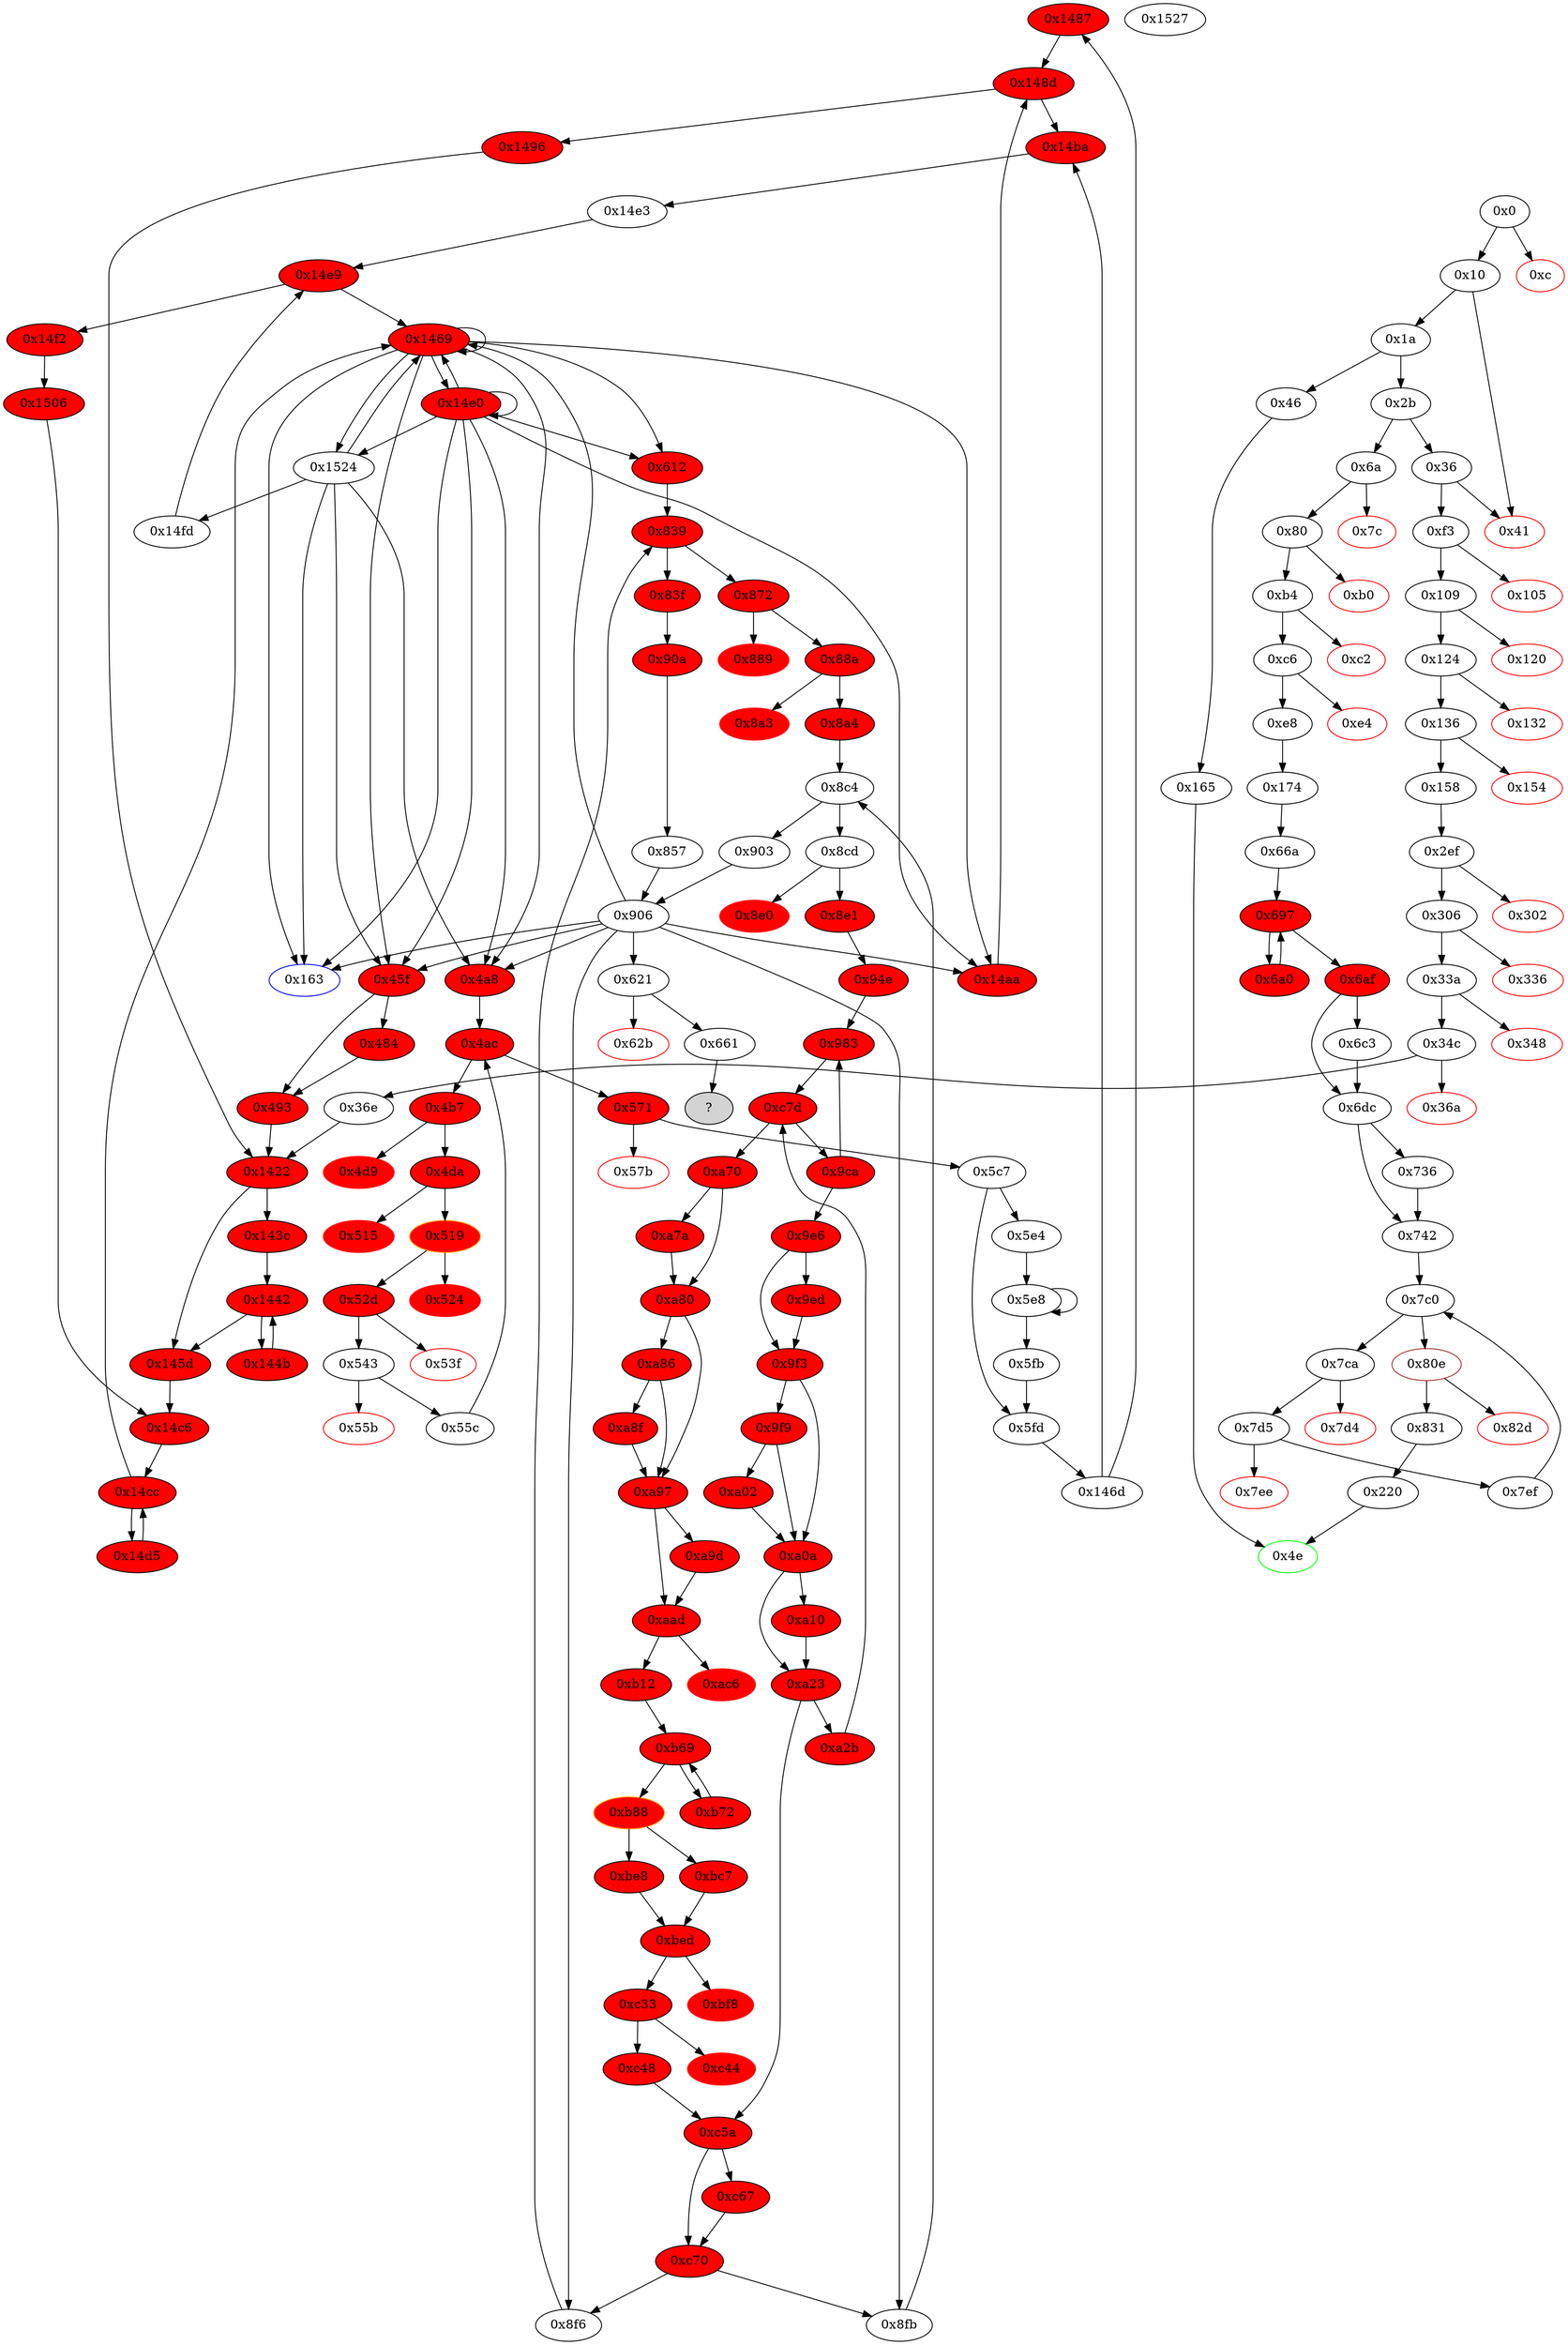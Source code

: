 digraph "" {
"0x1487" [fillcolor=red, id="0x1487", style=filled, tooltip="Block 0x1487\n[0x1487:0x148c]\n---\nPredecessors: [0x146d]\nSuccessors: [0x148d]\n---\n0x1487 SWAP2\n0x1488 PUSH1 0x20\n0x148a MUL\n0x148b DUP3\n0x148c ADD\n---\n0x1488: V1426 = 0x20\n0x148a: V1427 = MUL 0x20 V525\n0x148c: V1428 = ADD V529 V1427\n---\nEntry stack: [V13, S19, S18, S17, S16, S15, S14, S13, S12, S11, S10, S9, S8, S7, S6, 0x612, 0x9, V1423, V525, V1422, V529]\nStack pops: 3\nStack additions: [S0, S1, V1428]\nExit stack: [V13, S19, S18, S17, S16, S15, S14, S13, S12, S11, S10, S9, S8, S7, S6, 0x612, 0x9, V1423, V529, V1422, V1428]\n\nDef sites:\nV13: {0x1a.0x1f}\nS19: {0xf3.0xf4, 0x1a.0x1f}\nS18: {0xf3.0xf4, 0x136.0x13c}\nS17: {0x136.0x13c, 0x1a.0x1f, 0x136.0x138}\nS16: {0x136.0x138, 0x1a.0x1f, 0xf3.0xf4, 0x306.0x312}\nS15: {0xf3.0xf4, 0x136.0x13c, 0x306.0x312, 0x306.0x31b}\nS14: {0x36e.0x37b, 0x306.0x31b, 0x136.0x138, 0x136.0x13c}\nS13: {0x36e.0x448, 0x36e.0x37b, 0x136.0x138, 0x1a.0x1f, 0x306.0x312}\nS12: {0x36e.0x44b, 0x36e.0x448, 0xf3.0xf4, 0x306.0x312, 0x306.0x31b}\nS11: {0x306.0x31b, 0x1a.0x1f, 0x14aa.0x14af, 0x36e.0x37b, 0x36e.0x44f, 0x136.0x13c}\nS10: {0x14aa.0x14b4, 0x145d.0x145f, 0x1a.0x1f, 0x36e.0x37b, 0x36e.0x448, 0xf3.0xf4, 0x136.0x138}\nS9: {0x306.0x312, 0x145d.0x145f, 0x45f.0x47b, 0x36e.0x448, 0x36e.0x44b, 0xf3.0xf4, 0x136.0x13c}\nS8: {0x1a.0x1f, 0x36e.0x44f, 0x493.0x497, 0x136.0x13c, 0x1496.0x149a, 0x136.0x138, 0x36e.0x44b, 0x306.0x31b}\nS7: {0x1a.0x1f, 0x145d.0x145f, 0x36e.0x44f, 0x493.0x49b, 0xf3.0xf4, 0x136.0x138, 0x14aa.0x14b4, 0x36e.0x37b, 0x306.0x312}\nS6: {0x14ba.0x14bc, 0x145d.0x145f, 0x45f.0x47b, 0xf3.0xf4, 0x136.0x13c, 0x306.0x312, 0x36e.0x448, 0x543.0x54c, 0x306.0x31b}\n0x612: {0x5fd.0x601}\n0x9: {0x5fd.0x605}\nV1423: {0x146d.0x147f}\nV525: {0x5fd.0x600}\nV1422: {0x146d.0x147c}\nV529: {0x5fd.0x60c}\n"];
"0x571" [fillcolor=red, id="0x571", style=filled, tooltip="Block 0x571\n[0x571:0x57a]\n---\nPredecessors: [0x4ac]\nSuccessors: [0x57b, 0x5c7]\n---\n0x571 JUMPDEST\n0x572 POP\n0x573 PUSH1 0x1\n0x575 DUP2\n0x576 GT\n0x577 PUSH2 0x5c7\n0x57a JUMPI\n---\n0x571: JUMPDEST \n0x573: V486 = 0x1\n0x576: V487 = GT S1 0x1\n0x577: V488 = 0x5c7\n0x57a: JUMPI 0x5c7 V487\n---\nEntry stack: [S20, S19, S18, S17, S16, S15, S14, S13, S12, S11, S10, S9, S8, S7, S6, S5, S4, S3, S2, S1, S0]\nStack pops: 2\nStack additions: [S1]\nExit stack: [S20, S19, S18, S17, S16, S15, S14, S13, S12, S11, S10, S9, S8, S7, S6, S5, S4, S3, S2, S1]\n\nDef sites:\nS20: {0x136.0x138, 0x136.0x13c, 0x1a.0x1f, 0xf3.0xf4, 0x306.0x312}\nS19: {0x306.0x312, 0x1a.0x1f, 0x136.0x13c, 0x306.0x31b, 0xf3.0xf4, 0x136.0x138}\nS18: {0x306.0x312, 0x1a.0x1f, 0x136.0x13c, 0x306.0x31b, 0x36e.0x37b, 0xf3.0xf4, 0x136.0x138}\nS17: {0x1a.0x1f, 0x36e.0x37b, 0xf3.0xf4, 0x136.0x13c, 0x136.0x138, 0x306.0x31b, 0x36e.0x448, 0x306.0x312}\nS16: {0x1a.0x1f, 0x36e.0x37b, 0xf3.0xf4, 0x36e.0x448, 0x136.0x13c, 0x136.0x138, 0x306.0x312, 0x36e.0x44b, 0x306.0x31b}\nS15: {0x1a.0x1f, 0x36e.0x44f, 0xf3.0xf4, 0x36e.0x37b, 0x36e.0x448, 0x136.0x13c, 0x136.0x138, 0x306.0x312, 0x14aa.0x14af, 0x36e.0x44b, 0x306.0x31b}\nS14: {0x1a.0x1f, 0x145d.0x145f, 0x36e.0x44f, 0xf3.0xf4, 0x36e.0x44b, 0x36e.0x37b, 0x136.0x138, 0x136.0x13c, 0x306.0x312, 0x14aa.0x14b4, 0x36e.0x448, 0x306.0x31b}\nS13: {0x1a.0x1f, 0x145d.0x145f, 0x5fd.0x601, 0x45f.0x47b, 0x36e.0x44f, 0xf3.0xf4, 0x36e.0x448, 0x36e.0x44b, 0x136.0x13c, 0x136.0x138, 0x306.0x312, 0x14aa.0x14af, 0x36e.0x37b, 0x306.0x31b}\nS12: {0x1a.0x1f, 0x145d.0x145f, 0x45f.0x47b, 0x493.0x497, 0x1496.0x149a, 0x306.0x31b, 0x306.0x312, 0x5fd.0x605, 0x5fd.0x601, 0x36e.0x448, 0xf3.0xf4, 0x36e.0x44b, 0x36e.0x44f, 0x136.0x13c, 0x136.0x138, 0x14aa.0x14b4, 0x36e.0x37b}\nS11: {0x1a.0x1f, 0x145d.0x145f, 0x45f.0x47b, 0x493.0x497, 0x493.0x49b, 0x306.0x31b, 0x306.0x312, 0x14ba.0x14bc, 0x5fd.0x605, 0x36e.0x44f, 0xf3.0xf4, 0x36e.0x448, 0x36e.0x37b, 0x136.0x13c, 0x136.0x138, 0x14aa.0x14b4, 0x146d.0x147f, 0x36e.0x44b}\nS10: {0x1a.0x1f, 0x145d.0x145f, 0x45f.0x47b, 0x493.0x49b, 0x493.0x497, 0x1496.0x149a, 0x543.0x54c, 0x306.0x31b, 0x306.0x312, 0x14ba.0x14bc, 0x5fd.0x60c, 0x5fd.0x601, 0x36e.0x37b, 0xf3.0xf4, 0x36e.0x44b, 0x36e.0x448, 0x136.0x138, 0x136.0x13c, 0x14aa.0x14af, 0x146d.0x147f, 0x36e.0x44f, 0x14e3.0x14e4}\nS9: {0x1a.0x1f, 0x145d.0x145f, 0x45f.0x47b, 0x493.0x49b, 0x306.0x312, 0x306.0x31b, 0x14ba.0x14bc, 0x5fd.0x605, 0x5fd.0x601, 0x5fd.0x60c, 0x36e.0x448, 0xf3.0xf4, 0x36e.0x44f, 0x36e.0x37b, 0x136.0x13c, 0x136.0x138, 0x14aa.0x14af, 0x146d.0x147c, 0x146d.0x147f, 0x14aa.0x14b4, 0x36e.0x44b, 0x14e3.0x14e4}\nS8: {0x1a.0x1f, 0x145d.0x145f, 0x45f.0x47b, 0x493.0x497, 0x543.0x54c, 0x1487.0x148c, 0x306.0x31b, 0x306.0x312, 0x14ba.0x14bc, 0x14fd.0x1501, 0x5fd.0x601, 0x5fd.0x605, 0x36e.0x44f, 0xf3.0xf4, 0x36e.0x448, 0x36e.0x37b, 0x136.0x138, 0x136.0x13c, 0x14aa.0x14b4, 0x146d.0x147c, 0x146d.0x147f, 0x36e.0x44b}\nS7: {0x1a.0x1f, 0x145d.0x145f, 0x45f.0x47b, 0x493.0x497, 0x493.0x49b, 0x1496.0x149a, 0x1487.0x148c, 0x306.0x312, 0x306.0x31b, 0x14ba.0x14bc, 0x5fd.0x601, 0x5fd.0x60c, 0x5fd.0x605, 0x14fd.0x1501, 0x36e.0x44f, 0xf3.0xf4, 0x14f2.0x14f2, 0x36e.0x44b, 0x36e.0x37b, 0x136.0x13c, 0x136.0x138, 0x14aa.0x14af, 0x146d.0x147f, 0x146d.0x147c, 0x14aa.0x14b4, 0x36e.0x448, 0x14e3.0x14e4}\nS6: {0x1a.0x1f, 0x145d.0x145f, 0x45f.0x47b, 0x493.0x497, 0x493.0x49b, 0x1496.0x149a, 0x306.0x31b, 0x306.0x312, 0x14ba.0x14bc, 0x5fd.0x605, 0x5fd.0x60c, 0x5fd.0x601, 0x36e.0x44f, 0xf3.0xf4, 0x14f2.0x14f4, 0x36e.0x448, 0x36e.0x44b, 0x136.0x13c, 0x136.0x138, 0x14aa.0x14b4, 0x146d.0x147c, 0x146d.0x147f, 0x14aa.0x14af, 0x36e.0x37b, 0x14e3.0x14e4}\nS5: {0x1a.0x1f, 0x145d.0x145f, 0x45f.0x47b, 0x493.0x49b, 0x493.0x497, 0x1487.0x148c, 0x306.0x312, 0x306.0x31b, 0x1506.0x151b, 0x14ba.0x14bc, 0x5fd.0x60c, 0x14fd.0x1501, 0x5fd.0x605, 0x36e.0x44b, 0xf3.0xf4, 0x36e.0x37b, 0x36e.0x448, 0x136.0x138, 0x136.0x13c, 0x14aa.0x14b4, 0x146d.0x147f, 0x146d.0x147c, 0x14aa.0x14af, 0x36e.0x44f, 0x14e3.0x14e4}\nS4: {0x1a.0x1f, 0x145d.0x145f, 0x45f.0x47b, 0x493.0x497, 0x543.0x54c, 0x1487.0x148c, 0x1506.0x151b, 0x306.0x31b, 0x306.0x312, 0x14ba.0x14bc, 0x14fd.0x1501, 0x5fd.0x601, 0x36e.0x37b, 0xf3.0xf4, 0x36e.0x44f, 0x36e.0x448, 0x136.0x13c, 0x136.0x138, 0x14aa.0x14af, 0x146d.0x147c, 0x146d.0x147f, 0x14aa.0x14b4, 0x36e.0x44b}\nS3: {0x1a.0x1f, 0x145d.0x145f, 0x45f.0x47b, 0x493.0x497, 0x493.0x49b, 0x1496.0x149a, 0x306.0x31b, 0x306.0x312, 0x5fd.0x60c, 0x5fd.0x601, 0x5fd.0x605, 0x36e.0x448, 0xf3.0xf4, 0x14f2.0x14f2, 0x36e.0x37b, 0x36e.0x44b, 0x136.0x138, 0x136.0x13c, 0x14aa.0x14af, 0x14aa.0x14b4, 0x36e.0x44f, 0x14e3.0x14e4}\nS2: {0x1a.0x1f, 0x145d.0x145f, 0x45f.0x47b, 0x493.0x49b, 0x493.0x497, 0x306.0x31b, 0x306.0x312, 0x14ba.0x14bc, 0x5fd.0x605, 0x36e.0x37b, 0xf3.0xf4, 0x14f2.0x14f4, 0x36e.0x44b, 0x36e.0x448, 0x136.0x13c, 0x136.0x138, 0x14aa.0x14b4, 0x146d.0x147c, 0x146d.0x147f, 0x36e.0x44f}\nS1: {0x1a.0x1f, 0x145d.0x145f, 0x45f.0x47b, 0x493.0x497, 0x493.0x49b, 0x1496.0x149a, 0x543.0x54c, 0x1487.0x148c, 0x1506.0x151b, 0x306.0x312, 0x306.0x31b, 0x14ba.0x14bc, 0x14fd.0x1501, 0x5fd.0x601, 0x5fd.0x60c, 0x36e.0x44b, 0xf3.0xf4, 0x36e.0x44f, 0x36e.0x37b, 0x136.0x13c, 0x136.0x138, 0x14aa.0x14b4, 0x146d.0x147c, 0x146d.0x147f, 0x14aa.0x14af, 0x36e.0x448, 0x14e3.0x14e4}\nS0: {0x4a8.0x4aa, 0x55c.0x56c}\n"];
"0x53f" [color=red, fillcolor=white, id="0x53f", style=filled, tooltip="Block 0x53f\n[0x53f:0x542]\n---\nPredecessors: [0x52d]\nSuccessors: []\n---\n0x53f PUSH1 0x0\n0x541 DUP1\n0x542 REVERT\n---\n0x53f: V472 = 0x0\n0x542: REVERT 0x0 0x0\n---\nEntry stack: [S18, S17, S16, S15, S14, S13, S12, S11, S10, S9, S8, S7, S6, S5, S4, S3, 0x0, V466, V467]\nStack pops: 0\nStack additions: []\nExit stack: [S18, S17, S16, S15, S14, S13, S12, S11, S10, S9, S8, S7, S6, S5, S4, S3, 0x0, V466, V467]\n\nDef sites:\nS18: {0x1a.0x1f, 0x36e.0x44f, 0xf3.0xf4, 0x36e.0x37b, 0x36e.0x448, 0x136.0x13c, 0x136.0x138, 0x306.0x312, 0x14aa.0x14af, 0x36e.0x44b, 0x306.0x31b}\nS17: {0x1a.0x1f, 0x145d.0x145f, 0x36e.0x44f, 0xf3.0xf4, 0x36e.0x44b, 0x36e.0x37b, 0x136.0x138, 0x136.0x13c, 0x306.0x312, 0x14aa.0x14b4, 0x36e.0x448, 0x306.0x31b}\nS16: {0x1a.0x1f, 0x145d.0x145f, 0x5fd.0x601, 0x45f.0x47b, 0x36e.0x44f, 0xf3.0xf4, 0x36e.0x448, 0x36e.0x44b, 0x136.0x13c, 0x136.0x138, 0x306.0x312, 0x14aa.0x14af, 0x36e.0x37b, 0x306.0x31b}\nS15: {0x1a.0x1f, 0x145d.0x145f, 0x45f.0x47b, 0x493.0x497, 0x1496.0x149a, 0x306.0x31b, 0x306.0x312, 0x5fd.0x605, 0x5fd.0x601, 0x36e.0x448, 0xf3.0xf4, 0x36e.0x44b, 0x36e.0x44f, 0x136.0x13c, 0x136.0x138, 0x14aa.0x14b4, 0x36e.0x37b}\nS14: {0x1a.0x1f, 0x145d.0x145f, 0x45f.0x47b, 0x493.0x497, 0x493.0x49b, 0x306.0x31b, 0x306.0x312, 0x14ba.0x14bc, 0x5fd.0x605, 0x36e.0x44f, 0xf3.0xf4, 0x36e.0x448, 0x36e.0x37b, 0x136.0x13c, 0x136.0x138, 0x14aa.0x14b4, 0x146d.0x147f, 0x36e.0x44b}\nS13: {0x1a.0x1f, 0x145d.0x145f, 0x45f.0x47b, 0x493.0x49b, 0x493.0x497, 0x1496.0x149a, 0x543.0x54c, 0x306.0x31b, 0x306.0x312, 0x14ba.0x14bc, 0x5fd.0x60c, 0x5fd.0x601, 0x36e.0x37b, 0xf3.0xf4, 0x36e.0x44b, 0x36e.0x448, 0x136.0x138, 0x136.0x13c, 0x14aa.0x14af, 0x146d.0x147f, 0x36e.0x44f, 0x14e3.0x14e4}\nS12: {0x1a.0x1f, 0x145d.0x145f, 0x45f.0x47b, 0x493.0x49b, 0x306.0x312, 0x306.0x31b, 0x14ba.0x14bc, 0x5fd.0x605, 0x5fd.0x601, 0x5fd.0x60c, 0x36e.0x448, 0xf3.0xf4, 0x36e.0x44f, 0x36e.0x37b, 0x136.0x13c, 0x136.0x138, 0x14aa.0x14af, 0x146d.0x147c, 0x146d.0x147f, 0x14aa.0x14b4, 0x36e.0x44b, 0x14e3.0x14e4}\nS11: {0x1a.0x1f, 0x145d.0x145f, 0x45f.0x47b, 0x493.0x497, 0x543.0x54c, 0x1487.0x148c, 0x306.0x31b, 0x306.0x312, 0x14ba.0x14bc, 0x14fd.0x1501, 0x5fd.0x601, 0x5fd.0x605, 0x36e.0x44f, 0xf3.0xf4, 0x36e.0x448, 0x36e.0x37b, 0x136.0x138, 0x136.0x13c, 0x14aa.0x14b4, 0x146d.0x147c, 0x146d.0x147f, 0x36e.0x44b}\nS10: {0x1a.0x1f, 0x145d.0x145f, 0x45f.0x47b, 0x493.0x497, 0x493.0x49b, 0x1496.0x149a, 0x1487.0x148c, 0x306.0x312, 0x306.0x31b, 0x14ba.0x14bc, 0x5fd.0x601, 0x5fd.0x60c, 0x5fd.0x605, 0x14fd.0x1501, 0x36e.0x44f, 0xf3.0xf4, 0x14f2.0x14f2, 0x36e.0x44b, 0x36e.0x37b, 0x136.0x13c, 0x136.0x138, 0x14aa.0x14af, 0x146d.0x147f, 0x146d.0x147c, 0x14aa.0x14b4, 0x36e.0x448, 0x14e3.0x14e4}\nS9: {0x1a.0x1f, 0x145d.0x145f, 0x45f.0x47b, 0x493.0x497, 0x493.0x49b, 0x1496.0x149a, 0x306.0x31b, 0x306.0x312, 0x14ba.0x14bc, 0x5fd.0x605, 0x5fd.0x60c, 0x5fd.0x601, 0x36e.0x44f, 0xf3.0xf4, 0x14f2.0x14f4, 0x36e.0x448, 0x36e.0x44b, 0x136.0x13c, 0x136.0x138, 0x14aa.0x14b4, 0x146d.0x147c, 0x146d.0x147f, 0x14aa.0x14af, 0x36e.0x37b, 0x14e3.0x14e4}\nS8: {0x1a.0x1f, 0x145d.0x145f, 0x45f.0x47b, 0x493.0x49b, 0x493.0x497, 0x1487.0x148c, 0x306.0x312, 0x306.0x31b, 0x1506.0x151b, 0x14ba.0x14bc, 0x5fd.0x60c, 0x14fd.0x1501, 0x5fd.0x605, 0x36e.0x44b, 0xf3.0xf4, 0x36e.0x37b, 0x36e.0x448, 0x136.0x138, 0x136.0x13c, 0x14aa.0x14b4, 0x146d.0x147f, 0x146d.0x147c, 0x14aa.0x14af, 0x36e.0x44f, 0x14e3.0x14e4}\nS7: {0x1a.0x1f, 0x145d.0x145f, 0x45f.0x47b, 0x493.0x497, 0x543.0x54c, 0x1487.0x148c, 0x1506.0x151b, 0x306.0x31b, 0x306.0x312, 0x14ba.0x14bc, 0x14fd.0x1501, 0x5fd.0x601, 0x36e.0x37b, 0xf3.0xf4, 0x36e.0x44f, 0x36e.0x448, 0x136.0x13c, 0x136.0x138, 0x14aa.0x14af, 0x146d.0x147c, 0x146d.0x147f, 0x14aa.0x14b4, 0x36e.0x44b}\nS6: {0x1a.0x1f, 0x145d.0x145f, 0x45f.0x47b, 0x493.0x497, 0x493.0x49b, 0x1496.0x149a, 0x306.0x31b, 0x306.0x312, 0x5fd.0x60c, 0x5fd.0x601, 0x5fd.0x605, 0x36e.0x448, 0xf3.0xf4, 0x14f2.0x14f2, 0x36e.0x37b, 0x36e.0x44b, 0x136.0x138, 0x136.0x13c, 0x14aa.0x14af, 0x14aa.0x14b4, 0x36e.0x44f, 0x14e3.0x14e4}\nS5: {0x1a.0x1f, 0x145d.0x145f, 0x45f.0x47b, 0x493.0x49b, 0x493.0x497, 0x306.0x31b, 0x306.0x312, 0x14ba.0x14bc, 0x5fd.0x605, 0x36e.0x37b, 0xf3.0xf4, 0x14f2.0x14f4, 0x36e.0x44b, 0x36e.0x448, 0x136.0x13c, 0x136.0x138, 0x14aa.0x14b4, 0x146d.0x147c, 0x146d.0x147f, 0x36e.0x44f}\nS4: {0x1a.0x1f, 0x145d.0x145f, 0x45f.0x47b, 0x493.0x497, 0x493.0x49b, 0x1496.0x149a, 0x543.0x54c, 0x1487.0x148c, 0x1506.0x151b, 0x306.0x312, 0x306.0x31b, 0x14ba.0x14bc, 0x14fd.0x1501, 0x5fd.0x601, 0x5fd.0x60c, 0x36e.0x44b, 0xf3.0xf4, 0x36e.0x44f, 0x36e.0x37b, 0x136.0x13c, 0x136.0x138, 0x14aa.0x14b4, 0x146d.0x147c, 0x146d.0x147f, 0x14aa.0x14af, 0x36e.0x448, 0x14e3.0x14e4}\nS3: {0x4a8.0x4aa, 0x55c.0x56c}\n0x0: {0x4b7.0x4be}\nV466: {0x52d.0x534}\nV467: {0x52d.0x535}\n"];
"0x7ee" [color=red, fillcolor=white, id="0x7ee", style=filled, tooltip="Block 0x7ee\n[0x7ee:0x7ee]\n---\nPredecessors: [0x7d5]\nSuccessors: []\n---\n0x7ee INVALID\n---\n0x7ee: INVALID \n---\nEntry stack: [V13, 0x4e, V53, V57, V78, V76, V89, 0x0, 0x0, 0x220, V151, V202, 0x0, V603, V622, S3, V673, V622, V675]\nStack pops: 0\nStack additions: []\nExit stack: [V13, 0x4e, V53, V57, V78, V76, V89, 0x0, 0x0, 0x220, V151, V202, 0x0, V603, V622, S3, V673, V622, V675]\n\nDef sites:\nV13: {0x1a.0x1f}\n0x4e: {0x6a.0x6b}\nV53: {0x80.0x8c}\nV57: {0x80.0x95}\nV78: {0xc6.0xcc}\nV76: {0xc6.0xc8}\nV89: {0xe8.0xee}\n0x0: {0x174.0x175}\n0x0: {0x174.0x175}\n0x220: {0x174.0x178}\nV151: {0x174.0x190}\nV202: {0x174.0x20f}\n0x0: {0x66a.0x66b}\nV603: {0x6dc.0x6e1}\nV622: {0x6dc.0x70d}\nS3: {0x742.0x7be, 0x7ef.0x809}\nV673: {0x7d5.0x7e0}\nV622: {0x6dc.0x70d}\nV675: {0x7d5.0x7e5}\n"];
"0x4b7" [fillcolor=red, id="0x4b7", style=filled, tooltip="Block 0x4b7\n[0x4b7:0x4d8]\n---\nPredecessors: [0x4ac]\nSuccessors: [0x4d9, 0x4da]\n---\n0x4b7 PUSH1 0x4\n0x4b9 SLOAD\n0x4ba PUSH1 0x6\n0x4bc DUP1\n0x4bd SLOAD\n0x4be PUSH1 0x0\n0x4c0 SWAP3\n0x4c1 PUSH1 0x1\n0x4c3 PUSH1 0x1\n0x4c5 PUSH1 0xa0\n0x4c7 SHL\n0x4c8 SUB\n0x4c9 AND\n0x4ca SWAP2\n0x4cb PUSH4 0xd42dc0c2\n0x4d0 SWAP2\n0x4d1 DUP6\n0x4d2 SWAP1\n0x4d3 DUP2\n0x4d4 LT\n0x4d5 PUSH2 0x4da\n0x4d8 JUMPI\n---\n0x4b7: V417 = 0x4\n0x4b9: V418 = S[0x4]\n0x4ba: V419 = 0x6\n0x4bd: V420 = S[0x6]\n0x4be: V421 = 0x0\n0x4c1: V422 = 0x1\n0x4c3: V423 = 0x1\n0x4c5: V424 = 0xa0\n0x4c7: V425 = SHL 0xa0 0x1\n0x4c8: V426 = SUB 0x10000000000000000000000000000000000000000 0x1\n0x4c9: V427 = AND 0xffffffffffffffffffffffffffffffffffffffff V418\n0x4cb: V428 = 0xd42dc0c2\n0x4d4: V429 = LT S0 V420\n0x4d5: V430 = 0x4da\n0x4d8: JUMPI 0x4da V429\n---\nEntry stack: [S20, S19, S18, S17, S16, S15, S14, S13, S12, S11, S10, S9, S8, S7, S6, S5, S4, S3, S2, S1, S0]\nStack pops: 1\nStack additions: [S0, 0x0, V427, 0xd42dc0c2, 0x6, S0]\nExit stack: [S20, S19, S18, S17, S16, S15, S14, S13, S12, S11, S10, S9, S8, S7, S6, S5, S4, S3, S2, S1, S0, 0x0, V427, 0xd42dc0c2, 0x6, S0]\n\nDef sites:\nS20: {0x136.0x138, 0x136.0x13c, 0x1a.0x1f, 0xf3.0xf4, 0x306.0x312}\nS19: {0x306.0x312, 0x1a.0x1f, 0x136.0x13c, 0x306.0x31b, 0xf3.0xf4, 0x136.0x138}\nS18: {0x306.0x312, 0x1a.0x1f, 0x136.0x13c, 0x306.0x31b, 0x36e.0x37b, 0xf3.0xf4, 0x136.0x138}\nS17: {0x1a.0x1f, 0x36e.0x37b, 0xf3.0xf4, 0x136.0x13c, 0x136.0x138, 0x306.0x31b, 0x36e.0x448, 0x306.0x312}\nS16: {0x1a.0x1f, 0x36e.0x37b, 0xf3.0xf4, 0x36e.0x448, 0x136.0x13c, 0x136.0x138, 0x306.0x312, 0x36e.0x44b, 0x306.0x31b}\nS15: {0x1a.0x1f, 0x36e.0x44f, 0xf3.0xf4, 0x36e.0x37b, 0x36e.0x448, 0x136.0x13c, 0x136.0x138, 0x306.0x312, 0x14aa.0x14af, 0x36e.0x44b, 0x306.0x31b}\nS14: {0x1a.0x1f, 0x145d.0x145f, 0x36e.0x44f, 0xf3.0xf4, 0x36e.0x44b, 0x36e.0x37b, 0x136.0x138, 0x136.0x13c, 0x306.0x312, 0x14aa.0x14b4, 0x36e.0x448, 0x306.0x31b}\nS13: {0x1a.0x1f, 0x145d.0x145f, 0x5fd.0x601, 0x45f.0x47b, 0x36e.0x44f, 0xf3.0xf4, 0x36e.0x448, 0x36e.0x44b, 0x136.0x13c, 0x136.0x138, 0x306.0x312, 0x14aa.0x14af, 0x36e.0x37b, 0x306.0x31b}\nS12: {0x1a.0x1f, 0x145d.0x145f, 0x45f.0x47b, 0x493.0x497, 0x1496.0x149a, 0x306.0x31b, 0x306.0x312, 0x5fd.0x605, 0x5fd.0x601, 0x36e.0x448, 0xf3.0xf4, 0x36e.0x44b, 0x36e.0x44f, 0x136.0x13c, 0x136.0x138, 0x14aa.0x14b4, 0x36e.0x37b}\nS11: {0x1a.0x1f, 0x145d.0x145f, 0x45f.0x47b, 0x493.0x497, 0x493.0x49b, 0x306.0x31b, 0x306.0x312, 0x14ba.0x14bc, 0x5fd.0x605, 0x36e.0x44f, 0xf3.0xf4, 0x36e.0x448, 0x36e.0x37b, 0x136.0x13c, 0x136.0x138, 0x14aa.0x14b4, 0x146d.0x147f, 0x36e.0x44b}\nS10: {0x1a.0x1f, 0x145d.0x145f, 0x45f.0x47b, 0x493.0x49b, 0x493.0x497, 0x1496.0x149a, 0x543.0x54c, 0x306.0x31b, 0x306.0x312, 0x14ba.0x14bc, 0x5fd.0x60c, 0x5fd.0x601, 0x36e.0x37b, 0xf3.0xf4, 0x36e.0x44b, 0x36e.0x448, 0x136.0x138, 0x136.0x13c, 0x14aa.0x14af, 0x146d.0x147f, 0x36e.0x44f, 0x14e3.0x14e4}\nS9: {0x1a.0x1f, 0x145d.0x145f, 0x45f.0x47b, 0x493.0x49b, 0x306.0x312, 0x306.0x31b, 0x14ba.0x14bc, 0x5fd.0x605, 0x5fd.0x601, 0x5fd.0x60c, 0x36e.0x448, 0xf3.0xf4, 0x36e.0x44f, 0x36e.0x37b, 0x136.0x13c, 0x136.0x138, 0x14aa.0x14af, 0x146d.0x147c, 0x146d.0x147f, 0x14aa.0x14b4, 0x36e.0x44b, 0x14e3.0x14e4}\nS8: {0x1a.0x1f, 0x145d.0x145f, 0x45f.0x47b, 0x493.0x497, 0x543.0x54c, 0x1487.0x148c, 0x306.0x31b, 0x306.0x312, 0x14ba.0x14bc, 0x14fd.0x1501, 0x5fd.0x601, 0x5fd.0x605, 0x36e.0x44f, 0xf3.0xf4, 0x36e.0x448, 0x36e.0x37b, 0x136.0x138, 0x136.0x13c, 0x14aa.0x14b4, 0x146d.0x147c, 0x146d.0x147f, 0x36e.0x44b}\nS7: {0x1a.0x1f, 0x145d.0x145f, 0x45f.0x47b, 0x493.0x497, 0x493.0x49b, 0x1496.0x149a, 0x1487.0x148c, 0x306.0x312, 0x306.0x31b, 0x14ba.0x14bc, 0x5fd.0x601, 0x5fd.0x60c, 0x5fd.0x605, 0x14fd.0x1501, 0x36e.0x44f, 0xf3.0xf4, 0x14f2.0x14f2, 0x36e.0x44b, 0x36e.0x37b, 0x136.0x13c, 0x136.0x138, 0x14aa.0x14af, 0x146d.0x147f, 0x146d.0x147c, 0x14aa.0x14b4, 0x36e.0x448, 0x14e3.0x14e4}\nS6: {0x1a.0x1f, 0x145d.0x145f, 0x45f.0x47b, 0x493.0x497, 0x493.0x49b, 0x1496.0x149a, 0x306.0x31b, 0x306.0x312, 0x14ba.0x14bc, 0x5fd.0x605, 0x5fd.0x60c, 0x5fd.0x601, 0x36e.0x44f, 0xf3.0xf4, 0x14f2.0x14f4, 0x36e.0x448, 0x36e.0x44b, 0x136.0x13c, 0x136.0x138, 0x14aa.0x14b4, 0x146d.0x147c, 0x146d.0x147f, 0x14aa.0x14af, 0x36e.0x37b, 0x14e3.0x14e4}\nS5: {0x1a.0x1f, 0x145d.0x145f, 0x45f.0x47b, 0x493.0x49b, 0x493.0x497, 0x1487.0x148c, 0x306.0x312, 0x306.0x31b, 0x1506.0x151b, 0x14ba.0x14bc, 0x5fd.0x60c, 0x14fd.0x1501, 0x5fd.0x605, 0x36e.0x44b, 0xf3.0xf4, 0x36e.0x37b, 0x36e.0x448, 0x136.0x138, 0x136.0x13c, 0x14aa.0x14b4, 0x146d.0x147f, 0x146d.0x147c, 0x14aa.0x14af, 0x36e.0x44f, 0x14e3.0x14e4}\nS4: {0x1a.0x1f, 0x145d.0x145f, 0x45f.0x47b, 0x493.0x497, 0x543.0x54c, 0x1487.0x148c, 0x1506.0x151b, 0x306.0x31b, 0x306.0x312, 0x14ba.0x14bc, 0x14fd.0x1501, 0x5fd.0x601, 0x36e.0x37b, 0xf3.0xf4, 0x36e.0x44f, 0x36e.0x448, 0x136.0x13c, 0x136.0x138, 0x14aa.0x14af, 0x146d.0x147c, 0x146d.0x147f, 0x14aa.0x14b4, 0x36e.0x44b}\nS3: {0x1a.0x1f, 0x145d.0x145f, 0x45f.0x47b, 0x493.0x497, 0x493.0x49b, 0x1496.0x149a, 0x306.0x31b, 0x306.0x312, 0x5fd.0x60c, 0x5fd.0x601, 0x5fd.0x605, 0x36e.0x448, 0xf3.0xf4, 0x14f2.0x14f2, 0x36e.0x37b, 0x36e.0x44b, 0x136.0x138, 0x136.0x13c, 0x14aa.0x14af, 0x14aa.0x14b4, 0x36e.0x44f, 0x14e3.0x14e4}\nS2: {0x1a.0x1f, 0x145d.0x145f, 0x45f.0x47b, 0x493.0x49b, 0x493.0x497, 0x306.0x31b, 0x306.0x312, 0x14ba.0x14bc, 0x5fd.0x605, 0x36e.0x37b, 0xf3.0xf4, 0x14f2.0x14f4, 0x36e.0x44b, 0x36e.0x448, 0x136.0x13c, 0x136.0x138, 0x14aa.0x14b4, 0x146d.0x147c, 0x146d.0x147f, 0x36e.0x44f}\nS1: {0x1a.0x1f, 0x145d.0x145f, 0x45f.0x47b, 0x493.0x497, 0x493.0x49b, 0x1496.0x149a, 0x543.0x54c, 0x1487.0x148c, 0x1506.0x151b, 0x306.0x312, 0x306.0x31b, 0x14ba.0x14bc, 0x14fd.0x1501, 0x5fd.0x601, 0x5fd.0x60c, 0x36e.0x44b, 0xf3.0xf4, 0x36e.0x44f, 0x36e.0x37b, 0x136.0x13c, 0x136.0x138, 0x14aa.0x14b4, 0x146d.0x147c, 0x146d.0x147f, 0x14aa.0x14af, 0x36e.0x448, 0x14e3.0x14e4}\nS0: {0x4a8.0x4aa, 0x55c.0x56c}\n"];
"0x302" [color=red, fillcolor=white, id="0x302", style=filled, tooltip="Block 0x302\n[0x302:0x305]\n---\nPredecessors: [0x2ef]\nSuccessors: []\n---\n0x302 PUSH1 0x0\n0x304 DUP1\n0x305 REVERT\n---\n0x302: V287 = 0x0\n0x305: REVERT 0x0 0x0\n---\nEntry stack: [V13, 0x163, V118, V116, 0x0, 0x0, 0x60, 0x0, V118, V116]\nStack pops: 0\nStack additions: []\nExit stack: [V13, 0x163, V118, V116, 0x0, 0x0, 0x60, 0x0, V118, V116]\n\nDef sites:\nV13: {0x1a.0x1f}\n0x163: {0xf3.0xf4}\nV118: {0x136.0x13c}\nV116: {0x136.0x138}\n0x0: {0x2ef.0x2f0}\n0x0: {0x2ef.0x2f0}\n0x60: {0x2ef.0x2f3}\n0x0: {0x2ef.0x2f5}\nV118: {0x136.0x13c}\nV116: {0x136.0x138}\n"];
"0x2ef" [fillcolor=white, id="0x2ef", style=filled, tooltip="Block 0x2ef\n[0x2ef:0x301]\n---\nPredecessors: [0x158]\nSuccessors: [0x302, 0x306]\n---\n0x2ef JUMPDEST\n0x2f0 PUSH1 0x0\n0x2f2 DUP1\n0x2f3 PUSH1 0x60\n0x2f5 PUSH1 0x0\n0x2f7 DUP6\n0x2f8 DUP6\n0x2f9 PUSH1 0x80\n0x2fb DUP2\n0x2fc LT\n0x2fd ISZERO\n0x2fe PUSH2 0x306\n0x301 JUMPI\n---\n0x2ef: JUMPDEST \n0x2f0: V280 = 0x0\n0x2f3: V281 = 0x60\n0x2f5: V282 = 0x0\n0x2f9: V283 = 0x80\n0x2fc: V284 = LT V116 0x80\n0x2fd: V285 = ISZERO V284\n0x2fe: V286 = 0x306\n0x301: JUMPI 0x306 V285\n---\nEntry stack: [V13, 0x163, V118, V116]\nStack pops: 2\nStack additions: [S1, S0, 0x0, 0x0, 0x60, 0x0, S1, S0]\nExit stack: [V13, 0x163, V118, V116, 0x0, 0x0, 0x60, 0x0, V118, V116]\n\nDef sites:\nV13: {0x1a.0x1f}\n0x163: {0xf3.0xf4}\nV118: {0x136.0x13c}\nV116: {0x136.0x138}\n"];
"0x348" [color=red, fillcolor=white, id="0x348", style=filled, tooltip="Block 0x348\n[0x348:0x34b]\n---\nPredecessors: [0x33a]\nSuccessors: []\n---\n0x348 PUSH1 0x0\n0x34a DUP1\n0x34b REVERT\n---\n0x348: V316 = 0x0\n0x34b: REVERT 0x0 0x0\n---\nEntry stack: [V13, 0x163, V118, V116, 0x0, 0x0, 0x60, 0x0, V294, V298, V299, V118, V301, V310]\nStack pops: 0\nStack additions: []\nExit stack: [V13, 0x163, V118, V116, 0x0, 0x0, 0x60, 0x0, V294, V298, V299, V118, V301, V310]\n\nDef sites:\nV13: {0x1a.0x1f}\n0x163: {0xf3.0xf4}\nV118: {0x136.0x13c}\nV116: {0x136.0x138}\n0x0: {0x2ef.0x2f0}\n0x0: {0x2ef.0x2f0}\n0x60: {0x2ef.0x2f3}\n0x0: {0x2ef.0x2f5}\nV294: {0x306.0x312}\nV298: {0x306.0x31b}\nV299: {0x306.0x31e}\nV118: {0x136.0x13c}\nV301: {0x306.0x323}\nV310: {0x33a.0x33c}\n"];
"0x697" [fillcolor=red, id="0x697", style=filled, tooltip="Block 0x697\n[0x697:0x69f]\n---\nPredecessors: [0x66a, 0x6a0]\nSuccessors: [0x6a0, 0x6af]\n---\n0x697 JUMPDEST\n0x698 DUP4\n0x699 DUP2\n0x69a LT\n0x69b ISZERO\n0x69c PUSH2 0x6af\n0x69f JUMPI\n---\n0x697: JUMPDEST \n0x69a: V576 = LT S0 V572\n0x69b: V577 = ISZERO V576\n0x69c: V578 = 0x6af\n0x69f: JUMPI 0x6af V577\n---\nEntry stack: [V13, 0x4e, V53, V57, V78, V76, V89, 0x0, 0x0, 0x220, V151, V202, 0x0, 0x60, V202, V565, V565, V571, V574, V572, V572, V571, V574, S0]\nStack pops: 4\nStack additions: [S3, S2, S1, S0]\nExit stack: [V13, 0x4e, V53, V57, V78, V76, V89, 0x0, 0x0, 0x220, V151, V202, 0x0, 0x60, V202, V565, V565, V571, V574, V572, V572, V571, V574, S0]\n\nDef sites:\nV13: {0x1a.0x1f}\n0x4e: {0x6a.0x6b}\nV53: {0x80.0x8c}\nV57: {0x80.0x95}\nV78: {0xc6.0xcc}\nV76: {0xc6.0xc8}\nV89: {0xe8.0xee}\n0x0: {0x174.0x175}\n0x0: {0x174.0x175}\n0x220: {0x174.0x178}\nV151: {0x174.0x190}\nV202: {0x174.0x20f}\n0x0: {0x66a.0x66b}\n0x60: {0x66a.0x66d}\nV202: {0x174.0x20f}\nV565: {0x66a.0x675}\nV565: {0x66a.0x675}\nV571: {0x66a.0x688}\nV574: {0x66a.0x690}\nV572: {0x66a.0x68c}\nV572: {0x66a.0x68c}\nV571: {0x66a.0x688}\nV574: {0x66a.0x690}\nS0: {0x6a0.0x6aa, 0x66a.0x695}\n"];
"0x7d5" [fillcolor=white, id="0x7d5", style=filled, tooltip="Block 0x7d5\n[0x7d5:0x7ed]\n---\nPredecessors: [0x7ca]\nSuccessors: [0x7ee, 0x7ef]\n---\n0x7d5 JUMPDEST\n0x7d6 PUSH1 0x20\n0x7d8 ADD\n0x7d9 ADD\n0x7da MLOAD\n0x7db PUSH1 0xf8\n0x7dd SHR\n0x7de PUSH1 0xf8\n0x7e0 SHL\n0x7e1 DUP3\n0x7e2 DUP3\n0x7e3 PUSH1 0x63\n0x7e5 ADD\n0x7e6 DUP2\n0x7e7 MLOAD\n0x7e8 DUP2\n0x7e9 LT\n0x7ea PUSH2 0x7ef\n0x7ed JUMPI\n---\n0x7d5: JUMPDEST \n0x7d6: V666 = 0x20\n0x7d8: V667 = ADD 0x20 S0\n0x7d9: V668 = ADD V667 V603\n0x7da: V669 = M[V668]\n0x7db: V670 = 0xf8\n0x7dd: V671 = SHR 0xf8 V669\n0x7de: V672 = 0xf8\n0x7e0: V673 = SHL 0xf8 V671\n0x7e3: V674 = 0x63\n0x7e5: V675 = ADD 0x63 S2\n0x7e7: V676 = M[V622]\n0x7e9: V677 = LT V675 V676\n0x7ea: V678 = 0x7ef\n0x7ed: JUMPI 0x7ef V677\n---\nEntry stack: [V13, 0x4e, V53, V57, V78, V76, V89, 0x0, 0x0, 0x220, V151, V202, 0x0, V603, V622, S2, V603, S0]\nStack pops: 4\nStack additions: [S3, S2, V673, S3, V675]\nExit stack: [V13, 0x4e, V53, V57, V78, V76, V89, 0x0, 0x0, 0x220, V151, V202, 0x0, V603, V622, S2, V673, V622, V675]\n\nDef sites:\nV13: {0x1a.0x1f}\n0x4e: {0x6a.0x6b}\nV53: {0x80.0x8c}\nV57: {0x80.0x95}\nV78: {0xc6.0xcc}\nV76: {0xc6.0xc8}\nV89: {0xe8.0xee}\n0x0: {0x174.0x175}\n0x0: {0x174.0x175}\n0x220: {0x174.0x178}\nV151: {0x174.0x190}\nV202: {0x174.0x20f}\n0x0: {0x66a.0x66b}\nV603: {0x6dc.0x6e1}\nV622: {0x6dc.0x70d}\nS2: {0x742.0x7be, 0x7ef.0x809}\nV603: {0x6dc.0x6e1}\nS0: {0x742.0x7be, 0x7ef.0x809}\n"];
"0xb88" [color=orange, fillcolor=red, id="0xb88", style=filled, tooltip="Block 0xb88\n[0xb88:0xbc6]\n---\nPredecessors: [0xb69]\nSuccessors: [0xbc7, 0xbe8]\n---\n0xb88 JUMPDEST\n0xb89 PUSH1 0x1\n0xb8b DUP4\n0xb8c PUSH1 0x20\n0xb8e SUB\n0xb8f PUSH2 0x100\n0xb92 EXP\n0xb93 SUB\n0xb94 DUP1\n0xb95 NOT\n0xb96 DUP3\n0xb97 MLOAD\n0xb98 AND\n0xb99 DUP2\n0xb9a DUP5\n0xb9b MLOAD\n0xb9c AND\n0xb9d DUP1\n0xb9e DUP3\n0xb9f OR\n0xba0 DUP6\n0xba1 MSTORE\n0xba2 POP\n0xba3 POP\n0xba4 POP\n0xba5 POP\n0xba6 POP\n0xba7 POP\n0xba8 SWAP1\n0xba9 POP\n0xbaa ADD\n0xbab SWAP2\n0xbac POP\n0xbad POP\n0xbae PUSH1 0x0\n0xbb0 PUSH1 0x40\n0xbb2 MLOAD\n0xbb3 DUP1\n0xbb4 DUP4\n0xbb5 SUB\n0xbb6 DUP2\n0xbb7 DUP6\n0xbb8 GAS\n0xbb9 STATICCALL\n0xbba SWAP2\n0xbbb POP\n0xbbc POP\n0xbbd RETURNDATASIZE\n0xbbe DUP1\n0xbbf PUSH1 0x0\n0xbc1 DUP2\n0xbc2 EQ\n0xbc3 PUSH2 0xbe8\n0xbc6 JUMPI\n---\n0xb88: JUMPDEST \n0xb89: V984 = 0x1\n0xb8c: V985 = 0x20\n0xb8e: V986 = SUB 0x20 S2\n0xb8f: V987 = 0x100\n0xb92: V988 = EXP 0x100 V986\n0xb93: V989 = SUB V988 0x1\n0xb95: V990 = NOT V989\n0xb97: V991 = M[S0]\n0xb98: V992 = AND V991 V990\n0xb9b: V993 = M[S1]\n0xb9c: V994 = AND V993 V989\n0xb9f: V995 = OR V992 V994\n0xba1: M[S1] = V995\n0xbaa: V996 = ADD V970 V969\n0xbae: V997 = 0x0\n0xbb0: V998 = 0x40\n0xbb2: V999 = M[0x40]\n0xbb5: V1000 = SUB V996 V999\n0xbb8: V1001 = GAS\n0xbb9: V1002 = STATICCALL V1001 0x6 V999 V1000 V999 0x0\n0xbbd: V1003 = RETURNDATASIZE\n0xbbf: V1004 = 0x0\n0xbc2: V1005 = EQ V1003 0x0\n0xbc3: V1006 = 0xbe8\n0xbc6: JUMPI 0xbe8 V1005\n---\nEntry stack: [S37, S36, S35, S34, S33, S32, S31, S30, S29, S28, S27, S26, S25, S24, S23, S22, {0x8f6, 0x8fb}, S20, S19, S18, S17, S16, S15, S14, S13, S12, S11, 0x0, 0x60, 0x6, V963, V969, V969, V972, V970, S2, S1, S0]\nStack pops: 9\nStack additions: [V1002, V1003, V1003]\nExit stack: [S37, S36, S35, S34, S33, S32, S31, S30, S29, S28, S27, S26, S25, S24, S23, S22, {0x8f6, 0x8fb}, S20, S19, S18, S17, S16, S15, S14, S13, S12, S11, 0x0, 0x60, V1002, V1003, V1003]\n\nDef sites:\nS37: {0x1a.0x1f, 0x36e.0x44b, 0x36e.0x44f, 0xf3.0xf4, 0x36e.0x37b, 0x136.0x138, 0x136.0x13c, 0x306.0x31b, 0x36e.0x448, 0x306.0x312}\nS36: {0x1a.0x1f, 0x145d.0x145f, 0x36e.0x44b, 0xf3.0xf4, 0x36e.0x37b, 0x36e.0x448, 0x136.0x13c, 0x136.0x138, 0x306.0x312, 0x36e.0x44f, 0x306.0x31b}\nS35: {0x1a.0x1f, 0x145d.0x145f, 0x5fd.0x601, 0x36e.0x44f, 0xf3.0xf4, 0x36e.0x448, 0x36e.0x44b, 0x136.0x138, 0x136.0x13c, 0x306.0x312, 0x14aa.0x14af, 0x36e.0x37b, 0x306.0x31b}\nS34: {0x1a.0x1f, 0x145d.0x145f, 0x5fd.0x605, 0x45f.0x47b, 0x36e.0x37b, 0xf3.0xf4, 0x36e.0x448, 0x36e.0x44b, 0x136.0x13c, 0x136.0x138, 0x306.0x312, 0x14aa.0x14b4, 0x36e.0x44f, 0x306.0x31b}\nS33: {0x1a.0x1f, 0x145d.0x145f, 0x14ba.0x14bc, 0x45f.0x47b, 0x36e.0x448, 0x493.0x497, 0xf3.0xf4, 0x36e.0x44b, 0x36e.0x44f, 0x136.0x138, 0x136.0x13c, 0x306.0x312, 0x146d.0x147f, 0x36e.0x37b, 0x306.0x31b}\nS32: {0x1a.0x1f, 0x145d.0x145f, 0x493.0x49b, 0x493.0x497, 0x1496.0x149a, 0x306.0x31b, 0x306.0x312, 0x5fd.0x60c, 0x5fd.0x601, 0x36e.0x44f, 0xf3.0xf4, 0x36e.0x448, 0x36e.0x44b, 0x136.0x138, 0x136.0x13c, 0x14aa.0x14af, 0x36e.0x37b, 0x14e3.0x14e4}\nS31: {0x1a.0x1f, 0x145d.0x145f, 0x45f.0x47b, 0x493.0x49b, 0x612.0x617, 0x306.0x31b, 0x306.0x312, 0x14ba.0x14bc, 0x5fd.0x605, 0x36e.0x37b, 0xf3.0xf4, 0x36e.0x44b, 0x36e.0x44f, 0x136.0x13c, 0x136.0x138, 0x14aa.0x14b4, 0x146d.0x147c, 0x146d.0x147f, 0x36e.0x448}\nS30: {0x1a.0x1f, 0x145d.0x145f, 0x45f.0x47b, 0x493.0x497, 0x543.0x54c, 0x1487.0x148c, 0x306.0x312, 0x306.0x31b, 0x14ba.0x14bc, 0x14fd.0x1501, 0x5fd.0x601, 0x36e.0x448, 0xf3.0xf4, 0x872.0x878, 0x36e.0x44b, 0x36e.0x44f, 0x136.0x13c, 0x136.0x138, 0x14aa.0x14b4, 0x146d.0x147c, 0x146d.0x147f, 0x36e.0x37b}\nS29: {0x1a.0x1f, 0x145d.0x145f, 0x45f.0x47b, 0x493.0x497, 0x493.0x49b, 0x612.0x61b, 0x612.0x617, 0x1496.0x149a, 0x306.0x312, 0x306.0x31b, 0x5fd.0x601, 0x5fd.0x60c, 0x5fd.0x605, 0x36e.0x37b, 0xf3.0xf4, 0x14f2.0x14f2, 0x36e.0x44b, 0x36e.0x44f, 0x136.0x138, 0x136.0x13c, 0x14aa.0x14af, 0x36e.0x448, 0x14e3.0x14e4}\nS28: {0x1a.0x1f, 0x145d.0x145f, 0x45f.0x47b, 0x493.0x49b, 0x493.0x497, 0x612.0x617, 0x88a.0x895, 0x306.0x31b, 0x306.0x312, 0x14ba.0x14bc, 0x5fd.0x605, 0x36e.0x448, 0xf3.0xf4, 0x14f2.0x14f4, 0x872.0x878, 0x36e.0x44f, 0x36e.0x37b, 0x136.0x13c, 0x136.0x138, 0x14aa.0x14b4, 0x146d.0x147c, 0x146d.0x147f, 0x36e.0x44b}\nS27: {0x1a.0x1f, 0x145d.0x145f, 0x45f.0x47b, 0x493.0x497, 0x493.0x49b, 0x612.0x61b, 0x1487.0x148c, 0x306.0x31b, 0x1506.0x151b, 0x306.0x312, 0x14ba.0x14bc, 0x5fd.0x60c, 0x14fd.0x1501, 0x36e.0x37b, 0xf3.0xf4, 0x872.0x878, 0x36e.0x448, 0x36e.0x44b, 0x136.0x13c, 0x136.0x138, 0x14aa.0x14af, 0x146d.0x147f, 0x146d.0x147c, 0x14aa.0x14b4, 0x36e.0x44f, 0x14e3.0x14e4, 0x8a4.0x8a5}\nS26: {0x1a.0x1f, 0x145d.0x145f, 0x493.0x497, 0x612.0x617, 0x612.0x61b, 0x1496.0x149a, 0x88a.0x895, 0x8cd.0x8cd, 0x306.0x31b, 0x36e.0x44b, 0xf3.0xf4, 0x36e.0x37b, 0x36e.0x44f, 0x136.0x13c, 0x136.0x138, 0x14aa.0x14b4, 0x36e.0x448}\nS25: {0x145d.0x145f, 0x45f.0x47b, 0x36e.0x37b, 0xf3.0xf4, 0x872.0x878, 0x36e.0x448, 0x36e.0x44f, 0x136.0x13c, 0x88a.0x895, 0x36e.0x44b, 0x8a4.0x8a5, 0x306.0x312}\nS24: {0x1a.0x1f, 0x145d.0x145f, 0x45f.0x47b, 0x493.0x497, 0x612.0x61b, 0x1496.0x149a, 0x8cd.0x8cd, 0x983.0x996, 0x306.0x31b, 0x306.0x312, 0x8fb.0x8fe, 0x14ba.0x14bc, 0x36e.0x44f, 0xf3.0xf4, 0x36e.0x44b, 0x136.0x13c, 0x136.0x138, 0x36e.0x448, 0x8a4.0x8a5, 0xc67.0xc6d}\nS23: {0x1a.0x1f, 0x145d.0x145f, 0x36e.0x44f, 0x493.0x49b, 0xf3.0xf4, 0x872.0x878, 0x36e.0x44b, 0x136.0x138, 0x88a.0x895, 0x8cd.0x8cd, 0x14aa.0x14b4, 0x36e.0x37b, 0x306.0x312}\nS22: {0x306.0x312, 0x8fb.0x8fe, 0x872.0x878, 0x8a4.0x8a5, 0x36e.0x448}\n{0x8f6, 0x8fb}: {0x8cd.0x8cd, 0x8cd.0x8d1}\nS20: {0x145d.0x145f, 0x45f.0x47b, 0x36e.0x44b, 0xf3.0xf4, 0x612.0x61b, 0x872.0x878, 0x36e.0x37b, 0x136.0x13c, 0x306.0x31b, 0x36e.0x448, 0x8a4.0x8a5, 0x306.0x312}\nS19: {0x8e1.0x8ec, 0x8cd.0x8d1}\nS18: {0x1a.0x1f, 0x145d.0x145f, 0x45f.0x47b, 0x493.0x497, 0x612.0x61b, 0x1496.0x149a, 0x8cd.0x8cd, 0x983.0x996, 0x306.0x31b, 0x306.0x312, 0x14ba.0x14bc, 0x36e.0x44f, 0xf3.0xf4, 0x36e.0x44b, 0x136.0x13c, 0x136.0x138, 0x36e.0x448, 0x8e1.0x8f1, 0xc67.0xc6d}\nS17: {0x8e1.0x8ec, 0x94e.0x977}\nS16: {0x8e1.0x8f1, 0x983.0x996}\nS15: {0xa2b.0xa31, 0x94e.0x977}\nS14: {0xa10.0xa20, 0x983.0x996, 0xc7d_0x983.0x141b}\nS13: {0xa2b.0xa63, 0x94e.0x980}\nS12: {0xc7d_0xa2b.0x141b, 0xa2b.0xa3c, 0xc7d_0x983.0x141b, 0x94e.0x977}\nS11: {0xc7d_0x983.0x141b, 0xa9d.0xaac, 0xc7d_0xa2b.0x141b, 0xc7d.0x141b}\n0x0: {0xb12.0xb13}\n0x60: {0xb12.0xb15}\n0x6: {0xb12.0xb21}\nV963: {0xb12.0xb4d}\nV969: {0xb12.0xb5c}\nV969: {0xb12.0xb5c}\nV972: {0xb12.0xb64}\nV970: {0xb12.0xb60}\nS2: {0xb12.0xb60, 0xb72.0xb7b}\nS1: {0xb12.0xb5c, 0xb72.0xb81}\nS0: {0xb12.0xb64, 0xb72.0xb83}\n"];
"0x136" [fillcolor=white, id="0x136", style=filled, tooltip="Block 0x136\n[0x136:0x153]\n---\nPredecessors: [0x124]\nSuccessors: [0x154, 0x158]\n---\n0x136 JUMPDEST\n0x137 DUP1\n0x138 CALLDATALOAD\n0x139 SWAP1\n0x13a PUSH1 0x20\n0x13c ADD\n0x13d SWAP2\n0x13e DUP5\n0x13f PUSH1 0x1\n0x141 DUP4\n0x142 MUL\n0x143 DUP5\n0x144 ADD\n0x145 GT\n0x146 PUSH5 0x100000000\n0x14c DUP4\n0x14d GT\n0x14e OR\n0x14f ISZERO\n0x150 PUSH2 0x158\n0x153 JUMPI\n---\n0x136: JUMPDEST \n0x138: V116 = CALLDATALOAD V109\n0x13a: V117 = 0x20\n0x13c: V118 = ADD 0x20 V109\n0x13f: V119 = 0x1\n0x142: V120 = MUL V116 0x1\n0x144: V121 = ADD V118 V120\n0x145: V122 = GT V121 V100\n0x146: V123 = 0x100000000\n0x14d: V124 = GT V116 0x100000000\n0x14e: V125 = OR V124 V122\n0x14f: V126 = ISZERO V125\n0x150: V127 = 0x158\n0x153: JUMPI 0x158 V126\n---\nEntry stack: [V13, 0x163, V100, 0x4, 0x24, V109]\nStack pops: 4\nStack additions: [S3, S2, V118, V116, S1]\nExit stack: [V13, 0x163, V100, 0x4, V118, V116, 0x24]\n\nDef sites:\nV13: {0x1a.0x1f}\n0x163: {0xf3.0xf4}\nV100: {0x109.0x10b}\n0x4: {0xf3.0xf7}\n0x24: {0x109.0x110}\nV109: {0x124.0x126}\n"];
"0x220" [fillcolor=white, id="0x220", style=filled, tooltip="Block 0x220\n[0x220:0x2ee]\n---\nPredecessors: [0x831]\nSuccessors: [0x4e]\n---\n0x220 JUMPDEST\n0x221 SWAP1\n0x222 POP\n0x223 CALLER\n0x224 PUSH1 0x1\n0x226 PUSH1 0x1\n0x228 PUSH1 0xa0\n0x22a SHL\n0x22b SUB\n0x22c AND\n0x22d PUSH32 0x92e0912d3d7f3192cad5c7ae3b47fb97f9c465c1dd12a5c24fd901ddb3905f43\n0x24e DUP3\n0x24f DUP10\n0x250 DUP10\n0x251 DUP10\n0x252 DUP10\n0x253 DUP10\n0x254 PUSH1 0x40\n0x256 MLOAD\n0x257 DUP1\n0x258 DUP8\n0x259 PUSH1 0x1\n0x25b PUSH1 0x1\n0x25d PUSH1 0xa0\n0x25f SHL\n0x260 SUB\n0x261 AND\n0x262 PUSH1 0x1\n0x264 PUSH1 0x1\n0x266 PUSH1 0xa0\n0x268 SHL\n0x269 SUB\n0x26a AND\n0x26b DUP2\n0x26c MSTORE\n0x26d PUSH1 0x20\n0x26f ADD\n0x270 DUP7\n0x271 PUSH1 0x1\n0x273 PUSH1 0x1\n0x275 PUSH1 0xa0\n0x277 SHL\n0x278 SUB\n0x279 AND\n0x27a PUSH1 0x1\n0x27c PUSH1 0x1\n0x27e PUSH1 0xa0\n0x280 SHL\n0x281 SUB\n0x282 AND\n0x283 DUP2\n0x284 MSTORE\n0x285 PUSH1 0x20\n0x287 ADD\n0x288 DUP6\n0x289 PUSH1 0x1\n0x28b PUSH1 0x1\n0x28d PUSH1 0xa0\n0x28f SHL\n0x290 SUB\n0x291 AND\n0x292 PUSH1 0x1\n0x294 PUSH1 0x1\n0x296 PUSH1 0xa0\n0x298 SHL\n0x299 SUB\n0x29a AND\n0x29b DUP2\n0x29c MSTORE\n0x29d PUSH1 0x20\n0x29f ADD\n0x2a0 DUP1\n0x2a1 PUSH1 0x20\n0x2a3 ADD\n0x2a4 DUP4\n0x2a5 DUP2\n0x2a6 MSTORE\n0x2a7 PUSH1 0x20\n0x2a9 ADD\n0x2aa DUP3\n0x2ab DUP2\n0x2ac SUB\n0x2ad DUP3\n0x2ae MSTORE\n0x2af DUP6\n0x2b0 DUP6\n0x2b1 DUP3\n0x2b2 DUP2\n0x2b3 DUP2\n0x2b4 MSTORE\n0x2b5 PUSH1 0x20\n0x2b7 ADD\n0x2b8 SWAP3\n0x2b9 POP\n0x2ba PUSH1 0x20\n0x2bc MUL\n0x2bd DUP1\n0x2be DUP3\n0x2bf DUP5\n0x2c0 CALLDATACOPY\n0x2c1 PUSH1 0x0\n0x2c3 DUP4\n0x2c4 DUP3\n0x2c5 ADD\n0x2c6 MSTORE\n0x2c7 PUSH1 0x40\n0x2c9 MLOAD\n0x2ca PUSH1 0x1f\n0x2cc SWAP1\n0x2cd SWAP2\n0x2ce ADD\n0x2cf PUSH1 0x1f\n0x2d1 NOT\n0x2d2 AND\n0x2d3 SWAP1\n0x2d4 SWAP3\n0x2d5 ADD\n0x2d6 DUP3\n0x2d7 SWAP1\n0x2d8 SUB\n0x2d9 SWAP10\n0x2da POP\n0x2db SWAP1\n0x2dc SWAP8\n0x2dd POP\n0x2de POP\n0x2df POP\n0x2e0 POP\n0x2e1 POP\n0x2e2 POP\n0x2e3 POP\n0x2e4 POP\n0x2e5 LOG2\n0x2e6 SWAP7\n0x2e7 SWAP6\n0x2e8 POP\n0x2e9 POP\n0x2ea POP\n0x2eb POP\n0x2ec POP\n0x2ed POP\n0x2ee JUMP\n---\n0x220: JUMPDEST \n0x223: V208 = CALLER\n0x224: V209 = 0x1\n0x226: V210 = 0x1\n0x228: V211 = 0xa0\n0x22a: V212 = SHL 0xa0 0x1\n0x22b: V213 = SUB 0x10000000000000000000000000000000000000000 0x1\n0x22c: V214 = AND 0xffffffffffffffffffffffffffffffffffffffff V208\n0x22d: V215 = 0x92e0912d3d7f3192cad5c7ae3b47fb97f9c465c1dd12a5c24fd901ddb3905f43\n0x254: V216 = 0x40\n0x256: V217 = M[0x40]\n0x259: V218 = 0x1\n0x25b: V219 = 0x1\n0x25d: V220 = 0xa0\n0x25f: V221 = SHL 0xa0 0x1\n0x260: V222 = SUB 0x10000000000000000000000000000000000000000 0x1\n0x261: V223 = AND 0xffffffffffffffffffffffffffffffffffffffff V698\n0x262: V224 = 0x1\n0x264: V225 = 0x1\n0x266: V226 = 0xa0\n0x268: V227 = SHL 0xa0 0x1\n0x269: V228 = SUB 0x10000000000000000000000000000000000000000 0x1\n0x26a: V229 = AND 0xffffffffffffffffffffffffffffffffffffffff V223\n0x26c: M[V217] = V229\n0x26d: V230 = 0x20\n0x26f: V231 = ADD 0x20 V217\n0x271: V232 = 0x1\n0x273: V233 = 0x1\n0x275: V234 = 0xa0\n0x277: V235 = SHL 0xa0 0x1\n0x278: V236 = SUB 0x10000000000000000000000000000000000000000 0x1\n0x279: V237 = AND 0xffffffffffffffffffffffffffffffffffffffff V53\n0x27a: V238 = 0x1\n0x27c: V239 = 0x1\n0x27e: V240 = 0xa0\n0x280: V241 = SHL 0xa0 0x1\n0x281: V242 = SUB 0x10000000000000000000000000000000000000000 0x1\n0x282: V243 = AND 0xffffffffffffffffffffffffffffffffffffffff V237\n0x284: M[V231] = V243\n0x285: V244 = 0x20\n0x287: V245 = ADD 0x20 V231\n0x289: V246 = 0x1\n0x28b: V247 = 0x1\n0x28d: V248 = 0xa0\n0x28f: V249 = SHL 0xa0 0x1\n0x290: V250 = SUB 0x10000000000000000000000000000000000000000 0x1\n0x291: V251 = AND 0xffffffffffffffffffffffffffffffffffffffff V57\n0x292: V252 = 0x1\n0x294: V253 = 0x1\n0x296: V254 = 0xa0\n0x298: V255 = SHL 0xa0 0x1\n0x299: V256 = SUB 0x10000000000000000000000000000000000000000 0x1\n0x29a: V257 = AND 0xffffffffffffffffffffffffffffffffffffffff V251\n0x29c: M[V245] = V257\n0x29d: V258 = 0x20\n0x29f: V259 = ADD 0x20 V245\n0x2a1: V260 = 0x20\n0x2a3: V261 = ADD 0x20 V259\n0x2a6: M[V261] = V89\n0x2a7: V262 = 0x20\n0x2a9: V263 = ADD 0x20 V261\n0x2ac: V264 = SUB V263 V217\n0x2ae: M[V259] = V264\n0x2b4: M[V263] = V76\n0x2b5: V265 = 0x20\n0x2b7: V266 = ADD 0x20 V263\n0x2ba: V267 = 0x20\n0x2bc: V268 = MUL 0x20 V76\n0x2c0: CALLDATACOPY V266 V78 V268\n0x2c1: V269 = 0x0\n0x2c5: V270 = ADD V268 V266\n0x2c6: M[V270] = 0x0\n0x2c7: V271 = 0x40\n0x2c9: V272 = M[0x40]\n0x2ca: V273 = 0x1f\n0x2ce: V274 = ADD V268 0x1f\n0x2cf: V275 = 0x1f\n0x2d1: V276 = NOT 0x1f\n0x2d2: V277 = AND 0xffffffffffffffffffffffffffffffffffffffffffffffffffffffffffffffe0 V274\n0x2d5: V278 = ADD V266 V277\n0x2d8: V279 = SUB V278 V272\n0x2e5: LOG V272 V279 0x92e0912d3d7f3192cad5c7ae3b47fb97f9c465c1dd12a5c24fd901ddb3905f43 V214\n0x2ee: JUMP 0x4e\n---\nEntry stack: [V13, 0x4e, V53, V57, V78, V76, V89, 0x0, 0x0, V698]\nStack pops: 9\nStack additions: [S0]\nExit stack: [V13, V698]\n\nDef sites:\nV13: {0x1a.0x1f}\n0x4e: {0x6a.0x6b}\nV53: {0x80.0x8c}\nV57: {0x80.0x95}\nV78: {0xc6.0xcc}\nV76: {0xc6.0xc8}\nV89: {0xe8.0xee}\n0x0: {0x174.0x175}\n0x0: {0x174.0x175}\nV698: {0x80e.0x81a}\n"];
"0x36" [fillcolor=white, id="0x36", style=filled, tooltip="Block 0x36\n[0x36:0x40]\n---\nPredecessors: [0x2b]\nSuccessors: [0x41, 0xf3]\n---\n0x36 DUP1\n0x37 PUSH4 0x52e831dd\n0x3c EQ\n0x3d PUSH2 0xf3\n0x40 JUMPI\n---\n0x37: V20 = 0x52e831dd\n0x3c: V21 = EQ 0x52e831dd V13\n0x3d: V22 = 0xf3\n0x40: JUMPI 0xf3 V21\n---\nEntry stack: [V13]\nStack pops: 1\nStack additions: [S0]\nExit stack: [V13]\n\nDef sites:\nV13: {0x1a.0x1f}\n"];
"0x174" [fillcolor=white, id="0x174", style=filled, tooltip="Block 0x174\n[0x174:0x21f]\n---\nPredecessors: [0xe8]\nSuccessors: [0x66a]\n---\n0x174 JUMPDEST\n0x175 PUSH1 0x0\n0x177 DUP1\n0x178 PUSH2 0x220\n0x17b PUSH1 0xb\n0x17d PUSH1 0x0\n0x17f SWAP1\n0x180 SLOAD\n0x181 SWAP1\n0x182 PUSH2 0x100\n0x185 EXP\n0x186 SWAP1\n0x187 DIV\n0x188 PUSH1 0x1\n0x18a PUSH1 0x1\n0x18c PUSH1 0xa0\n0x18e SHL\n0x18f SUB\n0x190 AND\n0x191 DUP9\n0x192 DUP9\n0x193 DUP9\n0x194 DUP9\n0x195 DUP9\n0x196 PUSH1 0x40\n0x198 MLOAD\n0x199 PUSH1 0x20\n0x19b ADD\n0x19c DUP1\n0x19d DUP7\n0x19e PUSH1 0x1\n0x1a0 PUSH1 0x1\n0x1a2 PUSH1 0xa0\n0x1a4 SHL\n0x1a5 SUB\n0x1a6 AND\n0x1a7 PUSH1 0x1\n0x1a9 PUSH1 0x1\n0x1ab PUSH1 0xa0\n0x1ad SHL\n0x1ae SUB\n0x1af AND\n0x1b0 DUP2\n0x1b1 MSTORE\n0x1b2 PUSH1 0x20\n0x1b4 ADD\n0x1b5 DUP6\n0x1b6 PUSH1 0x1\n0x1b8 PUSH1 0x1\n0x1ba PUSH1 0xa0\n0x1bc SHL\n0x1bd SUB\n0x1be AND\n0x1bf PUSH1 0x1\n0x1c1 PUSH1 0x1\n0x1c3 PUSH1 0xa0\n0x1c5 SHL\n0x1c6 SUB\n0x1c7 AND\n0x1c8 DUP2\n0x1c9 MSTORE\n0x1ca PUSH1 0x20\n0x1cc ADD\n0x1cd DUP1\n0x1ce PUSH1 0x20\n0x1d0 ADD\n0x1d1 DUP4\n0x1d2 DUP2\n0x1d3 MSTORE\n0x1d4 PUSH1 0x20\n0x1d6 ADD\n0x1d7 DUP3\n0x1d8 DUP2\n0x1d9 SUB\n0x1da DUP3\n0x1db MSTORE\n0x1dc DUP6\n0x1dd DUP6\n0x1de DUP3\n0x1df DUP2\n0x1e0 DUP2\n0x1e1 MSTORE\n0x1e2 PUSH1 0x20\n0x1e4 ADD\n0x1e5 SWAP3\n0x1e6 POP\n0x1e7 PUSH1 0x20\n0x1e9 MUL\n0x1ea DUP1\n0x1eb DUP3\n0x1ec DUP5\n0x1ed CALLDATACOPY\n0x1ee PUSH1 0x0\n0x1f0 DUP2\n0x1f1 DUP5\n0x1f2 ADD\n0x1f3 MSTORE\n0x1f4 PUSH1 0x1f\n0x1f6 NOT\n0x1f7 PUSH1 0x1f\n0x1f9 DUP3\n0x1fa ADD\n0x1fb AND\n0x1fc SWAP1\n0x1fd POP\n0x1fe DUP1\n0x1ff DUP4\n0x200 ADD\n0x201 SWAP3\n0x202 POP\n0x203 POP\n0x204 POP\n0x205 SWAP7\n0x206 POP\n0x207 POP\n0x208 POP\n0x209 POP\n0x20a POP\n0x20b POP\n0x20c POP\n0x20d PUSH1 0x40\n0x20f MLOAD\n0x210 PUSH1 0x20\n0x212 DUP2\n0x213 DUP4\n0x214 SUB\n0x215 SUB\n0x216 DUP2\n0x217 MSTORE\n0x218 SWAP1\n0x219 PUSH1 0x40\n0x21b MSTORE\n0x21c PUSH2 0x66a\n0x21f JUMP\n---\n0x174: JUMPDEST \n0x175: V138 = 0x0\n0x178: V139 = 0x220\n0x17b: V140 = 0xb\n0x17d: V141 = 0x0\n0x180: V142 = S[0xb]\n0x182: V143 = 0x100\n0x185: V144 = EXP 0x100 0x0\n0x187: V145 = DIV V142 0x1\n0x188: V146 = 0x1\n0x18a: V147 = 0x1\n0x18c: V148 = 0xa0\n0x18e: V149 = SHL 0xa0 0x1\n0x18f: V150 = SUB 0x10000000000000000000000000000000000000000 0x1\n0x190: V151 = AND 0xffffffffffffffffffffffffffffffffffffffff V145\n0x196: V152 = 0x40\n0x198: V153 = M[0x40]\n0x199: V154 = 0x20\n0x19b: V155 = ADD 0x20 V153\n0x19e: V156 = 0x1\n0x1a0: V157 = 0x1\n0x1a2: V158 = 0xa0\n0x1a4: V159 = SHL 0xa0 0x1\n0x1a5: V160 = SUB 0x10000000000000000000000000000000000000000 0x1\n0x1a6: V161 = AND 0xffffffffffffffffffffffffffffffffffffffff V53\n0x1a7: V162 = 0x1\n0x1a9: V163 = 0x1\n0x1ab: V164 = 0xa0\n0x1ad: V165 = SHL 0xa0 0x1\n0x1ae: V166 = SUB 0x10000000000000000000000000000000000000000 0x1\n0x1af: V167 = AND 0xffffffffffffffffffffffffffffffffffffffff V161\n0x1b1: M[V155] = V167\n0x1b2: V168 = 0x20\n0x1b4: V169 = ADD 0x20 V155\n0x1b6: V170 = 0x1\n0x1b8: V171 = 0x1\n0x1ba: V172 = 0xa0\n0x1bc: V173 = SHL 0xa0 0x1\n0x1bd: V174 = SUB 0x10000000000000000000000000000000000000000 0x1\n0x1be: V175 = AND 0xffffffffffffffffffffffffffffffffffffffff V57\n0x1bf: V176 = 0x1\n0x1c1: V177 = 0x1\n0x1c3: V178 = 0xa0\n0x1c5: V179 = SHL 0xa0 0x1\n0x1c6: V180 = SUB 0x10000000000000000000000000000000000000000 0x1\n0x1c7: V181 = AND 0xffffffffffffffffffffffffffffffffffffffff V175\n0x1c9: M[V169] = V181\n0x1ca: V182 = 0x20\n0x1cc: V183 = ADD 0x20 V169\n0x1ce: V184 = 0x20\n0x1d0: V185 = ADD 0x20 V183\n0x1d3: M[V185] = V89\n0x1d4: V186 = 0x20\n0x1d6: V187 = ADD 0x20 V185\n0x1d9: V188 = SUB V187 V155\n0x1db: M[V183] = V188\n0x1e1: M[V187] = V76\n0x1e2: V189 = 0x20\n0x1e4: V190 = ADD 0x20 V187\n0x1e7: V191 = 0x20\n0x1e9: V192 = MUL 0x20 V76\n0x1ed: CALLDATACOPY V190 V78 V192\n0x1ee: V193 = 0x0\n0x1f2: V194 = ADD V190 V192\n0x1f3: M[V194] = 0x0\n0x1f4: V195 = 0x1f\n0x1f6: V196 = NOT 0x1f\n0x1f7: V197 = 0x1f\n0x1fa: V198 = ADD V192 0x1f\n0x1fb: V199 = AND V198 0xffffffffffffffffffffffffffffffffffffffffffffffffffffffffffffffe0\n0x200: V200 = ADD V190 V199\n0x20d: V201 = 0x40\n0x20f: V202 = M[0x40]\n0x210: V203 = 0x20\n0x214: V204 = SUB V200 V202\n0x215: V205 = SUB V204 0x20\n0x217: M[V202] = V205\n0x219: V206 = 0x40\n0x21b: M[0x40] = V200\n0x21c: V207 = 0x66a\n0x21f: JUMP 0x66a\n---\nEntry stack: [V13, 0x4e, V53, V57, V78, V76, V89]\nStack pops: 5\nStack additions: [S4, S3, S2, S1, S0, 0x0, 0x0, 0x220, V151, V202]\nExit stack: [V13, 0x4e, V53, V57, V78, V76, V89, 0x0, 0x0, 0x220, V151, V202]\n\nDef sites:\nV13: {0x1a.0x1f}\n0x4e: {0x6a.0x6b}\nV53: {0x80.0x8c}\nV57: {0x80.0x95}\nV78: {0xc6.0xcc}\nV76: {0xc6.0xc8}\nV89: {0xe8.0xee}\n"];
"0x132" [color=red, fillcolor=white, id="0x132", style=filled, tooltip="Block 0x132\n[0x132:0x135]\n---\nPredecessors: [0x124]\nSuccessors: []\n---\n0x132 PUSH1 0x0\n0x134 DUP1\n0x135 REVERT\n---\n0x132: V115 = 0x0\n0x135: REVERT 0x0 0x0\n---\nEntry stack: [V13, 0x163, V100, 0x4, 0x24, V109]\nStack pops: 0\nStack additions: []\nExit stack: [V13, 0x163, V100, 0x4, 0x24, V109]\n\nDef sites:\nV13: {0x1a.0x1f}\n0x163: {0xf3.0xf4}\nV100: {0x109.0x10b}\n0x4: {0xf3.0xf7}\n0x24: {0x109.0x110}\nV109: {0x124.0x126}\n"];
"0x493" [fillcolor=red, id="0x493", style=filled, tooltip="Block 0x493\n[0x493:0x4a7]\n---\nPredecessors: [0x45f, 0x484]\nSuccessors: [0x1422]\n---\n0x493 JUMPDEST\n0x494 POP\n0x495 DUP1\n0x496 MLOAD\n0x497 PUSH2 0x4a8\n0x49a SWAP2\n0x49b PUSH1 0x8\n0x49d SWAP2\n0x49e PUSH1 0x20\n0x4a0 SWAP1\n0x4a1 SWAP2\n0x4a2 ADD\n0x4a3 SWAP1\n0x4a4 PUSH2 0x1422\n0x4a7 JUMP\n---\n0x493: JUMPDEST \n0x496: V405 = M[V391]\n0x497: V406 = 0x4a8\n0x49b: V407 = 0x8\n0x49e: V408 = 0x20\n0x4a2: V409 = ADD V391 0x20\n0x4a4: V410 = 0x1422\n0x4a7: JUMP 0x1422\n---\nEntry stack: [S22, S21, S20, S19, S18, S17, S16, S15, S14, S13, S12, S11, S10, S9, S8, S7, S6, S5, S4, S3, 0x1, V391, S0]\nStack pops: 2\nStack additions: [0x4a8, 0x8, V409, V405]\nExit stack: [S22, S21, S20, S19, S18, S17, S16, S15, S14, S13, S12, S11, S10, S9, S8, S7, S6, S5, S4, S3, 0x1, 0x4a8, 0x8, V409, V405]\n\nDef sites:\nS22: {0x136.0x13c, 0xf3.0xf4, 0x1a.0x1f, 0x306.0x312, 0x136.0x138}\nS21: {0x306.0x31b, 0x1a.0x1f, 0x136.0x138, 0x306.0x312, 0xf3.0xf4, 0x136.0x13c}\nS20: {0x306.0x31b, 0x1a.0x1f, 0x136.0x138, 0x306.0x312, 0x36e.0x37b, 0xf3.0xf4, 0x136.0x13c}\nS19: {0x1a.0x1f, 0x36e.0x37b, 0xf3.0xf4, 0x136.0x13c, 0x136.0x138, 0x306.0x31b, 0x36e.0x448, 0x306.0x312}\nS18: {0x1a.0x1f, 0x36e.0x37b, 0xf3.0xf4, 0x36e.0x448, 0x136.0x13c, 0x136.0x138, 0x306.0x312, 0x36e.0x44b, 0x306.0x31b}\nS17: {0x1a.0x1f, 0x36e.0x448, 0xf3.0xf4, 0x36e.0x44b, 0x36e.0x44f, 0x136.0x13c, 0x136.0x138, 0x306.0x31b, 0x14aa.0x14af, 0x36e.0x37b, 0x306.0x312}\nS16: {0x1a.0x1f, 0x145d.0x145f, 0x36e.0x44f, 0xf3.0xf4, 0x36e.0x44b, 0x36e.0x37b, 0x136.0x13c, 0x136.0x138, 0x306.0x312, 0x14aa.0x14b4, 0x36e.0x448, 0x306.0x31b}\nS15: {0x1a.0x1f, 0x145d.0x145f, 0x5fd.0x601, 0x45f.0x47b, 0x36e.0x37b, 0xf3.0xf4, 0x36e.0x44b, 0x36e.0x44f, 0x136.0x13c, 0x136.0x138, 0x306.0x31b, 0x14aa.0x14af, 0x36e.0x448, 0x306.0x312}\nS14: {0x1a.0x1f, 0x145d.0x145f, 0x45f.0x47b, 0x493.0x497, 0x1496.0x149a, 0x306.0x312, 0x306.0x31b, 0x5fd.0x605, 0x5fd.0x601, 0x36e.0x448, 0xf3.0xf4, 0x36e.0x44b, 0x36e.0x44f, 0x136.0x13c, 0x136.0x138, 0x14aa.0x14b4, 0x36e.0x37b}\nS13: {0x1a.0x1f, 0x145d.0x145f, 0x45f.0x47b, 0x493.0x497, 0x493.0x49b, 0x306.0x312, 0x306.0x31b, 0x14ba.0x14bc, 0x5fd.0x605, 0x36e.0x37b, 0xf3.0xf4, 0x36e.0x448, 0x36e.0x44f, 0x136.0x13c, 0x136.0x138, 0x14aa.0x14b4, 0x146d.0x147f, 0x36e.0x44b}\nS12: {0x1a.0x1f, 0x145d.0x145f, 0x45f.0x47b, 0x493.0x49b, 0x493.0x497, 0x1496.0x149a, 0x543.0x54c, 0x306.0x31b, 0x306.0x312, 0x14ba.0x14bc, 0x5fd.0x60c, 0x5fd.0x601, 0x36e.0x448, 0xf3.0xf4, 0x36e.0x44b, 0x36e.0x44f, 0x136.0x138, 0x136.0x13c, 0x14aa.0x14af, 0x146d.0x147f, 0x36e.0x37b, 0x14e3.0x14e4}\nS11: {0x1a.0x1f, 0x145d.0x145f, 0x45f.0x47b, 0x493.0x49b, 0x306.0x312, 0x306.0x31b, 0x14ba.0x14bc, 0x5fd.0x605, 0x5fd.0x601, 0x5fd.0x60c, 0x36e.0x448, 0xf3.0xf4, 0x36e.0x44f, 0x36e.0x44b, 0x136.0x13c, 0x136.0x138, 0x14aa.0x14af, 0x146d.0x147c, 0x146d.0x147f, 0x14aa.0x14b4, 0x36e.0x37b, 0x14e3.0x14e4}\nS10: {0x1a.0x1f, 0x145d.0x145f, 0x45f.0x47b, 0x493.0x497, 0x543.0x54c, 0x1487.0x148c, 0x306.0x312, 0x306.0x31b, 0x14ba.0x14bc, 0x5fd.0x601, 0x14fd.0x1501, 0x5fd.0x605, 0x36e.0x44f, 0xf3.0xf4, 0x36e.0x37b, 0x36e.0x448, 0x136.0x138, 0x136.0x13c, 0x14aa.0x14af, 0x146d.0x147c, 0x146d.0x147f, 0x14aa.0x14b4, 0x36e.0x44b}\nS9: {0x1a.0x1f, 0x145d.0x145f, 0x45f.0x47b, 0x493.0x497, 0x493.0x49b, 0x1496.0x149a, 0x1487.0x148c, 0x306.0x31b, 0x306.0x312, 0x14ba.0x14bc, 0x5fd.0x605, 0x5fd.0x601, 0x5fd.0x60c, 0x14fd.0x1501, 0x36e.0x37b, 0xf3.0xf4, 0x14f2.0x14f2, 0x36e.0x448, 0x36e.0x44b, 0x136.0x13c, 0x136.0x138, 0x14aa.0x14b4, 0x146d.0x147f, 0x146d.0x147c, 0x14aa.0x14af, 0x36e.0x44f, 0x14e3.0x14e4}\nS8: {0x1a.0x1f, 0x145d.0x145f, 0x45f.0x47b, 0x493.0x497, 0x493.0x49b, 0x1496.0x149a, 0x306.0x31b, 0x306.0x312, 0x14ba.0x14bc, 0x5fd.0x605, 0x5fd.0x60c, 0x5fd.0x601, 0x36e.0x448, 0xf3.0xf4, 0x14f2.0x14f4, 0x36e.0x44b, 0x36e.0x44f, 0x136.0x138, 0x136.0x13c, 0x14aa.0x14b4, 0x146d.0x147f, 0x146d.0x147c, 0x14aa.0x14af, 0x36e.0x37b, 0x14e3.0x14e4}\nS7: {0x1a.0x1f, 0x145d.0x145f, 0x45f.0x47b, 0x493.0x49b, 0x493.0x497, 0x1496.0x149a, 0x1487.0x148c, 0x306.0x31b, 0x306.0x312, 0x1506.0x151b, 0x14ba.0x14bc, 0x5fd.0x60c, 0x5fd.0x601, 0x14fd.0x1501, 0x5fd.0x605, 0x36e.0x448, 0xf3.0xf4, 0x36e.0x37b, 0x36e.0x44b, 0x136.0x138, 0x136.0x13c, 0x14aa.0x14af, 0x146d.0x147f, 0x146d.0x147c, 0x14aa.0x14b4, 0x36e.0x44f, 0x14e3.0x14e4}\nS6: {0x1a.0x1f, 0x145d.0x145f, 0x45f.0x47b, 0x493.0x49b, 0x612.0x617, 0x493.0x497, 0x543.0x54c, 0x1487.0x148c, 0x306.0x31b, 0x306.0x312, 0x1506.0x151b, 0x14ba.0x14bc, 0x5fd.0x605, 0x14fd.0x1501, 0x5fd.0x601, 0x36e.0x37b, 0xf3.0xf4, 0x36e.0x44b, 0x36e.0x448, 0x136.0x13c, 0x136.0x138, 0x14aa.0x14b4, 0x146d.0x147c, 0x146d.0x147f, 0x14aa.0x14af, 0x36e.0x44f}\nS5: {0x1a.0x1f, 0x145d.0x145f, 0x45f.0x47b, 0x493.0x497, 0x493.0x49b, 0x1496.0x149a, 0x543.0x54c, 0x1487.0x148c, 0x306.0x312, 0x306.0x31b, 0x14ba.0x14bc, 0x14fd.0x1501, 0x5fd.0x601, 0x5fd.0x60c, 0x5fd.0x605, 0x36e.0x44f, 0xf3.0xf4, 0x872.0x878, 0x14f2.0x14f2, 0x36e.0x37b, 0x36e.0x44b, 0x136.0x13c, 0x136.0x138, 0x14aa.0x14b4, 0x146d.0x147c, 0x146d.0x147f, 0x14aa.0x14af, 0x36e.0x448, 0x14e3.0x14e4}\nS4: {0x1a.0x1f, 0x145d.0x145f, 0x45f.0x47b, 0x493.0x497, 0x493.0x49b, 0x612.0x61b, 0x612.0x617, 0x1496.0x149a, 0x306.0x31b, 0x306.0x312, 0x14ba.0x14bc, 0x5fd.0x601, 0x5fd.0x60c, 0x5fd.0x605, 0x36e.0x44b, 0xf3.0xf4, 0x14f2.0x14f2, 0x14f2.0x14f4, 0x36e.0x448, 0x36e.0x37b, 0x136.0x138, 0x136.0x13c, 0x14aa.0x14af, 0x146d.0x147c, 0x146d.0x147f, 0x14aa.0x14b4, 0x36e.0x44f, 0x14e3.0x14e4}\nS3: {0x1a.0x1f, 0x145d.0x145f, 0x45f.0x47b, 0x493.0x49b, 0x493.0x497, 0x1496.0x149a, 0x88a.0x895, 0x543.0x54c, 0x1487.0x148c, 0x306.0x31b, 0x306.0x312, 0x1506.0x151b, 0x14ba.0x14bc, 0x5fd.0x605, 0x14fd.0x1501, 0x5fd.0x601, 0x5fd.0x60c, 0x36e.0x44f, 0xf3.0xf4, 0x14f2.0x14f4, 0x872.0x878, 0x36e.0x44b, 0x36e.0x448, 0x136.0x138, 0x136.0x13c, 0x14aa.0x14b4, 0x146d.0x147c, 0x146d.0x147f, 0x14aa.0x14af, 0x36e.0x37b, 0x14e3.0x14e4}\n0x1: {0x45f.0x47b}\nV391: {0x45f.0x46c}\nS0: {0x484.0x490, 0x45f.0x468}\n"];
"0x5fd" [fillcolor=white, id="0x5fd", style=filled, tooltip="Block 0x5fd\n[0x5fd:0x611]\n---\nPredecessors: [0x5c7, 0x5fb]\nSuccessors: [0x146d]\n---\n0x5fd JUMPDEST\n0x5fe POP\n0x5ff DUP1\n0x600 MLOAD\n0x601 PUSH2 0x612\n0x604 SWAP2\n0x605 PUSH1 0x9\n0x607 SWAP2\n0x608 PUSH1 0x20\n0x60a SWAP1\n0x60b SWAP2\n0x60c ADD\n0x60d SWAP1\n0x60e PUSH2 0x146d\n0x611 JUMP\n---\n0x5fd: JUMPDEST \n0x600: V525 = M[V510]\n0x601: V526 = 0x612\n0x605: V527 = 0x9\n0x608: V528 = 0x20\n0x60c: V529 = ADD V510 0x20\n0x60e: V530 = 0x146d\n0x611: JUMP 0x146d\n---\nEntry stack: [S19, S18, S17, S16, S15, S14, S13, S12, S11, S10, S9, S8, S7, S6, S5, S4, S3, S2, V510, S0]\nStack pops: 2\nStack additions: [0x612, 0x9, V529, V525]\nExit stack: [S16, S15, S14, S13, S12, S11, S10, S9, S8, S7, S6, S5, S4, S3, S2, 0x612, 0x9, V529, V525]\n\nDef sites:\nS19: {0x306.0x312, 0x1a.0x1f, 0x136.0x13c, 0x306.0x31b, 0x36e.0x37b, 0xf3.0xf4, 0x136.0x138}\nS18: {0x1a.0x1f, 0x36e.0x37b, 0xf3.0xf4, 0x136.0x13c, 0x136.0x138, 0x306.0x31b, 0x36e.0x448, 0x306.0x312}\nS17: {0x1a.0x1f, 0x36e.0x37b, 0xf3.0xf4, 0x36e.0x448, 0x136.0x13c, 0x136.0x138, 0x306.0x312, 0x36e.0x44b, 0x306.0x31b}\nS16: {0x1a.0x1f, 0x36e.0x44f, 0xf3.0xf4, 0x36e.0x37b, 0x36e.0x448, 0x136.0x13c, 0x136.0x138, 0x306.0x312, 0x14aa.0x14af, 0x36e.0x44b, 0x306.0x31b}\nS15: {0x1a.0x1f, 0x145d.0x145f, 0x36e.0x44f, 0xf3.0xf4, 0x36e.0x44b, 0x36e.0x37b, 0x136.0x138, 0x136.0x13c, 0x306.0x312, 0x14aa.0x14b4, 0x36e.0x448, 0x306.0x31b}\nS14: {0x1a.0x1f, 0x145d.0x145f, 0x5fd.0x601, 0x45f.0x47b, 0x36e.0x44f, 0xf3.0xf4, 0x36e.0x448, 0x36e.0x44b, 0x136.0x13c, 0x136.0x138, 0x306.0x312, 0x14aa.0x14af, 0x36e.0x37b, 0x306.0x31b}\nS13: {0x1a.0x1f, 0x145d.0x145f, 0x45f.0x47b, 0x493.0x497, 0x1496.0x149a, 0x306.0x31b, 0x306.0x312, 0x5fd.0x605, 0x5fd.0x601, 0x36e.0x448, 0xf3.0xf4, 0x36e.0x44b, 0x36e.0x44f, 0x136.0x13c, 0x136.0x138, 0x14aa.0x14b4, 0x36e.0x37b}\nS12: {0x1a.0x1f, 0x145d.0x145f, 0x45f.0x47b, 0x493.0x497, 0x493.0x49b, 0x306.0x31b, 0x306.0x312, 0x14ba.0x14bc, 0x5fd.0x605, 0x36e.0x44f, 0xf3.0xf4, 0x36e.0x448, 0x36e.0x37b, 0x136.0x13c, 0x136.0x138, 0x14aa.0x14b4, 0x146d.0x147f, 0x36e.0x44b}\nS11: {0x1a.0x1f, 0x145d.0x145f, 0x45f.0x47b, 0x493.0x49b, 0x493.0x497, 0x1496.0x149a, 0x543.0x54c, 0x306.0x31b, 0x306.0x312, 0x14ba.0x14bc, 0x5fd.0x60c, 0x5fd.0x601, 0x36e.0x37b, 0xf3.0xf4, 0x36e.0x44b, 0x36e.0x448, 0x136.0x138, 0x136.0x13c, 0x14aa.0x14af, 0x146d.0x147f, 0x36e.0x44f, 0x14e3.0x14e4}\nS10: {0x1a.0x1f, 0x145d.0x145f, 0x45f.0x47b, 0x493.0x49b, 0x306.0x312, 0x306.0x31b, 0x14ba.0x14bc, 0x5fd.0x605, 0x5fd.0x601, 0x5fd.0x60c, 0x36e.0x448, 0xf3.0xf4, 0x36e.0x44f, 0x36e.0x37b, 0x136.0x13c, 0x136.0x138, 0x14aa.0x14af, 0x146d.0x147c, 0x146d.0x147f, 0x14aa.0x14b4, 0x36e.0x44b, 0x14e3.0x14e4}\nS9: {0x1a.0x1f, 0x145d.0x145f, 0x45f.0x47b, 0x493.0x497, 0x543.0x54c, 0x1487.0x148c, 0x306.0x31b, 0x306.0x312, 0x14ba.0x14bc, 0x14fd.0x1501, 0x5fd.0x601, 0x5fd.0x605, 0x36e.0x44f, 0xf3.0xf4, 0x36e.0x448, 0x36e.0x37b, 0x136.0x138, 0x136.0x13c, 0x14aa.0x14b4, 0x146d.0x147c, 0x146d.0x147f, 0x36e.0x44b}\nS8: {0x1a.0x1f, 0x145d.0x145f, 0x45f.0x47b, 0x493.0x497, 0x493.0x49b, 0x1496.0x149a, 0x1487.0x148c, 0x306.0x312, 0x306.0x31b, 0x14ba.0x14bc, 0x5fd.0x601, 0x5fd.0x60c, 0x5fd.0x605, 0x14fd.0x1501, 0x36e.0x44f, 0xf3.0xf4, 0x14f2.0x14f2, 0x36e.0x44b, 0x36e.0x37b, 0x136.0x13c, 0x136.0x138, 0x14aa.0x14af, 0x146d.0x147f, 0x146d.0x147c, 0x14aa.0x14b4, 0x36e.0x448, 0x14e3.0x14e4}\nS7: {0x1a.0x1f, 0x145d.0x145f, 0x45f.0x47b, 0x493.0x497, 0x493.0x49b, 0x1496.0x149a, 0x306.0x31b, 0x306.0x312, 0x14ba.0x14bc, 0x5fd.0x605, 0x5fd.0x60c, 0x5fd.0x601, 0x36e.0x44f, 0xf3.0xf4, 0x14f2.0x14f4, 0x36e.0x448, 0x36e.0x44b, 0x136.0x13c, 0x136.0x138, 0x14aa.0x14b4, 0x146d.0x147c, 0x146d.0x147f, 0x14aa.0x14af, 0x36e.0x37b, 0x14e3.0x14e4}\nS6: {0x1a.0x1f, 0x145d.0x145f, 0x45f.0x47b, 0x493.0x49b, 0x493.0x497, 0x1487.0x148c, 0x306.0x312, 0x306.0x31b, 0x1506.0x151b, 0x14ba.0x14bc, 0x5fd.0x60c, 0x14fd.0x1501, 0x5fd.0x605, 0x36e.0x44b, 0xf3.0xf4, 0x36e.0x37b, 0x36e.0x448, 0x136.0x138, 0x136.0x13c, 0x14aa.0x14b4, 0x146d.0x147f, 0x146d.0x147c, 0x14aa.0x14af, 0x36e.0x44f, 0x14e3.0x14e4}\nS5: {0x1a.0x1f, 0x145d.0x145f, 0x45f.0x47b, 0x493.0x497, 0x543.0x54c, 0x1487.0x148c, 0x1506.0x151b, 0x306.0x31b, 0x306.0x312, 0x14ba.0x14bc, 0x14fd.0x1501, 0x5fd.0x601, 0x36e.0x37b, 0xf3.0xf4, 0x36e.0x44f, 0x36e.0x448, 0x136.0x13c, 0x136.0x138, 0x14aa.0x14af, 0x146d.0x147c, 0x146d.0x147f, 0x14aa.0x14b4, 0x36e.0x44b}\nS4: {0x1a.0x1f, 0x145d.0x145f, 0x45f.0x47b, 0x493.0x497, 0x493.0x49b, 0x1496.0x149a, 0x306.0x31b, 0x306.0x312, 0x5fd.0x60c, 0x5fd.0x601, 0x5fd.0x605, 0x36e.0x448, 0xf3.0xf4, 0x14f2.0x14f2, 0x36e.0x37b, 0x36e.0x44b, 0x136.0x138, 0x136.0x13c, 0x14aa.0x14af, 0x14aa.0x14b4, 0x36e.0x44f, 0x14e3.0x14e4}\nS3: {0x1a.0x1f, 0x145d.0x145f, 0x45f.0x47b, 0x493.0x49b, 0x493.0x497, 0x306.0x31b, 0x306.0x312, 0x14ba.0x14bc, 0x5fd.0x605, 0x36e.0x37b, 0xf3.0xf4, 0x14f2.0x14f4, 0x36e.0x44b, 0x36e.0x448, 0x136.0x13c, 0x136.0x138, 0x14aa.0x14b4, 0x146d.0x147c, 0x146d.0x147f, 0x36e.0x44f}\nS2: {0x1a.0x1f, 0x145d.0x145f, 0x45f.0x47b, 0x493.0x497, 0x493.0x49b, 0x1496.0x149a, 0x543.0x54c, 0x1487.0x148c, 0x1506.0x151b, 0x306.0x312, 0x306.0x31b, 0x14ba.0x14bc, 0x14fd.0x1501, 0x5fd.0x601, 0x5fd.0x60c, 0x36e.0x44b, 0xf3.0xf4, 0x36e.0x44f, 0x36e.0x37b, 0x136.0x13c, 0x136.0x138, 0x14aa.0x14b4, 0x146d.0x147c, 0x146d.0x147f, 0x14aa.0x14af, 0x36e.0x448, 0x14e3.0x14e4}\nV510: {0x5c7.0x5ce}\nS0: {0x5e8.0x5ef, 0x5c7.0x5ca}\n"];
"0x4e" [color=green, fillcolor=white, id="0x4e", style=filled, tooltip="Block 0x4e\n[0x4e:0x69]\n---\nPredecessors: [0x165, 0x220]\nSuccessors: []\n---\n0x4e JUMPDEST\n0x4f PUSH1 0x40\n0x51 DUP1\n0x52 MLOAD\n0x53 PUSH1 0x1\n0x55 PUSH1 0x1\n0x57 PUSH1 0xa0\n0x59 SHL\n0x5a SUB\n0x5b SWAP1\n0x5c SWAP3\n0x5d AND\n0x5e DUP3\n0x5f MSTORE\n0x60 MLOAD\n0x61 SWAP1\n0x62 DUP2\n0x63 SWAP1\n0x64 SUB\n0x65 PUSH1 0x20\n0x67 ADD\n0x68 SWAP1\n0x69 RETURN\n---\n0x4e: JUMPDEST \n0x4f: V26 = 0x40\n0x52: V27 = M[0x40]\n0x53: V28 = 0x1\n0x55: V29 = 0x1\n0x57: V30 = 0xa0\n0x59: V31 = SHL 0xa0 0x1\n0x5a: V32 = SUB 0x10000000000000000000000000000000000000000 0x1\n0x5d: V33 = AND S0 0xffffffffffffffffffffffffffffffffffffffff\n0x5f: M[V27] = V33\n0x60: V34 = M[0x40]\n0x64: V35 = SUB V27 V34\n0x65: V36 = 0x20\n0x67: V37 = ADD 0x20 V35\n0x69: RETURN V34 V37\n---\nEntry stack: [V13, S1, S0]\nStack pops: 1\nStack additions: []\nExit stack: [V13, S1]\n\nDef sites:\nV13: {0x1a.0x1f}\nS1: {0x1a.0x1f, 0x46.0x47}\nS0: {0x165.0x171, 0x80e.0x81a}\n"];
"0x4a8" [fillcolor=red, id="0x4a8", style=filled, tooltip="Block 0x4a8\n[0x4a8:0x4ab]\n---\nPredecessors: [0x906, 0x1469, 0x14e0, 0x1524]\nSuccessors: [0x4ac]\n---\n0x4a8 JUMPDEST\n0x4a9 POP\n0x4aa PUSH1 0x0\n---\n0x4a8: JUMPDEST \n0x4aa: V411 = 0x0\n---\nEntry stack: [S20, S19, S18, S17, S16, S15, S14, S13, S12, S11, S10, S9, S8, S7, S6, S5, S4, S3, S2, S1, S0]\nStack pops: 1\nStack additions: [0x0]\nExit stack: [S20, S19, S18, S17, S16, S15, S14, S13, S12, S11, S10, S9, S8, S7, S6, S5, S4, S3, S2, S1, 0x0]\n\nDef sites:\nS20: {0x136.0x138, 0x136.0x13c, 0x1a.0x1f, 0xf3.0xf4, 0x306.0x312}\nS19: {0x306.0x312, 0x1a.0x1f, 0x136.0x13c, 0x306.0x31b, 0xf3.0xf4, 0x136.0x138}\nS18: {0x306.0x312, 0x1a.0x1f, 0x136.0x13c, 0x306.0x31b, 0x36e.0x37b, 0xf3.0xf4, 0x136.0x138}\nS17: {0x1a.0x1f, 0x36e.0x37b, 0xf3.0xf4, 0x136.0x13c, 0x136.0x138, 0x306.0x31b, 0x36e.0x448, 0x306.0x312}\nS16: {0x1a.0x1f, 0x36e.0x37b, 0xf3.0xf4, 0x36e.0x448, 0x136.0x13c, 0x136.0x138, 0x306.0x312, 0x36e.0x44b, 0x306.0x31b}\nS15: {0x1a.0x1f, 0x36e.0x44f, 0xf3.0xf4, 0x36e.0x37b, 0x36e.0x448, 0x136.0x13c, 0x136.0x138, 0x306.0x312, 0x14aa.0x14af, 0x36e.0x44b, 0x306.0x31b}\nS14: {0x1a.0x1f, 0x145d.0x145f, 0x36e.0x44f, 0xf3.0xf4, 0x36e.0x44b, 0x36e.0x37b, 0x136.0x138, 0x136.0x13c, 0x306.0x312, 0x14aa.0x14b4, 0x36e.0x448, 0x306.0x31b}\nS13: {0x1a.0x1f, 0x145d.0x145f, 0x5fd.0x601, 0x45f.0x47b, 0x36e.0x44b, 0xf3.0xf4, 0x36e.0x37b, 0x36e.0x44f, 0x136.0x13c, 0x136.0x138, 0x306.0x31b, 0x14aa.0x14af, 0x36e.0x448, 0x306.0x312}\nS12: {0x1a.0x1f, 0x145d.0x145f, 0x45f.0x47b, 0x493.0x497, 0x1496.0x149a, 0x306.0x31b, 0x306.0x312, 0x5fd.0x605, 0x5fd.0x601, 0x36e.0x448, 0xf3.0xf4, 0x36e.0x44b, 0x36e.0x44f, 0x136.0x13c, 0x136.0x138, 0x14aa.0x14b4, 0x36e.0x37b}\nS11: {0x1a.0x1f, 0x145d.0x145f, 0x45f.0x47b, 0x493.0x497, 0x493.0x49b, 0x306.0x31b, 0x306.0x312, 0x14ba.0x14bc, 0x5fd.0x605, 0x36e.0x44f, 0xf3.0xf4, 0x36e.0x448, 0x36e.0x37b, 0x136.0x13c, 0x136.0x138, 0x14aa.0x14b4, 0x146d.0x147f, 0x36e.0x44b}\nS10: {0x1a.0x1f, 0x145d.0x145f, 0x45f.0x47b, 0x493.0x49b, 0x493.0x497, 0x1496.0x149a, 0x543.0x54c, 0x306.0x31b, 0x306.0x312, 0x14ba.0x14bc, 0x5fd.0x60c, 0x5fd.0x601, 0x36e.0x37b, 0xf3.0xf4, 0x36e.0x44b, 0x36e.0x448, 0x136.0x138, 0x136.0x13c, 0x14aa.0x14af, 0x146d.0x147f, 0x36e.0x44f, 0x14e3.0x14e4}\nS9: {0x1a.0x1f, 0x145d.0x145f, 0x45f.0x47b, 0x493.0x49b, 0x306.0x312, 0x306.0x31b, 0x14ba.0x14bc, 0x5fd.0x605, 0x5fd.0x601, 0x5fd.0x60c, 0x36e.0x448, 0xf3.0xf4, 0x36e.0x44f, 0x36e.0x37b, 0x136.0x13c, 0x136.0x138, 0x14aa.0x14af, 0x146d.0x147c, 0x146d.0x147f, 0x14aa.0x14b4, 0x36e.0x44b, 0x14e3.0x14e4}\nS8: {0x1a.0x1f, 0x145d.0x145f, 0x45f.0x47b, 0x493.0x497, 0x543.0x54c, 0x1487.0x148c, 0x306.0x31b, 0x306.0x312, 0x14ba.0x14bc, 0x14fd.0x1501, 0x5fd.0x601, 0x5fd.0x605, 0x36e.0x44f, 0xf3.0xf4, 0x36e.0x448, 0x36e.0x37b, 0x136.0x138, 0x136.0x13c, 0x14aa.0x14b4, 0x146d.0x147c, 0x146d.0x147f, 0x36e.0x44b}\nS7: {0x1a.0x1f, 0x145d.0x145f, 0x45f.0x47b, 0x493.0x497, 0x493.0x49b, 0x1496.0x149a, 0x1487.0x148c, 0x306.0x312, 0x306.0x31b, 0x14ba.0x14bc, 0x5fd.0x601, 0x5fd.0x60c, 0x5fd.0x605, 0x14fd.0x1501, 0x36e.0x44f, 0xf3.0xf4, 0x14f2.0x14f2, 0x36e.0x44b, 0x36e.0x37b, 0x136.0x13c, 0x136.0x138, 0x14aa.0x14af, 0x146d.0x147f, 0x146d.0x147c, 0x14aa.0x14b4, 0x36e.0x448, 0x14e3.0x14e4}\nS6: {0x1a.0x1f, 0x145d.0x145f, 0x45f.0x47b, 0x493.0x497, 0x493.0x49b, 0x1496.0x149a, 0x306.0x31b, 0x306.0x312, 0x14ba.0x14bc, 0x5fd.0x605, 0x5fd.0x60c, 0x5fd.0x601, 0x36e.0x37b, 0xf3.0xf4, 0x14f2.0x14f4, 0x36e.0x44f, 0x36e.0x448, 0x136.0x13c, 0x136.0x138, 0x14aa.0x14b4, 0x146d.0x147c, 0x146d.0x147f, 0x14aa.0x14af, 0x36e.0x44b, 0x14e3.0x14e4}\nS5: {0x1a.0x1f, 0x145d.0x145f, 0x45f.0x47b, 0x493.0x49b, 0x493.0x497, 0x1487.0x148c, 0x306.0x312, 0x306.0x31b, 0x1506.0x151b, 0x14ba.0x14bc, 0x5fd.0x60c, 0x14fd.0x1501, 0x5fd.0x605, 0x36e.0x44f, 0xf3.0xf4, 0x36e.0x44b, 0x36e.0x37b, 0x136.0x138, 0x136.0x13c, 0x14aa.0x14b4, 0x146d.0x147f, 0x146d.0x147c, 0x14aa.0x14af, 0x36e.0x448, 0x14e3.0x14e4}\nS4: {0x1a.0x1f, 0x145d.0x145f, 0x45f.0x47b, 0x493.0x497, 0x543.0x54c, 0x1487.0x148c, 0x1506.0x151b, 0x306.0x31b, 0x306.0x312, 0x14ba.0x14bc, 0x14fd.0x1501, 0x5fd.0x601, 0x36e.0x44b, 0xf3.0xf4, 0x36e.0x37b, 0x36e.0x44f, 0x136.0x13c, 0x136.0x138, 0x14aa.0x14af, 0x14aa.0x14b4, 0x146d.0x147c, 0x146d.0x147f, 0x36e.0x448}\nS3: {0x1a.0x1f, 0x145d.0x145f, 0x45f.0x47b, 0x493.0x497, 0x493.0x49b, 0x1496.0x149a, 0x306.0x31b, 0x306.0x312, 0x5fd.0x60c, 0x5fd.0x601, 0x5fd.0x605, 0x36e.0x44f, 0xf3.0xf4, 0x14f2.0x14f2, 0x36e.0x448, 0x36e.0x37b, 0x136.0x138, 0x136.0x13c, 0x14aa.0x14af, 0x14aa.0x14b4, 0x36e.0x44b, 0x14e3.0x14e4}\nS2: {0x1a.0x1f, 0x145d.0x145f, 0x45f.0x47b, 0x493.0x49b, 0x493.0x497, 0x306.0x31b, 0x306.0x312, 0x14ba.0x14bc, 0x5fd.0x605, 0x36e.0x37b, 0xf3.0xf4, 0x14f2.0x14f4, 0x36e.0x44b, 0x36e.0x448, 0x136.0x13c, 0x136.0x138, 0x14aa.0x14b4, 0x146d.0x147c, 0x146d.0x147f, 0x36e.0x44f}\nS1: {0x1a.0x1f, 0x145d.0x145f, 0x45f.0x47b, 0x493.0x497, 0x493.0x49b, 0x1496.0x149a, 0x543.0x54c, 0x1487.0x148c, 0x1506.0x151b, 0x306.0x312, 0x306.0x31b, 0x14ba.0x14bc, 0x14fd.0x1501, 0x5fd.0x601, 0x5fd.0x60c, 0x36e.0x44b, 0xf3.0xf4, 0x36e.0x44f, 0x36e.0x37b, 0x136.0x13c, 0x136.0x138, 0x14aa.0x14b4, 0x146d.0x147c, 0x146d.0x147f, 0x14aa.0x14af, 0x36e.0x448, 0x14e3.0x14e4}\nS0: {0x1a.0x1f, 0x145d.0x145f, 0x45f.0x47b, 0x493.0x49b, 0x493.0x497, 0x543.0x54c, 0x1487.0x148c, 0x1506.0x1519, 0x306.0x31b, 0x306.0x312, 0x14ba.0x14bc, 0x5fd.0x605, 0x14fd.0x1501, 0x5fd.0x601, 0x36e.0x37b, 0xf3.0xf4, 0x14f2.0x14f4, 0x36e.0x44b, 0x36e.0x448, 0x136.0x13c, 0x136.0x138, 0x14aa.0x14b4, 0x146d.0x147c, 0x146d.0x147f, 0x36e.0x44f, 0x1422.0x1434}\n"];
"0xbed" [fillcolor=red, id="0xbed", style=filled, tooltip="Block 0xbed\n[0xbed:0xbf7]\n---\nPredecessors: [0xbc7, 0xbe8]\nSuccessors: [0xbf8, 0xc33]\n---\n0xbed JUMPDEST\n0xbee POP\n0xbef SWAP2\n0xbf0 POP\n0xbf1 SWAP2\n0xbf2 POP\n0xbf3 DUP2\n0xbf4 PUSH2 0xc33\n0xbf7 JUMPI\n---\n0xbed: JUMPDEST \n0xbf4: V1024 = 0xc33\n0xbf7: JUMPI 0xc33 V1002\n---\nEntry stack: [S31, S30, S29, S28, S27, S26, S25, S24, S23, S22, S21, S20, S19, S18, S17, S16, {0x8f6, 0x8fb}, S14, S13, S12, S11, S10, S9, S8, S7, S6, S5, 0x0, 0x60, V1002, S1, V1003]\nStack pops: 5\nStack additions: [S2, S1]\nExit stack: [S31, S30, S29, S28, S27, S26, S25, S24, S23, S22, S21, S20, S19, S18, S17, S16, {0x8f6, 0x8fb}, S14, S13, S12, S11, S10, S9, S8, S7, S6, S5, V1002, S1]\n\nDef sites:\nS31: {0x1a.0x1f, 0x36e.0x44b, 0x36e.0x44f, 0xf3.0xf4, 0x36e.0x37b, 0x136.0x138, 0x136.0x13c, 0x306.0x31b, 0x36e.0x448, 0x306.0x312}\nS30: {0x1a.0x1f, 0x145d.0x145f, 0x36e.0x448, 0xf3.0xf4, 0x36e.0x44f, 0x36e.0x44b, 0x136.0x13c, 0x136.0x138, 0x306.0x31b, 0x36e.0x37b, 0x306.0x312}\nS29: {0x1a.0x1f, 0x145d.0x145f, 0x5fd.0x601, 0x36e.0x44b, 0xf3.0xf4, 0x36e.0x37b, 0x36e.0x44f, 0x136.0x138, 0x136.0x13c, 0x306.0x31b, 0x14aa.0x14af, 0x36e.0x448, 0x306.0x312}\nS28: {0x1a.0x1f, 0x145d.0x145f, 0x5fd.0x605, 0x45f.0x47b, 0x36e.0x44b, 0xf3.0xf4, 0x36e.0x44f, 0x36e.0x37b, 0x136.0x13c, 0x136.0x138, 0x306.0x31b, 0x14aa.0x14b4, 0x36e.0x448, 0x306.0x312}\nS27: {0x1a.0x1f, 0x145d.0x145f, 0x14ba.0x14bc, 0x45f.0x47b, 0x36e.0x44f, 0x493.0x497, 0xf3.0xf4, 0x36e.0x37b, 0x36e.0x448, 0x136.0x138, 0x136.0x13c, 0x306.0x31b, 0x146d.0x147f, 0x36e.0x44b, 0x306.0x312}\nS26: {0x1a.0x1f, 0x145d.0x145f, 0x493.0x49b, 0x493.0x497, 0x1496.0x149a, 0x306.0x31b, 0x306.0x312, 0x5fd.0x60c, 0x5fd.0x601, 0x36e.0x44f, 0xf3.0xf4, 0x36e.0x448, 0x36e.0x44b, 0x136.0x138, 0x136.0x13c, 0x14aa.0x14af, 0x36e.0x37b, 0x14e3.0x14e4}\nS25: {0x1a.0x1f, 0x145d.0x145f, 0x45f.0x47b, 0x493.0x49b, 0x612.0x617, 0x306.0x31b, 0x306.0x312, 0x14ba.0x14bc, 0x5fd.0x605, 0x36e.0x37b, 0xf3.0xf4, 0x36e.0x44b, 0x36e.0x44f, 0x136.0x13c, 0x136.0x138, 0x14aa.0x14b4, 0x146d.0x147c, 0x146d.0x147f, 0x36e.0x448}\nS24: {0x1a.0x1f, 0x145d.0x145f, 0x45f.0x47b, 0x493.0x497, 0x543.0x54c, 0x1487.0x148c, 0x306.0x312, 0x306.0x31b, 0x14ba.0x14bc, 0x14fd.0x1501, 0x5fd.0x601, 0x36e.0x44b, 0xf3.0xf4, 0x872.0x878, 0x36e.0x44f, 0x36e.0x37b, 0x136.0x13c, 0x136.0x138, 0x14aa.0x14b4, 0x146d.0x147c, 0x146d.0x147f, 0x36e.0x448}\nS23: {0x1a.0x1f, 0x145d.0x145f, 0x45f.0x47b, 0x493.0x497, 0x493.0x49b, 0x612.0x61b, 0x612.0x617, 0x1496.0x149a, 0x306.0x312, 0x306.0x31b, 0x5fd.0x601, 0x5fd.0x60c, 0x5fd.0x605, 0x36e.0x44b, 0xf3.0xf4, 0x14f2.0x14f2, 0x36e.0x44f, 0x36e.0x448, 0x136.0x138, 0x136.0x13c, 0x14aa.0x14af, 0x36e.0x37b, 0x14e3.0x14e4}\nS22: {0x1a.0x1f, 0x145d.0x145f, 0x45f.0x47b, 0x493.0x49b, 0x493.0x497, 0x612.0x617, 0x88a.0x895, 0x306.0x31b, 0x306.0x312, 0x14ba.0x14bc, 0x5fd.0x605, 0x36e.0x44f, 0xf3.0xf4, 0x14f2.0x14f4, 0x872.0x878, 0x36e.0x37b, 0x36e.0x44b, 0x136.0x13c, 0x136.0x138, 0x14aa.0x14b4, 0x146d.0x147c, 0x146d.0x147f, 0x36e.0x448}\nS21: {0x1a.0x1f, 0x145d.0x145f, 0x45f.0x47b, 0x493.0x497, 0x493.0x49b, 0x612.0x61b, 0x1487.0x148c, 0x306.0x31b, 0x1506.0x151b, 0x306.0x312, 0x14ba.0x14bc, 0x5fd.0x60c, 0x14fd.0x1501, 0x36e.0x448, 0xf3.0xf4, 0x872.0x878, 0x36e.0x44b, 0x36e.0x44f, 0x136.0x13c, 0x136.0x138, 0x14aa.0x14af, 0x146d.0x147f, 0x146d.0x147c, 0x14aa.0x14b4, 0x36e.0x37b, 0x14e3.0x14e4, 0x8a4.0x8a5}\nS20: {0x1a.0x1f, 0x145d.0x145f, 0x493.0x497, 0x612.0x617, 0x612.0x61b, 0x1496.0x149a, 0x88a.0x895, 0x8cd.0x8cd, 0x306.0x31b, 0x36e.0x44b, 0xf3.0xf4, 0x36e.0x37b, 0x36e.0x44f, 0x136.0x13c, 0x136.0x138, 0x14aa.0x14b4, 0x36e.0x448}\nS19: {0x145d.0x145f, 0x45f.0x47b, 0x36e.0x44f, 0xf3.0xf4, 0x872.0x878, 0x36e.0x44b, 0x36e.0x37b, 0x136.0x13c, 0x88a.0x895, 0x36e.0x448, 0x8a4.0x8a5, 0x306.0x312}\nS18: {0x1a.0x1f, 0x145d.0x145f, 0x45f.0x47b, 0x493.0x497, 0x612.0x61b, 0x1496.0x149a, 0x8cd.0x8cd, 0x983.0x996, 0x306.0x31b, 0x306.0x312, 0x8fb.0x8fe, 0x14ba.0x14bc, 0x36e.0x44f, 0xf3.0xf4, 0x36e.0x44b, 0x136.0x13c, 0x136.0x138, 0x36e.0x448, 0x8a4.0x8a5, 0xc67.0xc6d}\nS17: {0x1a.0x1f, 0x145d.0x145f, 0x36e.0x37b, 0x493.0x49b, 0xf3.0xf4, 0x872.0x878, 0x36e.0x44f, 0x136.0x138, 0x88a.0x895, 0x8cd.0x8cd, 0x14aa.0x14b4, 0x36e.0x44b, 0x306.0x312}\nS16: {0x306.0x312, 0x8fb.0x8fe, 0x872.0x878, 0x8a4.0x8a5, 0x36e.0x448}\n{0x8f6, 0x8fb}: {0x8cd.0x8cd, 0x8cd.0x8d1}\nS14: {0x145d.0x145f, 0x45f.0x47b, 0x36e.0x448, 0xf3.0xf4, 0x612.0x61b, 0x872.0x878, 0x36e.0x44b, 0x136.0x13c, 0x306.0x312, 0x36e.0x37b, 0x8a4.0x8a5, 0x306.0x31b}\nS13: {0x8e1.0x8ec, 0x8cd.0x8d1}\nS12: {0x1a.0x1f, 0x145d.0x145f, 0x45f.0x47b, 0x493.0x497, 0x612.0x61b, 0x1496.0x149a, 0x8cd.0x8cd, 0x983.0x996, 0x306.0x31b, 0x306.0x312, 0x14ba.0x14bc, 0x36e.0x44f, 0xf3.0xf4, 0x36e.0x44b, 0x136.0x13c, 0x136.0x138, 0x36e.0x448, 0x8e1.0x8f1, 0xc67.0xc6d}\nS11: {0x8e1.0x8ec, 0x94e.0x977}\nS10: {0x8e1.0x8f1, 0x983.0x996}\nS9: {0xa2b.0xa31, 0x94e.0x977}\nS8: {0xa10.0xa20, 0x983.0x996, 0xc7d_0x983.0x141b}\nS7: {0xa2b.0xa63, 0x94e.0x980}\nS6: {0xc7d_0x983.0x141b, 0xa2b.0xa3c, 0xc7d_0xa2b.0x141b, 0x94e.0x977}\nS5: {0xc7d_0x983.0x141b, 0xa9d.0xaac, 0xc7d_0xa2b.0x141b, 0xc7d.0x141b}\n0x0: {0xb12.0xb13}\n0x60: {0xb12.0xb15}\nV1002: {0xb88.0xbb9}\nS1: {0xbe8.0xbe9, 0xbc7.0xbc9}\nV1003: {0xb88.0xbbd}\n"];
"0x165" [fillcolor=white, id="0x165", style=filled, tooltip="Block 0x165\n[0x165:0x173]\n---\nPredecessors: [0x46]\nSuccessors: [0x4e]\n---\n0x165 JUMPDEST\n0x166 PUSH1 0xb\n0x168 SLOAD\n0x169 PUSH1 0x1\n0x16b PUSH1 0x1\n0x16d PUSH1 0xa0\n0x16f SHL\n0x170 SUB\n0x171 AND\n0x172 DUP2\n0x173 JUMP\n---\n0x165: JUMPDEST \n0x166: V130 = 0xb\n0x168: V131 = S[0xb]\n0x169: V132 = 0x1\n0x16b: V133 = 0x1\n0x16d: V134 = 0xa0\n0x16f: V135 = SHL 0xa0 0x1\n0x170: V136 = SUB 0x10000000000000000000000000000000000000000 0x1\n0x171: V137 = AND 0xffffffffffffffffffffffffffffffffffffffff V131\n0x173: JUMP 0x4e\n---\nEntry stack: [V13, 0x4e]\nStack pops: 1\nStack additions: [S0, V137]\nExit stack: [V13, 0x4e, V137]\n\nDef sites:\nV13: {0x1a.0x1f}\n0x4e: {0x46.0x47}\n"];
"0x5e4" [fillcolor=white, id="0x5e4", style=filled, tooltip="Block 0x5e4\n[0x5e4:0x5e7]\n---\nPredecessors: [0x5c7]\nSuccessors: [0x5e8]\n---\n0x5e4 DUP2\n0x5e5 PUSH1 0x20\n0x5e7 ADD\n---\n0x5e5: V517 = 0x20\n0x5e7: V518 = ADD 0x20 V510\n---\nEntry stack: [S19, S18, S17, S16, S15, S14, S13, S12, S11, S10, S9, S8, S7, S6, S5, S4, S3, S2, V510, V508]\nStack pops: 2\nStack additions: [S1, S0, V518]\nExit stack: [S16, S15, S14, S13, S12, S11, S10, S9, S8, S7, S6, S5, S4, S3, S2, S1, S0, V518]\n\nDef sites:\nS19: {0x306.0x312, 0x1a.0x1f, 0x136.0x13c, 0x306.0x31b, 0x36e.0x37b, 0xf3.0xf4, 0x136.0x138}\nS18: {0x1a.0x1f, 0x36e.0x37b, 0xf3.0xf4, 0x136.0x13c, 0x136.0x138, 0x306.0x31b, 0x36e.0x448, 0x306.0x312}\nS17: {0x1a.0x1f, 0x36e.0x37b, 0xf3.0xf4, 0x36e.0x448, 0x136.0x13c, 0x136.0x138, 0x306.0x312, 0x36e.0x44b, 0x306.0x31b}\nS16: {0x1a.0x1f, 0x36e.0x44f, 0xf3.0xf4, 0x36e.0x37b, 0x36e.0x448, 0x136.0x13c, 0x136.0x138, 0x306.0x312, 0x14aa.0x14af, 0x36e.0x44b, 0x306.0x31b}\nS15: {0x1a.0x1f, 0x145d.0x145f, 0x36e.0x44f, 0xf3.0xf4, 0x36e.0x44b, 0x36e.0x37b, 0x136.0x138, 0x136.0x13c, 0x306.0x312, 0x14aa.0x14b4, 0x36e.0x448, 0x306.0x31b}\nS14: {0x1a.0x1f, 0x145d.0x145f, 0x5fd.0x601, 0x45f.0x47b, 0x36e.0x44f, 0xf3.0xf4, 0x36e.0x448, 0x36e.0x44b, 0x136.0x13c, 0x136.0x138, 0x306.0x312, 0x14aa.0x14af, 0x36e.0x37b, 0x306.0x31b}\nS13: {0x1a.0x1f, 0x145d.0x145f, 0x45f.0x47b, 0x493.0x497, 0x1496.0x149a, 0x306.0x31b, 0x306.0x312, 0x5fd.0x605, 0x5fd.0x601, 0x36e.0x448, 0xf3.0xf4, 0x36e.0x44b, 0x36e.0x44f, 0x136.0x13c, 0x136.0x138, 0x14aa.0x14b4, 0x36e.0x37b}\nS12: {0x1a.0x1f, 0x145d.0x145f, 0x45f.0x47b, 0x493.0x497, 0x493.0x49b, 0x306.0x31b, 0x306.0x312, 0x14ba.0x14bc, 0x5fd.0x605, 0x36e.0x44f, 0xf3.0xf4, 0x36e.0x448, 0x36e.0x37b, 0x136.0x13c, 0x136.0x138, 0x14aa.0x14b4, 0x146d.0x147f, 0x36e.0x44b}\nS11: {0x1a.0x1f, 0x145d.0x145f, 0x45f.0x47b, 0x493.0x49b, 0x493.0x497, 0x1496.0x149a, 0x543.0x54c, 0x306.0x31b, 0x306.0x312, 0x14ba.0x14bc, 0x5fd.0x60c, 0x5fd.0x601, 0x36e.0x37b, 0xf3.0xf4, 0x36e.0x44b, 0x36e.0x448, 0x136.0x138, 0x136.0x13c, 0x14aa.0x14af, 0x146d.0x147f, 0x36e.0x44f, 0x14e3.0x14e4}\nS10: {0x1a.0x1f, 0x145d.0x145f, 0x45f.0x47b, 0x493.0x49b, 0x306.0x312, 0x306.0x31b, 0x14ba.0x14bc, 0x5fd.0x605, 0x5fd.0x601, 0x5fd.0x60c, 0x36e.0x448, 0xf3.0xf4, 0x36e.0x44f, 0x36e.0x37b, 0x136.0x13c, 0x136.0x138, 0x14aa.0x14af, 0x146d.0x147c, 0x146d.0x147f, 0x14aa.0x14b4, 0x36e.0x44b, 0x14e3.0x14e4}\nS9: {0x1a.0x1f, 0x145d.0x145f, 0x45f.0x47b, 0x493.0x497, 0x543.0x54c, 0x1487.0x148c, 0x306.0x31b, 0x306.0x312, 0x14ba.0x14bc, 0x14fd.0x1501, 0x5fd.0x601, 0x5fd.0x605, 0x36e.0x44f, 0xf3.0xf4, 0x36e.0x448, 0x36e.0x37b, 0x136.0x138, 0x136.0x13c, 0x14aa.0x14b4, 0x146d.0x147c, 0x146d.0x147f, 0x36e.0x44b}\nS8: {0x1a.0x1f, 0x145d.0x145f, 0x45f.0x47b, 0x493.0x497, 0x493.0x49b, 0x1496.0x149a, 0x1487.0x148c, 0x306.0x312, 0x306.0x31b, 0x14ba.0x14bc, 0x5fd.0x601, 0x5fd.0x60c, 0x5fd.0x605, 0x14fd.0x1501, 0x36e.0x44f, 0xf3.0xf4, 0x14f2.0x14f2, 0x36e.0x44b, 0x36e.0x37b, 0x136.0x13c, 0x136.0x138, 0x14aa.0x14af, 0x146d.0x147f, 0x146d.0x147c, 0x14aa.0x14b4, 0x36e.0x448, 0x14e3.0x14e4}\nS7: {0x1a.0x1f, 0x145d.0x145f, 0x45f.0x47b, 0x493.0x497, 0x493.0x49b, 0x1496.0x149a, 0x306.0x31b, 0x306.0x312, 0x14ba.0x14bc, 0x5fd.0x605, 0x5fd.0x60c, 0x5fd.0x601, 0x36e.0x44f, 0xf3.0xf4, 0x14f2.0x14f4, 0x36e.0x448, 0x36e.0x44b, 0x136.0x13c, 0x136.0x138, 0x14aa.0x14b4, 0x146d.0x147c, 0x146d.0x147f, 0x14aa.0x14af, 0x36e.0x37b, 0x14e3.0x14e4}\nS6: {0x1a.0x1f, 0x145d.0x145f, 0x45f.0x47b, 0x493.0x49b, 0x493.0x497, 0x1487.0x148c, 0x306.0x312, 0x306.0x31b, 0x1506.0x151b, 0x14ba.0x14bc, 0x5fd.0x60c, 0x14fd.0x1501, 0x5fd.0x605, 0x36e.0x44b, 0xf3.0xf4, 0x36e.0x37b, 0x36e.0x448, 0x136.0x138, 0x136.0x13c, 0x14aa.0x14b4, 0x146d.0x147f, 0x146d.0x147c, 0x14aa.0x14af, 0x36e.0x44f, 0x14e3.0x14e4}\nS5: {0x1a.0x1f, 0x145d.0x145f, 0x45f.0x47b, 0x493.0x497, 0x543.0x54c, 0x1487.0x148c, 0x1506.0x151b, 0x306.0x31b, 0x306.0x312, 0x14ba.0x14bc, 0x14fd.0x1501, 0x5fd.0x601, 0x36e.0x37b, 0xf3.0xf4, 0x36e.0x44f, 0x36e.0x448, 0x136.0x13c, 0x136.0x138, 0x14aa.0x14af, 0x146d.0x147c, 0x146d.0x147f, 0x14aa.0x14b4, 0x36e.0x44b}\nS4: {0x1a.0x1f, 0x145d.0x145f, 0x45f.0x47b, 0x493.0x497, 0x493.0x49b, 0x1496.0x149a, 0x306.0x31b, 0x306.0x312, 0x5fd.0x60c, 0x5fd.0x601, 0x5fd.0x605, 0x36e.0x448, 0xf3.0xf4, 0x14f2.0x14f2, 0x36e.0x37b, 0x36e.0x44b, 0x136.0x138, 0x136.0x13c, 0x14aa.0x14af, 0x14aa.0x14b4, 0x36e.0x44f, 0x14e3.0x14e4}\nS3: {0x1a.0x1f, 0x145d.0x145f, 0x45f.0x47b, 0x493.0x49b, 0x493.0x497, 0x306.0x31b, 0x306.0x312, 0x14ba.0x14bc, 0x5fd.0x605, 0x36e.0x37b, 0xf3.0xf4, 0x14f2.0x14f4, 0x36e.0x44b, 0x36e.0x448, 0x136.0x13c, 0x136.0x138, 0x14aa.0x14b4, 0x146d.0x147c, 0x146d.0x147f, 0x36e.0x44f}\nS2: {0x1a.0x1f, 0x145d.0x145f, 0x45f.0x47b, 0x493.0x497, 0x493.0x49b, 0x1496.0x149a, 0x543.0x54c, 0x1487.0x148c, 0x1506.0x151b, 0x306.0x312, 0x306.0x31b, 0x14ba.0x14bc, 0x14fd.0x1501, 0x5fd.0x601, 0x5fd.0x60c, 0x36e.0x44b, 0xf3.0xf4, 0x36e.0x44f, 0x36e.0x37b, 0x136.0x13c, 0x136.0x138, 0x14aa.0x14b4, 0x146d.0x147c, 0x146d.0x147f, 0x14aa.0x14af, 0x36e.0x448, 0x14e3.0x14e4}\nV510: {0x5c7.0x5ce}\nV508: {0x5c7.0x5ca}\n"];
"0xa7a" [fillcolor=red, id="0xa7a", style=filled, tooltip="Block 0xa7a\n[0xa7a:0xa7f]\n---\nPredecessors: [0xa70]\nSuccessors: [0xa80]\n---\n0xa7a POP\n0xa7b PUSH1 0x2\n0xa7d DUP2\n0xa7e MOD\n0xa7f ISZERO\n---\n0xa7b: V896 = 0x2\n0xa7e: V897 = MOD V1395 0x2\n0xa7f: V898 = ISZERO V897\n---\nEntry stack: [S27, S26, S25, S24, S23, S22, S21, S20, S19, S18, S17, S16, S15, S14, S13, S12, {0x8f6, 0x8fb}, S10, S9, S8, S7, S6, S5, S4, S3, S2, V1395, S0]\nStack pops: 2\nStack additions: [S1, V898]\nExit stack: [S27, S26, S25, S24, S23, S22, S21, S20, S19, S18, S17, S16, S15, S14, S13, S12, {0x8f6, 0x8fb}, S10, S9, S8, S7, S6, S5, S4, S3, S2, V1395, V898]\n\nDef sites:\nS27: {0x1a.0x1f, 0x36e.0x44b, 0x36e.0x44f, 0xf3.0xf4, 0x36e.0x37b, 0x136.0x138, 0x136.0x13c, 0x306.0x31b, 0x36e.0x448, 0x306.0x312}\nS26: {0x1a.0x1f, 0x145d.0x145f, 0x36e.0x44b, 0xf3.0xf4, 0x36e.0x37b, 0x36e.0x448, 0x136.0x13c, 0x136.0x138, 0x306.0x312, 0x36e.0x44f, 0x306.0x31b}\nS25: {0x1a.0x1f, 0x145d.0x145f, 0x5fd.0x601, 0x36e.0x44f, 0xf3.0xf4, 0x36e.0x448, 0x36e.0x44b, 0x136.0x138, 0x136.0x13c, 0x306.0x312, 0x14aa.0x14af, 0x36e.0x37b, 0x306.0x31b}\nS24: {0x1a.0x1f, 0x145d.0x145f, 0x5fd.0x605, 0x45f.0x47b, 0x36e.0x37b, 0xf3.0xf4, 0x36e.0x448, 0x36e.0x44b, 0x136.0x13c, 0x136.0x138, 0x306.0x312, 0x14aa.0x14b4, 0x36e.0x44f, 0x306.0x31b}\nS23: {0x1a.0x1f, 0x145d.0x145f, 0x14ba.0x14bc, 0x45f.0x47b, 0x36e.0x44f, 0x493.0x497, 0xf3.0xf4, 0x36e.0x37b, 0x36e.0x448, 0x136.0x138, 0x136.0x13c, 0x306.0x31b, 0x146d.0x147f, 0x36e.0x44b, 0x306.0x312}\nS22: {0x1a.0x1f, 0x145d.0x145f, 0x493.0x49b, 0x493.0x497, 0x1496.0x149a, 0x306.0x31b, 0x306.0x312, 0x5fd.0x60c, 0x5fd.0x601, 0x36e.0x44f, 0xf3.0xf4, 0x36e.0x448, 0x36e.0x44b, 0x136.0x138, 0x136.0x13c, 0x14aa.0x14af, 0x36e.0x37b, 0x14e3.0x14e4}\nS21: {0x1a.0x1f, 0x145d.0x145f, 0x45f.0x47b, 0x493.0x49b, 0x612.0x617, 0x306.0x31b, 0x306.0x312, 0x14ba.0x14bc, 0x5fd.0x605, 0x36e.0x37b, 0xf3.0xf4, 0x36e.0x44b, 0x36e.0x44f, 0x136.0x13c, 0x136.0x138, 0x14aa.0x14b4, 0x146d.0x147c, 0x146d.0x147f, 0x36e.0x448}\nS20: {0x1a.0x1f, 0x145d.0x145f, 0x45f.0x47b, 0x493.0x497, 0x543.0x54c, 0x1487.0x148c, 0x306.0x312, 0x306.0x31b, 0x14ba.0x14bc, 0x14fd.0x1501, 0x5fd.0x601, 0x36e.0x448, 0xf3.0xf4, 0x36e.0x44b, 0x36e.0x44f, 0x872.0x878, 0x136.0x13c, 0x136.0x138, 0x14aa.0x14b4, 0x146d.0x147c, 0x146d.0x147f, 0x36e.0x37b}\nS19: {0x1a.0x1f, 0x145d.0x145f, 0x45f.0x47b, 0x493.0x497, 0x493.0x49b, 0x612.0x61b, 0x612.0x617, 0x1496.0x149a, 0x306.0x312, 0x306.0x31b, 0x5fd.0x601, 0x5fd.0x60c, 0x5fd.0x605, 0x36e.0x37b, 0x36e.0x44b, 0x14f2.0x14f2, 0x36e.0x44f, 0xf3.0xf4, 0x136.0x138, 0x136.0x13c, 0x14aa.0x14af, 0x36e.0x448, 0x14e3.0x14e4}\nS18: {0x1a.0x1f, 0x145d.0x145f, 0x45f.0x47b, 0x493.0x49b, 0x493.0x497, 0x612.0x617, 0x88a.0x895, 0x306.0x31b, 0x306.0x312, 0x14ba.0x14bc, 0x5fd.0x605, 0x36e.0x448, 0xf3.0xf4, 0x14f2.0x14f4, 0x36e.0x44f, 0x36e.0x37b, 0x872.0x878, 0x136.0x13c, 0x136.0x138, 0x14aa.0x14b4, 0x146d.0x147c, 0x146d.0x147f, 0x36e.0x44b}\nS17: {0x1a.0x1f, 0x145d.0x145f, 0x45f.0x47b, 0x493.0x497, 0x493.0x49b, 0x612.0x61b, 0x1487.0x148c, 0x306.0x31b, 0x1506.0x151b, 0x306.0x312, 0x14ba.0x14bc, 0x5fd.0x60c, 0x14fd.0x1501, 0x36e.0x37b, 0x36e.0x448, 0xf3.0xf4, 0x36e.0x44b, 0x872.0x878, 0x136.0x13c, 0x136.0x138, 0x14aa.0x14af, 0x146d.0x147f, 0x14aa.0x14b4, 0x146d.0x147c, 0x36e.0x44f, 0x14e3.0x14e4, 0x8a4.0x8a5}\nS16: {0x1a.0x1f, 0x145d.0x145f, 0x493.0x497, 0x612.0x617, 0x612.0x61b, 0x1496.0x149a, 0x88a.0x895, 0x8cd.0x8cd, 0x306.0x31b, 0x36e.0x44b, 0xf3.0xf4, 0x36e.0x37b, 0x36e.0x44f, 0x136.0x13c, 0x136.0x138, 0x14aa.0x14b4, 0x36e.0x448}\nS15: {0x145d.0x145f, 0x45f.0x47b, 0x36e.0x37b, 0xf3.0xf4, 0x872.0x878, 0x36e.0x448, 0x36e.0x44f, 0x136.0x13c, 0x88a.0x895, 0x36e.0x44b, 0x8a4.0x8a5, 0x306.0x312}\nS14: {0x1a.0x1f, 0x145d.0x145f, 0x45f.0x47b, 0x493.0x497, 0x612.0x61b, 0x1496.0x149a, 0x8cd.0x8cd, 0x983.0x996, 0x306.0x31b, 0x306.0x312, 0x8fb.0x8fe, 0x14ba.0x14bc, 0x36e.0x44f, 0xf3.0xf4, 0x36e.0x44b, 0x136.0x13c, 0x136.0x138, 0x36e.0x448, 0x8a4.0x8a5, 0xc67.0xc6d}\nS13: {0x1a.0x1f, 0x145d.0x145f, 0x36e.0x44b, 0x493.0x49b, 0xf3.0xf4, 0x872.0x878, 0x36e.0x37b, 0x136.0x138, 0x88a.0x895, 0x14aa.0x14b4, 0x8cd.0x8cd, 0x36e.0x44f, 0x306.0x312}\nS12: {0x306.0x312, 0x8fb.0x8fe, 0x872.0x878, 0x8a4.0x8a5, 0x36e.0x448}\n{0x8f6, 0x8fb}: {0x8cd.0x8cd, 0x8cd.0x8d1}\nS10: {0x145d.0x145f, 0x45f.0x47b, 0x36e.0x37b, 0xf3.0xf4, 0x872.0x878, 0x36e.0x448, 0x612.0x61b, 0x136.0x13c, 0x306.0x31b, 0x36e.0x44b, 0x8a4.0x8a5, 0x306.0x312}\nS9: {0x8e1.0x8ec, 0x8cd.0x8d1}\nS8: {0x1a.0x1f, 0x145d.0x145f, 0x45f.0x47b, 0x493.0x497, 0x612.0x61b, 0x1496.0x149a, 0x8cd.0x8cd, 0x983.0x996, 0x306.0x31b, 0x306.0x312, 0x14ba.0x14bc, 0x36e.0x44f, 0xf3.0xf4, 0x36e.0x44b, 0x136.0x13c, 0x136.0x138, 0x36e.0x448, 0x8e1.0x8f1, 0xc67.0xc6d}\nS7: {0x8e1.0x8ec, 0x94e.0x977}\nS6: {0x8e1.0x8f1, 0x983.0x996}\nS5: {0xa2b.0xa31, 0x94e.0x977}\nS4: {0xa10.0xa20, 0x983.0x996, 0xc7d_0x983.0x141b}\nS3: {0xa2b.0xa63, 0x94e.0x980}\nS2: {0xc7d_0x983.0x141b, 0xa2b.0xa3c, 0xc7d_0xa2b.0x141b, 0x94e.0x977}\nV1395: {0xc7d.0x141b}\nS0: {0xa2b.0xa31, 0x94e.0x977}\n"];
"0x94e" [fillcolor=red, id="0x94e", style=filled, tooltip="Block 0x94e\n[0x94e:0x982]\n---\nPredecessors: [0x8e1]\nSuccessors: [0x983]\n---\n0x94e JUMPDEST\n0x94f PUSH1 0x40\n0x951 DUP1\n0x952 MLOAD\n0x953 PUSH1 0x20\n0x955 DUP1\n0x956 DUP3\n0x957 ADD\n0x958 DUP6\n0x959 SWAP1\n0x95a MSTORE\n0x95b DUP2\n0x95c DUP4\n0x95d ADD\n0x95e DUP5\n0x95f SWAP1\n0x960 MSTORE\n0x961 DUP3\n0x962 MLOAD\n0x963 DUP1\n0x964 DUP4\n0x965 SUB\n0x966 DUP5\n0x967 ADD\n0x968 DUP2\n0x969 MSTORE\n0x96a PUSH1 0x60\n0x96c SWAP1\n0x96d SWAP3\n0x96e ADD\n0x96f SWAP1\n0x970 SWAP3\n0x971 MSTORE\n0x972 DUP1\n0x973 MLOAD\n0x974 SWAP2\n0x975 ADD\n0x976 SHA3\n0x977 PUSH1 0x0\n0x979 SWAP1\n0x97a PUSH1 0xff\n0x97c DUP2\n0x97d SWAP1\n0x97e SHR\n0x97f ISZERO\n0x980 ISZERO\n0x981 DUP3\n0x982 DUP1\n---\n0x94e: JUMPDEST \n0x94f: V794 = 0x40\n0x952: V795 = M[0x40]\n0x953: V796 = 0x20\n0x957: V797 = ADD V795 0x20\n0x95a: M[V797] = V767\n0x95d: V798 = ADD 0x40 V795\n0x960: M[V798] = V769\n0x962: V799 = M[0x40]\n0x965: V800 = SUB V795 V799\n0x967: V801 = ADD 0x40 V800\n0x969: M[V799] = V801\n0x96a: V802 = 0x60\n0x96e: V803 = ADD V795 0x60\n0x971: M[0x40] = V803\n0x973: V804 = M[V799]\n0x975: V805 = ADD 0x20 V799\n0x976: V806 = SHA3 V805 V804\n0x977: V807 = 0x0\n0x97a: V808 = 0xff\n0x97e: V809 = SHR 0xff V806\n0x97f: V810 = ISZERO V809\n0x980: V811 = ISZERO V810\n---\nEntry stack: [S25, S24, S23, S22, S21, S20, S19, S18, S17, S16, S15, S14, S13, S12, S11, S10, S9, S8, S7, S6, 0x8fb, S4, 0x8f6, S2, V767, V769]\nStack pops: 2\nStack additions: [S1, S0, 0x0, V806, V811, 0x0, 0x0]\nExit stack: [S25, S24, S23, S22, S21, S20, S19, S18, S17, S16, S15, S14, S13, S12, S11, S10, S9, S8, S7, S6, 0x8fb, S4, 0x8f6, S2, V767, V769, 0x0, V806, V811, 0x0, 0x0]\n\nDef sites:\nS25: {0x1a.0x1f, 0x36e.0x44f, 0xf3.0xf4, 0x36e.0x37b, 0x36e.0x448, 0x136.0x13c, 0x136.0x138, 0x306.0x312, 0x14aa.0x14af, 0x36e.0x44b, 0x306.0x31b}\nS24: {0x1a.0x1f, 0x145d.0x145f, 0x36e.0x44f, 0xf3.0xf4, 0x36e.0x44b, 0x36e.0x37b, 0x136.0x138, 0x136.0x13c, 0x306.0x312, 0x14aa.0x14b4, 0x36e.0x448, 0x306.0x31b}\nS23: {0x1a.0x1f, 0x145d.0x145f, 0x5fd.0x601, 0x45f.0x47b, 0x36e.0x44b, 0xf3.0xf4, 0x36e.0x37b, 0x36e.0x44f, 0x136.0x13c, 0x136.0x138, 0x306.0x31b, 0x14aa.0x14af, 0x36e.0x448, 0x306.0x312}\nS22: {0x1a.0x1f, 0x145d.0x145f, 0x45f.0x47b, 0x493.0x497, 0x1496.0x149a, 0x306.0x31b, 0x306.0x312, 0x5fd.0x605, 0x5fd.0x601, 0x36e.0x448, 0xf3.0xf4, 0x36e.0x44b, 0x36e.0x44f, 0x136.0x13c, 0x136.0x138, 0x14aa.0x14b4, 0x36e.0x37b}\nS21: {0x1a.0x1f, 0x145d.0x145f, 0x45f.0x47b, 0x493.0x497, 0x493.0x49b, 0x306.0x31b, 0x306.0x312, 0x14ba.0x14bc, 0x5fd.0x605, 0x36e.0x44f, 0xf3.0xf4, 0x36e.0x448, 0x36e.0x37b, 0x136.0x13c, 0x136.0x138, 0x14aa.0x14b4, 0x146d.0x147f, 0x36e.0x44b}\nS20: {0x1a.0x1f, 0x145d.0x145f, 0x45f.0x47b, 0x493.0x49b, 0x493.0x497, 0x1496.0x149a, 0x543.0x54c, 0x306.0x31b, 0x306.0x312, 0x14ba.0x14bc, 0x5fd.0x60c, 0x5fd.0x601, 0x36e.0x37b, 0xf3.0xf4, 0x36e.0x44b, 0x36e.0x448, 0x136.0x138, 0x136.0x13c, 0x14aa.0x14af, 0x146d.0x147f, 0x36e.0x44f, 0x14e3.0x14e4}\nS19: {0x1a.0x1f, 0x145d.0x145f, 0x45f.0x47b, 0x493.0x49b, 0x306.0x312, 0x306.0x31b, 0x14ba.0x14bc, 0x5fd.0x605, 0x5fd.0x601, 0x5fd.0x60c, 0x36e.0x448, 0xf3.0xf4, 0x36e.0x44f, 0x36e.0x37b, 0x136.0x13c, 0x136.0x138, 0x14aa.0x14af, 0x146d.0x147c, 0x146d.0x147f, 0x14aa.0x14b4, 0x36e.0x44b, 0x14e3.0x14e4}\nS18: {0x1a.0x1f, 0x145d.0x145f, 0x45f.0x47b, 0x493.0x497, 0x543.0x54c, 0x1487.0x148c, 0x306.0x31b, 0x306.0x312, 0x14ba.0x14bc, 0x14fd.0x1501, 0x5fd.0x601, 0x5fd.0x605, 0x36e.0x44f, 0xf3.0xf4, 0x36e.0x448, 0x36e.0x37b, 0x136.0x138, 0x136.0x13c, 0x14aa.0x14b4, 0x146d.0x147c, 0x146d.0x147f, 0x36e.0x44b}\nS17: {0x1a.0x1f, 0x145d.0x145f, 0x45f.0x47b, 0x493.0x497, 0x493.0x49b, 0x1496.0x149a, 0x1487.0x148c, 0x306.0x312, 0x306.0x31b, 0x14ba.0x14bc, 0x5fd.0x601, 0x5fd.0x60c, 0x5fd.0x605, 0x14fd.0x1501, 0x36e.0x44f, 0xf3.0xf4, 0x14f2.0x14f2, 0x36e.0x44b, 0x36e.0x37b, 0x136.0x13c, 0x136.0x138, 0x14aa.0x14af, 0x146d.0x147f, 0x146d.0x147c, 0x14aa.0x14b4, 0x36e.0x448, 0x14e3.0x14e4}\nS16: {0x1a.0x1f, 0x145d.0x145f, 0x45f.0x47b, 0x493.0x497, 0x493.0x49b, 0x1496.0x149a, 0x306.0x31b, 0x306.0x312, 0x14ba.0x14bc, 0x5fd.0x605, 0x5fd.0x60c, 0x5fd.0x601, 0x36e.0x37b, 0xf3.0xf4, 0x14f2.0x14f4, 0x36e.0x44f, 0x36e.0x448, 0x136.0x13c, 0x136.0x138, 0x14aa.0x14b4, 0x146d.0x147c, 0x146d.0x147f, 0x14aa.0x14af, 0x36e.0x44b, 0x14e3.0x14e4}\nS15: {0x1a.0x1f, 0x145d.0x145f, 0x45f.0x47b, 0x493.0x49b, 0x493.0x497, 0x612.0x617, 0x1487.0x148c, 0x306.0x312, 0x306.0x31b, 0x1506.0x151b, 0x14ba.0x14bc, 0x5fd.0x60c, 0x14fd.0x1501, 0x5fd.0x605, 0x36e.0x44f, 0xf3.0xf4, 0x36e.0x44b, 0x36e.0x37b, 0x136.0x138, 0x136.0x13c, 0x14aa.0x14b4, 0x146d.0x147f, 0x146d.0x147c, 0x14aa.0x14af, 0x36e.0x448, 0x14e3.0x14e4}\nS14: {0x1a.0x1f, 0x145d.0x145f, 0x45f.0x47b, 0x493.0x497, 0x543.0x54c, 0x1487.0x148c, 0x1506.0x151b, 0x306.0x31b, 0x306.0x312, 0x14ba.0x14bc, 0x14fd.0x1501, 0x5fd.0x601, 0x36e.0x44b, 0xf3.0xf4, 0x36e.0x37b, 0x36e.0x44f, 0x872.0x878, 0x136.0x13c, 0x136.0x138, 0x14aa.0x14af, 0x14aa.0x14b4, 0x146d.0x147c, 0x146d.0x147f, 0x36e.0x448}\nS13: {0x1a.0x1f, 0x145d.0x145f, 0x45f.0x47b, 0x493.0x497, 0x493.0x49b, 0x612.0x61b, 0x612.0x617, 0x1496.0x149a, 0x306.0x31b, 0x306.0x312, 0x5fd.0x60c, 0x5fd.0x601, 0x5fd.0x605, 0x36e.0x44f, 0xf3.0xf4, 0x14f2.0x14f2, 0x36e.0x448, 0x36e.0x37b, 0x136.0x138, 0x136.0x13c, 0x14aa.0x14af, 0x14aa.0x14b4, 0x36e.0x44b, 0x14e3.0x14e4}\nS12: {0x1a.0x1f, 0x145d.0x145f, 0x45f.0x47b, 0x493.0x49b, 0x493.0x497, 0x88a.0x895, 0x306.0x31b, 0x306.0x312, 0x14ba.0x14bc, 0x5fd.0x605, 0x36e.0x37b, 0xf3.0xf4, 0x14f2.0x14f4, 0x36e.0x44b, 0x36e.0x448, 0x872.0x878, 0x136.0x13c, 0x136.0x138, 0x14aa.0x14b4, 0x146d.0x147c, 0x146d.0x147f, 0x36e.0x44f}\nS11: {0x1a.0x1f, 0x145d.0x145f, 0x45f.0x47b, 0x493.0x497, 0x493.0x49b, 0x612.0x61b, 0x612.0x617, 0x1496.0x149a, 0x543.0x54c, 0x1487.0x148c, 0x1506.0x151b, 0x306.0x312, 0x306.0x31b, 0x8fb.0x8fe, 0x14ba.0x14bc, 0x14fd.0x1501, 0x5fd.0x601, 0x5fd.0x60c, 0x36e.0x44b, 0xf3.0xf4, 0x36e.0x44f, 0x36e.0x37b, 0x136.0x13c, 0x136.0x138, 0x14aa.0x14b4, 0x146d.0x147c, 0x146d.0x147f, 0x14aa.0x14af, 0x36e.0x448, 0x14e3.0x14e4, 0x8a4.0x8a5}\nS10: {0x1a.0x1f, 0x145d.0x145f, 0x493.0x497, 0x612.0x617, 0x1496.0x149a, 0x88a.0x895, 0x8cd.0x8cd, 0x306.0x31b, 0x36e.0x44b, 0x36e.0x44f, 0xf3.0xf4, 0x872.0x878, 0x36e.0x37b, 0x136.0x13c, 0x136.0x138, 0x14aa.0x14b4, 0x36e.0x448}\nS9: {0x8fb.0x8fe, 0x145d.0x145f, 0x45f.0x47b, 0x36e.0x37b, 0xf3.0xf4, 0x872.0x878, 0x612.0x61b, 0x36e.0x448, 0x136.0x13c, 0x36e.0x44b, 0x8a4.0x8a5, 0x306.0x312}\nS8: {0x1a.0x1f, 0x145d.0x145f, 0x45f.0x47b, 0x493.0x497, 0x612.0x61b, 0x1496.0x149a, 0xc48.0xc4b, 0x88a.0x895, 0x8cd.0x8cd, 0x983.0x996, 0x306.0x31b, 0x306.0x312, 0x14ba.0x14bc, 0x36e.0x44f, 0xf3.0xf4, 0x36e.0x44b, 0x136.0x13c, 0x136.0x138, 0x36e.0x448, 0xc67.0xc6d}\nS7: {0x1a.0x1f, 0x145d.0x145f, 0x36e.0x44b, 0x493.0x49b, 0xf3.0xf4, 0x872.0x878, 0x36e.0x448, 0x36e.0x37b, 0x136.0x138, 0x88a.0x895, 0x14aa.0x14b4, 0x36e.0x44f, 0x8a4.0x8a5, 0x306.0x312}\nS6: {0x8fb.0x8fe, 0x8a4.0x8a5}\n0x8fb: {0x8cd.0x8cd}\nS4: {0x8fb.0x8fe, 0x145d.0x145f, 0x45f.0x47b, 0x36e.0x37b, 0xf3.0xf4, 0x872.0x878, 0x612.0x61b, 0x36e.0x448, 0x136.0x13c, 0x36e.0x44b, 0x8a4.0x8a5, 0x306.0x312}\n0x8f6: {0x8cd.0x8d1}\nS2: {0x1a.0x1f, 0x145d.0x145f, 0x45f.0x47b, 0x493.0x497, 0x612.0x61b, 0x1496.0x149a, 0xc48.0xc4b, 0x88a.0x895, 0x8cd.0x8cd, 0x983.0x996, 0x306.0x31b, 0x306.0x312, 0x14ba.0x14bc, 0x36e.0x44f, 0xf3.0xf4, 0x36e.0x44b, 0x136.0x13c, 0x136.0x138, 0x36e.0x448, 0xc67.0xc6d}\nV767: {0x8e1.0x8ec}\nV769: {0x8e1.0x8f1}\n"];
"0xc2" [color=red, fillcolor=white, id="0xc2", style=filled, tooltip="Block 0xc2\n[0xc2:0xc5]\n---\nPredecessors: [0xb4]\nSuccessors: []\n---\n0xc2 PUSH1 0x0\n0xc4 DUP1\n0xc5 REVERT\n---\n0xc2: V75 = 0x0\n0xc5: REVERT 0x0 0x0\n---\nEntry stack: [V13, 0x4e, V53, V57, V58, 0x4, 0x64, V69]\nStack pops: 0\nStack additions: []\nExit stack: [V13, 0x4e, V53, V57, V58, 0x4, 0x64, V69]\n\nDef sites:\nV13: {0x1a.0x1f}\n0x4e: {0x6a.0x6b}\nV53: {0x80.0x8c}\nV57: {0x80.0x95}\nV58: {0x80.0x98}\n0x4: {0x6a.0x6e}\n0x64: {0x80.0x9d}\nV69: {0xb4.0xb6}\n"];
"0x41" [color=red, fillcolor=white, id="0x41", style=filled, tooltip="Block 0x41\n[0x41:0x45]\n---\nPredecessors: [0x10, 0x36]\nSuccessors: []\n---\n0x41 JUMPDEST\n0x42 PUSH1 0x0\n0x44 DUP1\n0x45 REVERT\n---\n0x41: JUMPDEST \n0x42: V23 = 0x0\n0x45: REVERT 0x0 0x0\n---\nEntry stack: [V13]\nStack pops: 0\nStack additions: []\nExit stack: [V13]\n\nDef sites:\nV13: {0x1a.0x1f}\n"];
"0x36e" [fillcolor=white, id="0x36e", style=filled, tooltip="Block 0x36e\n[0x36e:0x45e]\n---\nPredecessors: [0x34c]\nSuccessors: [0x1422]\n---\n0x36e JUMPDEST\n0x36f SWAP2\n0x370 SWAP1\n0x371 DUP1\n0x372 DUP1\n0x373 PUSH1 0x20\n0x375 MUL\n0x376 PUSH1 0x20\n0x378 ADD\n0x379 PUSH1 0x40\n0x37b MLOAD\n0x37c SWAP1\n0x37d DUP2\n0x37e ADD\n0x37f PUSH1 0x40\n0x381 MSTORE\n0x382 DUP1\n0x383 SWAP4\n0x384 SWAP3\n0x385 SWAP2\n0x386 SWAP1\n0x387 DUP2\n0x388 DUP2\n0x389 MSTORE\n0x38a PUSH1 0x20\n0x38c ADD\n0x38d DUP4\n0x38e DUP4\n0x38f PUSH1 0x20\n0x391 MUL\n0x392 DUP1\n0x393 DUP3\n0x394 DUP5\n0x395 CALLDATACOPY\n0x396 PUSH1 0x0\n0x398 SWAP3\n0x399 ADD\n0x39a DUP3\n0x39b SWAP1\n0x39c MSTORE\n0x39d POP\n0x39e PUSH1 0x3\n0x3a0 PUSH1 0x20\n0x3a2 SWAP1\n0x3a3 DUP2\n0x3a4 MSTORE\n0x3a5 PUSH32 0x28b0ef64f7e82d3b26f3fd404bd0151552f792965f39c29ae82c0a78df67af9c\n0x3c6 DUP1\n0x3c7 SLOAD\n0x3c8 PUSH1 0xff\n0x3ca NOT\n0x3cb SWAP1\n0x3cc DUP2\n0x3cd AND\n0x3ce PUSH1 0x1\n0x3d0 SWAP1\n0x3d1 DUP2\n0x3d2 OR\n0x3d3 SWAP1\n0x3d4 SWAP3\n0x3d5 SSTORE\n0x3d6 PUSH4 0x2711897\n0x3db PUSH1 0xe5\n0x3dd SHL\n0x3de SWAP1\n0x3df SWAP4\n0x3e0 MSTORE\n0x3e1 PUSH32 0x1b0a8c8743953bd832c9e1d6a5e52d4143b336fe3e4824afb8e5e7621b19f90b\n0x402 DUP1\n0x403 SLOAD\n0x404 SWAP1\n0x405 SWAP4\n0x406 AND\n0x407 OR\n0x408 SWAP1\n0x409 SWAP2\n0x40a SSTORE\n0x40b PUSH1 0x4\n0x40d DUP1\n0x40e SLOAD\n0x40f PUSH1 0x1\n0x411 PUSH1 0x1\n0x413 PUSH1 0xa0\n0x415 SHL\n0x416 SUB\n0x417 DUP1\n0x418 DUP14\n0x419 AND\n0x41a PUSH1 0x1\n0x41c PUSH1 0x1\n0x41e PUSH1 0xa0\n0x420 SHL\n0x421 SUB\n0x422 NOT\n0x423 SWAP3\n0x424 DUP4\n0x425 AND\n0x426 OR\n0x427 SWAP1\n0x428 SWAP3\n0x429 SSTORE\n0x42a PUSH1 0x5\n0x42c DUP1\n0x42d SLOAD\n0x42e SWAP3\n0x42f DUP13\n0x430 AND\n0x431 SWAP3\n0x432 SWAP1\n0x433 SWAP2\n0x434 AND\n0x435 SWAP2\n0x436 SWAP1\n0x437 SWAP2\n0x438 OR\n0x439 SWAP1\n0x43a SSTORE\n0x43b DUP5\n0x43c MLOAD\n0x43d SWAP10\n0x43e SWAP14\n0x43f POP\n0x440 SWAP8\n0x441 SWAP12\n0x442 POP\n0x443 SWAP3\n0x444 SWAP10\n0x445 POP\n0x446 POP\n0x447 SWAP2\n0x448 CALLDATALOAD\n0x449 SWAP7\n0x44a POP\n0x44b PUSH2 0x45f\n0x44e SWAP6\n0x44f PUSH1 0x6\n0x451 SWAP6\n0x452 DUP10\n0x453 ADD\n0x454 SWAP5\n0x455 POP\n0x456 SWAP3\n0x457 POP\n0x458 PUSH2 0x1422\n0x45b SWAP2\n0x45c POP\n0x45d POP\n0x45e JUMP\n---\n0x36e: JUMPDEST \n0x373: V330 = 0x20\n0x375: V331 = MUL 0x20 V317\n0x376: V332 = 0x20\n0x378: V333 = ADD 0x20 V331\n0x379: V334 = 0x40\n0x37b: V335 = M[0x40]\n0x37e: V336 = ADD V335 V333\n0x37f: V337 = 0x40\n0x381: M[0x40] = V336\n0x389: M[V335] = V317\n0x38a: V338 = 0x20\n0x38c: V339 = ADD 0x20 V335\n0x38f: V340 = 0x20\n0x391: V341 = MUL 0x20 V317\n0x395: CALLDATACOPY V339 V319 V341\n0x396: V342 = 0x0\n0x399: V343 = ADD V339 V341\n0x39c: M[V343] = 0x0\n0x39e: V344 = 0x3\n0x3a0: V345 = 0x20\n0x3a4: M[0x20] = 0x3\n0x3a5: V346 = 0x28b0ef64f7e82d3b26f3fd404bd0151552f792965f39c29ae82c0a78df67af9c\n0x3c7: V347 = S[0x28b0ef64f7e82d3b26f3fd404bd0151552f792965f39c29ae82c0a78df67af9c]\n0x3c8: V348 = 0xff\n0x3ca: V349 = NOT 0xff\n0x3cd: V350 = AND 0xffffffffffffffffffffffffffffffffffffffffffffffffffffffffffffff00 V347\n0x3ce: V351 = 0x1\n0x3d2: V352 = OR 0x1 V350\n0x3d5: S[0x28b0ef64f7e82d3b26f3fd404bd0151552f792965f39c29ae82c0a78df67af9c] = V352\n0x3d6: V353 = 0x2711897\n0x3db: V354 = 0xe5\n0x3dd: V355 = SHL 0xe5 0x2711897\n0x3e0: M[0x0] = 0x4e2312e000000000000000000000000000000000000000000000000000000000\n0x3e1: V356 = 0x1b0a8c8743953bd832c9e1d6a5e52d4143b336fe3e4824afb8e5e7621b19f90b\n0x403: V357 = S[0x1b0a8c8743953bd832c9e1d6a5e52d4143b336fe3e4824afb8e5e7621b19f90b]\n0x406: V358 = AND 0xffffffffffffffffffffffffffffffffffffffffffffffffffffffffffffff00 V357\n0x407: V359 = OR V358 0x1\n0x40a: S[0x1b0a8c8743953bd832c9e1d6a5e52d4143b336fe3e4824afb8e5e7621b19f90b] = V359\n0x40b: V360 = 0x4\n0x40e: V361 = S[0x4]\n0x40f: V362 = 0x1\n0x411: V363 = 0x1\n0x413: V364 = 0xa0\n0x415: V365 = SHL 0xa0 0x1\n0x416: V366 = SUB 0x10000000000000000000000000000000000000000 0x1\n0x419: V367 = AND V294 0xffffffffffffffffffffffffffffffffffffffff\n0x41a: V368 = 0x1\n0x41c: V369 = 0x1\n0x41e: V370 = 0xa0\n0x420: V371 = SHL 0xa0 0x1\n0x421: V372 = SUB 0x10000000000000000000000000000000000000000 0x1\n0x422: V373 = NOT 0xffffffffffffffffffffffffffffffffffffffff\n0x425: V374 = AND 0xffffffffffffffffffffffff0000000000000000000000000000000000000000 V361\n0x426: V375 = OR V374 V367\n0x429: S[0x4] = V375\n0x42a: V376 = 0x5\n0x42d: V377 = S[0x5]\n0x430: V378 = AND V298 0xffffffffffffffffffffffffffffffffffffffff\n0x434: V379 = AND 0xffffffffffffffffffffffff0000000000000000000000000000000000000000 V377\n0x438: V380 = OR V379 V378\n0x43a: S[0x5] = V380\n0x43c: V381 = M[V335]\n0x448: V382 = CALLDATALOAD V301\n0x44b: V383 = 0x45f\n0x44f: V384 = 0x6\n0x453: V385 = ADD V335 0x20\n0x458: V386 = 0x1422\n0x45e: JUMP 0x1422\n---\nEntry stack: [V13, 0x163, V118, V116, 0x0, 0x0, 0x60, 0x0, V294, V298, V299, V118, V319, V317, V301]\nStack pops: 11\nStack additions: [S6, S5, V335, V382, 0x45f, 0x6, V385, V381]\nExit stack: [V13, 0x163, V118, V116, V294, V298, V335, V382, 0x45f, 0x6, V385, V381]\n\nDef sites:\nV13: {0x1a.0x1f}\n0x163: {0xf3.0xf4}\nV118: {0x136.0x13c}\nV116: {0x136.0x138}\n0x0: {0x2ef.0x2f0}\n0x0: {0x2ef.0x2f0}\n0x60: {0x2ef.0x2f3}\n0x0: {0x2ef.0x2f5}\nV294: {0x306.0x312}\nV298: {0x306.0x31b}\nV299: {0x306.0x31e}\nV118: {0x136.0x13c}\nV319: {0x34c.0x352}\nV317: {0x34c.0x34e}\nV301: {0x306.0x323}\n"];
"0x80" [fillcolor=white, id="0x80", style=filled, tooltip="Block 0x80\n[0x80:0xaf]\n---\nPredecessors: [0x6a]\nSuccessors: [0xb0, 0xb4]\n---\n0x80 JUMPDEST\n0x81 PUSH1 0x1\n0x83 PUSH1 0x1\n0x85 PUSH1 0xa0\n0x87 SHL\n0x88 SUB\n0x89 DUP3\n0x8a CALLDATALOAD\n0x8b DUP2\n0x8c AND\n0x8d SWAP3\n0x8e PUSH1 0x20\n0x90 DUP2\n0x91 ADD\n0x92 CALLDATALOAD\n0x93 SWAP1\n0x94 SWAP2\n0x95 AND\n0x96 SWAP2\n0x97 DUP2\n0x98 ADD\n0x99 SWAP1\n0x9a PUSH1 0x60\n0x9c DUP2\n0x9d ADD\n0x9e PUSH1 0x40\n0xa0 DUP3\n0xa1 ADD\n0xa2 CALLDATALOAD\n0xa3 PUSH5 0x100000000\n0xa9 DUP2\n0xaa GT\n0xab ISZERO\n0xac PUSH2 0xb4\n0xaf JUMPI\n---\n0x80: JUMPDEST \n0x81: V47 = 0x1\n0x83: V48 = 0x1\n0x85: V49 = 0xa0\n0x87: V50 = SHL 0xa0 0x1\n0x88: V51 = SUB 0x10000000000000000000000000000000000000000 0x1\n0x8a: V52 = CALLDATALOAD 0x4\n0x8c: V53 = AND 0xffffffffffffffffffffffffffffffffffffffff V52\n0x8e: V54 = 0x20\n0x91: V55 = ADD 0x4 0x20\n0x92: V56 = CALLDATALOAD 0x24\n0x95: V57 = AND 0xffffffffffffffffffffffffffffffffffffffff V56\n0x98: V58 = ADD 0x4 V41\n0x9a: V59 = 0x60\n0x9d: V60 = ADD 0x4 0x60\n0x9e: V61 = 0x40\n0xa1: V62 = ADD 0x4 0x40\n0xa2: V63 = CALLDATALOAD 0x44\n0xa3: V64 = 0x100000000\n0xaa: V65 = GT V63 0x100000000\n0xab: V66 = ISZERO V65\n0xac: V67 = 0xb4\n0xaf: JUMPI 0xb4 V66\n---\nEntry stack: [V13, 0x4e, 0x4, V41]\nStack pops: 2\nStack additions: [V53, V57, V58, S1, 0x64, V63]\nExit stack: [V13, 0x4e, V53, V57, V58, 0x4, 0x64, V63]\n\nDef sites:\nV13: {0x1a.0x1f}\n0x4e: {0x6a.0x6b}\n0x4: {0x6a.0x6e}\nV41: {0x6a.0x72}\n"];
"0x144b" [fillcolor=red, id="0x144b", style=filled, tooltip="Block 0x144b\n[0x144b:0x145c]\n---\nPredecessors: [0x1442]\nSuccessors: [0x1442]\n---\n0x144b DUP3\n0x144c MLOAD\n0x144d DUP3\n0x144e SSTORE\n0x144f SWAP2\n0x1450 PUSH1 0x20\n0x1452 ADD\n0x1453 SWAP2\n0x1454 SWAP1\n0x1455 PUSH1 0x1\n0x1457 ADD\n0x1458 SWAP1\n0x1459 PUSH2 0x1442\n0x145c JUMP\n---\n0x144c: V1410 = M[S2]\n0x144e: S[S1] = V1410\n0x1450: V1411 = 0x20\n0x1452: V1412 = ADD 0x20 S2\n0x1455: V1413 = 0x1\n0x1457: V1414 = ADD 0x1 S1\n0x1459: V1415 = 0x1442\n0x145c: JUMP 0x1442\n---\nEntry stack: [S22, S21, S20, S19, S18, S17, S16, S15, S14, S13, S12, S11, S10, S9, S8, S7, S6, {0x45f, 0x4a8, 0x14aa}, S4, V1401, S2, S1, V1406]\nStack pops: 3\nStack additions: [V1412, V1414, S0]\nExit stack: [S22, S21, S20, S19, S18, S17, S16, S15, S14, S13, S12, S11, S10, S9, S8, S7, S6, {0x45f, 0x4a8, 0x14aa}, S4, V1401, V1412, V1414, V1406]\n\nDef sites:\nS22: {0x1a.0x1f, 0x36e.0x37b, 0xf3.0xf4, 0x36e.0x448, 0x136.0x13c, 0x136.0x138, 0x306.0x312, 0x36e.0x44b, 0x306.0x31b}\nS21: {0x1a.0x1f, 0x36e.0x448, 0xf3.0xf4, 0x36e.0x44b, 0x36e.0x44f, 0x136.0x13c, 0x136.0x138, 0x306.0x31b, 0x14aa.0x14af, 0x36e.0x37b, 0x306.0x312}\nS20: {0x1a.0x1f, 0x145d.0x145f, 0x36e.0x44f, 0xf3.0xf4, 0x36e.0x44b, 0x36e.0x37b, 0x136.0x13c, 0x136.0x138, 0x306.0x312, 0x14aa.0x14b4, 0x36e.0x448, 0x306.0x31b}\nS19: {0x1a.0x1f, 0x145d.0x145f, 0x5fd.0x601, 0x45f.0x47b, 0x36e.0x44f, 0xf3.0xf4, 0x36e.0x448, 0x36e.0x37b, 0x136.0x13c, 0x136.0x138, 0x306.0x312, 0x14aa.0x14af, 0x36e.0x44b, 0x306.0x31b}\nS18: {0x1a.0x1f, 0x145d.0x145f, 0x45f.0x47b, 0x493.0x497, 0x1496.0x149a, 0x306.0x312, 0x306.0x31b, 0x5fd.0x605, 0x5fd.0x601, 0x36e.0x448, 0xf3.0xf4, 0x36e.0x44b, 0x36e.0x44f, 0x136.0x13c, 0x136.0x138, 0x14aa.0x14b4, 0x36e.0x37b}\nS17: {0x1a.0x1f, 0x145d.0x145f, 0x45f.0x47b, 0x493.0x497, 0x493.0x49b, 0x306.0x312, 0x306.0x31b, 0x14ba.0x14bc, 0x5fd.0x605, 0x36e.0x37b, 0xf3.0xf4, 0x36e.0x448, 0x36e.0x44f, 0x136.0x13c, 0x136.0x138, 0x14aa.0x14b4, 0x146d.0x147f, 0x14aa.0x14af, 0x36e.0x44b}\nS16: {0x1a.0x1f, 0x145d.0x145f, 0x45f.0x47b, 0x493.0x49b, 0x493.0x497, 0x1496.0x149a, 0x543.0x54c, 0x306.0x31b, 0x306.0x312, 0x14ba.0x14bc, 0x5fd.0x60c, 0x5fd.0x601, 0x36e.0x448, 0xf3.0xf4, 0x36e.0x44b, 0x36e.0x44f, 0x136.0x138, 0x136.0x13c, 0x14aa.0x14af, 0x146d.0x147f, 0x14aa.0x14b4, 0x36e.0x37b, 0x14e3.0x14e4}\nS15: {0x1a.0x1f, 0x145d.0x145f, 0x45f.0x47b, 0x493.0x49b, 0x306.0x312, 0x306.0x31b, 0x14ba.0x14bc, 0x5fd.0x605, 0x5fd.0x601, 0x5fd.0x60c, 0x36e.0x448, 0xf3.0xf4, 0x36e.0x44f, 0x36e.0x44b, 0x136.0x13c, 0x136.0x138, 0x14aa.0x14af, 0x146d.0x147c, 0x146d.0x147f, 0x14aa.0x14b4, 0x36e.0x37b, 0x14e3.0x14e4}\nS14: {0x1a.0x1f, 0x145d.0x145f, 0x45f.0x47b, 0x493.0x497, 0x1496.0x149a, 0x543.0x54c, 0x1487.0x148c, 0x306.0x312, 0x306.0x31b, 0x14ba.0x14bc, 0x5fd.0x601, 0x14fd.0x1501, 0x5fd.0x605, 0x36e.0x44f, 0xf3.0xf4, 0x36e.0x37b, 0x36e.0x448, 0x136.0x138, 0x136.0x13c, 0x14aa.0x14af, 0x146d.0x147c, 0x146d.0x147f, 0x14aa.0x14b4, 0x36e.0x44b}\nS13: {0x1a.0x1f, 0x145d.0x145f, 0x45f.0x47b, 0x493.0x497, 0x493.0x49b, 0x1496.0x149a, 0x1487.0x148c, 0x306.0x31b, 0x306.0x312, 0x14ba.0x14bc, 0x5fd.0x605, 0x5fd.0x601, 0x5fd.0x60c, 0x14fd.0x1501, 0x36e.0x44b, 0xf3.0xf4, 0x14f2.0x14f2, 0x36e.0x44f, 0x36e.0x37b, 0x136.0x13c, 0x136.0x138, 0x14aa.0x14b4, 0x146d.0x147f, 0x146d.0x147c, 0x14aa.0x14af, 0x36e.0x448, 0x14e3.0x14e4}\nS12: {0x1a.0x1f, 0x145d.0x145f, 0x45f.0x47b, 0x493.0x497, 0x493.0x49b, 0x1496.0x149a, 0x543.0x54c, 0x306.0x31b, 0x306.0x312, 0x14ba.0x14bc, 0x5fd.0x605, 0x5fd.0x60c, 0x5fd.0x601, 0x36e.0x44f, 0xf3.0xf4, 0x14f2.0x14f4, 0x36e.0x37b, 0x36e.0x448, 0x136.0x138, 0x136.0x13c, 0x14aa.0x14b4, 0x146d.0x147f, 0x146d.0x147c, 0x14aa.0x14af, 0x36e.0x44b, 0x14e3.0x14e4}\nS11: {0x1a.0x1f, 0x145d.0x145f, 0x45f.0x47b, 0x493.0x49b, 0x493.0x497, 0x1496.0x149a, 0x1487.0x148c, 0x306.0x31b, 0x306.0x312, 0x1506.0x151b, 0x14ba.0x14bc, 0x5fd.0x60c, 0x5fd.0x601, 0x14fd.0x1501, 0x5fd.0x605, 0x36e.0x44b, 0xf3.0xf4, 0x36e.0x44f, 0x36e.0x448, 0x136.0x13c, 0x136.0x138, 0x14aa.0x14af, 0x146d.0x147f, 0x146d.0x147c, 0x14aa.0x14b4, 0x36e.0x37b, 0x14e3.0x14e4}\nS10: {0x1a.0x1f, 0x145d.0x145f, 0x45f.0x47b, 0x493.0x49b, 0x612.0x617, 0x493.0x497, 0x543.0x54c, 0x1487.0x148c, 0x306.0x31b, 0x306.0x312, 0x1506.0x151b, 0x14ba.0x14bc, 0x5fd.0x605, 0x14fd.0x1501, 0x5fd.0x601, 0x36e.0x448, 0xf3.0xf4, 0x36e.0x44f, 0x36e.0x37b, 0x136.0x138, 0x136.0x13c, 0x14aa.0x14b4, 0x146d.0x147c, 0x146d.0x147f, 0x14aa.0x14af, 0x36e.0x44b}\nS9: {0x1a.0x1f, 0x145d.0x145f, 0x45f.0x47b, 0x493.0x497, 0x493.0x49b, 0x1496.0x149a, 0x543.0x54c, 0x1487.0x148c, 0x306.0x312, 0x306.0x31b, 0x14ba.0x14bc, 0x14fd.0x1501, 0x5fd.0x601, 0x5fd.0x60c, 0x5fd.0x605, 0x36e.0x448, 0xf3.0xf4, 0x872.0x878, 0x14f2.0x14f2, 0x36e.0x44f, 0x36e.0x37b, 0x136.0x13c, 0x136.0x138, 0x14aa.0x14b4, 0x146d.0x147c, 0x146d.0x147f, 0x14aa.0x14af, 0x36e.0x44b, 0x14e3.0x14e4}\nS8: {0x1a.0x1f, 0x145d.0x145f, 0x45f.0x47b, 0x493.0x497, 0x493.0x49b, 0x612.0x61b, 0x612.0x617, 0x1496.0x149a, 0x306.0x31b, 0x306.0x312, 0x14ba.0x14bc, 0x5fd.0x601, 0x5fd.0x60c, 0x5fd.0x605, 0x36e.0x37b, 0xf3.0xf4, 0x14f2.0x14f2, 0x14f2.0x14f4, 0x36e.0x44f, 0x36e.0x44b, 0x136.0x138, 0x136.0x13c, 0x14aa.0x14af, 0x146d.0x147c, 0x146d.0x147f, 0x14aa.0x14b4, 0x36e.0x448, 0x14e3.0x14e4}\nS7: {0x1a.0x1f, 0x145d.0x145f, 0x45f.0x47b, 0x493.0x49b, 0x493.0x497, 0x1496.0x149a, 0x88a.0x895, 0x543.0x54c, 0x1487.0x148c, 0x306.0x31b, 0x306.0x312, 0x1506.0x151b, 0x14ba.0x14bc, 0x5fd.0x605, 0x14fd.0x1501, 0x5fd.0x601, 0x5fd.0x60c, 0x36e.0x44b, 0xf3.0xf4, 0x14f2.0x14f4, 0x872.0x878, 0x36e.0x448, 0x36e.0x37b, 0x136.0x138, 0x136.0x13c, 0x14aa.0x14b4, 0x146d.0x147c, 0x146d.0x147f, 0x14aa.0x14af, 0x36e.0x44f, 0x14e3.0x14e4}\nS6: {0x1506.0x151b, 0x1a.0x1f, 0x145d.0x145f, 0x14ba.0x14bc, 0x45f.0x47b, 0x36e.0x448, 0xf3.0xf4, 0x36e.0x44b, 0x36e.0x37b, 0x136.0x13c, 0x306.0x31b, 0x14aa.0x14af, 0x36e.0x44f, 0x1487.0x148c, 0x306.0x312}\n{0x45f, 0x4a8, 0x14aa}: {0x493.0x497, 0x1496.0x149a, 0x36e.0x44b}\nS4: {0x493.0x49b, 0x14aa.0x14b4, 0x146d.0x147c, 0x36e.0x44f}\nV1401: {0x1422.0x1434}\nS2: {0x493.0x4a2, 0x144b.0x1452, 0x1496.0x14a4, 0x36e.0x453}\nS1: {0x144b.0x1457, 0x1422.0x1431}\nV1406: {0x143c.0x1441}\n"];
"0x8e1" [fillcolor=red, id="0x8e1", style=filled, tooltip="Block 0x8e1\n[0x8e1:0x8f5]\n---\nPredecessors: [0x8cd]\nSuccessors: [0x94e]\n---\n0x8e1 JUMPDEST\n0x8e2 SWAP1\n0x8e3 PUSH1 0x0\n0x8e5 MSTORE\n0x8e6 PUSH1 0x20\n0x8e8 PUSH1 0x0\n0x8ea SHA3\n0x8eb ADD\n0x8ec SLOAD\n0x8ed DUP6\n0x8ee PUSH1 0x1\n0x8f0 SWAP1\n0x8f1 SHL\n0x8f2 PUSH2 0x94e\n0x8f5 JUMP\n---\n0x8e1: JUMPDEST \n0x8e3: V762 = 0x0\n0x8e5: M[0x0] = 0x6\n0x8e6: V763 = 0x20\n0x8e8: V764 = 0x0\n0x8ea: V765 = SHA3 0x0 0x20\n0x8eb: V766 = ADD V765 S0\n0x8ec: V767 = S[V766]\n0x8ee: V768 = 0x1\n0x8f1: V769 = SHL S6 0x1\n0x8f2: V770 = 0x94e\n0x8f5: JUMP 0x94e\n---\nEntry stack: [S25, S24, S23, S22, S21, S20, S19, S18, S17, S16, S15, S14, S13, S12, S11, S10, S9, S8, S7, S6, 0x8fb, S4, 0x8f6, S2, 0x6, S0]\nStack pops: 7\nStack additions: [S6, S5, S4, S3, S2, V767, V769]\nExit stack: [S25, S24, S23, S22, S21, S20, S19, S18, S17, S16, S15, S14, S13, S12, S11, S10, S9, S8, S7, S6, 0x8fb, S4, 0x8f6, S2, V767, V769]\n\nDef sites:\nS25: {0x1a.0x1f, 0x36e.0x44f, 0xf3.0xf4, 0x36e.0x37b, 0x36e.0x448, 0x136.0x13c, 0x136.0x138, 0x306.0x312, 0x14aa.0x14af, 0x36e.0x44b, 0x306.0x31b}\nS24: {0x1a.0x1f, 0x145d.0x145f, 0x36e.0x44f, 0xf3.0xf4, 0x36e.0x44b, 0x36e.0x37b, 0x136.0x138, 0x136.0x13c, 0x306.0x312, 0x14aa.0x14b4, 0x36e.0x448, 0x306.0x31b}\nS23: {0x1a.0x1f, 0x145d.0x145f, 0x5fd.0x601, 0x45f.0x47b, 0x36e.0x44b, 0xf3.0xf4, 0x36e.0x37b, 0x36e.0x44f, 0x136.0x13c, 0x136.0x138, 0x306.0x31b, 0x14aa.0x14af, 0x36e.0x448, 0x306.0x312}\nS22: {0x1a.0x1f, 0x145d.0x145f, 0x45f.0x47b, 0x493.0x497, 0x1496.0x149a, 0x306.0x31b, 0x306.0x312, 0x5fd.0x605, 0x5fd.0x601, 0x36e.0x448, 0xf3.0xf4, 0x36e.0x44b, 0x36e.0x44f, 0x136.0x13c, 0x136.0x138, 0x14aa.0x14b4, 0x36e.0x37b}\nS21: {0x1a.0x1f, 0x145d.0x145f, 0x45f.0x47b, 0x493.0x497, 0x493.0x49b, 0x306.0x31b, 0x306.0x312, 0x14ba.0x14bc, 0x5fd.0x605, 0x36e.0x44f, 0xf3.0xf4, 0x36e.0x448, 0x36e.0x37b, 0x136.0x13c, 0x136.0x138, 0x14aa.0x14b4, 0x146d.0x147f, 0x36e.0x44b}\nS20: {0x1a.0x1f, 0x145d.0x145f, 0x45f.0x47b, 0x493.0x49b, 0x493.0x497, 0x1496.0x149a, 0x543.0x54c, 0x306.0x31b, 0x306.0x312, 0x14ba.0x14bc, 0x5fd.0x60c, 0x5fd.0x601, 0x36e.0x37b, 0xf3.0xf4, 0x36e.0x44b, 0x36e.0x448, 0x136.0x138, 0x136.0x13c, 0x14aa.0x14af, 0x146d.0x147f, 0x36e.0x44f, 0x14e3.0x14e4}\nS19: {0x1a.0x1f, 0x145d.0x145f, 0x45f.0x47b, 0x493.0x49b, 0x306.0x312, 0x306.0x31b, 0x14ba.0x14bc, 0x5fd.0x605, 0x5fd.0x601, 0x5fd.0x60c, 0x36e.0x448, 0xf3.0xf4, 0x36e.0x44f, 0x36e.0x37b, 0x136.0x13c, 0x136.0x138, 0x14aa.0x14af, 0x146d.0x147c, 0x146d.0x147f, 0x14aa.0x14b4, 0x36e.0x44b, 0x14e3.0x14e4}\nS18: {0x1a.0x1f, 0x145d.0x145f, 0x45f.0x47b, 0x493.0x497, 0x543.0x54c, 0x1487.0x148c, 0x306.0x31b, 0x306.0x312, 0x14ba.0x14bc, 0x14fd.0x1501, 0x5fd.0x601, 0x5fd.0x605, 0x36e.0x44f, 0xf3.0xf4, 0x36e.0x448, 0x36e.0x37b, 0x136.0x138, 0x136.0x13c, 0x14aa.0x14b4, 0x146d.0x147c, 0x146d.0x147f, 0x36e.0x44b}\nS17: {0x1a.0x1f, 0x145d.0x145f, 0x45f.0x47b, 0x493.0x497, 0x493.0x49b, 0x1496.0x149a, 0x1487.0x148c, 0x306.0x312, 0x306.0x31b, 0x14ba.0x14bc, 0x5fd.0x601, 0x5fd.0x60c, 0x5fd.0x605, 0x14fd.0x1501, 0x36e.0x44f, 0xf3.0xf4, 0x14f2.0x14f2, 0x36e.0x44b, 0x36e.0x37b, 0x136.0x13c, 0x136.0x138, 0x14aa.0x14af, 0x146d.0x147f, 0x146d.0x147c, 0x14aa.0x14b4, 0x36e.0x448, 0x14e3.0x14e4}\nS16: {0x1a.0x1f, 0x145d.0x145f, 0x45f.0x47b, 0x493.0x497, 0x493.0x49b, 0x1496.0x149a, 0x306.0x31b, 0x306.0x312, 0x14ba.0x14bc, 0x5fd.0x605, 0x5fd.0x60c, 0x5fd.0x601, 0x36e.0x37b, 0xf3.0xf4, 0x14f2.0x14f4, 0x36e.0x44f, 0x36e.0x448, 0x136.0x13c, 0x136.0x138, 0x14aa.0x14b4, 0x146d.0x147c, 0x146d.0x147f, 0x14aa.0x14af, 0x36e.0x44b, 0x14e3.0x14e4}\nS15: {0x1a.0x1f, 0x145d.0x145f, 0x45f.0x47b, 0x493.0x49b, 0x493.0x497, 0x612.0x617, 0x1487.0x148c, 0x306.0x312, 0x306.0x31b, 0x1506.0x151b, 0x14ba.0x14bc, 0x5fd.0x60c, 0x14fd.0x1501, 0x5fd.0x605, 0x36e.0x44f, 0xf3.0xf4, 0x36e.0x44b, 0x36e.0x37b, 0x136.0x138, 0x136.0x13c, 0x14aa.0x14b4, 0x146d.0x147f, 0x146d.0x147c, 0x14aa.0x14af, 0x36e.0x448, 0x14e3.0x14e4}\nS14: {0x1a.0x1f, 0x145d.0x145f, 0x45f.0x47b, 0x493.0x497, 0x543.0x54c, 0x1487.0x148c, 0x1506.0x151b, 0x306.0x31b, 0x306.0x312, 0x14ba.0x14bc, 0x14fd.0x1501, 0x5fd.0x601, 0x36e.0x44b, 0xf3.0xf4, 0x36e.0x37b, 0x36e.0x44f, 0x872.0x878, 0x136.0x13c, 0x136.0x138, 0x14aa.0x14af, 0x14aa.0x14b4, 0x146d.0x147c, 0x146d.0x147f, 0x36e.0x448}\nS13: {0x1a.0x1f, 0x145d.0x145f, 0x45f.0x47b, 0x493.0x497, 0x493.0x49b, 0x612.0x61b, 0x612.0x617, 0x1496.0x149a, 0x306.0x31b, 0x306.0x312, 0x5fd.0x60c, 0x5fd.0x601, 0x5fd.0x605, 0x36e.0x44f, 0xf3.0xf4, 0x14f2.0x14f2, 0x36e.0x448, 0x36e.0x37b, 0x136.0x138, 0x136.0x13c, 0x14aa.0x14af, 0x14aa.0x14b4, 0x36e.0x44b, 0x14e3.0x14e4}\nS12: {0x1a.0x1f, 0x145d.0x145f, 0x45f.0x47b, 0x493.0x49b, 0x493.0x497, 0x88a.0x895, 0x306.0x31b, 0x306.0x312, 0x14ba.0x14bc, 0x5fd.0x605, 0x36e.0x37b, 0xf3.0xf4, 0x14f2.0x14f4, 0x36e.0x44b, 0x36e.0x448, 0x872.0x878, 0x136.0x13c, 0x136.0x138, 0x14aa.0x14b4, 0x146d.0x147c, 0x146d.0x147f, 0x36e.0x44f}\nS11: {0x1a.0x1f, 0x145d.0x145f, 0x45f.0x47b, 0x493.0x497, 0x493.0x49b, 0x612.0x61b, 0x612.0x617, 0x1496.0x149a, 0x543.0x54c, 0x1487.0x148c, 0x1506.0x151b, 0x306.0x312, 0x306.0x31b, 0x8fb.0x8fe, 0x14ba.0x14bc, 0x14fd.0x1501, 0x5fd.0x601, 0x5fd.0x60c, 0x36e.0x44b, 0xf3.0xf4, 0x36e.0x44f, 0x36e.0x37b, 0x136.0x13c, 0x136.0x138, 0x14aa.0x14b4, 0x146d.0x147c, 0x146d.0x147f, 0x14aa.0x14af, 0x36e.0x448, 0x14e3.0x14e4, 0x8a4.0x8a5}\nS10: {0x1a.0x1f, 0x145d.0x145f, 0x493.0x497, 0x612.0x617, 0x1496.0x149a, 0x88a.0x895, 0x8cd.0x8cd, 0x306.0x31b, 0x36e.0x44b, 0x36e.0x44f, 0xf3.0xf4, 0x872.0x878, 0x36e.0x37b, 0x136.0x13c, 0x136.0x138, 0x14aa.0x14b4, 0x36e.0x448}\nS9: {0x8fb.0x8fe, 0x145d.0x145f, 0x45f.0x47b, 0x36e.0x37b, 0xf3.0xf4, 0x872.0x878, 0x612.0x61b, 0x36e.0x448, 0x136.0x13c, 0x36e.0x44b, 0x8a4.0x8a5, 0x306.0x312}\nS8: {0x1a.0x1f, 0x145d.0x145f, 0x45f.0x47b, 0x493.0x497, 0x612.0x61b, 0x1496.0x149a, 0xc48.0xc4b, 0x88a.0x895, 0x8cd.0x8cd, 0x983.0x996, 0x306.0x31b, 0x306.0x312, 0x14ba.0x14bc, 0x36e.0x44f, 0xf3.0xf4, 0x36e.0x44b, 0x136.0x13c, 0x136.0x138, 0x36e.0x448, 0xc67.0xc6d}\nS7: {0x1a.0x1f, 0x145d.0x145f, 0x36e.0x44b, 0x493.0x49b, 0xf3.0xf4, 0x872.0x878, 0x36e.0x448, 0x36e.0x37b, 0x136.0x138, 0x88a.0x895, 0x14aa.0x14b4, 0x36e.0x44f, 0x8a4.0x8a5, 0x306.0x312}\nS6: {0x8fb.0x8fe, 0x8a4.0x8a5}\n0x8fb: {0x8cd.0x8cd}\nS4: {0x8fb.0x8fe, 0x145d.0x145f, 0x45f.0x47b, 0x36e.0x37b, 0xf3.0xf4, 0x872.0x878, 0x612.0x61b, 0x36e.0x448, 0x136.0x13c, 0x36e.0x44b, 0x8a4.0x8a5, 0x306.0x312}\n0x8f6: {0x8cd.0x8d1}\nS2: {0x1a.0x1f, 0x145d.0x145f, 0x45f.0x47b, 0x493.0x497, 0x612.0x61b, 0x1496.0x149a, 0xc48.0xc4b, 0x88a.0x895, 0x8cd.0x8cd, 0x983.0x996, 0x306.0x31b, 0x306.0x312, 0x14ba.0x14bc, 0x36e.0x44f, 0xf3.0xf4, 0x36e.0x44b, 0x136.0x13c, 0x136.0x138, 0x36e.0x448, 0xc67.0xc6d}\n0x6: {0x8cd.0x8d5}\nS0: {0x8fb.0x8fe, 0x145d.0x145f, 0x45f.0x47b, 0x36e.0x37b, 0xf3.0xf4, 0x872.0x878, 0x612.0x61b, 0x36e.0x448, 0x136.0x13c, 0x36e.0x44b, 0x8a4.0x8a5, 0x306.0x312}\n"];
"0x8cd" [fillcolor=white, id="0x8cd", style=filled, tooltip="Block 0x8cd\n[0x8cd:0x8df]\n---\nPredecessors: [0x8c4]\nSuccessors: [0x8e0, 0x8e1]\n---\n0x8cd PUSH2 0x8fb\n0x8d0 DUP5\n0x8d1 PUSH2 0x8f6\n0x8d4 DUP6\n0x8d5 PUSH1 0x6\n0x8d7 DUP9\n0x8d8 DUP2\n0x8d9 SLOAD\n0x8da DUP2\n0x8db LT\n0x8dc PUSH2 0x8e1\n0x8df JUMPI\n---\n0x8cd: V756 = 0x8fb\n0x8d1: V757 = 0x8f6\n0x8d5: V758 = 0x6\n0x8d9: V759 = S[0x6]\n0x8db: V760 = LT S3 V759\n0x8dc: V761 = 0x8e1\n0x8df: JUMPI 0x8e1 V760\n---\nEntry stack: [S19, S18, S17, S16, S15, S14, S13, S12, S11, S10, S9, S8, S7, S6, S5, S4, S3, S2, S1, S0]\nStack pops: 4\nStack additions: [S3, S2, S1, S0, 0x8fb, S3, 0x8f6, S2, 0x6, S3]\nExit stack: [S19, S18, S17, S16, S15, S14, S13, S12, S11, S10, S9, S8, S7, S6, S5, S4, S3, S2, S1, S0, 0x8fb, S3, 0x8f6, S2, 0x6, S3]\n\nDef sites:\nS19: {0x1a.0x1f, 0x36e.0x44f, 0xf3.0xf4, 0x36e.0x37b, 0x36e.0x448, 0x136.0x13c, 0x136.0x138, 0x306.0x312, 0x14aa.0x14af, 0x36e.0x44b, 0x306.0x31b}\nS18: {0x1a.0x1f, 0x145d.0x145f, 0x36e.0x44f, 0xf3.0xf4, 0x36e.0x44b, 0x36e.0x37b, 0x136.0x138, 0x136.0x13c, 0x306.0x312, 0x14aa.0x14b4, 0x36e.0x448, 0x306.0x31b}\nS17: {0x1a.0x1f, 0x145d.0x145f, 0x5fd.0x601, 0x45f.0x47b, 0x36e.0x44b, 0xf3.0xf4, 0x36e.0x37b, 0x36e.0x44f, 0x136.0x13c, 0x136.0x138, 0x306.0x31b, 0x14aa.0x14af, 0x36e.0x448, 0x306.0x312}\nS16: {0x1a.0x1f, 0x145d.0x145f, 0x45f.0x47b, 0x493.0x497, 0x1496.0x149a, 0x306.0x31b, 0x306.0x312, 0x5fd.0x605, 0x5fd.0x601, 0x36e.0x448, 0xf3.0xf4, 0x36e.0x44b, 0x36e.0x44f, 0x136.0x13c, 0x136.0x138, 0x14aa.0x14b4, 0x36e.0x37b}\nS15: {0x1a.0x1f, 0x145d.0x145f, 0x45f.0x47b, 0x493.0x497, 0x493.0x49b, 0x306.0x31b, 0x306.0x312, 0x14ba.0x14bc, 0x5fd.0x605, 0x36e.0x44f, 0xf3.0xf4, 0x36e.0x448, 0x36e.0x37b, 0x136.0x13c, 0x136.0x138, 0x14aa.0x14b4, 0x146d.0x147f, 0x36e.0x44b}\nS14: {0x1a.0x1f, 0x145d.0x145f, 0x45f.0x47b, 0x493.0x49b, 0x493.0x497, 0x1496.0x149a, 0x543.0x54c, 0x306.0x31b, 0x306.0x312, 0x14ba.0x14bc, 0x5fd.0x60c, 0x5fd.0x601, 0x36e.0x37b, 0xf3.0xf4, 0x36e.0x44b, 0x36e.0x448, 0x136.0x138, 0x136.0x13c, 0x14aa.0x14af, 0x146d.0x147f, 0x36e.0x44f, 0x14e3.0x14e4}\nS13: {0x1a.0x1f, 0x145d.0x145f, 0x45f.0x47b, 0x493.0x49b, 0x306.0x312, 0x306.0x31b, 0x14ba.0x14bc, 0x5fd.0x605, 0x5fd.0x601, 0x5fd.0x60c, 0x36e.0x448, 0xf3.0xf4, 0x36e.0x44f, 0x36e.0x37b, 0x136.0x13c, 0x136.0x138, 0x14aa.0x14af, 0x146d.0x147c, 0x146d.0x147f, 0x14aa.0x14b4, 0x36e.0x44b, 0x14e3.0x14e4}\nS12: {0x1a.0x1f, 0x145d.0x145f, 0x45f.0x47b, 0x493.0x497, 0x543.0x54c, 0x1487.0x148c, 0x306.0x31b, 0x306.0x312, 0x14ba.0x14bc, 0x14fd.0x1501, 0x5fd.0x601, 0x5fd.0x605, 0x36e.0x44f, 0xf3.0xf4, 0x36e.0x448, 0x36e.0x37b, 0x136.0x138, 0x136.0x13c, 0x14aa.0x14b4, 0x146d.0x147c, 0x146d.0x147f, 0x36e.0x44b}\nS11: {0x1a.0x1f, 0x145d.0x145f, 0x45f.0x47b, 0x493.0x497, 0x493.0x49b, 0x1496.0x149a, 0x1487.0x148c, 0x306.0x312, 0x306.0x31b, 0x14ba.0x14bc, 0x5fd.0x601, 0x5fd.0x60c, 0x5fd.0x605, 0x14fd.0x1501, 0x36e.0x44f, 0xf3.0xf4, 0x14f2.0x14f2, 0x36e.0x44b, 0x36e.0x37b, 0x136.0x13c, 0x136.0x138, 0x14aa.0x14af, 0x146d.0x147f, 0x146d.0x147c, 0x14aa.0x14b4, 0x36e.0x448, 0x14e3.0x14e4}\nS10: {0x1a.0x1f, 0x145d.0x145f, 0x45f.0x47b, 0x493.0x497, 0x493.0x49b, 0x1496.0x149a, 0x306.0x31b, 0x306.0x312, 0x14ba.0x14bc, 0x5fd.0x605, 0x5fd.0x60c, 0x5fd.0x601, 0x36e.0x37b, 0xf3.0xf4, 0x14f2.0x14f4, 0x36e.0x44f, 0x36e.0x448, 0x136.0x13c, 0x136.0x138, 0x14aa.0x14b4, 0x146d.0x147c, 0x146d.0x147f, 0x14aa.0x14af, 0x36e.0x44b, 0x14e3.0x14e4}\nS9: {0x1a.0x1f, 0x145d.0x145f, 0x45f.0x47b, 0x493.0x49b, 0x493.0x497, 0x612.0x617, 0x1487.0x148c, 0x306.0x312, 0x306.0x31b, 0x1506.0x151b, 0x14ba.0x14bc, 0x5fd.0x60c, 0x14fd.0x1501, 0x5fd.0x605, 0x36e.0x44f, 0xf3.0xf4, 0x36e.0x44b, 0x36e.0x37b, 0x136.0x138, 0x136.0x13c, 0x14aa.0x14b4, 0x146d.0x147f, 0x146d.0x147c, 0x14aa.0x14af, 0x36e.0x448, 0x14e3.0x14e4}\nS8: {0x1a.0x1f, 0x145d.0x145f, 0x45f.0x47b, 0x493.0x497, 0x543.0x54c, 0x1487.0x148c, 0x1506.0x151b, 0x306.0x31b, 0x306.0x312, 0x14ba.0x14bc, 0x14fd.0x1501, 0x5fd.0x601, 0x36e.0x44b, 0xf3.0xf4, 0x36e.0x37b, 0x36e.0x44f, 0x872.0x878, 0x136.0x13c, 0x136.0x138, 0x14aa.0x14af, 0x14aa.0x14b4, 0x146d.0x147c, 0x146d.0x147f, 0x36e.0x448}\nS7: {0x1a.0x1f, 0x145d.0x145f, 0x45f.0x47b, 0x493.0x497, 0x493.0x49b, 0x612.0x61b, 0x612.0x617, 0x1496.0x149a, 0x306.0x31b, 0x306.0x312, 0x5fd.0x60c, 0x5fd.0x601, 0x5fd.0x605, 0x36e.0x44f, 0xf3.0xf4, 0x14f2.0x14f2, 0x36e.0x448, 0x36e.0x37b, 0x136.0x138, 0x136.0x13c, 0x14aa.0x14af, 0x14aa.0x14b4, 0x36e.0x44b, 0x14e3.0x14e4}\nS6: {0x1a.0x1f, 0x145d.0x145f, 0x45f.0x47b, 0x493.0x49b, 0x493.0x497, 0x88a.0x895, 0x306.0x31b, 0x306.0x312, 0x14ba.0x14bc, 0x5fd.0x605, 0x36e.0x37b, 0xf3.0xf4, 0x14f2.0x14f4, 0x36e.0x44b, 0x36e.0x448, 0x872.0x878, 0x136.0x13c, 0x136.0x138, 0x14aa.0x14b4, 0x146d.0x147c, 0x146d.0x147f, 0x36e.0x44f}\nS5: {0x1a.0x1f, 0x145d.0x145f, 0x45f.0x47b, 0x493.0x497, 0x493.0x49b, 0x612.0x61b, 0x612.0x617, 0x1496.0x149a, 0x543.0x54c, 0x1487.0x148c, 0x1506.0x151b, 0x306.0x312, 0x306.0x31b, 0x8fb.0x8fe, 0x14ba.0x14bc, 0x14fd.0x1501, 0x5fd.0x601, 0x5fd.0x60c, 0x36e.0x44b, 0xf3.0xf4, 0x36e.0x44f, 0x36e.0x37b, 0x136.0x13c, 0x136.0x138, 0x14aa.0x14b4, 0x146d.0x147c, 0x146d.0x147f, 0x14aa.0x14af, 0x36e.0x448, 0x14e3.0x14e4, 0x8a4.0x8a5}\nS4: {0x1a.0x1f, 0x145d.0x145f, 0x493.0x497, 0x612.0x617, 0x1496.0x149a, 0x88a.0x895, 0x8cd.0x8cd, 0x306.0x31b, 0x36e.0x44b, 0x36e.0x44f, 0xf3.0xf4, 0x872.0x878, 0x36e.0x37b, 0x136.0x13c, 0x136.0x138, 0x14aa.0x14b4, 0x36e.0x448}\nS3: {0x8fb.0x8fe, 0x145d.0x145f, 0x45f.0x47b, 0x36e.0x37b, 0xf3.0xf4, 0x872.0x878, 0x612.0x61b, 0x36e.0x448, 0x136.0x13c, 0x36e.0x44b, 0x8a4.0x8a5, 0x306.0x312}\nS2: {0x1a.0x1f, 0x145d.0x145f, 0x45f.0x47b, 0x493.0x497, 0x612.0x61b, 0x1496.0x149a, 0xc48.0xc4b, 0x88a.0x895, 0x8cd.0x8cd, 0x983.0x996, 0x306.0x31b, 0x306.0x312, 0x14ba.0x14bc, 0x36e.0x44f, 0xf3.0xf4, 0x36e.0x44b, 0x136.0x13c, 0x136.0x138, 0x36e.0x448, 0xc67.0xc6d}\nS1: {0x1a.0x1f, 0x145d.0x145f, 0x36e.0x44b, 0x493.0x49b, 0xf3.0xf4, 0x872.0x878, 0x36e.0x448, 0x36e.0x37b, 0x136.0x138, 0x88a.0x895, 0x14aa.0x14b4, 0x36e.0x44f, 0x8a4.0x8a5, 0x306.0x312}\nS0: {0x8fb.0x8fe, 0x8a4.0x8a5}\n"];
"0x154" [color=red, fillcolor=white, id="0x154", style=filled, tooltip="Block 0x154\n[0x154:0x157]\n---\nPredecessors: [0x136]\nSuccessors: []\n---\n0x154 PUSH1 0x0\n0x156 DUP1\n0x157 REVERT\n---\n0x154: V128 = 0x0\n0x157: REVERT 0x0 0x0\n---\nEntry stack: [V13, 0x163, V100, 0x4, V118, V116, 0x24]\nStack pops: 0\nStack additions: []\nExit stack: [V13, 0x163, V100, 0x4, V118, V116, 0x24]\n\nDef sites:\nV13: {0x1a.0x1f}\n0x163: {0xf3.0xf4}\nV100: {0x109.0x10b}\n0x4: {0xf3.0xf7}\nV118: {0x136.0x13c}\nV116: {0x136.0x138}\n0x24: {0x109.0x110}\n"];
"0x983" [fillcolor=red, id="0x983", style=filled, tooltip="Block 0x983\n[0x983:0x9c9]\n---\nPredecessors: [0x94e, 0x9ca]\nSuccessors: [0xc7d]\n---\n0x983 JUMPDEST\n0x984 PUSH1 0x0\n0x986 DUP1\n0x987 MLOAD\n0x988 PUSH1 0x20\n0x98a PUSH2 0x1528\n0x98d DUP4\n0x98e CODECOPY\n0x98f DUP2\n0x990 MLOAD\n0x991 SWAP2\n0x992 MSTORE\n0x993 PUSH1 0x1\n0x995 DUP6\n0x996 ADDMOD\n0x997 SWAP4\n0x998 POP\n0x999 PUSH1 0x0\n0x99b DUP1\n0x99c MLOAD\n0x99d PUSH1 0x20\n0x99f PUSH2 0x1528\n0x9a2 DUP4\n0x9a3 CODECOPY\n0x9a4 DUP2\n0x9a5 MLOAD\n0x9a6 SWAP2\n0x9a7 MSTORE\n0x9a8 PUSH1 0x3\n0x9aa PUSH1 0x0\n0x9ac DUP1\n0x9ad MLOAD\n0x9ae PUSH1 0x20\n0x9b0 PUSH2 0x1528\n0x9b3 DUP4\n0x9b4 CODECOPY\n0x9b5 DUP2\n0x9b6 MLOAD\n0x9b7 SWAP2\n0x9b8 MSTORE\n0x9b9 DUP1\n0x9ba DUP8\n0x9bb DUP9\n0x9bc MULMOD\n0x9bd DUP8\n0x9be MULMOD\n0x9bf ADDMOD\n0x9c0 SWAP1\n0x9c1 POP\n0x9c2 PUSH2 0x9ca\n0x9c5 DUP2\n0x9c6 PUSH2 0xc7d\n0x9c9 JUMP\n---\n0x983: JUMPDEST \n0x984: V812 = 0x0\n0x987: V813 = M[0x0]\n0x988: V814 = 0x20\n0x98a: V815 = 0x1528\n0x98e: CODECOPY 0x0 0x1528 0x20\n0x990: V816 = M[0x0]\n0x992: M[0x0] = V813\n0x993: V817 = 0x1\n0x996: V818 = ADDMOD S3 0x1 V816\n0x999: V819 = 0x0\n0x99c: V820 = M[0x0]\n0x99d: V821 = 0x20\n0x99f: V822 = 0x1528\n0x9a3: CODECOPY 0x0 0x1528 0x20\n0x9a5: V823 = M[0x0]\n0x9a7: M[0x0] = V820\n0x9a8: V824 = 0x3\n0x9aa: V825 = 0x0\n0x9ad: V826 = M[0x0]\n0x9ae: V827 = 0x20\n0x9b0: V828 = 0x1528\n0x9b4: CODECOPY 0x0 0x1528 0x20\n0x9b6: V829 = M[0x0]\n0x9b8: M[0x0] = V826\n0x9bc: V830 = MULMOD V818 V818 V829\n0x9be: V831 = MULMOD V818 V830 V829\n0x9bf: V832 = ADDMOD V831 0x3 V823\n0x9c2: V833 = 0x9ca\n0x9c6: V834 = 0xc7d\n0x9c9: JUMP 0xc7d\n---\nEntry stack: [S30, S29, S28, S27, S26, S25, S24, S23, S22, S21, S20, S19, S18, S17, S16, S15, S14, S13, S12, S11, {0x8f6, 0x8fb}, S9, S8, S7, S6, S5, S4, S3, S2, S1, S0]\nStack pops: 4\nStack additions: [V818, S2, S1, V832, 0x9ca, V832]\nExit stack: [S30, S29, S28, S27, S26, S25, S24, S23, S22, S21, S20, S19, S18, S17, S16, S15, S14, S13, S12, S11, {0x8f6, 0x8fb}, S9, S8, S7, S6, S5, S4, V818, S2, S1, V832, 0x9ca, V832]\n\nDef sites:\nS30: {0x1a.0x1f, 0x36e.0x44f, 0xf3.0xf4, 0x36e.0x37b, 0x36e.0x448, 0x136.0x13c, 0x136.0x138, 0x306.0x312, 0x14aa.0x14af, 0x36e.0x44b, 0x306.0x31b}\nS29: {0x1a.0x1f, 0x145d.0x145f, 0x36e.0x44f, 0xf3.0xf4, 0x36e.0x44b, 0x36e.0x37b, 0x136.0x138, 0x136.0x13c, 0x306.0x312, 0x14aa.0x14b4, 0x36e.0x448, 0x306.0x31b}\nS28: {0x1a.0x1f, 0x145d.0x145f, 0x5fd.0x601, 0x45f.0x47b, 0x36e.0x44b, 0xf3.0xf4, 0x36e.0x37b, 0x36e.0x44f, 0x136.0x13c, 0x136.0x138, 0x306.0x31b, 0x14aa.0x14af, 0x36e.0x448, 0x306.0x312}\nS27: {0x1a.0x1f, 0x145d.0x145f, 0x45f.0x47b, 0x493.0x497, 0x1496.0x149a, 0x306.0x31b, 0x306.0x312, 0x5fd.0x605, 0x5fd.0x601, 0x36e.0x448, 0xf3.0xf4, 0x36e.0x44b, 0x36e.0x44f, 0x136.0x13c, 0x136.0x138, 0x14aa.0x14b4, 0x36e.0x37b}\nS26: {0x1a.0x1f, 0x145d.0x145f, 0x45f.0x47b, 0x493.0x497, 0x493.0x49b, 0x306.0x31b, 0x306.0x312, 0x14ba.0x14bc, 0x5fd.0x605, 0x36e.0x44f, 0xf3.0xf4, 0x36e.0x448, 0x36e.0x37b, 0x136.0x13c, 0x136.0x138, 0x14aa.0x14b4, 0x146d.0x147f, 0x36e.0x44b}\nS25: {0x1a.0x1f, 0x145d.0x145f, 0x45f.0x47b, 0x493.0x49b, 0x493.0x497, 0x1496.0x149a, 0x543.0x54c, 0x306.0x31b, 0x306.0x312, 0x14ba.0x14bc, 0x5fd.0x60c, 0x5fd.0x601, 0x36e.0x37b, 0xf3.0xf4, 0x36e.0x44b, 0x36e.0x448, 0x136.0x138, 0x136.0x13c, 0x14aa.0x14af, 0x146d.0x147f, 0x36e.0x44f, 0x14e3.0x14e4}\nS24: {0x1a.0x1f, 0x145d.0x145f, 0x45f.0x47b, 0x493.0x49b, 0x306.0x312, 0x306.0x31b, 0x14ba.0x14bc, 0x5fd.0x605, 0x5fd.0x601, 0x5fd.0x60c, 0x36e.0x448, 0xf3.0xf4, 0x36e.0x44f, 0x36e.0x37b, 0x136.0x13c, 0x136.0x138, 0x14aa.0x14af, 0x146d.0x147c, 0x146d.0x147f, 0x14aa.0x14b4, 0x36e.0x44b, 0x14e3.0x14e4}\nS23: {0x1a.0x1f, 0x145d.0x145f, 0x45f.0x47b, 0x493.0x497, 0x543.0x54c, 0x1487.0x148c, 0x306.0x31b, 0x306.0x312, 0x14ba.0x14bc, 0x14fd.0x1501, 0x5fd.0x601, 0x5fd.0x605, 0x36e.0x44f, 0xf3.0xf4, 0x36e.0x448, 0x36e.0x37b, 0x136.0x138, 0x136.0x13c, 0x14aa.0x14b4, 0x146d.0x147c, 0x146d.0x147f, 0x36e.0x44b}\nS22: {0x1a.0x1f, 0x145d.0x145f, 0x45f.0x47b, 0x493.0x497, 0x493.0x49b, 0x1496.0x149a, 0x1487.0x148c, 0x306.0x312, 0x306.0x31b, 0x14ba.0x14bc, 0x5fd.0x601, 0x5fd.0x60c, 0x5fd.0x605, 0x14fd.0x1501, 0x36e.0x44f, 0xf3.0xf4, 0x14f2.0x14f2, 0x36e.0x44b, 0x36e.0x37b, 0x136.0x13c, 0x136.0x138, 0x14aa.0x14af, 0x146d.0x147f, 0x146d.0x147c, 0x14aa.0x14b4, 0x36e.0x448, 0x14e3.0x14e4}\nS21: {0x1a.0x1f, 0x145d.0x145f, 0x45f.0x47b, 0x493.0x497, 0x493.0x49b, 0x1496.0x149a, 0x306.0x31b, 0x306.0x312, 0x14ba.0x14bc, 0x5fd.0x605, 0x5fd.0x60c, 0x5fd.0x601, 0x36e.0x37b, 0xf3.0xf4, 0x14f2.0x14f4, 0x36e.0x44f, 0x36e.0x448, 0x136.0x13c, 0x136.0x138, 0x14aa.0x14b4, 0x146d.0x147c, 0x146d.0x147f, 0x14aa.0x14af, 0x36e.0x44b, 0x14e3.0x14e4}\nS20: {0x1a.0x1f, 0x145d.0x145f, 0x45f.0x47b, 0x493.0x49b, 0x493.0x497, 0x612.0x617, 0x1487.0x148c, 0x306.0x312, 0x306.0x31b, 0x1506.0x151b, 0x14ba.0x14bc, 0x5fd.0x60c, 0x14fd.0x1501, 0x5fd.0x605, 0x36e.0x44f, 0xf3.0xf4, 0x36e.0x44b, 0x36e.0x37b, 0x136.0x138, 0x136.0x13c, 0x14aa.0x14b4, 0x146d.0x147f, 0x146d.0x147c, 0x14aa.0x14af, 0x36e.0x448, 0x14e3.0x14e4}\nS19: {0x1a.0x1f, 0x145d.0x145f, 0x45f.0x47b, 0x493.0x497, 0x543.0x54c, 0x1487.0x148c, 0x1506.0x151b, 0x306.0x31b, 0x306.0x312, 0x14ba.0x14bc, 0x14fd.0x1501, 0x5fd.0x601, 0x36e.0x44b, 0xf3.0xf4, 0x36e.0x37b, 0x36e.0x44f, 0x872.0x878, 0x136.0x13c, 0x136.0x138, 0x14aa.0x14af, 0x14aa.0x14b4, 0x146d.0x147c, 0x146d.0x147f, 0x36e.0x448}\nS18: {0x1a.0x1f, 0x145d.0x145f, 0x45f.0x47b, 0x493.0x497, 0x493.0x49b, 0x612.0x61b, 0x612.0x617, 0x1496.0x149a, 0x306.0x31b, 0x306.0x312, 0x5fd.0x60c, 0x5fd.0x601, 0x5fd.0x605, 0x36e.0x44f, 0xf3.0xf4, 0x14f2.0x14f2, 0x36e.0x448, 0x36e.0x37b, 0x136.0x138, 0x136.0x13c, 0x14aa.0x14af, 0x14aa.0x14b4, 0x36e.0x44b, 0x14e3.0x14e4}\nS17: {0x1a.0x1f, 0x145d.0x145f, 0x45f.0x47b, 0x493.0x49b, 0x493.0x497, 0x612.0x617, 0x88a.0x895, 0x306.0x31b, 0x306.0x312, 0x14ba.0x14bc, 0x5fd.0x605, 0x36e.0x37b, 0xf3.0xf4, 0x14f2.0x14f4, 0x36e.0x44b, 0x36e.0x448, 0x872.0x878, 0x136.0x13c, 0x136.0x138, 0x14aa.0x14b4, 0x146d.0x147c, 0x146d.0x147f, 0x36e.0x44f}\nS16: {0x145d.0x145f, 0x45f.0x47b, 0x543.0x54c, 0x8fb.0x8fe, 0x14fd.0x1501, 0x5fd.0x601, 0x5fd.0x60c, 0xf3.0xf4, 0x872.0x878, 0x146d.0x147c, 0x146d.0x147f, 0x36e.0x44b, 0x36e.0x44f, 0x36e.0x37b, 0x36e.0x448, 0x14e3.0x14e4, 0x1a.0x1f, 0x493.0x497, 0x493.0x49b, 0x612.0x61b, 0x612.0x617, 0x1496.0x149a, 0x1487.0x148c, 0x1506.0x151b, 0x306.0x312, 0x306.0x31b, 0x14ba.0x14bc, 0x136.0x13c, 0x136.0x138, 0x14aa.0x14b4, 0x14aa.0x14af, 0x8a4.0x8a5}\nS15: {0x1a.0x1f, 0x145d.0x145f, 0x493.0x497, 0x612.0x617, 0x612.0x61b, 0x1496.0x149a, 0x88a.0x895, 0x8cd.0x8cd, 0x306.0x31b, 0x36e.0x44b, 0x36e.0x44f, 0xf3.0xf4, 0x872.0x878, 0x36e.0x37b, 0x136.0x13c, 0x136.0x138, 0x14aa.0x14b4, 0x36e.0x448}\nS14: {0x8fb.0x8fe, 0x145d.0x145f, 0x45f.0x47b, 0x36e.0x37b, 0xf3.0xf4, 0x872.0x878, 0x612.0x61b, 0x36e.0x448, 0x36e.0x44f, 0x136.0x13c, 0x88a.0x895, 0x36e.0x44b, 0x8a4.0x8a5, 0x306.0x312}\nS13: {0x1a.0x1f, 0x145d.0x145f, 0x45f.0x47b, 0x493.0x497, 0x612.0x61b, 0x1496.0x149a, 0xc48.0xc4b, 0x88a.0x895, 0x8cd.0x8cd, 0x983.0x996, 0x306.0x31b, 0x306.0x312, 0x8fb.0x8fe, 0x14ba.0x14bc, 0x36e.0x44f, 0xf3.0xf4, 0x36e.0x44b, 0x136.0x13c, 0x136.0x138, 0x36e.0x448, 0x8a4.0x8a5, 0xc67.0xc6d}\nS12: {0x1a.0x1f, 0x145d.0x145f, 0x36e.0x37b, 0x493.0x49b, 0xf3.0xf4, 0x872.0x878, 0x36e.0x44f, 0x36e.0x44b, 0x136.0x138, 0x88a.0x895, 0x8cd.0x8cd, 0x14aa.0x14b4, 0x36e.0x448, 0x8a4.0x8a5, 0x306.0x312}\nS11: {0x306.0x312, 0x8fb.0x8fe, 0x872.0x878, 0x8a4.0x8a5, 0x36e.0x448}\n{0x8f6, 0x8fb}: {0x8cd.0x8cd, 0x8cd.0x8d1}\nS9: {0x8fb.0x8fe, 0x145d.0x145f, 0x45f.0x47b, 0x36e.0x37b, 0xf3.0xf4, 0x872.0x878, 0x612.0x61b, 0x36e.0x448, 0x136.0x13c, 0x306.0x31b, 0x36e.0x44b, 0x8a4.0x8a5, 0x306.0x312}\nS8: {0x8e1.0x8ec, 0x8cd.0x8d1}\nS7: {0x1a.0x1f, 0x145d.0x145f, 0x45f.0x47b, 0x493.0x497, 0x612.0x61b, 0x1496.0x149a, 0xc48.0xc4b, 0x88a.0x895, 0x8cd.0x8cd, 0x983.0x996, 0x306.0x31b, 0x306.0x312, 0x14ba.0x14bc, 0x36e.0x44f, 0xf3.0xf4, 0x36e.0x44b, 0x136.0x13c, 0x136.0x138, 0x36e.0x448, 0x8e1.0x8f1, 0xc67.0xc6d}\nS6: {0x8e1.0x8ec, 0x94e.0x977}\nS5: {0x8e1.0x8f1, 0x983.0x996}\nS4: {0xa2b.0xa31, 0x94e.0x977}\nS3: {0xa10.0xa20, 0x983.0x996, 0xc7d_0x983.0x141b, 0x94e.0x976}\nS2: {0xa2b.0xa63, 0x94e.0x980}\nS1: {0xc7d_0x983.0x141b, 0xc7d_0xa2b.0x141b, 0x94e.0x977}\nS0: {0x983.0x9bf, 0xa2b.0xa66, 0x94e.0x977}\n"];
"0x9f9" [fillcolor=red, id="0x9f9", style=filled, tooltip="Block 0x9f9\n[0x9f9:0xa01]\n---\nPredecessors: [0x9f3]\nSuccessors: [0xa02, 0xa0a]\n---\n0x9f9 POP\n0x9fa DUP3\n0x9fb ISZERO\n0x9fc DUP1\n0x9fd ISZERO\n0x9fe PUSH2 0xa0a\n0xa01 JUMPI\n---\n0x9fb: V850 = ISZERO V811\n0x9fd: V851 = ISZERO V850\n0x9fe: V852 = 0xa0a\n0xa01: JUMPI 0xa0a V851\n---\nEntry stack: [V13, 0x163, V118, S24, S23, S22, S21, S20, S19, S18, S17, S16, S15, S14, S13, S12, 0x8fb, S10, 0x8f6, S8, V767, V769, 0x0, V818, V811, V1395, V832, S0]\nStack pops: 4\nStack additions: [S3, S2, S1, V850]\nExit stack: [V13, 0x163, V118, S24, S23, S22, S21, S20, S19, S18, S17, S16, S15, S14, S13, S12, 0x8fb, S10, 0x8f6, S8, V767, V769, 0x0, V818, V811, V1395, V832, V850]\n\nDef sites:\nV13: {0x1a.0x1f}\n0x163: {0xf3.0xf4}\nV118: {0x136.0x13c}\nS24: {0x1a.0x1f, 0x136.0x138}\nS23: {0xf3.0xf4, 0x306.0x312}\nS22: {0x136.0x13c, 0x1a.0x1f, 0x306.0x31b}\nS21: {0xf3.0xf4, 0x136.0x138, 0x36e.0x37b}\nS20: {0x36e.0x448, 0x306.0x312, 0x136.0x13c}\nS19: {0x36e.0x44b, 0x306.0x31b, 0x1a.0x1f, 0x136.0x138}\nS18: {0x36e.0x44f, 0xf3.0xf4, 0x306.0x312, 0x36e.0x37b}\nS17: {0x36e.0x448, 0x306.0x31b, 0x145d.0x145f, 0x136.0x13c}\nS16: {0x136.0x138, 0x612.0x617, 0x36e.0x37b}\nS15: {0x306.0x312, 0x872.0x878, 0x36e.0x448}\nS14: {0x306.0x31b, 0x612.0x61b, 0x36e.0x44b}\nS13: {0x36e.0x37b, 0x88a.0x895, 0x36e.0x44f}\nS12: {0x8fb.0x8fe, 0x8a4.0x8a5}\n0x8fb: {0x8cd.0x8cd}\nS10: {0x306.0x312, 0x872.0x878, 0x36e.0x448}\n0x8f6: {0x8cd.0x8d1}\nS8: {0x306.0x31b, 0x612.0x61b, 0x36e.0x44b}\nV767: {0x8e1.0x8ec}\nV769: {0x8e1.0x8f1}\n0x0: {0x94e.0x977}\nV818: {0x983.0x996}\nV811: {0x94e.0x980}\nV1395: {0xc7d_0x983.0x141b}\nV832: {0x983.0x9bf}\nS0: {0x9ed.0x9f2, 0x94e.0x980}\n"];
"0x6c3" [fillcolor=white, id="0x6c3", style=filled, tooltip="Block 0x6c3\n[0x6c3:0x6db]\n---\nPredecessors: [0x6af]\nSuccessors: [0x6dc]\n---\n0x6c3 DUP1\n0x6c4 DUP3\n0x6c5 SUB\n0x6c6 DUP1\n0x6c7 MLOAD\n0x6c8 PUSH1 0x1\n0x6ca DUP4\n0x6cb PUSH1 0x20\n0x6cd SUB\n0x6ce PUSH2 0x100\n0x6d1 EXP\n0x6d2 SUB\n0x6d3 NOT\n0x6d4 AND\n0x6d5 DUP2\n0x6d6 MSTORE\n0x6d7 PUSH1 0x20\n0x6d9 ADD\n0x6da SWAP2\n0x6db POP\n---\n0x6c5: V590 = SUB V585 V587\n0x6c7: V591 = M[V590]\n0x6c8: V592 = 0x1\n0x6cb: V593 = 0x20\n0x6cd: V594 = SUB 0x20 V587\n0x6ce: V595 = 0x100\n0x6d1: V596 = EXP 0x100 V594\n0x6d2: V597 = SUB V596 0x1\n0x6d3: V598 = NOT V597\n0x6d4: V599 = AND V598 V591\n0x6d6: M[V590] = V599\n0x6d7: V600 = 0x20\n0x6d9: V601 = ADD 0x20 V590\n---\nEntry stack: [V13, 0x4e, V53, V57, V78, V76, V89, 0x0, 0x0, 0x220, V151, V202, 0x0, 0x60, V202, V565, V565, V585, V587]\nStack pops: 2\nStack additions: [V601, S0]\nExit stack: [V13, 0x4e, V53, V57, V78, V76, V89, 0x0, 0x0, 0x220, V151, V202, 0x0, 0x60, V202, V565, V565, V601, V587]\n\nDef sites:\nV13: {0x1a.0x1f}\n0x4e: {0x6a.0x6b}\nV53: {0x80.0x8c}\nV57: {0x80.0x95}\nV78: {0xc6.0xcc}\nV76: {0xc6.0xc8}\nV89: {0xe8.0xee}\n0x0: {0x174.0x175}\n0x0: {0x174.0x175}\n0x220: {0x174.0x178}\nV151: {0x174.0x190}\nV202: {0x174.0x20f}\n0x0: {0x66a.0x66b}\n0x60: {0x66a.0x66d}\nV202: {0x174.0x20f}\nV565: {0x66a.0x675}\nV565: {0x66a.0x675}\nV585: {0x6af.0x6b8}\nV587: {0x6af.0x6bc}\n"];
"0xa70" [fillcolor=red, id="0xa70", style=filled, tooltip="Block 0xa70\n[0xa70:0xa79]\n---\nPredecessors: [0xc7d]\nSuccessors: [0xa7a, 0xa80]\n---\n0xa70 JUMPDEST\n0xa71 SWAP1\n0xa72 POP\n0xa73 DUP5\n0xa74 DUP1\n0xa75 ISZERO\n0xa76 PUSH2 0xa80\n0xa79 JUMPI\n---\n0xa70: JUMPDEST \n0xa75: V894 = ISZERO S5\n0xa76: V895 = 0xa80\n0xa79: JUMPI 0xa80 V894\n---\nEntry stack: [S31, S30, S29, S28, S27, S26, S25, S24, S23, S22, S21, S20, S19, S18, S17, S16, S15, S14, S13, S12, {0x8f6, 0x8fb}, S10, S9, S8, S7, S6, S5, S4, S3, S2, S1, V1395]\nStack pops: 6\nStack additions: [S5, S4, S3, S2, S0, S5]\nExit stack: [S31, S30, S29, S28, S27, S26, S25, S24, S23, S22, S21, S20, S19, S18, S17, S16, S15, S14, S13, S12, {0x8f6, 0x8fb}, S10, S9, S8, S7, S6, S5, S4, S3, S2, V1395, S5]\n\nDef sites:\nS31: {0x306.0x312, 0x1a.0x1f, 0x136.0x13c, 0x306.0x31b, 0xf3.0xf4, 0x136.0x138}\nS30: {0x306.0x31b, 0x1a.0x1f, 0x136.0x138, 0x306.0x312, 0x36e.0x37b, 0xf3.0xf4, 0x136.0x13c}\nS29: {0x1a.0x1f, 0x36e.0x448, 0xf3.0xf4, 0x136.0x13c, 0x136.0x138, 0x306.0x312, 0x36e.0x37b, 0x306.0x31b}\nS28: {0x1a.0x1f, 0x36e.0x44b, 0x36e.0x37b, 0xf3.0xf4, 0x136.0x13c, 0x136.0x138, 0x306.0x31b, 0x36e.0x448, 0x306.0x312}\nS27: {0x1a.0x1f, 0x36e.0x44b, 0x36e.0x44f, 0xf3.0xf4, 0x36e.0x37b, 0x136.0x138, 0x136.0x13c, 0x306.0x31b, 0x36e.0x448, 0x306.0x312}\nS26: {0x1a.0x1f, 0x145d.0x145f, 0x36e.0x44b, 0xf3.0xf4, 0x36e.0x37b, 0x36e.0x448, 0x136.0x13c, 0x136.0x138, 0x306.0x312, 0x36e.0x44f, 0x306.0x31b}\nS25: {0x1a.0x1f, 0x145d.0x145f, 0x5fd.0x601, 0x36e.0x44f, 0xf3.0xf4, 0x36e.0x448, 0x36e.0x44b, 0x136.0x138, 0x136.0x13c, 0x306.0x312, 0x14aa.0x14af, 0x36e.0x37b, 0x306.0x31b}\nS24: {0x1a.0x1f, 0x145d.0x145f, 0x5fd.0x605, 0x45f.0x47b, 0x36e.0x37b, 0xf3.0xf4, 0x36e.0x448, 0x36e.0x44b, 0x136.0x13c, 0x136.0x138, 0x306.0x312, 0x14aa.0x14b4, 0x36e.0x44f, 0x306.0x31b}\nS23: {0x1a.0x1f, 0x145d.0x145f, 0x14ba.0x14bc, 0x45f.0x47b, 0x36e.0x44f, 0x493.0x497, 0xf3.0xf4, 0x36e.0x37b, 0x36e.0x448, 0x136.0x138, 0x136.0x13c, 0x306.0x31b, 0x146d.0x147f, 0x36e.0x44b, 0x306.0x312}\nS22: {0x1a.0x1f, 0x145d.0x145f, 0x493.0x49b, 0x493.0x497, 0x1496.0x149a, 0x306.0x31b, 0x306.0x312, 0x5fd.0x60c, 0x5fd.0x601, 0x36e.0x44f, 0xf3.0xf4, 0x36e.0x448, 0x36e.0x44b, 0x136.0x138, 0x136.0x13c, 0x14aa.0x14af, 0x36e.0x37b, 0x14e3.0x14e4}\nS21: {0x1a.0x1f, 0x145d.0x145f, 0x45f.0x47b, 0x493.0x49b, 0x612.0x617, 0x306.0x31b, 0x306.0x312, 0x14ba.0x14bc, 0x5fd.0x605, 0x36e.0x37b, 0xf3.0xf4, 0x36e.0x44b, 0x36e.0x44f, 0x136.0x13c, 0x136.0x138, 0x14aa.0x14b4, 0x146d.0x147c, 0x146d.0x147f, 0x36e.0x448}\nS20: {0x1a.0x1f, 0x145d.0x145f, 0x45f.0x47b, 0x493.0x497, 0x543.0x54c, 0x1487.0x148c, 0x306.0x312, 0x306.0x31b, 0x14ba.0x14bc, 0x14fd.0x1501, 0x5fd.0x601, 0x36e.0x448, 0xf3.0xf4, 0x36e.0x44b, 0x36e.0x44f, 0x872.0x878, 0x136.0x13c, 0x136.0x138, 0x14aa.0x14b4, 0x146d.0x147c, 0x146d.0x147f, 0x36e.0x37b}\nS19: {0x1a.0x1f, 0x145d.0x145f, 0x45f.0x47b, 0x493.0x497, 0x493.0x49b, 0x612.0x61b, 0x612.0x617, 0x1496.0x149a, 0x306.0x312, 0x306.0x31b, 0x5fd.0x601, 0x5fd.0x60c, 0x5fd.0x605, 0x36e.0x37b, 0x36e.0x44b, 0x14f2.0x14f2, 0x36e.0x44f, 0xf3.0xf4, 0x136.0x138, 0x136.0x13c, 0x14aa.0x14af, 0x36e.0x448, 0x14e3.0x14e4}\nS18: {0x1a.0x1f, 0x145d.0x145f, 0x45f.0x47b, 0x493.0x49b, 0x493.0x497, 0x612.0x617, 0x88a.0x895, 0x306.0x31b, 0x306.0x312, 0x14ba.0x14bc, 0x5fd.0x605, 0x36e.0x448, 0xf3.0xf4, 0x14f2.0x14f4, 0x36e.0x44f, 0x36e.0x37b, 0x872.0x878, 0x136.0x13c, 0x136.0x138, 0x14aa.0x14b4, 0x146d.0x147c, 0x146d.0x147f, 0x36e.0x44b}\nS17: {0x1a.0x1f, 0x145d.0x145f, 0x45f.0x47b, 0x493.0x497, 0x493.0x49b, 0x612.0x61b, 0x1487.0x148c, 0x306.0x31b, 0x1506.0x151b, 0x306.0x312, 0x14ba.0x14bc, 0x5fd.0x60c, 0x14fd.0x1501, 0x36e.0x37b, 0x36e.0x448, 0xf3.0xf4, 0x36e.0x44b, 0x872.0x878, 0x136.0x13c, 0x136.0x138, 0x14aa.0x14af, 0x146d.0x147f, 0x14aa.0x14b4, 0x146d.0x147c, 0x36e.0x44f, 0x14e3.0x14e4, 0x8a4.0x8a5}\nS16: {0x1a.0x1f, 0x145d.0x145f, 0x493.0x497, 0x612.0x617, 0x612.0x61b, 0x1496.0x149a, 0x88a.0x895, 0x8cd.0x8cd, 0x306.0x31b, 0x36e.0x44b, 0xf3.0xf4, 0x36e.0x37b, 0x36e.0x44f, 0x136.0x13c, 0x136.0x138, 0x14aa.0x14b4, 0x36e.0x448}\nS15: {0x145d.0x145f, 0x45f.0x47b, 0x36e.0x37b, 0xf3.0xf4, 0x872.0x878, 0x36e.0x448, 0x36e.0x44f, 0x136.0x13c, 0x88a.0x895, 0x36e.0x44b, 0x8a4.0x8a5, 0x306.0x312}\nS14: {0x1a.0x1f, 0x145d.0x145f, 0x45f.0x47b, 0x493.0x497, 0x612.0x61b, 0x1496.0x149a, 0x8cd.0x8cd, 0x983.0x996, 0x306.0x31b, 0x306.0x312, 0x8fb.0x8fe, 0x14ba.0x14bc, 0x36e.0x44f, 0xf3.0xf4, 0x36e.0x44b, 0x136.0x13c, 0x136.0x138, 0x36e.0x448, 0x8a4.0x8a5, 0xc67.0xc6d}\nS13: {0x1a.0x1f, 0x145d.0x145f, 0x36e.0x44b, 0x493.0x49b, 0xf3.0xf4, 0x872.0x878, 0x36e.0x37b, 0x136.0x138, 0x88a.0x895, 0x14aa.0x14b4, 0x8cd.0x8cd, 0x36e.0x44f, 0x306.0x312}\nS12: {0x306.0x312, 0x8fb.0x8fe, 0x872.0x878, 0x8a4.0x8a5, 0x36e.0x448}\n{0x8f6, 0x8fb}: {0x8cd.0x8cd, 0x8cd.0x8d1}\nS10: {0x145d.0x145f, 0x45f.0x47b, 0x36e.0x37b, 0xf3.0xf4, 0x872.0x878, 0x36e.0x448, 0x612.0x61b, 0x136.0x13c, 0x306.0x31b, 0x36e.0x44b, 0x8a4.0x8a5, 0x306.0x312}\nS9: {0x8e1.0x8ec, 0x8cd.0x8d1}\nS8: {0x1a.0x1f, 0x145d.0x145f, 0x45f.0x47b, 0x493.0x497, 0x612.0x61b, 0x1496.0x149a, 0x8cd.0x8cd, 0x983.0x996, 0x306.0x31b, 0x306.0x312, 0x14ba.0x14bc, 0x36e.0x44f, 0xf3.0xf4, 0x36e.0x44b, 0x136.0x13c, 0x136.0x138, 0x36e.0x448, 0x8e1.0x8f1, 0xc67.0xc6d}\nS7: {0x8e1.0x8ec, 0x94e.0x977}\nS6: {0x8e1.0x8f1, 0x983.0x996}\nS5: {0xa2b.0xa31, 0x94e.0x977}\nS4: {0xa10.0xa20, 0x983.0x996, 0xc7d_0x983.0x141b}\nS3: {0xa2b.0xa63, 0x94e.0x980}\nS2: {0xc7d_0x983.0x141b, 0xa2b.0xa3c, 0xc7d_0xa2b.0x141b, 0x94e.0x977}\nS1: {0x983.0x9bf, 0xa2b.0xa66}\nV1395: {0xc7d.0x141b}\n"];
"0x14aa" [fillcolor=red, id="0x14aa", style=filled, tooltip="Block 0x14aa\n[0x14aa:0x14b9]\n---\nPredecessors: [0x906, 0x1469, 0x14e0]\nSuccessors: [0x148d]\n---\n0x14aa JUMPDEST\n0x14ab POP\n0x14ac SWAP2\n0x14ad PUSH1 0x20\n0x14af ADD\n0x14b0 SWAP2\n0x14b1 SWAP1\n0x14b2 PUSH1 0x1\n0x14b4 ADD\n0x14b5 SWAP1\n0x14b6 PUSH2 0x148d\n0x14b9 JUMP\n---\n0x14aa: JUMPDEST \n0x14ad: V1438 = 0x20\n0x14af: V1439 = ADD 0x20 S3\n0x14b2: V1440 = 0x1\n0x14b4: V1441 = ADD 0x1 S2\n0x14b6: V1442 = 0x148d\n0x14b9: JUMP 0x148d\n---\nEntry stack: [S20, S19, S18, S17, S16, S15, S14, S13, S12, S11, S10, S9, S8, S7, S6, S5, S4, S3, S2, S1, S0]\nStack pops: 4\nStack additions: [V1439, V1441, S1]\nExit stack: [S20, S19, S18, S17, S16, S15, S14, S13, S12, S11, S10, S9, S8, S7, S6, S5, S4, V1439, V1441, S1]\n\nDef sites:\nS20: {0x136.0x138, 0x136.0x13c, 0x1a.0x1f, 0xf3.0xf4, 0x306.0x312}\nS19: {0x306.0x312, 0x1a.0x1f, 0x136.0x13c, 0x306.0x31b, 0xf3.0xf4, 0x136.0x138}\nS18: {0x306.0x312, 0x1a.0x1f, 0x136.0x13c, 0x306.0x31b, 0x36e.0x37b, 0xf3.0xf4, 0x136.0x138}\nS17: {0x1a.0x1f, 0x36e.0x37b, 0xf3.0xf4, 0x136.0x13c, 0x136.0x138, 0x306.0x31b, 0x36e.0x448, 0x306.0x312}\nS16: {0x1a.0x1f, 0x36e.0x37b, 0xf3.0xf4, 0x36e.0x448, 0x136.0x13c, 0x136.0x138, 0x306.0x312, 0x36e.0x44b, 0x306.0x31b}\nS15: {0x1a.0x1f, 0x36e.0x44f, 0xf3.0xf4, 0x36e.0x37b, 0x36e.0x448, 0x136.0x13c, 0x136.0x138, 0x306.0x312, 0x14aa.0x14af, 0x36e.0x44b, 0x306.0x31b}\nS14: {0x1a.0x1f, 0x145d.0x145f, 0x36e.0x44f, 0xf3.0xf4, 0x36e.0x44b, 0x36e.0x37b, 0x136.0x138, 0x136.0x13c, 0x306.0x312, 0x14aa.0x14b4, 0x36e.0x448, 0x306.0x31b}\nS13: {0x1a.0x1f, 0x145d.0x145f, 0x5fd.0x601, 0x45f.0x47b, 0x36e.0x44b, 0xf3.0xf4, 0x36e.0x37b, 0x36e.0x44f, 0x136.0x13c, 0x136.0x138, 0x306.0x31b, 0x14aa.0x14af, 0x36e.0x448, 0x306.0x312}\nS12: {0x1a.0x1f, 0x145d.0x145f, 0x45f.0x47b, 0x493.0x497, 0x1496.0x149a, 0x306.0x31b, 0x306.0x312, 0x5fd.0x605, 0x5fd.0x601, 0x36e.0x448, 0xf3.0xf4, 0x36e.0x44b, 0x36e.0x44f, 0x136.0x13c, 0x136.0x138, 0x14aa.0x14b4, 0x36e.0x37b}\nS11: {0x1a.0x1f, 0x145d.0x145f, 0x45f.0x47b, 0x493.0x497, 0x493.0x49b, 0x306.0x31b, 0x306.0x312, 0x14ba.0x14bc, 0x5fd.0x605, 0x36e.0x44f, 0xf3.0xf4, 0x36e.0x448, 0x36e.0x37b, 0x136.0x13c, 0x136.0x138, 0x14aa.0x14b4, 0x146d.0x147f, 0x36e.0x44b}\nS10: {0x1a.0x1f, 0x145d.0x145f, 0x45f.0x47b, 0x493.0x49b, 0x493.0x497, 0x1496.0x149a, 0x543.0x54c, 0x306.0x31b, 0x306.0x312, 0x14ba.0x14bc, 0x5fd.0x60c, 0x5fd.0x601, 0x36e.0x37b, 0xf3.0xf4, 0x36e.0x44b, 0x36e.0x448, 0x136.0x138, 0x136.0x13c, 0x14aa.0x14af, 0x146d.0x147f, 0x36e.0x44f, 0x14e3.0x14e4}\nS9: {0x1a.0x1f, 0x145d.0x145f, 0x45f.0x47b, 0x493.0x49b, 0x306.0x312, 0x306.0x31b, 0x14ba.0x14bc, 0x5fd.0x605, 0x5fd.0x601, 0x5fd.0x60c, 0x36e.0x448, 0xf3.0xf4, 0x36e.0x44f, 0x36e.0x37b, 0x136.0x13c, 0x136.0x138, 0x14aa.0x14af, 0x146d.0x147c, 0x146d.0x147f, 0x14aa.0x14b4, 0x36e.0x44b, 0x14e3.0x14e4}\nS8: {0x1a.0x1f, 0x145d.0x145f, 0x45f.0x47b, 0x493.0x497, 0x543.0x54c, 0x1487.0x148c, 0x306.0x31b, 0x306.0x312, 0x14ba.0x14bc, 0x14fd.0x1501, 0x5fd.0x601, 0x5fd.0x605, 0x36e.0x44f, 0xf3.0xf4, 0x36e.0x448, 0x36e.0x37b, 0x136.0x138, 0x136.0x13c, 0x14aa.0x14b4, 0x146d.0x147c, 0x146d.0x147f, 0x36e.0x44b}\nS7: {0x1a.0x1f, 0x145d.0x145f, 0x45f.0x47b, 0x493.0x497, 0x493.0x49b, 0x1496.0x149a, 0x1487.0x148c, 0x306.0x312, 0x306.0x31b, 0x14ba.0x14bc, 0x5fd.0x601, 0x5fd.0x60c, 0x5fd.0x605, 0x14fd.0x1501, 0x36e.0x44f, 0xf3.0xf4, 0x14f2.0x14f2, 0x36e.0x44b, 0x36e.0x37b, 0x136.0x13c, 0x136.0x138, 0x14aa.0x14af, 0x146d.0x147f, 0x146d.0x147c, 0x14aa.0x14b4, 0x36e.0x448, 0x14e3.0x14e4}\nS6: {0x1a.0x1f, 0x145d.0x145f, 0x45f.0x47b, 0x493.0x497, 0x493.0x49b, 0x1496.0x149a, 0x306.0x31b, 0x306.0x312, 0x14ba.0x14bc, 0x5fd.0x605, 0x5fd.0x60c, 0x5fd.0x601, 0x36e.0x37b, 0xf3.0xf4, 0x14f2.0x14f4, 0x36e.0x44f, 0x36e.0x448, 0x136.0x13c, 0x136.0x138, 0x14aa.0x14b4, 0x146d.0x147c, 0x146d.0x147f, 0x14aa.0x14af, 0x36e.0x44b, 0x14e3.0x14e4}\nS5: {0x1a.0x1f, 0x145d.0x145f, 0x45f.0x47b, 0x493.0x49b, 0x493.0x497, 0x1487.0x148c, 0x306.0x312, 0x306.0x31b, 0x1506.0x151b, 0x14ba.0x14bc, 0x5fd.0x60c, 0x14fd.0x1501, 0x5fd.0x605, 0x36e.0x44f, 0xf3.0xf4, 0x36e.0x44b, 0x36e.0x37b, 0x136.0x138, 0x136.0x13c, 0x14aa.0x14b4, 0x146d.0x147f, 0x146d.0x147c, 0x14aa.0x14af, 0x36e.0x448, 0x14e3.0x14e4}\nS4: {0x1a.0x1f, 0x145d.0x145f, 0x45f.0x47b, 0x493.0x497, 0x543.0x54c, 0x1487.0x148c, 0x1506.0x151b, 0x306.0x31b, 0x306.0x312, 0x14ba.0x14bc, 0x14fd.0x1501, 0x5fd.0x601, 0x36e.0x44b, 0xf3.0xf4, 0x36e.0x37b, 0x36e.0x44f, 0x136.0x13c, 0x136.0x138, 0x14aa.0x14af, 0x14aa.0x14b4, 0x146d.0x147c, 0x146d.0x147f, 0x36e.0x448}\nS3: {0x1a.0x1f, 0x145d.0x145f, 0x45f.0x47b, 0x493.0x497, 0x493.0x49b, 0x1496.0x149a, 0x306.0x31b, 0x306.0x312, 0x5fd.0x60c, 0x5fd.0x601, 0x5fd.0x605, 0x36e.0x44f, 0xf3.0xf4, 0x14f2.0x14f2, 0x36e.0x448, 0x36e.0x37b, 0x136.0x138, 0x136.0x13c, 0x14aa.0x14af, 0x14aa.0x14b4, 0x36e.0x44b, 0x14e3.0x14e4}\nS2: {0x1a.0x1f, 0x145d.0x145f, 0x45f.0x47b, 0x493.0x49b, 0x493.0x497, 0x306.0x31b, 0x306.0x312, 0x14ba.0x14bc, 0x5fd.0x605, 0x36e.0x37b, 0xf3.0xf4, 0x14f2.0x14f4, 0x36e.0x44b, 0x36e.0x448, 0x136.0x13c, 0x136.0x138, 0x14aa.0x14b4, 0x146d.0x147c, 0x146d.0x147f, 0x36e.0x44f}\nS1: {0x1a.0x1f, 0x145d.0x145f, 0x45f.0x47b, 0x493.0x497, 0x493.0x49b, 0x1496.0x149a, 0x543.0x54c, 0x1487.0x148c, 0x1506.0x151b, 0x306.0x312, 0x306.0x31b, 0x14ba.0x14bc, 0x14fd.0x1501, 0x5fd.0x601, 0x5fd.0x60c, 0x36e.0x44b, 0xf3.0xf4, 0x36e.0x44f, 0x36e.0x37b, 0x136.0x13c, 0x136.0x138, 0x14aa.0x14b4, 0x146d.0x147c, 0x146d.0x147f, 0x14aa.0x14af, 0x36e.0x448, 0x14e3.0x14e4}\nS0: {0x1a.0x1f, 0x145d.0x145f, 0x45f.0x47b, 0x493.0x49b, 0x493.0x497, 0x543.0x54c, 0x1487.0x148c, 0x1506.0x1519, 0x306.0x31b, 0x306.0x312, 0x14ba.0x14bc, 0x5fd.0x605, 0x14fd.0x1501, 0x5fd.0x601, 0x36e.0x37b, 0xf3.0xf4, 0x14f2.0x14f4, 0x36e.0x44b, 0x36e.0x448, 0x136.0x13c, 0x136.0x138, 0x14aa.0x14b4, 0x146d.0x147c, 0x146d.0x147f, 0x36e.0x44f, 0x1422.0x1434}\n"];
"0xe8" [fillcolor=white, id="0xe8", style=filled, tooltip="Block 0xe8\n[0xe8:0xf2]\n---\nPredecessors: [0xc6]\nSuccessors: [0x174]\n---\n0xe8 JUMPDEST\n0xe9 SWAP2\n0xea SWAP4\n0xeb POP\n0xec SWAP2\n0xed POP\n0xee CALLDATALOAD\n0xef PUSH2 0x174\n0xf2 JUMP\n---\n0xe8: JUMPDEST \n0xee: V89 = CALLDATALOAD 0x64\n0xef: V90 = 0x174\n0xf2: JUMP 0x174\n---\nEntry stack: [V13, 0x4e, V53, V57, V58, 0x4, V78, V76, 0x64]\nStack pops: 5\nStack additions: [S2, S1, V89]\nExit stack: [V13, 0x4e, V53, V57, V78, V76, V89]\n\nDef sites:\nV13: {0x1a.0x1f}\n0x4e: {0x6a.0x6b}\nV53: {0x80.0x8c}\nV57: {0x80.0x95}\nV58: {0x80.0x98}\n0x4: {0x6a.0x6e}\nV78: {0xc6.0xcc}\nV76: {0xc6.0xc8}\n0x64: {0x80.0x9d}\n"];
"0xc" [color=red, fillcolor=white, id="0xc", style=filled, tooltip="Block 0xc\n[0xc:0xf]\n---\nPredecessors: [0x0]\nSuccessors: []\n---\n0xc PUSH1 0x0\n0xe DUP1\n0xf REVERT\n---\n0xc: V5 = 0x0\n0xf: REVERT 0x0 0x0\n---\nEntry stack: [V2]\nStack pops: 0\nStack additions: []\nExit stack: [V2]\n\nDef sites:\nV2: {0x0.0x5}\n"];
"0xa80" [fillcolor=red, id="0xa80", style=filled, tooltip="Block 0xa80\n[0xa80:0xa85]\n---\nPredecessors: [0xa70, 0xa7a]\nSuccessors: [0xa86, 0xa97]\n---\n0xa80 JUMPDEST\n0xa81 DUP1\n0xa82 PUSH2 0xa97\n0xa85 JUMPI\n---\n0xa80: JUMPDEST \n0xa82: V899 = 0xa97\n0xa85: JUMPI 0xa97 S0\n---\nEntry stack: [S27, S26, S25, S24, S23, S22, S21, S20, S19, S18, S17, S16, S15, S14, S13, S12, {0x8f6, 0x8fb}, S10, S9, S8, S7, S6, S5, S4, S3, S2, V1395, S0]\nStack pops: 1\nStack additions: [S0]\nExit stack: [S27, S26, S25, S24, S23, S22, S21, S20, S19, S18, S17, S16, S15, S14, S13, S12, {0x8f6, 0x8fb}, S10, S9, S8, S7, S6, S5, S4, S3, S2, V1395, S0]\n\nDef sites:\nS27: {0x1a.0x1f, 0x36e.0x44b, 0x36e.0x44f, 0xf3.0xf4, 0x36e.0x37b, 0x136.0x138, 0x136.0x13c, 0x306.0x31b, 0x36e.0x448, 0x306.0x312}\nS26: {0x1a.0x1f, 0x145d.0x145f, 0x36e.0x448, 0xf3.0xf4, 0x36e.0x44f, 0x36e.0x44b, 0x136.0x13c, 0x136.0x138, 0x306.0x31b, 0x36e.0x37b, 0x306.0x312}\nS25: {0x1a.0x1f, 0x145d.0x145f, 0x5fd.0x601, 0x36e.0x44b, 0xf3.0xf4, 0x36e.0x37b, 0x36e.0x44f, 0x136.0x138, 0x136.0x13c, 0x306.0x31b, 0x14aa.0x14af, 0x36e.0x448, 0x306.0x312}\nS24: {0x1a.0x1f, 0x145d.0x145f, 0x5fd.0x605, 0x45f.0x47b, 0x36e.0x44b, 0xf3.0xf4, 0x36e.0x44f, 0x36e.0x37b, 0x136.0x13c, 0x136.0x138, 0x306.0x31b, 0x14aa.0x14b4, 0x36e.0x448, 0x306.0x312}\nS23: {0x1a.0x1f, 0x145d.0x145f, 0x14ba.0x14bc, 0x45f.0x47b, 0x36e.0x448, 0x493.0x497, 0xf3.0xf4, 0x36e.0x44b, 0x36e.0x44f, 0x136.0x138, 0x136.0x13c, 0x306.0x312, 0x146d.0x147f, 0x36e.0x37b, 0x306.0x31b}\nS22: {0x1a.0x1f, 0x145d.0x145f, 0x493.0x49b, 0x493.0x497, 0x1496.0x149a, 0x306.0x31b, 0x306.0x312, 0x5fd.0x60c, 0x5fd.0x601, 0x36e.0x44f, 0xf3.0xf4, 0x36e.0x448, 0x36e.0x44b, 0x136.0x138, 0x136.0x13c, 0x14aa.0x14af, 0x36e.0x37b, 0x14e3.0x14e4}\nS21: {0x1a.0x1f, 0x145d.0x145f, 0x45f.0x47b, 0x493.0x49b, 0x612.0x617, 0x306.0x31b, 0x306.0x312, 0x14ba.0x14bc, 0x5fd.0x605, 0x36e.0x37b, 0xf3.0xf4, 0x36e.0x44b, 0x36e.0x44f, 0x136.0x13c, 0x136.0x138, 0x14aa.0x14b4, 0x146d.0x147c, 0x146d.0x147f, 0x36e.0x448}\nS20: {0x1a.0x1f, 0x145d.0x145f, 0x45f.0x47b, 0x493.0x497, 0x543.0x54c, 0x1487.0x148c, 0x306.0x312, 0x306.0x31b, 0x14ba.0x14bc, 0x14fd.0x1501, 0x5fd.0x601, 0x36e.0x44b, 0xf3.0xf4, 0x872.0x878, 0x36e.0x44f, 0x36e.0x37b, 0x136.0x13c, 0x136.0x138, 0x14aa.0x14b4, 0x146d.0x147c, 0x146d.0x147f, 0x36e.0x448}\nS19: {0x1a.0x1f, 0x145d.0x145f, 0x45f.0x47b, 0x493.0x497, 0x493.0x49b, 0x612.0x61b, 0x612.0x617, 0x1496.0x149a, 0x306.0x312, 0x306.0x31b, 0x5fd.0x601, 0x5fd.0x60c, 0x5fd.0x605, 0x36e.0x44b, 0xf3.0xf4, 0x14f2.0x14f2, 0x36e.0x44f, 0x36e.0x448, 0x136.0x138, 0x136.0x13c, 0x14aa.0x14af, 0x36e.0x37b, 0x14e3.0x14e4}\nS18: {0x1a.0x1f, 0x145d.0x145f, 0x45f.0x47b, 0x493.0x49b, 0x493.0x497, 0x612.0x617, 0x88a.0x895, 0x306.0x31b, 0x306.0x312, 0x14ba.0x14bc, 0x5fd.0x605, 0x36e.0x44f, 0xf3.0xf4, 0x14f2.0x14f4, 0x872.0x878, 0x36e.0x37b, 0x36e.0x44b, 0x136.0x13c, 0x136.0x138, 0x14aa.0x14b4, 0x146d.0x147c, 0x146d.0x147f, 0x36e.0x448}\nS17: {0x1a.0x1f, 0x145d.0x145f, 0x45f.0x47b, 0x493.0x497, 0x493.0x49b, 0x612.0x61b, 0x1487.0x148c, 0x306.0x31b, 0x1506.0x151b, 0x306.0x312, 0x14ba.0x14bc, 0x5fd.0x60c, 0x14fd.0x1501, 0x36e.0x448, 0xf3.0xf4, 0x872.0x878, 0x36e.0x44b, 0x36e.0x44f, 0x136.0x13c, 0x136.0x138, 0x14aa.0x14af, 0x146d.0x147f, 0x146d.0x147c, 0x14aa.0x14b4, 0x36e.0x37b, 0x14e3.0x14e4, 0x8a4.0x8a5}\nS16: {0x1a.0x1f, 0x145d.0x145f, 0x493.0x497, 0x612.0x617, 0x612.0x61b, 0x1496.0x149a, 0x88a.0x895, 0x8cd.0x8cd, 0x306.0x31b, 0x36e.0x44b, 0xf3.0xf4, 0x36e.0x37b, 0x36e.0x44f, 0x136.0x13c, 0x136.0x138, 0x14aa.0x14b4, 0x36e.0x448}\nS15: {0x145d.0x145f, 0x45f.0x47b, 0x36e.0x44f, 0xf3.0xf4, 0x872.0x878, 0x36e.0x44b, 0x36e.0x37b, 0x136.0x13c, 0x88a.0x895, 0x36e.0x448, 0x8a4.0x8a5, 0x306.0x312}\nS14: {0x1a.0x1f, 0x145d.0x145f, 0x45f.0x47b, 0x493.0x497, 0x612.0x61b, 0x1496.0x149a, 0x8cd.0x8cd, 0x983.0x996, 0x306.0x31b, 0x306.0x312, 0x8fb.0x8fe, 0x14ba.0x14bc, 0x36e.0x44f, 0xf3.0xf4, 0x36e.0x44b, 0x136.0x13c, 0x136.0x138, 0x36e.0x448, 0x8a4.0x8a5, 0xc67.0xc6d}\nS13: {0x1a.0x1f, 0x145d.0x145f, 0x36e.0x44f, 0x493.0x49b, 0xf3.0xf4, 0x872.0x878, 0x36e.0x44b, 0x136.0x138, 0x88a.0x895, 0x8cd.0x8cd, 0x14aa.0x14b4, 0x36e.0x37b, 0x306.0x312}\nS12: {0x306.0x312, 0x8fb.0x8fe, 0x872.0x878, 0x8a4.0x8a5, 0x36e.0x448}\n{0x8f6, 0x8fb}: {0x8cd.0x8cd, 0x8cd.0x8d1}\nS10: {0x145d.0x145f, 0x45f.0x47b, 0x36e.0x44b, 0xf3.0xf4, 0x612.0x61b, 0x872.0x878, 0x36e.0x37b, 0x136.0x13c, 0x306.0x312, 0x36e.0x448, 0x8a4.0x8a5, 0x306.0x31b}\nS9: {0x8e1.0x8ec, 0x8cd.0x8d1}\nS8: {0x1a.0x1f, 0x145d.0x145f, 0x45f.0x47b, 0x493.0x497, 0x612.0x61b, 0x1496.0x149a, 0x8cd.0x8cd, 0x983.0x996, 0x306.0x31b, 0x306.0x312, 0x14ba.0x14bc, 0x36e.0x44f, 0xf3.0xf4, 0x36e.0x44b, 0x136.0x13c, 0x136.0x138, 0x36e.0x448, 0x8e1.0x8f1, 0xc67.0xc6d}\nS7: {0x8e1.0x8ec, 0x94e.0x977}\nS6: {0x8e1.0x8f1, 0x983.0x996}\nS5: {0xa2b.0xa31, 0x94e.0x977}\nS4: {0xa10.0xa20, 0x983.0x996, 0xc7d_0x983.0x141b}\nS3: {0xa2b.0xa63, 0x94e.0x980}\nS2: {0xc7d_0xa2b.0x141b, 0xa2b.0xa3c, 0xc7d_0x983.0x141b, 0x94e.0x977}\nV1395: {0xc7d.0x141b}\nS0: {0xa2b.0xa31, 0xa7a.0xa7f, 0x94e.0x977}\n"];
"0x336" [color=red, fillcolor=white, id="0x336", style=filled, tooltip="Block 0x336\n[0x336:0x339]\n---\nPredecessors: [0x306]\nSuccessors: []\n---\n0x336 PUSH1 0x0\n0x338 DUP1\n0x339 REVERT\n---\n0x336: V309 = 0x0\n0x339: REVERT 0x0 0x0\n---\nEntry stack: [V13, 0x163, V118, V116, 0x0, 0x0, 0x60, 0x0, V294, V298, V299, V118, V301, V304]\nStack pops: 0\nStack additions: []\nExit stack: [V13, 0x163, V118, V116, 0x0, 0x0, 0x60, 0x0, V294, V298, V299, V118, V301, V304]\n\nDef sites:\nV13: {0x1a.0x1f}\n0x163: {0xf3.0xf4}\nV118: {0x136.0x13c}\nV116: {0x136.0x138}\n0x0: {0x2ef.0x2f0}\n0x0: {0x2ef.0x2f0}\n0x60: {0x2ef.0x2f3}\n0x0: {0x2ef.0x2f5}\nV294: {0x306.0x312}\nV298: {0x306.0x31b}\nV299: {0x306.0x31e}\nV118: {0x136.0x13c}\nV301: {0x306.0x323}\nV304: {0x306.0x328}\n"];
"0x661" [fillcolor=white, id="0x661", style=filled, tooltip="Block 0x661\n[0x661:0x669]\n---\nPredecessors: [0x621]\nSuccessors: []\nHas unresolved jump.\n---\n0x661 JUMPDEST\n0x662 POP\n0x663 POP\n0x664 POP\n0x665 POP\n0x666 POP\n0x667 POP\n0x668 POP\n0x669 JUMP\n---\n0x661: JUMPDEST \n0x669: JUMP S7\n---\nEntry stack: [V13, S13, S12, S11, S10, S9, S8, S7, S6, S5, S4, S3, S2, S1, S0]\nStack pops: 8\nStack additions: []\nExit stack: [V13, S13, S12, S11, S10, S9, S8]\n\nDef sites:\nV13: {0x1a.0x1f}\nS13: {0xf3.0xf4, 0x1a.0x1f}\nS12: {0xf3.0xf4, 0x136.0x13c}\nS11: {0x136.0x13c, 0x1a.0x1f, 0x136.0x138}\nS10: {0xf3.0xf4, 0x1a.0x1f, 0x306.0x312, 0x136.0x138}\nS9: {0x306.0x312, 0xf3.0xf4, 0x1a.0x1f, 0x306.0x31b, 0x136.0x13c}\nS8: {0x36e.0x37b, 0xf3.0xf4, 0x136.0x13c, 0x306.0x31b, 0x136.0x138}\nS7: {0x306.0x312, 0x1a.0x1f, 0x136.0x13c, 0x36e.0x448, 0x36e.0x37b, 0x136.0x138}\nS6: {0x306.0x31b, 0x306.0x312, 0x36e.0x44b, 0x36e.0x448, 0xf3.0xf4, 0x136.0x138}\nS5: {0x306.0x312, 0x1a.0x1f, 0x14aa.0x14af, 0x306.0x31b, 0x36e.0x44f, 0x36e.0x37b, 0x136.0x13c}\nS4: {0x1a.0x1f, 0x145d.0x145f, 0x36e.0x448, 0xf3.0xf4, 0x136.0x138, 0x14aa.0x14b4, 0x36e.0x37b, 0x306.0x31b}\nS3: {0x145d.0x145f, 0x45f.0x47b, 0x36e.0x44b, 0xf3.0xf4, 0x36e.0x37b, 0x136.0x13c, 0x36e.0x448, 0x306.0x312}\nS2: {0x1a.0x1f, 0x36e.0x44f, 0x493.0x497, 0x36e.0x448, 0x136.0x13c, 0x1496.0x149a, 0x136.0x138, 0x36e.0x44b, 0x306.0x31b}\nS1: {0x1a.0x1f, 0x145d.0x145f, 0x36e.0x44f, 0x493.0x49b, 0xf3.0xf4, 0x36e.0x44b, 0x136.0x138, 0x14aa.0x14b4, 0x36e.0x37b, 0x306.0x312}\nS0: {0x14ba.0x14bc, 0x145d.0x145f, 0x1a.0x1f, 0x45f.0x47b, 0x36e.0x44f, 0xf3.0xf4, 0x136.0x13c, 0x306.0x312, 0x36e.0x448, 0x306.0x31b}\n"];
"0x9f3" [fillcolor=red, id="0x9f3", style=filled, tooltip="Block 0x9f3\n[0x9f3:0x9f8]\n---\nPredecessors: [0x9e6, 0x9ed]\nSuccessors: [0x9f9, 0xa0a]\n---\n0x9f3 JUMPDEST\n0x9f4 DUP1\n0x9f5 PUSH2 0xa0a\n0x9f8 JUMPI\n---\n0x9f3: JUMPDEST \n0x9f5: V849 = 0xa0a\n0x9f8: JUMPI 0xa0a S0\n---\nEntry stack: [V13, 0x163, V118, S24, S23, S22, S21, S20, S19, S18, S17, S16, S15, S14, S13, S12, 0x8fb, S10, 0x8f6, S8, V767, V769, 0x0, V818, V811, V1395, V832, S0]\nStack pops: 1\nStack additions: [S0]\nExit stack: [V13, 0x163, V118, S24, S23, S22, S21, S20, S19, S18, S17, S16, S15, S14, S13, S12, 0x8fb, S10, 0x8f6, S8, V767, V769, 0x0, V818, V811, V1395, V832, S0]\n\nDef sites:\nV13: {0x1a.0x1f}\n0x163: {0xf3.0xf4}\nV118: {0x136.0x13c}\nS24: {0x1a.0x1f, 0x136.0x138}\nS23: {0xf3.0xf4, 0x306.0x312}\nS22: {0x136.0x13c, 0x1a.0x1f, 0x306.0x31b}\nS21: {0xf3.0xf4, 0x136.0x138, 0x36e.0x37b}\nS20: {0x36e.0x448, 0x306.0x312, 0x136.0x13c}\nS19: {0x36e.0x44b, 0x306.0x31b, 0x1a.0x1f, 0x136.0x138}\nS18: {0x36e.0x44f, 0xf3.0xf4, 0x306.0x312, 0x36e.0x37b}\nS17: {0x36e.0x448, 0x306.0x31b, 0x145d.0x145f, 0x136.0x13c}\nS16: {0x136.0x138, 0x612.0x617, 0x36e.0x37b}\nS15: {0x306.0x312, 0x872.0x878, 0x36e.0x448}\nS14: {0x306.0x31b, 0x612.0x61b, 0x36e.0x44b}\nS13: {0x36e.0x37b, 0x88a.0x895, 0x36e.0x44f}\nS12: {0x8fb.0x8fe, 0x8a4.0x8a5}\n0x8fb: {0x8cd.0x8cd}\nS10: {0x306.0x312, 0x872.0x878, 0x36e.0x448}\n0x8f6: {0x8cd.0x8d1}\nS8: {0x306.0x31b, 0x612.0x61b, 0x36e.0x44b}\nV767: {0x8e1.0x8ec}\nV769: {0x8e1.0x8f1}\n0x0: {0x94e.0x977}\nV818: {0x983.0x996}\nV811: {0x94e.0x980}\nV1395: {0xc7d_0x983.0x141b}\nV832: {0x983.0x9bf}\nS0: {0x9ed.0x9f2, 0x94e.0x980}\n"];
"0x9ed" [fillcolor=red, id="0x9ed", style=filled, tooltip="Block 0x9ed\n[0x9ed:0x9f2]\n---\nPredecessors: [0x9e6]\nSuccessors: [0x9f3]\n---\n0x9ed POP\n0x9ee PUSH1 0x2\n0x9f0 DUP3\n0x9f1 MOD\n0x9f2 ISZERO\n---\n0x9ee: V846 = 0x2\n0x9f1: V847 = MOD V1395 0x2\n0x9f2: V848 = ISZERO V847\n---\nEntry stack: [V13, 0x163, V118, S24, S23, S22, S21, S20, S19, S18, S17, S16, S15, S14, S13, S12, 0x8fb, S10, 0x8f6, S8, V767, V769, 0x0, V818, V811, V1395, V832, V811]\nStack pops: 3\nStack additions: [S2, S1, V848]\nExit stack: [V13, 0x163, V118, S24, S23, S22, S21, S20, S19, S18, S17, S16, S15, S14, S13, S12, 0x8fb, S10, 0x8f6, S8, V767, V769, 0x0, V818, V811, V1395, V832, V848]\n\nDef sites:\nV13: {0x1a.0x1f}\n0x163: {0xf3.0xf4}\nV118: {0x136.0x13c}\nS24: {0x1a.0x1f, 0x136.0x138}\nS23: {0xf3.0xf4, 0x306.0x312}\nS22: {0x136.0x13c, 0x1a.0x1f, 0x306.0x31b}\nS21: {0xf3.0xf4, 0x136.0x138, 0x36e.0x37b}\nS20: {0x36e.0x448, 0x306.0x312, 0x136.0x13c}\nS19: {0x36e.0x44b, 0x136.0x138, 0x1a.0x1f, 0x306.0x31b}\nS18: {0x36e.0x44f, 0xf3.0xf4, 0x306.0x312, 0x36e.0x37b}\nS17: {0x36e.0x448, 0x306.0x31b, 0x145d.0x145f, 0x136.0x13c}\nS16: {0x36e.0x37b, 0x612.0x617, 0x136.0x138}\nS15: {0x36e.0x448, 0x872.0x878, 0x306.0x312}\nS14: {0x36e.0x44b, 0x612.0x61b, 0x306.0x31b}\nS13: {0x36e.0x44f, 0x88a.0x895, 0x36e.0x37b}\nS12: {0x8fb.0x8fe, 0x8a4.0x8a5}\n0x8fb: {0x8cd.0x8cd}\nS10: {0x36e.0x448, 0x872.0x878, 0x306.0x312}\n0x8f6: {0x8cd.0x8d1}\nS8: {0x36e.0x44b, 0x612.0x61b, 0x306.0x31b}\nV767: {0x8e1.0x8ec}\nV769: {0x8e1.0x8f1}\n0x0: {0x94e.0x977}\nV818: {0x983.0x996}\nV811: {0x94e.0x980}\nV1395: {0xc7d_0x983.0x141b}\nV832: {0x983.0x9bf}\nV811: {0x94e.0x980}\n"];
"0x1422" [fillcolor=red, id="0x1422", style=filled, tooltip="Block 0x1422\n[0x1422:0x143b]\n---\nPredecessors: [0x36e, 0x493, 0x1496]\nSuccessors: [0x143c, 0x145d]\n---\n0x1422 JUMPDEST\n0x1423 DUP3\n0x1424 DUP1\n0x1425 SLOAD\n0x1426 DUP3\n0x1427 DUP3\n0x1428 SSTORE\n0x1429 SWAP1\n0x142a PUSH1 0x0\n0x142c MSTORE\n0x142d PUSH1 0x20\n0x142f PUSH1 0x0\n0x1431 SHA3\n0x1432 SWAP1\n0x1433 DUP2\n0x1434 ADD\n0x1435 SWAP3\n0x1436 DUP3\n0x1437 ISZERO\n0x1438 PUSH2 0x145d\n0x143b JUMPI\n---\n0x1422: JUMPDEST \n0x1425: V1396 = S[S2]\n0x1428: S[S2] = S0\n0x142a: V1397 = 0x0\n0x142c: M[0x0] = S2\n0x142d: V1398 = 0x20\n0x142f: V1399 = 0x0\n0x1431: V1400 = SHA3 0x0 0x20\n0x1434: V1401 = ADD V1400 V1396\n0x1437: V1402 = ISZERO S0\n0x1438: V1403 = 0x145d\n0x143b: JUMPI 0x145d V1402\n---\nEntry stack: [S24, S23, S22, S21, S20, S19, S18, S17, S16, S15, S14, S13, S12, S11, S10, S9, S8, S7, S6, S5, S4, {0x45f, 0x4a8, 0x14aa}, S2, S1, S0]\nStack pops: 3\nStack additions: [S2, V1401, S0, V1400, S1]\nExit stack: [S24, S23, S22, S21, S20, S19, S18, S17, S16, S15, S14, S13, S12, S11, S10, S9, S8, S7, S6, S5, S4, {0x45f, 0x4a8, 0x14aa}, S2, V1401, S0, V1400, S1]\n\nDef sites:\nS24: {0x136.0x13c, 0x136.0x138, 0x1a.0x1f, 0xf3.0xf4, 0x306.0x312}\nS23: {0x306.0x31b, 0x1a.0x1f, 0x136.0x138, 0x306.0x312, 0xf3.0xf4, 0x136.0x13c}\nS22: {0x306.0x31b, 0x1a.0x1f, 0x136.0x138, 0x306.0x312, 0x36e.0x37b, 0xf3.0xf4, 0x136.0x13c}\nS21: {0x1a.0x1f, 0x36e.0x37b, 0xf3.0xf4, 0x136.0x13c, 0x136.0x138, 0x306.0x31b, 0x36e.0x448, 0x306.0x312}\nS20: {0x1a.0x1f, 0x36e.0x37b, 0xf3.0xf4, 0x36e.0x448, 0x136.0x13c, 0x136.0x138, 0x306.0x312, 0x36e.0x44b, 0x306.0x31b}\nS19: {0x1a.0x1f, 0x36e.0x448, 0xf3.0xf4, 0x36e.0x44b, 0x36e.0x44f, 0x136.0x13c, 0x136.0x138, 0x306.0x31b, 0x14aa.0x14af, 0x36e.0x37b, 0x306.0x312}\nS18: {0x1a.0x1f, 0x145d.0x145f, 0x36e.0x44f, 0xf3.0xf4, 0x36e.0x44b, 0x36e.0x37b, 0x136.0x13c, 0x136.0x138, 0x306.0x312, 0x14aa.0x14b4, 0x36e.0x448, 0x306.0x31b}\nS17: {0x1a.0x1f, 0x145d.0x145f, 0x5fd.0x601, 0x45f.0x47b, 0x36e.0x37b, 0xf3.0xf4, 0x36e.0x44b, 0x36e.0x44f, 0x136.0x13c, 0x136.0x138, 0x306.0x31b, 0x14aa.0x14af, 0x36e.0x448, 0x306.0x312}\nS16: {0x1a.0x1f, 0x145d.0x145f, 0x45f.0x47b, 0x493.0x497, 0x1496.0x149a, 0x306.0x312, 0x306.0x31b, 0x5fd.0x605, 0x5fd.0x601, 0x36e.0x448, 0xf3.0xf4, 0x36e.0x44b, 0x36e.0x44f, 0x136.0x13c, 0x136.0x138, 0x14aa.0x14b4, 0x36e.0x37b}\nS15: {0x1a.0x1f, 0x145d.0x145f, 0x45f.0x47b, 0x493.0x497, 0x493.0x49b, 0x306.0x312, 0x306.0x31b, 0x14ba.0x14bc, 0x5fd.0x605, 0x36e.0x37b, 0xf3.0xf4, 0x36e.0x448, 0x36e.0x44f, 0x136.0x13c, 0x136.0x138, 0x14aa.0x14b4, 0x146d.0x147f, 0x14aa.0x14af, 0x36e.0x44b}\nS14: {0x1a.0x1f, 0x145d.0x145f, 0x45f.0x47b, 0x493.0x49b, 0x493.0x497, 0x1496.0x149a, 0x543.0x54c, 0x306.0x31b, 0x306.0x312, 0x14ba.0x14bc, 0x5fd.0x60c, 0x5fd.0x601, 0x36e.0x448, 0xf3.0xf4, 0x36e.0x44b, 0x36e.0x44f, 0x136.0x138, 0x136.0x13c, 0x14aa.0x14af, 0x146d.0x147f, 0x14aa.0x14b4, 0x36e.0x37b, 0x14e3.0x14e4}\nS13: {0x1a.0x1f, 0x145d.0x145f, 0x45f.0x47b, 0x493.0x49b, 0x306.0x312, 0x306.0x31b, 0x14ba.0x14bc, 0x5fd.0x605, 0x5fd.0x601, 0x5fd.0x60c, 0x36e.0x448, 0xf3.0xf4, 0x36e.0x44f, 0x36e.0x44b, 0x136.0x13c, 0x136.0x138, 0x14aa.0x14af, 0x146d.0x147c, 0x146d.0x147f, 0x14aa.0x14b4, 0x36e.0x37b, 0x14e3.0x14e4}\nS12: {0x1a.0x1f, 0x145d.0x145f, 0x45f.0x47b, 0x493.0x497, 0x1496.0x149a, 0x543.0x54c, 0x1487.0x148c, 0x306.0x312, 0x306.0x31b, 0x14ba.0x14bc, 0x5fd.0x601, 0x14fd.0x1501, 0x5fd.0x605, 0x36e.0x44f, 0xf3.0xf4, 0x36e.0x37b, 0x36e.0x448, 0x136.0x138, 0x136.0x13c, 0x14aa.0x14af, 0x146d.0x147c, 0x146d.0x147f, 0x14aa.0x14b4, 0x36e.0x44b}\nS11: {0x1a.0x1f, 0x145d.0x145f, 0x45f.0x47b, 0x493.0x497, 0x493.0x49b, 0x1496.0x149a, 0x1487.0x148c, 0x306.0x31b, 0x306.0x312, 0x14ba.0x14bc, 0x5fd.0x605, 0x5fd.0x601, 0x5fd.0x60c, 0x14fd.0x1501, 0x36e.0x448, 0xf3.0xf4, 0x14f2.0x14f2, 0x36e.0x44b, 0x36e.0x44f, 0x136.0x13c, 0x136.0x138, 0x14aa.0x14b4, 0x146d.0x147f, 0x146d.0x147c, 0x14aa.0x14af, 0x36e.0x37b, 0x14e3.0x14e4}\nS10: {0x1a.0x1f, 0x145d.0x145f, 0x45f.0x47b, 0x493.0x497, 0x493.0x49b, 0x1496.0x149a, 0x543.0x54c, 0x306.0x31b, 0x306.0x312, 0x14ba.0x14bc, 0x5fd.0x605, 0x5fd.0x60c, 0x5fd.0x601, 0x36e.0x44b, 0xf3.0xf4, 0x14f2.0x14f4, 0x36e.0x44f, 0x36e.0x37b, 0x136.0x138, 0x136.0x13c, 0x14aa.0x14b4, 0x146d.0x147f, 0x146d.0x147c, 0x14aa.0x14af, 0x36e.0x448, 0x14e3.0x14e4}\nS9: {0x1a.0x1f, 0x145d.0x145f, 0x45f.0x47b, 0x493.0x49b, 0x493.0x497, 0x1496.0x149a, 0x1487.0x148c, 0x306.0x31b, 0x306.0x312, 0x1506.0x151b, 0x14ba.0x14bc, 0x5fd.0x60c, 0x5fd.0x601, 0x14fd.0x1501, 0x5fd.0x605, 0x36e.0x37b, 0xf3.0xf4, 0x36e.0x44b, 0x36e.0x44f, 0x136.0x13c, 0x136.0x138, 0x14aa.0x14af, 0x146d.0x147f, 0x146d.0x147c, 0x14aa.0x14b4, 0x36e.0x448, 0x14e3.0x14e4}\nS8: {0x1a.0x1f, 0x145d.0x145f, 0x45f.0x47b, 0x493.0x49b, 0x612.0x617, 0x493.0x497, 0x543.0x54c, 0x1487.0x148c, 0x306.0x31b, 0x306.0x312, 0x1506.0x151b, 0x14ba.0x14bc, 0x5fd.0x605, 0x14fd.0x1501, 0x5fd.0x601, 0x36e.0x44b, 0xf3.0xf4, 0x36e.0x448, 0x36e.0x44f, 0x136.0x138, 0x136.0x13c, 0x14aa.0x14b4, 0x146d.0x147c, 0x146d.0x147f, 0x14aa.0x14af, 0x36e.0x37b}\nS7: {0x1a.0x1f, 0x145d.0x145f, 0x45f.0x47b, 0x493.0x497, 0x493.0x49b, 0x1496.0x149a, 0x543.0x54c, 0x1487.0x148c, 0x306.0x312, 0x306.0x31b, 0x14ba.0x14bc, 0x14fd.0x1501, 0x5fd.0x601, 0x5fd.0x60c, 0x5fd.0x605, 0x36e.0x44b, 0xf3.0xf4, 0x872.0x878, 0x14f2.0x14f2, 0x36e.0x448, 0x36e.0x44f, 0x136.0x13c, 0x136.0x138, 0x14aa.0x14b4, 0x146d.0x147c, 0x146d.0x147f, 0x14aa.0x14af, 0x36e.0x37b, 0x14e3.0x14e4}\nS6: {0x1a.0x1f, 0x145d.0x145f, 0x45f.0x47b, 0x493.0x497, 0x493.0x49b, 0x612.0x61b, 0x612.0x617, 0x1496.0x149a, 0x306.0x31b, 0x306.0x312, 0x14ba.0x14bc, 0x5fd.0x601, 0x5fd.0x60c, 0x5fd.0x605, 0x36e.0x448, 0xf3.0xf4, 0x14f2.0x14f2, 0x14f2.0x14f4, 0x36e.0x37b, 0x36e.0x44f, 0x136.0x138, 0x136.0x13c, 0x14aa.0x14af, 0x146d.0x147c, 0x146d.0x147f, 0x14aa.0x14b4, 0x36e.0x44b, 0x14e3.0x14e4}\nS5: {0x1a.0x1f, 0x145d.0x145f, 0x45f.0x47b, 0x493.0x49b, 0x493.0x497, 0x1496.0x149a, 0x88a.0x895, 0x543.0x54c, 0x1487.0x148c, 0x306.0x31b, 0x306.0x312, 0x1506.0x151b, 0x14ba.0x14bc, 0x5fd.0x605, 0x14fd.0x1501, 0x5fd.0x601, 0x5fd.0x60c, 0x36e.0x44f, 0xf3.0xf4, 0x14f2.0x14f4, 0x872.0x878, 0x36e.0x44b, 0x36e.0x448, 0x136.0x138, 0x136.0x13c, 0x14aa.0x14b4, 0x146d.0x147c, 0x146d.0x147f, 0x14aa.0x14af, 0x36e.0x37b, 0x14e3.0x14e4}\nS4: {0x1a.0x1f, 0x145d.0x145f, 0x14ba.0x14bc, 0x45f.0x47b, 0x36e.0x37b, 0xf3.0xf4, 0x36e.0x44f, 0x36e.0x448, 0x136.0x13c, 0x306.0x312, 0x306.0x31b, 0x14aa.0x14af, 0x36e.0x44b, 0x1487.0x148c, 0x1506.0x151b}\n{0x45f, 0x4a8, 0x14aa}: {0x493.0x497, 0x1496.0x149a, 0x36e.0x44b}\nS2: {0x493.0x49b, 0x14aa.0x14b4, 0x146d.0x147c, 0x36e.0x44f}\nS1: {0x493.0x4a2, 0x1496.0x14a4, 0x36e.0x453}\nS0: {0x493.0x496, 0x1496.0x1499, 0x36e.0x43c}\n"];
"0x14e0" [fillcolor=red, id="0x14e0", style=filled, tooltip="Block 0x14e0\n[0x14e0:0x14e2]\n---\nPredecessors: [0x1469, 0x14e0]\nSuccessors: [0x163, 0x45f, 0x4a8, 0x612, 0x1469, 0x14aa, 0x14e0, 0x1524]\n---\n0x14e0 JUMPDEST\n0x14e1 SWAP1\n0x14e2 JUMP\n---\n0x14e0: JUMPDEST \n0x14e2: JUMP S1\n---\nEntry stack: [S20, S19, S18, S17, S16, S15, S14, S13, S12, S11, S10, S9, S8, S7, S6, S5, S4, S3, S2, S1, S0]\nStack pops: 2\nStack additions: [S0]\nExit stack: [S20, S19, S18, S17, S16, S15, S14, S13, S12, S11, S10, S9, S8, S7, S6, S5, S4, S3, S2, S0]\n\nDef sites:\nS20: {0x136.0x138, 0x136.0x13c, 0x1a.0x1f, 0xf3.0xf4, 0x306.0x312}\nS19: {0x306.0x312, 0x1a.0x1f, 0x136.0x13c, 0x306.0x31b, 0xf3.0xf4, 0x136.0x138}\nS18: {0x306.0x312, 0x1a.0x1f, 0x136.0x13c, 0x306.0x31b, 0x36e.0x37b, 0xf3.0xf4, 0x136.0x138}\nS17: {0x1a.0x1f, 0x36e.0x37b, 0xf3.0xf4, 0x136.0x13c, 0x136.0x138, 0x306.0x31b, 0x36e.0x448, 0x306.0x312}\nS16: {0x1a.0x1f, 0x36e.0x37b, 0xf3.0xf4, 0x36e.0x448, 0x136.0x13c, 0x136.0x138, 0x306.0x312, 0x36e.0x44b, 0x306.0x31b}\nS15: {0x1a.0x1f, 0x36e.0x44f, 0xf3.0xf4, 0x36e.0x37b, 0x36e.0x448, 0x136.0x13c, 0x136.0x138, 0x306.0x312, 0x14aa.0x14af, 0x36e.0x44b, 0x306.0x31b}\nS14: {0x1a.0x1f, 0x145d.0x145f, 0x36e.0x44f, 0xf3.0xf4, 0x36e.0x44b, 0x36e.0x37b, 0x136.0x138, 0x136.0x13c, 0x306.0x312, 0x14aa.0x14b4, 0x36e.0x448, 0x306.0x31b}\nS13: {0x1a.0x1f, 0x145d.0x145f, 0x5fd.0x601, 0x45f.0x47b, 0x36e.0x44b, 0xf3.0xf4, 0x36e.0x37b, 0x36e.0x44f, 0x136.0x13c, 0x136.0x138, 0x306.0x31b, 0x14aa.0x14af, 0x36e.0x448, 0x306.0x312}\nS12: {0x1a.0x1f, 0x145d.0x145f, 0x45f.0x47b, 0x493.0x497, 0x1496.0x149a, 0x306.0x31b, 0x306.0x312, 0x5fd.0x605, 0x5fd.0x601, 0x36e.0x448, 0xf3.0xf4, 0x36e.0x44b, 0x36e.0x44f, 0x136.0x13c, 0x136.0x138, 0x14aa.0x14b4, 0x36e.0x37b}\nS11: {0x1a.0x1f, 0x145d.0x145f, 0x45f.0x47b, 0x493.0x497, 0x493.0x49b, 0x306.0x31b, 0x306.0x312, 0x14ba.0x14bc, 0x5fd.0x605, 0x36e.0x44f, 0xf3.0xf4, 0x36e.0x448, 0x36e.0x37b, 0x136.0x13c, 0x136.0x138, 0x14aa.0x14b4, 0x146d.0x147f, 0x36e.0x44b}\nS10: {0x1a.0x1f, 0x145d.0x145f, 0x45f.0x47b, 0x493.0x49b, 0x493.0x497, 0x1496.0x149a, 0x543.0x54c, 0x306.0x31b, 0x306.0x312, 0x14ba.0x14bc, 0x5fd.0x60c, 0x5fd.0x601, 0x36e.0x37b, 0xf3.0xf4, 0x36e.0x44b, 0x36e.0x448, 0x136.0x138, 0x136.0x13c, 0x14aa.0x14af, 0x146d.0x147f, 0x36e.0x44f, 0x14e3.0x14e4}\nS9: {0x1a.0x1f, 0x145d.0x145f, 0x45f.0x47b, 0x493.0x49b, 0x306.0x312, 0x306.0x31b, 0x14ba.0x14bc, 0x5fd.0x605, 0x5fd.0x601, 0x5fd.0x60c, 0x36e.0x448, 0xf3.0xf4, 0x36e.0x44f, 0x36e.0x37b, 0x136.0x13c, 0x136.0x138, 0x14aa.0x14af, 0x146d.0x147c, 0x146d.0x147f, 0x14aa.0x14b4, 0x36e.0x44b, 0x14e3.0x14e4}\nS8: {0x1a.0x1f, 0x145d.0x145f, 0x45f.0x47b, 0x493.0x497, 0x543.0x54c, 0x1487.0x148c, 0x306.0x31b, 0x306.0x312, 0x14ba.0x14bc, 0x14fd.0x1501, 0x5fd.0x601, 0x5fd.0x605, 0x36e.0x44f, 0xf3.0xf4, 0x36e.0x448, 0x36e.0x37b, 0x136.0x138, 0x136.0x13c, 0x14aa.0x14b4, 0x146d.0x147c, 0x146d.0x147f, 0x36e.0x44b}\nS7: {0x1a.0x1f, 0x145d.0x145f, 0x45f.0x47b, 0x493.0x497, 0x493.0x49b, 0x1496.0x149a, 0x1487.0x148c, 0x306.0x312, 0x306.0x31b, 0x14ba.0x14bc, 0x5fd.0x601, 0x5fd.0x60c, 0x5fd.0x605, 0x14fd.0x1501, 0x36e.0x44f, 0xf3.0xf4, 0x14f2.0x14f2, 0x36e.0x44b, 0x36e.0x37b, 0x136.0x13c, 0x136.0x138, 0x14aa.0x14af, 0x146d.0x147f, 0x146d.0x147c, 0x14aa.0x14b4, 0x36e.0x448, 0x14e3.0x14e4}\nS6: {0x1a.0x1f, 0x145d.0x145f, 0x45f.0x47b, 0x493.0x497, 0x493.0x49b, 0x1496.0x149a, 0x306.0x31b, 0x306.0x312, 0x14ba.0x14bc, 0x5fd.0x605, 0x5fd.0x60c, 0x5fd.0x601, 0x36e.0x37b, 0xf3.0xf4, 0x14f2.0x14f4, 0x36e.0x44f, 0x36e.0x448, 0x136.0x13c, 0x136.0x138, 0x14aa.0x14b4, 0x146d.0x147c, 0x146d.0x147f, 0x14aa.0x14af, 0x36e.0x44b, 0x14e3.0x14e4}\nS5: {0x1a.0x1f, 0x145d.0x145f, 0x45f.0x47b, 0x493.0x49b, 0x493.0x497, 0x1487.0x148c, 0x306.0x312, 0x306.0x31b, 0x1506.0x151b, 0x14ba.0x14bc, 0x5fd.0x60c, 0x14fd.0x1501, 0x5fd.0x605, 0x36e.0x44f, 0xf3.0xf4, 0x36e.0x44b, 0x36e.0x37b, 0x136.0x138, 0x136.0x13c, 0x14aa.0x14b4, 0x146d.0x147f, 0x146d.0x147c, 0x14aa.0x14af, 0x36e.0x448, 0x14e3.0x14e4}\nS4: {0x1a.0x1f, 0x145d.0x145f, 0x45f.0x47b, 0x493.0x497, 0x543.0x54c, 0x1487.0x148c, 0x1506.0x151b, 0x306.0x31b, 0x306.0x312, 0x14ba.0x14bc, 0x14fd.0x1501, 0x5fd.0x601, 0x36e.0x44b, 0xf3.0xf4, 0x36e.0x37b, 0x36e.0x44f, 0x136.0x13c, 0x136.0x138, 0x14aa.0x14af, 0x14aa.0x14b4, 0x146d.0x147c, 0x146d.0x147f, 0x36e.0x448}\nS3: {0x1a.0x1f, 0x145d.0x145f, 0x45f.0x47b, 0x493.0x497, 0x493.0x49b, 0x1496.0x149a, 0x306.0x31b, 0x306.0x312, 0x5fd.0x60c, 0x5fd.0x601, 0x5fd.0x605, 0x36e.0x44f, 0xf3.0xf4, 0x14f2.0x14f2, 0x36e.0x448, 0x36e.0x37b, 0x136.0x138, 0x136.0x13c, 0x14aa.0x14af, 0x14aa.0x14b4, 0x36e.0x44b, 0x14e3.0x14e4}\nS2: {0x1a.0x1f, 0x145d.0x145f, 0x45f.0x47b, 0x493.0x49b, 0x493.0x497, 0x306.0x31b, 0x306.0x312, 0x14ba.0x14bc, 0x5fd.0x605, 0x36e.0x37b, 0xf3.0xf4, 0x14f2.0x14f4, 0x36e.0x44b, 0x36e.0x448, 0x136.0x13c, 0x136.0x138, 0x14aa.0x14b4, 0x146d.0x147c, 0x146d.0x147f, 0x36e.0x44f}\nS1: {0x1a.0x1f, 0x145d.0x145f, 0x45f.0x47b, 0x493.0x497, 0x493.0x49b, 0x1496.0x149a, 0x543.0x54c, 0x1487.0x148c, 0x1506.0x151b, 0x306.0x312, 0x306.0x31b, 0x14ba.0x14bc, 0x14fd.0x1501, 0x5fd.0x601, 0x5fd.0x60c, 0x36e.0x44b, 0xf3.0xf4, 0x36e.0x44f, 0x36e.0x37b, 0x136.0x13c, 0x136.0x138, 0x14aa.0x14b4, 0x146d.0x147c, 0x146d.0x147f, 0x14aa.0x14af, 0x36e.0x448, 0x14e3.0x14e4}\nS0: {0x1a.0x1f, 0x145d.0x145f, 0x45f.0x47b, 0x493.0x49b, 0x493.0x497, 0x543.0x54c, 0x1487.0x148c, 0x1506.0x1519, 0x306.0x31b, 0x306.0x312, 0x14ba.0x14bc, 0x5fd.0x605, 0x14fd.0x1501, 0x5fd.0x601, 0x36e.0x37b, 0xf3.0xf4, 0x14f2.0x14f4, 0x36e.0x44b, 0x36e.0x448, 0x136.0x13c, 0x136.0x138, 0x14aa.0x14b4, 0x146d.0x147c, 0x146d.0x147f, 0x36e.0x44f, 0x1422.0x1434}\n"];
"0x1527" [fillcolor=white, id="0x1527", style=filled, tooltip="Block 0x1527\n[0x1527:0x159d]\n---\nPredecessors: []\nSuccessors: []\n---\n0x1527 INVALID\n0x1528 ADDRESS\n0x1529 PUSH5 0x4e72e131a0\n0x152f MISSING 0x29\n0x1530 MISSING 0xb8\n0x1531 POP\n0x1532 GASLIMIT\n0x1533 MISSING 0xb6\n0x1534 DUP2\n0x1535 DUP2\n0x1536 PC\n0x1537 MISSING 0x5d\n0x1538 SWAP8\n0x1539 DUP2\n0x153a PUSH11 0x916871ca8d3c208c16d87c\n0x1546 REVERT\n0x1547 MISSING 0x47\n0x1548 PUSH17 0x6f736974696f6e2049447320636f6e7374\n0x155a PUSH19 0x756374696f6e206661696c6564213fa265627a\n0x156e PUSH27 0x723058203228f2df731468b5ee82f11035cb857c14bef35ee2c8ad\n0x158a EXTCODESIZE\n0x158b SIGNEXTEND\n0x158c LOG2\n0x158d MISSING 0xda\n0x158e SMOD\n0x158f MISSING 0xb7\n0x1590 RETURNDATACOPY\n0x1591 SWAP14\n0x1592 CREATE2\n0x1593 PUSH5 0x736f6c6343\n0x1599 STOP\n0x159a SDIV\n0x159b EXP\n0x159c STOP\n0x159d ORIGIN\n---\n0x1527: INVALID \n0x1528: V1472 = ADDRESS\n0x1529: V1473 = 0x4e72e131a0\n0x152f: MISSING 0x29\n0x1530: MISSING 0xb8\n0x1532: V1474 = GASLIMIT\n0x1533: MISSING 0xb6\n0x1536: V1475 = PC\n0x1537: MISSING 0x5d\n0x153a: V1476 = 0x916871ca8d3c208c16d87c\n0x1546: REVERT 0x916871ca8d3c208c16d87c S1\n0x1547: MISSING 0x47\n0x1548: V1477 = 0x6f736974696f6e2049447320636f6e7374\n0x155a: V1478 = 0x756374696f6e206661696c6564213fa265627a\n0x156e: V1479 = 0x723058203228f2df731468b5ee82f11035cb857c14bef35ee2c8ad\n0x158a: V1480 = EXTCODESIZE 0x723058203228f2df731468b5ee82f11035cb857c14bef35ee2c8ad\n0x158b: V1481 = SIGNEXTEND V1480 0x756374696f6e206661696c6564213fa265627a\n0x158c: LOG V1481 0x6f736974696f6e2049447320636f6e7374 S0 S1\n0x158d: MISSING 0xda\n0x158e: V1482 = SMOD S0 S1\n0x158f: MISSING 0xb7\n0x1590: RETURNDATACOPY S0 S1 S2\n0x1592: V1483 = CREATE2 S17 S4 S5 S6\n0x1593: V1484 = 0x736f6c6343\n0x1599: STOP \n0x159a: V1485 = SDIV S0 S1\n0x159b: V1486 = EXP V1485 S2\n0x159c: STOP \n0x159d: V1487 = ORIGIN\n---\nEntry stack: []\nStack pops: 0\nStack additions: [0x4e72e131a0, V1472, V1474, V1475, S0, S1, S0, S1, S8, S1, S2, S3, S4, S5, S6, S7, S0, V1482, 0x736f6c6343, V1483, S7, S8, S9, S10, S11, S12, S13, S14, S15, S16, S3, V1486, V1487]\nExit stack: []\n\nDef sites:\n"];
"0x1524" [fillcolor=white, id="0x1524", style=filled, tooltip="Block 0x1524\n[0x1524:0x1526]\n---\nPredecessors: [0x1469, 0x14e0]\nSuccessors: [0x163, 0x45f, 0x4a8, 0x1469, 0x14fd]\n---\n0x1524 JUMPDEST\n0x1525 POP\n0x1526 JUMP\n---\n0x1524: JUMPDEST \n0x1526: JUMP S1\n---\nEntry stack: [S19, S18, S17, S16, S15, S14, S13, S12, S11, S10, S9, S8, S7, S6, S5, S4, S3, S2, S1, S0]\nStack pops: 2\nStack additions: []\nExit stack: [S19, S18, S17, S16, S15, S14, S13, S12, S11, S10, S9, S8, S7, S6, S5, S4, S3, S2]\n\nDef sites:\nS19: {0x136.0x138, 0x136.0x13c, 0x1a.0x1f, 0xf3.0xf4, 0x306.0x312}\nS18: {0x306.0x312, 0x1a.0x1f, 0x136.0x13c, 0x306.0x31b, 0xf3.0xf4, 0x136.0x138}\nS17: {0x306.0x312, 0x1a.0x1f, 0x136.0x13c, 0x306.0x31b, 0x36e.0x37b, 0xf3.0xf4, 0x136.0x138}\nS16: {0x1a.0x1f, 0x36e.0x37b, 0xf3.0xf4, 0x136.0x13c, 0x136.0x138, 0x306.0x31b, 0x36e.0x448, 0x306.0x312}\nS15: {0x1a.0x1f, 0x36e.0x37b, 0xf3.0xf4, 0x36e.0x448, 0x136.0x13c, 0x136.0x138, 0x306.0x312, 0x36e.0x44b, 0x306.0x31b}\nS14: {0x1a.0x1f, 0x36e.0x44f, 0xf3.0xf4, 0x36e.0x37b, 0x36e.0x448, 0x136.0x13c, 0x136.0x138, 0x306.0x312, 0x14aa.0x14af, 0x36e.0x44b, 0x306.0x31b}\nS13: {0x1a.0x1f, 0x145d.0x145f, 0x36e.0x44f, 0xf3.0xf4, 0x36e.0x44b, 0x36e.0x37b, 0x136.0x138, 0x136.0x13c, 0x306.0x312, 0x14aa.0x14b4, 0x36e.0x448, 0x306.0x31b}\nS12: {0x1a.0x1f, 0x145d.0x145f, 0x5fd.0x601, 0x45f.0x47b, 0x36e.0x44b, 0xf3.0xf4, 0x36e.0x37b, 0x36e.0x44f, 0x136.0x13c, 0x136.0x138, 0x306.0x31b, 0x14aa.0x14af, 0x36e.0x448, 0x306.0x312}\nS11: {0x1a.0x1f, 0x145d.0x145f, 0x45f.0x47b, 0x493.0x497, 0x1496.0x149a, 0x306.0x31b, 0x306.0x312, 0x5fd.0x605, 0x5fd.0x601, 0x36e.0x448, 0xf3.0xf4, 0x36e.0x44b, 0x36e.0x44f, 0x136.0x13c, 0x136.0x138, 0x14aa.0x14b4, 0x36e.0x37b}\nS10: {0x1a.0x1f, 0x145d.0x145f, 0x45f.0x47b, 0x493.0x497, 0x493.0x49b, 0x306.0x31b, 0x306.0x312, 0x14ba.0x14bc, 0x5fd.0x605, 0x36e.0x44f, 0xf3.0xf4, 0x36e.0x448, 0x36e.0x37b, 0x136.0x13c, 0x136.0x138, 0x14aa.0x14b4, 0x146d.0x147f, 0x36e.0x44b}\nS9: {0x1a.0x1f, 0x145d.0x145f, 0x45f.0x47b, 0x493.0x49b, 0x493.0x497, 0x1496.0x149a, 0x543.0x54c, 0x306.0x31b, 0x306.0x312, 0x14ba.0x14bc, 0x5fd.0x60c, 0x5fd.0x601, 0x36e.0x37b, 0xf3.0xf4, 0x36e.0x44b, 0x36e.0x448, 0x136.0x138, 0x136.0x13c, 0x14aa.0x14af, 0x146d.0x147f, 0x36e.0x44f, 0x14e3.0x14e4}\nS8: {0x1a.0x1f, 0x145d.0x145f, 0x45f.0x47b, 0x493.0x49b, 0x306.0x312, 0x306.0x31b, 0x14ba.0x14bc, 0x5fd.0x605, 0x5fd.0x601, 0x5fd.0x60c, 0x36e.0x448, 0xf3.0xf4, 0x36e.0x44f, 0x36e.0x37b, 0x136.0x13c, 0x136.0x138, 0x14aa.0x14af, 0x146d.0x147c, 0x146d.0x147f, 0x14aa.0x14b4, 0x36e.0x44b, 0x14e3.0x14e4}\nS7: {0x1a.0x1f, 0x145d.0x145f, 0x45f.0x47b, 0x493.0x497, 0x543.0x54c, 0x1487.0x148c, 0x306.0x31b, 0x306.0x312, 0x14ba.0x14bc, 0x14fd.0x1501, 0x5fd.0x601, 0x5fd.0x605, 0x36e.0x44f, 0xf3.0xf4, 0x36e.0x448, 0x36e.0x37b, 0x136.0x138, 0x136.0x13c, 0x14aa.0x14b4, 0x146d.0x147c, 0x146d.0x147f, 0x36e.0x44b}\nS6: {0x1a.0x1f, 0x145d.0x145f, 0x45f.0x47b, 0x493.0x497, 0x493.0x49b, 0x1496.0x149a, 0x1487.0x148c, 0x306.0x312, 0x306.0x31b, 0x14ba.0x14bc, 0x5fd.0x601, 0x5fd.0x60c, 0x5fd.0x605, 0x14fd.0x1501, 0x36e.0x44f, 0xf3.0xf4, 0x14f2.0x14f2, 0x36e.0x44b, 0x36e.0x37b, 0x136.0x13c, 0x136.0x138, 0x14aa.0x14af, 0x146d.0x147f, 0x146d.0x147c, 0x14aa.0x14b4, 0x36e.0x448, 0x14e3.0x14e4}\nS5: {0x1a.0x1f, 0x145d.0x145f, 0x45f.0x47b, 0x493.0x497, 0x493.0x49b, 0x1496.0x149a, 0x306.0x31b, 0x306.0x312, 0x14ba.0x14bc, 0x5fd.0x605, 0x5fd.0x60c, 0x5fd.0x601, 0x36e.0x37b, 0xf3.0xf4, 0x14f2.0x14f4, 0x36e.0x44f, 0x36e.0x448, 0x136.0x13c, 0x136.0x138, 0x14aa.0x14b4, 0x146d.0x147c, 0x146d.0x147f, 0x14aa.0x14af, 0x36e.0x44b, 0x14e3.0x14e4}\nS4: {0x1a.0x1f, 0x145d.0x145f, 0x45f.0x47b, 0x493.0x49b, 0x493.0x497, 0x1487.0x148c, 0x306.0x312, 0x306.0x31b, 0x1506.0x151b, 0x14ba.0x14bc, 0x5fd.0x60c, 0x14fd.0x1501, 0x5fd.0x605, 0x36e.0x44f, 0xf3.0xf4, 0x36e.0x44b, 0x36e.0x37b, 0x136.0x138, 0x136.0x13c, 0x14aa.0x14b4, 0x146d.0x147f, 0x146d.0x147c, 0x14aa.0x14af, 0x36e.0x448, 0x14e3.0x14e4}\nS3: {0x1a.0x1f, 0x145d.0x145f, 0x45f.0x47b, 0x493.0x497, 0x543.0x54c, 0x1487.0x148c, 0x1506.0x151b, 0x306.0x31b, 0x306.0x312, 0x14ba.0x14bc, 0x14fd.0x1501, 0x5fd.0x601, 0x36e.0x44b, 0xf3.0xf4, 0x36e.0x37b, 0x36e.0x44f, 0x136.0x13c, 0x136.0x138, 0x14aa.0x14af, 0x14aa.0x14b4, 0x146d.0x147c, 0x146d.0x147f, 0x36e.0x448}\nS2: {0x1a.0x1f, 0x145d.0x145f, 0x45f.0x47b, 0x493.0x497, 0x493.0x49b, 0x1496.0x149a, 0x306.0x31b, 0x306.0x312, 0x5fd.0x60c, 0x5fd.0x601, 0x5fd.0x605, 0x36e.0x44f, 0xf3.0xf4, 0x14f2.0x14f2, 0x36e.0x448, 0x36e.0x37b, 0x136.0x138, 0x136.0x13c, 0x14aa.0x14af, 0x14aa.0x14b4, 0x36e.0x44b, 0x14e3.0x14e4}\nS1: {0x1a.0x1f, 0x145d.0x145f, 0x45f.0x47b, 0x493.0x49b, 0x493.0x497, 0x306.0x31b, 0x306.0x312, 0x14ba.0x14bc, 0x5fd.0x605, 0x36e.0x37b, 0xf3.0xf4, 0x14f2.0x14f4, 0x36e.0x44b, 0x36e.0x448, 0x136.0x13c, 0x136.0x138, 0x14aa.0x14b4, 0x146d.0x147c, 0x146d.0x147f, 0x36e.0x44f}\nS0: {0x1a.0x1f, 0x145d.0x145f, 0x45f.0x47b, 0x493.0x49b, 0x493.0x497, 0x543.0x54c, 0x1487.0x148c, 0x1506.0x1519, 0x306.0x31b, 0x306.0x312, 0x14ba.0x14bc, 0x5fd.0x605, 0x14fd.0x1501, 0x5fd.0x601, 0x36e.0x37b, 0xf3.0xf4, 0x14f2.0x14f4, 0x36e.0x44b, 0x36e.0x448, 0x136.0x13c, 0x136.0x138, 0x14aa.0x14b4, 0x146d.0x147c, 0x146d.0x147f, 0x36e.0x44f, 0x1422.0x1434}\n"];
"0x145d" [fillcolor=red, id="0x145d", style=filled, tooltip="Block 0x145d\n[0x145d:0x1468]\n---\nPredecessors: [0x1422, 0x1442]\nSuccessors: [0x14c6]\n---\n0x145d JUMPDEST\n0x145e POP\n0x145f PUSH2 0x1469\n0x1462 SWAP3\n0x1463 SWAP2\n0x1464 POP\n0x1465 PUSH2 0x14c6\n0x1468 JUMP\n---\n0x145d: JUMPDEST \n0x145f: V1416 = 0x1469\n0x1465: V1417 = 0x14c6\n0x1468: JUMP 0x14c6\n---\nEntry stack: [S26, S25, S24, S23, S22, S21, S20, S19, S18, S17, S16, S15, S14, S13, S12, S11, S10, S9, S8, S7, S6, {0x45f, 0x4a8, 0x14aa}, S4, V1401, S2, S1, S0]\nStack pops: 4\nStack additions: [0x1469, S3, S1]\nExit stack: [S26, S25, S24, S23, S22, S21, S20, S19, S18, S17, S16, S15, S14, S13, S12, S11, S10, S9, S8, S7, S6, {0x45f, 0x4a8, 0x14aa}, S4, 0x1469, V1401, S1]\n\nDef sites:\nS26: {0x136.0x138, 0xf3.0xf4, 0x1a.0x1f, 0x306.0x312, 0x136.0x13c}\nS25: {0x306.0x312, 0x1a.0x1f, 0x136.0x13c, 0x306.0x31b, 0xf3.0xf4, 0x136.0x138}\nS24: {0x306.0x312, 0x1a.0x1f, 0x136.0x13c, 0x306.0x31b, 0x36e.0x37b, 0xf3.0xf4, 0x136.0x138}\nS23: {0x1a.0x1f, 0x36e.0x37b, 0xf3.0xf4, 0x136.0x13c, 0x136.0x138, 0x306.0x31b, 0x36e.0x448, 0x306.0x312}\nS22: {0x1a.0x1f, 0x36e.0x37b, 0xf3.0xf4, 0x36e.0x448, 0x136.0x13c, 0x136.0x138, 0x306.0x312, 0x36e.0x44b, 0x306.0x31b}\nS21: {0x1a.0x1f, 0x36e.0x44f, 0xf3.0xf4, 0x36e.0x37b, 0x36e.0x448, 0x136.0x13c, 0x136.0x138, 0x306.0x312, 0x14aa.0x14af, 0x36e.0x44b, 0x306.0x31b}\nS20: {0x1a.0x1f, 0x145d.0x145f, 0x36e.0x37b, 0xf3.0xf4, 0x36e.0x448, 0x36e.0x44f, 0x136.0x13c, 0x136.0x138, 0x306.0x31b, 0x14aa.0x14b4, 0x36e.0x44b, 0x306.0x312}\nS19: {0x1a.0x1f, 0x145d.0x145f, 0x5fd.0x601, 0x45f.0x47b, 0x36e.0x44f, 0xf3.0xf4, 0x36e.0x448, 0x36e.0x37b, 0x136.0x13c, 0x136.0x138, 0x306.0x312, 0x14aa.0x14af, 0x36e.0x44b, 0x306.0x31b}\nS18: {0x1a.0x1f, 0x145d.0x145f, 0x45f.0x47b, 0x493.0x497, 0x1496.0x149a, 0x306.0x312, 0x306.0x31b, 0x5fd.0x605, 0x5fd.0x601, 0x36e.0x448, 0xf3.0xf4, 0x36e.0x44b, 0x36e.0x44f, 0x136.0x13c, 0x136.0x138, 0x14aa.0x14b4, 0x36e.0x37b}\nS17: {0x1a.0x1f, 0x145d.0x145f, 0x45f.0x47b, 0x493.0x497, 0x493.0x49b, 0x306.0x312, 0x306.0x31b, 0x14ba.0x14bc, 0x5fd.0x605, 0x36e.0x37b, 0xf3.0xf4, 0x36e.0x448, 0x36e.0x44f, 0x136.0x13c, 0x136.0x138, 0x14aa.0x14b4, 0x146d.0x147f, 0x14aa.0x14af, 0x36e.0x44b}\nS16: {0x1a.0x1f, 0x145d.0x145f, 0x45f.0x47b, 0x493.0x49b, 0x493.0x497, 0x1496.0x149a, 0x543.0x54c, 0x306.0x31b, 0x306.0x312, 0x14ba.0x14bc, 0x5fd.0x60c, 0x5fd.0x601, 0x36e.0x44b, 0xf3.0xf4, 0x36e.0x44f, 0x36e.0x37b, 0x136.0x138, 0x136.0x13c, 0x14aa.0x14af, 0x146d.0x147f, 0x14aa.0x14b4, 0x36e.0x448, 0x14e3.0x14e4}\nS15: {0x1a.0x1f, 0x145d.0x145f, 0x45f.0x47b, 0x493.0x49b, 0x306.0x312, 0x306.0x31b, 0x14ba.0x14bc, 0x5fd.0x605, 0x5fd.0x601, 0x5fd.0x60c, 0x36e.0x44f, 0xf3.0xf4, 0x36e.0x44b, 0x36e.0x37b, 0x136.0x13c, 0x136.0x138, 0x14aa.0x14af, 0x146d.0x147c, 0x146d.0x147f, 0x14aa.0x14b4, 0x36e.0x448, 0x14e3.0x14e4}\nS14: {0x1a.0x1f, 0x145d.0x145f, 0x45f.0x47b, 0x493.0x497, 0x1496.0x149a, 0x543.0x54c, 0x1487.0x148c, 0x306.0x312, 0x306.0x31b, 0x14ba.0x14bc, 0x5fd.0x601, 0x14fd.0x1501, 0x5fd.0x605, 0x36e.0x37b, 0xf3.0xf4, 0x36e.0x448, 0x36e.0x44b, 0x136.0x138, 0x136.0x13c, 0x14aa.0x14af, 0x146d.0x147c, 0x146d.0x147f, 0x14aa.0x14b4, 0x36e.0x44f}\nS13: {0x1a.0x1f, 0x145d.0x145f, 0x45f.0x47b, 0x493.0x497, 0x493.0x49b, 0x1496.0x149a, 0x1487.0x148c, 0x306.0x31b, 0x306.0x312, 0x14ba.0x14bc, 0x5fd.0x605, 0x5fd.0x601, 0x5fd.0x60c, 0x14fd.0x1501, 0x36e.0x44b, 0xf3.0xf4, 0x14f2.0x14f2, 0x36e.0x44f, 0x36e.0x37b, 0x136.0x13c, 0x136.0x138, 0x14aa.0x14b4, 0x146d.0x147f, 0x146d.0x147c, 0x14aa.0x14af, 0x36e.0x448, 0x14e3.0x14e4}\nS12: {0x1a.0x1f, 0x145d.0x145f, 0x45f.0x47b, 0x493.0x497, 0x493.0x49b, 0x1496.0x149a, 0x543.0x54c, 0x306.0x31b, 0x306.0x312, 0x14ba.0x14bc, 0x5fd.0x605, 0x5fd.0x60c, 0x5fd.0x601, 0x36e.0x44f, 0xf3.0xf4, 0x14f2.0x14f4, 0x36e.0x37b, 0x36e.0x448, 0x136.0x138, 0x136.0x13c, 0x14aa.0x14b4, 0x146d.0x147f, 0x146d.0x147c, 0x14aa.0x14af, 0x36e.0x44b, 0x14e3.0x14e4}\nS11: {0x1a.0x1f, 0x145d.0x145f, 0x45f.0x47b, 0x493.0x49b, 0x493.0x497, 0x1496.0x149a, 0x1487.0x148c, 0x306.0x31b, 0x306.0x312, 0x1506.0x151b, 0x14ba.0x14bc, 0x5fd.0x60c, 0x5fd.0x601, 0x14fd.0x1501, 0x5fd.0x605, 0x36e.0x44b, 0xf3.0xf4, 0x36e.0x44f, 0x36e.0x448, 0x136.0x13c, 0x136.0x138, 0x14aa.0x14af, 0x146d.0x147f, 0x146d.0x147c, 0x14aa.0x14b4, 0x36e.0x37b, 0x14e3.0x14e4}\nS10: {0x1a.0x1f, 0x145d.0x145f, 0x45f.0x47b, 0x493.0x49b, 0x612.0x617, 0x493.0x497, 0x543.0x54c, 0x1487.0x148c, 0x306.0x31b, 0x306.0x312, 0x1506.0x151b, 0x14ba.0x14bc, 0x5fd.0x605, 0x14fd.0x1501, 0x5fd.0x601, 0x36e.0x448, 0xf3.0xf4, 0x36e.0x44f, 0x36e.0x37b, 0x136.0x138, 0x136.0x13c, 0x14aa.0x14b4, 0x146d.0x147c, 0x146d.0x147f, 0x14aa.0x14af, 0x36e.0x44b}\nS9: {0x1a.0x1f, 0x145d.0x145f, 0x45f.0x47b, 0x493.0x497, 0x493.0x49b, 0x1496.0x149a, 0x543.0x54c, 0x1487.0x148c, 0x306.0x312, 0x306.0x31b, 0x14ba.0x14bc, 0x14fd.0x1501, 0x5fd.0x601, 0x5fd.0x60c, 0x5fd.0x605, 0x36e.0x448, 0xf3.0xf4, 0x872.0x878, 0x14f2.0x14f2, 0x36e.0x44f, 0x36e.0x37b, 0x136.0x13c, 0x136.0x138, 0x14aa.0x14b4, 0x146d.0x147c, 0x146d.0x147f, 0x14aa.0x14af, 0x36e.0x44b, 0x14e3.0x14e4}\nS8: {0x1a.0x1f, 0x145d.0x145f, 0x45f.0x47b, 0x493.0x497, 0x493.0x49b, 0x612.0x61b, 0x612.0x617, 0x1496.0x149a, 0x306.0x31b, 0x306.0x312, 0x14ba.0x14bc, 0x5fd.0x601, 0x5fd.0x60c, 0x5fd.0x605, 0x36e.0x37b, 0xf3.0xf4, 0x14f2.0x14f2, 0x14f2.0x14f4, 0x36e.0x44f, 0x36e.0x44b, 0x136.0x138, 0x136.0x13c, 0x14aa.0x14af, 0x146d.0x147c, 0x146d.0x147f, 0x14aa.0x14b4, 0x36e.0x448, 0x14e3.0x14e4}\nS7: {0x1a.0x1f, 0x145d.0x145f, 0x45f.0x47b, 0x493.0x49b, 0x493.0x497, 0x1496.0x149a, 0x88a.0x895, 0x543.0x54c, 0x1487.0x148c, 0x306.0x31b, 0x306.0x312, 0x1506.0x151b, 0x14ba.0x14bc, 0x5fd.0x605, 0x14fd.0x1501, 0x5fd.0x601, 0x5fd.0x60c, 0x36e.0x44b, 0xf3.0xf4, 0x14f2.0x14f4, 0x872.0x878, 0x36e.0x448, 0x36e.0x37b, 0x136.0x138, 0x136.0x13c, 0x14aa.0x14b4, 0x146d.0x147c, 0x146d.0x147f, 0x14aa.0x14af, 0x36e.0x44f, 0x14e3.0x14e4}\nS6: {0x1506.0x151b, 0x1a.0x1f, 0x145d.0x145f, 0x14ba.0x14bc, 0x45f.0x47b, 0x36e.0x448, 0xf3.0xf4, 0x36e.0x44b, 0x36e.0x37b, 0x136.0x13c, 0x306.0x31b, 0x14aa.0x14af, 0x36e.0x44f, 0x1487.0x148c, 0x306.0x312}\n{0x45f, 0x4a8, 0x14aa}: {0x493.0x497, 0x1496.0x149a, 0x36e.0x44b}\nS4: {0x493.0x49b, 0x14aa.0x14b4, 0x146d.0x147c, 0x36e.0x44f}\nV1401: {0x1422.0x1434}\nS2: {0x144b.0x1452, 0x1496.0x14a4, 0x36e.0x43c, 0x36e.0x453, 0x493.0x496, 0x493.0x4a2, 0x1496.0x1499}\nS1: {0x144b.0x1457, 0x1422.0x1431}\nS0: {0x493.0x4a2, 0x143c.0x1441, 0x1496.0x14a4, 0x36e.0x453}\n"];
"0xc7d" [fillcolor=red, id="0xc7d", style=filled, tooltip="Block 0xc7d\n[0xc7d:0x1421]\n---\nPredecessors: [0x983, 0xa2b]\nSuccessors: [0x9ca, 0xa70]\n---\n0xc7d JUMPDEST\n0xc7e PUSH1 0x0\n0xc80 PUSH1 0x0\n0xc82 DUP1\n0xc83 MLOAD\n0xc84 PUSH1 0x20\n0xc86 PUSH2 0x1528\n0xc89 DUP4\n0xc8a CODECOPY\n0xc8b DUP2\n0xc8c MLOAD\n0xc8d SWAP2\n0xc8e MSTORE\n0xc8f DUP1\n0xc90 DUP4\n0xc91 DUP1\n0xc92 MULMOD\n0xc93 SWAP2\n0xc94 POP\n0xc95 DUP1\n0xc96 DUP3\n0xc97 DUP4\n0xc98 MULMOD\n0xc99 DUP2\n0xc9a DUP2\n0xc9b DUP3\n0xc9c MULMOD\n0xc9d SWAP1\n0xc9e POP\n0xc9f DUP2\n0xca0 DUP2\n0xca1 DUP5\n0xca2 MULMOD\n0xca3 SWAP3\n0xca4 POP\n0xca5 DUP2\n0xca6 DUP4\n0xca7 DUP6\n0xca8 MULMOD\n0xca9 SWAP4\n0xcaa POP\n0xcab DUP2\n0xcac DUP5\n0xcad DUP5\n0xcae MULMOD\n0xcaf SWAP3\n0xcb0 POP\n0xcb1 DUP2\n0xcb2 DUP4\n0xcb3 DUP5\n0xcb4 MULMOD\n0xcb5 SWAP1\n0xcb6 POP\n0xcb7 DUP2\n0xcb8 DUP2\n0xcb9 DUP3\n0xcba MULMOD\n0xcbb DUP3\n0xcbc DUP2\n0xcbd DUP4\n0xcbe MULMOD\n0xcbf SWAP1\n0xcc0 POP\n0xcc1 DUP3\n0xcc2 DUP2\n0xcc3 DUP3\n0xcc4 MULMOD\n0xcc5 SWAP1\n0xcc6 POP\n0xcc7 DUP3\n0xcc8 DUP2\n0xcc9 DUP3\n0xcca MULMOD\n0xccb SWAP1\n0xccc POP\n0xccd DUP3\n0xcce DUP2\n0xccf DUP4\n0xcd0 MULMOD\n0xcd1 SWAP2\n0xcd2 POP\n0xcd3 DUP3\n0xcd4 DUP3\n0xcd5 DUP7\n0xcd6 MULMOD\n0xcd7 SWAP5\n0xcd8 POP\n0xcd9 DUP3\n0xcda DUP6\n0xcdb DUP7\n0xcdc MULMOD\n0xcdd SWAP2\n0xcde POP\n0xcdf DUP3\n0xce0 DUP3\n0xce1 DUP4\n0xce2 MULMOD\n0xce3 SWAP2\n0xce4 POP\n0xce5 DUP3\n0xce6 DUP3\n0xce7 DUP6\n0xce8 MULMOD\n0xce9 SWAP4\n0xcea POP\n0xceb DUP3\n0xcec DUP5\n0xced DUP6\n0xcee MULMOD\n0xcef SWAP2\n0xcf0 POP\n0xcf1 DUP3\n0xcf2 DUP3\n0xcf3 DUP4\n0xcf4 MULMOD\n0xcf5 SWAP2\n0xcf6 POP\n0xcf7 DUP3\n0xcf8 DUP3\n0xcf9 DUP4\n0xcfa MULMOD\n0xcfb SWAP2\n0xcfc POP\n0xcfd DUP3\n0xcfe DUP3\n0xcff DUP6\n0xd00 MULMOD\n0xd01 SWAP2\n0xd02 POP\n0xd03 DUP3\n0xd04 DUP3\n0xd05 DUP7\n0xd06 MULMOD\n0xd07 SWAP5\n0xd08 POP\n0xd09 DUP3\n0xd0a DUP6\n0xd0b DUP7\n0xd0c MULMOD\n0xd0d SWAP2\n0xd0e POP\n0xd0f DUP3\n0xd10 DUP3\n0xd11 DUP4\n0xd12 MULMOD\n0xd13 SWAP2\n0xd14 POP\n0xd15 DUP3\n0xd16 DUP3\n0xd17 DUP4\n0xd18 MULMOD\n0xd19 SWAP2\n0xd1a POP\n0xd1b DUP3\n0xd1c DUP3\n0xd1d DUP7\n0xd1e MULMOD\n0xd1f SWAP2\n0xd20 POP\n0xd21 DUP3\n0xd22 DUP3\n0xd23 DUP6\n0xd24 MULMOD\n0xd25 SWAP4\n0xd26 POP\n0xd27 DUP3\n0xd28 DUP5\n0xd29 DUP7\n0xd2a MULMOD\n0xd2b SWAP5\n0xd2c POP\n0xd2d DUP3\n0xd2e DUP6\n0xd2f DUP7\n0xd30 MULMOD\n0xd31 SWAP2\n0xd32 POP\n0xd33 DUP3\n0xd34 DUP3\n0xd35 DUP4\n0xd36 MULMOD\n0xd37 SWAP2\n0xd38 POP\n0xd39 DUP3\n0xd3a DUP3\n0xd3b DUP6\n0xd3c MULMOD\n0xd3d SWAP4\n0xd3e POP\n0xd3f DUP3\n0xd40 DUP5\n0xd41 DUP6\n0xd42 MULMOD\n0xd43 SWAP2\n0xd44 POP\n0xd45 DUP3\n0xd46 DUP3\n0xd47 DUP4\n0xd48 MULMOD\n0xd49 SWAP1\n0xd4a POP\n0xd4b DUP3\n0xd4c DUP2\n0xd4d DUP3\n0xd4e MULMOD\n0xd4f SWAP1\n0xd50 POP\n0xd51 DUP3\n0xd52 DUP2\n0xd53 DUP3\n0xd54 MULMOD\n0xd55 SWAP1\n0xd56 POP\n0xd57 DUP3\n0xd58 DUP2\n0xd59 DUP4\n0xd5a MULMOD\n0xd5b SWAP2\n0xd5c POP\n0xd5d DUP3\n0xd5e DUP3\n0xd5f DUP7\n0xd60 MULMOD\n0xd61 SWAP5\n0xd62 POP\n0xd63 DUP3\n0xd64 DUP6\n0xd65 DUP6\n0xd66 MULMOD\n0xd67 SWAP4\n0xd68 POP\n0xd69 DUP3\n0xd6a DUP5\n0xd6b DUP6\n0xd6c MULMOD\n0xd6d SWAP2\n0xd6e POP\n0xd6f DUP3\n0xd70 DUP3\n0xd71 DUP4\n0xd72 MULMOD\n0xd73 SWAP2\n0xd74 POP\n0xd75 DUP3\n0xd76 DUP3\n0xd77 DUP4\n0xd78 MULMOD\n0xd79 SWAP2\n0xd7a POP\n0xd7b DUP3\n0xd7c DUP3\n0xd7d DUP7\n0xd7e MULMOD\n0xd7f SWAP5\n0xd80 POP\n0xd81 DUP3\n0xd82 DUP6\n0xd83 DUP7\n0xd84 MULMOD\n0xd85 SWAP2\n0xd86 POP\n0xd87 DUP3\n0xd88 DUP3\n0xd89 DUP4\n0xd8a MULMOD\n0xd8b SWAP2\n0xd8c POP\n0xd8d DUP3\n0xd8e DUP3\n0xd8f DUP7\n0xd90 MULMOD\n0xd91 SWAP2\n0xd92 POP\n0xd93 DUP3\n0xd94 DUP3\n0xd95 DUP4\n0xd96 MULMOD\n0xd97 SWAP2\n0xd98 POP\n0xd99 DUP3\n0xd9a DUP3\n0xd9b DUP4\n0xd9c MULMOD\n0xd9d SWAP2\n0xd9e POP\n0xd9f DUP3\n0xda0 DUP3\n0xda1 DUP7\n0xda2 MULMOD\n0xda3 SWAP2\n0xda4 POP\n0xda5 DUP3\n0xda6 DUP3\n0xda7 DUP6\n0xda8 MULMOD\n0xda9 SWAP4\n0xdaa POP\n0xdab DUP3\n0xdac DUP5\n0xdad DUP6\n0xdae MULMOD\n0xdaf SWAP2\n0xdb0 POP\n0xdb1 DUP3\n0xdb2 DUP3\n0xdb3 DUP4\n0xdb4 MULMOD\n0xdb5 SWAP1\n0xdb6 POP\n0xdb7 DUP3\n0xdb8 DUP2\n0xdb9 DUP3\n0xdba MULMOD\n0xdbb SWAP1\n0xdbc POP\n0xdbd DUP3\n0xdbe DUP2\n0xdbf DUP4\n0xdc0 MULMOD\n0xdc1 SWAP1\n0xdc2 POP\n0xdc3 DUP3\n0xdc4 DUP2\n0xdc5 DUP6\n0xdc6 MULMOD\n0xdc7 SWAP1\n0xdc8 POP\n0xdc9 DUP3\n0xdca DUP2\n0xdcb DUP3\n0xdcc MULMOD\n0xdcd SWAP1\n0xdce POP\n0xdcf DUP3\n0xdd0 DUP2\n0xdd1 DUP3\n0xdd2 MULMOD\n0xdd3 SWAP1\n0xdd4 POP\n0xdd5 DUP3\n0xdd6 DUP2\n0xdd7 DUP3\n0xdd8 MULMOD\n0xdd9 SWAP1\n0xdda POP\n0xddb DUP3\n0xddc DUP2\n0xddd DUP3\n0xdde MULMOD\n0xddf SWAP1\n0xde0 POP\n0xde1 DUP3\n0xde2 DUP2\n0xde3 DUP4\n0xde4 MULMOD\n0xde5 SWAP2\n0xde6 POP\n0xde7 DUP3\n0xde8 DUP3\n0xde9 DUP7\n0xdea MULMOD\n0xdeb SWAP5\n0xdec POP\n0xded DUP3\n0xdee DUP6\n0xdef DUP7\n0xdf0 MULMOD\n0xdf1 SWAP2\n0xdf2 POP\n0xdf3 DUP3\n0xdf4 DUP3\n0xdf5 DUP7\n0xdf6 MULMOD\n0xdf7 SWAP2\n0xdf8 POP\n0xdf9 DUP3\n0xdfa DUP3\n0xdfb DUP6\n0xdfc MULMOD\n0xdfd SWAP4\n0xdfe POP\n0xdff DUP3\n0xe00 DUP5\n0xe01 DUP6\n0xe02 MULMOD\n0xe03 SWAP2\n0xe04 POP\n0xe05 DUP3\n0xe06 DUP3\n0xe07 DUP6\n0xe08 MULMOD\n0xe09 SWAP2\n0xe0a POP\n0xe0b DUP3\n0xe0c DUP3\n0xe0d DUP4\n0xe0e MULMOD\n0xe0f SWAP2\n0xe10 POP\n0xe11 DUP3\n0xe12 DUP3\n0xe13 DUP4\n0xe14 MULMOD\n0xe15 SWAP1\n0xe16 POP\n0xe17 DUP3\n0xe18 DUP2\n0xe19 DUP4\n0xe1a MULMOD\n0xe1b SWAP1\n0xe1c POP\n0xe1d DUP3\n0xe1e DUP2\n0xe1f DUP3\n0xe20 MULMOD\n0xe21 DUP4\n0xe22 DUP2\n0xe23 DUP3\n0xe24 MULMOD\n0xe25 SWAP1\n0xe26 POP\n0xe27 DUP4\n0xe28 DUP2\n0xe29 DUP3\n0xe2a MULMOD\n0xe2b SWAP1\n0xe2c POP\n0xe2d DUP4\n0xe2e DUP2\n0xe2f DUP3\n0xe30 MULMOD\n0xe31 SWAP1\n0xe32 POP\n0xe33 DUP4\n0xe34 DUP2\n0xe35 DUP3\n0xe36 MULMOD\n0xe37 SWAP1\n0xe38 POP\n0xe39 DUP4\n0xe3a DUP2\n0xe3b DUP4\n0xe3c MULMOD\n0xe3d SWAP2\n0xe3e POP\n0xe3f POP\n0xe40 DUP3\n0xe41 DUP2\n0xe42 DUP4\n0xe43 MULMOD\n0xe44 SWAP2\n0xe45 POP\n0xe46 DUP3\n0xe47 DUP3\n0xe48 DUP7\n0xe49 MULMOD\n0xe4a SWAP5\n0xe4b POP\n0xe4c DUP3\n0xe4d DUP6\n0xe4e DUP6\n0xe4f MULMOD\n0xe50 SWAP4\n0xe51 POP\n0xe52 DUP3\n0xe53 DUP5\n0xe54 DUP6\n0xe55 MULMOD\n0xe56 SWAP2\n0xe57 POP\n0xe58 DUP3\n0xe59 DUP3\n0xe5a DUP7\n0xe5b MULMOD\n0xe5c SWAP5\n0xe5d POP\n0xe5e DUP3\n0xe5f DUP6\n0xe60 DUP6\n0xe61 MULMOD\n0xe62 SWAP4\n0xe63 POP\n0xe64 DUP3\n0xe65 DUP5\n0xe66 DUP7\n0xe67 MULMOD\n0xe68 SWAP5\n0xe69 POP\n0xe6a DUP3\n0xe6b DUP6\n0xe6c DUP6\n0xe6d MULMOD\n0xe6e SWAP4\n0xe6f POP\n0xe70 DUP3\n0xe71 DUP5\n0xe72 DUP7\n0xe73 MULMOD\n0xe74 SWAP5\n0xe75 POP\n0xe76 DUP3\n0xe77 DUP6\n0xe78 DUP7\n0xe79 MULMOD\n0xe7a SWAP2\n0xe7b POP\n0xe7c DUP3\n0xe7d DUP3\n0xe7e DUP7\n0xe7f MULMOD\n0xe80 SWAP2\n0xe81 POP\n0xe82 DUP3\n0xe83 DUP3\n0xe84 DUP4\n0xe85 MULMOD\n0xe86 SWAP2\n0xe87 POP\n0xe88 DUP3\n0xe89 DUP3\n0xe8a DUP6\n0xe8b MULMOD\n0xe8c SWAP4\n0xe8d POP\n0xe8e DUP3\n0xe8f DUP5\n0xe90 DUP6\n0xe91 MULMOD\n0xe92 SWAP2\n0xe93 POP\n0xe94 DUP3\n0xe95 DUP3\n0xe96 DUP4\n0xe97 MULMOD\n0xe98 SWAP2\n0xe99 POP\n0xe9a DUP3\n0xe9b DUP3\n0xe9c DUP7\n0xe9d MULMOD\n0xe9e SWAP5\n0xe9f POP\n0xea0 DUP3\n0xea1 DUP6\n0xea2 DUP6\n0xea3 MULMOD\n0xea4 SWAP4\n0xea5 POP\n0xea6 DUP3\n0xea7 DUP5\n0xea8 DUP6\n0xea9 MULMOD\n0xeaa SWAP2\n0xeab POP\n0xeac DUP3\n0xead DUP3\n0xeae DUP6\n0xeaf MULMOD\n0xeb0 SWAP2\n0xeb1 POP\n0xeb2 DUP3\n0xeb3 DUP3\n0xeb4 DUP7\n0xeb5 MULMOD\n0xeb6 SWAP5\n0xeb7 POP\n0xeb8 DUP3\n0xeb9 DUP6\n0xeba DUP6\n0xebb MULMOD\n0xebc SWAP4\n0xebd POP\n0xebe DUP3\n0xebf DUP5\n0xec0 DUP7\n0xec1 MULMOD\n0xec2 SWAP5\n0xec3 POP\n0xec4 DUP3\n0xec5 DUP6\n0xec6 DUP6\n0xec7 MULMOD\n0xec8 SWAP4\n0xec9 POP\n0xeca DUP3\n0xecb DUP5\n0xecc DUP6\n0xecd MULMOD\n0xece SWAP2\n0xecf POP\n0xed0 DUP3\n0xed1 DUP3\n0xed2 DUP4\n0xed3 MULMOD\n0xed4 SWAP2\n0xed5 POP\n0xed6 DUP3\n0xed7 DUP3\n0xed8 DUP6\n0xed9 MULMOD\n0xeda SWAP2\n0xedb POP\n0xedc DUP3\n0xedd DUP3\n0xede DUP7\n0xedf MULMOD\n0xee0 SWAP5\n0xee1 POP\n0xee2 DUP3\n0xee3 DUP6\n0xee4 DUP7\n0xee5 MULMOD\n0xee6 SWAP2\n0xee7 POP\n0xee8 DUP3\n0xee9 DUP3\n0xeea DUP7\n0xeeb MULMOD\n0xeec SWAP2\n0xeed POP\n0xeee DUP3\n0xeef DUP3\n0xef0 DUP6\n0xef1 MULMOD\n0xef2 SWAP4\n0xef3 POP\n0xef4 DUP3\n0xef5 DUP5\n0xef6 DUP7\n0xef7 MULMOD\n0xef8 SWAP5\n0xef9 POP\n0xefa DUP3\n0xefb DUP6\n0xefc DUP6\n0xefd MULMOD\n0xefe SWAP4\n0xeff POP\n0xf00 DUP3\n0xf01 DUP5\n0xf02 DUP7\n0xf03 MULMOD\n0xf04 SWAP5\n0xf05 POP\n0xf06 DUP3\n0xf07 DUP6\n0xf08 DUP6\n0xf09 MULMOD\n0xf0a SWAP4\n0xf0b POP\n0xf0c DUP3\n0xf0d DUP5\n0xf0e DUP6\n0xf0f MULMOD\n0xf10 SWAP2\n0xf11 POP\n0xf12 DUP3\n0xf13 DUP3\n0xf14 DUP6\n0xf15 MULMOD\n0xf16 SWAP2\n0xf17 POP\n0xf18 DUP3\n0xf19 DUP3\n0xf1a DUP4\n0xf1b MULMOD\n0xf1c SWAP2\n0xf1d POP\n0xf1e DUP3\n0xf1f DUP3\n0xf20 DUP7\n0xf21 MULMOD\n0xf22 SWAP5\n0xf23 POP\n0xf24 DUP3\n0xf25 DUP6\n0xf26 DUP6\n0xf27 MULMOD\n0xf28 SWAP4\n0xf29 POP\n0xf2a DUP3\n0xf2b DUP5\n0xf2c DUP6\n0xf2d MULMOD\n0xf2e SWAP2\n0xf2f POP\n0xf30 DUP3\n0xf31 DUP3\n0xf32 DUP6\n0xf33 MULMOD\n0xf34 SWAP2\n0xf35 POP\n0xf36 DUP3\n0xf37 DUP3\n0xf38 DUP4\n0xf39 MULMOD\n0xf3a SWAP2\n0xf3b POP\n0xf3c DUP3\n0xf3d DUP3\n0xf3e DUP7\n0xf3f MULMOD\n0xf40 SWAP5\n0xf41 POP\n0xf42 DUP3\n0xf43 DUP6\n0xf44 DUP7\n0xf45 MULMOD\n0xf46 SWAP2\n0xf47 POP\n0xf48 DUP3\n0xf49 DUP3\n0xf4a DUP4\n0xf4b MULMOD\n0xf4c SWAP1\n0xf4d POP\n0xf4e DUP3\n0xf4f DUP2\n0xf50 DUP3\n0xf51 MULMOD\n0xf52 SWAP1\n0xf53 POP\n0xf54 DUP3\n0xf55 DUP2\n0xf56 DUP4\n0xf57 MULMOD\n0xf58 SWAP1\n0xf59 POP\n0xf5a DUP3\n0xf5b DUP2\n0xf5c DUP7\n0xf5d MULMOD\n0xf5e SWAP1\n0xf5f POP\n0xf60 DUP3\n0xf61 DUP2\n0xf62 DUP3\n0xf63 MULMOD\n0xf64 SWAP1\n0xf65 POP\n0xf66 DUP3\n0xf67 DUP2\n0xf68 DUP3\n0xf69 MULMOD\n0xf6a SWAP1\n0xf6b POP\n0xf6c DUP3\n0xf6d DUP2\n0xf6e DUP3\n0xf6f MULMOD\n0xf70 SWAP1\n0xf71 POP\n0xf72 DUP3\n0xf73 DUP2\n0xf74 DUP3\n0xf75 MULMOD\n0xf76 SWAP1\n0xf77 POP\n0xf78 DUP3\n0xf79 DUP2\n0xf7a DUP4\n0xf7b MULMOD\n0xf7c SWAP2\n0xf7d POP\n0xf7e DUP3\n0xf7f DUP3\n0xf80 DUP6\n0xf81 MULMOD\n0xf82 SWAP4\n0xf83 POP\n0xf84 DUP3\n0xf85 DUP5\n0xf86 DUP7\n0xf87 MULMOD\n0xf88 SWAP5\n0xf89 POP\n0xf8a DUP3\n0xf8b DUP6\n0xf8c DUP6\n0xf8d MULMOD\n0xf8e SWAP4\n0xf8f POP\n0xf90 DUP3\n0xf91 DUP5\n0xf92 DUP7\n0xf93 MULMOD\n0xf94 SWAP5\n0xf95 POP\n0xf96 DUP3\n0xf97 DUP6\n0xf98 DUP7\n0xf99 MULMOD\n0xf9a SWAP2\n0xf9b POP\n0xf9c DUP3\n0xf9d DUP3\n0xf9e DUP7\n0xf9f MULMOD\n0xfa0 SWAP2\n0xfa1 POP\n0xfa2 DUP3\n0xfa3 DUP3\n0xfa4 DUP4\n0xfa5 MULMOD\n0xfa6 SWAP2\n0xfa7 POP\n0xfa8 DUP3\n0xfa9 DUP3\n0xfaa DUP4\n0xfab MULMOD\n0xfac SWAP2\n0xfad POP\n0xfae DUP3\n0xfaf DUP3\n0xfb0 DUP4\n0xfb1 MULMOD\n0xfb2 SWAP2\n0xfb3 POP\n0xfb4 DUP3\n0xfb5 DUP3\n0xfb6 DUP7\n0xfb7 MULMOD\n0xfb8 SWAP2\n0xfb9 POP\n0xfba DUP3\n0xfbb DUP3\n0xfbc DUP6\n0xfbd MULMOD\n0xfbe SWAP4\n0xfbf POP\n0xfc0 DUP3\n0xfc1 DUP5\n0xfc2 DUP6\n0xfc3 MULMOD\n0xfc4 SWAP2\n0xfc5 POP\n0xfc6 DUP3\n0xfc7 DUP3\n0xfc8 DUP6\n0xfc9 MULMOD\n0xfca SWAP2\n0xfcb POP\n0xfcc DUP3\n0xfcd DUP3\n0xfce DUP4\n0xfcf MULMOD\n0xfd0 SWAP2\n0xfd1 POP\n0xfd2 DUP3\n0xfd3 DUP3\n0xfd4 DUP7\n0xfd5 MULMOD\n0xfd6 SWAP5\n0xfd7 POP\n0xfd8 DUP3\n0xfd9 DUP6\n0xfda DUP7\n0xfdb MULMOD\n0xfdc SWAP2\n0xfdd POP\n0xfde DUP3\n0xfdf DUP3\n0xfe0 DUP7\n0xfe1 MULMOD\n0xfe2 SWAP2\n0xfe3 POP\n0xfe4 DUP3\n0xfe5 DUP3\n0xfe6 DUP6\n0xfe7 MULMOD\n0xfe8 SWAP4\n0xfe9 POP\n0xfea DUP3\n0xfeb DUP5\n0xfec DUP7\n0xfed MULMOD\n0xfee SWAP5\n0xfef POP\n0xff0 DUP3\n0xff1 DUP6\n0xff2 DUP7\n0xff3 MULMOD\n0xff4 SWAP2\n0xff5 POP\n0xff6 DUP3\n0xff7 DUP3\n0xff8 DUP4\n0xff9 MULMOD\n0xffa SWAP2\n0xffb POP\n0xffc DUP3\n0xffd DUP3\n0xffe DUP6\n0xfff MULMOD\n0x1000 SWAP4\n0x1001 POP\n0x1002 DUP3\n0x1003 DUP5\n0x1004 DUP7\n0x1005 MULMOD\n0x1006 SWAP5\n0x1007 POP\n0x1008 DUP3\n0x1009 DUP6\n0x100a DUP7\n0x100b MULMOD\n0x100c SWAP2\n0x100d POP\n0x100e DUP3\n0x100f DUP3\n0x1010 DUP6\n0x1011 MULMOD\n0x1012 SWAP4\n0x1013 POP\n0x1014 DUP3\n0x1015 DUP5\n0x1016 DUP7\n0x1017 MULMOD\n0x1018 SWAP5\n0x1019 POP\n0x101a DUP3\n0x101b DUP6\n0x101c DUP6\n0x101d MULMOD\n0x101e SWAP4\n0x101f POP\n0x1020 DUP3\n0x1021 DUP5\n0x1022 DUP6\n0x1023 MULMOD\n0x1024 SWAP2\n0x1025 POP\n0x1026 DUP3\n0x1027 DUP3\n0x1028 DUP6\n0x1029 MULMOD\n0x102a SWAP2\n0x102b POP\n0x102c DUP3\n0x102d DUP3\n0x102e DUP7\n0x102f MULMOD\n0x1030 SWAP5\n0x1031 POP\n0x1032 DUP3\n0x1033 DUP6\n0x1034 DUP6\n0x1035 MULMOD\n0x1036 SWAP4\n0x1037 POP\n0x1038 DUP3\n0x1039 DUP5\n0x103a DUP6\n0x103b MULMOD\n0x103c SWAP2\n0x103d POP\n0x103e DUP3\n0x103f DUP3\n0x1040 DUP6\n0x1041 MULMOD\n0x1042 SWAP2\n0x1043 POP\n0x1044 DUP3\n0x1045 DUP3\n0x1046 DUP4\n0x1047 MULMOD\n0x1048 SWAP2\n0x1049 POP\n0x104a DUP3\n0x104b DUP3\n0x104c DUP4\n0x104d MULMOD\n0x104e SWAP2\n0x104f POP\n0x1050 DUP3\n0x1051 DUP3\n0x1052 DUP7\n0x1053 MULMOD\n0x1054 SWAP5\n0x1055 POP\n0x1056 DUP3\n0x1057 DUP6\n0x1058 DUP7\n0x1059 MULMOD\n0x105a SWAP2\n0x105b POP\n0x105c DUP3\n0x105d DUP3\n0x105e DUP4\n0x105f MULMOD\n0x1060 SWAP2\n0x1061 POP\n0x1062 DUP3\n0x1063 DUP3\n0x1064 DUP4\n0x1065 MULMOD\n0x1066 SWAP2\n0x1067 POP\n0x1068 DUP3\n0x1069 DUP3\n0x106a DUP7\n0x106b MULMOD\n0x106c SWAP2\n0x106d POP\n0x106e DUP3\n0x106f DUP3\n0x1070 DUP6\n0x1071 MULMOD\n0x1072 SWAP4\n0x1073 POP\n0x1074 DUP3\n0x1075 DUP5\n0x1076 DUP7\n0x1077 MULMOD\n0x1078 SWAP5\n0x1079 POP\n0x107a DUP3\n0x107b DUP6\n0x107c DUP7\n0x107d MULMOD\n0x107e SWAP2\n0x107f POP\n0x1080 DUP3\n0x1081 DUP3\n0x1082 DUP7\n0x1083 MULMOD\n0x1084 SWAP1\n0x1085 POP\n0x1086 DUP3\n0x1087 DUP2\n0x1088 DUP3\n0x1089 MULMOD\n0x108a SWAP1\n0x108b POP\n0x108c DUP3\n0x108d DUP2\n0x108e DUP3\n0x108f MULMOD\n0x1090 SWAP1\n0x1091 POP\n0x1092 DUP3\n0x1093 DUP2\n0x1094 DUP4\n0x1095 MULMOD\n0x1096 SWAP2\n0x1097 POP\n0x1098 DUP3\n0x1099 DUP3\n0x109a DUP6\n0x109b MULMOD\n0x109c SWAP4\n0x109d POP\n0x109e DUP3\n0x109f DUP5\n0x10a0 DUP6\n0x10a1 MULMOD\n0x10a2 SWAP2\n0x10a3 POP\n0x10a4 DUP3\n0x10a5 DUP3\n0x10a6 DUP7\n0x10a7 MULMOD\n0x10a8 SWAP5\n0x10a9 POP\n0x10aa DUP3\n0x10ab DUP6\n0x10ac DUP6\n0x10ad MULMOD\n0x10ae SWAP4\n0x10af POP\n0x10b0 DUP3\n0x10b1 DUP5\n0x10b2 DUP7\n0x10b3 MULMOD\n0x10b4 SWAP5\n0x10b5 POP\n0x10b6 DUP3\n0x10b7 DUP6\n0x10b8 DUP6\n0x10b9 MULMOD\n0x10ba SWAP4\n0x10bb POP\n0x10bc DUP3\n0x10bd DUP5\n0x10be DUP7\n0x10bf MULMOD\n0x10c0 SWAP5\n0x10c1 POP\n0x10c2 DUP3\n0x10c3 DUP6\n0x10c4 DUP6\n0x10c5 MULMOD\n0x10c6 SWAP4\n0x10c7 POP\n0x10c8 DUP3\n0x10c9 DUP5\n0x10ca DUP6\n0x10cb MULMOD\n0x10cc SWAP2\n0x10cd POP\n0x10ce DUP3\n0x10cf DUP3\n0x10d0 DUP6\n0x10d1 MULMOD\n0x10d2 SWAP1\n0x10d3 POP\n0x10d4 DUP3\n0x10d5 DUP2\n0x10d6 DUP6\n0x10d7 MULMOD\n0x10d8 SWAP2\n0x10d9 POP\n0x10da DUP3\n0x10db DUP3\n0x10dc DUP4\n0x10dd MULMOD\n0x10de SWAP2\n0x10df POP\n0x10e0 DUP3\n0x10e1 DUP3\n0x10e2 DUP4\n0x10e3 MULMOD\n0x10e4 SWAP2\n0x10e5 POP\n0x10e6 DUP3\n0x10e7 DUP3\n0x10e8 DUP3\n0x10e9 MULMOD\n0x10ea SWAP2\n0x10eb POP\n0x10ec POP\n0x10ed DUP2\n0x10ee DUP2\n0x10ef DUP6\n0x10f0 MULMOD\n0x10f1 SWAP4\n0x10f2 POP\n0x10f3 DUP2\n0x10f4 DUP5\n0x10f5 DUP5\n0x10f6 MULMOD\n0x10f7 SWAP3\n0x10f8 POP\n0x10f9 DUP2\n0x10fa DUP4\n0x10fb DUP6\n0x10fc MULMOD\n0x10fd SWAP4\n0x10fe POP\n0x10ff DUP2\n0x1100 DUP5\n0x1101 DUP5\n0x1102 MULMOD\n0x1103 SWAP3\n0x1104 POP\n0x1105 DUP2\n0x1106 DUP4\n0x1107 DUP6\n0x1108 MULMOD\n0x1109 SWAP4\n0x110a POP\n0x110b DUP2\n0x110c DUP5\n0x110d DUP6\n0x110e MULMOD\n0x110f SWAP1\n0x1110 POP\n0x1111 DUP2\n0x1112 DUP2\n0x1113 DUP6\n0x1114 MULMOD\n0x1115 SWAP1\n0x1116 POP\n0x1117 DUP2\n0x1118 DUP2\n0x1119 DUP5\n0x111a MULMOD\n0x111b SWAP3\n0x111c POP\n0x111d POP\n0x111e DUP1\n0x111f DUP3\n0x1120 DUP5\n0x1121 MULMOD\n0x1122 SWAP3\n0x1123 POP\n0x1124 DUP1\n0x1125 DUP4\n0x1126 DUP5\n0x1127 MULMOD\n0x1128 SWAP3\n0x1129 POP\n0x112a DUP1\n0x112b DUP4\n0x112c DUP5\n0x112d MULMOD\n0x112e SWAP3\n0x112f POP\n0x1130 DUP1\n0x1131 DUP4\n0x1132 DUP5\n0x1133 MULMOD\n0x1134 SWAP3\n0x1135 POP\n0x1136 DUP1\n0x1137 DUP4\n0x1138 DUP5\n0x1139 MULMOD\n0x113a SWAP3\n0x113b POP\n0x113c DUP1\n0x113d DUP4\n0x113e DUP5\n0x113f MULMOD\n0x1140 SWAP3\n0x1141 POP\n0x1142 DUP1\n0x1143 DUP4\n0x1144 DUP5\n0x1145 MULMOD\n0x1146 SWAP3\n0x1147 POP\n0x1148 DUP1\n0x1149 DUP4\n0x114a DUP5\n0x114b MULMOD\n0x114c SWAP3\n0x114d POP\n0x114e DUP1\n0x114f DUP4\n0x1150 DUP5\n0x1151 MULMOD\n0x1152 SWAP3\n0x1153 POP\n0x1154 DUP1\n0x1155 DUP4\n0x1156 DUP5\n0x1157 MULMOD\n0x1158 SWAP3\n0x1159 POP\n0x115a DUP1\n0x115b DUP4\n0x115c DUP5\n0x115d MULMOD\n0x115e SWAP3\n0x115f POP\n0x1160 DUP1\n0x1161 DUP4\n0x1162 DUP5\n0x1163 MULMOD\n0x1164 SWAP3\n0x1165 POP\n0x1166 DUP1\n0x1167 DUP4\n0x1168 DUP5\n0x1169 MULMOD\n0x116a SWAP3\n0x116b POP\n0x116c DUP1\n0x116d DUP4\n0x116e DUP5\n0x116f MULMOD\n0x1170 SWAP3\n0x1171 POP\n0x1172 DUP1\n0x1173 DUP4\n0x1174 DUP5\n0x1175 MULMOD\n0x1176 SWAP3\n0x1177 POP\n0x1178 DUP1\n0x1179 DUP4\n0x117a DUP5\n0x117b MULMOD\n0x117c SWAP3\n0x117d POP\n0x117e DUP1\n0x117f DUP4\n0x1180 DUP5\n0x1181 MULMOD\n0x1182 SWAP3\n0x1183 POP\n0x1184 DUP1\n0x1185 DUP4\n0x1186 DUP5\n0x1187 MULMOD\n0x1188 SWAP3\n0x1189 POP\n0x118a DUP1\n0x118b DUP4\n0x118c DUP5\n0x118d MULMOD\n0x118e SWAP3\n0x118f POP\n0x1190 DUP1\n0x1191 DUP4\n0x1192 DUP5\n0x1193 MULMOD\n0x1194 SWAP3\n0x1195 POP\n0x1196 DUP1\n0x1197 DUP4\n0x1198 DUP5\n0x1199 MULMOD\n0x119a SWAP3\n0x119b POP\n0x119c DUP1\n0x119d DUP4\n0x119e DUP5\n0x119f MULMOD\n0x11a0 SWAP3\n0x11a1 POP\n0x11a2 DUP1\n0x11a3 DUP4\n0x11a4 DUP5\n0x11a5 MULMOD\n0x11a6 SWAP3\n0x11a7 POP\n0x11a8 DUP1\n0x11a9 DUP4\n0x11aa DUP5\n0x11ab MULMOD\n0x11ac SWAP3\n0x11ad POP\n0x11ae DUP1\n0x11af DUP4\n0x11b0 DUP5\n0x11b1 MULMOD\n0x11b2 SWAP3\n0x11b3 POP\n0x11b4 DUP1\n0x11b5 DUP4\n0x11b6 DUP5\n0x11b7 MULMOD\n0x11b8 SWAP3\n0x11b9 POP\n0x11ba DUP1\n0x11bb DUP4\n0x11bc DUP5\n0x11bd MULMOD\n0x11be SWAP3\n0x11bf POP\n0x11c0 DUP1\n0x11c1 DUP4\n0x11c2 DUP5\n0x11c3 MULMOD\n0x11c4 SWAP3\n0x11c5 POP\n0x11c6 DUP1\n0x11c7 DUP4\n0x11c8 DUP5\n0x11c9 MULMOD\n0x11ca SWAP3\n0x11cb POP\n0x11cc DUP1\n0x11cd DUP4\n0x11ce DUP5\n0x11cf MULMOD\n0x11d0 SWAP3\n0x11d1 POP\n0x11d2 DUP1\n0x11d3 DUP4\n0x11d4 DUP5\n0x11d5 MULMOD\n0x11d6 SWAP3\n0x11d7 POP\n0x11d8 DUP1\n0x11d9 DUP4\n0x11da DUP5\n0x11db MULMOD\n0x11dc SWAP3\n0x11dd POP\n0x11de DUP1\n0x11df DUP4\n0x11e0 DUP5\n0x11e1 MULMOD\n0x11e2 SWAP3\n0x11e3 POP\n0x11e4 DUP1\n0x11e5 DUP4\n0x11e6 DUP5\n0x11e7 MULMOD\n0x11e8 SWAP3\n0x11e9 POP\n0x11ea DUP1\n0x11eb DUP4\n0x11ec DUP5\n0x11ed MULMOD\n0x11ee SWAP3\n0x11ef POP\n0x11f0 DUP1\n0x11f1 DUP4\n0x11f2 DUP5\n0x11f3 MULMOD\n0x11f4 SWAP3\n0x11f5 POP\n0x11f6 DUP1\n0x11f7 DUP4\n0x11f8 DUP5\n0x11f9 MULMOD\n0x11fa SWAP3\n0x11fb POP\n0x11fc DUP1\n0x11fd DUP4\n0x11fe DUP5\n0x11ff MULMOD\n0x1200 SWAP3\n0x1201 POP\n0x1202 DUP1\n0x1203 DUP4\n0x1204 DUP5\n0x1205 MULMOD\n0x1206 SWAP3\n0x1207 POP\n0x1208 DUP1\n0x1209 DUP4\n0x120a DUP5\n0x120b MULMOD\n0x120c SWAP3\n0x120d POP\n0x120e DUP1\n0x120f DUP4\n0x1210 DUP5\n0x1211 MULMOD\n0x1212 SWAP3\n0x1213 POP\n0x1214 DUP1\n0x1215 DUP4\n0x1216 DUP5\n0x1217 MULMOD\n0x1218 SWAP3\n0x1219 POP\n0x121a DUP1\n0x121b DUP4\n0x121c DUP5\n0x121d MULMOD\n0x121e SWAP3\n0x121f POP\n0x1220 DUP1\n0x1221 DUP4\n0x1222 DUP5\n0x1223 MULMOD\n0x1224 SWAP3\n0x1225 POP\n0x1226 DUP1\n0x1227 DUP4\n0x1228 DUP5\n0x1229 MULMOD\n0x122a SWAP3\n0x122b POP\n0x122c DUP1\n0x122d DUP4\n0x122e DUP5\n0x122f MULMOD\n0x1230 SWAP3\n0x1231 POP\n0x1232 DUP1\n0x1233 DUP4\n0x1234 DUP5\n0x1235 MULMOD\n0x1236 SWAP3\n0x1237 POP\n0x1238 DUP1\n0x1239 DUP4\n0x123a DUP5\n0x123b MULMOD\n0x123c SWAP3\n0x123d POP\n0x123e DUP1\n0x123f DUP4\n0x1240 DUP5\n0x1241 MULMOD\n0x1242 SWAP3\n0x1243 POP\n0x1244 DUP1\n0x1245 DUP4\n0x1246 DUP5\n0x1247 MULMOD\n0x1248 SWAP3\n0x1249 POP\n0x124a DUP1\n0x124b DUP4\n0x124c DUP5\n0x124d MULMOD\n0x124e SWAP3\n0x124f POP\n0x1250 DUP1\n0x1251 DUP4\n0x1252 DUP5\n0x1253 MULMOD\n0x1254 SWAP3\n0x1255 POP\n0x1256 DUP1\n0x1257 DUP4\n0x1258 DUP5\n0x1259 MULMOD\n0x125a SWAP3\n0x125b POP\n0x125c DUP1\n0x125d DUP4\n0x125e DUP5\n0x125f MULMOD\n0x1260 SWAP3\n0x1261 POP\n0x1262 DUP1\n0x1263 DUP4\n0x1264 DUP5\n0x1265 MULMOD\n0x1266 SWAP3\n0x1267 POP\n0x1268 DUP1\n0x1269 DUP4\n0x126a DUP5\n0x126b MULMOD\n0x126c SWAP3\n0x126d POP\n0x126e DUP1\n0x126f DUP4\n0x1270 DUP5\n0x1271 MULMOD\n0x1272 SWAP3\n0x1273 POP\n0x1274 DUP1\n0x1275 DUP4\n0x1276 DUP5\n0x1277 MULMOD\n0x1278 SWAP3\n0x1279 POP\n0x127a DUP1\n0x127b DUP4\n0x127c DUP5\n0x127d MULMOD\n0x127e SWAP3\n0x127f POP\n0x1280 DUP1\n0x1281 DUP4\n0x1282 DUP5\n0x1283 MULMOD\n0x1284 SWAP3\n0x1285 POP\n0x1286 DUP1\n0x1287 DUP4\n0x1288 DUP5\n0x1289 MULMOD\n0x128a SWAP3\n0x128b POP\n0x128c DUP1\n0x128d DUP4\n0x128e DUP5\n0x128f MULMOD\n0x1290 SWAP3\n0x1291 POP\n0x1292 DUP1\n0x1293 DUP4\n0x1294 DUP5\n0x1295 MULMOD\n0x1296 SWAP3\n0x1297 POP\n0x1298 DUP1\n0x1299 DUP4\n0x129a DUP5\n0x129b MULMOD\n0x129c SWAP3\n0x129d POP\n0x129e DUP1\n0x129f DUP4\n0x12a0 DUP5\n0x12a1 MULMOD\n0x12a2 SWAP3\n0x12a3 POP\n0x12a4 DUP1\n0x12a5 DUP4\n0x12a6 DUP5\n0x12a7 MULMOD\n0x12a8 SWAP3\n0x12a9 POP\n0x12aa DUP1\n0x12ab DUP4\n0x12ac DUP5\n0x12ad MULMOD\n0x12ae SWAP3\n0x12af POP\n0x12b0 DUP1\n0x12b1 DUP4\n0x12b2 DUP5\n0x12b3 MULMOD\n0x12b4 SWAP3\n0x12b5 POP\n0x12b6 DUP1\n0x12b7 DUP4\n0x12b8 DUP5\n0x12b9 MULMOD\n0x12ba SWAP3\n0x12bb POP\n0x12bc DUP1\n0x12bd DUP4\n0x12be DUP5\n0x12bf MULMOD\n0x12c0 SWAP3\n0x12c1 POP\n0x12c2 DUP1\n0x12c3 DUP4\n0x12c4 DUP5\n0x12c5 MULMOD\n0x12c6 SWAP3\n0x12c7 POP\n0x12c8 DUP1\n0x12c9 DUP4\n0x12ca DUP5\n0x12cb MULMOD\n0x12cc SWAP3\n0x12cd POP\n0x12ce DUP1\n0x12cf DUP4\n0x12d0 DUP5\n0x12d1 MULMOD\n0x12d2 SWAP3\n0x12d3 POP\n0x12d4 DUP1\n0x12d5 DUP4\n0x12d6 DUP5\n0x12d7 MULMOD\n0x12d8 SWAP3\n0x12d9 POP\n0x12da DUP1\n0x12db DUP4\n0x12dc DUP5\n0x12dd MULMOD\n0x12de SWAP3\n0x12df POP\n0x12e0 DUP1\n0x12e1 DUP4\n0x12e2 DUP5\n0x12e3 MULMOD\n0x12e4 SWAP3\n0x12e5 POP\n0x12e6 DUP1\n0x12e7 DUP4\n0x12e8 DUP5\n0x12e9 MULMOD\n0x12ea SWAP3\n0x12eb POP\n0x12ec DUP1\n0x12ed DUP4\n0x12ee DUP5\n0x12ef MULMOD\n0x12f0 SWAP3\n0x12f1 POP\n0x12f2 DUP1\n0x12f3 DUP4\n0x12f4 DUP5\n0x12f5 MULMOD\n0x12f6 SWAP3\n0x12f7 POP\n0x12f8 DUP1\n0x12f9 DUP4\n0x12fa DUP5\n0x12fb MULMOD\n0x12fc SWAP3\n0x12fd POP\n0x12fe DUP1\n0x12ff DUP4\n0x1300 DUP5\n0x1301 MULMOD\n0x1302 SWAP3\n0x1303 POP\n0x1304 DUP1\n0x1305 DUP4\n0x1306 DUP5\n0x1307 MULMOD\n0x1308 SWAP3\n0x1309 POP\n0x130a DUP1\n0x130b DUP4\n0x130c DUP5\n0x130d MULMOD\n0x130e SWAP3\n0x130f POP\n0x1310 DUP1\n0x1311 DUP4\n0x1312 DUP5\n0x1313 MULMOD\n0x1314 SWAP3\n0x1315 POP\n0x1316 DUP1\n0x1317 DUP4\n0x1318 DUP5\n0x1319 MULMOD\n0x131a SWAP3\n0x131b POP\n0x131c DUP1\n0x131d DUP4\n0x131e DUP5\n0x131f MULMOD\n0x1320 SWAP3\n0x1321 POP\n0x1322 DUP1\n0x1323 DUP4\n0x1324 DUP5\n0x1325 MULMOD\n0x1326 SWAP3\n0x1327 POP\n0x1328 DUP1\n0x1329 DUP4\n0x132a DUP5\n0x132b MULMOD\n0x132c SWAP3\n0x132d POP\n0x132e DUP1\n0x132f DUP4\n0x1330 DUP5\n0x1331 MULMOD\n0x1332 SWAP3\n0x1333 POP\n0x1334 DUP1\n0x1335 DUP4\n0x1336 DUP5\n0x1337 MULMOD\n0x1338 SWAP3\n0x1339 POP\n0x133a DUP1\n0x133b DUP4\n0x133c DUP5\n0x133d MULMOD\n0x133e SWAP3\n0x133f POP\n0x1340 DUP1\n0x1341 DUP4\n0x1342 DUP5\n0x1343 MULMOD\n0x1344 SWAP3\n0x1345 POP\n0x1346 DUP1\n0x1347 DUP4\n0x1348 DUP5\n0x1349 MULMOD\n0x134a SWAP3\n0x134b POP\n0x134c DUP1\n0x134d DUP4\n0x134e DUP5\n0x134f MULMOD\n0x1350 SWAP3\n0x1351 POP\n0x1352 DUP1\n0x1353 DUP4\n0x1354 DUP5\n0x1355 MULMOD\n0x1356 SWAP3\n0x1357 POP\n0x1358 DUP1\n0x1359 DUP4\n0x135a DUP5\n0x135b MULMOD\n0x135c SWAP3\n0x135d POP\n0x135e DUP1\n0x135f DUP4\n0x1360 DUP5\n0x1361 MULMOD\n0x1362 SWAP3\n0x1363 POP\n0x1364 DUP1\n0x1365 DUP4\n0x1366 DUP5\n0x1367 MULMOD\n0x1368 SWAP3\n0x1369 POP\n0x136a DUP1\n0x136b DUP4\n0x136c DUP5\n0x136d MULMOD\n0x136e SWAP3\n0x136f POP\n0x1370 DUP1\n0x1371 DUP4\n0x1372 DUP5\n0x1373 MULMOD\n0x1374 SWAP3\n0x1375 POP\n0x1376 DUP1\n0x1377 DUP4\n0x1378 DUP5\n0x1379 MULMOD\n0x137a SWAP3\n0x137b POP\n0x137c DUP1\n0x137d DUP4\n0x137e DUP5\n0x137f MULMOD\n0x1380 SWAP3\n0x1381 POP\n0x1382 DUP1\n0x1383 DUP4\n0x1384 DUP5\n0x1385 MULMOD\n0x1386 SWAP3\n0x1387 POP\n0x1388 DUP1\n0x1389 DUP4\n0x138a DUP5\n0x138b MULMOD\n0x138c SWAP3\n0x138d POP\n0x138e DUP1\n0x138f DUP4\n0x1390 DUP5\n0x1391 MULMOD\n0x1392 SWAP3\n0x1393 POP\n0x1394 DUP1\n0x1395 DUP4\n0x1396 DUP5\n0x1397 MULMOD\n0x1398 SWAP3\n0x1399 POP\n0x139a DUP1\n0x139b DUP4\n0x139c DUP5\n0x139d MULMOD\n0x139e SWAP3\n0x139f POP\n0x13a0 DUP1\n0x13a1 DUP4\n0x13a2 DUP5\n0x13a3 MULMOD\n0x13a4 SWAP3\n0x13a5 POP\n0x13a6 DUP1\n0x13a7 DUP4\n0x13a8 DUP5\n0x13a9 MULMOD\n0x13aa SWAP3\n0x13ab POP\n0x13ac DUP1\n0x13ad DUP4\n0x13ae DUP5\n0x13af MULMOD\n0x13b0 SWAP3\n0x13b1 POP\n0x13b2 DUP1\n0x13b3 DUP4\n0x13b4 DUP5\n0x13b5 MULMOD\n0x13b6 SWAP3\n0x13b7 POP\n0x13b8 DUP1\n0x13b9 DUP4\n0x13ba DUP5\n0x13bb MULMOD\n0x13bc SWAP3\n0x13bd POP\n0x13be DUP1\n0x13bf DUP4\n0x13c0 DUP5\n0x13c1 MULMOD\n0x13c2 SWAP3\n0x13c3 POP\n0x13c4 DUP1\n0x13c5 DUP4\n0x13c6 DUP5\n0x13c7 MULMOD\n0x13c8 SWAP3\n0x13c9 POP\n0x13ca DUP1\n0x13cb DUP4\n0x13cc DUP5\n0x13cd MULMOD\n0x13ce SWAP3\n0x13cf POP\n0x13d0 DUP1\n0x13d1 DUP4\n0x13d2 DUP5\n0x13d3 MULMOD\n0x13d4 SWAP3\n0x13d5 POP\n0x13d6 DUP1\n0x13d7 DUP4\n0x13d8 DUP5\n0x13d9 MULMOD\n0x13da SWAP3\n0x13db POP\n0x13dc DUP1\n0x13dd DUP4\n0x13de DUP5\n0x13df MULMOD\n0x13e0 SWAP3\n0x13e1 POP\n0x13e2 DUP1\n0x13e3 DUP4\n0x13e4 DUP5\n0x13e5 MULMOD\n0x13e6 SWAP3\n0x13e7 POP\n0x13e8 DUP1\n0x13e9 DUP4\n0x13ea DUP5\n0x13eb MULMOD\n0x13ec SWAP3\n0x13ed POP\n0x13ee DUP1\n0x13ef DUP4\n0x13f0 DUP5\n0x13f1 MULMOD\n0x13f2 SWAP3\n0x13f3 POP\n0x13f4 DUP1\n0x13f5 DUP4\n0x13f6 DUP5\n0x13f7 MULMOD\n0x13f8 SWAP3\n0x13f9 POP\n0x13fa DUP1\n0x13fb DUP4\n0x13fc DUP5\n0x13fd MULMOD\n0x13fe SWAP3\n0x13ff POP\n0x1400 DUP1\n0x1401 DUP4\n0x1402 DUP5\n0x1403 MULMOD\n0x1404 SWAP3\n0x1405 POP\n0x1406 DUP1\n0x1407 DUP4\n0x1408 DUP5\n0x1409 MULMOD\n0x140a SWAP3\n0x140b POP\n0x140c DUP1\n0x140d DUP4\n0x140e DUP5\n0x140f MULMOD\n0x1410 SWAP3\n0x1411 POP\n0x1412 DUP1\n0x1413 DUP4\n0x1414 DUP5\n0x1415 MULMOD\n0x1416 SWAP3\n0x1417 POP\n0x1418 DUP1\n0x1419 DUP4\n0x141a DUP4\n0x141b MULMOD\n0x141c SWAP4\n0x141d SWAP3\n0x141e POP\n0x141f POP\n0x1420 POP\n0x1421 JUMP\n---\n0xc7d: JUMPDEST \n0xc7e: V1067 = 0x0\n0xc80: V1068 = 0x0\n0xc83: V1069 = M[0x0]\n0xc84: V1070 = 0x20\n0xc86: V1071 = 0x1528\n0xc8a: CODECOPY 0x0 0x1528 0x20\n0xc8c: V1072 = M[0x0]\n0xc8e: M[0x0] = V1069\n0xc92: V1073 = MULMOD S0 S0 V1072\n0xc98: V1074 = MULMOD V1073 V1073 V1072\n0xc9c: V1075 = MULMOD V1074 V1074 V1072\n0xca2: V1076 = MULMOD V1073 V1075 V1072\n0xca8: V1077 = MULMOD S0 V1076 V1072\n0xcae: V1078 = MULMOD V1076 V1077 V1072\n0xcb4: V1079 = MULMOD V1078 V1078 V1072\n0xcba: V1080 = MULMOD V1079 V1079 V1072\n0xcbe: V1081 = MULMOD V1079 V1080 V1072\n0xcc4: V1082 = MULMOD V1081 V1081 V1072\n0xcca: V1083 = MULMOD V1082 V1082 V1072\n0xcd0: V1084 = MULMOD V1079 V1083 V1072\n0xcd6: V1085 = MULMOD V1077 V1084 V1072\n0xcdc: V1086 = MULMOD V1085 V1085 V1072\n0xce2: V1087 = MULMOD V1086 V1086 V1072\n0xce8: V1088 = MULMOD V1078 V1087 V1072\n0xcee: V1089 = MULMOD V1088 V1088 V1072\n0xcf4: V1090 = MULMOD V1089 V1089 V1072\n0xcfa: V1091 = MULMOD V1090 V1090 V1072\n0xd00: V1092 = MULMOD V1088 V1091 V1072\n0xd06: V1093 = MULMOD V1085 V1092 V1072\n0xd0c: V1094 = MULMOD V1093 V1093 V1072\n0xd12: V1095 = MULMOD V1094 V1094 V1072\n0xd18: V1096 = MULMOD V1095 V1095 V1072\n0xd1e: V1097 = MULMOD V1093 V1096 V1072\n0xd24: V1098 = MULMOD V1088 V1097 V1072\n0xd2a: V1099 = MULMOD V1093 V1098 V1072\n0xd30: V1100 = MULMOD V1099 V1099 V1072\n0xd36: V1101 = MULMOD V1100 V1100 V1072\n0xd3c: V1102 = MULMOD V1098 V1101 V1072\n0xd42: V1103 = MULMOD V1102 V1102 V1072\n0xd48: V1104 = MULMOD V1103 V1103 V1072\n0xd4e: V1105 = MULMOD V1104 V1104 V1072\n0xd54: V1106 = MULMOD V1105 V1105 V1072\n0xd5a: V1107 = MULMOD V1103 V1106 V1072\n0xd60: V1108 = MULMOD V1099 V1107 V1072\n0xd66: V1109 = MULMOD V1102 V1108 V1072\n0xd6c: V1110 = MULMOD V1109 V1109 V1072\n0xd72: V1111 = MULMOD V1110 V1110 V1072\n0xd78: V1112 = MULMOD V1111 V1111 V1072\n0xd7e: V1113 = MULMOD V1108 V1112 V1072\n0xd84: V1114 = MULMOD V1113 V1113 V1072\n0xd8a: V1115 = MULMOD V1114 V1114 V1072\n0xd90: V1116 = MULMOD V1113 V1115 V1072\n0xd96: V1117 = MULMOD V1116 V1116 V1072\n0xd9c: V1118 = MULMOD V1117 V1117 V1072\n0xda2: V1119 = MULMOD V1113 V1118 V1072\n0xda8: V1120 = MULMOD V1109 V1119 V1072\n0xdae: V1121 = MULMOD V1120 V1120 V1072\n0xdb4: V1122 = MULMOD V1121 V1121 V1072\n0xdba: V1123 = MULMOD V1122 V1122 V1072\n0xdc0: V1124 = MULMOD V1121 V1123 V1072\n0xdc6: V1125 = MULMOD V1120 V1124 V1072\n0xdcc: V1126 = MULMOD V1125 V1125 V1072\n0xdd2: V1127 = MULMOD V1126 V1126 V1072\n0xdd8: V1128 = MULMOD V1127 V1127 V1072\n0xdde: V1129 = MULMOD V1128 V1128 V1072\n0xde4: V1130 = MULMOD V1121 V1129 V1072\n0xdea: V1131 = MULMOD V1113 V1130 V1072\n0xdf0: V1132 = MULMOD V1131 V1131 V1072\n0xdf6: V1133 = MULMOD V1131 V1132 V1072\n0xdfc: V1134 = MULMOD V1120 V1133 V1072\n0xe02: V1135 = MULMOD V1134 V1134 V1072\n0xe08: V1136 = MULMOD V1134 V1135 V1072\n0xe0e: V1137 = MULMOD V1136 V1136 V1072\n0xe14: V1138 = MULMOD V1137 V1137 V1072\n0xe1a: V1139 = MULMOD V1137 V1138 V1072\n0xe20: V1140 = MULMOD V1139 V1139 V1072\n0xe24: V1141 = MULMOD V1140 V1140 V1072\n0xe2a: V1142 = MULMOD V1141 V1141 V1072\n0xe30: V1143 = MULMOD V1142 V1142 V1072\n0xe36: V1144 = MULMOD V1143 V1143 V1072\n0xe3c: V1145 = MULMOD V1139 V1144 V1072\n0xe43: V1146 = MULMOD V1137 V1145 V1072\n0xe49: V1147 = MULMOD V1131 V1146 V1072\n0xe4f: V1148 = MULMOD V1134 V1147 V1072\n0xe55: V1149 = MULMOD V1148 V1148 V1072\n0xe5b: V1150 = MULMOD V1147 V1149 V1072\n0xe61: V1151 = MULMOD V1148 V1150 V1072\n0xe67: V1152 = MULMOD V1150 V1151 V1072\n0xe6d: V1153 = MULMOD V1151 V1152 V1072\n0xe73: V1154 = MULMOD V1152 V1153 V1072\n0xe79: V1155 = MULMOD V1154 V1154 V1072\n0xe7f: V1156 = MULMOD V1154 V1155 V1072\n0xe85: V1157 = MULMOD V1156 V1156 V1072\n0xe8b: V1158 = MULMOD V1153 V1157 V1072\n0xe91: V1159 = MULMOD V1158 V1158 V1072\n0xe97: V1160 = MULMOD V1159 V1159 V1072\n0xe9d: V1161 = MULMOD V1154 V1160 V1072\n0xea3: V1162 = MULMOD V1158 V1161 V1072\n0xea9: V1163 = MULMOD V1162 V1162 V1072\n0xeaf: V1164 = MULMOD V1162 V1163 V1072\n0xeb5: V1165 = MULMOD V1161 V1164 V1072\n0xebb: V1166 = MULMOD V1162 V1165 V1072\n0xec1: V1167 = MULMOD V1165 V1166 V1072\n0xec7: V1168 = MULMOD V1166 V1167 V1072\n0xecd: V1169 = MULMOD V1168 V1168 V1072\n0xed3: V1170 = MULMOD V1169 V1169 V1072\n0xed9: V1171 = MULMOD V1168 V1170 V1072\n0xedf: V1172 = MULMOD V1167 V1171 V1072\n0xee5: V1173 = MULMOD V1172 V1172 V1072\n0xeeb: V1174 = MULMOD V1172 V1173 V1072\n0xef1: V1175 = MULMOD V1168 V1174 V1072\n0xef7: V1176 = MULMOD V1172 V1175 V1072\n0xefd: V1177 = MULMOD V1175 V1176 V1072\n0xf03: V1178 = MULMOD V1176 V1177 V1072\n0xf09: V1179 = MULMOD V1177 V1178 V1072\n0xf0f: V1180 = MULMOD V1179 V1179 V1072\n0xf15: V1181 = MULMOD V1179 V1180 V1072\n0xf1b: V1182 = MULMOD V1181 V1181 V1072\n0xf21: V1183 = MULMOD V1178 V1182 V1072\n0xf27: V1184 = MULMOD V1179 V1183 V1072\n0xf2d: V1185 = MULMOD V1184 V1184 V1072\n0xf33: V1186 = MULMOD V1184 V1185 V1072\n0xf39: V1187 = MULMOD V1186 V1186 V1072\n0xf3f: V1188 = MULMOD V1183 V1187 V1072\n0xf45: V1189 = MULMOD V1188 V1188 V1072\n0xf4b: V1190 = MULMOD V1189 V1189 V1072\n0xf51: V1191 = MULMOD V1190 V1190 V1072\n0xf57: V1192 = MULMOD V1189 V1191 V1072\n0xf5d: V1193 = MULMOD V1188 V1192 V1072\n0xf63: V1194 = MULMOD V1193 V1193 V1072\n0xf69: V1195 = MULMOD V1194 V1194 V1072\n0xf6f: V1196 = MULMOD V1195 V1195 V1072\n0xf75: V1197 = MULMOD V1196 V1196 V1072\n0xf7b: V1198 = MULMOD V1189 V1197 V1072\n0xf81: V1199 = MULMOD V1184 V1198 V1072\n0xf87: V1200 = MULMOD V1188 V1199 V1072\n0xf8d: V1201 = MULMOD V1199 V1200 V1072\n0xf93: V1202 = MULMOD V1200 V1201 V1072\n0xf99: V1203 = MULMOD V1202 V1202 V1072\n0xf9f: V1204 = MULMOD V1202 V1203 V1072\n0xfa5: V1205 = MULMOD V1204 V1204 V1072\n0xfab: V1206 = MULMOD V1205 V1205 V1072\n0xfb1: V1207 = MULMOD V1206 V1206 V1072\n0xfb7: V1208 = MULMOD V1202 V1207 V1072\n0xfbd: V1209 = MULMOD V1201 V1208 V1072\n0xfc3: V1210 = MULMOD V1209 V1209 V1072\n0xfc9: V1211 = MULMOD V1209 V1210 V1072\n0xfcf: V1212 = MULMOD V1211 V1211 V1072\n0xfd5: V1213 = MULMOD V1202 V1212 V1072\n0xfdb: V1214 = MULMOD V1213 V1213 V1072\n0xfe1: V1215 = MULMOD V1213 V1214 V1072\n0xfe7: V1216 = MULMOD V1209 V1215 V1072\n0xfed: V1217 = MULMOD V1213 V1216 V1072\n0xff3: V1218 = MULMOD V1217 V1217 V1072\n0xff9: V1219 = MULMOD V1218 V1218 V1072\n0xfff: V1220 = MULMOD V1216 V1219 V1072\n0x1005: V1221 = MULMOD V1217 V1220 V1072\n0x100b: V1222 = MULMOD V1221 V1221 V1072\n0x1011: V1223 = MULMOD V1220 V1222 V1072\n0x1017: V1224 = MULMOD V1221 V1223 V1072\n0x101d: V1225 = MULMOD V1223 V1224 V1072\n0x1023: V1226 = MULMOD V1225 V1225 V1072\n0x1029: V1227 = MULMOD V1225 V1226 V1072\n0x102f: V1228 = MULMOD V1224 V1227 V1072\n0x1035: V1229 = MULMOD V1225 V1228 V1072\n0x103b: V1230 = MULMOD V1229 V1229 V1072\n0x1041: V1231 = MULMOD V1229 V1230 V1072\n0x1047: V1232 = MULMOD V1231 V1231 V1072\n0x104d: V1233 = MULMOD V1232 V1232 V1072\n0x1053: V1234 = MULMOD V1228 V1233 V1072\n0x1059: V1235 = MULMOD V1234 V1234 V1072\n0x105f: V1236 = MULMOD V1235 V1235 V1072\n0x1065: V1237 = MULMOD V1236 V1236 V1072\n0x106b: V1238 = MULMOD V1234 V1237 V1072\n0x1071: V1239 = MULMOD V1229 V1238 V1072\n0x1077: V1240 = MULMOD V1234 V1239 V1072\n0x107d: V1241 = MULMOD V1240 V1240 V1072\n0x1083: V1242 = MULMOD V1240 V1241 V1072\n0x1089: V1243 = MULMOD V1242 V1242 V1072\n0x108f: V1244 = MULMOD V1243 V1243 V1072\n0x1095: V1245 = MULMOD V1241 V1244 V1072\n0x109b: V1246 = MULMOD V1239 V1245 V1072\n0x10a1: V1247 = MULMOD V1246 V1246 V1072\n0x10a7: V1248 = MULMOD V1240 V1247 V1072\n0x10ad: V1249 = MULMOD V1246 V1248 V1072\n0x10b3: V1250 = MULMOD V1248 V1249 V1072\n0x10b9: V1251 = MULMOD V1249 V1250 V1072\n0x10bf: V1252 = MULMOD V1250 V1251 V1072\n0x10c5: V1253 = MULMOD V1251 V1252 V1072\n0x10cb: V1254 = MULMOD V1253 V1253 V1072\n0x10d1: V1255 = MULMOD V1253 V1254 V1072\n0x10d7: V1256 = MULMOD V1253 V1255 V1072\n0x10dd: V1257 = MULMOD V1256 V1256 V1072\n0x10e3: V1258 = MULMOD V1257 V1257 V1072\n0x10e9: V1259 = MULMOD V1255 V1258 V1072\n0x10f0: V1260 = MULMOD V1252 V1259 V1072\n0x10f6: V1261 = MULMOD V1253 V1260 V1072\n0x10fc: V1262 = MULMOD V1260 V1261 V1072\n0x1102: V1263 = MULMOD V1261 V1262 V1072\n0x1108: V1264 = MULMOD V1262 V1263 V1072\n0x110e: V1265 = MULMOD V1264 V1264 V1072\n0x1114: V1266 = MULMOD V1264 V1265 V1072\n0x111a: V1267 = MULMOD V1263 V1266 V1072\n0x1121: V1268 = MULMOD V1264 V1267 V1072\n0x1127: V1269 = MULMOD V1268 V1268 V1072\n0x112d: V1270 = MULMOD V1269 V1269 V1072\n0x1133: V1271 = MULMOD V1270 V1270 V1072\n0x1139: V1272 = MULMOD V1271 V1271 V1072\n0x113f: V1273 = MULMOD V1272 V1272 V1072\n0x1145: V1274 = MULMOD V1273 V1273 V1072\n0x114b: V1275 = MULMOD V1274 V1274 V1072\n0x1151: V1276 = MULMOD V1275 V1275 V1072\n0x1157: V1277 = MULMOD V1276 V1276 V1072\n0x115d: V1278 = MULMOD V1277 V1277 V1072\n0x1163: V1279 = MULMOD V1278 V1278 V1072\n0x1169: V1280 = MULMOD V1279 V1279 V1072\n0x116f: V1281 = MULMOD V1280 V1280 V1072\n0x1175: V1282 = MULMOD V1281 V1281 V1072\n0x117b: V1283 = MULMOD V1282 V1282 V1072\n0x1181: V1284 = MULMOD V1283 V1283 V1072\n0x1187: V1285 = MULMOD V1284 V1284 V1072\n0x118d: V1286 = MULMOD V1285 V1285 V1072\n0x1193: V1287 = MULMOD V1286 V1286 V1072\n0x1199: V1288 = MULMOD V1287 V1287 V1072\n0x119f: V1289 = MULMOD V1288 V1288 V1072\n0x11a5: V1290 = MULMOD V1289 V1289 V1072\n0x11ab: V1291 = MULMOD V1290 V1290 V1072\n0x11b1: V1292 = MULMOD V1291 V1291 V1072\n0x11b7: V1293 = MULMOD V1292 V1292 V1072\n0x11bd: V1294 = MULMOD V1293 V1293 V1072\n0x11c3: V1295 = MULMOD V1294 V1294 V1072\n0x11c9: V1296 = MULMOD V1295 V1295 V1072\n0x11cf: V1297 = MULMOD V1296 V1296 V1072\n0x11d5: V1298 = MULMOD V1297 V1297 V1072\n0x11db: V1299 = MULMOD V1298 V1298 V1072\n0x11e1: V1300 = MULMOD V1299 V1299 V1072\n0x11e7: V1301 = MULMOD V1300 V1300 V1072\n0x11ed: V1302 = MULMOD V1301 V1301 V1072\n0x11f3: V1303 = MULMOD V1302 V1302 V1072\n0x11f9: V1304 = MULMOD V1303 V1303 V1072\n0x11ff: V1305 = MULMOD V1304 V1304 V1072\n0x1205: V1306 = MULMOD V1305 V1305 V1072\n0x120b: V1307 = MULMOD V1306 V1306 V1072\n0x1211: V1308 = MULMOD V1307 V1307 V1072\n0x1217: V1309 = MULMOD V1308 V1308 V1072\n0x121d: V1310 = MULMOD V1309 V1309 V1072\n0x1223: V1311 = MULMOD V1310 V1310 V1072\n0x1229: V1312 = MULMOD V1311 V1311 V1072\n0x122f: V1313 = MULMOD V1312 V1312 V1072\n0x1235: V1314 = MULMOD V1313 V1313 V1072\n0x123b: V1315 = MULMOD V1314 V1314 V1072\n0x1241: V1316 = MULMOD V1315 V1315 V1072\n0x1247: V1317 = MULMOD V1316 V1316 V1072\n0x124d: V1318 = MULMOD V1317 V1317 V1072\n0x1253: V1319 = MULMOD V1318 V1318 V1072\n0x1259: V1320 = MULMOD V1319 V1319 V1072\n0x125f: V1321 = MULMOD V1320 V1320 V1072\n0x1265: V1322 = MULMOD V1321 V1321 V1072\n0x126b: V1323 = MULMOD V1322 V1322 V1072\n0x1271: V1324 = MULMOD V1323 V1323 V1072\n0x1277: V1325 = MULMOD V1324 V1324 V1072\n0x127d: V1326 = MULMOD V1325 V1325 V1072\n0x1283: V1327 = MULMOD V1326 V1326 V1072\n0x1289: V1328 = MULMOD V1327 V1327 V1072\n0x128f: V1329 = MULMOD V1328 V1328 V1072\n0x1295: V1330 = MULMOD V1329 V1329 V1072\n0x129b: V1331 = MULMOD V1330 V1330 V1072\n0x12a1: V1332 = MULMOD V1331 V1331 V1072\n0x12a7: V1333 = MULMOD V1332 V1332 V1072\n0x12ad: V1334 = MULMOD V1333 V1333 V1072\n0x12b3: V1335 = MULMOD V1334 V1334 V1072\n0x12b9: V1336 = MULMOD V1335 V1335 V1072\n0x12bf: V1337 = MULMOD V1336 V1336 V1072\n0x12c5: V1338 = MULMOD V1337 V1337 V1072\n0x12cb: V1339 = MULMOD V1338 V1338 V1072\n0x12d1: V1340 = MULMOD V1339 V1339 V1072\n0x12d7: V1341 = MULMOD V1340 V1340 V1072\n0x12dd: V1342 = MULMOD V1341 V1341 V1072\n0x12e3: V1343 = MULMOD V1342 V1342 V1072\n0x12e9: V1344 = MULMOD V1343 V1343 V1072\n0x12ef: V1345 = MULMOD V1344 V1344 V1072\n0x12f5: V1346 = MULMOD V1345 V1345 V1072\n0x12fb: V1347 = MULMOD V1346 V1346 V1072\n0x1301: V1348 = MULMOD V1347 V1347 V1072\n0x1307: V1349 = MULMOD V1348 V1348 V1072\n0x130d: V1350 = MULMOD V1349 V1349 V1072\n0x1313: V1351 = MULMOD V1350 V1350 V1072\n0x1319: V1352 = MULMOD V1351 V1351 V1072\n0x131f: V1353 = MULMOD V1352 V1352 V1072\n0x1325: V1354 = MULMOD V1353 V1353 V1072\n0x132b: V1355 = MULMOD V1354 V1354 V1072\n0x1331: V1356 = MULMOD V1355 V1355 V1072\n0x1337: V1357 = MULMOD V1356 V1356 V1072\n0x133d: V1358 = MULMOD V1357 V1357 V1072\n0x1343: V1359 = MULMOD V1358 V1358 V1072\n0x1349: V1360 = MULMOD V1359 V1359 V1072\n0x134f: V1361 = MULMOD V1360 V1360 V1072\n0x1355: V1362 = MULMOD V1361 V1361 V1072\n0x135b: V1363 = MULMOD V1362 V1362 V1072\n0x1361: V1364 = MULMOD V1363 V1363 V1072\n0x1367: V1365 = MULMOD V1364 V1364 V1072\n0x136d: V1366 = MULMOD V1365 V1365 V1072\n0x1373: V1367 = MULMOD V1366 V1366 V1072\n0x1379: V1368 = MULMOD V1367 V1367 V1072\n0x137f: V1369 = MULMOD V1368 V1368 V1072\n0x1385: V1370 = MULMOD V1369 V1369 V1072\n0x138b: V1371 = MULMOD V1370 V1370 V1072\n0x1391: V1372 = MULMOD V1371 V1371 V1072\n0x1397: V1373 = MULMOD V1372 V1372 V1072\n0x139d: V1374 = MULMOD V1373 V1373 V1072\n0x13a3: V1375 = MULMOD V1374 V1374 V1072\n0x13a9: V1376 = MULMOD V1375 V1375 V1072\n0x13af: V1377 = MULMOD V1376 V1376 V1072\n0x13b5: V1378 = MULMOD V1377 V1377 V1072\n0x13bb: V1379 = MULMOD V1378 V1378 V1072\n0x13c1: V1380 = MULMOD V1379 V1379 V1072\n0x13c7: V1381 = MULMOD V1380 V1380 V1072\n0x13cd: V1382 = MULMOD V1381 V1381 V1072\n0x13d3: V1383 = MULMOD V1382 V1382 V1072\n0x13d9: V1384 = MULMOD V1383 V1383 V1072\n0x13df: V1385 = MULMOD V1384 V1384 V1072\n0x13e5: V1386 = MULMOD V1385 V1385 V1072\n0x13eb: V1387 = MULMOD V1386 V1386 V1072\n0x13f1: V1388 = MULMOD V1387 V1387 V1072\n0x13f7: V1389 = MULMOD V1388 V1388 V1072\n0x13fd: V1390 = MULMOD V1389 V1389 V1072\n0x1403: V1391 = MULMOD V1390 V1390 V1072\n0x1409: V1392 = MULMOD V1391 V1391 V1072\n0x140f: V1393 = MULMOD V1392 V1392 V1072\n0x1415: V1394 = MULMOD V1393 V1393 V1072\n0x141b: V1395 = MULMOD V1267 V1394 V1072\n0x1421: JUMP {0x9ca, 0xa70}\n---\nEntry stack: [S32, S31, S30, S29, S28, S27, S26, S25, S24, S23, S22, S21, S20, S19, S18, S17, S16, S15, S14, S13, {0x8f6, 0x8fb}, S11, S10, S9, S8, S7, S6, S5, S4, S3, S2, {0x9ca, 0xa70}, S0]\nStack pops: 2\nStack additions: [V1395]\nExit stack: [S32, S31, S30, S29, S28, S27, S26, S25, S24, S23, S22, S21, S20, S19, S18, S17, S16, S15, S14, S13, {0x8f6, 0x8fb}, S11, S10, S9, S8, S7, S6, S5, S4, S3, S2, V1395]\n\nDef sites:\nS32: {0x1a.0x1f, 0x36e.0x44f, 0xf3.0xf4, 0x36e.0x37b, 0x36e.0x448, 0x136.0x13c, 0x136.0x138, 0x306.0x312, 0x14aa.0x14af, 0x36e.0x44b, 0x306.0x31b}\nS31: {0x1a.0x1f, 0x145d.0x145f, 0x36e.0x44f, 0xf3.0xf4, 0x36e.0x44b, 0x36e.0x37b, 0x136.0x138, 0x136.0x13c, 0x306.0x312, 0x14aa.0x14b4, 0x36e.0x448, 0x306.0x31b}\nS30: {0x1a.0x1f, 0x145d.0x145f, 0x5fd.0x601, 0x45f.0x47b, 0x36e.0x44b, 0xf3.0xf4, 0x36e.0x37b, 0x36e.0x44f, 0x136.0x13c, 0x136.0x138, 0x306.0x31b, 0x14aa.0x14af, 0x36e.0x448, 0x306.0x312}\nS29: {0x1a.0x1f, 0x145d.0x145f, 0x45f.0x47b, 0x493.0x497, 0x1496.0x149a, 0x306.0x31b, 0x306.0x312, 0x5fd.0x605, 0x5fd.0x601, 0x36e.0x448, 0xf3.0xf4, 0x36e.0x44b, 0x36e.0x44f, 0x136.0x13c, 0x136.0x138, 0x14aa.0x14b4, 0x36e.0x37b}\nS28: {0x1a.0x1f, 0x145d.0x145f, 0x45f.0x47b, 0x493.0x497, 0x493.0x49b, 0x306.0x31b, 0x306.0x312, 0x14ba.0x14bc, 0x5fd.0x605, 0x36e.0x44f, 0xf3.0xf4, 0x36e.0x448, 0x36e.0x37b, 0x136.0x13c, 0x136.0x138, 0x14aa.0x14b4, 0x146d.0x147f, 0x36e.0x44b}\nS27: {0x1a.0x1f, 0x145d.0x145f, 0x45f.0x47b, 0x493.0x49b, 0x493.0x497, 0x1496.0x149a, 0x543.0x54c, 0x306.0x31b, 0x306.0x312, 0x14ba.0x14bc, 0x5fd.0x60c, 0x5fd.0x601, 0x36e.0x37b, 0xf3.0xf4, 0x36e.0x44b, 0x36e.0x448, 0x136.0x138, 0x136.0x13c, 0x14aa.0x14af, 0x146d.0x147f, 0x36e.0x44f, 0x14e3.0x14e4}\nS26: {0x1a.0x1f, 0x145d.0x145f, 0x45f.0x47b, 0x493.0x49b, 0x306.0x312, 0x306.0x31b, 0x14ba.0x14bc, 0x5fd.0x605, 0x5fd.0x601, 0x5fd.0x60c, 0x36e.0x448, 0xf3.0xf4, 0x36e.0x44f, 0x36e.0x37b, 0x136.0x13c, 0x136.0x138, 0x14aa.0x14af, 0x146d.0x147c, 0x146d.0x147f, 0x14aa.0x14b4, 0x36e.0x44b, 0x14e3.0x14e4}\nS25: {0x1a.0x1f, 0x145d.0x145f, 0x45f.0x47b, 0x493.0x497, 0x543.0x54c, 0x1487.0x148c, 0x306.0x31b, 0x306.0x312, 0x14ba.0x14bc, 0x14fd.0x1501, 0x5fd.0x601, 0x5fd.0x605, 0x36e.0x44f, 0xf3.0xf4, 0x36e.0x448, 0x36e.0x37b, 0x136.0x138, 0x136.0x13c, 0x14aa.0x14b4, 0x146d.0x147c, 0x146d.0x147f, 0x36e.0x44b}\nS24: {0x1a.0x1f, 0x145d.0x145f, 0x45f.0x47b, 0x493.0x497, 0x493.0x49b, 0x1496.0x149a, 0x1487.0x148c, 0x306.0x312, 0x306.0x31b, 0x14ba.0x14bc, 0x5fd.0x601, 0x5fd.0x60c, 0x5fd.0x605, 0x14fd.0x1501, 0x36e.0x44f, 0xf3.0xf4, 0x14f2.0x14f2, 0x36e.0x44b, 0x36e.0x37b, 0x136.0x13c, 0x136.0x138, 0x14aa.0x14af, 0x146d.0x147f, 0x146d.0x147c, 0x14aa.0x14b4, 0x36e.0x448, 0x14e3.0x14e4}\nS23: {0x1a.0x1f, 0x145d.0x145f, 0x45f.0x47b, 0x493.0x497, 0x493.0x49b, 0x1496.0x149a, 0x306.0x31b, 0x306.0x312, 0x14ba.0x14bc, 0x5fd.0x605, 0x5fd.0x60c, 0x5fd.0x601, 0x36e.0x37b, 0xf3.0xf4, 0x14f2.0x14f4, 0x36e.0x44f, 0x36e.0x448, 0x136.0x13c, 0x136.0x138, 0x14aa.0x14b4, 0x146d.0x147c, 0x146d.0x147f, 0x14aa.0x14af, 0x36e.0x44b, 0x14e3.0x14e4}\nS22: {0x1a.0x1f, 0x145d.0x145f, 0x45f.0x47b, 0x493.0x49b, 0x493.0x497, 0x612.0x617, 0x1487.0x148c, 0x306.0x312, 0x306.0x31b, 0x1506.0x151b, 0x14ba.0x14bc, 0x5fd.0x60c, 0x14fd.0x1501, 0x5fd.0x605, 0x36e.0x44f, 0xf3.0xf4, 0x36e.0x44b, 0x36e.0x37b, 0x136.0x138, 0x136.0x13c, 0x14aa.0x14b4, 0x146d.0x147f, 0x146d.0x147c, 0x14aa.0x14af, 0x36e.0x448, 0x14e3.0x14e4}\nS21: {0x1a.0x1f, 0x145d.0x145f, 0x45f.0x47b, 0x493.0x497, 0x543.0x54c, 0x1487.0x148c, 0x1506.0x151b, 0x306.0x31b, 0x306.0x312, 0x14ba.0x14bc, 0x14fd.0x1501, 0x5fd.0x601, 0x36e.0x44b, 0xf3.0xf4, 0x36e.0x37b, 0x36e.0x44f, 0x872.0x878, 0x136.0x13c, 0x136.0x138, 0x14aa.0x14af, 0x14aa.0x14b4, 0x146d.0x147c, 0x146d.0x147f, 0x36e.0x448}\nS20: {0x1a.0x1f, 0x145d.0x145f, 0x45f.0x47b, 0x493.0x497, 0x493.0x49b, 0x612.0x61b, 0x612.0x617, 0x1496.0x149a, 0x306.0x31b, 0x306.0x312, 0x5fd.0x60c, 0x5fd.0x601, 0x5fd.0x605, 0x36e.0x44f, 0xf3.0xf4, 0x14f2.0x14f2, 0x36e.0x448, 0x36e.0x37b, 0x136.0x138, 0x136.0x13c, 0x14aa.0x14af, 0x14aa.0x14b4, 0x36e.0x44b, 0x14e3.0x14e4}\nS19: {0x1a.0x1f, 0x145d.0x145f, 0x45f.0x47b, 0x493.0x49b, 0x493.0x497, 0x612.0x617, 0x88a.0x895, 0x306.0x31b, 0x306.0x312, 0x14ba.0x14bc, 0x5fd.0x605, 0x36e.0x37b, 0xf3.0xf4, 0x14f2.0x14f4, 0x36e.0x44b, 0x36e.0x448, 0x872.0x878, 0x136.0x13c, 0x136.0x138, 0x14aa.0x14b4, 0x146d.0x147c, 0x146d.0x147f, 0x36e.0x44f}\nS18: {0x145d.0x145f, 0x45f.0x47b, 0x543.0x54c, 0x8fb.0x8fe, 0x14fd.0x1501, 0x5fd.0x601, 0x5fd.0x60c, 0xf3.0xf4, 0x872.0x878, 0x146d.0x147c, 0x146d.0x147f, 0x36e.0x44b, 0x36e.0x44f, 0x36e.0x37b, 0x36e.0x448, 0x14e3.0x14e4, 0x1a.0x1f, 0x493.0x497, 0x493.0x49b, 0x612.0x61b, 0x612.0x617, 0x1496.0x149a, 0x1487.0x148c, 0x1506.0x151b, 0x306.0x312, 0x306.0x31b, 0x14ba.0x14bc, 0x136.0x13c, 0x136.0x138, 0x14aa.0x14b4, 0x14aa.0x14af, 0x8a4.0x8a5}\nS17: {0x1a.0x1f, 0x145d.0x145f, 0x493.0x497, 0x612.0x617, 0x612.0x61b, 0x1496.0x149a, 0x88a.0x895, 0x8cd.0x8cd, 0x306.0x31b, 0x36e.0x44b, 0x36e.0x44f, 0xf3.0xf4, 0x872.0x878, 0x36e.0x37b, 0x136.0x13c, 0x136.0x138, 0x14aa.0x14b4, 0x36e.0x448}\nS16: {0x8fb.0x8fe, 0x145d.0x145f, 0x45f.0x47b, 0x36e.0x37b, 0xf3.0xf4, 0x872.0x878, 0x612.0x61b, 0x36e.0x448, 0x36e.0x44f, 0x136.0x13c, 0x88a.0x895, 0x36e.0x44b, 0x8a4.0x8a5, 0x306.0x312}\nS15: {0x1a.0x1f, 0x145d.0x145f, 0x45f.0x47b, 0x493.0x497, 0x612.0x61b, 0x1496.0x149a, 0xc48.0xc4b, 0x88a.0x895, 0x8cd.0x8cd, 0x983.0x996, 0x306.0x31b, 0x306.0x312, 0x8fb.0x8fe, 0x14ba.0x14bc, 0x36e.0x44f, 0xf3.0xf4, 0x36e.0x44b, 0x136.0x13c, 0x136.0x138, 0x36e.0x448, 0x8a4.0x8a5, 0xc67.0xc6d}\nS14: {0x1a.0x1f, 0x145d.0x145f, 0x36e.0x37b, 0x493.0x49b, 0xf3.0xf4, 0x872.0x878, 0x36e.0x44f, 0x36e.0x44b, 0x136.0x138, 0x88a.0x895, 0x8cd.0x8cd, 0x14aa.0x14b4, 0x36e.0x448, 0x8a4.0x8a5, 0x306.0x312}\nS13: {0x306.0x312, 0x8fb.0x8fe, 0x872.0x878, 0x8a4.0x8a5, 0x36e.0x448}\n{0x8f6, 0x8fb}: {0x8cd.0x8cd, 0x8cd.0x8d1}\nS11: {0x8fb.0x8fe, 0x145d.0x145f, 0x45f.0x47b, 0x36e.0x37b, 0xf3.0xf4, 0x872.0x878, 0x612.0x61b, 0x36e.0x448, 0x136.0x13c, 0x306.0x31b, 0x36e.0x44b, 0x8a4.0x8a5, 0x306.0x312}\nS10: {0x8e1.0x8ec, 0x8cd.0x8d1}\nS9: {0x1a.0x1f, 0x145d.0x145f, 0x45f.0x47b, 0x493.0x497, 0x612.0x61b, 0x1496.0x149a, 0xc48.0xc4b, 0x88a.0x895, 0x8cd.0x8cd, 0x983.0x996, 0x306.0x31b, 0x306.0x312, 0x14ba.0x14bc, 0x36e.0x44f, 0xf3.0xf4, 0x36e.0x44b, 0x136.0x13c, 0x136.0x138, 0x36e.0x448, 0x8e1.0x8f1, 0xc67.0xc6d}\nS8: {0x8e1.0x8ec, 0x94e.0x977}\nS7: {0x8e1.0x8f1, 0x983.0x996}\nS6: {0xa2b.0xa31, 0x94e.0x977}\nS5: {0xa10.0xa20, 0x983.0x996, 0xc7d_0x983.0x141b}\nS4: {0xa2b.0xa63, 0x94e.0x980}\nS3: {0xc7d_0x983.0x141b, 0xa2b.0xa3c, 0xc7d_0xa2b.0x141b, 0x94e.0x977}\nS2: {0x983.0x9bf, 0xa2b.0xa66}\n{0x9ca, 0xa70}: {0x983.0x9c2, 0xa2b.0xa68}\nS0: {0x983.0x9bf, 0xa2b.0xa63}\n"];
"0xa9d" [fillcolor=red, id="0xa9d", style=filled, tooltip="Block 0xa9d\n[0xa9d:0xaac]\n---\nPredecessors: [0xa97]\nSuccessors: [0xaad]\n---\n0xa9d PUSH1 0x0\n0xa9f DUP1\n0xaa0 MLOAD\n0xaa1 PUSH1 0x20\n0xaa3 PUSH2 0x1528\n0xaa6 DUP4\n0xaa7 CODECOPY\n0xaa8 DUP2\n0xaa9 MLOAD\n0xaaa SWAP2\n0xaab MSTORE\n0xaac SUB\n---\n0xa9d: V909 = 0x0\n0xaa0: V910 = M[0x0]\n0xaa1: V911 = 0x20\n0xaa3: V912 = 0x1528\n0xaa7: CODECOPY 0x0 0x1528 0x20\n0xaa9: V913 = M[0x0]\n0xaab: M[0x0] = V910\n0xaac: V914 = SUB V913 V1395\n---\nEntry stack: [S26, S25, S24, S23, S22, S21, S20, S19, S18, S17, S16, S15, S14, S13, S12, S11, {0x8f6, 0x8fb}, S9, S8, S7, S6, S5, S4, S3, S2, S1, V1395]\nStack pops: 1\nStack additions: [V914]\nExit stack: [S26, S25, S24, S23, S22, S21, S20, S19, S18, S17, S16, S15, S14, S13, S12, S11, {0x8f6, 0x8fb}, S9, S8, S7, S6, S5, S4, S3, S2, S1, V914]\n\nDef sites:\nS26: {0x1a.0x1f, 0x36e.0x44b, 0x36e.0x44f, 0xf3.0xf4, 0x36e.0x37b, 0x136.0x138, 0x136.0x13c, 0x306.0x31b, 0x36e.0x448, 0x306.0x312}\nS25: {0x1a.0x1f, 0x145d.0x145f, 0x36e.0x448, 0xf3.0xf4, 0x36e.0x44f, 0x36e.0x44b, 0x136.0x13c, 0x136.0x138, 0x306.0x31b, 0x36e.0x37b, 0x306.0x312}\nS24: {0x1a.0x1f, 0x145d.0x145f, 0x5fd.0x601, 0x36e.0x44b, 0xf3.0xf4, 0x36e.0x37b, 0x36e.0x44f, 0x136.0x138, 0x136.0x13c, 0x306.0x31b, 0x14aa.0x14af, 0x36e.0x448, 0x306.0x312}\nS23: {0x1a.0x1f, 0x145d.0x145f, 0x5fd.0x605, 0x45f.0x47b, 0x36e.0x44b, 0xf3.0xf4, 0x36e.0x44f, 0x36e.0x37b, 0x136.0x13c, 0x136.0x138, 0x306.0x31b, 0x14aa.0x14b4, 0x36e.0x448, 0x306.0x312}\nS22: {0x1a.0x1f, 0x145d.0x145f, 0x14ba.0x14bc, 0x45f.0x47b, 0x36e.0x448, 0x493.0x497, 0xf3.0xf4, 0x36e.0x44b, 0x36e.0x44f, 0x136.0x138, 0x136.0x13c, 0x306.0x312, 0x146d.0x147f, 0x36e.0x37b, 0x306.0x31b}\nS21: {0x1a.0x1f, 0x145d.0x145f, 0x493.0x49b, 0x493.0x497, 0x1496.0x149a, 0x306.0x31b, 0x306.0x312, 0x5fd.0x60c, 0x5fd.0x601, 0x36e.0x44f, 0xf3.0xf4, 0x36e.0x448, 0x36e.0x44b, 0x136.0x138, 0x136.0x13c, 0x14aa.0x14af, 0x36e.0x37b, 0x14e3.0x14e4}\nS20: {0x1a.0x1f, 0x145d.0x145f, 0x45f.0x47b, 0x493.0x49b, 0x612.0x617, 0x306.0x31b, 0x306.0x312, 0x14ba.0x14bc, 0x5fd.0x605, 0x36e.0x37b, 0xf3.0xf4, 0x36e.0x44b, 0x36e.0x44f, 0x136.0x13c, 0x136.0x138, 0x14aa.0x14b4, 0x146d.0x147c, 0x146d.0x147f, 0x36e.0x448}\nS19: {0x1a.0x1f, 0x145d.0x145f, 0x45f.0x47b, 0x493.0x497, 0x543.0x54c, 0x1487.0x148c, 0x306.0x312, 0x306.0x31b, 0x14ba.0x14bc, 0x14fd.0x1501, 0x5fd.0x601, 0x36e.0x37b, 0xf3.0xf4, 0x872.0x878, 0x36e.0x448, 0x36e.0x44b, 0x136.0x13c, 0x136.0x138, 0x14aa.0x14b4, 0x146d.0x147c, 0x146d.0x147f, 0x36e.0x44f}\nS18: {0x1a.0x1f, 0x145d.0x145f, 0x45f.0x47b, 0x493.0x497, 0x493.0x49b, 0x612.0x61b, 0x612.0x617, 0x1496.0x149a, 0x306.0x312, 0x306.0x31b, 0x5fd.0x601, 0x5fd.0x60c, 0x5fd.0x605, 0x36e.0x448, 0xf3.0xf4, 0x14f2.0x14f2, 0x36e.0x37b, 0x36e.0x44b, 0x136.0x138, 0x136.0x13c, 0x14aa.0x14af, 0x36e.0x44f, 0x14e3.0x14e4}\nS17: {0x1a.0x1f, 0x145d.0x145f, 0x45f.0x47b, 0x493.0x49b, 0x493.0x497, 0x612.0x617, 0x88a.0x895, 0x306.0x31b, 0x306.0x312, 0x14ba.0x14bc, 0x5fd.0x605, 0x36e.0x44b, 0xf3.0xf4, 0x14f2.0x14f4, 0x872.0x878, 0x36e.0x448, 0x36e.0x44f, 0x136.0x13c, 0x136.0x138, 0x14aa.0x14b4, 0x146d.0x147c, 0x146d.0x147f, 0x36e.0x37b}\nS16: {0x1a.0x1f, 0x145d.0x145f, 0x45f.0x47b, 0x493.0x497, 0x493.0x49b, 0x612.0x61b, 0x1487.0x148c, 0x306.0x31b, 0x1506.0x151b, 0x306.0x312, 0x14ba.0x14bc, 0x5fd.0x60c, 0x14fd.0x1501, 0x36e.0x44f, 0xf3.0xf4, 0x872.0x878, 0x36e.0x37b, 0x36e.0x448, 0x136.0x13c, 0x136.0x138, 0x14aa.0x14af, 0x146d.0x147f, 0x146d.0x147c, 0x14aa.0x14b4, 0x36e.0x44b, 0x14e3.0x14e4, 0x8a4.0x8a5}\nS15: {0x1a.0x1f, 0x145d.0x145f, 0x493.0x497, 0x612.0x617, 0x612.0x61b, 0x1496.0x149a, 0x88a.0x895, 0x8cd.0x8cd, 0x306.0x31b, 0x36e.0x44b, 0xf3.0xf4, 0x36e.0x37b, 0x36e.0x44f, 0x136.0x13c, 0x136.0x138, 0x14aa.0x14b4, 0x36e.0x448}\nS14: {0x145d.0x145f, 0x45f.0x47b, 0x36e.0x44f, 0xf3.0xf4, 0x872.0x878, 0x36e.0x44b, 0x36e.0x37b, 0x136.0x13c, 0x88a.0x895, 0x36e.0x448, 0x8a4.0x8a5, 0x306.0x312}\nS13: {0x1a.0x1f, 0x145d.0x145f, 0x45f.0x47b, 0x493.0x497, 0x612.0x61b, 0x1496.0x149a, 0x8cd.0x8cd, 0x983.0x996, 0x306.0x31b, 0x306.0x312, 0x8fb.0x8fe, 0x14ba.0x14bc, 0x36e.0x44f, 0xf3.0xf4, 0x36e.0x44b, 0x136.0x13c, 0x136.0x138, 0x36e.0x448, 0x8a4.0x8a5, 0xc67.0xc6d}\nS12: {0x1a.0x1f, 0x145d.0x145f, 0x36e.0x44b, 0x493.0x49b, 0xf3.0xf4, 0x872.0x878, 0x36e.0x37b, 0x136.0x138, 0x88a.0x895, 0x8cd.0x8cd, 0x14aa.0x14b4, 0x36e.0x44f, 0x306.0x312}\nS11: {0x306.0x312, 0x8fb.0x8fe, 0x872.0x878, 0x8a4.0x8a5, 0x36e.0x448}\n{0x8f6, 0x8fb}: {0x8cd.0x8cd, 0x8cd.0x8d1}\nS9: {0x145d.0x145f, 0x45f.0x47b, 0x36e.0x37b, 0xf3.0xf4, 0x612.0x61b, 0x872.0x878, 0x36e.0x448, 0x136.0x13c, 0x306.0x312, 0x36e.0x44b, 0x8a4.0x8a5, 0x306.0x31b}\nS8: {0x8e1.0x8ec, 0x8cd.0x8d1}\nS7: {0x1a.0x1f, 0x145d.0x145f, 0x45f.0x47b, 0x493.0x497, 0x612.0x61b, 0x1496.0x149a, 0x8cd.0x8cd, 0x983.0x996, 0x306.0x31b, 0x306.0x312, 0x14ba.0x14bc, 0x36e.0x44f, 0xf3.0xf4, 0x36e.0x44b, 0x136.0x13c, 0x136.0x138, 0x36e.0x448, 0x8e1.0x8f1, 0xc67.0xc6d}\nS6: {0x8e1.0x8ec, 0x94e.0x977}\nS5: {0x8e1.0x8f1, 0x983.0x996}\nS4: {0xa2b.0xa31, 0x94e.0x977}\nS3: {0xa10.0xa20, 0x983.0x996, 0xc7d_0x983.0x141b}\nS2: {0xa2b.0xa63, 0x94e.0x980}\nS1: {0xc7d_0xa2b.0x141b, 0xa2b.0xa3c, 0xc7d_0x983.0x141b, 0x94e.0x977}\nV1395: {0xc7d.0x141b}\n"];
"0x88a" [fillcolor=red, id="0x88a", style=filled, tooltip="Block 0x88a\n[0x88a:0x8a2]\n---\nPredecessors: [0x872]\nSuccessors: [0x8a3, 0x8a4]\n---\n0x88a JUMPDEST\n0x88b SWAP1\n0x88c PUSH1 0x0\n0x88e MSTORE\n0x88f PUSH1 0x20\n0x891 PUSH1 0x0\n0x893 SHA3\n0x894 ADD\n0x895 SLOAD\n0x896 SWAP1\n0x897 POP\n0x898 PUSH1 0x9\n0x89a DUP4\n0x89b DUP2\n0x89c SLOAD\n0x89d DUP2\n0x89e LT\n0x89f PUSH2 0x8a4\n0x8a2 JUMPI\n---\n0x88a: JUMPDEST \n0x88c: V734 = 0x0\n0x88e: M[0x0] = 0x8\n0x88f: V735 = 0x20\n0x891: V736 = 0x0\n0x893: V737 = SHA3 0x0 0x20\n0x894: V738 = ADD V737 V728\n0x895: V739 = S[V738]\n0x898: V740 = 0x9\n0x89c: V741 = S[0x9]\n0x89e: V742 = LT V728 V741\n0x89f: V743 = 0x8a4\n0x8a2: JUMPI 0x8a4 V742\n---\nEntry stack: [S25, S24, S23, S22, S21, S20, S19, S18, S17, S16, S15, S14, S13, S12, S11, S10, S9, S8, S7, S6, S5, V728, S3, 0x0, 0x8, V728]\nStack pops: 5\nStack additions: [S4, S3, V739, 0x9, S4]\nExit stack: [S25, S24, S23, S22, S21, S20, S19, S18, S17, S16, S15, S14, S13, S12, S11, S10, S9, S8, S7, S6, S5, V728, S3, V739, 0x9, V728]\n\nDef sites:\nS25: {0x136.0x138, 0x136.0x13c, 0x1a.0x1f, 0xf3.0xf4, 0x306.0x312}\nS24: {0x306.0x312, 0x1a.0x1f, 0x136.0x13c, 0x306.0x31b, 0xf3.0xf4, 0x136.0x138}\nS23: {0x306.0x312, 0x1a.0x1f, 0x136.0x13c, 0x306.0x31b, 0x36e.0x37b, 0xf3.0xf4, 0x136.0x138}\nS22: {0x1a.0x1f, 0x36e.0x37b, 0xf3.0xf4, 0x136.0x13c, 0x136.0x138, 0x306.0x31b, 0x36e.0x448, 0x306.0x312}\nS21: {0x1a.0x1f, 0x36e.0x37b, 0xf3.0xf4, 0x36e.0x448, 0x136.0x13c, 0x136.0x138, 0x306.0x312, 0x36e.0x44b, 0x306.0x31b}\nS20: {0x1a.0x1f, 0x36e.0x44f, 0xf3.0xf4, 0x36e.0x37b, 0x36e.0x448, 0x136.0x13c, 0x136.0x138, 0x306.0x312, 0x14aa.0x14af, 0x36e.0x44b, 0x306.0x31b}\nS19: {0x1a.0x1f, 0x145d.0x145f, 0x36e.0x44f, 0xf3.0xf4, 0x36e.0x44b, 0x36e.0x37b, 0x136.0x138, 0x136.0x13c, 0x306.0x312, 0x14aa.0x14b4, 0x36e.0x448, 0x306.0x31b}\nS18: {0x1a.0x1f, 0x145d.0x145f, 0x5fd.0x601, 0x45f.0x47b, 0x36e.0x44b, 0xf3.0xf4, 0x36e.0x37b, 0x36e.0x44f, 0x136.0x13c, 0x136.0x138, 0x306.0x31b, 0x14aa.0x14af, 0x36e.0x448, 0x306.0x312}\nS17: {0x1a.0x1f, 0x145d.0x145f, 0x45f.0x47b, 0x493.0x497, 0x1496.0x149a, 0x306.0x31b, 0x306.0x312, 0x5fd.0x605, 0x5fd.0x601, 0x36e.0x448, 0xf3.0xf4, 0x36e.0x44b, 0x36e.0x44f, 0x136.0x13c, 0x136.0x138, 0x14aa.0x14b4, 0x36e.0x37b}\nS16: {0x1a.0x1f, 0x145d.0x145f, 0x45f.0x47b, 0x493.0x497, 0x493.0x49b, 0x306.0x31b, 0x306.0x312, 0x14ba.0x14bc, 0x5fd.0x605, 0x36e.0x44f, 0xf3.0xf4, 0x36e.0x448, 0x36e.0x37b, 0x136.0x13c, 0x136.0x138, 0x14aa.0x14b4, 0x146d.0x147f, 0x36e.0x44b}\nS15: {0x1a.0x1f, 0x145d.0x145f, 0x45f.0x47b, 0x493.0x49b, 0x493.0x497, 0x1496.0x149a, 0x543.0x54c, 0x306.0x31b, 0x306.0x312, 0x14ba.0x14bc, 0x5fd.0x60c, 0x5fd.0x601, 0x36e.0x37b, 0xf3.0xf4, 0x36e.0x44b, 0x36e.0x448, 0x136.0x138, 0x136.0x13c, 0x14aa.0x14af, 0x146d.0x147f, 0x36e.0x44f, 0x14e3.0x14e4}\nS14: {0x1a.0x1f, 0x145d.0x145f, 0x45f.0x47b, 0x493.0x49b, 0x306.0x312, 0x306.0x31b, 0x14ba.0x14bc, 0x5fd.0x605, 0x5fd.0x601, 0x5fd.0x60c, 0x36e.0x448, 0xf3.0xf4, 0x36e.0x44f, 0x36e.0x37b, 0x136.0x13c, 0x136.0x138, 0x14aa.0x14af, 0x146d.0x147c, 0x146d.0x147f, 0x14aa.0x14b4, 0x36e.0x44b, 0x14e3.0x14e4}\nS13: {0x1a.0x1f, 0x145d.0x145f, 0x45f.0x47b, 0x493.0x497, 0x543.0x54c, 0x1487.0x148c, 0x306.0x31b, 0x306.0x312, 0x14ba.0x14bc, 0x14fd.0x1501, 0x5fd.0x601, 0x5fd.0x605, 0x36e.0x44f, 0xf3.0xf4, 0x36e.0x448, 0x36e.0x37b, 0x136.0x138, 0x136.0x13c, 0x14aa.0x14b4, 0x146d.0x147c, 0x146d.0x147f, 0x36e.0x44b}\nS12: {0x1a.0x1f, 0x145d.0x145f, 0x45f.0x47b, 0x493.0x497, 0x493.0x49b, 0x1496.0x149a, 0x1487.0x148c, 0x306.0x312, 0x306.0x31b, 0x14ba.0x14bc, 0x5fd.0x601, 0x5fd.0x60c, 0x5fd.0x605, 0x14fd.0x1501, 0x36e.0x44f, 0xf3.0xf4, 0x14f2.0x14f2, 0x36e.0x44b, 0x36e.0x37b, 0x136.0x13c, 0x136.0x138, 0x14aa.0x14af, 0x146d.0x147f, 0x146d.0x147c, 0x14aa.0x14b4, 0x36e.0x448, 0x14e3.0x14e4}\nS11: {0x1a.0x1f, 0x145d.0x145f, 0x45f.0x47b, 0x493.0x497, 0x493.0x49b, 0x1496.0x149a, 0x306.0x31b, 0x306.0x312, 0x14ba.0x14bc, 0x5fd.0x605, 0x5fd.0x60c, 0x5fd.0x601, 0x36e.0x37b, 0xf3.0xf4, 0x14f2.0x14f4, 0x36e.0x44f, 0x36e.0x448, 0x136.0x13c, 0x136.0x138, 0x14aa.0x14b4, 0x146d.0x147c, 0x146d.0x147f, 0x14aa.0x14af, 0x36e.0x44b, 0x14e3.0x14e4}\nS10: {0x1a.0x1f, 0x145d.0x145f, 0x45f.0x47b, 0x493.0x49b, 0x493.0x497, 0x612.0x617, 0x1487.0x148c, 0x306.0x312, 0x306.0x31b, 0x1506.0x151b, 0x14ba.0x14bc, 0x5fd.0x60c, 0x14fd.0x1501, 0x5fd.0x605, 0x36e.0x44f, 0xf3.0xf4, 0x36e.0x44b, 0x36e.0x37b, 0x136.0x138, 0x136.0x13c, 0x14aa.0x14b4, 0x146d.0x147f, 0x146d.0x147c, 0x14aa.0x14af, 0x36e.0x448, 0x14e3.0x14e4}\nS9: {0x1a.0x1f, 0x145d.0x145f, 0x45f.0x47b, 0x493.0x497, 0x543.0x54c, 0x1487.0x148c, 0x1506.0x151b, 0x306.0x31b, 0x306.0x312, 0x14ba.0x14bc, 0x14fd.0x1501, 0x5fd.0x601, 0x36e.0x44b, 0xf3.0xf4, 0x36e.0x37b, 0x36e.0x44f, 0x872.0x878, 0x136.0x13c, 0x136.0x138, 0x14aa.0x14af, 0x14aa.0x14b4, 0x146d.0x147c, 0x146d.0x147f, 0x36e.0x448}\nS8: {0x1a.0x1f, 0x145d.0x145f, 0x45f.0x47b, 0x493.0x497, 0x493.0x49b, 0x612.0x61b, 0x612.0x617, 0x1496.0x149a, 0x306.0x31b, 0x306.0x312, 0x5fd.0x60c, 0x5fd.0x601, 0x5fd.0x605, 0x36e.0x44f, 0xf3.0xf4, 0x14f2.0x14f2, 0x36e.0x448, 0x36e.0x37b, 0x136.0x138, 0x136.0x13c, 0x14aa.0x14af, 0x14aa.0x14b4, 0x36e.0x44b, 0x14e3.0x14e4}\nS7: {0x1a.0x1f, 0x145d.0x145f, 0x45f.0x47b, 0x493.0x49b, 0x493.0x497, 0x88a.0x895, 0x306.0x31b, 0x306.0x312, 0x14ba.0x14bc, 0x5fd.0x605, 0x36e.0x37b, 0xf3.0xf4, 0x14f2.0x14f4, 0x36e.0x44b, 0x36e.0x448, 0x872.0x878, 0x136.0x13c, 0x136.0x138, 0x14aa.0x14b4, 0x146d.0x147c, 0x146d.0x147f, 0x36e.0x44f}\nS6: {0x1a.0x1f, 0x145d.0x145f, 0x45f.0x47b, 0x493.0x497, 0x493.0x49b, 0x612.0x61b, 0x1496.0x149a, 0x543.0x54c, 0x1487.0x148c, 0x1506.0x151b, 0x306.0x312, 0x306.0x31b, 0x8fb.0x8fe, 0x14ba.0x14bc, 0x14fd.0x1501, 0x5fd.0x601, 0x5fd.0x60c, 0x36e.0x44b, 0xf3.0xf4, 0x36e.0x44f, 0x36e.0x37b, 0x136.0x13c, 0x136.0x138, 0x14aa.0x14b4, 0x146d.0x147c, 0x146d.0x147f, 0x14aa.0x14af, 0x36e.0x448, 0x14e3.0x14e4, 0x8a4.0x8a5}\nS5: {0x1a.0x1f, 0x36e.0x448, 0x493.0x497, 0x612.0x617, 0x36e.0x44b, 0x136.0x13c, 0x1496.0x149a, 0x136.0x138, 0x88a.0x895, 0x8cd.0x8cd, 0x36e.0x44f, 0x306.0x31b}\nV728: {0x872.0x878}\nS3: {0x14ba.0x14bc, 0x145d.0x145f, 0x1a.0x1f, 0x45f.0x47b, 0x36e.0x448, 0xf3.0xf4, 0x612.0x61b, 0x136.0x13c, 0xc48.0xc4b, 0x306.0x31b, 0x36e.0x44f, 0x983.0x996, 0xc67.0xc6d, 0x306.0x312}\n0x0: {0x872.0x87c}\n0x8: {0x872.0x87e}\nV728: {0x872.0x878}\n"];
"0xc48" [fillcolor=red, id="0xc48", style=filled, tooltip="Block 0xc48\n[0xc48:0xc59]\n---\nPredecessors: [0xc33]\nSuccessors: [0xc5a]\n---\n0xc48 JUMPDEST\n0xc49 POP\n0xc4a DUP1\n0xc4b MLOAD\n0xc4c PUSH1 0x20\n0xc4e SWAP1\n0xc4f SWAP2\n0xc50 ADD\n0xc51 MLOAD\n0xc52 SWAP1\n0xc53 SWAP9\n0xc54 POP\n0xc55 SWAP6\n0xc56 POP\n0xc57 POP\n0xc58 POP\n0xc59 POP\n---\n0xc48: JUMPDEST \n0xc4b: V1053 = M[V1046]\n0xc4c: V1054 = 0x20\n0xc50: V1055 = ADD V1046 0x20\n0xc51: V1056 = M[V1055]\n---\nEntry stack: [S30, S29, S28, S27, S26, S25, S24, S23, S22, S21, S20, S19, S18, S17, S16, S15, {0x8f6, 0x8fb}, S13, S12, S11, S10, S9, S8, S7, S6, S5, S4, V1002, S2, V1046, V1047]\nStack pops: 10\nStack additions: [V1053, S8, V1056, S6, S5]\nExit stack: [S30, S29, S28, S27, S26, S25, S24, S23, S22, S21, S20, S19, S18, S17, S16, S15, {0x8f6, 0x8fb}, S13, S12, S11, S10, V1053, S8, V1056, S6, S5]\n\nDef sites:\nS30: {0x1a.0x1f, 0x36e.0x44b, 0x36e.0x44f, 0xf3.0xf4, 0x36e.0x37b, 0x136.0x138, 0x136.0x13c, 0x306.0x31b, 0x36e.0x448, 0x306.0x312}\nS29: {0x1a.0x1f, 0x145d.0x145f, 0x36e.0x448, 0xf3.0xf4, 0x36e.0x44f, 0x36e.0x44b, 0x136.0x13c, 0x136.0x138, 0x306.0x31b, 0x36e.0x37b, 0x306.0x312}\nS28: {0x1a.0x1f, 0x145d.0x145f, 0x5fd.0x601, 0x36e.0x44b, 0xf3.0xf4, 0x36e.0x37b, 0x36e.0x44f, 0x136.0x138, 0x136.0x13c, 0x306.0x31b, 0x14aa.0x14af, 0x36e.0x448, 0x306.0x312}\nS27: {0x1a.0x1f, 0x145d.0x145f, 0x5fd.0x605, 0x45f.0x47b, 0x36e.0x44b, 0xf3.0xf4, 0x36e.0x44f, 0x36e.0x37b, 0x136.0x13c, 0x136.0x138, 0x306.0x31b, 0x14aa.0x14b4, 0x36e.0x448, 0x306.0x312}\nS26: {0x1a.0x1f, 0x145d.0x145f, 0x14ba.0x14bc, 0x45f.0x47b, 0x36e.0x44f, 0x493.0x497, 0xf3.0xf4, 0x36e.0x37b, 0x36e.0x448, 0x136.0x138, 0x136.0x13c, 0x306.0x31b, 0x146d.0x147f, 0x36e.0x44b, 0x306.0x312}\nS25: {0x1a.0x1f, 0x145d.0x145f, 0x493.0x49b, 0x493.0x497, 0x1496.0x149a, 0x306.0x31b, 0x306.0x312, 0x5fd.0x60c, 0x5fd.0x601, 0x36e.0x44f, 0xf3.0xf4, 0x36e.0x448, 0x36e.0x44b, 0x136.0x138, 0x136.0x13c, 0x14aa.0x14af, 0x36e.0x37b, 0x14e3.0x14e4}\nS24: {0x1a.0x1f, 0x145d.0x145f, 0x45f.0x47b, 0x493.0x49b, 0x612.0x617, 0x306.0x31b, 0x306.0x312, 0x14ba.0x14bc, 0x5fd.0x605, 0x36e.0x37b, 0xf3.0xf4, 0x36e.0x44b, 0x36e.0x44f, 0x136.0x13c, 0x136.0x138, 0x14aa.0x14b4, 0x146d.0x147c, 0x146d.0x147f, 0x36e.0x448}\nS23: {0x1a.0x1f, 0x145d.0x145f, 0x45f.0x47b, 0x493.0x497, 0x543.0x54c, 0x1487.0x148c, 0x306.0x312, 0x306.0x31b, 0x14ba.0x14bc, 0x14fd.0x1501, 0x5fd.0x601, 0x36e.0x44b, 0xf3.0xf4, 0x872.0x878, 0x36e.0x44f, 0x36e.0x37b, 0x136.0x13c, 0x136.0x138, 0x14aa.0x14b4, 0x146d.0x147c, 0x146d.0x147f, 0x36e.0x448}\nS22: {0x1a.0x1f, 0x145d.0x145f, 0x45f.0x47b, 0x493.0x497, 0x493.0x49b, 0x612.0x61b, 0x612.0x617, 0x1496.0x149a, 0x306.0x312, 0x306.0x31b, 0x5fd.0x601, 0x5fd.0x60c, 0x5fd.0x605, 0x36e.0x44b, 0xf3.0xf4, 0x14f2.0x14f2, 0x36e.0x44f, 0x36e.0x448, 0x136.0x138, 0x136.0x13c, 0x14aa.0x14af, 0x36e.0x37b, 0x14e3.0x14e4}\nS21: {0x1a.0x1f, 0x145d.0x145f, 0x45f.0x47b, 0x493.0x49b, 0x493.0x497, 0x612.0x617, 0x88a.0x895, 0x306.0x31b, 0x306.0x312, 0x14ba.0x14bc, 0x5fd.0x605, 0x36e.0x44f, 0xf3.0xf4, 0x14f2.0x14f4, 0x872.0x878, 0x36e.0x37b, 0x36e.0x44b, 0x136.0x13c, 0x136.0x138, 0x14aa.0x14b4, 0x146d.0x147c, 0x146d.0x147f, 0x36e.0x448}\nS20: {0x1a.0x1f, 0x145d.0x145f, 0x45f.0x47b, 0x493.0x497, 0x493.0x49b, 0x612.0x61b, 0x1487.0x148c, 0x306.0x31b, 0x1506.0x151b, 0x306.0x312, 0x14ba.0x14bc, 0x5fd.0x60c, 0x14fd.0x1501, 0x36e.0x448, 0xf3.0xf4, 0x872.0x878, 0x36e.0x44b, 0x36e.0x44f, 0x136.0x13c, 0x136.0x138, 0x14aa.0x14af, 0x146d.0x147f, 0x146d.0x147c, 0x14aa.0x14b4, 0x36e.0x37b, 0x14e3.0x14e4, 0x8a4.0x8a5}\nS19: {0x1a.0x1f, 0x145d.0x145f, 0x493.0x497, 0x612.0x617, 0x612.0x61b, 0x1496.0x149a, 0x88a.0x895, 0x8cd.0x8cd, 0x306.0x31b, 0x36e.0x44b, 0xf3.0xf4, 0x36e.0x37b, 0x36e.0x44f, 0x136.0x13c, 0x136.0x138, 0x14aa.0x14b4, 0x36e.0x448}\nS18: {0x145d.0x145f, 0x45f.0x47b, 0x36e.0x44f, 0xf3.0xf4, 0x872.0x878, 0x36e.0x44b, 0x36e.0x37b, 0x136.0x13c, 0x88a.0x895, 0x36e.0x448, 0x8a4.0x8a5, 0x306.0x312}\nS17: {0x1a.0x1f, 0x145d.0x145f, 0x45f.0x47b, 0x493.0x497, 0x612.0x61b, 0x1496.0x149a, 0x8cd.0x8cd, 0x983.0x996, 0x306.0x31b, 0x306.0x312, 0x8fb.0x8fe, 0x14ba.0x14bc, 0x36e.0x44f, 0xf3.0xf4, 0x36e.0x44b, 0x136.0x13c, 0x136.0x138, 0x36e.0x448, 0x8a4.0x8a5, 0xc67.0xc6d}\nS16: {0x1a.0x1f, 0x145d.0x145f, 0x36e.0x37b, 0x493.0x49b, 0xf3.0xf4, 0x872.0x878, 0x36e.0x44f, 0x136.0x138, 0x88a.0x895, 0x8cd.0x8cd, 0x14aa.0x14b4, 0x36e.0x44b, 0x306.0x312}\nS15: {0x306.0x312, 0x8fb.0x8fe, 0x872.0x878, 0x8a4.0x8a5, 0x36e.0x448}\n{0x8f6, 0x8fb}: {0x8cd.0x8cd, 0x8cd.0x8d1}\nS13: {0x145d.0x145f, 0x45f.0x47b, 0x36e.0x448, 0xf3.0xf4, 0x612.0x61b, 0x872.0x878, 0x36e.0x44b, 0x136.0x13c, 0x306.0x312, 0x36e.0x37b, 0x8a4.0x8a5, 0x306.0x31b}\nS12: {0x8e1.0x8ec, 0x8cd.0x8d1}\nS11: {0x1a.0x1f, 0x145d.0x145f, 0x45f.0x47b, 0x493.0x497, 0x612.0x61b, 0x1496.0x149a, 0x8cd.0x8cd, 0x983.0x996, 0x306.0x31b, 0x306.0x312, 0x14ba.0x14bc, 0x36e.0x44f, 0xf3.0xf4, 0x36e.0x44b, 0x136.0x13c, 0x136.0x138, 0x36e.0x448, 0x8e1.0x8f1, 0xc67.0xc6d}\nS10: {0x8e1.0x8ec, 0x94e.0x977}\nS9: {0x8e1.0x8f1, 0x983.0x996}\nS8: {0xa2b.0xa31, 0x94e.0x977}\nS7: {0xa10.0xa20, 0x983.0x996, 0xc7d_0x983.0x141b}\nS6: {0xa2b.0xa63, 0x94e.0x980}\nS5: {0xc7d_0x983.0x141b, 0xa2b.0xa3c, 0xc7d_0xa2b.0x141b, 0x94e.0x977}\nS4: {0xc7d_0x983.0x141b, 0xa9d.0xaac, 0xc7d_0xa2b.0x141b, 0xc7d.0x141b}\nV1002: {0xb88.0xbb9}\nS2: {0xbe8.0xbe9, 0xbc7.0xbc9}\nV1046: {0xc33.0xc38}\nV1047: {0xc33.0xc3a}\n"];
"0x33a" [fillcolor=white, id="0x33a", style=filled, tooltip="Block 0x33a\n[0x33a:0x347]\n---\nPredecessors: [0x306]\nSuccessors: [0x348, 0x34c]\n---\n0x33a JUMPDEST\n0x33b DUP3\n0x33c ADD\n0x33d DUP4\n0x33e PUSH1 0x20\n0x340 DUP3\n0x341 ADD\n0x342 GT\n0x343 ISZERO\n0x344 PUSH2 0x34c\n0x347 JUMPI\n---\n0x33a: JUMPDEST \n0x33c: V310 = ADD V118 V304\n0x33e: V311 = 0x20\n0x341: V312 = ADD V310 0x20\n0x342: V313 = GT V312 V299\n0x343: V314 = ISZERO V313\n0x344: V315 = 0x34c\n0x347: JUMPI 0x34c V314\n---\nEntry stack: [V13, 0x163, V118, V116, 0x0, 0x0, 0x60, 0x0, V294, V298, V299, V118, V301, V304]\nStack pops: 4\nStack additions: [S3, S2, S1, V310]\nExit stack: [V13, 0x163, V118, V116, 0x0, 0x0, 0x60, 0x0, V294, V298, V299, V118, V301, V310]\n\nDef sites:\nV13: {0x1a.0x1f}\n0x163: {0xf3.0xf4}\nV118: {0x136.0x13c}\nV116: {0x136.0x138}\n0x0: {0x2ef.0x2f0}\n0x0: {0x2ef.0x2f0}\n0x60: {0x2ef.0x2f3}\n0x0: {0x2ef.0x2f5}\nV294: {0x306.0x312}\nV298: {0x306.0x31b}\nV299: {0x306.0x31e}\nV118: {0x136.0x13c}\nV301: {0x306.0x323}\nV304: {0x306.0x328}\n"];
"0x36a" [color=red, fillcolor=white, id="0x36a", style=filled, tooltip="Block 0x36a\n[0x36a:0x36d]\n---\nPredecessors: [0x34c]\nSuccessors: []\n---\n0x36a PUSH1 0x0\n0x36c DUP1\n0x36d REVERT\n---\n0x36a: V329 = 0x0\n0x36d: REVERT 0x0 0x0\n---\nEntry stack: [V13, 0x163, V118, V116, 0x0, 0x0, 0x60, 0x0, V294, V298, V299, V118, V319, V317, V301]\nStack pops: 0\nStack additions: []\nExit stack: [V13, 0x163, V118, V116, 0x0, 0x0, 0x60, 0x0, V294, V298, V299, V118, V319, V317, V301]\n\nDef sites:\nV13: {0x1a.0x1f}\n0x163: {0xf3.0xf4}\nV118: {0x136.0x13c}\nV116: {0x136.0x138}\n0x0: {0x2ef.0x2f0}\n0x0: {0x2ef.0x2f0}\n0x60: {0x2ef.0x2f3}\n0x0: {0x2ef.0x2f5}\nV294: {0x306.0x312}\nV298: {0x306.0x31b}\nV299: {0x306.0x31e}\nV118: {0x136.0x13c}\nV319: {0x34c.0x352}\nV317: {0x34c.0x34e}\nV301: {0x306.0x323}\n"];
"0xc70" [fillcolor=red, id="0xc70", style=filled, tooltip="Block 0xc70\n[0xc70:0xc7c]\n---\nPredecessors: [0xc5a, 0xc67]\nSuccessors: [0x8f6, 0x8fb]\n---\n0xc70 JUMPDEST\n0xc71 POP\n0xc72 SWAP3\n0xc73 SWAP8\n0xc74 SWAP7\n0xc75 POP\n0xc76 POP\n0xc77 POP\n0xc78 POP\n0xc79 POP\n0xc7a POP\n0xc7b POP\n0xc7c JUMP\n---\n0xc70: JUMPDEST \n0xc7c: JUMP {0x8f6, 0x8fb}\n---\nEntry stack: [V13, 0x163, S25, S24, S23, S22, S21, S20, S19, S18, S17, S16, S15, S14, S13, S12, S11, S10, {0x8f6, 0x8fb}, S8, S7, S6, S5, S4, S3, S2, S1, S0]\nStack pops: 10\nStack additions: [S4]\nExit stack: [V13, 0x163, S25, S24, S23, S22, S21, S20, S19, S18, S17, S16, S15, S14, S13, S12, S11, S10, S4]\n\nDef sites:\nV13: {0x1a.0x1f}\n0x163: {0xf3.0xf4}\nS25: {0x1a.0x1f, 0x36e.0x44f, 0xf3.0xf4, 0x36e.0x37b, 0x36e.0x448, 0x136.0x13c, 0x136.0x138, 0x306.0x312, 0x36e.0x44b, 0x306.0x31b}\nS24: {0x1a.0x1f, 0x145d.0x145f, 0x36e.0x37b, 0xf3.0xf4, 0x36e.0x448, 0x36e.0x44f, 0x136.0x138, 0x136.0x13c, 0x306.0x31b, 0x36e.0x44b, 0x306.0x312}\nS23: {0x1a.0x1f, 0x145d.0x145f, 0x5fd.0x601, 0x36e.0x448, 0xf3.0xf4, 0x36e.0x44b, 0x36e.0x37b, 0x136.0x138, 0x136.0x13c, 0x306.0x312, 0x14aa.0x14af, 0x36e.0x44f, 0x306.0x31b}\nS22: {0x1a.0x1f, 0x145d.0x145f, 0x5fd.0x605, 0x45f.0x47b, 0x36e.0x44b, 0xf3.0xf4, 0x36e.0x44f, 0x36e.0x37b, 0x136.0x13c, 0x136.0x138, 0x306.0x31b, 0x14aa.0x14b4, 0x36e.0x448, 0x306.0x312}\nS21: {0x1a.0x1f, 0x145d.0x145f, 0x14ba.0x14bc, 0x45f.0x47b, 0x36e.0x37b, 0x493.0x497, 0xf3.0xf4, 0x36e.0x44f, 0x36e.0x448, 0x136.0x138, 0x136.0x13c, 0x306.0x31b, 0x146d.0x147f, 0x36e.0x44b, 0x306.0x312}\nS20: {0x1a.0x1f, 0x145d.0x145f, 0x493.0x49b, 0x493.0x497, 0x1496.0x149a, 0x306.0x312, 0x306.0x31b, 0x5fd.0x60c, 0x5fd.0x601, 0x36e.0x44f, 0xf3.0xf4, 0x36e.0x44b, 0x36e.0x37b, 0x136.0x13c, 0x136.0x138, 0x14aa.0x14af, 0x36e.0x448, 0x14e3.0x14e4}\nS19: {0x1a.0x1f, 0x145d.0x145f, 0x45f.0x47b, 0x493.0x49b, 0x612.0x617, 0x306.0x31b, 0x306.0x312, 0x14ba.0x14bc, 0x5fd.0x605, 0x36e.0x37b, 0xf3.0xf4, 0x36e.0x44f, 0x36e.0x448, 0x136.0x138, 0x136.0x13c, 0x14aa.0x14b4, 0x146d.0x147c, 0x146d.0x147f, 0x36e.0x44b}\nS18: {0x1a.0x1f, 0x145d.0x145f, 0x45f.0x47b, 0x493.0x497, 0x543.0x54c, 0x1487.0x148c, 0x306.0x312, 0x306.0x31b, 0x14ba.0x14bc, 0x14fd.0x1501, 0x5fd.0x601, 0x36e.0x44b, 0xf3.0xf4, 0x872.0x878, 0x36e.0x448, 0x36e.0x44f, 0x136.0x13c, 0x136.0x138, 0x14aa.0x14b4, 0x146d.0x147c, 0x146d.0x147f, 0x36e.0x37b}\nS17: {0x1a.0x1f, 0x145d.0x145f, 0x45f.0x47b, 0x493.0x497, 0x493.0x49b, 0x612.0x61b, 0x612.0x617, 0x1496.0x149a, 0x306.0x31b, 0x306.0x312, 0x5fd.0x601, 0x5fd.0x60c, 0x5fd.0x605, 0x36e.0x44f, 0xf3.0xf4, 0x14f2.0x14f2, 0x36e.0x37b, 0x36e.0x448, 0x136.0x13c, 0x136.0x138, 0x14aa.0x14af, 0x36e.0x44b, 0x14e3.0x14e4}\nS16: {0x1a.0x1f, 0x145d.0x145f, 0x45f.0x47b, 0x493.0x49b, 0x612.0x617, 0x493.0x497, 0x88a.0x895, 0x306.0x31b, 0x306.0x312, 0x14ba.0x14bc, 0x5fd.0x605, 0x36e.0x44b, 0xf3.0xf4, 0x14f2.0x14f4, 0x872.0x878, 0x36e.0x448, 0x36e.0x37b, 0x136.0x138, 0x136.0x13c, 0x14aa.0x14b4, 0x146d.0x147c, 0x146d.0x147f, 0x36e.0x44f}\nS15: {0x1a.0x1f, 0x145d.0x145f, 0x45f.0x47b, 0x493.0x497, 0x493.0x49b, 0x612.0x61b, 0x1487.0x148c, 0x306.0x312, 0x306.0x31b, 0x1506.0x151b, 0x14ba.0x14bc, 0x5fd.0x60c, 0x14fd.0x1501, 0x36e.0x44f, 0xf3.0xf4, 0x872.0x878, 0x36e.0x37b, 0x36e.0x448, 0x136.0x13c, 0x136.0x138, 0x14aa.0x14af, 0x146d.0x147f, 0x146d.0x147c, 0x14aa.0x14b4, 0x36e.0x44b, 0x14e3.0x14e4, 0x8a4.0x8a5}\nS14: {0x1a.0x1f, 0x145d.0x145f, 0x493.0x497, 0x612.0x61b, 0x612.0x617, 0x1496.0x149a, 0x88a.0x895, 0x8cd.0x8cd, 0x306.0x31b, 0x36e.0x37b, 0xf3.0xf4, 0x36e.0x44f, 0x36e.0x448, 0x136.0x13c, 0x136.0x138, 0x14aa.0x14b4, 0x36e.0x44b}\nS13: {0x145d.0x145f, 0x45f.0x47b, 0x36e.0x448, 0xf3.0xf4, 0x872.0x878, 0x36e.0x44f, 0x36e.0x37b, 0x136.0x13c, 0x88a.0x895, 0x36e.0x44b, 0x8a4.0x8a5, 0x306.0x312}\nS12: {0x1a.0x1f, 0x145d.0x145f, 0x45f.0x47b, 0x493.0x497, 0x612.0x61b, 0x1496.0x149a, 0x8cd.0x8cd, 0x983.0x996, 0x306.0x31b, 0x306.0x312, 0x8fb.0x8fe, 0x14ba.0x14bc, 0x36e.0x44b, 0xf3.0xf4, 0x36e.0x448, 0x136.0x13c, 0x136.0x138, 0x36e.0x44f, 0x8a4.0x8a5, 0xc67.0xc6d}\nS11: {0x1a.0x1f, 0x145d.0x145f, 0x36e.0x37b, 0x493.0x49b, 0xf3.0xf4, 0x872.0x878, 0x36e.0x44f, 0x136.0x138, 0x88a.0x895, 0x8cd.0x8cd, 0x14aa.0x14b4, 0x36e.0x44b, 0x306.0x312}\nS10: {0x306.0x312, 0x8fb.0x8fe, 0x872.0x878, 0x8a4.0x8a5, 0x36e.0x448}\n{0x8f6, 0x8fb}: {0x8cd.0x8d1, 0x8cd.0x8cd}\nS8: {0x145d.0x145f, 0x45f.0x47b, 0x36e.0x44b, 0xf3.0xf4, 0x612.0x61b, 0x872.0x878, 0x36e.0x448, 0x136.0x13c, 0x306.0x31b, 0x36e.0x37b, 0x8a4.0x8a5, 0x306.0x312}\nS7: {0x8e1.0x8ec, 0x8cd.0x8d1}\nS6: {0x1a.0x1f, 0x145d.0x145f, 0x45f.0x47b, 0x493.0x497, 0x612.0x61b, 0x1496.0x149a, 0x8cd.0x8cd, 0x983.0x996, 0x306.0x31b, 0x306.0x312, 0x14ba.0x14bc, 0x36e.0x44b, 0xf3.0xf4, 0x36e.0x448, 0x136.0x13c, 0x136.0x138, 0x36e.0x44f, 0x8e1.0x8f1, 0xc67.0xc6d}\nS5: {0x8e1.0x8ec, 0x94e.0x977}\nS4: {0xc48.0xc4b, 0x983.0x996, 0xc67.0xc6d}\nS3: {0x94e.0x980, 0xa2b.0xa31, 0x94e.0x977}\nS2: {0xc48.0xc51, 0xa10.0xa20, 0xc7d_0x983.0x141b}\nS1: {0xa2b.0xa63, 0x983.0x9bf, 0x94e.0x980}\nS0: {0xa2b.0xa3c, 0x36e.0x44b, 0x94e.0x977, 0xc7d_0x983.0x141b, 0x612.0x61b, 0xc7d_0xa2b.0x141b, 0x306.0x31b}\n"];
"0x105" [color=red, fillcolor=white, id="0x105", style=filled, tooltip="Block 0x105\n[0x105:0x108]\n---\nPredecessors: [0xf3]\nSuccessors: []\n---\n0x105 PUSH1 0x0\n0x107 DUP1\n0x108 REVERT\n---\n0x105: V99 = 0x0\n0x108: REVERT 0x0 0x0\n---\nEntry stack: [V13, 0x163, 0x4, V94]\nStack pops: 0\nStack additions: []\nExit stack: [V13, 0x163, 0x4, V94]\n\nDef sites:\nV13: {0x1a.0x1f}\n0x163: {0xf3.0xf4}\n0x4: {0xf3.0xf7}\nV94: {0xf3.0xfb}\n"];
"0x621" [fillcolor=white, id="0x621", style=filled, tooltip="Block 0x621\n[0x621:0x62a]\n---\nPredecessors: [0x906]\nSuccessors: [0x62b, 0x661]\n---\n0x621 JUMPDEST\n0x622 PUSH1 0xa\n0x624 SLOAD\n0x625 DUP2\n0x626 EQ\n0x627 PUSH2 0x661\n0x62a JUMPI\n---\n0x621: JUMPDEST \n0x622: V536 = 0xa\n0x624: V537 = S[0xa]\n0x626: V538 = EQ S0 V537\n0x627: V539 = 0x661\n0x62a: JUMPI 0x661 V538\n---\nEntry stack: [S14, S13, S12, S11, S10, S9, S8, S7, S6, S5, S4, S3, S2, S1, S0]\nStack pops: 1\nStack additions: [S0]\nExit stack: [S14, S13, S12, S11, S10, S9, S8, S7, S6, S5, S4, S3, S2, S1, S0]\n\nDef sites:\nS14: {0x306.0x312, 0x1a.0x1f, 0x136.0x13c, 0x306.0x31b, 0xf3.0xf4, 0x136.0x138}\nS13: {0x306.0x31b, 0x1a.0x1f, 0x136.0x13c, 0x306.0x312, 0x36e.0x37b, 0xf3.0xf4, 0x136.0x138}\nS12: {0x1a.0x1f, 0x36e.0x37b, 0xf3.0xf4, 0x136.0x13c, 0x136.0x138, 0x306.0x312, 0x36e.0x448, 0x306.0x31b}\nS11: {0x1a.0x1f, 0x36e.0x44b, 0x36e.0x37b, 0xf3.0xf4, 0x136.0x13c, 0x136.0x138, 0x306.0x312, 0x36e.0x448, 0x306.0x31b}\nS10: {0x1a.0x1f, 0x36e.0x44f, 0xf3.0xf4, 0x36e.0x37b, 0x36e.0x448, 0x136.0x138, 0x136.0x13c, 0x306.0x31b, 0x36e.0x44b, 0x306.0x312}\nS9: {0x1a.0x1f, 0x145d.0x145f, 0x36e.0x44b, 0xf3.0xf4, 0x36e.0x37b, 0x36e.0x448, 0x136.0x13c, 0x136.0x138, 0x306.0x312, 0x36e.0x44f, 0x306.0x31b}\nS8: {0x1a.0x1f, 0x145d.0x145f, 0x5fd.0x601, 0x36e.0x448, 0xf3.0xf4, 0x36e.0x44b, 0x36e.0x44f, 0x136.0x138, 0x136.0x13c, 0x306.0x312, 0x14aa.0x14af, 0x36e.0x37b, 0x306.0x31b}\nS7: {0x1a.0x1f, 0x145d.0x145f, 0x5fd.0x605, 0x45f.0x47b, 0x36e.0x44b, 0xf3.0xf4, 0x36e.0x44f, 0x36e.0x37b, 0x136.0x13c, 0x136.0x138, 0x306.0x31b, 0x14aa.0x14b4, 0x36e.0x448, 0x306.0x312}\nS6: {0x1a.0x1f, 0x145d.0x145f, 0x14ba.0x14bc, 0x45f.0x47b, 0x36e.0x44f, 0x493.0x497, 0xf3.0xf4, 0x36e.0x37b, 0x36e.0x448, 0x136.0x138, 0x136.0x13c, 0x306.0x31b, 0x146d.0x147f, 0x36e.0x44b, 0x306.0x312}\nS5: {0x1a.0x1f, 0x145d.0x145f, 0x493.0x49b, 0x493.0x497, 0x1496.0x149a, 0x306.0x31b, 0x306.0x312, 0x5fd.0x60c, 0x5fd.0x601, 0x36e.0x44b, 0xf3.0xf4, 0x36e.0x44f, 0x36e.0x448, 0x136.0x138, 0x136.0x13c, 0x14aa.0x14af, 0x36e.0x37b, 0x14e3.0x14e4}\nS4: {0x1a.0x1f, 0x145d.0x145f, 0x45f.0x47b, 0x493.0x49b, 0x612.0x617, 0x306.0x31b, 0x306.0x312, 0x14ba.0x14bc, 0x5fd.0x605, 0x36e.0x44f, 0xf3.0xf4, 0x36e.0x37b, 0x36e.0x44b, 0x136.0x13c, 0x136.0x138, 0x14aa.0x14b4, 0x146d.0x147c, 0x146d.0x147f, 0x36e.0x448}\nS3: {0x1a.0x1f, 0x145d.0x145f, 0x45f.0x47b, 0x493.0x497, 0x543.0x54c, 0x1487.0x148c, 0x306.0x312, 0x306.0x31b, 0x14ba.0x14bc, 0x14fd.0x1501, 0x5fd.0x601, 0x36e.0x44b, 0xf3.0xf4, 0x872.0x878, 0x36e.0x448, 0x36e.0x44f, 0x136.0x13c, 0x136.0x138, 0x14aa.0x14b4, 0x146d.0x147c, 0x146d.0x147f, 0x36e.0x37b}\nS2: {0x1a.0x1f, 0x145d.0x145f, 0x45f.0x47b, 0x493.0x497, 0x493.0x49b, 0x612.0x61b, 0x612.0x617, 0x1496.0x149a, 0x306.0x31b, 0x306.0x312, 0x5fd.0x601, 0x5fd.0x60c, 0x5fd.0x605, 0x36e.0x37b, 0xf3.0xf4, 0x14f2.0x14f2, 0x36e.0x44f, 0x36e.0x44b, 0x136.0x138, 0x136.0x13c, 0x14aa.0x14af, 0x36e.0x448, 0x14e3.0x14e4}\nS1: {0x1a.0x1f, 0x145d.0x145f, 0x45f.0x47b, 0x493.0x49b, 0x493.0x497, 0x88a.0x895, 0x306.0x31b, 0x306.0x312, 0x14ba.0x14bc, 0x5fd.0x605, 0x36e.0x448, 0xf3.0xf4, 0x14f2.0x14f4, 0x872.0x878, 0x36e.0x37b, 0x36e.0x44f, 0x136.0x138, 0x136.0x13c, 0x14aa.0x14b4, 0x146d.0x147c, 0x146d.0x147f, 0x36e.0x44b}\nS0: {0x1a.0x1f, 0x145d.0x145f, 0x45f.0x47b, 0x493.0x497, 0x493.0x49b, 0x612.0x61b, 0x1487.0x148c, 0x306.0x31b, 0x306.0x312, 0x1506.0x151b, 0x14ba.0x14bc, 0x5fd.0x60c, 0x14fd.0x1501, 0x36e.0x44b, 0xf3.0xf4, 0x36e.0x448, 0x36e.0x37b, 0x136.0x13c, 0x136.0x138, 0x14aa.0x14af, 0x146d.0x147f, 0x146d.0x147c, 0x14aa.0x14b4, 0x36e.0x44f, 0x14e3.0x14e4, 0x8a4.0x8a5}\n"];
"0x4d9" [color=red, fillcolor=red, id="0x4d9", style=filled, tooltip="Block 0x4d9\n[0x4d9:0x4d9]\n---\nPredecessors: [0x4b7]\nSuccessors: []\n---\n0x4d9 INVALID\n---\n0x4d9: INVALID \n---\nEntry stack: [S25, S24, S23, S22, S21, S20, S19, S18, S17, S16, S15, S14, S13, S12, S11, S10, S9, S8, S7, S6, S5, 0x0, V427, 0xd42dc0c2, 0x6, S0]\nStack pops: 0\nStack additions: []\nExit stack: [S25, S24, S23, S22, S21, S20, S19, S18, S17, S16, S15, S14, S13, S12, S11, S10, S9, S8, S7, S6, S5, 0x0, V427, 0xd42dc0c2, 0x6, S0]\n\nDef sites:\nS25: {0x136.0x138, 0x136.0x13c, 0x1a.0x1f, 0xf3.0xf4, 0x306.0x312}\nS24: {0x306.0x312, 0x1a.0x1f, 0x136.0x13c, 0x306.0x31b, 0xf3.0xf4, 0x136.0x138}\nS23: {0x306.0x312, 0x1a.0x1f, 0x136.0x13c, 0x306.0x31b, 0x36e.0x37b, 0xf3.0xf4, 0x136.0x138}\nS22: {0x1a.0x1f, 0x36e.0x37b, 0xf3.0xf4, 0x136.0x13c, 0x136.0x138, 0x306.0x31b, 0x36e.0x448, 0x306.0x312}\nS21: {0x1a.0x1f, 0x36e.0x37b, 0xf3.0xf4, 0x36e.0x448, 0x136.0x13c, 0x136.0x138, 0x306.0x312, 0x36e.0x44b, 0x306.0x31b}\nS20: {0x1a.0x1f, 0x36e.0x44f, 0xf3.0xf4, 0x36e.0x37b, 0x36e.0x448, 0x136.0x13c, 0x136.0x138, 0x306.0x312, 0x14aa.0x14af, 0x36e.0x44b, 0x306.0x31b}\nS19: {0x1a.0x1f, 0x145d.0x145f, 0x36e.0x44f, 0xf3.0xf4, 0x36e.0x44b, 0x36e.0x37b, 0x136.0x138, 0x136.0x13c, 0x306.0x312, 0x14aa.0x14b4, 0x36e.0x448, 0x306.0x31b}\nS18: {0x1a.0x1f, 0x145d.0x145f, 0x5fd.0x601, 0x45f.0x47b, 0x36e.0x44f, 0xf3.0xf4, 0x36e.0x448, 0x36e.0x44b, 0x136.0x13c, 0x136.0x138, 0x306.0x312, 0x14aa.0x14af, 0x36e.0x37b, 0x306.0x31b}\nS17: {0x1a.0x1f, 0x145d.0x145f, 0x45f.0x47b, 0x493.0x497, 0x1496.0x149a, 0x306.0x31b, 0x306.0x312, 0x5fd.0x605, 0x5fd.0x601, 0x36e.0x448, 0xf3.0xf4, 0x36e.0x44b, 0x36e.0x44f, 0x136.0x13c, 0x136.0x138, 0x14aa.0x14b4, 0x36e.0x37b}\nS16: {0x1a.0x1f, 0x145d.0x145f, 0x45f.0x47b, 0x493.0x497, 0x493.0x49b, 0x306.0x31b, 0x306.0x312, 0x14ba.0x14bc, 0x5fd.0x605, 0x36e.0x44f, 0xf3.0xf4, 0x36e.0x448, 0x36e.0x37b, 0x136.0x13c, 0x136.0x138, 0x14aa.0x14b4, 0x146d.0x147f, 0x36e.0x44b}\nS15: {0x1a.0x1f, 0x145d.0x145f, 0x45f.0x47b, 0x493.0x49b, 0x493.0x497, 0x1496.0x149a, 0x543.0x54c, 0x306.0x31b, 0x306.0x312, 0x14ba.0x14bc, 0x5fd.0x60c, 0x5fd.0x601, 0x36e.0x37b, 0xf3.0xf4, 0x36e.0x44b, 0x36e.0x448, 0x136.0x138, 0x136.0x13c, 0x14aa.0x14af, 0x146d.0x147f, 0x36e.0x44f, 0x14e3.0x14e4}\nS14: {0x1a.0x1f, 0x145d.0x145f, 0x45f.0x47b, 0x493.0x49b, 0x306.0x312, 0x306.0x31b, 0x14ba.0x14bc, 0x5fd.0x605, 0x5fd.0x601, 0x5fd.0x60c, 0x36e.0x448, 0xf3.0xf4, 0x36e.0x44f, 0x36e.0x37b, 0x136.0x13c, 0x136.0x138, 0x14aa.0x14af, 0x146d.0x147c, 0x146d.0x147f, 0x14aa.0x14b4, 0x36e.0x44b, 0x14e3.0x14e4}\nS13: {0x1a.0x1f, 0x145d.0x145f, 0x45f.0x47b, 0x493.0x497, 0x543.0x54c, 0x1487.0x148c, 0x306.0x31b, 0x306.0x312, 0x14ba.0x14bc, 0x14fd.0x1501, 0x5fd.0x601, 0x5fd.0x605, 0x36e.0x44f, 0xf3.0xf4, 0x36e.0x448, 0x36e.0x37b, 0x136.0x138, 0x136.0x13c, 0x14aa.0x14b4, 0x146d.0x147c, 0x146d.0x147f, 0x36e.0x44b}\nS12: {0x1a.0x1f, 0x145d.0x145f, 0x45f.0x47b, 0x493.0x497, 0x493.0x49b, 0x1496.0x149a, 0x1487.0x148c, 0x306.0x312, 0x306.0x31b, 0x14ba.0x14bc, 0x5fd.0x601, 0x5fd.0x60c, 0x5fd.0x605, 0x14fd.0x1501, 0x36e.0x44f, 0xf3.0xf4, 0x14f2.0x14f2, 0x36e.0x44b, 0x36e.0x37b, 0x136.0x13c, 0x136.0x138, 0x14aa.0x14af, 0x146d.0x147f, 0x146d.0x147c, 0x14aa.0x14b4, 0x36e.0x448, 0x14e3.0x14e4}\nS11: {0x1a.0x1f, 0x145d.0x145f, 0x45f.0x47b, 0x493.0x497, 0x493.0x49b, 0x1496.0x149a, 0x306.0x31b, 0x306.0x312, 0x14ba.0x14bc, 0x5fd.0x605, 0x5fd.0x60c, 0x5fd.0x601, 0x36e.0x44f, 0xf3.0xf4, 0x14f2.0x14f4, 0x36e.0x448, 0x36e.0x44b, 0x136.0x13c, 0x136.0x138, 0x14aa.0x14b4, 0x146d.0x147c, 0x146d.0x147f, 0x14aa.0x14af, 0x36e.0x37b, 0x14e3.0x14e4}\nS10: {0x1a.0x1f, 0x145d.0x145f, 0x45f.0x47b, 0x493.0x49b, 0x493.0x497, 0x1487.0x148c, 0x306.0x312, 0x306.0x31b, 0x1506.0x151b, 0x14ba.0x14bc, 0x5fd.0x60c, 0x14fd.0x1501, 0x5fd.0x605, 0x36e.0x44b, 0xf3.0xf4, 0x36e.0x37b, 0x36e.0x448, 0x136.0x138, 0x136.0x13c, 0x14aa.0x14b4, 0x146d.0x147f, 0x146d.0x147c, 0x14aa.0x14af, 0x36e.0x44f, 0x14e3.0x14e4}\nS9: {0x1a.0x1f, 0x145d.0x145f, 0x45f.0x47b, 0x493.0x497, 0x543.0x54c, 0x1487.0x148c, 0x1506.0x151b, 0x306.0x31b, 0x306.0x312, 0x14ba.0x14bc, 0x14fd.0x1501, 0x5fd.0x601, 0x36e.0x37b, 0xf3.0xf4, 0x36e.0x44f, 0x36e.0x448, 0x136.0x13c, 0x136.0x138, 0x14aa.0x14af, 0x146d.0x147c, 0x146d.0x147f, 0x14aa.0x14b4, 0x36e.0x44b}\nS8: {0x1a.0x1f, 0x145d.0x145f, 0x45f.0x47b, 0x493.0x497, 0x493.0x49b, 0x1496.0x149a, 0x306.0x31b, 0x306.0x312, 0x5fd.0x60c, 0x5fd.0x601, 0x5fd.0x605, 0x36e.0x448, 0xf3.0xf4, 0x14f2.0x14f2, 0x36e.0x37b, 0x36e.0x44b, 0x136.0x138, 0x136.0x13c, 0x14aa.0x14af, 0x14aa.0x14b4, 0x36e.0x44f, 0x14e3.0x14e4}\nS7: {0x1a.0x1f, 0x145d.0x145f, 0x45f.0x47b, 0x493.0x49b, 0x493.0x497, 0x306.0x31b, 0x306.0x312, 0x14ba.0x14bc, 0x5fd.0x605, 0x36e.0x37b, 0xf3.0xf4, 0x14f2.0x14f4, 0x36e.0x44b, 0x36e.0x448, 0x136.0x13c, 0x136.0x138, 0x14aa.0x14b4, 0x146d.0x147c, 0x146d.0x147f, 0x36e.0x44f}\nS6: {0x1a.0x1f, 0x145d.0x145f, 0x45f.0x47b, 0x493.0x497, 0x493.0x49b, 0x1496.0x149a, 0x543.0x54c, 0x1487.0x148c, 0x1506.0x151b, 0x306.0x312, 0x306.0x31b, 0x14ba.0x14bc, 0x14fd.0x1501, 0x5fd.0x601, 0x5fd.0x60c, 0x36e.0x44b, 0xf3.0xf4, 0x36e.0x44f, 0x36e.0x37b, 0x136.0x13c, 0x136.0x138, 0x14aa.0x14b4, 0x146d.0x147c, 0x146d.0x147f, 0x14aa.0x14af, 0x36e.0x448, 0x14e3.0x14e4}\nS5: {0x4a8.0x4aa, 0x55c.0x56c}\n0x0: {0x4b7.0x4be}\nV427: {0x4b7.0x4c9}\n0xd42dc0c2: {0x4b7.0x4cb}\n0x6: {0x4b7.0x4ba}\nS0: {0x4a8.0x4aa, 0x55c.0x56c}\n"];
"0x8e0" [color=red, fillcolor=red, id="0x8e0", style=filled, tooltip="Block 0x8e0\n[0x8e0:0x8e0]\n---\nPredecessors: [0x8cd]\nSuccessors: []\n---\n0x8e0 INVALID\n---\n0x8e0: INVALID \n---\nEntry stack: [S25, S24, S23, S22, S21, S20, S19, S18, S17, S16, S15, S14, S13, S12, S11, S10, S9, S8, S7, S6, 0x8fb, S4, 0x8f6, S2, 0x6, S0]\nStack pops: 0\nStack additions: []\nExit stack: [S25, S24, S23, S22, S21, S20, S19, S18, S17, S16, S15, S14, S13, S12, S11, S10, S9, S8, S7, S6, 0x8fb, S4, 0x8f6, S2, 0x6, S0]\n\nDef sites:\nS25: {0x1a.0x1f, 0x36e.0x44f, 0xf3.0xf4, 0x36e.0x37b, 0x36e.0x448, 0x136.0x13c, 0x136.0x138, 0x306.0x312, 0x14aa.0x14af, 0x36e.0x44b, 0x306.0x31b}\nS24: {0x1a.0x1f, 0x145d.0x145f, 0x36e.0x44f, 0xf3.0xf4, 0x36e.0x44b, 0x36e.0x37b, 0x136.0x138, 0x136.0x13c, 0x306.0x312, 0x14aa.0x14b4, 0x36e.0x448, 0x306.0x31b}\nS23: {0x1a.0x1f, 0x145d.0x145f, 0x5fd.0x601, 0x45f.0x47b, 0x36e.0x44b, 0xf3.0xf4, 0x36e.0x37b, 0x36e.0x44f, 0x136.0x13c, 0x136.0x138, 0x306.0x31b, 0x14aa.0x14af, 0x36e.0x448, 0x306.0x312}\nS22: {0x1a.0x1f, 0x145d.0x145f, 0x45f.0x47b, 0x493.0x497, 0x1496.0x149a, 0x306.0x31b, 0x306.0x312, 0x5fd.0x605, 0x5fd.0x601, 0x36e.0x448, 0xf3.0xf4, 0x36e.0x44b, 0x36e.0x44f, 0x136.0x13c, 0x136.0x138, 0x14aa.0x14b4, 0x36e.0x37b}\nS21: {0x1a.0x1f, 0x145d.0x145f, 0x45f.0x47b, 0x493.0x497, 0x493.0x49b, 0x306.0x31b, 0x306.0x312, 0x14ba.0x14bc, 0x5fd.0x605, 0x36e.0x44f, 0xf3.0xf4, 0x36e.0x448, 0x36e.0x37b, 0x136.0x13c, 0x136.0x138, 0x14aa.0x14b4, 0x146d.0x147f, 0x36e.0x44b}\nS20: {0x1a.0x1f, 0x145d.0x145f, 0x45f.0x47b, 0x493.0x49b, 0x493.0x497, 0x1496.0x149a, 0x543.0x54c, 0x306.0x31b, 0x306.0x312, 0x14ba.0x14bc, 0x5fd.0x60c, 0x5fd.0x601, 0x36e.0x37b, 0xf3.0xf4, 0x36e.0x44b, 0x36e.0x448, 0x136.0x138, 0x136.0x13c, 0x14aa.0x14af, 0x146d.0x147f, 0x36e.0x44f, 0x14e3.0x14e4}\nS19: {0x1a.0x1f, 0x145d.0x145f, 0x45f.0x47b, 0x493.0x49b, 0x306.0x312, 0x306.0x31b, 0x14ba.0x14bc, 0x5fd.0x605, 0x5fd.0x601, 0x5fd.0x60c, 0x36e.0x448, 0xf3.0xf4, 0x36e.0x44f, 0x36e.0x37b, 0x136.0x13c, 0x136.0x138, 0x14aa.0x14af, 0x146d.0x147c, 0x146d.0x147f, 0x14aa.0x14b4, 0x36e.0x44b, 0x14e3.0x14e4}\nS18: {0x1a.0x1f, 0x145d.0x145f, 0x45f.0x47b, 0x493.0x497, 0x543.0x54c, 0x1487.0x148c, 0x306.0x31b, 0x306.0x312, 0x14ba.0x14bc, 0x14fd.0x1501, 0x5fd.0x601, 0x5fd.0x605, 0x36e.0x44f, 0xf3.0xf4, 0x36e.0x448, 0x36e.0x37b, 0x136.0x138, 0x136.0x13c, 0x14aa.0x14b4, 0x146d.0x147c, 0x146d.0x147f, 0x36e.0x44b}\nS17: {0x1a.0x1f, 0x145d.0x145f, 0x45f.0x47b, 0x493.0x497, 0x493.0x49b, 0x1496.0x149a, 0x1487.0x148c, 0x306.0x312, 0x306.0x31b, 0x14ba.0x14bc, 0x5fd.0x601, 0x5fd.0x60c, 0x5fd.0x605, 0x14fd.0x1501, 0x36e.0x44f, 0xf3.0xf4, 0x14f2.0x14f2, 0x36e.0x44b, 0x36e.0x37b, 0x136.0x13c, 0x136.0x138, 0x14aa.0x14af, 0x146d.0x147f, 0x146d.0x147c, 0x14aa.0x14b4, 0x36e.0x448, 0x14e3.0x14e4}\nS16: {0x1a.0x1f, 0x145d.0x145f, 0x45f.0x47b, 0x493.0x497, 0x493.0x49b, 0x1496.0x149a, 0x306.0x31b, 0x306.0x312, 0x14ba.0x14bc, 0x5fd.0x605, 0x5fd.0x60c, 0x5fd.0x601, 0x36e.0x37b, 0xf3.0xf4, 0x14f2.0x14f4, 0x36e.0x44f, 0x36e.0x448, 0x136.0x13c, 0x136.0x138, 0x14aa.0x14b4, 0x146d.0x147c, 0x146d.0x147f, 0x14aa.0x14af, 0x36e.0x44b, 0x14e3.0x14e4}\nS15: {0x1a.0x1f, 0x145d.0x145f, 0x45f.0x47b, 0x493.0x49b, 0x493.0x497, 0x612.0x617, 0x1487.0x148c, 0x306.0x312, 0x306.0x31b, 0x1506.0x151b, 0x14ba.0x14bc, 0x5fd.0x60c, 0x14fd.0x1501, 0x5fd.0x605, 0x36e.0x44f, 0xf3.0xf4, 0x36e.0x44b, 0x36e.0x37b, 0x136.0x138, 0x136.0x13c, 0x14aa.0x14b4, 0x146d.0x147f, 0x146d.0x147c, 0x14aa.0x14af, 0x36e.0x448, 0x14e3.0x14e4}\nS14: {0x1a.0x1f, 0x145d.0x145f, 0x45f.0x47b, 0x493.0x497, 0x543.0x54c, 0x1487.0x148c, 0x1506.0x151b, 0x306.0x31b, 0x306.0x312, 0x14ba.0x14bc, 0x14fd.0x1501, 0x5fd.0x601, 0x36e.0x44b, 0xf3.0xf4, 0x36e.0x37b, 0x36e.0x44f, 0x872.0x878, 0x136.0x13c, 0x136.0x138, 0x14aa.0x14af, 0x14aa.0x14b4, 0x146d.0x147c, 0x146d.0x147f, 0x36e.0x448}\nS13: {0x1a.0x1f, 0x145d.0x145f, 0x45f.0x47b, 0x493.0x497, 0x493.0x49b, 0x612.0x61b, 0x612.0x617, 0x1496.0x149a, 0x306.0x31b, 0x306.0x312, 0x5fd.0x60c, 0x5fd.0x601, 0x5fd.0x605, 0x36e.0x44f, 0xf3.0xf4, 0x14f2.0x14f2, 0x36e.0x448, 0x36e.0x37b, 0x136.0x138, 0x136.0x13c, 0x14aa.0x14af, 0x14aa.0x14b4, 0x36e.0x44b, 0x14e3.0x14e4}\nS12: {0x1a.0x1f, 0x145d.0x145f, 0x45f.0x47b, 0x493.0x49b, 0x493.0x497, 0x88a.0x895, 0x306.0x31b, 0x306.0x312, 0x14ba.0x14bc, 0x5fd.0x605, 0x36e.0x37b, 0xf3.0xf4, 0x14f2.0x14f4, 0x36e.0x44b, 0x36e.0x448, 0x872.0x878, 0x136.0x13c, 0x136.0x138, 0x14aa.0x14b4, 0x146d.0x147c, 0x146d.0x147f, 0x36e.0x44f}\nS11: {0x1a.0x1f, 0x145d.0x145f, 0x45f.0x47b, 0x493.0x497, 0x493.0x49b, 0x612.0x61b, 0x612.0x617, 0x1496.0x149a, 0x543.0x54c, 0x1487.0x148c, 0x1506.0x151b, 0x306.0x312, 0x306.0x31b, 0x8fb.0x8fe, 0x14ba.0x14bc, 0x14fd.0x1501, 0x5fd.0x601, 0x5fd.0x60c, 0x36e.0x44b, 0xf3.0xf4, 0x36e.0x44f, 0x36e.0x37b, 0x136.0x13c, 0x136.0x138, 0x14aa.0x14b4, 0x146d.0x147c, 0x146d.0x147f, 0x14aa.0x14af, 0x36e.0x448, 0x14e3.0x14e4, 0x8a4.0x8a5}\nS10: {0x1a.0x1f, 0x145d.0x145f, 0x493.0x497, 0x612.0x617, 0x1496.0x149a, 0x88a.0x895, 0x8cd.0x8cd, 0x306.0x31b, 0x36e.0x44b, 0x36e.0x44f, 0xf3.0xf4, 0x872.0x878, 0x36e.0x37b, 0x136.0x13c, 0x136.0x138, 0x14aa.0x14b4, 0x36e.0x448}\nS9: {0x8fb.0x8fe, 0x145d.0x145f, 0x45f.0x47b, 0x36e.0x37b, 0xf3.0xf4, 0x872.0x878, 0x612.0x61b, 0x36e.0x448, 0x136.0x13c, 0x36e.0x44b, 0x8a4.0x8a5, 0x306.0x312}\nS8: {0x1a.0x1f, 0x145d.0x145f, 0x45f.0x47b, 0x493.0x497, 0x612.0x61b, 0x1496.0x149a, 0xc48.0xc4b, 0x88a.0x895, 0x8cd.0x8cd, 0x983.0x996, 0x306.0x31b, 0x306.0x312, 0x14ba.0x14bc, 0x36e.0x44f, 0xf3.0xf4, 0x36e.0x44b, 0x136.0x13c, 0x136.0x138, 0x36e.0x448, 0xc67.0xc6d}\nS7: {0x1a.0x1f, 0x145d.0x145f, 0x36e.0x44b, 0x493.0x49b, 0xf3.0xf4, 0x872.0x878, 0x36e.0x448, 0x36e.0x37b, 0x136.0x138, 0x88a.0x895, 0x14aa.0x14b4, 0x36e.0x44f, 0x8a4.0x8a5, 0x306.0x312}\nS6: {0x8fb.0x8fe, 0x8a4.0x8a5}\n0x8fb: {0x8cd.0x8cd}\nS4: {0x8fb.0x8fe, 0x145d.0x145f, 0x45f.0x47b, 0x36e.0x37b, 0xf3.0xf4, 0x872.0x878, 0x612.0x61b, 0x36e.0x448, 0x136.0x13c, 0x36e.0x44b, 0x8a4.0x8a5, 0x306.0x312}\n0x8f6: {0x8cd.0x8d1}\nS2: {0x1a.0x1f, 0x145d.0x145f, 0x45f.0x47b, 0x493.0x497, 0x612.0x61b, 0x1496.0x149a, 0xc48.0xc4b, 0x88a.0x895, 0x8cd.0x8cd, 0x983.0x996, 0x306.0x31b, 0x306.0x312, 0x14ba.0x14bc, 0x36e.0x44f, 0xf3.0xf4, 0x36e.0x44b, 0x136.0x13c, 0x136.0x138, 0x36e.0x448, 0xc67.0xc6d}\n0x6: {0x8cd.0x8d5}\nS0: {0x8fb.0x8fe, 0x145d.0x145f, 0x45f.0x47b, 0x36e.0x37b, 0xf3.0xf4, 0x872.0x878, 0x612.0x61b, 0x36e.0x448, 0x136.0x13c, 0x36e.0x44b, 0x8a4.0x8a5, 0x306.0x312}\n"];
"0x5fb" [fillcolor=white, id="0x5fb", style=filled, tooltip="Block 0x5fb\n[0x5fb:0x5fc]\n---\nPredecessors: [0x5e8]\nSuccessors: [0x5fd]\n---\n0x5fb SWAP1\n0x5fc POP\n---\n0x5fb: NOP \n---\nEntry stack: [V13, S16, S15, S14, S13, S12, S11, S10, S9, S8, S7, S6, S5, S4, S3, V510, V523, V521]\nStack pops: 2\nStack additions: [S0]\nExit stack: [V13, S16, S15, S14, S13, S12, S11, S10, S9, S8, S7, S6, S5, S4, S3, V510, V521]\n\nDef sites:\nV13: {0x1a.0x1f}\nS16: {0xf3.0xf4, 0x1a.0x1f}\nS15: {0xf3.0xf4, 0x136.0x13c}\nS14: {0x136.0x13c, 0x1a.0x1f, 0x136.0x138}\nS13: {0xf3.0xf4, 0x1a.0x1f, 0x306.0x312, 0x136.0x138}\nS12: {0x306.0x312, 0xf3.0xf4, 0x306.0x31b, 0x136.0x13c}\nS11: {0x36e.0x37b, 0x306.0x31b, 0x136.0x13c, 0x136.0x138}\nS10: {0x36e.0x37b, 0x136.0x138, 0x1a.0x1f, 0x306.0x312, 0x36e.0x448}\nS9: {0x306.0x312, 0x36e.0x448, 0xf3.0xf4, 0x306.0x31b, 0x36e.0x44b}\nS8: {0x306.0x31b, 0x1a.0x1f, 0x14aa.0x14af, 0x36e.0x44f, 0x36e.0x37b, 0x136.0x13c}\nS7: {0x1a.0x1f, 0x145d.0x145f, 0x14aa.0x14b4, 0x36e.0x448, 0x36e.0x37b, 0xf3.0xf4, 0x136.0x138}\nS6: {0x306.0x312, 0x145d.0x145f, 0x45f.0x47b, 0x36e.0x44b, 0x36e.0x448, 0xf3.0xf4, 0x136.0x13c}\nS5: {0x1a.0x1f, 0x36e.0x44f, 0x493.0x497, 0x136.0x13c, 0x1496.0x149a, 0x136.0x138, 0x36e.0x44b, 0x306.0x31b}\nS4: {0x1a.0x1f, 0x145d.0x145f, 0x36e.0x44f, 0x493.0x49b, 0xf3.0xf4, 0x136.0x138, 0x14aa.0x14b4, 0x36e.0x37b, 0x306.0x312}\nS3: {0x14ba.0x14bc, 0x145d.0x145f, 0x45f.0x47b, 0xf3.0xf4, 0x136.0x13c, 0x306.0x312, 0x36e.0x448, 0x543.0x54c, 0x306.0x31b}\nV510: {0x5c7.0x5ce}\nV523: {0x5e8.0x5f4}\nV521: {0x5e8.0x5ef}\n"];
"0x872" [fillcolor=red, id="0x872", style=filled, tooltip="Block 0x872\n[0x872:0x888]\n---\nPredecessors: [0x839]\nSuccessors: [0x889, 0x88a]\n---\n0x872 JUMPDEST\n0x873 DUP2\n0x874 DUP1\n0x875 PUSH1 0x1\n0x877 SWAP1\n0x878 SUB\n0x879 SWAP3\n0x87a POP\n0x87b POP\n0x87c PUSH1 0x0\n0x87e PUSH1 0x8\n0x880 DUP4\n0x881 DUP2\n0x882 SLOAD\n0x883 DUP2\n0x884 LT\n0x885 PUSH2 0x88a\n0x888 JUMPI\n---\n0x872: JUMPDEST \n0x875: V727 = 0x1\n0x878: V728 = SUB S1 0x1\n0x87c: V729 = 0x0\n0x87e: V730 = 0x8\n0x882: V731 = S[0x8]\n0x884: V732 = LT V728 V731\n0x885: V733 = 0x88a\n0x888: JUMPI 0x88a V732\n---\nEntry stack: [S22, S21, S20, S19, S18, S17, S16, S15, S14, S13, S12, S11, S10, S9, S8, S7, S6, S5, S4, S3, S2, S1, S0]\nStack pops: 2\nStack additions: [V728, S0, 0x0, 0x8, V728]\nExit stack: [S22, S21, S20, S19, S18, S17, S16, S15, S14, S13, S12, S11, S10, S9, S8, S7, S6, S5, S4, S3, S2, V728, S0, 0x0, 0x8, V728]\n\nDef sites:\nS22: {0x136.0x138, 0x136.0x13c, 0x1a.0x1f, 0xf3.0xf4, 0x306.0x312}\nS21: {0x306.0x312, 0x1a.0x1f, 0x136.0x13c, 0x306.0x31b, 0xf3.0xf4, 0x136.0x138}\nS20: {0x306.0x312, 0x1a.0x1f, 0x136.0x13c, 0x306.0x31b, 0x36e.0x37b, 0xf3.0xf4, 0x136.0x138}\nS19: {0x1a.0x1f, 0x36e.0x37b, 0xf3.0xf4, 0x136.0x13c, 0x136.0x138, 0x306.0x31b, 0x36e.0x448, 0x306.0x312}\nS18: {0x1a.0x1f, 0x36e.0x37b, 0xf3.0xf4, 0x36e.0x448, 0x136.0x13c, 0x136.0x138, 0x306.0x312, 0x36e.0x44b, 0x306.0x31b}\nS17: {0x1a.0x1f, 0x36e.0x44f, 0xf3.0xf4, 0x36e.0x37b, 0x36e.0x448, 0x136.0x13c, 0x136.0x138, 0x306.0x312, 0x14aa.0x14af, 0x36e.0x44b, 0x306.0x31b}\nS16: {0x1a.0x1f, 0x145d.0x145f, 0x36e.0x44f, 0xf3.0xf4, 0x36e.0x44b, 0x36e.0x37b, 0x136.0x138, 0x136.0x13c, 0x306.0x312, 0x14aa.0x14b4, 0x36e.0x448, 0x306.0x31b}\nS15: {0x1a.0x1f, 0x145d.0x145f, 0x5fd.0x601, 0x45f.0x47b, 0x36e.0x44b, 0xf3.0xf4, 0x36e.0x37b, 0x36e.0x44f, 0x136.0x13c, 0x136.0x138, 0x306.0x31b, 0x14aa.0x14af, 0x36e.0x448, 0x306.0x312}\nS14: {0x1a.0x1f, 0x145d.0x145f, 0x45f.0x47b, 0x493.0x497, 0x1496.0x149a, 0x306.0x31b, 0x306.0x312, 0x5fd.0x605, 0x5fd.0x601, 0x36e.0x448, 0xf3.0xf4, 0x36e.0x44b, 0x36e.0x44f, 0x136.0x13c, 0x136.0x138, 0x14aa.0x14b4, 0x36e.0x37b}\nS13: {0x1a.0x1f, 0x145d.0x145f, 0x45f.0x47b, 0x493.0x497, 0x493.0x49b, 0x306.0x31b, 0x306.0x312, 0x14ba.0x14bc, 0x5fd.0x605, 0x36e.0x44f, 0xf3.0xf4, 0x36e.0x448, 0x36e.0x37b, 0x136.0x13c, 0x136.0x138, 0x14aa.0x14b4, 0x146d.0x147f, 0x36e.0x44b}\nS12: {0x1a.0x1f, 0x145d.0x145f, 0x45f.0x47b, 0x493.0x49b, 0x493.0x497, 0x1496.0x149a, 0x543.0x54c, 0x306.0x31b, 0x306.0x312, 0x14ba.0x14bc, 0x5fd.0x60c, 0x5fd.0x601, 0x36e.0x37b, 0xf3.0xf4, 0x36e.0x44b, 0x36e.0x448, 0x136.0x138, 0x136.0x13c, 0x14aa.0x14af, 0x146d.0x147f, 0x36e.0x44f, 0x14e3.0x14e4}\nS11: {0x1a.0x1f, 0x145d.0x145f, 0x45f.0x47b, 0x493.0x49b, 0x306.0x312, 0x306.0x31b, 0x14ba.0x14bc, 0x5fd.0x605, 0x5fd.0x601, 0x5fd.0x60c, 0x36e.0x448, 0xf3.0xf4, 0x36e.0x44f, 0x36e.0x37b, 0x136.0x13c, 0x136.0x138, 0x14aa.0x14af, 0x146d.0x147c, 0x146d.0x147f, 0x14aa.0x14b4, 0x36e.0x44b, 0x14e3.0x14e4}\nS10: {0x1a.0x1f, 0x145d.0x145f, 0x45f.0x47b, 0x493.0x497, 0x543.0x54c, 0x1487.0x148c, 0x306.0x31b, 0x306.0x312, 0x14ba.0x14bc, 0x14fd.0x1501, 0x5fd.0x601, 0x5fd.0x605, 0x36e.0x44f, 0xf3.0xf4, 0x36e.0x448, 0x36e.0x37b, 0x136.0x138, 0x136.0x13c, 0x14aa.0x14b4, 0x146d.0x147c, 0x146d.0x147f, 0x36e.0x44b}\nS9: {0x1a.0x1f, 0x145d.0x145f, 0x45f.0x47b, 0x493.0x497, 0x493.0x49b, 0x1496.0x149a, 0x1487.0x148c, 0x306.0x312, 0x306.0x31b, 0x14ba.0x14bc, 0x5fd.0x601, 0x5fd.0x60c, 0x5fd.0x605, 0x14fd.0x1501, 0x36e.0x44f, 0xf3.0xf4, 0x14f2.0x14f2, 0x36e.0x44b, 0x36e.0x37b, 0x136.0x13c, 0x136.0x138, 0x14aa.0x14af, 0x146d.0x147f, 0x146d.0x147c, 0x14aa.0x14b4, 0x36e.0x448, 0x14e3.0x14e4}\nS8: {0x1a.0x1f, 0x145d.0x145f, 0x45f.0x47b, 0x493.0x497, 0x493.0x49b, 0x1496.0x149a, 0x306.0x31b, 0x306.0x312, 0x14ba.0x14bc, 0x5fd.0x605, 0x5fd.0x60c, 0x5fd.0x601, 0x36e.0x37b, 0xf3.0xf4, 0x14f2.0x14f4, 0x36e.0x44f, 0x36e.0x448, 0x136.0x13c, 0x136.0x138, 0x14aa.0x14b4, 0x146d.0x147c, 0x146d.0x147f, 0x14aa.0x14af, 0x36e.0x44b, 0x14e3.0x14e4}\nS7: {0x1a.0x1f, 0x145d.0x145f, 0x45f.0x47b, 0x493.0x49b, 0x493.0x497, 0x612.0x617, 0x1487.0x148c, 0x306.0x312, 0x306.0x31b, 0x1506.0x151b, 0x14ba.0x14bc, 0x5fd.0x60c, 0x14fd.0x1501, 0x5fd.0x605, 0x36e.0x44f, 0xf3.0xf4, 0x36e.0x44b, 0x36e.0x37b, 0x136.0x138, 0x136.0x13c, 0x14aa.0x14b4, 0x146d.0x147f, 0x146d.0x147c, 0x14aa.0x14af, 0x36e.0x448, 0x14e3.0x14e4}\nS6: {0x1a.0x1f, 0x145d.0x145f, 0x45f.0x47b, 0x493.0x497, 0x543.0x54c, 0x1487.0x148c, 0x1506.0x151b, 0x306.0x31b, 0x306.0x312, 0x14ba.0x14bc, 0x14fd.0x1501, 0x5fd.0x601, 0x36e.0x44b, 0xf3.0xf4, 0x36e.0x37b, 0x36e.0x44f, 0x872.0x878, 0x136.0x13c, 0x136.0x138, 0x14aa.0x14af, 0x14aa.0x14b4, 0x146d.0x147c, 0x146d.0x147f, 0x36e.0x448}\nS5: {0x1a.0x1f, 0x145d.0x145f, 0x45f.0x47b, 0x493.0x497, 0x493.0x49b, 0x612.0x61b, 0x612.0x617, 0x1496.0x149a, 0x306.0x31b, 0x306.0x312, 0x5fd.0x60c, 0x5fd.0x601, 0x5fd.0x605, 0x36e.0x44f, 0xf3.0xf4, 0x14f2.0x14f2, 0x36e.0x448, 0x36e.0x37b, 0x136.0x138, 0x136.0x13c, 0x14aa.0x14af, 0x14aa.0x14b4, 0x36e.0x44b, 0x14e3.0x14e4}\nS4: {0x1a.0x1f, 0x145d.0x145f, 0x45f.0x47b, 0x493.0x49b, 0x493.0x497, 0x88a.0x895, 0x306.0x31b, 0x306.0x312, 0x14ba.0x14bc, 0x5fd.0x605, 0x36e.0x37b, 0xf3.0xf4, 0x14f2.0x14f4, 0x36e.0x44b, 0x36e.0x448, 0x872.0x878, 0x136.0x13c, 0x136.0x138, 0x14aa.0x14b4, 0x146d.0x147c, 0x146d.0x147f, 0x36e.0x44f}\nS3: {0x1a.0x1f, 0x145d.0x145f, 0x45f.0x47b, 0x493.0x497, 0x493.0x49b, 0x612.0x61b, 0x1496.0x149a, 0x543.0x54c, 0x1487.0x148c, 0x1506.0x151b, 0x306.0x312, 0x306.0x31b, 0x8fb.0x8fe, 0x14ba.0x14bc, 0x14fd.0x1501, 0x5fd.0x601, 0x5fd.0x60c, 0x36e.0x44b, 0xf3.0xf4, 0x36e.0x44f, 0x36e.0x37b, 0x136.0x13c, 0x136.0x138, 0x14aa.0x14b4, 0x146d.0x147c, 0x146d.0x147f, 0x14aa.0x14af, 0x36e.0x448, 0x14e3.0x14e4, 0x8a4.0x8a5}\nS2: {0x1a.0x1f, 0x36e.0x448, 0x493.0x497, 0x612.0x617, 0x36e.0x44b, 0x136.0x13c, 0x1496.0x149a, 0x136.0x138, 0x88a.0x895, 0x8cd.0x8cd, 0x36e.0x44f, 0x306.0x31b}\nS1: {0x1a.0x1f, 0x145d.0x145f, 0x36e.0x44b, 0x493.0x49b, 0x612.0x616, 0xf3.0xf4, 0x872.0x878, 0x36e.0x448, 0x136.0x138, 0x36e.0x37b, 0x14aa.0x14b4, 0x36e.0x44f, 0x8a4.0x8a5, 0x306.0x312}\nS0: {0x14ba.0x14bc, 0x145d.0x145f, 0x1a.0x1f, 0x45f.0x47b, 0x36e.0x448, 0xf3.0xf4, 0x612.0x61b, 0x136.0x13c, 0xc48.0xc4b, 0x306.0x31b, 0x36e.0x44f, 0x983.0x996, 0xc67.0xc6d, 0x306.0x312}\n"];
"0xc44" [color=red, fillcolor=red, id="0xc44", style=filled, tooltip="Block 0xc44\n[0xc44:0xc47]\n---\nPredecessors: [0xc33]\nSuccessors: []\n---\n0xc44 PUSH1 0x0\n0xc46 DUP1\n0xc47 REVERT\n---\n0xc44: V1052 = 0x0\n0xc47: REVERT 0x0 0x0\n---\nEntry stack: [S30, S29, S28, S27, S26, S25, S24, S23, S22, S21, S20, S19, S18, S17, S16, S15, {0x8f6, 0x8fb}, S13, S12, S11, S10, S9, S8, S7, S6, S5, S4, V1002, S2, V1046, V1047]\nStack pops: 0\nStack additions: []\nExit stack: [S30, S29, S28, S27, S26, S25, S24, S23, S22, S21, S20, S19, S18, S17, S16, S15, {0x8f6, 0x8fb}, S13, S12, S11, S10, S9, S8, S7, S6, S5, S4, V1002, S2, V1046, V1047]\n\nDef sites:\nS30: {0x1a.0x1f, 0x36e.0x44b, 0x36e.0x44f, 0xf3.0xf4, 0x36e.0x37b, 0x136.0x138, 0x136.0x13c, 0x306.0x31b, 0x36e.0x448, 0x306.0x312}\nS29: {0x1a.0x1f, 0x145d.0x145f, 0x36e.0x448, 0xf3.0xf4, 0x36e.0x44f, 0x36e.0x44b, 0x136.0x13c, 0x136.0x138, 0x306.0x31b, 0x36e.0x37b, 0x306.0x312}\nS28: {0x1a.0x1f, 0x145d.0x145f, 0x5fd.0x601, 0x36e.0x44b, 0xf3.0xf4, 0x36e.0x37b, 0x36e.0x44f, 0x136.0x138, 0x136.0x13c, 0x306.0x31b, 0x14aa.0x14af, 0x36e.0x448, 0x306.0x312}\nS27: {0x1a.0x1f, 0x145d.0x145f, 0x5fd.0x605, 0x45f.0x47b, 0x36e.0x44b, 0xf3.0xf4, 0x36e.0x44f, 0x36e.0x37b, 0x136.0x13c, 0x136.0x138, 0x306.0x31b, 0x14aa.0x14b4, 0x36e.0x448, 0x306.0x312}\nS26: {0x1a.0x1f, 0x145d.0x145f, 0x14ba.0x14bc, 0x45f.0x47b, 0x36e.0x44f, 0x493.0x497, 0xf3.0xf4, 0x36e.0x37b, 0x36e.0x448, 0x136.0x138, 0x136.0x13c, 0x306.0x31b, 0x146d.0x147f, 0x36e.0x44b, 0x306.0x312}\nS25: {0x1a.0x1f, 0x145d.0x145f, 0x493.0x49b, 0x493.0x497, 0x1496.0x149a, 0x306.0x31b, 0x306.0x312, 0x5fd.0x60c, 0x5fd.0x601, 0x36e.0x44f, 0xf3.0xf4, 0x36e.0x448, 0x36e.0x44b, 0x136.0x138, 0x136.0x13c, 0x14aa.0x14af, 0x36e.0x37b, 0x14e3.0x14e4}\nS24: {0x1a.0x1f, 0x145d.0x145f, 0x45f.0x47b, 0x493.0x49b, 0x612.0x617, 0x306.0x31b, 0x306.0x312, 0x14ba.0x14bc, 0x5fd.0x605, 0x36e.0x37b, 0xf3.0xf4, 0x36e.0x44b, 0x36e.0x44f, 0x136.0x13c, 0x136.0x138, 0x14aa.0x14b4, 0x146d.0x147c, 0x146d.0x147f, 0x36e.0x448}\nS23: {0x1a.0x1f, 0x145d.0x145f, 0x45f.0x47b, 0x493.0x497, 0x543.0x54c, 0x1487.0x148c, 0x306.0x312, 0x306.0x31b, 0x14ba.0x14bc, 0x14fd.0x1501, 0x5fd.0x601, 0x36e.0x44b, 0xf3.0xf4, 0x872.0x878, 0x36e.0x44f, 0x36e.0x37b, 0x136.0x13c, 0x136.0x138, 0x14aa.0x14b4, 0x146d.0x147c, 0x146d.0x147f, 0x36e.0x448}\nS22: {0x1a.0x1f, 0x145d.0x145f, 0x45f.0x47b, 0x493.0x497, 0x493.0x49b, 0x612.0x61b, 0x612.0x617, 0x1496.0x149a, 0x306.0x312, 0x306.0x31b, 0x5fd.0x601, 0x5fd.0x60c, 0x5fd.0x605, 0x36e.0x44b, 0xf3.0xf4, 0x14f2.0x14f2, 0x36e.0x44f, 0x36e.0x448, 0x136.0x138, 0x136.0x13c, 0x14aa.0x14af, 0x36e.0x37b, 0x14e3.0x14e4}\nS21: {0x1a.0x1f, 0x145d.0x145f, 0x45f.0x47b, 0x493.0x49b, 0x493.0x497, 0x612.0x617, 0x88a.0x895, 0x306.0x31b, 0x306.0x312, 0x14ba.0x14bc, 0x5fd.0x605, 0x36e.0x44f, 0xf3.0xf4, 0x14f2.0x14f4, 0x872.0x878, 0x36e.0x37b, 0x36e.0x44b, 0x136.0x13c, 0x136.0x138, 0x14aa.0x14b4, 0x146d.0x147c, 0x146d.0x147f, 0x36e.0x448}\nS20: {0x1a.0x1f, 0x145d.0x145f, 0x45f.0x47b, 0x493.0x497, 0x493.0x49b, 0x612.0x61b, 0x1487.0x148c, 0x306.0x31b, 0x1506.0x151b, 0x306.0x312, 0x14ba.0x14bc, 0x5fd.0x60c, 0x14fd.0x1501, 0x36e.0x448, 0xf3.0xf4, 0x872.0x878, 0x36e.0x44b, 0x36e.0x44f, 0x136.0x13c, 0x136.0x138, 0x14aa.0x14af, 0x146d.0x147f, 0x146d.0x147c, 0x14aa.0x14b4, 0x36e.0x37b, 0x14e3.0x14e4, 0x8a4.0x8a5}\nS19: {0x1a.0x1f, 0x145d.0x145f, 0x493.0x497, 0x612.0x617, 0x612.0x61b, 0x1496.0x149a, 0x88a.0x895, 0x8cd.0x8cd, 0x306.0x31b, 0x36e.0x44b, 0xf3.0xf4, 0x36e.0x37b, 0x36e.0x44f, 0x136.0x13c, 0x136.0x138, 0x14aa.0x14b4, 0x36e.0x448}\nS18: {0x145d.0x145f, 0x45f.0x47b, 0x36e.0x44f, 0xf3.0xf4, 0x872.0x878, 0x36e.0x44b, 0x36e.0x37b, 0x136.0x13c, 0x88a.0x895, 0x36e.0x448, 0x8a4.0x8a5, 0x306.0x312}\nS17: {0x1a.0x1f, 0x145d.0x145f, 0x45f.0x47b, 0x493.0x497, 0x612.0x61b, 0x1496.0x149a, 0x8cd.0x8cd, 0x983.0x996, 0x306.0x31b, 0x306.0x312, 0x8fb.0x8fe, 0x14ba.0x14bc, 0x36e.0x44f, 0xf3.0xf4, 0x36e.0x44b, 0x136.0x13c, 0x136.0x138, 0x36e.0x448, 0x8a4.0x8a5, 0xc67.0xc6d}\nS16: {0x1a.0x1f, 0x145d.0x145f, 0x36e.0x37b, 0x493.0x49b, 0xf3.0xf4, 0x872.0x878, 0x36e.0x44f, 0x136.0x138, 0x88a.0x895, 0x8cd.0x8cd, 0x14aa.0x14b4, 0x36e.0x44b, 0x306.0x312}\nS15: {0x306.0x312, 0x8fb.0x8fe, 0x872.0x878, 0x8a4.0x8a5, 0x36e.0x448}\n{0x8f6, 0x8fb}: {0x8cd.0x8cd, 0x8cd.0x8d1}\nS13: {0x145d.0x145f, 0x45f.0x47b, 0x36e.0x448, 0xf3.0xf4, 0x612.0x61b, 0x872.0x878, 0x36e.0x44b, 0x136.0x13c, 0x306.0x312, 0x36e.0x37b, 0x8a4.0x8a5, 0x306.0x31b}\nS12: {0x8e1.0x8ec, 0x8cd.0x8d1}\nS11: {0x1a.0x1f, 0x145d.0x145f, 0x45f.0x47b, 0x493.0x497, 0x612.0x61b, 0x1496.0x149a, 0x8cd.0x8cd, 0x983.0x996, 0x306.0x31b, 0x306.0x312, 0x14ba.0x14bc, 0x36e.0x44f, 0xf3.0xf4, 0x36e.0x44b, 0x136.0x13c, 0x136.0x138, 0x36e.0x448, 0x8e1.0x8f1, 0xc67.0xc6d}\nS10: {0x8e1.0x8ec, 0x94e.0x977}\nS9: {0x8e1.0x8f1, 0x983.0x996}\nS8: {0xa2b.0xa31, 0x94e.0x977}\nS7: {0xa10.0xa20, 0x983.0x996, 0xc7d_0x983.0x141b}\nS6: {0xa2b.0xa63, 0x94e.0x980}\nS5: {0xc7d_0x983.0x141b, 0xa2b.0xa3c, 0xc7d_0xa2b.0x141b, 0x94e.0x977}\nS4: {0xc7d_0x983.0x141b, 0xa9d.0xaac, 0xc7d_0xa2b.0x141b, 0xc7d.0x141b}\nV1002: {0xb88.0xbb9}\nS2: {0xbe8.0xbe9, 0xbc7.0xbc9}\nV1046: {0xc33.0xc38}\nV1047: {0xc33.0xc3a}\n"];
"0x14e9" [fillcolor=red, id="0x14e9", style=filled, tooltip="Block 0x14e9\n[0x14e9:0x14f1]\n---\nPredecessors: [0x14e3, 0x14fd]\nSuccessors: [0x1469, 0x14f2]\n---\n0x14e9 JUMPDEST\n0x14ea DUP1\n0x14eb DUP3\n0x14ec GT\n0x14ed ISZERO\n0x14ee PUSH2 0x1469\n0x14f1 JUMPI\n---\n0x14e9: JUMPDEST \n0x14ec: V1454 = GT S1 S0\n0x14ed: V1455 = ISZERO V1454\n0x14ee: V1456 = 0x1469\n0x14f1: JUMPI 0x1469 V1455\n---\nEntry stack: [V13, S19, S18, S17, S16, S15, S14, S13, S12, S11, S10, S9, S8, S7, S6, S5, S4, S3, S2, S1, S0]\nStack pops: 2\nStack additions: [S1, S0]\nExit stack: [V13, S19, S18, S17, S16, S15, S14, S13, S12, S11, S10, S9, S8, S7, S6, S5, S4, S3, S2, S1, S0]\n\nDef sites:\nV13: {0x1a.0x1f}\nS19: {0xf3.0xf4, 0x1a.0x1f}\nS18: {0xf3.0xf4, 0x1a.0x1f, 0x136.0x13c}\nS17: {0x136.0x13c, 0xf3.0xf4, 0x1a.0x1f, 0x136.0x138}\nS16: {0x136.0x13c, 0x136.0x138, 0x1a.0x1f, 0xf3.0xf4, 0x306.0x312}\nS15: {0x306.0x31b, 0x1a.0x1f, 0x136.0x138, 0x306.0x312, 0xf3.0xf4, 0x136.0x13c}\nS14: {0x306.0x312, 0x1a.0x1f, 0x136.0x13c, 0x306.0x31b, 0x36e.0x37b, 0xf3.0xf4, 0x136.0x138}\nS13: {0x1a.0x1f, 0x36e.0x37b, 0xf3.0xf4, 0x136.0x138, 0x136.0x13c, 0x306.0x31b, 0x36e.0x448, 0x306.0x312}\nS12: {0x1a.0x1f, 0x36e.0x448, 0xf3.0xf4, 0x36e.0x37b, 0x136.0x13c, 0x136.0x138, 0x306.0x31b, 0x36e.0x44b, 0x306.0x312}\nS11: {0x1a.0x1f, 0x36e.0x44b, 0xf3.0xf4, 0x36e.0x448, 0x36e.0x37b, 0x136.0x13c, 0x136.0x138, 0x306.0x312, 0x14aa.0x14af, 0x36e.0x44f, 0x306.0x31b}\nS10: {0x1a.0x1f, 0x145d.0x145f, 0x36e.0x44b, 0xf3.0xf4, 0x36e.0x44f, 0x36e.0x37b, 0x136.0x138, 0x136.0x13c, 0x306.0x31b, 0x14aa.0x14b4, 0x36e.0x448, 0x306.0x312}\nS9: {0x1a.0x1f, 0x145d.0x145f, 0x45f.0x47b, 0x36e.0x37b, 0xf3.0xf4, 0x36e.0x44f, 0x36e.0x448, 0x136.0x13c, 0x136.0x138, 0x306.0x31b, 0x36e.0x44b, 0x306.0x312}\nS8: {0x1a.0x1f, 0x145d.0x145f, 0x5fd.0x601, 0x36e.0x448, 0x493.0x497, 0xf3.0xf4, 0x36e.0x37b, 0x36e.0x44f, 0x1496.0x149a, 0x136.0x13c, 0x136.0x138, 0x306.0x312, 0x14aa.0x14af, 0x36e.0x44b, 0x306.0x31b}\nS7: {0x1a.0x1f, 0x145d.0x145f, 0x5fd.0x605, 0x45f.0x47b, 0x36e.0x44f, 0x493.0x49b, 0xf3.0xf4, 0x36e.0x37b, 0x36e.0x448, 0x136.0x138, 0x136.0x13c, 0x306.0x312, 0x14aa.0x14b4, 0x36e.0x44b, 0x306.0x31b}\nS6: {0x1a.0x1f, 0x145d.0x145f, 0x45f.0x47b, 0x493.0x497, 0x543.0x54c, 0x306.0x312, 0x306.0x31b, 0x14ba.0x14bc, 0x36e.0x44b, 0xf3.0xf4, 0x36e.0x44f, 0x36e.0x37b, 0x136.0x13c, 0x136.0x138, 0x146d.0x147f, 0x36e.0x448}\nS5: {0x1a.0x1f, 0x145d.0x145f, 0x493.0x49b, 0x493.0x497, 0x1496.0x149a, 0x306.0x31b, 0x306.0x312, 0x5fd.0x601, 0x5fd.0x60c, 0x36e.0x44b, 0xf3.0xf4, 0x36e.0x37b, 0x36e.0x44f, 0x136.0x138, 0x136.0x13c, 0x14aa.0x14af, 0x36e.0x448, 0x14e3.0x14e4}\nS4: {0x1a.0x1f, 0x145d.0x145f, 0x45f.0x47b, 0x493.0x49b, 0x306.0x31b, 0x306.0x312, 0x14ba.0x14bc, 0x5fd.0x605, 0x36e.0x44f, 0xf3.0xf4, 0x36e.0x448, 0x36e.0x37b, 0x136.0x13c, 0x136.0x138, 0x14aa.0x14b4, 0x146d.0x147c, 0x146d.0x147f, 0x36e.0x44b}\nS3: {0x14ba.0x14bc, 0x1a.0x1f, 0x45f.0x47b, 0x36e.0x44b, 0x493.0x497, 0xf3.0xf4, 0x136.0x138, 0x136.0x13c, 0x306.0x31b, 0x146d.0x147f, 0x36e.0x448, 0x306.0x312}\nS2: {0x1a.0x1f, 0x5fd.0x60c, 0x36e.0x44b, 0x493.0x49b, 0xf3.0xf4, 0x36e.0x44f, 0x136.0x138, 0x136.0x13c, 0x306.0x312, 0x14aa.0x14af, 0x36e.0x37b, 0x14e3.0x14e4, 0x306.0x31b}\nS1: {0x1a.0x1f, 0x145d.0x145f, 0x45f.0x47b, 0x493.0x497, 0x543.0x54c, 0x1487.0x148c, 0x306.0x312, 0x306.0x31b, 0x14ba.0x14bc, 0x14fd.0x1501, 0x5fd.0x601, 0x36e.0x44f, 0xf3.0xf4, 0x36e.0x37b, 0x36e.0x448, 0x136.0x13c, 0x136.0x138, 0x14aa.0x14b4, 0x146d.0x147f, 0x146d.0x147c, 0x36e.0x44b}\nS0: {0x14aa.0x14b4, 0x146d.0x147c, 0x14fd.0x1501}\n"];
"0x7ef" [fillcolor=white, id="0x7ef", style=filled, tooltip="Block 0x7ef\n[0x7ef:0x80d]\n---\nPredecessors: [0x7d5]\nSuccessors: [0x7c0]\n---\n0x7ef JUMPDEST\n0x7f0 PUSH1 0x20\n0x7f2 ADD\n0x7f3 ADD\n0x7f4 SWAP1\n0x7f5 PUSH1 0x1\n0x7f7 PUSH1 0x1\n0x7f9 PUSH1 0xf8\n0x7fb SHL\n0x7fc SUB\n0x7fd NOT\n0x7fe AND\n0x7ff SWAP1\n0x800 DUP2\n0x801 PUSH1 0x0\n0x803 BYTE\n0x804 SWAP1\n0x805 MSTORE8\n0x806 POP\n0x807 PUSH1 0x1\n0x809 ADD\n0x80a PUSH2 0x7c0\n0x80d JUMP\n---\n0x7ef: JUMPDEST \n0x7f0: V679 = 0x20\n0x7f2: V680 = ADD 0x20 V675\n0x7f3: V681 = ADD V680 V622\n0x7f5: V682 = 0x1\n0x7f7: V683 = 0x1\n0x7f9: V684 = 0xf8\n0x7fb: V685 = SHL 0xf8 0x1\n0x7fc: V686 = SUB 0x100000000000000000000000000000000000000000000000000000000000000 0x1\n0x7fd: V687 = NOT 0xffffffffffffffffffffffffffffffffffffffffffffffffffffffffffffff\n0x7fe: V688 = AND 0xff00000000000000000000000000000000000000000000000000000000000000 V673\n0x801: V689 = 0x0\n0x803: V690 = BYTE 0x0 V688\n0x805: M8[V681] = V690\n0x807: V691 = 0x1\n0x809: V692 = ADD 0x1 S3\n0x80a: V693 = 0x7c0\n0x80d: JUMP 0x7c0\n---\nEntry stack: [V13, 0x4e, V53, V57, V78, V76, V89, 0x0, 0x0, 0x220, V151, V202, 0x0, V603, V622, S3, V673, V622, V675]\nStack pops: 4\nStack additions: [V692]\nExit stack: [V13, 0x4e, V53, V57, V78, V76, V89, 0x0, 0x0, 0x220, V151, V202, 0x0, V603, V622, V692]\n\nDef sites:\nV13: {0x1a.0x1f}\n0x4e: {0x6a.0x6b}\nV53: {0x80.0x8c}\nV57: {0x80.0x95}\nV78: {0xc6.0xcc}\nV76: {0xc6.0xc8}\nV89: {0xe8.0xee}\n0x0: {0x174.0x175}\n0x0: {0x174.0x175}\n0x220: {0x174.0x178}\nV151: {0x174.0x190}\nV202: {0x174.0x20f}\n0x0: {0x66a.0x66b}\nV603: {0x6dc.0x6e1}\nV622: {0x6dc.0x70d}\nS3: {0x742.0x7be, 0x7ef.0x809}\nV673: {0x7d5.0x7e0}\nV622: {0x6dc.0x70d}\nV675: {0x7d5.0x7e5}\n"];
"0x543" [fillcolor=white, id="0x543", style=filled, tooltip="Block 0x543\n[0x543:0x55a]\n---\nPredecessors: [0x52d]\nSuccessors: [0x55b, 0x55c]\n---\n0x543 JUMPDEST\n0x544 POP\n0x545 MLOAD\n0x546 PUSH1 0x8\n0x548 DUP1\n0x549 SLOAD\n0x54a SWAP5\n0x54b DUP3\n0x54c MUL\n0x54d SWAP5\n0x54e SWAP2\n0x54f SWAP3\n0x550 POP\n0x551 DUP3\n0x552 SWAP2\n0x553 DUP5\n0x554 SWAP1\n0x555 DUP2\n0x556 LT\n0x557 PUSH2 0x55c\n0x55a JUMPI\n---\n0x543: JUMPDEST \n0x545: V473 = M[V466]\n0x546: V474 = 0x8\n0x549: V475 = S[0x8]\n0x54c: V476 = MUL V473 S4\n0x556: V477 = LT S3 V475\n0x557: V478 = 0x55c\n0x55a: JUMPI 0x55c V477\n---\nEntry stack: [S18, S17, S16, S15, S14, S13, S12, S11, S10, S9, S8, S7, S6, S5, S4, S3, 0x0, V466, V467]\nStack pops: 5\nStack additions: [V476, S3, V473, V473, 0x8, S3]\nExit stack: [S18, S17, S16, S15, S14, S13, S12, S11, S10, S9, S8, S7, S6, S5, V476, S3, V473, V473, 0x8, S3]\n\nDef sites:\nS18: {0x1a.0x1f, 0x36e.0x44f, 0xf3.0xf4, 0x36e.0x37b, 0x36e.0x448, 0x136.0x13c, 0x136.0x138, 0x306.0x312, 0x14aa.0x14af, 0x36e.0x44b, 0x306.0x31b}\nS17: {0x1a.0x1f, 0x145d.0x145f, 0x36e.0x44f, 0xf3.0xf4, 0x36e.0x44b, 0x36e.0x37b, 0x136.0x138, 0x136.0x13c, 0x306.0x312, 0x14aa.0x14b4, 0x36e.0x448, 0x306.0x31b}\nS16: {0x1a.0x1f, 0x145d.0x145f, 0x5fd.0x601, 0x45f.0x47b, 0x36e.0x44f, 0xf3.0xf4, 0x36e.0x448, 0x36e.0x44b, 0x136.0x13c, 0x136.0x138, 0x306.0x312, 0x14aa.0x14af, 0x36e.0x37b, 0x306.0x31b}\nS15: {0x1a.0x1f, 0x145d.0x145f, 0x45f.0x47b, 0x493.0x497, 0x1496.0x149a, 0x306.0x31b, 0x306.0x312, 0x5fd.0x605, 0x5fd.0x601, 0x36e.0x448, 0xf3.0xf4, 0x36e.0x44b, 0x36e.0x44f, 0x136.0x13c, 0x136.0x138, 0x14aa.0x14b4, 0x36e.0x37b}\nS14: {0x1a.0x1f, 0x145d.0x145f, 0x45f.0x47b, 0x493.0x497, 0x493.0x49b, 0x306.0x31b, 0x306.0x312, 0x14ba.0x14bc, 0x5fd.0x605, 0x36e.0x44f, 0xf3.0xf4, 0x36e.0x448, 0x36e.0x37b, 0x136.0x13c, 0x136.0x138, 0x14aa.0x14b4, 0x146d.0x147f, 0x36e.0x44b}\nS13: {0x1a.0x1f, 0x145d.0x145f, 0x45f.0x47b, 0x493.0x49b, 0x493.0x497, 0x1496.0x149a, 0x543.0x54c, 0x306.0x31b, 0x306.0x312, 0x14ba.0x14bc, 0x5fd.0x60c, 0x5fd.0x601, 0x36e.0x37b, 0xf3.0xf4, 0x36e.0x44b, 0x36e.0x448, 0x136.0x138, 0x136.0x13c, 0x14aa.0x14af, 0x146d.0x147f, 0x36e.0x44f, 0x14e3.0x14e4}\nS12: {0x1a.0x1f, 0x145d.0x145f, 0x45f.0x47b, 0x493.0x49b, 0x306.0x312, 0x306.0x31b, 0x14ba.0x14bc, 0x5fd.0x605, 0x5fd.0x601, 0x5fd.0x60c, 0x36e.0x448, 0xf3.0xf4, 0x36e.0x44f, 0x36e.0x37b, 0x136.0x13c, 0x136.0x138, 0x14aa.0x14af, 0x146d.0x147c, 0x146d.0x147f, 0x14aa.0x14b4, 0x36e.0x44b, 0x14e3.0x14e4}\nS11: {0x1a.0x1f, 0x145d.0x145f, 0x45f.0x47b, 0x493.0x497, 0x543.0x54c, 0x1487.0x148c, 0x306.0x31b, 0x306.0x312, 0x14ba.0x14bc, 0x14fd.0x1501, 0x5fd.0x601, 0x5fd.0x605, 0x36e.0x44f, 0xf3.0xf4, 0x36e.0x448, 0x36e.0x37b, 0x136.0x138, 0x136.0x13c, 0x14aa.0x14b4, 0x146d.0x147c, 0x146d.0x147f, 0x36e.0x44b}\nS10: {0x1a.0x1f, 0x145d.0x145f, 0x45f.0x47b, 0x493.0x497, 0x493.0x49b, 0x1496.0x149a, 0x1487.0x148c, 0x306.0x312, 0x306.0x31b, 0x14ba.0x14bc, 0x5fd.0x601, 0x5fd.0x60c, 0x5fd.0x605, 0x14fd.0x1501, 0x36e.0x44f, 0xf3.0xf4, 0x14f2.0x14f2, 0x36e.0x44b, 0x36e.0x37b, 0x136.0x13c, 0x136.0x138, 0x14aa.0x14af, 0x146d.0x147f, 0x146d.0x147c, 0x14aa.0x14b4, 0x36e.0x448, 0x14e3.0x14e4}\nS9: {0x1a.0x1f, 0x145d.0x145f, 0x45f.0x47b, 0x493.0x497, 0x493.0x49b, 0x1496.0x149a, 0x306.0x31b, 0x306.0x312, 0x14ba.0x14bc, 0x5fd.0x605, 0x5fd.0x60c, 0x5fd.0x601, 0x36e.0x44f, 0xf3.0xf4, 0x14f2.0x14f4, 0x36e.0x448, 0x36e.0x44b, 0x136.0x13c, 0x136.0x138, 0x14aa.0x14b4, 0x146d.0x147c, 0x146d.0x147f, 0x14aa.0x14af, 0x36e.0x37b, 0x14e3.0x14e4}\nS8: {0x1a.0x1f, 0x145d.0x145f, 0x45f.0x47b, 0x493.0x49b, 0x493.0x497, 0x1487.0x148c, 0x306.0x312, 0x306.0x31b, 0x1506.0x151b, 0x14ba.0x14bc, 0x5fd.0x60c, 0x14fd.0x1501, 0x5fd.0x605, 0x36e.0x44b, 0xf3.0xf4, 0x36e.0x37b, 0x36e.0x448, 0x136.0x138, 0x136.0x13c, 0x14aa.0x14b4, 0x146d.0x147f, 0x146d.0x147c, 0x14aa.0x14af, 0x36e.0x44f, 0x14e3.0x14e4}\nS7: {0x1a.0x1f, 0x145d.0x145f, 0x45f.0x47b, 0x493.0x497, 0x543.0x54c, 0x1487.0x148c, 0x1506.0x151b, 0x306.0x31b, 0x306.0x312, 0x14ba.0x14bc, 0x14fd.0x1501, 0x5fd.0x601, 0x36e.0x37b, 0xf3.0xf4, 0x36e.0x44f, 0x36e.0x448, 0x136.0x13c, 0x136.0x138, 0x14aa.0x14af, 0x146d.0x147c, 0x146d.0x147f, 0x14aa.0x14b4, 0x36e.0x44b}\nS6: {0x1a.0x1f, 0x145d.0x145f, 0x45f.0x47b, 0x493.0x497, 0x493.0x49b, 0x1496.0x149a, 0x306.0x31b, 0x306.0x312, 0x5fd.0x60c, 0x5fd.0x601, 0x5fd.0x605, 0x36e.0x448, 0xf3.0xf4, 0x14f2.0x14f2, 0x36e.0x37b, 0x36e.0x44b, 0x136.0x138, 0x136.0x13c, 0x14aa.0x14af, 0x14aa.0x14b4, 0x36e.0x44f, 0x14e3.0x14e4}\nS5: {0x1a.0x1f, 0x145d.0x145f, 0x45f.0x47b, 0x493.0x49b, 0x493.0x497, 0x306.0x31b, 0x306.0x312, 0x14ba.0x14bc, 0x5fd.0x605, 0x36e.0x37b, 0xf3.0xf4, 0x14f2.0x14f4, 0x36e.0x44b, 0x36e.0x448, 0x136.0x13c, 0x136.0x138, 0x14aa.0x14b4, 0x146d.0x147c, 0x146d.0x147f, 0x36e.0x44f}\nS4: {0x1a.0x1f, 0x145d.0x145f, 0x45f.0x47b, 0x493.0x497, 0x493.0x49b, 0x1496.0x149a, 0x543.0x54c, 0x1487.0x148c, 0x1506.0x151b, 0x306.0x312, 0x306.0x31b, 0x14ba.0x14bc, 0x14fd.0x1501, 0x5fd.0x601, 0x5fd.0x60c, 0x36e.0x44b, 0xf3.0xf4, 0x36e.0x44f, 0x36e.0x37b, 0x136.0x13c, 0x136.0x138, 0x14aa.0x14b4, 0x146d.0x147c, 0x146d.0x147f, 0x14aa.0x14af, 0x36e.0x448, 0x14e3.0x14e4}\nS3: {0x4a8.0x4aa, 0x55c.0x56c}\n0x0: {0x4b7.0x4be}\nV466: {0x52d.0x534}\nV467: {0x52d.0x535}\n"];
"0x62b" [color=red, fillcolor=white, id="0x62b", style=filled, tooltip="Block 0x62b\n[0x62b:0x660]\n---\nPredecessors: [0x621]\nSuccessors: []\n---\n0x62b PUSH1 0x40\n0x62d MLOAD\n0x62e PUSH3 0x461bcd\n0x632 PUSH1 0xe5\n0x634 SHL\n0x635 DUP2\n0x636 MSTORE\n0x637 PUSH1 0x4\n0x639 ADD\n0x63a DUP1\n0x63b DUP1\n0x63c PUSH1 0x20\n0x63e ADD\n0x63f DUP3\n0x640 DUP2\n0x641 SUB\n0x642 DUP3\n0x643 MSTORE\n0x644 PUSH1 0x22\n0x646 DUP2\n0x647 MSTORE\n0x648 PUSH1 0x20\n0x64a ADD\n0x64b DUP1\n0x64c PUSH2 0x1548\n0x64f PUSH1 0x22\n0x651 SWAP2\n0x652 CODECOPY\n0x653 PUSH1 0x40\n0x655 ADD\n0x656 SWAP2\n0x657 POP\n0x658 POP\n0x659 PUSH1 0x40\n0x65b MLOAD\n0x65c DUP1\n0x65d SWAP2\n0x65e SUB\n0x65f SWAP1\n0x660 REVERT\n---\n0x62b: V540 = 0x40\n0x62d: V541 = M[0x40]\n0x62e: V542 = 0x461bcd\n0x632: V543 = 0xe5\n0x634: V544 = SHL 0xe5 0x461bcd\n0x636: M[V541] = 0x8c379a000000000000000000000000000000000000000000000000000000000\n0x637: V545 = 0x4\n0x639: V546 = ADD 0x4 V541\n0x63c: V547 = 0x20\n0x63e: V548 = ADD 0x20 V546\n0x641: V549 = SUB V548 V546\n0x643: M[V546] = V549\n0x644: V550 = 0x22\n0x647: M[V548] = 0x22\n0x648: V551 = 0x20\n0x64a: V552 = ADD 0x20 V548\n0x64c: V553 = 0x1548\n0x64f: V554 = 0x22\n0x652: CODECOPY V552 0x1548 0x22\n0x653: V555 = 0x40\n0x655: V556 = ADD 0x40 V552\n0x659: V557 = 0x40\n0x65b: V558 = M[0x40]\n0x65e: V559 = SUB V556 V558\n0x660: REVERT V558 V559\n---\nEntry stack: [V13, S13, S12, S11, S10, S9, S8, S7, S6, S5, S4, S3, S2, S1, S0]\nStack pops: 0\nStack additions: []\nExit stack: [V13, S13, S12, S11, S10, S9, S8, S7, S6, S5, S4, S3, S2, S1, S0]\n\nDef sites:\nV13: {0x1a.0x1f}\nS13: {0xf3.0xf4, 0x1a.0x1f}\nS12: {0xf3.0xf4, 0x136.0x13c}\nS11: {0x136.0x13c, 0x1a.0x1f, 0x136.0x138}\nS10: {0xf3.0xf4, 0x1a.0x1f, 0x306.0x312, 0x136.0x138}\nS9: {0x306.0x312, 0xf3.0xf4, 0x1a.0x1f, 0x306.0x31b, 0x136.0x13c}\nS8: {0x36e.0x37b, 0xf3.0xf4, 0x136.0x13c, 0x306.0x31b, 0x136.0x138}\nS7: {0x306.0x312, 0x1a.0x1f, 0x136.0x13c, 0x36e.0x448, 0x36e.0x37b, 0x136.0x138}\nS6: {0x306.0x31b, 0x306.0x312, 0x36e.0x44b, 0x36e.0x448, 0xf3.0xf4, 0x136.0x138}\nS5: {0x306.0x312, 0x1a.0x1f, 0x14aa.0x14af, 0x306.0x31b, 0x36e.0x44f, 0x36e.0x37b, 0x136.0x13c}\nS4: {0x1a.0x1f, 0x145d.0x145f, 0x36e.0x448, 0xf3.0xf4, 0x136.0x138, 0x14aa.0x14b4, 0x36e.0x37b, 0x306.0x31b}\nS3: {0x145d.0x145f, 0x45f.0x47b, 0x36e.0x44b, 0xf3.0xf4, 0x36e.0x37b, 0x136.0x13c, 0x36e.0x448, 0x306.0x312}\nS2: {0x1a.0x1f, 0x36e.0x44f, 0x493.0x497, 0x36e.0x448, 0x136.0x13c, 0x1496.0x149a, 0x136.0x138, 0x36e.0x44b, 0x306.0x31b}\nS1: {0x1a.0x1f, 0x145d.0x145f, 0x36e.0x44f, 0x493.0x49b, 0xf3.0xf4, 0x36e.0x44b, 0x136.0x138, 0x14aa.0x14b4, 0x36e.0x37b, 0x306.0x312}\nS0: {0x14ba.0x14bc, 0x145d.0x145f, 0x1a.0x1f, 0x45f.0x47b, 0x36e.0x44f, 0xf3.0xf4, 0x136.0x13c, 0x306.0x312, 0x36e.0x448, 0x306.0x31b}\n"];
"0xa23" [fillcolor=red, id="0xa23", style=filled, tooltip="Block 0xa23\n[0xa23:0xa2a]\n---\nPredecessors: [0xa0a, 0xa10]\nSuccessors: [0xa2b, 0xc5a]\n---\n0xa23 JUMPDEST\n0xa24 DUP8\n0xa25 DUP1\n0xa26 ISZERO\n0xa27 PUSH2 0xc5a\n0xa2a JUMPI\n---\n0xa23: JUMPDEST \n0xa26: V865 = ISZERO S7\n0xa27: V866 = 0xc5a\n0xa2a: JUMPI 0xc5a V865\n---\nEntry stack: [V13, 0x163, V118, S23, S22, S21, S20, S19, S18, S17, S16, S15, S14, S13, S12, S11, 0x8fb, S9, 0x8f6, S7, V767, V769, 0x0, V818, V811, S1, V832]\nStack pops: 8\nStack additions: [S7, S6, S5, S4, S3, S2, S1, S0, S7]\nExit stack: [V13, 0x163, V118, S23, S22, S21, S20, S19, S18, S17, S16, S15, S14, S13, S12, S11, 0x8fb, S9, 0x8f6, S7, V767, V769, 0x0, V818, V811, S1, V832, S7]\n\nDef sites:\nV13: {0x1a.0x1f}\n0x163: {0xf3.0xf4}\nV118: {0x136.0x13c}\nS23: {0x1a.0x1f, 0x136.0x138}\nS22: {0xf3.0xf4, 0x306.0x312}\nS21: {0x136.0x13c, 0x1a.0x1f, 0x306.0x31b}\nS20: {0xf3.0xf4, 0x136.0x138, 0x36e.0x37b}\nS19: {0x36e.0x448, 0x306.0x312, 0x136.0x13c}\nS18: {0x36e.0x44b, 0x306.0x31b, 0x1a.0x1f, 0x136.0x138}\nS17: {0x36e.0x44f, 0xf3.0xf4, 0x306.0x312, 0x36e.0x37b}\nS16: {0x36e.0x448, 0x306.0x31b, 0x145d.0x145f, 0x136.0x13c}\nS15: {0x136.0x138, 0x612.0x617, 0x36e.0x37b}\nS14: {0x306.0x312, 0x872.0x878, 0x36e.0x448}\nS13: {0x306.0x31b, 0x612.0x61b, 0x36e.0x44b}\nS12: {0x36e.0x44f, 0x88a.0x895, 0x36e.0x37b}\nS11: {0x8fb.0x8fe, 0x8a4.0x8a5}\n0x8fb: {0x8cd.0x8cd}\nS9: {0x306.0x312, 0x872.0x878, 0x36e.0x448}\n0x8f6: {0x8cd.0x8d1}\nS7: {0x306.0x31b, 0x612.0x61b, 0x36e.0x44b}\nV767: {0x8e1.0x8ec}\nV769: {0x8e1.0x8f1}\n0x0: {0x94e.0x977}\nV818: {0x983.0x996}\nV811: {0x94e.0x980}\nS1: {0xa10.0xa20, 0xc7d_0x983.0x141b}\nV832: {0x983.0x9bf}\n"];
"0x57b" [color=red, fillcolor=white, id="0x57b", style=filled, tooltip="Block 0x57b\n[0x57b:0x5c6]\n---\nPredecessors: [0x571]\nSuccessors: []\n---\n0x57b PUSH1 0x40\n0x57d DUP1\n0x57e MLOAD\n0x57f PUSH3 0x461bcd\n0x583 PUSH1 0xe5\n0x585 SHL\n0x586 DUP2\n0x587 MSTORE\n0x588 PUSH1 0x20\n0x58a PUSH1 0x4\n0x58c DUP3\n0x58d ADD\n0x58e MSTORE\n0x58f PUSH1 0x18\n0x591 PUSH1 0x24\n0x593 DUP3\n0x594 ADD\n0x595 MSTORE\n0x596 PUSH32 0x636f6e646974696f6e73206d7573742062652076616c69640000000000000000\n0x5b7 PUSH1 0x44\n0x5b9 DUP3\n0x5ba ADD\n0x5bb MSTORE\n0x5bc SWAP1\n0x5bd MLOAD\n0x5be SWAP1\n0x5bf DUP2\n0x5c0 SWAP1\n0x5c1 SUB\n0x5c2 PUSH1 0x64\n0x5c4 ADD\n0x5c5 SWAP1\n0x5c6 REVERT\n---\n0x57b: V489 = 0x40\n0x57e: V490 = M[0x40]\n0x57f: V491 = 0x461bcd\n0x583: V492 = 0xe5\n0x585: V493 = SHL 0xe5 0x461bcd\n0x587: M[V490] = 0x8c379a000000000000000000000000000000000000000000000000000000000\n0x588: V494 = 0x20\n0x58a: V495 = 0x4\n0x58d: V496 = ADD V490 0x4\n0x58e: M[V496] = 0x20\n0x58f: V497 = 0x18\n0x591: V498 = 0x24\n0x594: V499 = ADD V490 0x24\n0x595: M[V499] = 0x18\n0x596: V500 = 0x636f6e646974696f6e73206d7573742062652076616c69640000000000000000\n0x5b7: V501 = 0x44\n0x5ba: V502 = ADD V490 0x44\n0x5bb: M[V502] = 0x636f6e646974696f6e73206d7573742062652076616c69640000000000000000\n0x5bd: V503 = M[0x40]\n0x5c1: V504 = SUB V490 V503\n0x5c2: V505 = 0x64\n0x5c4: V506 = ADD 0x64 V504\n0x5c6: REVERT V503 V506\n---\nEntry stack: [S19, S18, S17, S16, S15, S14, S13, S12, S11, S10, S9, S8, S7, S6, S5, S4, S3, S2, S1, S0]\nStack pops: 0\nStack additions: []\nExit stack: [S19, S18, S17, S16, S15, S14, S13, S12, S11, S10, S9, S8, S7, S6, S5, S4, S3, S2, S1, S0]\n\nDef sites:\nS19: {0x136.0x138, 0x136.0x13c, 0x1a.0x1f, 0xf3.0xf4, 0x306.0x312}\nS18: {0x306.0x312, 0x1a.0x1f, 0x136.0x13c, 0x306.0x31b, 0xf3.0xf4, 0x136.0x138}\nS17: {0x306.0x312, 0x1a.0x1f, 0x136.0x13c, 0x306.0x31b, 0x36e.0x37b, 0xf3.0xf4, 0x136.0x138}\nS16: {0x1a.0x1f, 0x36e.0x37b, 0xf3.0xf4, 0x136.0x13c, 0x136.0x138, 0x306.0x31b, 0x36e.0x448, 0x306.0x312}\nS15: {0x1a.0x1f, 0x36e.0x37b, 0xf3.0xf4, 0x36e.0x448, 0x136.0x13c, 0x136.0x138, 0x306.0x312, 0x36e.0x44b, 0x306.0x31b}\nS14: {0x1a.0x1f, 0x36e.0x44f, 0xf3.0xf4, 0x36e.0x37b, 0x36e.0x448, 0x136.0x13c, 0x136.0x138, 0x306.0x312, 0x14aa.0x14af, 0x36e.0x44b, 0x306.0x31b}\nS13: {0x1a.0x1f, 0x145d.0x145f, 0x36e.0x44f, 0xf3.0xf4, 0x36e.0x44b, 0x36e.0x37b, 0x136.0x138, 0x136.0x13c, 0x306.0x312, 0x14aa.0x14b4, 0x36e.0x448, 0x306.0x31b}\nS12: {0x1a.0x1f, 0x145d.0x145f, 0x5fd.0x601, 0x45f.0x47b, 0x36e.0x44f, 0xf3.0xf4, 0x36e.0x448, 0x36e.0x44b, 0x136.0x13c, 0x136.0x138, 0x306.0x312, 0x14aa.0x14af, 0x36e.0x37b, 0x306.0x31b}\nS11: {0x1a.0x1f, 0x145d.0x145f, 0x45f.0x47b, 0x493.0x497, 0x1496.0x149a, 0x306.0x31b, 0x306.0x312, 0x5fd.0x605, 0x5fd.0x601, 0x36e.0x448, 0xf3.0xf4, 0x36e.0x44b, 0x36e.0x44f, 0x136.0x13c, 0x136.0x138, 0x14aa.0x14b4, 0x36e.0x37b}\nS10: {0x1a.0x1f, 0x145d.0x145f, 0x45f.0x47b, 0x493.0x497, 0x493.0x49b, 0x306.0x31b, 0x306.0x312, 0x14ba.0x14bc, 0x5fd.0x605, 0x36e.0x44f, 0xf3.0xf4, 0x36e.0x448, 0x36e.0x37b, 0x136.0x13c, 0x136.0x138, 0x14aa.0x14b4, 0x146d.0x147f, 0x36e.0x44b}\nS9: {0x1a.0x1f, 0x145d.0x145f, 0x45f.0x47b, 0x493.0x49b, 0x493.0x497, 0x1496.0x149a, 0x543.0x54c, 0x306.0x31b, 0x306.0x312, 0x14ba.0x14bc, 0x5fd.0x60c, 0x5fd.0x601, 0x36e.0x37b, 0xf3.0xf4, 0x36e.0x44b, 0x36e.0x448, 0x136.0x138, 0x136.0x13c, 0x14aa.0x14af, 0x146d.0x147f, 0x36e.0x44f, 0x14e3.0x14e4}\nS8: {0x1a.0x1f, 0x145d.0x145f, 0x45f.0x47b, 0x493.0x49b, 0x306.0x312, 0x306.0x31b, 0x14ba.0x14bc, 0x5fd.0x605, 0x5fd.0x601, 0x5fd.0x60c, 0x36e.0x448, 0xf3.0xf4, 0x36e.0x44f, 0x36e.0x37b, 0x136.0x13c, 0x136.0x138, 0x14aa.0x14af, 0x146d.0x147c, 0x146d.0x147f, 0x14aa.0x14b4, 0x36e.0x44b, 0x14e3.0x14e4}\nS7: {0x1a.0x1f, 0x145d.0x145f, 0x45f.0x47b, 0x493.0x497, 0x543.0x54c, 0x1487.0x148c, 0x306.0x31b, 0x306.0x312, 0x14ba.0x14bc, 0x14fd.0x1501, 0x5fd.0x601, 0x5fd.0x605, 0x36e.0x44f, 0xf3.0xf4, 0x36e.0x448, 0x36e.0x37b, 0x136.0x138, 0x136.0x13c, 0x14aa.0x14b4, 0x146d.0x147c, 0x146d.0x147f, 0x36e.0x44b}\nS6: {0x1a.0x1f, 0x145d.0x145f, 0x45f.0x47b, 0x493.0x497, 0x493.0x49b, 0x1496.0x149a, 0x1487.0x148c, 0x306.0x312, 0x306.0x31b, 0x14ba.0x14bc, 0x5fd.0x601, 0x5fd.0x60c, 0x5fd.0x605, 0x14fd.0x1501, 0x36e.0x44f, 0xf3.0xf4, 0x14f2.0x14f2, 0x36e.0x44b, 0x36e.0x37b, 0x136.0x13c, 0x136.0x138, 0x14aa.0x14af, 0x146d.0x147f, 0x146d.0x147c, 0x14aa.0x14b4, 0x36e.0x448, 0x14e3.0x14e4}\nS5: {0x1a.0x1f, 0x145d.0x145f, 0x45f.0x47b, 0x493.0x497, 0x493.0x49b, 0x1496.0x149a, 0x306.0x31b, 0x306.0x312, 0x14ba.0x14bc, 0x5fd.0x605, 0x5fd.0x60c, 0x5fd.0x601, 0x36e.0x44f, 0xf3.0xf4, 0x14f2.0x14f4, 0x36e.0x448, 0x36e.0x44b, 0x136.0x13c, 0x136.0x138, 0x14aa.0x14b4, 0x146d.0x147c, 0x146d.0x147f, 0x14aa.0x14af, 0x36e.0x37b, 0x14e3.0x14e4}\nS4: {0x1a.0x1f, 0x145d.0x145f, 0x45f.0x47b, 0x493.0x49b, 0x493.0x497, 0x1487.0x148c, 0x306.0x312, 0x306.0x31b, 0x1506.0x151b, 0x14ba.0x14bc, 0x5fd.0x60c, 0x14fd.0x1501, 0x5fd.0x605, 0x36e.0x44b, 0xf3.0xf4, 0x36e.0x37b, 0x36e.0x448, 0x136.0x138, 0x136.0x13c, 0x14aa.0x14b4, 0x146d.0x147f, 0x146d.0x147c, 0x14aa.0x14af, 0x36e.0x44f, 0x14e3.0x14e4}\nS3: {0x1a.0x1f, 0x145d.0x145f, 0x45f.0x47b, 0x493.0x497, 0x543.0x54c, 0x1487.0x148c, 0x1506.0x151b, 0x306.0x31b, 0x306.0x312, 0x14ba.0x14bc, 0x14fd.0x1501, 0x5fd.0x601, 0x36e.0x37b, 0xf3.0xf4, 0x36e.0x44f, 0x36e.0x448, 0x136.0x13c, 0x136.0x138, 0x14aa.0x14af, 0x146d.0x147c, 0x146d.0x147f, 0x14aa.0x14b4, 0x36e.0x44b}\nS2: {0x1a.0x1f, 0x145d.0x145f, 0x45f.0x47b, 0x493.0x497, 0x493.0x49b, 0x1496.0x149a, 0x306.0x31b, 0x306.0x312, 0x5fd.0x60c, 0x5fd.0x601, 0x5fd.0x605, 0x36e.0x448, 0xf3.0xf4, 0x14f2.0x14f2, 0x36e.0x37b, 0x36e.0x44b, 0x136.0x138, 0x136.0x13c, 0x14aa.0x14af, 0x14aa.0x14b4, 0x36e.0x44f, 0x14e3.0x14e4}\nS1: {0x1a.0x1f, 0x145d.0x145f, 0x45f.0x47b, 0x493.0x49b, 0x493.0x497, 0x306.0x31b, 0x306.0x312, 0x14ba.0x14bc, 0x5fd.0x605, 0x36e.0x37b, 0xf3.0xf4, 0x14f2.0x14f4, 0x36e.0x44b, 0x36e.0x448, 0x136.0x13c, 0x136.0x138, 0x14aa.0x14b4, 0x146d.0x147c, 0x146d.0x147f, 0x36e.0x44f}\nS0: {0x1a.0x1f, 0x145d.0x145f, 0x45f.0x47b, 0x493.0x497, 0x493.0x49b, 0x1496.0x149a, 0x543.0x54c, 0x1487.0x148c, 0x1506.0x151b, 0x306.0x312, 0x306.0x31b, 0x14ba.0x14bc, 0x14fd.0x1501, 0x5fd.0x601, 0x5fd.0x60c, 0x36e.0x44b, 0xf3.0xf4, 0x36e.0x44f, 0x36e.0x37b, 0x136.0x13c, 0x136.0x138, 0x14aa.0x14b4, 0x146d.0x147c, 0x146d.0x147f, 0x14aa.0x14af, 0x36e.0x448, 0x14e3.0x14e4}\n"];
"0xb0" [color=red, fillcolor=white, id="0xb0", style=filled, tooltip="Block 0xb0\n[0xb0:0xb3]\n---\nPredecessors: [0x80]\nSuccessors: []\n---\n0xb0 PUSH1 0x0\n0xb2 DUP1\n0xb3 REVERT\n---\n0xb0: V68 = 0x0\n0xb3: REVERT 0x0 0x0\n---\nEntry stack: [V13, 0x4e, V53, V57, V58, 0x4, 0x64, V63]\nStack pops: 0\nStack additions: []\nExit stack: [V13, 0x4e, V53, V57, V58, 0x4, 0x64, V63]\n\nDef sites:\nV13: {0x1a.0x1f}\n0x4e: {0x6a.0x6b}\nV53: {0x80.0x8c}\nV57: {0x80.0x95}\nV58: {0x80.0x98}\n0x4: {0x6a.0x6e}\n0x64: {0x80.0x9d}\nV63: {0x80.0xa2}\n"];
"0xc67" [fillcolor=red, id="0xc67", style=filled, tooltip="Block 0xc67\n[0xc67:0xc6f]\n---\nPredecessors: [0xc5a]\nSuccessors: [0xc70]\n---\n0xc67 PUSH1 0x1\n0xc69 PUSH1 0xfe\n0xc6b SHL\n0xc6c DUP6\n0xc6d XOR\n0xc6e SWAP5\n0xc6f POP\n---\n0xc67: V1063 = 0x1\n0xc69: V1064 = 0xfe\n0xc6b: V1065 = SHL 0xfe 0x1\n0xc6d: V1066 = XOR S4 0x4000000000000000000000000000000000000000000000000000000000000000\n---\nEntry stack: [V13, 0x163, S25, S24, S23, S22, S21, S20, S19, S18, S17, S16, S15, S14, S13, S12, S11, S10, {0x8f6, 0x8fb}, S8, S7, S6, S5, S4, S3, S2, S1, S0]\nStack pops: 5\nStack additions: [V1066, S3, S2, S1, S0]\nExit stack: [V13, 0x163, S25, S24, S23, S22, S21, S20, S19, S18, S17, S16, S15, S14, S13, S12, S11, S10, {0x8f6, 0x8fb}, S8, S7, S6, S5, V1066, S3, S2, S1, S0]\n\nDef sites:\nV13: {0x1a.0x1f}\n0x163: {0xf3.0xf4}\nS25: {0x1a.0x1f, 0x36e.0x44f, 0xf3.0xf4, 0x36e.0x37b, 0x36e.0x448, 0x136.0x13c, 0x136.0x138, 0x306.0x312, 0x36e.0x44b, 0x306.0x31b}\nS24: {0x1a.0x1f, 0x145d.0x145f, 0x36e.0x44f, 0xf3.0xf4, 0x36e.0x44b, 0x36e.0x37b, 0x136.0x138, 0x136.0x13c, 0x306.0x312, 0x36e.0x448, 0x306.0x31b}\nS23: {0x1a.0x1f, 0x145d.0x145f, 0x5fd.0x601, 0x36e.0x37b, 0xf3.0xf4, 0x36e.0x44f, 0x36e.0x448, 0x136.0x138, 0x136.0x13c, 0x306.0x31b, 0x14aa.0x14af, 0x36e.0x44b, 0x306.0x312}\nS22: {0x1a.0x1f, 0x145d.0x145f, 0x5fd.0x605, 0x45f.0x47b, 0x36e.0x37b, 0xf3.0xf4, 0x36e.0x448, 0x36e.0x44b, 0x136.0x13c, 0x136.0x138, 0x306.0x312, 0x14aa.0x14b4, 0x36e.0x44f, 0x306.0x31b}\nS21: {0x1a.0x1f, 0x145d.0x145f, 0x14ba.0x14bc, 0x45f.0x47b, 0x36e.0x448, 0x493.0x497, 0xf3.0xf4, 0x36e.0x44b, 0x36e.0x37b, 0x136.0x138, 0x136.0x13c, 0x306.0x312, 0x146d.0x147f, 0x36e.0x44f, 0x306.0x31b}\nS20: {0x1a.0x1f, 0x145d.0x145f, 0x493.0x49b, 0x493.0x497, 0x1496.0x149a, 0x306.0x312, 0x306.0x31b, 0x5fd.0x60c, 0x5fd.0x601, 0x36e.0x44f, 0xf3.0xf4, 0x36e.0x44b, 0x36e.0x37b, 0x136.0x13c, 0x136.0x138, 0x14aa.0x14af, 0x36e.0x448, 0x14e3.0x14e4}\nS19: {0x1a.0x1f, 0x145d.0x145f, 0x45f.0x47b, 0x493.0x49b, 0x612.0x617, 0x306.0x31b, 0x306.0x312, 0x14ba.0x14bc, 0x5fd.0x605, 0x36e.0x37b, 0xf3.0xf4, 0x36e.0x44f, 0x36e.0x448, 0x136.0x138, 0x136.0x13c, 0x14aa.0x14b4, 0x146d.0x147c, 0x146d.0x147f, 0x36e.0x44b}\nS18: {0x1a.0x1f, 0x145d.0x145f, 0x45f.0x47b, 0x493.0x497, 0x543.0x54c, 0x1487.0x148c, 0x306.0x312, 0x306.0x31b, 0x14ba.0x14bc, 0x14fd.0x1501, 0x5fd.0x601, 0x36e.0x37b, 0xf3.0xf4, 0x36e.0x44b, 0x872.0x878, 0x36e.0x448, 0x136.0x13c, 0x136.0x138, 0x14aa.0x14b4, 0x146d.0x147c, 0x146d.0x147f, 0x36e.0x44f}\nS17: {0x1a.0x1f, 0x145d.0x145f, 0x45f.0x47b, 0x493.0x497, 0x493.0x49b, 0x612.0x61b, 0x612.0x617, 0x1496.0x149a, 0x306.0x31b, 0x306.0x312, 0x5fd.0x601, 0x5fd.0x60c, 0x5fd.0x605, 0x36e.0x44b, 0xf3.0xf4, 0x14f2.0x14f2, 0x36e.0x44f, 0x36e.0x37b, 0x136.0x13c, 0x136.0x138, 0x14aa.0x14af, 0x36e.0x448, 0x14e3.0x14e4}\nS16: {0x1a.0x1f, 0x145d.0x145f, 0x45f.0x47b, 0x493.0x49b, 0x612.0x617, 0x493.0x497, 0x88a.0x895, 0x306.0x31b, 0x306.0x312, 0x14ba.0x14bc, 0x5fd.0x605, 0x36e.0x44f, 0xf3.0xf4, 0x14f2.0x14f4, 0x872.0x878, 0x36e.0x44b, 0x36e.0x448, 0x136.0x138, 0x136.0x13c, 0x14aa.0x14b4, 0x146d.0x147c, 0x146d.0x147f, 0x36e.0x37b}\nS15: {0x1a.0x1f, 0x145d.0x145f, 0x45f.0x47b, 0x493.0x497, 0x493.0x49b, 0x612.0x61b, 0x1487.0x148c, 0x306.0x312, 0x306.0x31b, 0x1506.0x151b, 0x14ba.0x14bc, 0x5fd.0x60c, 0x14fd.0x1501, 0x36e.0x44b, 0xf3.0xf4, 0x872.0x878, 0x36e.0x44f, 0x36e.0x37b, 0x136.0x13c, 0x136.0x138, 0x14aa.0x14af, 0x146d.0x147f, 0x146d.0x147c, 0x14aa.0x14b4, 0x36e.0x448, 0x14e3.0x14e4, 0x8a4.0x8a5}\nS14: {0x1a.0x1f, 0x145d.0x145f, 0x493.0x497, 0x612.0x61b, 0x612.0x617, 0x1496.0x149a, 0x88a.0x895, 0x8cd.0x8cd, 0x306.0x31b, 0x36e.0x37b, 0xf3.0xf4, 0x36e.0x44f, 0x36e.0x448, 0x136.0x13c, 0x136.0x138, 0x14aa.0x14b4, 0x36e.0x44b}\nS13: {0x145d.0x145f, 0x45f.0x47b, 0x36e.0x37b, 0xf3.0xf4, 0x872.0x878, 0x36e.0x44b, 0x36e.0x448, 0x136.0x13c, 0x88a.0x895, 0x36e.0x44f, 0x8a4.0x8a5, 0x306.0x312}\nS12: {0x1a.0x1f, 0x145d.0x145f, 0x45f.0x47b, 0x493.0x497, 0x612.0x61b, 0x1496.0x149a, 0x8cd.0x8cd, 0x983.0x996, 0x306.0x31b, 0x306.0x312, 0x8fb.0x8fe, 0x14ba.0x14bc, 0x36e.0x44b, 0xf3.0xf4, 0x36e.0x448, 0x136.0x13c, 0x136.0x138, 0x36e.0x44f, 0x8a4.0x8a5, 0xc67.0xc6d}\nS11: {0x1a.0x1f, 0x145d.0x145f, 0x36e.0x44f, 0x493.0x49b, 0xf3.0xf4, 0x872.0x878, 0x36e.0x44b, 0x136.0x138, 0x88a.0x895, 0x8cd.0x8cd, 0x14aa.0x14b4, 0x36e.0x37b, 0x306.0x312}\nS10: {0x306.0x312, 0x8fb.0x8fe, 0x872.0x878, 0x8a4.0x8a5, 0x36e.0x448}\n{0x8f6, 0x8fb}: {0x8cd.0x8d1, 0x8cd.0x8cd}\nS8: {0x145d.0x145f, 0x45f.0x47b, 0x36e.0x448, 0xf3.0xf4, 0x612.0x61b, 0x872.0x878, 0x36e.0x37b, 0x136.0x13c, 0x306.0x312, 0x36e.0x44b, 0x8a4.0x8a5, 0x306.0x31b}\nS7: {0x8e1.0x8ec, 0x8cd.0x8d1}\nS6: {0x1a.0x1f, 0x145d.0x145f, 0x45f.0x47b, 0x493.0x497, 0x612.0x61b, 0x1496.0x149a, 0x8cd.0x8cd, 0x983.0x996, 0x306.0x31b, 0x306.0x312, 0x14ba.0x14bc, 0x36e.0x44b, 0xf3.0xf4, 0x36e.0x448, 0x136.0x13c, 0x136.0x138, 0x36e.0x44f, 0x8e1.0x8f1, 0xc67.0xc6d}\nS5: {0x8e1.0x8ec, 0x94e.0x977}\nS4: {0xc48.0xc4b, 0x983.0x996}\nS3: {0x94e.0x977, 0xa2b.0xa31, 0x94e.0x980}\nS2: {0xa10.0xa20, 0xc48.0xc51, 0xc7d_0x983.0x141b}\nS1: {0x983.0x9bf, 0xa2b.0xa63, 0x94e.0x980}\nS0: {0xa2b.0xa3c, 0x36e.0x44b, 0x94e.0x977, 0xc7d_0xa2b.0x141b, 0x612.0x61b, 0xc7d_0x983.0x141b, 0x306.0x31b}\n"];
"0x1469" [fillcolor=red, id="0x1469", style=filled, tooltip="Block 0x1469\n[0x1469:0x146c]\n---\nPredecessors: [0x906, 0x1469, 0x14cc, 0x14e0, 0x14e9, 0x1524]\nSuccessors: [0x163, 0x45f, 0x4a8, 0x612, 0x1469, 0x14aa, 0x14e0, 0x1524]\n---\n0x1469 JUMPDEST\n0x146a POP\n0x146b SWAP1\n0x146c JUMP\n---\n0x1469: JUMPDEST \n0x146c: JUMP S2\n---\nEntry stack: [S22, S21, S20, S19, S18, S17, S16, S15, S14, S13, S12, S11, S10, S9, S8, S7, S6, S5, S4, S3, S2, S1, S0]\nStack pops: 3\nStack additions: [S1]\nExit stack: [S22, S21, S20, S19, S18, S17, S16, S15, S14, S13, S12, S11, S10, S9, S8, S7, S6, S5, S4, S3, S1]\n\nDef sites:\nS22: {0x1a.0x1f, 0x36e.0x37b, 0xf3.0xf4, 0x36e.0x448, 0x136.0x13c, 0x136.0x138, 0x306.0x312, 0x36e.0x44b, 0x306.0x31b}\nS21: {0x1a.0x1f, 0x36e.0x44f, 0xf3.0xf4, 0x36e.0x37b, 0x36e.0x448, 0x136.0x13c, 0x136.0x138, 0x306.0x312, 0x14aa.0x14af, 0x36e.0x44b, 0x306.0x31b}\nS20: {0x1a.0x1f, 0x145d.0x145f, 0x36e.0x37b, 0xf3.0xf4, 0x36e.0x448, 0x36e.0x44f, 0x136.0x13c, 0x136.0x138, 0x306.0x31b, 0x14aa.0x14b4, 0x36e.0x44b, 0x306.0x312}\nS19: {0x1a.0x1f, 0x145d.0x145f, 0x5fd.0x601, 0x45f.0x47b, 0x36e.0x44f, 0xf3.0xf4, 0x36e.0x448, 0x36e.0x37b, 0x136.0x13c, 0x136.0x138, 0x306.0x312, 0x14aa.0x14af, 0x36e.0x44b, 0x306.0x31b}\nS18: {0x1a.0x1f, 0x145d.0x145f, 0x45f.0x47b, 0x493.0x497, 0x1496.0x149a, 0x306.0x312, 0x306.0x31b, 0x5fd.0x605, 0x5fd.0x601, 0x36e.0x448, 0xf3.0xf4, 0x36e.0x44b, 0x36e.0x44f, 0x136.0x13c, 0x136.0x138, 0x14aa.0x14b4, 0x36e.0x37b}\nS17: {0x1a.0x1f, 0x145d.0x145f, 0x45f.0x47b, 0x493.0x497, 0x493.0x49b, 0x306.0x312, 0x306.0x31b, 0x14ba.0x14bc, 0x5fd.0x605, 0x36e.0x37b, 0xf3.0xf4, 0x36e.0x448, 0x36e.0x44f, 0x136.0x13c, 0x136.0x138, 0x14aa.0x14b4, 0x146d.0x147f, 0x14aa.0x14af, 0x36e.0x44b}\nS16: {0x1a.0x1f, 0x145d.0x145f, 0x45f.0x47b, 0x493.0x49b, 0x493.0x497, 0x1496.0x149a, 0x543.0x54c, 0x306.0x31b, 0x306.0x312, 0x14ba.0x14bc, 0x5fd.0x60c, 0x5fd.0x601, 0x36e.0x44b, 0xf3.0xf4, 0x36e.0x44f, 0x36e.0x37b, 0x136.0x138, 0x136.0x13c, 0x14aa.0x14af, 0x146d.0x147f, 0x14aa.0x14b4, 0x36e.0x448, 0x14e3.0x14e4}\nS15: {0x1a.0x1f, 0x145d.0x145f, 0x45f.0x47b, 0x493.0x49b, 0x306.0x312, 0x306.0x31b, 0x14ba.0x14bc, 0x5fd.0x605, 0x5fd.0x601, 0x5fd.0x60c, 0x36e.0x44f, 0xf3.0xf4, 0x36e.0x44b, 0x36e.0x37b, 0x136.0x13c, 0x136.0x138, 0x14aa.0x14af, 0x146d.0x147c, 0x146d.0x147f, 0x14aa.0x14b4, 0x36e.0x448, 0x14e3.0x14e4}\nS14: {0x1a.0x1f, 0x145d.0x145f, 0x45f.0x47b, 0x493.0x497, 0x1496.0x149a, 0x543.0x54c, 0x1487.0x148c, 0x306.0x312, 0x306.0x31b, 0x14ba.0x14bc, 0x5fd.0x601, 0x14fd.0x1501, 0x5fd.0x605, 0x36e.0x37b, 0xf3.0xf4, 0x36e.0x448, 0x36e.0x44b, 0x136.0x138, 0x136.0x13c, 0x14aa.0x14af, 0x146d.0x147c, 0x146d.0x147f, 0x14aa.0x14b4, 0x36e.0x44f}\nS13: {0x1a.0x1f, 0x145d.0x145f, 0x45f.0x47b, 0x493.0x497, 0x493.0x49b, 0x1496.0x149a, 0x1487.0x148c, 0x306.0x31b, 0x306.0x312, 0x14ba.0x14bc, 0x5fd.0x605, 0x5fd.0x601, 0x5fd.0x60c, 0x14fd.0x1501, 0x36e.0x44f, 0xf3.0xf4, 0x14f2.0x14f2, 0x36e.0x37b, 0x36e.0x448, 0x136.0x13c, 0x136.0x138, 0x14aa.0x14b4, 0x146d.0x147f, 0x146d.0x147c, 0x14aa.0x14af, 0x36e.0x44b, 0x14e3.0x14e4}\nS12: {0x1a.0x1f, 0x145d.0x145f, 0x45f.0x47b, 0x493.0x497, 0x493.0x49b, 0x1496.0x149a, 0x543.0x54c, 0x306.0x31b, 0x306.0x312, 0x14ba.0x14bc, 0x5fd.0x605, 0x5fd.0x60c, 0x5fd.0x601, 0x36e.0x37b, 0xf3.0xf4, 0x14f2.0x14f4, 0x36e.0x448, 0x36e.0x44b, 0x136.0x138, 0x136.0x13c, 0x14aa.0x14b4, 0x146d.0x147f, 0x146d.0x147c, 0x14aa.0x14af, 0x36e.0x44f, 0x14e3.0x14e4}\nS11: {0x1a.0x1f, 0x145d.0x145f, 0x45f.0x47b, 0x493.0x49b, 0x493.0x497, 0x1496.0x149a, 0x1487.0x148c, 0x306.0x31b, 0x306.0x312, 0x1506.0x151b, 0x14ba.0x14bc, 0x5fd.0x60c, 0x5fd.0x601, 0x14fd.0x1501, 0x5fd.0x605, 0x36e.0x448, 0xf3.0xf4, 0x36e.0x37b, 0x36e.0x44b, 0x136.0x13c, 0x136.0x138, 0x14aa.0x14af, 0x146d.0x147f, 0x146d.0x147c, 0x14aa.0x14b4, 0x36e.0x44f, 0x14e3.0x14e4}\nS10: {0x1a.0x1f, 0x145d.0x145f, 0x45f.0x47b, 0x493.0x49b, 0x612.0x617, 0x493.0x497, 0x543.0x54c, 0x1487.0x148c, 0x306.0x31b, 0x306.0x312, 0x1506.0x151b, 0x14ba.0x14bc, 0x5fd.0x605, 0x14fd.0x1501, 0x5fd.0x601, 0x36e.0x37b, 0xf3.0xf4, 0x36e.0x44b, 0x36e.0x448, 0x136.0x138, 0x136.0x13c, 0x14aa.0x14b4, 0x146d.0x147c, 0x146d.0x147f, 0x14aa.0x14af, 0x36e.0x44f}\nS9: {0x1a.0x1f, 0x145d.0x145f, 0x45f.0x47b, 0x493.0x497, 0x493.0x49b, 0x1496.0x149a, 0x543.0x54c, 0x1487.0x148c, 0x306.0x312, 0x306.0x31b, 0x14ba.0x14bc, 0x14fd.0x1501, 0x5fd.0x601, 0x5fd.0x60c, 0x5fd.0x605, 0x36e.0x44b, 0xf3.0xf4, 0x872.0x878, 0x14f2.0x14f2, 0x36e.0x448, 0x36e.0x44f, 0x136.0x13c, 0x136.0x138, 0x14aa.0x14b4, 0x146d.0x147c, 0x146d.0x147f, 0x14aa.0x14af, 0x36e.0x37b, 0x14e3.0x14e4}\nS8: {0x1a.0x1f, 0x145d.0x145f, 0x45f.0x47b, 0x493.0x497, 0x493.0x49b, 0x612.0x61b, 0x612.0x617, 0x1496.0x149a, 0x306.0x31b, 0x306.0x312, 0x14ba.0x14bc, 0x5fd.0x601, 0x5fd.0x60c, 0x5fd.0x605, 0x36e.0x37b, 0xf3.0xf4, 0x14f2.0x14f2, 0x14f2.0x14f4, 0x36e.0x44f, 0x36e.0x44b, 0x136.0x138, 0x136.0x13c, 0x14aa.0x14af, 0x146d.0x147c, 0x146d.0x147f, 0x14aa.0x14b4, 0x36e.0x448, 0x14e3.0x14e4}\nS7: {0x1a.0x1f, 0x145d.0x145f, 0x45f.0x47b, 0x493.0x49b, 0x493.0x497, 0x1496.0x149a, 0x88a.0x895, 0x543.0x54c, 0x1487.0x148c, 0x306.0x31b, 0x306.0x312, 0x1506.0x151b, 0x14ba.0x14bc, 0x5fd.0x605, 0x14fd.0x1501, 0x5fd.0x601, 0x5fd.0x60c, 0x36e.0x448, 0xf3.0xf4, 0x14f2.0x14f4, 0x872.0x878, 0x36e.0x37b, 0x36e.0x44f, 0x136.0x138, 0x136.0x13c, 0x14aa.0x14b4, 0x146d.0x147c, 0x146d.0x147f, 0x14aa.0x14af, 0x36e.0x44b, 0x14e3.0x14e4}\nS6: {0x1a.0x1f, 0x145d.0x145f, 0x45f.0x47b, 0x493.0x497, 0x493.0x49b, 0x1496.0x149a, 0x543.0x54c, 0x1487.0x148c, 0x1506.0x151b, 0x306.0x31b, 0x306.0x312, 0x14ba.0x14bc, 0x14fd.0x1501, 0x5fd.0x601, 0x5fd.0x60c, 0x5fd.0x605, 0x36e.0x448, 0xf3.0xf4, 0x14f2.0x14f2, 0x36e.0x44b, 0x36e.0x37b, 0x136.0x13c, 0x136.0x138, 0x14aa.0x14af, 0x146d.0x147c, 0x146d.0x147f, 0x14aa.0x14b4, 0x36e.0x44f, 0x14e3.0x14e4}\nS5: {0x1a.0x1f, 0x145d.0x145f, 0x45f.0x47b, 0x493.0x497, 0x493.0x49b, 0x1496.0x149a, 0x543.0x54c, 0x1487.0x148c, 0x306.0x31b, 0x306.0x312, 0x14ba.0x14bc, 0x5fd.0x605, 0x5fd.0x60c, 0x5fd.0x601, 0x14fd.0x1501, 0x36e.0x448, 0xf3.0xf4, 0x14f2.0x14f2, 0x14f2.0x14f4, 0x36e.0x44b, 0x36e.0x37b, 0x136.0x13c, 0x136.0x138, 0x14aa.0x14b4, 0x146d.0x147c, 0x146d.0x147f, 0x14aa.0x14af, 0x36e.0x44f, 0x14e3.0x14e4}\nS4: {0x1a.0x1f, 0x145d.0x145f, 0x45f.0x47b, 0x493.0x49b, 0x493.0x497, 0x1496.0x149a, 0x1487.0x148c, 0x306.0x312, 0x306.0x31b, 0x1506.0x151b, 0x14ba.0x14bc, 0x5fd.0x60c, 0x14fd.0x1501, 0x5fd.0x605, 0x5fd.0x601, 0x36e.0x448, 0xf3.0xf4, 0x14f2.0x14f4, 0x14f2.0x14f2, 0x36e.0x44f, 0x36e.0x44b, 0x136.0x138, 0x136.0x13c, 0x14aa.0x14b4, 0x146d.0x147c, 0x146d.0x147f, 0x14aa.0x14af, 0x36e.0x37b, 0x14e3.0x14e4}\nS3: {0x1a.0x1f, 0x145d.0x145f, 0x45f.0x47b, 0x493.0x497, 0x493.0x49b, 0x1496.0x149a, 0x543.0x54c, 0x1487.0x148c, 0x1506.0x151b, 0x306.0x31b, 0x306.0x312, 0x14ba.0x14bc, 0x14fd.0x1501, 0x5fd.0x601, 0x5fd.0x605, 0x5fd.0x60c, 0x36e.0x44f, 0xf3.0xf4, 0x14f2.0x14f4, 0x36e.0x448, 0x36e.0x44b, 0x136.0x13c, 0x136.0x138, 0x14aa.0x14af, 0x146d.0x147c, 0x146d.0x147f, 0x14aa.0x14b4, 0x36e.0x37b, 0x14e3.0x14e4}\nS2: {0x1a.0x1f, 0x145d.0x145f, 0x45f.0x47b, 0x493.0x497, 0x493.0x49b, 0x1496.0x149a, 0x1487.0x148c, 0x14c6.0x14c7, 0x306.0x31b, 0x306.0x312, 0x1506.0x151b, 0x14ba.0x14bc, 0x5fd.0x60c, 0x5fd.0x601, 0x5fd.0x605, 0x14fd.0x1501, 0x36e.0x37b, 0xf3.0xf4, 0x14f2.0x14f2, 0x36e.0x44b, 0x36e.0x44f, 0x136.0x138, 0x136.0x13c, 0x14aa.0x14af, 0x146d.0x147f, 0x146d.0x147c, 0x14aa.0x14b4, 0x36e.0x448, 0x14e3.0x14e4}\nS1: {0x1a.0x1f, 0x145d.0x145f, 0x45f.0x47b, 0x493.0x49b, 0x493.0x497, 0x543.0x54c, 0x1487.0x148c, 0x1506.0x1519, 0x306.0x31b, 0x306.0x312, 0x1506.0x151b, 0x14ba.0x14bc, 0x5fd.0x605, 0x14fd.0x1501, 0x5fd.0x601, 0x36e.0x44f, 0xf3.0xf4, 0x14f2.0x14f4, 0x36e.0x37b, 0x36e.0x44b, 0x136.0x13c, 0x136.0x138, 0x14aa.0x14b4, 0x146d.0x147c, 0x146d.0x147f, 0x14aa.0x14af, 0x36e.0x448, 0x1422.0x1434}\nS0: {0x145d.0x145f, 0x45f.0x47b, 0x14d5.0x14db, 0x144b.0x1457, 0x543.0x54c, 0x5fd.0x605, 0x14fd.0x1501, 0x5fd.0x601, 0x5fd.0x60c, 0xf3.0xf4, 0x14f2.0x14f4, 0x14f2.0x14f2, 0x146d.0x147c, 0x146d.0x147f, 0x36e.0x44b, 0x36e.0x448, 0x36e.0x44f, 0x36e.0x37b, 0x14e3.0x14e4, 0x1a.0x1f, 0x493.0x49b, 0x493.0x497, 0x1496.0x149a, 0x1422.0x1431, 0x1487.0x148c, 0x1506.0x1516, 0x1506.0x1519, 0x306.0x31b, 0x306.0x312, 0x14ba.0x14bc, 0x136.0x13c, 0x136.0x138, 0x14aa.0x14b4, 0x14aa.0x14af, 0x1422.0x1434}\n"];
"0x831" [fillcolor=white, id="0x831", style=filled, tooltip="Block 0x831\n[0x831:0x838]\n---\nPredecessors: [0x80e]\nSuccessors: [0x220]\n---\n0x831 JUMPDEST\n0x832 POP\n0x833 POP\n0x834 SWAP3\n0x835 SWAP2\n0x836 POP\n0x837 POP\n0x838 JUMP\n---\n0x831: JUMPDEST \n0x838: JUMP 0x220\n---\nEntry stack: [V13, 0x4e, V53, V57, V78, V76, V89, 0x0, 0x0, 0x220, V151, V202, V698, V603, V622]\nStack pops: 6\nStack additions: [S2]\nExit stack: [V13, 0x4e, V53, V57, V78, V76, V89, 0x0, 0x0, V698]\n\nDef sites:\nV13: {0x1a.0x1f}\n0x4e: {0x6a.0x6b}\nV53: {0x80.0x8c}\nV57: {0x80.0x95}\nV78: {0xc6.0xcc}\nV76: {0xc6.0xc8}\nV89: {0xe8.0xee}\n0x0: {0x174.0x175}\n0x0: {0x174.0x175}\n0x220: {0x174.0x178}\nV151: {0x174.0x190}\nV202: {0x174.0x20f}\nV698: {0x80e.0x81a}\nV603: {0x6dc.0x6e1}\nV622: {0x6dc.0x70d}\n"];
"0xa02" [fillcolor=red, id="0xa02", style=filled, tooltip="Block 0xa02\n[0xa02:0xa09]\n---\nPredecessors: [0x9f9]\nSuccessors: [0xa0a]\n---\n0xa02 POP\n0xa03 PUSH1 0x2\n0xa05 DUP3\n0xa06 MOD\n0xa07 PUSH1 0x1\n0xa09 EQ\n---\n0xa03: V853 = 0x2\n0xa06: V854 = MOD V1395 0x2\n0xa07: V855 = 0x1\n0xa09: V856 = EQ 0x1 V854\n---\nEntry stack: [V13, 0x163, V118, S24, S23, S22, S21, S20, S19, S18, S17, S16, S15, S14, S13, S12, 0x8fb, S10, 0x8f6, S8, V767, V769, 0x0, V818, V811, V1395, V832, V850]\nStack pops: 3\nStack additions: [S2, S1, V856]\nExit stack: [V13, 0x163, V118, S24, S23, S22, S21, S20, S19, S18, S17, S16, S15, S14, S13, S12, 0x8fb, S10, 0x8f6, S8, V767, V769, 0x0, V818, V811, V1395, V832, V856]\n\nDef sites:\nV13: {0x1a.0x1f}\n0x163: {0xf3.0xf4}\nV118: {0x136.0x13c}\nS24: {0x1a.0x1f, 0x136.0x138}\nS23: {0xf3.0xf4, 0x306.0x312}\nS22: {0x136.0x13c, 0x1a.0x1f, 0x306.0x31b}\nS21: {0xf3.0xf4, 0x136.0x138, 0x36e.0x37b}\nS20: {0x36e.0x448, 0x306.0x312, 0x136.0x13c}\nS19: {0x36e.0x44b, 0x306.0x31b, 0x1a.0x1f, 0x136.0x138}\nS18: {0x36e.0x44f, 0xf3.0xf4, 0x306.0x312, 0x36e.0x37b}\nS17: {0x36e.0x448, 0x306.0x31b, 0x145d.0x145f, 0x136.0x13c}\nS16: {0x136.0x138, 0x612.0x617, 0x36e.0x37b}\nS15: {0x306.0x312, 0x872.0x878, 0x36e.0x448}\nS14: {0x306.0x31b, 0x612.0x61b, 0x36e.0x44b}\nS13: {0x36e.0x37b, 0x88a.0x895, 0x36e.0x44f}\nS12: {0x8fb.0x8fe, 0x8a4.0x8a5}\n0x8fb: {0x8cd.0x8cd}\nS10: {0x306.0x312, 0x872.0x878, 0x36e.0x448}\n0x8f6: {0x8cd.0x8d1}\nS8: {0x306.0x31b, 0x612.0x61b, 0x36e.0x44b}\nV767: {0x8e1.0x8ec}\nV769: {0x8e1.0x8f1}\n0x0: {0x94e.0x977}\nV818: {0x983.0x996}\nV811: {0x94e.0x980}\nV1395: {0xc7d_0x983.0x141b}\nV832: {0x983.0x9bf}\nV850: {0x9f9.0x9fb}\n"];
"0x524" [color=red, fillcolor=red, id="0x524", style=filled, tooltip="Block 0x524\n[0x524:0x52c]\n---\nPredecessors: [0x519]\nSuccessors: []\n---\n0x524 RETURNDATASIZE\n0x525 PUSH1 0x0\n0x527 DUP1\n0x528 RETURNDATACOPY\n0x529 RETURNDATASIZE\n0x52a PUSH1 0x0\n0x52c REVERT\n---\n0x524: V461 = RETURNDATASIZE\n0x525: V462 = 0x0\n0x528: RETURNDATACOPY 0x0 0x0 V461\n0x529: V463 = RETURNDATASIZE\n0x52a: V464 = 0x0\n0x52c: REVERT 0x0 V463\n---\nEntry stack: [S20, S19, S18, S17, S16, S15, S14, S13, S12, S11, S10, S9, S8, S7, S6, S5, 0x0, V427, 0xd42dc0c2, V446, V458]\nStack pops: 0\nStack additions: []\nExit stack: [S20, S19, S18, S17, S16, S15, S14, S13, S12, S11, S10, S9, S8, S7, S6, S5, 0x0, V427, 0xd42dc0c2, V446, V458]\n\nDef sites:\nS20: {0x1a.0x1f, 0x36e.0x44f, 0xf3.0xf4, 0x36e.0x37b, 0x36e.0x448, 0x136.0x13c, 0x136.0x138, 0x306.0x312, 0x14aa.0x14af, 0x36e.0x44b, 0x306.0x31b}\nS19: {0x1a.0x1f, 0x145d.0x145f, 0x36e.0x44f, 0xf3.0xf4, 0x36e.0x44b, 0x36e.0x37b, 0x136.0x138, 0x136.0x13c, 0x306.0x312, 0x14aa.0x14b4, 0x36e.0x448, 0x306.0x31b}\nS18: {0x1a.0x1f, 0x145d.0x145f, 0x5fd.0x601, 0x45f.0x47b, 0x36e.0x44f, 0xf3.0xf4, 0x36e.0x448, 0x36e.0x44b, 0x136.0x13c, 0x136.0x138, 0x306.0x312, 0x14aa.0x14af, 0x36e.0x37b, 0x306.0x31b}\nS17: {0x1a.0x1f, 0x145d.0x145f, 0x45f.0x47b, 0x493.0x497, 0x1496.0x149a, 0x306.0x31b, 0x306.0x312, 0x5fd.0x605, 0x5fd.0x601, 0x36e.0x448, 0xf3.0xf4, 0x36e.0x44b, 0x36e.0x44f, 0x136.0x13c, 0x136.0x138, 0x14aa.0x14b4, 0x36e.0x37b}\nS16: {0x1a.0x1f, 0x145d.0x145f, 0x45f.0x47b, 0x493.0x497, 0x493.0x49b, 0x306.0x31b, 0x306.0x312, 0x14ba.0x14bc, 0x5fd.0x605, 0x36e.0x44f, 0xf3.0xf4, 0x36e.0x448, 0x36e.0x37b, 0x136.0x13c, 0x136.0x138, 0x14aa.0x14b4, 0x146d.0x147f, 0x36e.0x44b}\nS15: {0x1a.0x1f, 0x145d.0x145f, 0x45f.0x47b, 0x493.0x49b, 0x493.0x497, 0x1496.0x149a, 0x543.0x54c, 0x306.0x31b, 0x306.0x312, 0x14ba.0x14bc, 0x5fd.0x60c, 0x5fd.0x601, 0x36e.0x37b, 0xf3.0xf4, 0x36e.0x44b, 0x36e.0x448, 0x136.0x138, 0x136.0x13c, 0x14aa.0x14af, 0x146d.0x147f, 0x36e.0x44f, 0x14e3.0x14e4}\nS14: {0x1a.0x1f, 0x145d.0x145f, 0x45f.0x47b, 0x493.0x49b, 0x306.0x312, 0x306.0x31b, 0x14ba.0x14bc, 0x5fd.0x605, 0x5fd.0x601, 0x5fd.0x60c, 0x36e.0x448, 0xf3.0xf4, 0x36e.0x44f, 0x36e.0x37b, 0x136.0x13c, 0x136.0x138, 0x14aa.0x14af, 0x146d.0x147c, 0x146d.0x147f, 0x14aa.0x14b4, 0x36e.0x44b, 0x14e3.0x14e4}\nS13: {0x1a.0x1f, 0x145d.0x145f, 0x45f.0x47b, 0x493.0x497, 0x543.0x54c, 0x1487.0x148c, 0x306.0x31b, 0x306.0x312, 0x14ba.0x14bc, 0x14fd.0x1501, 0x5fd.0x601, 0x5fd.0x605, 0x36e.0x44f, 0xf3.0xf4, 0x36e.0x448, 0x36e.0x37b, 0x136.0x138, 0x136.0x13c, 0x14aa.0x14b4, 0x146d.0x147c, 0x146d.0x147f, 0x36e.0x44b}\nS12: {0x1a.0x1f, 0x145d.0x145f, 0x45f.0x47b, 0x493.0x497, 0x493.0x49b, 0x1496.0x149a, 0x1487.0x148c, 0x306.0x312, 0x306.0x31b, 0x14ba.0x14bc, 0x5fd.0x601, 0x5fd.0x60c, 0x5fd.0x605, 0x14fd.0x1501, 0x36e.0x44f, 0xf3.0xf4, 0x14f2.0x14f2, 0x36e.0x44b, 0x36e.0x37b, 0x136.0x13c, 0x136.0x138, 0x14aa.0x14af, 0x146d.0x147f, 0x146d.0x147c, 0x14aa.0x14b4, 0x36e.0x448, 0x14e3.0x14e4}\nS11: {0x1a.0x1f, 0x145d.0x145f, 0x45f.0x47b, 0x493.0x497, 0x493.0x49b, 0x1496.0x149a, 0x306.0x31b, 0x306.0x312, 0x14ba.0x14bc, 0x5fd.0x605, 0x5fd.0x60c, 0x5fd.0x601, 0x36e.0x44f, 0xf3.0xf4, 0x14f2.0x14f4, 0x36e.0x448, 0x36e.0x44b, 0x136.0x13c, 0x136.0x138, 0x14aa.0x14b4, 0x146d.0x147c, 0x146d.0x147f, 0x14aa.0x14af, 0x36e.0x37b, 0x14e3.0x14e4}\nS10: {0x1a.0x1f, 0x145d.0x145f, 0x45f.0x47b, 0x493.0x49b, 0x493.0x497, 0x1487.0x148c, 0x306.0x312, 0x306.0x31b, 0x1506.0x151b, 0x14ba.0x14bc, 0x5fd.0x60c, 0x14fd.0x1501, 0x5fd.0x605, 0x36e.0x44b, 0xf3.0xf4, 0x36e.0x37b, 0x36e.0x448, 0x136.0x138, 0x136.0x13c, 0x14aa.0x14b4, 0x146d.0x147f, 0x146d.0x147c, 0x14aa.0x14af, 0x36e.0x44f, 0x14e3.0x14e4}\nS9: {0x1a.0x1f, 0x145d.0x145f, 0x45f.0x47b, 0x493.0x497, 0x543.0x54c, 0x1487.0x148c, 0x1506.0x151b, 0x306.0x31b, 0x306.0x312, 0x14ba.0x14bc, 0x14fd.0x1501, 0x5fd.0x601, 0x36e.0x37b, 0xf3.0xf4, 0x36e.0x44f, 0x36e.0x448, 0x136.0x13c, 0x136.0x138, 0x14aa.0x14af, 0x146d.0x147c, 0x146d.0x147f, 0x14aa.0x14b4, 0x36e.0x44b}\nS8: {0x1a.0x1f, 0x145d.0x145f, 0x45f.0x47b, 0x493.0x497, 0x493.0x49b, 0x1496.0x149a, 0x306.0x31b, 0x306.0x312, 0x5fd.0x60c, 0x5fd.0x601, 0x5fd.0x605, 0x36e.0x448, 0xf3.0xf4, 0x14f2.0x14f2, 0x36e.0x37b, 0x36e.0x44b, 0x136.0x138, 0x136.0x13c, 0x14aa.0x14af, 0x14aa.0x14b4, 0x36e.0x44f, 0x14e3.0x14e4}\nS7: {0x1a.0x1f, 0x145d.0x145f, 0x45f.0x47b, 0x493.0x49b, 0x493.0x497, 0x306.0x31b, 0x306.0x312, 0x14ba.0x14bc, 0x5fd.0x605, 0x36e.0x37b, 0xf3.0xf4, 0x14f2.0x14f4, 0x36e.0x44b, 0x36e.0x448, 0x136.0x13c, 0x136.0x138, 0x14aa.0x14b4, 0x146d.0x147c, 0x146d.0x147f, 0x36e.0x44f}\nS6: {0x1a.0x1f, 0x145d.0x145f, 0x45f.0x47b, 0x493.0x497, 0x493.0x49b, 0x1496.0x149a, 0x543.0x54c, 0x1487.0x148c, 0x1506.0x151b, 0x306.0x312, 0x306.0x31b, 0x14ba.0x14bc, 0x14fd.0x1501, 0x5fd.0x601, 0x5fd.0x60c, 0x36e.0x44b, 0xf3.0xf4, 0x36e.0x44f, 0x36e.0x37b, 0x136.0x13c, 0x136.0x138, 0x14aa.0x14b4, 0x146d.0x147c, 0x146d.0x147f, 0x14aa.0x14af, 0x36e.0x448, 0x14e3.0x14e4}\nS5: {0x4a8.0x4aa, 0x55c.0x56c}\n0x0: {0x4b7.0x4be}\nV427: {0x4b7.0x4c9}\n0xd42dc0c2: {0x4b7.0x4cb}\nV446: {0x4da.0x4fe}\nV458: {0x519.0x51d}\n"];
"0x306" [fillcolor=white, id="0x306", style=filled, tooltip="Block 0x306\n[0x306:0x335]\n---\nPredecessors: [0x2ef]\nSuccessors: [0x336, 0x33a]\n---\n0x306 JUMPDEST\n0x307 PUSH1 0x1\n0x309 PUSH1 0x1\n0x30b PUSH1 0xa0\n0x30d SHL\n0x30e SUB\n0x30f DUP3\n0x310 CALLDATALOAD\n0x311 DUP2\n0x312 AND\n0x313 SWAP3\n0x314 PUSH1 0x20\n0x316 DUP2\n0x317 ADD\n0x318 CALLDATALOAD\n0x319 SWAP1\n0x31a SWAP2\n0x31b AND\n0x31c SWAP2\n0x31d DUP2\n0x31e ADD\n0x31f SWAP1\n0x320 PUSH1 0x60\n0x322 DUP2\n0x323 ADD\n0x324 PUSH1 0x40\n0x326 DUP3\n0x327 ADD\n0x328 CALLDATALOAD\n0x329 PUSH5 0x100000000\n0x32f DUP2\n0x330 GT\n0x331 ISZERO\n0x332 PUSH2 0x33a\n0x335 JUMPI\n---\n0x306: JUMPDEST \n0x307: V288 = 0x1\n0x309: V289 = 0x1\n0x30b: V290 = 0xa0\n0x30d: V291 = SHL 0xa0 0x1\n0x30e: V292 = SUB 0x10000000000000000000000000000000000000000 0x1\n0x310: V293 = CALLDATALOAD V118\n0x312: V294 = AND 0xffffffffffffffffffffffffffffffffffffffff V293\n0x314: V295 = 0x20\n0x317: V296 = ADD V118 0x20\n0x318: V297 = CALLDATALOAD V296\n0x31b: V298 = AND 0xffffffffffffffffffffffffffffffffffffffff V297\n0x31e: V299 = ADD V118 V116\n0x320: V300 = 0x60\n0x323: V301 = ADD V118 0x60\n0x324: V302 = 0x40\n0x327: V303 = ADD V118 0x40\n0x328: V304 = CALLDATALOAD V303\n0x329: V305 = 0x100000000\n0x330: V306 = GT V304 0x100000000\n0x331: V307 = ISZERO V306\n0x332: V308 = 0x33a\n0x335: JUMPI 0x33a V307\n---\nEntry stack: [V13, 0x163, V118, V116, 0x0, 0x0, 0x60, 0x0, V118, V116]\nStack pops: 2\nStack additions: [V294, V298, V299, S1, V301, V304]\nExit stack: [V13, 0x163, V118, V116, 0x0, 0x0, 0x60, 0x0, V294, V298, V299, V118, V301, V304]\n\nDef sites:\nV13: {0x1a.0x1f}\n0x163: {0xf3.0xf4}\nV118: {0x136.0x13c}\nV116: {0x136.0x138}\n0x0: {0x2ef.0x2f0}\n0x0: {0x2ef.0x2f0}\n0x60: {0x2ef.0x2f3}\n0x0: {0x2ef.0x2f5}\nV118: {0x136.0x13c}\nV116: {0x136.0x138}\n"];
"0x8c4" [fillcolor=white, id="0x8c4", style=filled, tooltip="Block 0x8c4\n[0x8c4:0x8cc]\n---\nPredecessors: [0x8a4, 0x8fb]\nSuccessors: [0x8cd, 0x903]\n---\n0x8c4 JUMPDEST\n0x8c5 DUP2\n0x8c6 DUP2\n0x8c7 LT\n0x8c8 ISZERO\n0x8c9 PUSH2 0x903\n0x8cc JUMPI\n---\n0x8c4: JUMPDEST \n0x8c7: V753 = LT S0 S1\n0x8c8: V754 = ISZERO V753\n0x8c9: V755 = 0x903\n0x8cc: JUMPI 0x903 V754\n---\nEntry stack: [S19, S18, S17, S16, S15, S14, S13, S12, S11, S10, S9, S8, S7, S6, S5, S4, S3, S2, S1, S0]\nStack pops: 2\nStack additions: [S1, S0]\nExit stack: [S19, S18, S17, S16, S15, S14, S13, S12, S11, S10, S9, S8, S7, S6, S5, S4, S3, S2, S1, S0]\n\nDef sites:\nS19: {0x1a.0x1f, 0x36e.0x44f, 0xf3.0xf4, 0x36e.0x37b, 0x36e.0x448, 0x136.0x13c, 0x136.0x138, 0x306.0x312, 0x14aa.0x14af, 0x36e.0x44b, 0x306.0x31b}\nS18: {0x1a.0x1f, 0x145d.0x145f, 0x36e.0x44f, 0xf3.0xf4, 0x36e.0x44b, 0x36e.0x37b, 0x136.0x138, 0x136.0x13c, 0x306.0x312, 0x14aa.0x14b4, 0x36e.0x448, 0x306.0x31b}\nS17: {0x1a.0x1f, 0x145d.0x145f, 0x5fd.0x601, 0x45f.0x47b, 0x36e.0x44b, 0xf3.0xf4, 0x36e.0x37b, 0x36e.0x44f, 0x136.0x13c, 0x136.0x138, 0x306.0x31b, 0x14aa.0x14af, 0x36e.0x448, 0x306.0x312}\nS16: {0x1a.0x1f, 0x145d.0x145f, 0x45f.0x47b, 0x493.0x497, 0x1496.0x149a, 0x306.0x31b, 0x306.0x312, 0x5fd.0x605, 0x5fd.0x601, 0x36e.0x448, 0xf3.0xf4, 0x36e.0x44b, 0x36e.0x44f, 0x136.0x13c, 0x136.0x138, 0x14aa.0x14b4, 0x36e.0x37b}\nS15: {0x1a.0x1f, 0x145d.0x145f, 0x45f.0x47b, 0x493.0x497, 0x493.0x49b, 0x306.0x31b, 0x306.0x312, 0x14ba.0x14bc, 0x5fd.0x605, 0x36e.0x44f, 0xf3.0xf4, 0x36e.0x448, 0x36e.0x37b, 0x136.0x13c, 0x136.0x138, 0x14aa.0x14b4, 0x146d.0x147f, 0x36e.0x44b}\nS14: {0x1a.0x1f, 0x145d.0x145f, 0x45f.0x47b, 0x493.0x49b, 0x493.0x497, 0x1496.0x149a, 0x543.0x54c, 0x306.0x31b, 0x306.0x312, 0x14ba.0x14bc, 0x5fd.0x60c, 0x5fd.0x601, 0x36e.0x37b, 0xf3.0xf4, 0x36e.0x44b, 0x36e.0x448, 0x136.0x138, 0x136.0x13c, 0x14aa.0x14af, 0x146d.0x147f, 0x36e.0x44f, 0x14e3.0x14e4}\nS13: {0x1a.0x1f, 0x145d.0x145f, 0x45f.0x47b, 0x493.0x49b, 0x306.0x312, 0x306.0x31b, 0x14ba.0x14bc, 0x5fd.0x605, 0x5fd.0x601, 0x5fd.0x60c, 0x36e.0x448, 0xf3.0xf4, 0x36e.0x44f, 0x36e.0x37b, 0x136.0x13c, 0x136.0x138, 0x14aa.0x14af, 0x146d.0x147c, 0x146d.0x147f, 0x14aa.0x14b4, 0x36e.0x44b, 0x14e3.0x14e4}\nS12: {0x1a.0x1f, 0x145d.0x145f, 0x45f.0x47b, 0x493.0x497, 0x543.0x54c, 0x1487.0x148c, 0x306.0x31b, 0x306.0x312, 0x14ba.0x14bc, 0x14fd.0x1501, 0x5fd.0x601, 0x5fd.0x605, 0x36e.0x44f, 0xf3.0xf4, 0x36e.0x448, 0x36e.0x37b, 0x136.0x138, 0x136.0x13c, 0x14aa.0x14b4, 0x146d.0x147c, 0x146d.0x147f, 0x36e.0x44b}\nS11: {0x1a.0x1f, 0x145d.0x145f, 0x45f.0x47b, 0x493.0x497, 0x493.0x49b, 0x1496.0x149a, 0x1487.0x148c, 0x306.0x312, 0x306.0x31b, 0x14ba.0x14bc, 0x5fd.0x601, 0x5fd.0x60c, 0x5fd.0x605, 0x14fd.0x1501, 0x36e.0x44f, 0xf3.0xf4, 0x14f2.0x14f2, 0x36e.0x44b, 0x36e.0x37b, 0x136.0x13c, 0x136.0x138, 0x14aa.0x14af, 0x146d.0x147f, 0x146d.0x147c, 0x14aa.0x14b4, 0x36e.0x448, 0x14e3.0x14e4}\nS10: {0x1a.0x1f, 0x145d.0x145f, 0x45f.0x47b, 0x493.0x497, 0x493.0x49b, 0x1496.0x149a, 0x306.0x31b, 0x306.0x312, 0x14ba.0x14bc, 0x5fd.0x605, 0x5fd.0x60c, 0x5fd.0x601, 0x36e.0x37b, 0xf3.0xf4, 0x14f2.0x14f4, 0x36e.0x44f, 0x36e.0x448, 0x136.0x13c, 0x136.0x138, 0x14aa.0x14b4, 0x146d.0x147c, 0x146d.0x147f, 0x14aa.0x14af, 0x36e.0x44b, 0x14e3.0x14e4}\nS9: {0x1a.0x1f, 0x145d.0x145f, 0x45f.0x47b, 0x493.0x49b, 0x493.0x497, 0x612.0x617, 0x1487.0x148c, 0x306.0x312, 0x306.0x31b, 0x1506.0x151b, 0x14ba.0x14bc, 0x5fd.0x60c, 0x14fd.0x1501, 0x5fd.0x605, 0x36e.0x44f, 0xf3.0xf4, 0x36e.0x44b, 0x36e.0x37b, 0x136.0x138, 0x136.0x13c, 0x14aa.0x14b4, 0x146d.0x147f, 0x146d.0x147c, 0x14aa.0x14af, 0x36e.0x448, 0x14e3.0x14e4}\nS8: {0x1a.0x1f, 0x145d.0x145f, 0x45f.0x47b, 0x493.0x497, 0x543.0x54c, 0x1487.0x148c, 0x1506.0x151b, 0x306.0x31b, 0x306.0x312, 0x14ba.0x14bc, 0x14fd.0x1501, 0x5fd.0x601, 0x36e.0x44b, 0xf3.0xf4, 0x36e.0x37b, 0x36e.0x44f, 0x872.0x878, 0x136.0x13c, 0x136.0x138, 0x14aa.0x14af, 0x14aa.0x14b4, 0x146d.0x147c, 0x146d.0x147f, 0x36e.0x448}\nS7: {0x1a.0x1f, 0x145d.0x145f, 0x45f.0x47b, 0x493.0x497, 0x493.0x49b, 0x612.0x61b, 0x612.0x617, 0x1496.0x149a, 0x306.0x31b, 0x306.0x312, 0x5fd.0x60c, 0x5fd.0x601, 0x5fd.0x605, 0x36e.0x44f, 0xf3.0xf4, 0x14f2.0x14f2, 0x36e.0x448, 0x36e.0x37b, 0x136.0x138, 0x136.0x13c, 0x14aa.0x14af, 0x14aa.0x14b4, 0x36e.0x44b, 0x14e3.0x14e4}\nS6: {0x1a.0x1f, 0x145d.0x145f, 0x45f.0x47b, 0x493.0x49b, 0x493.0x497, 0x88a.0x895, 0x306.0x31b, 0x306.0x312, 0x14ba.0x14bc, 0x5fd.0x605, 0x36e.0x37b, 0xf3.0xf4, 0x14f2.0x14f4, 0x36e.0x44b, 0x36e.0x448, 0x872.0x878, 0x136.0x13c, 0x136.0x138, 0x14aa.0x14b4, 0x146d.0x147c, 0x146d.0x147f, 0x36e.0x44f}\nS5: {0x1a.0x1f, 0x145d.0x145f, 0x45f.0x47b, 0x493.0x497, 0x493.0x49b, 0x612.0x61b, 0x612.0x617, 0x1496.0x149a, 0x543.0x54c, 0x1487.0x148c, 0x1506.0x151b, 0x306.0x312, 0x306.0x31b, 0x8fb.0x8fe, 0x14ba.0x14bc, 0x14fd.0x1501, 0x5fd.0x601, 0x5fd.0x60c, 0x36e.0x44b, 0xf3.0xf4, 0x36e.0x44f, 0x36e.0x37b, 0x136.0x13c, 0x136.0x138, 0x14aa.0x14b4, 0x146d.0x147c, 0x146d.0x147f, 0x14aa.0x14af, 0x36e.0x448, 0x14e3.0x14e4, 0x8a4.0x8a5}\nS4: {0x1a.0x1f, 0x145d.0x145f, 0x493.0x497, 0x612.0x617, 0x1496.0x149a, 0x88a.0x895, 0x8cd.0x8cd, 0x306.0x31b, 0x36e.0x44b, 0x36e.0x44f, 0xf3.0xf4, 0x872.0x878, 0x36e.0x37b, 0x136.0x13c, 0x136.0x138, 0x14aa.0x14b4, 0x36e.0x448}\nS3: {0x8fb.0x8fe, 0x145d.0x145f, 0x45f.0x47b, 0x36e.0x37b, 0xf3.0xf4, 0x872.0x878, 0x612.0x61b, 0x36e.0x448, 0x136.0x13c, 0x36e.0x44b, 0x8a4.0x8a5, 0x306.0x312}\nS2: {0x1a.0x1f, 0x145d.0x145f, 0x45f.0x47b, 0x493.0x497, 0x612.0x61b, 0x1496.0x149a, 0xc48.0xc4b, 0x88a.0x895, 0x8cd.0x8cd, 0x983.0x996, 0x306.0x31b, 0x306.0x312, 0x14ba.0x14bc, 0x36e.0x44f, 0xf3.0xf4, 0x36e.0x44b, 0x136.0x13c, 0x136.0x138, 0x36e.0x448, 0xc67.0xc6d}\nS1: {0x1a.0x1f, 0x145d.0x145f, 0x36e.0x44b, 0x493.0x49b, 0xf3.0xf4, 0x872.0x878, 0x36e.0x448, 0x36e.0x37b, 0x136.0x138, 0x88a.0x895, 0x14aa.0x14b4, 0x36e.0x44f, 0x8a4.0x8a5, 0x306.0x312}\nS0: {0x8fb.0x8fe, 0x8a4.0x8a5}\n"];
"0x1442" [fillcolor=red, id="0x1442", style=filled, tooltip="Block 0x1442\n[0x1442:0x144a]\n---\nPredecessors: [0x143c, 0x144b]\nSuccessors: [0x144b, 0x145d]\n---\n0x1442 JUMPDEST\n0x1443 DUP3\n0x1444 DUP2\n0x1445 GT\n0x1446 ISZERO\n0x1447 PUSH2 0x145d\n0x144a JUMPI\n---\n0x1442: JUMPDEST \n0x1445: V1407 = GT V1406 S2\n0x1446: V1408 = ISZERO V1407\n0x1447: V1409 = 0x145d\n0x144a: JUMPI 0x145d V1408\n---\nEntry stack: [S26, S25, S24, S23, S22, S21, S20, S19, S18, S17, S16, S15, S14, S13, S12, S11, S10, S9, S8, S7, S6, {0x45f, 0x4a8, 0x14aa}, S4, V1401, S2, S1, V1406]\nStack pops: 3\nStack additions: [S2, S1, S0]\nExit stack: [S26, S25, S24, S23, S22, S21, S20, S19, S18, S17, S16, S15, S14, S13, S12, S11, S10, S9, S8, S7, S6, {0x45f, 0x4a8, 0x14aa}, S4, V1401, S2, S1, V1406]\n\nDef sites:\nS26: {0x136.0x13c, 0x136.0x138, 0x1a.0x1f, 0xf3.0xf4, 0x306.0x312}\nS25: {0x306.0x31b, 0x1a.0x1f, 0x136.0x138, 0x306.0x312, 0xf3.0xf4, 0x136.0x13c}\nS24: {0x306.0x31b, 0x1a.0x1f, 0x136.0x138, 0x306.0x312, 0x36e.0x37b, 0xf3.0xf4, 0x136.0x13c}\nS23: {0x1a.0x1f, 0x36e.0x37b, 0xf3.0xf4, 0x136.0x13c, 0x136.0x138, 0x306.0x31b, 0x36e.0x448, 0x306.0x312}\nS22: {0x1a.0x1f, 0x36e.0x37b, 0xf3.0xf4, 0x36e.0x448, 0x136.0x13c, 0x136.0x138, 0x306.0x312, 0x36e.0x44b, 0x306.0x31b}\nS21: {0x1a.0x1f, 0x36e.0x448, 0xf3.0xf4, 0x36e.0x44b, 0x36e.0x44f, 0x136.0x13c, 0x136.0x138, 0x306.0x31b, 0x14aa.0x14af, 0x36e.0x37b, 0x306.0x312}\nS20: {0x1a.0x1f, 0x145d.0x145f, 0x36e.0x44f, 0xf3.0xf4, 0x36e.0x44b, 0x36e.0x37b, 0x136.0x13c, 0x136.0x138, 0x306.0x312, 0x14aa.0x14b4, 0x36e.0x448, 0x306.0x31b}\nS19: {0x1a.0x1f, 0x145d.0x145f, 0x5fd.0x601, 0x45f.0x47b, 0x36e.0x44f, 0xf3.0xf4, 0x36e.0x448, 0x36e.0x37b, 0x136.0x13c, 0x136.0x138, 0x306.0x312, 0x14aa.0x14af, 0x36e.0x44b, 0x306.0x31b}\nS18: {0x1a.0x1f, 0x145d.0x145f, 0x45f.0x47b, 0x493.0x497, 0x1496.0x149a, 0x306.0x312, 0x306.0x31b, 0x5fd.0x605, 0x5fd.0x601, 0x36e.0x448, 0xf3.0xf4, 0x36e.0x44b, 0x36e.0x44f, 0x136.0x13c, 0x136.0x138, 0x14aa.0x14b4, 0x36e.0x37b}\nS17: {0x1a.0x1f, 0x145d.0x145f, 0x45f.0x47b, 0x493.0x497, 0x493.0x49b, 0x306.0x312, 0x306.0x31b, 0x14ba.0x14bc, 0x5fd.0x605, 0x36e.0x37b, 0xf3.0xf4, 0x36e.0x448, 0x36e.0x44f, 0x136.0x13c, 0x136.0x138, 0x14aa.0x14b4, 0x146d.0x147f, 0x14aa.0x14af, 0x36e.0x44b}\nS16: {0x1a.0x1f, 0x145d.0x145f, 0x45f.0x47b, 0x493.0x49b, 0x493.0x497, 0x1496.0x149a, 0x543.0x54c, 0x306.0x31b, 0x306.0x312, 0x14ba.0x14bc, 0x5fd.0x60c, 0x5fd.0x601, 0x36e.0x448, 0xf3.0xf4, 0x36e.0x44b, 0x36e.0x44f, 0x136.0x138, 0x136.0x13c, 0x14aa.0x14af, 0x146d.0x147f, 0x14aa.0x14b4, 0x36e.0x37b, 0x14e3.0x14e4}\nS15: {0x1a.0x1f, 0x145d.0x145f, 0x45f.0x47b, 0x493.0x49b, 0x306.0x312, 0x306.0x31b, 0x14ba.0x14bc, 0x5fd.0x605, 0x5fd.0x601, 0x5fd.0x60c, 0x36e.0x448, 0xf3.0xf4, 0x36e.0x44f, 0x36e.0x44b, 0x136.0x13c, 0x136.0x138, 0x14aa.0x14af, 0x146d.0x147c, 0x146d.0x147f, 0x14aa.0x14b4, 0x36e.0x37b, 0x14e3.0x14e4}\nS14: {0x1a.0x1f, 0x145d.0x145f, 0x45f.0x47b, 0x493.0x497, 0x1496.0x149a, 0x543.0x54c, 0x1487.0x148c, 0x306.0x312, 0x306.0x31b, 0x14ba.0x14bc, 0x5fd.0x601, 0x14fd.0x1501, 0x5fd.0x605, 0x36e.0x44f, 0xf3.0xf4, 0x36e.0x37b, 0x36e.0x448, 0x136.0x138, 0x136.0x13c, 0x14aa.0x14af, 0x146d.0x147c, 0x146d.0x147f, 0x14aa.0x14b4, 0x36e.0x44b}\nS13: {0x1a.0x1f, 0x145d.0x145f, 0x45f.0x47b, 0x493.0x497, 0x493.0x49b, 0x1496.0x149a, 0x1487.0x148c, 0x306.0x31b, 0x306.0x312, 0x14ba.0x14bc, 0x5fd.0x605, 0x5fd.0x601, 0x5fd.0x60c, 0x14fd.0x1501, 0x36e.0x44b, 0xf3.0xf4, 0x14f2.0x14f2, 0x36e.0x44f, 0x36e.0x37b, 0x136.0x13c, 0x136.0x138, 0x14aa.0x14b4, 0x146d.0x147f, 0x146d.0x147c, 0x14aa.0x14af, 0x36e.0x448, 0x14e3.0x14e4}\nS12: {0x1a.0x1f, 0x145d.0x145f, 0x45f.0x47b, 0x493.0x497, 0x493.0x49b, 0x1496.0x149a, 0x543.0x54c, 0x306.0x31b, 0x306.0x312, 0x14ba.0x14bc, 0x5fd.0x605, 0x5fd.0x60c, 0x5fd.0x601, 0x36e.0x44f, 0xf3.0xf4, 0x14f2.0x14f4, 0x36e.0x37b, 0x36e.0x448, 0x136.0x138, 0x136.0x13c, 0x14aa.0x14b4, 0x146d.0x147f, 0x146d.0x147c, 0x14aa.0x14af, 0x36e.0x44b, 0x14e3.0x14e4}\nS11: {0x1a.0x1f, 0x145d.0x145f, 0x45f.0x47b, 0x493.0x49b, 0x493.0x497, 0x1496.0x149a, 0x1487.0x148c, 0x306.0x31b, 0x306.0x312, 0x1506.0x151b, 0x14ba.0x14bc, 0x5fd.0x60c, 0x5fd.0x601, 0x14fd.0x1501, 0x5fd.0x605, 0x36e.0x44b, 0xf3.0xf4, 0x36e.0x44f, 0x36e.0x448, 0x136.0x13c, 0x136.0x138, 0x14aa.0x14af, 0x146d.0x147f, 0x146d.0x147c, 0x14aa.0x14b4, 0x36e.0x37b, 0x14e3.0x14e4}\nS10: {0x1a.0x1f, 0x145d.0x145f, 0x45f.0x47b, 0x493.0x49b, 0x612.0x617, 0x493.0x497, 0x543.0x54c, 0x1487.0x148c, 0x306.0x31b, 0x306.0x312, 0x1506.0x151b, 0x14ba.0x14bc, 0x5fd.0x605, 0x14fd.0x1501, 0x5fd.0x601, 0x36e.0x448, 0xf3.0xf4, 0x36e.0x44f, 0x36e.0x37b, 0x136.0x138, 0x136.0x13c, 0x14aa.0x14b4, 0x146d.0x147c, 0x146d.0x147f, 0x14aa.0x14af, 0x36e.0x44b}\nS9: {0x1a.0x1f, 0x145d.0x145f, 0x45f.0x47b, 0x493.0x497, 0x493.0x49b, 0x1496.0x149a, 0x543.0x54c, 0x1487.0x148c, 0x306.0x312, 0x306.0x31b, 0x14ba.0x14bc, 0x14fd.0x1501, 0x5fd.0x601, 0x5fd.0x60c, 0x5fd.0x605, 0x36e.0x448, 0xf3.0xf4, 0x872.0x878, 0x14f2.0x14f2, 0x36e.0x44f, 0x36e.0x37b, 0x136.0x13c, 0x136.0x138, 0x14aa.0x14b4, 0x146d.0x147c, 0x146d.0x147f, 0x14aa.0x14af, 0x36e.0x44b, 0x14e3.0x14e4}\nS8: {0x1a.0x1f, 0x145d.0x145f, 0x45f.0x47b, 0x493.0x497, 0x493.0x49b, 0x612.0x61b, 0x612.0x617, 0x1496.0x149a, 0x306.0x31b, 0x306.0x312, 0x14ba.0x14bc, 0x5fd.0x601, 0x5fd.0x60c, 0x5fd.0x605, 0x36e.0x37b, 0xf3.0xf4, 0x14f2.0x14f2, 0x14f2.0x14f4, 0x36e.0x44f, 0x36e.0x44b, 0x136.0x138, 0x136.0x13c, 0x14aa.0x14af, 0x146d.0x147c, 0x146d.0x147f, 0x14aa.0x14b4, 0x36e.0x448, 0x14e3.0x14e4}\nS7: {0x1a.0x1f, 0x145d.0x145f, 0x45f.0x47b, 0x493.0x49b, 0x493.0x497, 0x1496.0x149a, 0x88a.0x895, 0x543.0x54c, 0x1487.0x148c, 0x306.0x31b, 0x306.0x312, 0x1506.0x151b, 0x14ba.0x14bc, 0x5fd.0x605, 0x14fd.0x1501, 0x5fd.0x601, 0x5fd.0x60c, 0x36e.0x44b, 0xf3.0xf4, 0x14f2.0x14f4, 0x872.0x878, 0x36e.0x448, 0x36e.0x37b, 0x136.0x138, 0x136.0x13c, 0x14aa.0x14b4, 0x146d.0x147c, 0x146d.0x147f, 0x14aa.0x14af, 0x36e.0x44f, 0x14e3.0x14e4}\nS6: {0x1506.0x151b, 0x1a.0x1f, 0x145d.0x145f, 0x14ba.0x14bc, 0x45f.0x47b, 0x36e.0x448, 0xf3.0xf4, 0x36e.0x44b, 0x36e.0x37b, 0x136.0x13c, 0x306.0x31b, 0x14aa.0x14af, 0x36e.0x44f, 0x1487.0x148c, 0x306.0x312}\n{0x45f, 0x4a8, 0x14aa}: {0x493.0x497, 0x1496.0x149a, 0x36e.0x44b}\nS4: {0x493.0x49b, 0x14aa.0x14b4, 0x146d.0x147c, 0x36e.0x44f}\nV1401: {0x1422.0x1434}\nS2: {0x493.0x4a2, 0x144b.0x1452, 0x1496.0x14a4, 0x36e.0x453}\nS1: {0x144b.0x1457, 0x1422.0x1431}\nV1406: {0x143c.0x1441}\n"];
"0x2b" [fillcolor=white, id="0x2b", style=filled, tooltip="Block 0x2b\n[0x2b:0x35]\n---\nPredecessors: [0x1a]\nSuccessors: [0x36, 0x6a]\n---\n0x2b DUP1\n0x2c PUSH4 0x23f66e47\n0x31 EQ\n0x32 PUSH2 0x6a\n0x35 JUMPI\n---\n0x2c: V17 = 0x23f66e47\n0x31: V18 = EQ 0x23f66e47 V13\n0x32: V19 = 0x6a\n0x35: JUMPI 0x6a V18\n---\nEntry stack: [V13]\nStack pops: 1\nStack additions: [S0]\nExit stack: [V13]\n\nDef sites:\nV13: {0x1a.0x1f}\n"];
"0xf3" [fillcolor=white, id="0xf3", style=filled, tooltip="Block 0xf3\n[0xf3:0x104]\n---\nPredecessors: [0x36]\nSuccessors: [0x105, 0x109]\n---\n0xf3 JUMPDEST\n0xf4 PUSH2 0x163\n0xf7 PUSH1 0x4\n0xf9 DUP1\n0xfa CALLDATASIZE\n0xfb SUB\n0xfc PUSH1 0x20\n0xfe DUP2\n0xff LT\n0x100 ISZERO\n0x101 PUSH2 0x109\n0x104 JUMPI\n---\n0xf3: JUMPDEST \n0xf4: V91 = 0x163\n0xf7: V92 = 0x4\n0xfa: V93 = CALLDATASIZE\n0xfb: V94 = SUB V93 0x4\n0xfc: V95 = 0x20\n0xff: V96 = LT V94 0x20\n0x100: V97 = ISZERO V96\n0x101: V98 = 0x109\n0x104: JUMPI 0x109 V97\n---\nEntry stack: [V13]\nStack pops: 0\nStack additions: [0x163, 0x4, V94]\nExit stack: [V13, 0x163, 0x4, V94]\n\nDef sites:\nV13: {0x1a.0x1f}\n"];
"0x7c" [color=red, fillcolor=white, id="0x7c", style=filled, tooltip="Block 0x7c\n[0x7c:0x7f]\n---\nPredecessors: [0x6a]\nSuccessors: []\n---\n0x7c PUSH1 0x0\n0x7e DUP1\n0x7f REVERT\n---\n0x7c: V46 = 0x0\n0x7f: REVERT 0x0 0x0\n---\nEntry stack: [V13, 0x4e, 0x4, V41]\nStack pops: 0\nStack additions: []\nExit stack: [V13, 0x4e, 0x4, V41]\n\nDef sites:\nV13: {0x1a.0x1f}\n0x4e: {0x6a.0x6b}\n0x4: {0x6a.0x6e}\nV41: {0x6a.0x72}\n"];
"0xa86" [fillcolor=red, id="0xa86", style=filled, tooltip="Block 0xa86\n[0xa86:0xa8e]\n---\nPredecessors: [0xa80]\nSuccessors: [0xa8f, 0xa97]\n---\n0xa86 POP\n0xa87 DUP5\n0xa88 ISZERO\n0xa89 DUP1\n0xa8a ISZERO\n0xa8b PUSH2 0xa97\n0xa8e JUMPI\n---\n0xa88: V900 = ISZERO S5\n0xa8a: V901 = ISZERO V900\n0xa8b: V902 = 0xa97\n0xa8e: JUMPI 0xa97 V901\n---\nEntry stack: [S27, S26, S25, S24, S23, S22, S21, S20, S19, S18, S17, S16, S15, S14, S13, S12, {0x8f6, 0x8fb}, S10, S9, S8, S7, S6, S5, S4, S3, S2, V1395, S0]\nStack pops: 6\nStack additions: [S5, S4, S3, S2, S1, V900]\nExit stack: [S27, S26, S25, S24, S23, S22, S21, S20, S19, S18, S17, S16, S15, S14, S13, S12, {0x8f6, 0x8fb}, S10, S9, S8, S7, S6, S5, S4, S3, S2, V1395, V900]\n\nDef sites:\nS27: {0x1a.0x1f, 0x36e.0x44b, 0x36e.0x44f, 0xf3.0xf4, 0x36e.0x37b, 0x136.0x138, 0x136.0x13c, 0x306.0x31b, 0x36e.0x448, 0x306.0x312}\nS26: {0x1a.0x1f, 0x145d.0x145f, 0x36e.0x448, 0xf3.0xf4, 0x36e.0x44f, 0x36e.0x44b, 0x136.0x13c, 0x136.0x138, 0x306.0x31b, 0x36e.0x37b, 0x306.0x312}\nS25: {0x1a.0x1f, 0x145d.0x145f, 0x5fd.0x601, 0x36e.0x44b, 0xf3.0xf4, 0x36e.0x37b, 0x36e.0x44f, 0x136.0x138, 0x136.0x13c, 0x306.0x31b, 0x14aa.0x14af, 0x36e.0x448, 0x306.0x312}\nS24: {0x1a.0x1f, 0x145d.0x145f, 0x5fd.0x605, 0x45f.0x47b, 0x36e.0x44b, 0xf3.0xf4, 0x36e.0x44f, 0x36e.0x37b, 0x136.0x13c, 0x136.0x138, 0x306.0x31b, 0x14aa.0x14b4, 0x36e.0x448, 0x306.0x312}\nS23: {0x1a.0x1f, 0x145d.0x145f, 0x14ba.0x14bc, 0x45f.0x47b, 0x36e.0x448, 0x493.0x497, 0xf3.0xf4, 0x36e.0x44b, 0x36e.0x44f, 0x136.0x138, 0x136.0x13c, 0x306.0x312, 0x146d.0x147f, 0x36e.0x37b, 0x306.0x31b}\nS22: {0x1a.0x1f, 0x145d.0x145f, 0x493.0x49b, 0x493.0x497, 0x1496.0x149a, 0x306.0x31b, 0x306.0x312, 0x5fd.0x60c, 0x5fd.0x601, 0x36e.0x44f, 0xf3.0xf4, 0x36e.0x448, 0x36e.0x44b, 0x136.0x138, 0x136.0x13c, 0x14aa.0x14af, 0x36e.0x37b, 0x14e3.0x14e4}\nS21: {0x1a.0x1f, 0x145d.0x145f, 0x45f.0x47b, 0x493.0x49b, 0x612.0x617, 0x306.0x31b, 0x306.0x312, 0x14ba.0x14bc, 0x5fd.0x605, 0x36e.0x37b, 0xf3.0xf4, 0x36e.0x44b, 0x36e.0x44f, 0x136.0x13c, 0x136.0x138, 0x14aa.0x14b4, 0x146d.0x147c, 0x146d.0x147f, 0x36e.0x448}\nS20: {0x1a.0x1f, 0x145d.0x145f, 0x45f.0x47b, 0x493.0x497, 0x543.0x54c, 0x1487.0x148c, 0x306.0x312, 0x306.0x31b, 0x14ba.0x14bc, 0x14fd.0x1501, 0x5fd.0x601, 0x36e.0x44b, 0xf3.0xf4, 0x872.0x878, 0x36e.0x44f, 0x36e.0x37b, 0x136.0x13c, 0x136.0x138, 0x14aa.0x14b4, 0x146d.0x147c, 0x146d.0x147f, 0x36e.0x448}\nS19: {0x1a.0x1f, 0x145d.0x145f, 0x45f.0x47b, 0x493.0x497, 0x493.0x49b, 0x612.0x61b, 0x612.0x617, 0x1496.0x149a, 0x306.0x312, 0x306.0x31b, 0x5fd.0x601, 0x5fd.0x60c, 0x5fd.0x605, 0x36e.0x44b, 0xf3.0xf4, 0x14f2.0x14f2, 0x36e.0x44f, 0x36e.0x448, 0x136.0x138, 0x136.0x13c, 0x14aa.0x14af, 0x36e.0x37b, 0x14e3.0x14e4}\nS18: {0x1a.0x1f, 0x145d.0x145f, 0x45f.0x47b, 0x493.0x49b, 0x493.0x497, 0x612.0x617, 0x88a.0x895, 0x306.0x31b, 0x306.0x312, 0x14ba.0x14bc, 0x5fd.0x605, 0x36e.0x44f, 0xf3.0xf4, 0x14f2.0x14f4, 0x872.0x878, 0x36e.0x37b, 0x36e.0x44b, 0x136.0x13c, 0x136.0x138, 0x14aa.0x14b4, 0x146d.0x147c, 0x146d.0x147f, 0x36e.0x448}\nS17: {0x1a.0x1f, 0x145d.0x145f, 0x45f.0x47b, 0x493.0x497, 0x493.0x49b, 0x612.0x61b, 0x1487.0x148c, 0x306.0x31b, 0x1506.0x151b, 0x306.0x312, 0x14ba.0x14bc, 0x5fd.0x60c, 0x14fd.0x1501, 0x36e.0x448, 0xf3.0xf4, 0x872.0x878, 0x36e.0x44b, 0x36e.0x44f, 0x136.0x13c, 0x136.0x138, 0x14aa.0x14af, 0x146d.0x147f, 0x146d.0x147c, 0x14aa.0x14b4, 0x36e.0x37b, 0x14e3.0x14e4, 0x8a4.0x8a5}\nS16: {0x1a.0x1f, 0x145d.0x145f, 0x493.0x497, 0x612.0x617, 0x612.0x61b, 0x1496.0x149a, 0x88a.0x895, 0x8cd.0x8cd, 0x306.0x31b, 0x36e.0x44b, 0xf3.0xf4, 0x36e.0x37b, 0x36e.0x44f, 0x136.0x13c, 0x136.0x138, 0x14aa.0x14b4, 0x36e.0x448}\nS15: {0x145d.0x145f, 0x45f.0x47b, 0x36e.0x44f, 0xf3.0xf4, 0x872.0x878, 0x36e.0x44b, 0x36e.0x37b, 0x136.0x13c, 0x88a.0x895, 0x36e.0x448, 0x8a4.0x8a5, 0x306.0x312}\nS14: {0x1a.0x1f, 0x145d.0x145f, 0x45f.0x47b, 0x493.0x497, 0x612.0x61b, 0x1496.0x149a, 0x8cd.0x8cd, 0x983.0x996, 0x306.0x31b, 0x306.0x312, 0x8fb.0x8fe, 0x14ba.0x14bc, 0x36e.0x44f, 0xf3.0xf4, 0x36e.0x44b, 0x136.0x13c, 0x136.0x138, 0x36e.0x448, 0x8a4.0x8a5, 0xc67.0xc6d}\nS13: {0x1a.0x1f, 0x145d.0x145f, 0x36e.0x44f, 0x493.0x49b, 0xf3.0xf4, 0x872.0x878, 0x36e.0x44b, 0x136.0x138, 0x88a.0x895, 0x8cd.0x8cd, 0x14aa.0x14b4, 0x36e.0x37b, 0x306.0x312}\nS12: {0x306.0x312, 0x8fb.0x8fe, 0x872.0x878, 0x8a4.0x8a5, 0x36e.0x448}\n{0x8f6, 0x8fb}: {0x8cd.0x8cd, 0x8cd.0x8d1}\nS10: {0x145d.0x145f, 0x45f.0x47b, 0x36e.0x44b, 0xf3.0xf4, 0x612.0x61b, 0x872.0x878, 0x36e.0x37b, 0x136.0x13c, 0x306.0x312, 0x36e.0x448, 0x8a4.0x8a5, 0x306.0x31b}\nS9: {0x8e1.0x8ec, 0x8cd.0x8d1}\nS8: {0x1a.0x1f, 0x145d.0x145f, 0x45f.0x47b, 0x493.0x497, 0x612.0x61b, 0x1496.0x149a, 0x8cd.0x8cd, 0x983.0x996, 0x306.0x31b, 0x306.0x312, 0x14ba.0x14bc, 0x36e.0x44f, 0xf3.0xf4, 0x36e.0x44b, 0x136.0x13c, 0x136.0x138, 0x36e.0x448, 0x8e1.0x8f1, 0xc67.0xc6d}\nS7: {0x8e1.0x8ec, 0x94e.0x977}\nS6: {0x8e1.0x8f1, 0x983.0x996}\nS5: {0xa2b.0xa31, 0x94e.0x977}\nS4: {0xa10.0xa20, 0x983.0x996, 0xc7d_0x983.0x141b}\nS3: {0xa2b.0xa63, 0x94e.0x980}\nS2: {0xc7d_0xa2b.0x141b, 0xa2b.0xa3c, 0xc7d_0x983.0x141b, 0x94e.0x977}\nV1395: {0xc7d.0x141b}\nS0: {0xa2b.0xa31, 0xa7a.0xa7f, 0x94e.0x977}\n"];
"0x148d" [fillcolor=red, id="0x148d", style=filled, tooltip="Block 0x148d\n[0x148d:0x1495]\n---\nPredecessors: [0x1487, 0x14aa]\nSuccessors: [0x1496, 0x14ba]\n---\n0x148d JUMPDEST\n0x148e DUP3\n0x148f DUP2\n0x1490 GT\n0x1491 ISZERO\n0x1492 PUSH2 0x14ba\n0x1495 JUMPI\n---\n0x148d: JUMPDEST \n0x1490: V1429 = GT S0 S2\n0x1491: V1430 = ISZERO V1429\n0x1492: V1431 = 0x14ba\n0x1495: JUMPI 0x14ba V1430\n---\nEntry stack: [V13, S19, S18, S17, S16, S15, S14, S13, S12, S11, S10, S9, S8, S7, S6, S5, S4, S3, S2, S1, S0]\nStack pops: 3\nStack additions: [S2, S1, S0]\nExit stack: [V13, S19, S18, S17, S16, S15, S14, S13, S12, S11, S10, S9, S8, S7, S6, S5, S4, S3, S2, S1, S0]\n\nDef sites:\nV13: {0x1a.0x1f}\nS19: {0xf3.0xf4, 0x1a.0x1f}\nS18: {0xf3.0xf4, 0x1a.0x1f, 0x136.0x13c}\nS17: {0x136.0x13c, 0xf3.0xf4, 0x1a.0x1f, 0x136.0x138}\nS16: {0x136.0x13c, 0xf3.0xf4, 0x1a.0x1f, 0x306.0x312, 0x136.0x138}\nS15: {0x306.0x31b, 0x1a.0x1f, 0x136.0x138, 0x306.0x312, 0xf3.0xf4, 0x136.0x13c}\nS14: {0x306.0x312, 0x1a.0x1f, 0x136.0x13c, 0x306.0x31b, 0x36e.0x37b, 0xf3.0xf4, 0x136.0x138}\nS13: {0x1a.0x1f, 0x36e.0x37b, 0xf3.0xf4, 0x136.0x138, 0x136.0x13c, 0x306.0x31b, 0x36e.0x448, 0x306.0x312}\nS12: {0x1a.0x1f, 0x36e.0x448, 0xf3.0xf4, 0x36e.0x37b, 0x136.0x13c, 0x136.0x138, 0x306.0x31b, 0x36e.0x44b, 0x306.0x312}\nS11: {0x1a.0x1f, 0x36e.0x44f, 0x36e.0x44b, 0xf3.0xf4, 0x36e.0x448, 0x136.0x13c, 0x136.0x138, 0x306.0x312, 0x14aa.0x14af, 0x36e.0x37b, 0x306.0x31b}\nS10: {0x1a.0x1f, 0x145d.0x145f, 0x36e.0x44b, 0xf3.0xf4, 0x36e.0x44f, 0x36e.0x37b, 0x136.0x138, 0x136.0x13c, 0x306.0x312, 0x14aa.0x14b4, 0x36e.0x448, 0x306.0x31b}\nS9: {0x1a.0x1f, 0x145d.0x145f, 0x45f.0x47b, 0x36e.0x37b, 0xf3.0xf4, 0x36e.0x44f, 0x36e.0x448, 0x136.0x13c, 0x136.0x138, 0x306.0x31b, 0x36e.0x44b, 0x306.0x312}\nS8: {0x1a.0x1f, 0x145d.0x145f, 0x5fd.0x601, 0x36e.0x44f, 0x493.0x497, 0xf3.0xf4, 0x36e.0x448, 0x36e.0x37b, 0x136.0x13c, 0x1496.0x149a, 0x136.0x138, 0x306.0x312, 0x14aa.0x14af, 0x36e.0x44b, 0x306.0x31b}\nS7: {0x1a.0x1f, 0x145d.0x145f, 0x5fd.0x605, 0x45f.0x47b, 0x36e.0x448, 0x493.0x49b, 0xf3.0xf4, 0x36e.0x44b, 0x36e.0x44f, 0x136.0x138, 0x136.0x13c, 0x306.0x31b, 0x14aa.0x14b4, 0x36e.0x37b, 0x306.0x312}\nS6: {0x1a.0x1f, 0x145d.0x145f, 0x45f.0x47b, 0x493.0x497, 0x543.0x54c, 0x306.0x312, 0x306.0x31b, 0x14ba.0x14bc, 0x36e.0x44b, 0xf3.0xf4, 0x36e.0x44f, 0x36e.0x37b, 0x136.0x13c, 0x136.0x138, 0x146d.0x147f, 0x36e.0x448}\nS5: {0x1a.0x1f, 0x145d.0x145f, 0x493.0x49b, 0x493.0x497, 0x1496.0x149a, 0x306.0x31b, 0x306.0x312, 0x5fd.0x601, 0x5fd.0x60c, 0x36e.0x448, 0xf3.0xf4, 0x36e.0x44b, 0x36e.0x37b, 0x136.0x138, 0x136.0x13c, 0x14aa.0x14af, 0x36e.0x44f, 0x14e3.0x14e4}\nS4: {0x1a.0x1f, 0x145d.0x145f, 0x45f.0x47b, 0x493.0x49b, 0x306.0x31b, 0x306.0x312, 0x14ba.0x14bc, 0x5fd.0x605, 0x36e.0x44b, 0xf3.0xf4, 0x36e.0x44f, 0x36e.0x448, 0x136.0x13c, 0x136.0x138, 0x14aa.0x14b4, 0x146d.0x147c, 0x146d.0x147f, 0x36e.0x37b}\nS3: {0x1a.0x1f, 0x145d.0x145f, 0x45f.0x47b, 0x493.0x497, 0x543.0x54c, 0x1487.0x148c, 0x306.0x312, 0x306.0x31b, 0x14ba.0x14bc, 0x14fd.0x1501, 0x5fd.0x601, 0x36e.0x44b, 0xf3.0xf4, 0x36e.0x44f, 0x36e.0x37b, 0x136.0x13c, 0x136.0x138, 0x14aa.0x14b4, 0x146d.0x147f, 0x146d.0x147c, 0x36e.0x448}\nS2: {0x14aa.0x14af, 0x5fd.0x60c}\nS1: {0x14aa.0x14b4, 0x146d.0x147c}\nS0: {0x1a.0x1f, 0x145d.0x145f, 0x45f.0x47b, 0x493.0x497, 0x493.0x49b, 0x1487.0x148c, 0x306.0x31b, 0x1506.0x151b, 0x306.0x312, 0x14ba.0x14bc, 0x5fd.0x60c, 0x14fd.0x1501, 0x36e.0x448, 0xf3.0xf4, 0x36e.0x44b, 0x36e.0x44f, 0x136.0x13c, 0x136.0x138, 0x14aa.0x14af, 0x146d.0x147f, 0x14aa.0x14b4, 0x146d.0x147c, 0x36e.0x37b, 0x14e3.0x14e4}\n"];
"0x14e3" [fillcolor=white, id="0x14e3", style=filled, tooltip="Block 0x14e3\n[0x14e3:0x14e8]\n---\nPredecessors: [0x14ba]\nSuccessors: [0x14e9]\n---\n0x14e3 JUMPDEST\n0x14e4 PUSH2 0x14e0\n0x14e7 SWAP2\n0x14e8 SWAP1\n---\n0x14e3: JUMPDEST \n0x14e4: V1453 = 0x14e0\n---\nEntry stack: [V13, S18, S17, S16, S15, S14, S13, S12, S11, S10, S9, S8, S7, S6, S5, S4, S3, 0x1469, S1, S0]\nStack pops: 2\nStack additions: [0x14e0, S1, S0]\nExit stack: [V13, S18, S17, S16, S15, S14, S13, S12, S11, S10, S9, S8, S7, S6, S5, S4, S3, 0x1469, 0x14e0, S1, S0]\n\nDef sites:\nV13: {0x1a.0x1f}\nS18: {0xf3.0xf4, 0x1a.0x1f}\nS17: {0xf3.0xf4, 0x1a.0x1f, 0x136.0x13c}\nS16: {0x136.0x13c, 0xf3.0xf4, 0x1a.0x1f, 0x136.0x138}\nS15: {0x136.0x13c, 0xf3.0xf4, 0x1a.0x1f, 0x306.0x312, 0x136.0x138}\nS14: {0x306.0x31b, 0x1a.0x1f, 0x136.0x138, 0x306.0x312, 0xf3.0xf4, 0x136.0x13c}\nS13: {0x306.0x312, 0x1a.0x1f, 0x136.0x13c, 0x306.0x31b, 0x36e.0x37b, 0xf3.0xf4, 0x136.0x138}\nS12: {0x1a.0x1f, 0x36e.0x37b, 0xf3.0xf4, 0x136.0x138, 0x136.0x13c, 0x306.0x31b, 0x36e.0x448, 0x306.0x312}\nS11: {0x1a.0x1f, 0x36e.0x448, 0xf3.0xf4, 0x36e.0x37b, 0x136.0x13c, 0x136.0x138, 0x306.0x31b, 0x36e.0x44b, 0x306.0x312}\nS10: {0x1a.0x1f, 0x36e.0x44b, 0xf3.0xf4, 0x36e.0x448, 0x36e.0x37b, 0x136.0x13c, 0x136.0x138, 0x306.0x312, 0x14aa.0x14af, 0x36e.0x44f, 0x306.0x31b}\nS9: {0x1a.0x1f, 0x145d.0x145f, 0x36e.0x44b, 0xf3.0xf4, 0x36e.0x44f, 0x36e.0x37b, 0x136.0x138, 0x136.0x13c, 0x306.0x31b, 0x14aa.0x14b4, 0x36e.0x448, 0x306.0x312}\nS8: {0x1a.0x1f, 0x145d.0x145f, 0x45f.0x47b, 0x36e.0x37b, 0xf3.0xf4, 0x36e.0x44f, 0x36e.0x448, 0x136.0x13c, 0x136.0x138, 0x306.0x31b, 0x36e.0x44b, 0x306.0x312}\nS7: {0x1a.0x1f, 0x145d.0x145f, 0x5fd.0x601, 0x36e.0x448, 0x493.0x497, 0xf3.0xf4, 0x36e.0x37b, 0x36e.0x44f, 0x1496.0x149a, 0x136.0x13c, 0x136.0x138, 0x306.0x312, 0x14aa.0x14af, 0x36e.0x44b, 0x306.0x31b}\nS6: {0x1a.0x1f, 0x145d.0x145f, 0x5fd.0x605, 0x45f.0x47b, 0x36e.0x448, 0x493.0x49b, 0xf3.0xf4, 0x36e.0x44b, 0x36e.0x44f, 0x136.0x138, 0x136.0x13c, 0x306.0x31b, 0x14aa.0x14b4, 0x36e.0x37b, 0x306.0x312}\nS5: {0x1a.0x1f, 0x145d.0x145f, 0x45f.0x47b, 0x493.0x497, 0x543.0x54c, 0x306.0x312, 0x306.0x31b, 0x14ba.0x14bc, 0x36e.0x44b, 0xf3.0xf4, 0x36e.0x44f, 0x36e.0x37b, 0x136.0x13c, 0x136.0x138, 0x146d.0x147f, 0x36e.0x448}\nS4: {0x1a.0x1f, 0x145d.0x145f, 0x493.0x49b, 0x493.0x497, 0x1496.0x149a, 0x306.0x31b, 0x306.0x312, 0x5fd.0x601, 0x5fd.0x60c, 0x36e.0x44b, 0xf3.0xf4, 0x36e.0x37b, 0x36e.0x44f, 0x136.0x138, 0x136.0x13c, 0x14aa.0x14af, 0x36e.0x448, 0x14e3.0x14e4}\nS3: {0x1a.0x1f, 0x145d.0x145f, 0x45f.0x47b, 0x493.0x49b, 0x306.0x31b, 0x306.0x312, 0x14ba.0x14bc, 0x5fd.0x605, 0x36e.0x44f, 0xf3.0xf4, 0x36e.0x448, 0x36e.0x37b, 0x136.0x13c, 0x136.0x138, 0x14aa.0x14b4, 0x146d.0x147c, 0x146d.0x147f, 0x36e.0x44b}\n0x1469: {0x14ba.0x14bc}\nS1: {0x1a.0x1f, 0x145d.0x145f, 0x45f.0x47b, 0x493.0x497, 0x543.0x54c, 0x1487.0x148c, 0x306.0x312, 0x306.0x31b, 0x14ba.0x14bc, 0x14fd.0x1501, 0x5fd.0x601, 0x36e.0x44f, 0xf3.0xf4, 0x36e.0x37b, 0x36e.0x448, 0x136.0x13c, 0x136.0x138, 0x14aa.0x14b4, 0x146d.0x147f, 0x146d.0x147c, 0x36e.0x44b}\nS0: {0x14aa.0x14b4, 0x146d.0x147c}\n"];
"0x736" [fillcolor=white, id="0x736", style=filled, tooltip="Block 0x736\n[0x736:0x741]\n---\nPredecessors: [0x6dc]\nSuccessors: [0x742]\n---\n0x736 PUSH1 0x20\n0x738 DUP3\n0x739 ADD\n0x73a DUP2\n0x73b DUP1\n0x73c CODESIZE\n0x73d DUP4\n0x73e CODECOPY\n0x73f ADD\n0x740 SWAP1\n0x741 POP\n---\n0x736: V633 = 0x20\n0x739: V634 = ADD V622 0x20\n0x73c: V635 = CODESIZE\n0x73e: CODECOPY V634 V635 V624\n0x73f: V636 = ADD V624 V634\n---\nEntry stack: [V13, 0x4e, V53, V57, V78, V76, V89, 0x0, 0x0, 0x220, V151, V202, 0x0, V603, 0x60, V622, V624]\nStack pops: 2\nStack additions: [S1, V636]\nExit stack: [V13, 0x4e, V53, V57, V78, V76, V89, 0x0, 0x0, 0x220, V151, V202, 0x0, V603, 0x60, V622, V636]\n\nDef sites:\nV13: {0x1a.0x1f}\n0x4e: {0x6a.0x6b}\nV53: {0x80.0x8c}\nV57: {0x80.0x95}\nV78: {0xc6.0xcc}\nV76: {0xc6.0xc8}\nV89: {0xe8.0xee}\n0x0: {0x174.0x175}\n0x0: {0x174.0x175}\n0x220: {0x174.0x178}\nV151: {0x174.0x190}\nV202: {0x174.0x20f}\n0x0: {0x66a.0x66b}\nV603: {0x6dc.0x6e1}\n0x60: {0x6dc.0x727}\nV622: {0x6dc.0x70d}\nV624: {0x6dc.0x711}\n"];
"0xbf8" [color=red, fillcolor=red, id="0xbf8", style=filled, tooltip="Block 0xbf8\n[0xbf8:0xc32]\n---\nPredecessors: [0xbed]\nSuccessors: []\n---\n0xbf8 PUSH1 0x40\n0xbfa DUP1\n0xbfb MLOAD\n0xbfc PUSH3 0x461bcd\n0xc00 PUSH1 0xe5\n0xc02 SHL\n0xc03 DUP2\n0xc04 MSTORE\n0xc05 PUSH1 0x20\n0xc07 PUSH1 0x4\n0xc09 DUP3\n0xc0a ADD\n0xc0b MSTORE\n0xc0c PUSH1 0xc\n0xc0e PUSH1 0x24\n0xc10 DUP3\n0xc11 ADD\n0xc12 MSTORE\n0xc13 PUSH12 0x1958d859190819985a5b1959\n0xc20 PUSH1 0xa2\n0xc22 SHL\n0xc23 PUSH1 0x44\n0xc25 DUP3\n0xc26 ADD\n0xc27 MSTORE\n0xc28 SWAP1\n0xc29 MLOAD\n0xc2a SWAP1\n0xc2b DUP2\n0xc2c SWAP1\n0xc2d SUB\n0xc2e PUSH1 0x64\n0xc30 ADD\n0xc31 SWAP1\n0xc32 REVERT\n---\n0xbf8: V1025 = 0x40\n0xbfb: V1026 = M[0x40]\n0xbfc: V1027 = 0x461bcd\n0xc00: V1028 = 0xe5\n0xc02: V1029 = SHL 0xe5 0x461bcd\n0xc04: M[V1026] = 0x8c379a000000000000000000000000000000000000000000000000000000000\n0xc05: V1030 = 0x20\n0xc07: V1031 = 0x4\n0xc0a: V1032 = ADD V1026 0x4\n0xc0b: M[V1032] = 0x20\n0xc0c: V1033 = 0xc\n0xc0e: V1034 = 0x24\n0xc11: V1035 = ADD V1026 0x24\n0xc12: M[V1035] = 0xc\n0xc13: V1036 = 0x1958d859190819985a5b1959\n0xc20: V1037 = 0xa2\n0xc22: V1038 = SHL 0xa2 0x1958d859190819985a5b1959\n0xc23: V1039 = 0x44\n0xc26: V1040 = ADD V1026 0x44\n0xc27: M[V1040] = 0x6563616464206661696c65640000000000000000000000000000000000000000\n0xc29: V1041 = M[0x40]\n0xc2d: V1042 = SUB V1026 V1041\n0xc2e: V1043 = 0x64\n0xc30: V1044 = ADD 0x64 V1042\n0xc32: REVERT V1041 V1044\n---\nEntry stack: [S28, S27, S26, S25, S24, S23, S22, S21, S20, S19, S18, S17, S16, S15, S14, S13, {0x8f6, 0x8fb}, S11, S10, S9, S8, S7, S6, S5, S4, S3, S2, V1002, S0]\nStack pops: 0\nStack additions: []\nExit stack: [S28, S27, S26, S25, S24, S23, S22, S21, S20, S19, S18, S17, S16, S15, S14, S13, {0x8f6, 0x8fb}, S11, S10, S9, S8, S7, S6, S5, S4, S3, S2, V1002, S0]\n\nDef sites:\nS28: {0x1a.0x1f, 0x36e.0x44b, 0x36e.0x44f, 0xf3.0xf4, 0x36e.0x37b, 0x136.0x138, 0x136.0x13c, 0x306.0x31b, 0x36e.0x448, 0x306.0x312}\nS27: {0x1a.0x1f, 0x145d.0x145f, 0x36e.0x448, 0xf3.0xf4, 0x36e.0x44f, 0x36e.0x44b, 0x136.0x13c, 0x136.0x138, 0x306.0x31b, 0x36e.0x37b, 0x306.0x312}\nS26: {0x1a.0x1f, 0x145d.0x145f, 0x5fd.0x601, 0x36e.0x44b, 0xf3.0xf4, 0x36e.0x37b, 0x36e.0x44f, 0x136.0x138, 0x136.0x13c, 0x306.0x31b, 0x14aa.0x14af, 0x36e.0x448, 0x306.0x312}\nS25: {0x1a.0x1f, 0x145d.0x145f, 0x5fd.0x605, 0x45f.0x47b, 0x36e.0x44b, 0xf3.0xf4, 0x36e.0x44f, 0x36e.0x37b, 0x136.0x13c, 0x136.0x138, 0x306.0x31b, 0x14aa.0x14b4, 0x36e.0x448, 0x306.0x312}\nS24: {0x1a.0x1f, 0x145d.0x145f, 0x14ba.0x14bc, 0x45f.0x47b, 0x36e.0x44f, 0x493.0x497, 0xf3.0xf4, 0x36e.0x37b, 0x36e.0x448, 0x136.0x138, 0x136.0x13c, 0x306.0x31b, 0x146d.0x147f, 0x36e.0x44b, 0x306.0x312}\nS23: {0x1a.0x1f, 0x145d.0x145f, 0x493.0x49b, 0x493.0x497, 0x1496.0x149a, 0x306.0x31b, 0x306.0x312, 0x5fd.0x60c, 0x5fd.0x601, 0x36e.0x44f, 0xf3.0xf4, 0x36e.0x448, 0x36e.0x44b, 0x136.0x138, 0x136.0x13c, 0x14aa.0x14af, 0x36e.0x37b, 0x14e3.0x14e4}\nS22: {0x1a.0x1f, 0x145d.0x145f, 0x45f.0x47b, 0x493.0x49b, 0x612.0x617, 0x306.0x31b, 0x306.0x312, 0x14ba.0x14bc, 0x5fd.0x605, 0x36e.0x37b, 0xf3.0xf4, 0x36e.0x44b, 0x36e.0x44f, 0x136.0x13c, 0x136.0x138, 0x14aa.0x14b4, 0x146d.0x147c, 0x146d.0x147f, 0x36e.0x448}\nS21: {0x1a.0x1f, 0x145d.0x145f, 0x45f.0x47b, 0x493.0x497, 0x543.0x54c, 0x1487.0x148c, 0x306.0x312, 0x306.0x31b, 0x14ba.0x14bc, 0x14fd.0x1501, 0x5fd.0x601, 0x36e.0x44b, 0xf3.0xf4, 0x872.0x878, 0x36e.0x44f, 0x36e.0x37b, 0x136.0x13c, 0x136.0x138, 0x14aa.0x14b4, 0x146d.0x147c, 0x146d.0x147f, 0x36e.0x448}\nS20: {0x1a.0x1f, 0x145d.0x145f, 0x45f.0x47b, 0x493.0x497, 0x493.0x49b, 0x612.0x61b, 0x612.0x617, 0x1496.0x149a, 0x306.0x312, 0x306.0x31b, 0x5fd.0x601, 0x5fd.0x60c, 0x5fd.0x605, 0x36e.0x44b, 0xf3.0xf4, 0x14f2.0x14f2, 0x36e.0x44f, 0x36e.0x448, 0x136.0x138, 0x136.0x13c, 0x14aa.0x14af, 0x36e.0x37b, 0x14e3.0x14e4}\nS19: {0x1a.0x1f, 0x145d.0x145f, 0x45f.0x47b, 0x493.0x49b, 0x493.0x497, 0x612.0x617, 0x88a.0x895, 0x306.0x31b, 0x306.0x312, 0x14ba.0x14bc, 0x5fd.0x605, 0x36e.0x44f, 0xf3.0xf4, 0x14f2.0x14f4, 0x872.0x878, 0x36e.0x37b, 0x36e.0x44b, 0x136.0x13c, 0x136.0x138, 0x14aa.0x14b4, 0x146d.0x147c, 0x146d.0x147f, 0x36e.0x448}\nS18: {0x1a.0x1f, 0x145d.0x145f, 0x45f.0x47b, 0x493.0x497, 0x493.0x49b, 0x612.0x61b, 0x1487.0x148c, 0x306.0x31b, 0x1506.0x151b, 0x306.0x312, 0x14ba.0x14bc, 0x5fd.0x60c, 0x14fd.0x1501, 0x36e.0x448, 0xf3.0xf4, 0x872.0x878, 0x36e.0x44b, 0x36e.0x44f, 0x136.0x13c, 0x136.0x138, 0x14aa.0x14af, 0x146d.0x147f, 0x146d.0x147c, 0x14aa.0x14b4, 0x36e.0x37b, 0x14e3.0x14e4, 0x8a4.0x8a5}\nS17: {0x1a.0x1f, 0x145d.0x145f, 0x493.0x497, 0x612.0x617, 0x612.0x61b, 0x1496.0x149a, 0x88a.0x895, 0x8cd.0x8cd, 0x306.0x31b, 0x36e.0x44b, 0xf3.0xf4, 0x36e.0x37b, 0x36e.0x44f, 0x136.0x13c, 0x136.0x138, 0x14aa.0x14b4, 0x36e.0x448}\nS16: {0x145d.0x145f, 0x45f.0x47b, 0x36e.0x44f, 0xf3.0xf4, 0x872.0x878, 0x36e.0x44b, 0x36e.0x37b, 0x136.0x13c, 0x88a.0x895, 0x36e.0x448, 0x8a4.0x8a5, 0x306.0x312}\nS15: {0x1a.0x1f, 0x145d.0x145f, 0x45f.0x47b, 0x493.0x497, 0x612.0x61b, 0x1496.0x149a, 0x8cd.0x8cd, 0x983.0x996, 0x306.0x31b, 0x306.0x312, 0x8fb.0x8fe, 0x14ba.0x14bc, 0x36e.0x44f, 0xf3.0xf4, 0x36e.0x44b, 0x136.0x13c, 0x136.0x138, 0x36e.0x448, 0x8a4.0x8a5, 0xc67.0xc6d}\nS14: {0x1a.0x1f, 0x145d.0x145f, 0x36e.0x37b, 0x493.0x49b, 0xf3.0xf4, 0x872.0x878, 0x36e.0x44f, 0x136.0x138, 0x88a.0x895, 0x8cd.0x8cd, 0x14aa.0x14b4, 0x36e.0x44b, 0x306.0x312}\nS13: {0x306.0x312, 0x8fb.0x8fe, 0x872.0x878, 0x8a4.0x8a5, 0x36e.0x448}\n{0x8f6, 0x8fb}: {0x8cd.0x8cd, 0x8cd.0x8d1}\nS11: {0x145d.0x145f, 0x45f.0x47b, 0x36e.0x448, 0xf3.0xf4, 0x612.0x61b, 0x872.0x878, 0x36e.0x44b, 0x136.0x13c, 0x306.0x312, 0x36e.0x37b, 0x8a4.0x8a5, 0x306.0x31b}\nS10: {0x8e1.0x8ec, 0x8cd.0x8d1}\nS9: {0x1a.0x1f, 0x145d.0x145f, 0x45f.0x47b, 0x493.0x497, 0x612.0x61b, 0x1496.0x149a, 0x8cd.0x8cd, 0x983.0x996, 0x306.0x31b, 0x306.0x312, 0x14ba.0x14bc, 0x36e.0x44f, 0xf3.0xf4, 0x36e.0x44b, 0x136.0x13c, 0x136.0x138, 0x36e.0x448, 0x8e1.0x8f1, 0xc67.0xc6d}\nS8: {0x8e1.0x8ec, 0x94e.0x977}\nS7: {0x8e1.0x8f1, 0x983.0x996}\nS6: {0xa2b.0xa31, 0x94e.0x977}\nS5: {0xa10.0xa20, 0x983.0x996, 0xc7d_0x983.0x141b}\nS4: {0xa2b.0xa63, 0x94e.0x980}\nS3: {0xc7d_0x983.0x141b, 0xa2b.0xa3c, 0xc7d_0xa2b.0x141b, 0x94e.0x977}\nS2: {0xc7d_0x983.0x141b, 0xa9d.0xaac, 0xc7d_0xa2b.0x141b, 0xc7d.0x141b}\nV1002: {0xb88.0xbb9}\nS0: {0xbe8.0xbe9, 0xbc7.0xbc9}\n"];
"0x14fd" [fillcolor=white, id="0x14fd", style=filled, tooltip="Block 0x14fd\n[0x14fd:0x1505]\n---\nPredecessors: [0x1524]\nSuccessors: [0x14e9]\n---\n0x14fd JUMPDEST\n0x14fe POP\n0x14ff PUSH1 0x1\n0x1501 ADD\n0x1502 PUSH2 0x14e9\n0x1505 JUMP\n---\n0x14fd: JUMPDEST \n0x14ff: V1460 = 0x1\n0x1501: V1461 = ADD 0x1 S1\n0x1502: V1462 = 0x14e9\n0x1505: JUMP 0x14e9\n---\nEntry stack: [V13, S16, S15, S14, S13, S12, S11, S10, S9, S8, S7, S6, S5, S4, S3, S2, S1, S0]\nStack pops: 2\nStack additions: [V1461]\nExit stack: [V13, S16, S15, S14, S13, S12, S11, S10, S9, S8, S7, S6, S5, S4, S3, S2, V1461]\n\nDef sites:\nV13: {0x1a.0x1f}\nS16: {0xf3.0xf4, 0x1a.0x1f}\nS15: {0xf3.0xf4, 0x1a.0x1f, 0x136.0x13c}\nS14: {0xf3.0xf4, 0x136.0x138, 0x1a.0x1f, 0x136.0x13c}\nS13: {0x136.0x138, 0x136.0x13c, 0x1a.0x1f, 0xf3.0xf4, 0x306.0x312}\nS12: {0x306.0x312, 0x1a.0x1f, 0x136.0x13c, 0x306.0x31b, 0xf3.0xf4, 0x136.0x138}\nS11: {0x306.0x31b, 0x1a.0x1f, 0x136.0x138, 0x306.0x312, 0x36e.0x37b, 0xf3.0xf4, 0x136.0x13c}\nS10: {0x1a.0x1f, 0x36e.0x448, 0xf3.0xf4, 0x136.0x13c, 0x136.0x138, 0x306.0x312, 0x36e.0x37b, 0x306.0x31b}\nS9: {0x1a.0x1f, 0x36e.0x44b, 0x36e.0x37b, 0xf3.0xf4, 0x136.0x13c, 0x136.0x138, 0x306.0x31b, 0x36e.0x448, 0x306.0x312}\nS8: {0x1a.0x1f, 0x36e.0x44b, 0x36e.0x44f, 0xf3.0xf4, 0x36e.0x37b, 0x136.0x138, 0x136.0x13c, 0x306.0x31b, 0x36e.0x448, 0x306.0x312}\nS7: {0x1a.0x1f, 0x145d.0x145f, 0x36e.0x44b, 0xf3.0xf4, 0x36e.0x37b, 0x36e.0x448, 0x136.0x13c, 0x136.0x138, 0x306.0x312, 0x36e.0x44f, 0x306.0x31b}\nS6: {0x1a.0x1f, 0x145d.0x145f, 0x5fd.0x601, 0x36e.0x44f, 0xf3.0xf4, 0x36e.0x448, 0x36e.0x44b, 0x136.0x138, 0x136.0x13c, 0x306.0x312, 0x14aa.0x14af, 0x36e.0x37b, 0x306.0x31b}\nS5: {0x1a.0x1f, 0x145d.0x145f, 0x5fd.0x605, 0x45f.0x47b, 0x36e.0x37b, 0xf3.0xf4, 0x36e.0x448, 0x36e.0x44b, 0x136.0x13c, 0x136.0x138, 0x306.0x312, 0x14aa.0x14b4, 0x36e.0x44f, 0x306.0x31b}\nS4: {0x1a.0x1f, 0x145d.0x145f, 0x14ba.0x14bc, 0x45f.0x47b, 0x36e.0x448, 0x493.0x497, 0xf3.0xf4, 0x36e.0x44b, 0x36e.0x44f, 0x136.0x138, 0x136.0x13c, 0x306.0x312, 0x146d.0x147f, 0x36e.0x37b, 0x306.0x31b}\nS3: {0x1a.0x1f, 0x145d.0x145f, 0x493.0x49b, 0x493.0x497, 0x1496.0x149a, 0x306.0x31b, 0x306.0x312, 0x5fd.0x60c, 0x5fd.0x601, 0x36e.0x44f, 0xf3.0xf4, 0x36e.0x448, 0x36e.0x44b, 0x136.0x138, 0x136.0x13c, 0x14aa.0x14af, 0x36e.0x37b, 0x14e3.0x14e4}\nS2: {0x1a.0x1f, 0x145d.0x145f, 0x45f.0x47b, 0x493.0x49b, 0x306.0x31b, 0x306.0x312, 0x14ba.0x14bc, 0x5fd.0x605, 0x36e.0x37b, 0xf3.0xf4, 0x36e.0x44b, 0x36e.0x44f, 0x136.0x13c, 0x136.0x138, 0x14aa.0x14b4, 0x146d.0x147c, 0x146d.0x147f, 0x36e.0x448}\nS1: {0x1a.0x1f, 0x145d.0x145f, 0x45f.0x47b, 0x493.0x497, 0x543.0x54c, 0x1487.0x148c, 0x306.0x312, 0x306.0x31b, 0x14ba.0x14bc, 0x14fd.0x1501, 0x5fd.0x601, 0x36e.0x448, 0xf3.0xf4, 0x36e.0x44b, 0x36e.0x44f, 0x136.0x13c, 0x136.0x138, 0x14aa.0x14b4, 0x146d.0x147c, 0x146d.0x147f, 0x36e.0x37b}\nS0: {0x1a.0x1f, 0x145d.0x145f, 0x45f.0x47b, 0x493.0x497, 0x493.0x49b, 0x1496.0x149a, 0x306.0x312, 0x306.0x31b, 0x5fd.0x601, 0x5fd.0x60c, 0x5fd.0x605, 0x36e.0x37b, 0x36e.0x44b, 0x14f2.0x14f2, 0x36e.0x44f, 0xf3.0xf4, 0x136.0x138, 0x136.0x13c, 0x14aa.0x14af, 0x36e.0x448, 0x14e3.0x14e4}\n"];
"0x124" [fillcolor=white, id="0x124", style=filled, tooltip="Block 0x124\n[0x124:0x131]\n---\nPredecessors: [0x109]\nSuccessors: [0x132, 0x136]\n---\n0x124 JUMPDEST\n0x125 DUP3\n0x126 ADD\n0x127 DUP4\n0x128 PUSH1 0x20\n0x12a DUP3\n0x12b ADD\n0x12c GT\n0x12d ISZERO\n0x12e PUSH2 0x136\n0x131 JUMPI\n---\n0x124: JUMPDEST \n0x126: V109 = ADD 0x4 V103\n0x128: V110 = 0x20\n0x12b: V111 = ADD V109 0x20\n0x12c: V112 = GT V111 V100\n0x12d: V113 = ISZERO V112\n0x12e: V114 = 0x136\n0x131: JUMPI 0x136 V113\n---\nEntry stack: [V13, 0x163, V100, 0x4, 0x24, V103]\nStack pops: 4\nStack additions: [S3, S2, S1, V109]\nExit stack: [V13, 0x163, V100, 0x4, 0x24, V109]\n\nDef sites:\nV13: {0x1a.0x1f}\n0x163: {0xf3.0xf4}\nV100: {0x109.0x10b}\n0x4: {0xf3.0xf7}\n0x24: {0x109.0x110}\nV103: {0x109.0x112}\n"];
"0xbe8" [fillcolor=red, id="0xbe8", style=filled, tooltip="Block 0xbe8\n[0xbe8:0xbec]\n---\nPredecessors: [0xb88]\nSuccessors: [0xbed]\n---\n0xbe8 JUMPDEST\n0xbe9 PUSH1 0x60\n0xbeb SWAP2\n0xbec POP\n---\n0xbe8: JUMPDEST \n0xbe9: V1023 = 0x60\n---\nEntry stack: [S31, S30, S29, S28, S27, S26, S25, S24, S23, S22, S21, S20, S19, S18, S17, S16, {0x8f6, 0x8fb}, S14, S13, S12, S11, S10, S9, S8, S7, S6, S5, 0x0, 0x60, V1002, V1003, V1003]\nStack pops: 2\nStack additions: [0x60, S0]\nExit stack: [S31, S30, S29, S28, S27, S26, S25, S24, S23, S22, S21, S20, S19, S18, S17, S16, {0x8f6, 0x8fb}, S14, S13, S12, S11, S10, S9, S8, S7, S6, S5, 0x0, 0x60, V1002, 0x60, V1003]\n\nDef sites:\nS31: {0x1a.0x1f, 0x36e.0x44b, 0x36e.0x44f, 0xf3.0xf4, 0x36e.0x37b, 0x136.0x138, 0x136.0x13c, 0x306.0x31b, 0x36e.0x448, 0x306.0x312}\nS30: {0x1a.0x1f, 0x145d.0x145f, 0x36e.0x44b, 0xf3.0xf4, 0x36e.0x37b, 0x36e.0x448, 0x136.0x13c, 0x136.0x138, 0x306.0x312, 0x36e.0x44f, 0x306.0x31b}\nS29: {0x1a.0x1f, 0x145d.0x145f, 0x5fd.0x601, 0x36e.0x44f, 0xf3.0xf4, 0x36e.0x448, 0x36e.0x44b, 0x136.0x138, 0x136.0x13c, 0x306.0x312, 0x14aa.0x14af, 0x36e.0x37b, 0x306.0x31b}\nS28: {0x1a.0x1f, 0x145d.0x145f, 0x5fd.0x605, 0x45f.0x47b, 0x36e.0x37b, 0xf3.0xf4, 0x36e.0x448, 0x36e.0x44b, 0x136.0x13c, 0x136.0x138, 0x306.0x312, 0x14aa.0x14b4, 0x36e.0x44f, 0x306.0x31b}\nS27: {0x1a.0x1f, 0x145d.0x145f, 0x14ba.0x14bc, 0x45f.0x47b, 0x36e.0x448, 0x493.0x497, 0xf3.0xf4, 0x36e.0x44b, 0x36e.0x44f, 0x136.0x138, 0x136.0x13c, 0x306.0x312, 0x146d.0x147f, 0x36e.0x37b, 0x306.0x31b}\nS26: {0x1a.0x1f, 0x145d.0x145f, 0x493.0x49b, 0x493.0x497, 0x1496.0x149a, 0x306.0x31b, 0x306.0x312, 0x5fd.0x60c, 0x5fd.0x601, 0x36e.0x44f, 0xf3.0xf4, 0x36e.0x448, 0x36e.0x44b, 0x136.0x138, 0x136.0x13c, 0x14aa.0x14af, 0x36e.0x37b, 0x14e3.0x14e4}\nS25: {0x1a.0x1f, 0x145d.0x145f, 0x45f.0x47b, 0x493.0x49b, 0x612.0x617, 0x306.0x31b, 0x306.0x312, 0x14ba.0x14bc, 0x5fd.0x605, 0x36e.0x37b, 0xf3.0xf4, 0x36e.0x44b, 0x36e.0x44f, 0x136.0x13c, 0x136.0x138, 0x14aa.0x14b4, 0x146d.0x147c, 0x146d.0x147f, 0x36e.0x448}\nS24: {0x1a.0x1f, 0x145d.0x145f, 0x45f.0x47b, 0x493.0x497, 0x543.0x54c, 0x1487.0x148c, 0x306.0x312, 0x306.0x31b, 0x14ba.0x14bc, 0x14fd.0x1501, 0x5fd.0x601, 0x36e.0x448, 0xf3.0xf4, 0x872.0x878, 0x36e.0x44b, 0x36e.0x44f, 0x136.0x13c, 0x136.0x138, 0x14aa.0x14b4, 0x146d.0x147c, 0x146d.0x147f, 0x36e.0x37b}\nS23: {0x1a.0x1f, 0x145d.0x145f, 0x45f.0x47b, 0x493.0x497, 0x493.0x49b, 0x612.0x61b, 0x612.0x617, 0x1496.0x149a, 0x306.0x312, 0x306.0x31b, 0x5fd.0x601, 0x5fd.0x60c, 0x5fd.0x605, 0x36e.0x37b, 0xf3.0xf4, 0x14f2.0x14f2, 0x36e.0x44b, 0x36e.0x44f, 0x136.0x138, 0x136.0x13c, 0x14aa.0x14af, 0x36e.0x448, 0x14e3.0x14e4}\nS22: {0x1a.0x1f, 0x145d.0x145f, 0x45f.0x47b, 0x493.0x49b, 0x493.0x497, 0x612.0x617, 0x88a.0x895, 0x306.0x31b, 0x306.0x312, 0x14ba.0x14bc, 0x5fd.0x605, 0x36e.0x448, 0xf3.0xf4, 0x14f2.0x14f4, 0x872.0x878, 0x36e.0x44f, 0x36e.0x37b, 0x136.0x13c, 0x136.0x138, 0x14aa.0x14b4, 0x146d.0x147c, 0x146d.0x147f, 0x36e.0x44b}\nS21: {0x1a.0x1f, 0x145d.0x145f, 0x45f.0x47b, 0x493.0x497, 0x493.0x49b, 0x612.0x61b, 0x1487.0x148c, 0x306.0x31b, 0x1506.0x151b, 0x306.0x312, 0x14ba.0x14bc, 0x5fd.0x60c, 0x14fd.0x1501, 0x36e.0x37b, 0xf3.0xf4, 0x872.0x878, 0x36e.0x448, 0x36e.0x44b, 0x136.0x13c, 0x136.0x138, 0x14aa.0x14af, 0x146d.0x147f, 0x146d.0x147c, 0x14aa.0x14b4, 0x36e.0x44f, 0x14e3.0x14e4, 0x8a4.0x8a5}\nS20: {0x1a.0x1f, 0x145d.0x145f, 0x493.0x497, 0x612.0x617, 0x612.0x61b, 0x1496.0x149a, 0x88a.0x895, 0x8cd.0x8cd, 0x306.0x31b, 0x36e.0x44b, 0xf3.0xf4, 0x36e.0x37b, 0x36e.0x44f, 0x136.0x13c, 0x136.0x138, 0x14aa.0x14b4, 0x36e.0x448}\nS19: {0x145d.0x145f, 0x45f.0x47b, 0x36e.0x37b, 0xf3.0xf4, 0x872.0x878, 0x36e.0x448, 0x36e.0x44f, 0x136.0x13c, 0x88a.0x895, 0x36e.0x44b, 0x8a4.0x8a5, 0x306.0x312}\nS18: {0x1a.0x1f, 0x145d.0x145f, 0x45f.0x47b, 0x493.0x497, 0x612.0x61b, 0x1496.0x149a, 0x8cd.0x8cd, 0x983.0x996, 0x306.0x31b, 0x306.0x312, 0x8fb.0x8fe, 0x14ba.0x14bc, 0x36e.0x44f, 0xf3.0xf4, 0x36e.0x44b, 0x136.0x13c, 0x136.0x138, 0x36e.0x448, 0x8a4.0x8a5, 0xc67.0xc6d}\nS17: {0x1a.0x1f, 0x145d.0x145f, 0x36e.0x44f, 0x493.0x49b, 0xf3.0xf4, 0x872.0x878, 0x36e.0x44b, 0x136.0x138, 0x88a.0x895, 0x8cd.0x8cd, 0x14aa.0x14b4, 0x36e.0x37b, 0x306.0x312}\nS16: {0x306.0x312, 0x8fb.0x8fe, 0x872.0x878, 0x8a4.0x8a5, 0x36e.0x448}\n{0x8f6, 0x8fb}: {0x8cd.0x8cd, 0x8cd.0x8d1}\nS14: {0x145d.0x145f, 0x45f.0x47b, 0x36e.0x44b, 0xf3.0xf4, 0x612.0x61b, 0x872.0x878, 0x36e.0x37b, 0x136.0x13c, 0x306.0x31b, 0x36e.0x448, 0x8a4.0x8a5, 0x306.0x312}\nS13: {0x8e1.0x8ec, 0x8cd.0x8d1}\nS12: {0x1a.0x1f, 0x145d.0x145f, 0x45f.0x47b, 0x493.0x497, 0x612.0x61b, 0x1496.0x149a, 0x8cd.0x8cd, 0x983.0x996, 0x306.0x31b, 0x306.0x312, 0x14ba.0x14bc, 0x36e.0x44f, 0xf3.0xf4, 0x36e.0x44b, 0x136.0x13c, 0x136.0x138, 0x36e.0x448, 0x8e1.0x8f1, 0xc67.0xc6d}\nS11: {0x8e1.0x8ec, 0x94e.0x977}\nS10: {0x8e1.0x8f1, 0x983.0x996}\nS9: {0xa2b.0xa31, 0x94e.0x977}\nS8: {0xa10.0xa20, 0x983.0x996, 0xc7d_0x983.0x141b}\nS7: {0xa2b.0xa63, 0x94e.0x980}\nS6: {0xc7d_0xa2b.0x141b, 0xa2b.0xa3c, 0xc7d_0x983.0x141b, 0x94e.0x977}\nS5: {0xc7d_0x983.0x141b, 0xa9d.0xaac, 0xc7d_0xa2b.0x141b, 0xc7d.0x141b}\n0x0: {0xb12.0xb13}\n0x60: {0xb12.0xb15}\nV1002: {0xb88.0xbb9}\nV1003: {0xb88.0xbbd}\nV1003: {0xb88.0xbbd}\n"];
"0x1506" [fillcolor=red, id="0x1506", style=filled, tooltip="Block 0x1506\n[0x1506:0x1523]\n---\nPredecessors: [0x14f2]\nSuccessors: [0x14c6]\n---\n0x1506 JUMPDEST\n0x1507 POP\n0x1508 DUP1\n0x1509 SLOAD\n0x150a PUSH1 0x0\n0x150c DUP3\n0x150d SSTORE\n0x150e SWAP1\n0x150f PUSH1 0x0\n0x1511 MSTORE\n0x1512 PUSH1 0x20\n0x1514 PUSH1 0x0\n0x1516 SHA3\n0x1517 SWAP1\n0x1518 DUP2\n0x1519 ADD\n0x151a SWAP1\n0x151b PUSH2 0x1524\n0x151e SWAP2\n0x151f SWAP1\n0x1520 PUSH2 0x14c6\n0x1523 JUMP\n---\n0x1506: JUMPDEST \n0x1509: V1463 = S[S1]\n0x150a: V1464 = 0x0\n0x150d: S[S1] = 0x0\n0x150f: V1465 = 0x0\n0x1511: M[0x0] = S1\n0x1512: V1466 = 0x20\n0x1514: V1467 = 0x0\n0x1516: V1468 = SHA3 0x0 0x20\n0x1519: V1469 = ADD V1468 V1463\n0x151b: V1470 = 0x1524\n0x1520: V1471 = 0x14c6\n0x1523: JUMP 0x14c6\n---\nEntry stack: [V13, S23, S22, S21, S20, S19, S18, S17, S16, S15, S14, S13, S12, S11, S10, S9, S8, S7, S6, S5, S4, 0x0, 0x14fd, S1, 0x0]\nStack pops: 2\nStack additions: [0x1524, V1469, V1468]\nExit stack: [V13, S23, S22, S21, S20, S19, S18, S17, S16, S15, S14, S13, S12, S11, S10, S9, S8, S7, S6, S5, S4, 0x0, 0x14fd, 0x1524, V1469, V1468]\n\nDef sites:\nV13: {0x1a.0x1f}\nS23: {0xf3.0xf4, 0x1a.0x1f}\nS22: {0xf3.0xf4, 0x1a.0x1f, 0x136.0x13c}\nS21: {0x136.0x13c, 0xf3.0xf4, 0x1a.0x1f, 0x136.0x138}\nS20: {0x136.0x13c, 0x136.0x138, 0x1a.0x1f, 0xf3.0xf4, 0x306.0x312}\nS19: {0x306.0x31b, 0x1a.0x1f, 0x136.0x138, 0x306.0x312, 0xf3.0xf4, 0x136.0x13c}\nS18: {0x306.0x312, 0x1a.0x1f, 0x136.0x13c, 0x306.0x31b, 0x36e.0x37b, 0xf3.0xf4, 0x136.0x138}\nS17: {0x1a.0x1f, 0x36e.0x37b, 0xf3.0xf4, 0x136.0x138, 0x136.0x13c, 0x306.0x31b, 0x36e.0x448, 0x306.0x312}\nS16: {0x1a.0x1f, 0x36e.0x448, 0xf3.0xf4, 0x36e.0x37b, 0x136.0x13c, 0x136.0x138, 0x306.0x31b, 0x36e.0x44b, 0x306.0x312}\nS15: {0x1a.0x1f, 0x36e.0x44b, 0xf3.0xf4, 0x36e.0x448, 0x36e.0x37b, 0x136.0x13c, 0x136.0x138, 0x306.0x312, 0x14aa.0x14af, 0x36e.0x44f, 0x306.0x31b}\nS14: {0x1a.0x1f, 0x145d.0x145f, 0x36e.0x44b, 0xf3.0xf4, 0x36e.0x44f, 0x36e.0x37b, 0x136.0x138, 0x136.0x13c, 0x306.0x31b, 0x14aa.0x14b4, 0x36e.0x448, 0x306.0x312}\nS13: {0x1a.0x1f, 0x145d.0x145f, 0x45f.0x47b, 0x36e.0x37b, 0xf3.0xf4, 0x36e.0x44f, 0x36e.0x448, 0x136.0x13c, 0x136.0x138, 0x306.0x31b, 0x36e.0x44b, 0x306.0x312}\nS12: {0x1a.0x1f, 0x145d.0x145f, 0x5fd.0x601, 0x36e.0x448, 0x493.0x497, 0xf3.0xf4, 0x36e.0x37b, 0x36e.0x44f, 0x1496.0x149a, 0x136.0x13c, 0x136.0x138, 0x306.0x312, 0x14aa.0x14af, 0x36e.0x44b, 0x306.0x31b}\nS11: {0x1a.0x1f, 0x145d.0x145f, 0x5fd.0x605, 0x45f.0x47b, 0x36e.0x44f, 0x493.0x49b, 0xf3.0xf4, 0x36e.0x37b, 0x36e.0x448, 0x136.0x138, 0x136.0x13c, 0x306.0x312, 0x14aa.0x14b4, 0x36e.0x44b, 0x306.0x31b}\nS10: {0x1a.0x1f, 0x145d.0x145f, 0x45f.0x47b, 0x493.0x497, 0x543.0x54c, 0x306.0x312, 0x306.0x31b, 0x14ba.0x14bc, 0x36e.0x44b, 0xf3.0xf4, 0x36e.0x44f, 0x36e.0x37b, 0x136.0x13c, 0x136.0x138, 0x146d.0x147f, 0x36e.0x448}\nS9: {0x1a.0x1f, 0x145d.0x145f, 0x493.0x49b, 0x493.0x497, 0x1496.0x149a, 0x306.0x31b, 0x306.0x312, 0x5fd.0x601, 0x5fd.0x60c, 0x36e.0x44b, 0xf3.0xf4, 0x36e.0x37b, 0x36e.0x44f, 0x136.0x138, 0x136.0x13c, 0x14aa.0x14af, 0x36e.0x448, 0x14e3.0x14e4}\nS8: {0x1a.0x1f, 0x145d.0x145f, 0x45f.0x47b, 0x493.0x49b, 0x306.0x31b, 0x306.0x312, 0x14ba.0x14bc, 0x5fd.0x605, 0x36e.0x44f, 0xf3.0xf4, 0x36e.0x448, 0x36e.0x37b, 0x136.0x13c, 0x136.0x138, 0x14aa.0x14b4, 0x146d.0x147c, 0x146d.0x147f, 0x36e.0x44b}\nS7: {0x14ba.0x14bc, 0x1a.0x1f, 0x45f.0x47b, 0x36e.0x44b, 0x493.0x497, 0xf3.0xf4, 0x136.0x138, 0x136.0x13c, 0x306.0x31b, 0x146d.0x147f, 0x36e.0x448, 0x306.0x312}\nS6: {0x1a.0x1f, 0x5fd.0x60c, 0x36e.0x44b, 0x493.0x49b, 0xf3.0xf4, 0x36e.0x44f, 0x136.0x138, 0x136.0x13c, 0x306.0x312, 0x14aa.0x14af, 0x36e.0x37b, 0x14e3.0x14e4, 0x306.0x31b}\nS5: {0x1a.0x1f, 0x145d.0x145f, 0x45f.0x47b, 0x493.0x497, 0x543.0x54c, 0x1487.0x148c, 0x306.0x312, 0x306.0x31b, 0x14ba.0x14bc, 0x14fd.0x1501, 0x5fd.0x601, 0x36e.0x44f, 0xf3.0xf4, 0x36e.0x37b, 0x36e.0x448, 0x136.0x13c, 0x136.0x138, 0x14aa.0x14b4, 0x146d.0x147f, 0x146d.0x147c, 0x36e.0x44b}\nS4: {0x14aa.0x14b4, 0x146d.0x147c, 0x14fd.0x1501}\n0x0: {0x14f2.0x14f2}\n0x14fd: {0x14f2.0x14f4}\nS1: {0x14aa.0x14b4, 0x146d.0x147c, 0x14fd.0x1501}\n0x0: {0x14f2.0x14f2}\n"];
"0x0" [fillcolor=white, id="0x0", style=filled, tooltip="Block 0x0\n[0x0:0xb]\n---\nPredecessors: []\nSuccessors: [0xc, 0x10]\n---\n0x0 PUSH1 0x80\n0x2 PUSH1 0x40\n0x4 MSTORE\n0x5 CALLVALUE\n0x6 DUP1\n0x7 ISZERO\n0x8 PUSH2 0x10\n0xb JUMPI\n---\n0x0: V0 = 0x80\n0x2: V1 = 0x40\n0x4: M[0x40] = 0x80\n0x5: V2 = CALLVALUE\n0x7: V3 = ISZERO V2\n0x8: V4 = 0x10\n0xb: JUMPI 0x10 V3\n---\nEntry stack: []\nStack pops: 0\nStack additions: [V2]\nExit stack: [V2]\n\nDef sites:\n"];
"0xa97" [fillcolor=red, id="0xa97", style=filled, tooltip="Block 0xa97\n[0xa97:0xa9c]\n---\nPredecessors: [0xa80, 0xa86, 0xa8f]\nSuccessors: [0xa9d, 0xaad]\n---\n0xa97 JUMPDEST\n0xa98 ISZERO\n0xa99 PUSH2 0xaad\n0xa9c JUMPI\n---\n0xa97: JUMPDEST \n0xa98: V907 = ISZERO S0\n0xa99: V908 = 0xaad\n0xa9c: JUMPI 0xaad V907\n---\nEntry stack: [S27, S26, S25, S24, S23, S22, S21, S20, S19, S18, S17, S16, S15, S14, S13, S12, {0x8f6, 0x8fb}, S10, S9, S8, S7, S6, S5, S4, S3, S2, V1395, S0]\nStack pops: 1\nStack additions: []\nExit stack: [S27, S26, S25, S24, S23, S22, S21, S20, S19, S18, S17, S16, S15, S14, S13, S12, {0x8f6, 0x8fb}, S10, S9, S8, S7, S6, S5, S4, S3, S2, V1395]\n\nDef sites:\nS27: {0x1a.0x1f, 0x36e.0x44b, 0x36e.0x44f, 0xf3.0xf4, 0x36e.0x37b, 0x136.0x138, 0x136.0x13c, 0x306.0x31b, 0x36e.0x448, 0x306.0x312}\nS26: {0x1a.0x1f, 0x145d.0x145f, 0x36e.0x448, 0xf3.0xf4, 0x36e.0x44f, 0x36e.0x44b, 0x136.0x13c, 0x136.0x138, 0x306.0x31b, 0x36e.0x37b, 0x306.0x312}\nS25: {0x1a.0x1f, 0x145d.0x145f, 0x5fd.0x601, 0x36e.0x44b, 0xf3.0xf4, 0x36e.0x37b, 0x36e.0x44f, 0x136.0x138, 0x136.0x13c, 0x306.0x31b, 0x14aa.0x14af, 0x36e.0x448, 0x306.0x312}\nS24: {0x1a.0x1f, 0x145d.0x145f, 0x5fd.0x605, 0x45f.0x47b, 0x36e.0x44b, 0xf3.0xf4, 0x36e.0x44f, 0x36e.0x37b, 0x136.0x13c, 0x136.0x138, 0x306.0x31b, 0x14aa.0x14b4, 0x36e.0x448, 0x306.0x312}\nS23: {0x1a.0x1f, 0x145d.0x145f, 0x14ba.0x14bc, 0x45f.0x47b, 0x36e.0x448, 0x493.0x497, 0xf3.0xf4, 0x36e.0x44b, 0x36e.0x44f, 0x136.0x138, 0x136.0x13c, 0x306.0x312, 0x146d.0x147f, 0x36e.0x37b, 0x306.0x31b}\nS22: {0x1a.0x1f, 0x145d.0x145f, 0x493.0x49b, 0x493.0x497, 0x1496.0x149a, 0x306.0x31b, 0x306.0x312, 0x5fd.0x60c, 0x5fd.0x601, 0x36e.0x44f, 0xf3.0xf4, 0x36e.0x448, 0x36e.0x44b, 0x136.0x138, 0x136.0x13c, 0x14aa.0x14af, 0x36e.0x37b, 0x14e3.0x14e4}\nS21: {0x1a.0x1f, 0x145d.0x145f, 0x45f.0x47b, 0x493.0x49b, 0x612.0x617, 0x306.0x31b, 0x306.0x312, 0x14ba.0x14bc, 0x5fd.0x605, 0x36e.0x37b, 0xf3.0xf4, 0x36e.0x44b, 0x36e.0x44f, 0x136.0x13c, 0x136.0x138, 0x14aa.0x14b4, 0x146d.0x147c, 0x146d.0x147f, 0x36e.0x448}\nS20: {0x1a.0x1f, 0x145d.0x145f, 0x45f.0x47b, 0x493.0x497, 0x543.0x54c, 0x1487.0x148c, 0x306.0x312, 0x306.0x31b, 0x14ba.0x14bc, 0x14fd.0x1501, 0x5fd.0x601, 0x36e.0x37b, 0xf3.0xf4, 0x872.0x878, 0x36e.0x448, 0x36e.0x44b, 0x136.0x13c, 0x136.0x138, 0x14aa.0x14b4, 0x146d.0x147c, 0x146d.0x147f, 0x36e.0x44f}\nS19: {0x1a.0x1f, 0x145d.0x145f, 0x45f.0x47b, 0x493.0x497, 0x493.0x49b, 0x612.0x61b, 0x612.0x617, 0x1496.0x149a, 0x306.0x312, 0x306.0x31b, 0x5fd.0x601, 0x5fd.0x60c, 0x5fd.0x605, 0x36e.0x448, 0xf3.0xf4, 0x14f2.0x14f2, 0x36e.0x37b, 0x36e.0x44b, 0x136.0x138, 0x136.0x13c, 0x14aa.0x14af, 0x36e.0x44f, 0x14e3.0x14e4}\nS18: {0x1a.0x1f, 0x145d.0x145f, 0x45f.0x47b, 0x493.0x49b, 0x493.0x497, 0x612.0x617, 0x88a.0x895, 0x306.0x31b, 0x306.0x312, 0x14ba.0x14bc, 0x5fd.0x605, 0x36e.0x44b, 0xf3.0xf4, 0x14f2.0x14f4, 0x872.0x878, 0x36e.0x448, 0x36e.0x44f, 0x136.0x13c, 0x136.0x138, 0x14aa.0x14b4, 0x146d.0x147c, 0x146d.0x147f, 0x36e.0x37b}\nS17: {0x1a.0x1f, 0x145d.0x145f, 0x45f.0x47b, 0x493.0x497, 0x493.0x49b, 0x612.0x61b, 0x1487.0x148c, 0x306.0x31b, 0x1506.0x151b, 0x306.0x312, 0x14ba.0x14bc, 0x5fd.0x60c, 0x14fd.0x1501, 0x36e.0x44f, 0xf3.0xf4, 0x872.0x878, 0x36e.0x37b, 0x36e.0x448, 0x136.0x13c, 0x136.0x138, 0x14aa.0x14af, 0x146d.0x147f, 0x146d.0x147c, 0x14aa.0x14b4, 0x36e.0x44b, 0x14e3.0x14e4, 0x8a4.0x8a5}\nS16: {0x1a.0x1f, 0x145d.0x145f, 0x493.0x497, 0x612.0x617, 0x612.0x61b, 0x1496.0x149a, 0x88a.0x895, 0x8cd.0x8cd, 0x306.0x31b, 0x36e.0x44b, 0xf3.0xf4, 0x36e.0x37b, 0x36e.0x44f, 0x136.0x13c, 0x136.0x138, 0x14aa.0x14b4, 0x36e.0x448}\nS15: {0x145d.0x145f, 0x45f.0x47b, 0x36e.0x44f, 0xf3.0xf4, 0x872.0x878, 0x36e.0x44b, 0x36e.0x37b, 0x136.0x13c, 0x88a.0x895, 0x36e.0x448, 0x8a4.0x8a5, 0x306.0x312}\nS14: {0x1a.0x1f, 0x145d.0x145f, 0x45f.0x47b, 0x493.0x497, 0x612.0x61b, 0x1496.0x149a, 0x8cd.0x8cd, 0x983.0x996, 0x306.0x31b, 0x306.0x312, 0x8fb.0x8fe, 0x14ba.0x14bc, 0x36e.0x44f, 0xf3.0xf4, 0x36e.0x44b, 0x136.0x13c, 0x136.0x138, 0x36e.0x448, 0x8a4.0x8a5, 0xc67.0xc6d}\nS13: {0x1a.0x1f, 0x145d.0x145f, 0x36e.0x44b, 0x493.0x49b, 0xf3.0xf4, 0x872.0x878, 0x36e.0x37b, 0x136.0x138, 0x88a.0x895, 0x8cd.0x8cd, 0x14aa.0x14b4, 0x36e.0x44f, 0x306.0x312}\nS12: {0x306.0x312, 0x8fb.0x8fe, 0x872.0x878, 0x8a4.0x8a5, 0x36e.0x448}\n{0x8f6, 0x8fb}: {0x8cd.0x8cd, 0x8cd.0x8d1}\nS10: {0x145d.0x145f, 0x45f.0x47b, 0x36e.0x37b, 0xf3.0xf4, 0x612.0x61b, 0x872.0x878, 0x36e.0x448, 0x136.0x13c, 0x306.0x312, 0x36e.0x44b, 0x8a4.0x8a5, 0x306.0x31b}\nS9: {0x8e1.0x8ec, 0x8cd.0x8d1}\nS8: {0x1a.0x1f, 0x145d.0x145f, 0x45f.0x47b, 0x493.0x497, 0x612.0x61b, 0x1496.0x149a, 0x8cd.0x8cd, 0x983.0x996, 0x306.0x31b, 0x306.0x312, 0x14ba.0x14bc, 0x36e.0x44f, 0xf3.0xf4, 0x36e.0x44b, 0x136.0x13c, 0x136.0x138, 0x36e.0x448, 0x8e1.0x8f1, 0xc67.0xc6d}\nS7: {0x8e1.0x8ec, 0x94e.0x977}\nS6: {0x8e1.0x8f1, 0x983.0x996}\nS5: {0xa2b.0xa31, 0x94e.0x977}\nS4: {0xa10.0xa20, 0x983.0x996, 0xc7d_0x983.0x141b}\nS3: {0xa2b.0xa63, 0x94e.0x980}\nS2: {0xc7d_0xa2b.0x141b, 0xa2b.0xa3c, 0xc7d_0x983.0x141b, 0x94e.0x977}\nV1395: {0xc7d.0x141b}\nS0: {0xa8f.0xa96, 0xa2b.0xa31, 0xa7a.0xa7f, 0xa86.0xa88, 0x94e.0x977}\n"];
"0x83f" [fillcolor=red, id="0x83f", style=filled, tooltip="Block 0x83f\n[0x83f:0x856]\n---\nPredecessors: [0x839]\nSuccessors: [0x90a]\n---\n0x83f PUSH1 0x5\n0x841 SLOAD\n0x842 PUSH1 0xa\n0x844 SWAP1\n0x845 PUSH2 0x857\n0x848 SWAP1\n0x849 PUSH1 0x1\n0x84b PUSH1 0x1\n0x84d PUSH1 0xa0\n0x84f SHL\n0x850 SUB\n0x851 AND\n0x852 DUP4\n0x853 PUSH2 0x90a\n0x856 JUMP\n---\n0x83f: V708 = 0x5\n0x841: V709 = S[0x5]\n0x842: V710 = 0xa\n0x845: V711 = 0x857\n0x849: V712 = 0x1\n0x84b: V713 = 0x1\n0x84d: V714 = 0xa0\n0x84f: V715 = SHL 0xa0 0x1\n0x850: V716 = SUB 0x10000000000000000000000000000000000000000 0x1\n0x851: V717 = AND 0xffffffffffffffffffffffffffffffffffffffff V709\n0x853: V718 = 0x90a\n0x856: JUMP 0x90a\n---\nEntry stack: [S22, S21, S20, S19, S18, S17, S16, S15, S14, S13, S12, S11, S10, S9, S8, S7, S6, S5, S4, S3, S2, S1, S0]\nStack pops: 1\nStack additions: [S0, 0xa, 0x857, V717, S0]\nExit stack: [S22, S21, S20, S19, S18, S17, S16, S15, S14, S13, S12, S11, S10, S9, S8, S7, S6, S5, S4, S3, S2, S1, S0, 0xa, 0x857, V717, S0]\n\nDef sites:\nS22: {0x136.0x138, 0x136.0x13c, 0x1a.0x1f, 0xf3.0xf4, 0x306.0x312}\nS21: {0x306.0x312, 0x1a.0x1f, 0x136.0x13c, 0x306.0x31b, 0xf3.0xf4, 0x136.0x138}\nS20: {0x306.0x312, 0x1a.0x1f, 0x136.0x13c, 0x306.0x31b, 0x36e.0x37b, 0xf3.0xf4, 0x136.0x138}\nS19: {0x1a.0x1f, 0x36e.0x37b, 0xf3.0xf4, 0x136.0x13c, 0x136.0x138, 0x306.0x31b, 0x36e.0x448, 0x306.0x312}\nS18: {0x1a.0x1f, 0x36e.0x37b, 0xf3.0xf4, 0x36e.0x448, 0x136.0x13c, 0x136.0x138, 0x306.0x312, 0x36e.0x44b, 0x306.0x31b}\nS17: {0x1a.0x1f, 0x36e.0x44f, 0xf3.0xf4, 0x36e.0x37b, 0x36e.0x448, 0x136.0x13c, 0x136.0x138, 0x306.0x312, 0x14aa.0x14af, 0x36e.0x44b, 0x306.0x31b}\nS16: {0x1a.0x1f, 0x145d.0x145f, 0x36e.0x44f, 0xf3.0xf4, 0x36e.0x44b, 0x36e.0x37b, 0x136.0x138, 0x136.0x13c, 0x306.0x312, 0x14aa.0x14b4, 0x36e.0x448, 0x306.0x31b}\nS15: {0x1a.0x1f, 0x145d.0x145f, 0x5fd.0x601, 0x45f.0x47b, 0x36e.0x44b, 0xf3.0xf4, 0x36e.0x37b, 0x36e.0x44f, 0x136.0x13c, 0x136.0x138, 0x306.0x31b, 0x14aa.0x14af, 0x36e.0x448, 0x306.0x312}\nS14: {0x1a.0x1f, 0x145d.0x145f, 0x45f.0x47b, 0x493.0x497, 0x1496.0x149a, 0x306.0x31b, 0x306.0x312, 0x5fd.0x605, 0x5fd.0x601, 0x36e.0x448, 0xf3.0xf4, 0x36e.0x44b, 0x36e.0x44f, 0x136.0x13c, 0x136.0x138, 0x14aa.0x14b4, 0x36e.0x37b}\nS13: {0x1a.0x1f, 0x145d.0x145f, 0x45f.0x47b, 0x493.0x497, 0x493.0x49b, 0x306.0x31b, 0x306.0x312, 0x14ba.0x14bc, 0x5fd.0x605, 0x36e.0x44f, 0xf3.0xf4, 0x36e.0x448, 0x36e.0x37b, 0x136.0x13c, 0x136.0x138, 0x14aa.0x14b4, 0x146d.0x147f, 0x36e.0x44b}\nS12: {0x1a.0x1f, 0x145d.0x145f, 0x45f.0x47b, 0x493.0x49b, 0x493.0x497, 0x1496.0x149a, 0x543.0x54c, 0x306.0x31b, 0x306.0x312, 0x14ba.0x14bc, 0x5fd.0x60c, 0x5fd.0x601, 0x36e.0x37b, 0xf3.0xf4, 0x36e.0x44b, 0x36e.0x448, 0x136.0x138, 0x136.0x13c, 0x14aa.0x14af, 0x146d.0x147f, 0x36e.0x44f, 0x14e3.0x14e4}\nS11: {0x1a.0x1f, 0x145d.0x145f, 0x45f.0x47b, 0x493.0x49b, 0x306.0x312, 0x306.0x31b, 0x14ba.0x14bc, 0x5fd.0x605, 0x5fd.0x601, 0x5fd.0x60c, 0x36e.0x448, 0xf3.0xf4, 0x36e.0x44f, 0x36e.0x37b, 0x136.0x13c, 0x136.0x138, 0x14aa.0x14af, 0x146d.0x147c, 0x146d.0x147f, 0x14aa.0x14b4, 0x36e.0x44b, 0x14e3.0x14e4}\nS10: {0x1a.0x1f, 0x145d.0x145f, 0x45f.0x47b, 0x493.0x497, 0x543.0x54c, 0x1487.0x148c, 0x306.0x31b, 0x306.0x312, 0x14ba.0x14bc, 0x14fd.0x1501, 0x5fd.0x601, 0x5fd.0x605, 0x36e.0x44f, 0xf3.0xf4, 0x36e.0x448, 0x36e.0x37b, 0x136.0x138, 0x136.0x13c, 0x14aa.0x14b4, 0x146d.0x147c, 0x146d.0x147f, 0x36e.0x44b}\nS9: {0x1a.0x1f, 0x145d.0x145f, 0x45f.0x47b, 0x493.0x497, 0x493.0x49b, 0x1496.0x149a, 0x1487.0x148c, 0x306.0x312, 0x306.0x31b, 0x14ba.0x14bc, 0x5fd.0x601, 0x5fd.0x60c, 0x5fd.0x605, 0x14fd.0x1501, 0x36e.0x44f, 0xf3.0xf4, 0x14f2.0x14f2, 0x36e.0x44b, 0x36e.0x37b, 0x136.0x13c, 0x136.0x138, 0x14aa.0x14af, 0x146d.0x147f, 0x146d.0x147c, 0x14aa.0x14b4, 0x36e.0x448, 0x14e3.0x14e4}\nS8: {0x1a.0x1f, 0x145d.0x145f, 0x45f.0x47b, 0x493.0x497, 0x493.0x49b, 0x1496.0x149a, 0x306.0x31b, 0x306.0x312, 0x14ba.0x14bc, 0x5fd.0x605, 0x5fd.0x60c, 0x5fd.0x601, 0x36e.0x37b, 0xf3.0xf4, 0x14f2.0x14f4, 0x36e.0x44f, 0x36e.0x448, 0x136.0x13c, 0x136.0x138, 0x14aa.0x14b4, 0x146d.0x147c, 0x146d.0x147f, 0x14aa.0x14af, 0x36e.0x44b, 0x14e3.0x14e4}\nS7: {0x1a.0x1f, 0x145d.0x145f, 0x45f.0x47b, 0x493.0x49b, 0x493.0x497, 0x612.0x617, 0x1487.0x148c, 0x306.0x312, 0x306.0x31b, 0x1506.0x151b, 0x14ba.0x14bc, 0x5fd.0x60c, 0x14fd.0x1501, 0x5fd.0x605, 0x36e.0x44f, 0xf3.0xf4, 0x36e.0x44b, 0x36e.0x37b, 0x136.0x138, 0x136.0x13c, 0x14aa.0x14b4, 0x146d.0x147f, 0x146d.0x147c, 0x14aa.0x14af, 0x36e.0x448, 0x14e3.0x14e4}\nS6: {0x1a.0x1f, 0x145d.0x145f, 0x45f.0x47b, 0x493.0x497, 0x543.0x54c, 0x1487.0x148c, 0x1506.0x151b, 0x306.0x31b, 0x306.0x312, 0x14ba.0x14bc, 0x14fd.0x1501, 0x5fd.0x601, 0x36e.0x44b, 0xf3.0xf4, 0x36e.0x37b, 0x36e.0x44f, 0x872.0x878, 0x136.0x13c, 0x136.0x138, 0x14aa.0x14af, 0x14aa.0x14b4, 0x146d.0x147c, 0x146d.0x147f, 0x36e.0x448}\nS5: {0x1a.0x1f, 0x145d.0x145f, 0x45f.0x47b, 0x493.0x497, 0x493.0x49b, 0x612.0x61b, 0x612.0x617, 0x1496.0x149a, 0x306.0x31b, 0x306.0x312, 0x5fd.0x60c, 0x5fd.0x601, 0x5fd.0x605, 0x36e.0x44f, 0xf3.0xf4, 0x14f2.0x14f2, 0x36e.0x448, 0x36e.0x37b, 0x136.0x138, 0x136.0x13c, 0x14aa.0x14af, 0x14aa.0x14b4, 0x36e.0x44b, 0x14e3.0x14e4}\nS4: {0x1a.0x1f, 0x145d.0x145f, 0x45f.0x47b, 0x493.0x49b, 0x493.0x497, 0x88a.0x895, 0x306.0x31b, 0x306.0x312, 0x14ba.0x14bc, 0x5fd.0x605, 0x36e.0x37b, 0xf3.0xf4, 0x14f2.0x14f4, 0x36e.0x44b, 0x36e.0x448, 0x872.0x878, 0x136.0x13c, 0x136.0x138, 0x14aa.0x14b4, 0x146d.0x147c, 0x146d.0x147f, 0x36e.0x44f}\nS3: {0x1a.0x1f, 0x145d.0x145f, 0x45f.0x47b, 0x493.0x497, 0x493.0x49b, 0x612.0x61b, 0x1496.0x149a, 0x543.0x54c, 0x1487.0x148c, 0x1506.0x151b, 0x306.0x312, 0x306.0x31b, 0x8fb.0x8fe, 0x14ba.0x14bc, 0x14fd.0x1501, 0x5fd.0x601, 0x5fd.0x60c, 0x36e.0x44b, 0xf3.0xf4, 0x36e.0x44f, 0x36e.0x37b, 0x136.0x13c, 0x136.0x138, 0x14aa.0x14b4, 0x146d.0x147c, 0x146d.0x147f, 0x14aa.0x14af, 0x36e.0x448, 0x14e3.0x14e4, 0x8a4.0x8a5}\nS2: {0x1a.0x1f, 0x36e.0x448, 0x493.0x497, 0x612.0x617, 0x36e.0x44b, 0x136.0x13c, 0x1496.0x149a, 0x136.0x138, 0x88a.0x895, 0x8cd.0x8cd, 0x36e.0x44f, 0x306.0x31b}\nS1: {0x1a.0x1f, 0x145d.0x145f, 0x36e.0x44b, 0x493.0x49b, 0x612.0x616, 0xf3.0xf4, 0x872.0x878, 0x36e.0x448, 0x136.0x138, 0x36e.0x37b, 0x14aa.0x14b4, 0x36e.0x44f, 0x8a4.0x8a5, 0x306.0x312}\nS0: {0x14ba.0x14bc, 0x145d.0x145f, 0x1a.0x1f, 0x45f.0x47b, 0x36e.0x448, 0xf3.0xf4, 0x612.0x61b, 0x136.0x13c, 0xc48.0xc4b, 0x306.0x31b, 0x36e.0x44f, 0x983.0x996, 0xc67.0xc6d, 0x306.0x312}\n"];
"0x109" [fillcolor=white, id="0x109", style=filled, tooltip="Block 0x109\n[0x109:0x11f]\n---\nPredecessors: [0xf3]\nSuccessors: [0x120, 0x124]\n---\n0x109 JUMPDEST\n0x10a DUP2\n0x10b ADD\n0x10c SWAP1\n0x10d PUSH1 0x20\n0x10f DUP2\n0x110 ADD\n0x111 DUP2\n0x112 CALLDATALOAD\n0x113 PUSH5 0x100000000\n0x119 DUP2\n0x11a GT\n0x11b ISZERO\n0x11c PUSH2 0x124\n0x11f JUMPI\n---\n0x109: JUMPDEST \n0x10b: V100 = ADD 0x4 V94\n0x10d: V101 = 0x20\n0x110: V102 = ADD 0x4 0x20\n0x112: V103 = CALLDATALOAD 0x4\n0x113: V104 = 0x100000000\n0x11a: V105 = GT V103 0x100000000\n0x11b: V106 = ISZERO V105\n0x11c: V107 = 0x124\n0x11f: JUMPI 0x124 V106\n---\nEntry stack: [V13, 0x163, 0x4, V94]\nStack pops: 2\nStack additions: [V100, S1, 0x24, V103]\nExit stack: [V13, 0x163, V100, 0x4, 0x24, V103]\n\nDef sites:\nV13: {0x1a.0x1f}\n0x163: {0xf3.0xf4}\n0x4: {0xf3.0xf7}\nV94: {0xf3.0xfb}\n"];
"0xb72" [fillcolor=red, id="0xb72", style=filled, tooltip="Block 0xb72\n[0xb72:0xb87]\n---\nPredecessors: [0xb69]\nSuccessors: [0xb69]\n---\n0xb72 DUP1\n0xb73 MLOAD\n0xb74 DUP3\n0xb75 MSTORE\n0xb76 PUSH1 0x1f\n0xb78 NOT\n0xb79 SWAP1\n0xb7a SWAP3\n0xb7b ADD\n0xb7c SWAP2\n0xb7d PUSH1 0x20\n0xb7f SWAP2\n0xb80 DUP3\n0xb81 ADD\n0xb82 SWAP2\n0xb83 ADD\n0xb84 PUSH2 0xb69\n0xb87 JUMP\n---\n0xb73: V976 = M[S0]\n0xb75: M[S1] = V976\n0xb76: V977 = 0x1f\n0xb78: V978 = NOT 0x1f\n0xb7b: V979 = ADD S2 0xffffffffffffffffffffffffffffffffffffffffffffffffffffffffffffffe0\n0xb7d: V980 = 0x20\n0xb81: V981 = ADD 0x20 S1\n0xb83: V982 = ADD 0x20 S0\n0xb84: V983 = 0xb69\n0xb87: JUMP 0xb69\n---\nEntry stack: [S37, S36, S35, S34, S33, S32, S31, S30, S29, S28, S27, S26, S25, S24, S23, S22, {0x8f6, 0x8fb}, S20, S19, S18, S17, S16, S15, S14, S13, S12, S11, 0x0, 0x60, 0x6, V963, V969, V969, V972, V970, S2, S1, S0]\nStack pops: 3\nStack additions: [V979, V981, V982]\nExit stack: [S37, S36, S35, S34, S33, S32, S31, S30, S29, S28, S27, S26, S25, S24, S23, S22, {0x8f6, 0x8fb}, S20, S19, S18, S17, S16, S15, S14, S13, S12, S11, 0x0, 0x60, 0x6, V963, V969, V969, V972, V970, V979, V981, V982]\n\nDef sites:\nS37: {0x1a.0x1f, 0x36e.0x44b, 0x36e.0x44f, 0xf3.0xf4, 0x36e.0x37b, 0x136.0x138, 0x136.0x13c, 0x306.0x31b, 0x36e.0x448, 0x306.0x312}\nS36: {0x1a.0x1f, 0x145d.0x145f, 0x36e.0x44b, 0xf3.0xf4, 0x36e.0x37b, 0x36e.0x448, 0x136.0x13c, 0x136.0x138, 0x306.0x312, 0x36e.0x44f, 0x306.0x31b}\nS35: {0x1a.0x1f, 0x145d.0x145f, 0x5fd.0x601, 0x36e.0x44f, 0xf3.0xf4, 0x36e.0x448, 0x36e.0x44b, 0x136.0x138, 0x136.0x13c, 0x306.0x312, 0x14aa.0x14af, 0x36e.0x37b, 0x306.0x31b}\nS34: {0x1a.0x1f, 0x145d.0x145f, 0x5fd.0x605, 0x45f.0x47b, 0x36e.0x37b, 0xf3.0xf4, 0x36e.0x448, 0x36e.0x44b, 0x136.0x13c, 0x136.0x138, 0x306.0x312, 0x14aa.0x14b4, 0x36e.0x44f, 0x306.0x31b}\nS33: {0x1a.0x1f, 0x145d.0x145f, 0x14ba.0x14bc, 0x45f.0x47b, 0x36e.0x448, 0x493.0x497, 0xf3.0xf4, 0x36e.0x44b, 0x36e.0x44f, 0x136.0x138, 0x136.0x13c, 0x306.0x312, 0x146d.0x147f, 0x36e.0x37b, 0x306.0x31b}\nS32: {0x1a.0x1f, 0x145d.0x145f, 0x493.0x49b, 0x493.0x497, 0x1496.0x149a, 0x306.0x31b, 0x306.0x312, 0x5fd.0x60c, 0x5fd.0x601, 0x36e.0x44f, 0xf3.0xf4, 0x36e.0x448, 0x36e.0x44b, 0x136.0x138, 0x136.0x13c, 0x14aa.0x14af, 0x36e.0x37b, 0x14e3.0x14e4}\nS31: {0x1a.0x1f, 0x145d.0x145f, 0x45f.0x47b, 0x493.0x49b, 0x612.0x617, 0x306.0x31b, 0x306.0x312, 0x14ba.0x14bc, 0x5fd.0x605, 0x36e.0x37b, 0xf3.0xf4, 0x36e.0x44b, 0x36e.0x44f, 0x136.0x13c, 0x136.0x138, 0x14aa.0x14b4, 0x146d.0x147c, 0x146d.0x147f, 0x36e.0x448}\nS30: {0x1a.0x1f, 0x145d.0x145f, 0x45f.0x47b, 0x493.0x497, 0x543.0x54c, 0x1487.0x148c, 0x306.0x312, 0x306.0x31b, 0x14ba.0x14bc, 0x14fd.0x1501, 0x5fd.0x601, 0x36e.0x448, 0xf3.0xf4, 0x872.0x878, 0x36e.0x44b, 0x36e.0x44f, 0x136.0x13c, 0x136.0x138, 0x14aa.0x14b4, 0x146d.0x147c, 0x146d.0x147f, 0x36e.0x37b}\nS29: {0x1a.0x1f, 0x145d.0x145f, 0x45f.0x47b, 0x493.0x497, 0x493.0x49b, 0x612.0x61b, 0x612.0x617, 0x1496.0x149a, 0x306.0x312, 0x306.0x31b, 0x5fd.0x601, 0x5fd.0x60c, 0x5fd.0x605, 0x36e.0x37b, 0xf3.0xf4, 0x14f2.0x14f2, 0x36e.0x44b, 0x36e.0x44f, 0x136.0x138, 0x136.0x13c, 0x14aa.0x14af, 0x36e.0x448, 0x14e3.0x14e4}\nS28: {0x1a.0x1f, 0x145d.0x145f, 0x45f.0x47b, 0x493.0x49b, 0x493.0x497, 0x612.0x617, 0x88a.0x895, 0x306.0x31b, 0x306.0x312, 0x14ba.0x14bc, 0x5fd.0x605, 0x36e.0x448, 0xf3.0xf4, 0x14f2.0x14f4, 0x872.0x878, 0x36e.0x44f, 0x36e.0x37b, 0x136.0x13c, 0x136.0x138, 0x14aa.0x14b4, 0x146d.0x147c, 0x146d.0x147f, 0x36e.0x44b}\nS27: {0x1a.0x1f, 0x145d.0x145f, 0x45f.0x47b, 0x493.0x497, 0x493.0x49b, 0x612.0x61b, 0x1487.0x148c, 0x306.0x31b, 0x1506.0x151b, 0x306.0x312, 0x14ba.0x14bc, 0x5fd.0x60c, 0x14fd.0x1501, 0x36e.0x37b, 0xf3.0xf4, 0x872.0x878, 0x36e.0x448, 0x36e.0x44b, 0x136.0x13c, 0x136.0x138, 0x14aa.0x14af, 0x146d.0x147f, 0x146d.0x147c, 0x14aa.0x14b4, 0x36e.0x44f, 0x14e3.0x14e4, 0x8a4.0x8a5}\nS26: {0x1a.0x1f, 0x145d.0x145f, 0x493.0x497, 0x612.0x617, 0x612.0x61b, 0x1496.0x149a, 0x88a.0x895, 0x8cd.0x8cd, 0x306.0x31b, 0x36e.0x44b, 0xf3.0xf4, 0x36e.0x37b, 0x36e.0x44f, 0x136.0x13c, 0x136.0x138, 0x14aa.0x14b4, 0x36e.0x448}\nS25: {0x145d.0x145f, 0x45f.0x47b, 0x36e.0x37b, 0xf3.0xf4, 0x872.0x878, 0x36e.0x448, 0x36e.0x44f, 0x136.0x13c, 0x88a.0x895, 0x36e.0x44b, 0x8a4.0x8a5, 0x306.0x312}\nS24: {0x1a.0x1f, 0x145d.0x145f, 0x45f.0x47b, 0x493.0x497, 0x612.0x61b, 0x1496.0x149a, 0x8cd.0x8cd, 0x983.0x996, 0x306.0x31b, 0x306.0x312, 0x8fb.0x8fe, 0x14ba.0x14bc, 0x36e.0x44f, 0xf3.0xf4, 0x36e.0x44b, 0x136.0x13c, 0x136.0x138, 0x36e.0x448, 0x8a4.0x8a5, 0xc67.0xc6d}\nS23: {0x1a.0x1f, 0x145d.0x145f, 0x36e.0x44f, 0x493.0x49b, 0xf3.0xf4, 0x872.0x878, 0x36e.0x44b, 0x136.0x138, 0x88a.0x895, 0x8cd.0x8cd, 0x14aa.0x14b4, 0x36e.0x37b, 0x306.0x312}\nS22: {0x306.0x312, 0x8fb.0x8fe, 0x872.0x878, 0x8a4.0x8a5, 0x36e.0x448}\n{0x8f6, 0x8fb}: {0x8cd.0x8cd, 0x8cd.0x8d1}\nS20: {0x145d.0x145f, 0x45f.0x47b, 0x36e.0x44b, 0xf3.0xf4, 0x612.0x61b, 0x872.0x878, 0x36e.0x37b, 0x136.0x13c, 0x306.0x31b, 0x36e.0x448, 0x8a4.0x8a5, 0x306.0x312}\nS19: {0x8e1.0x8ec, 0x8cd.0x8d1}\nS18: {0x1a.0x1f, 0x145d.0x145f, 0x45f.0x47b, 0x493.0x497, 0x612.0x61b, 0x1496.0x149a, 0x8cd.0x8cd, 0x983.0x996, 0x306.0x31b, 0x306.0x312, 0x14ba.0x14bc, 0x36e.0x44f, 0xf3.0xf4, 0x36e.0x44b, 0x136.0x13c, 0x136.0x138, 0x36e.0x448, 0x8e1.0x8f1, 0xc67.0xc6d}\nS17: {0x8e1.0x8ec, 0x94e.0x977}\nS16: {0x8e1.0x8f1, 0x983.0x996}\nS15: {0xa2b.0xa31, 0x94e.0x977}\nS14: {0xa10.0xa20, 0x983.0x996, 0xc7d_0x983.0x141b}\nS13: {0xa2b.0xa63, 0x94e.0x980}\nS12: {0xc7d_0xa2b.0x141b, 0xa2b.0xa3c, 0xc7d_0x983.0x141b, 0x94e.0x977}\nS11: {0xc7d_0x983.0x141b, 0xa9d.0xaac, 0xc7d_0xa2b.0x141b, 0xc7d.0x141b}\n0x0: {0xb12.0xb13}\n0x60: {0xb12.0xb15}\n0x6: {0xb12.0xb21}\nV963: {0xb12.0xb4d}\nV969: {0xb12.0xb5c}\nV969: {0xb12.0xb5c}\nV972: {0xb12.0xb64}\nV970: {0xb12.0xb60}\nS2: {0xb12.0xb60, 0xb72.0xb7b}\nS1: {0xb12.0xb5c, 0xb72.0xb81}\nS0: {0xb12.0xb64, 0xb72.0xb83}\n"];
"0x889" [color=red, fillcolor=red, id="0x889", style=filled, tooltip="Block 0x889\n[0x889:0x889]\n---\nPredecessors: [0x872]\nSuccessors: []\n---\n0x889 INVALID\n---\n0x889: INVALID \n---\nEntry stack: [S25, S24, S23, S22, S21, S20, S19, S18, S17, S16, S15, S14, S13, S12, S11, S10, S9, S8, S7, S6, S5, V728, S3, 0x0, 0x8, V728]\nStack pops: 0\nStack additions: []\nExit stack: [S25, S24, S23, S22, S21, S20, S19, S18, S17, S16, S15, S14, S13, S12, S11, S10, S9, S8, S7, S6, S5, V728, S3, 0x0, 0x8, V728]\n\nDef sites:\nS25: {0x136.0x138, 0x136.0x13c, 0x1a.0x1f, 0xf3.0xf4, 0x306.0x312}\nS24: {0x306.0x312, 0x1a.0x1f, 0x136.0x13c, 0x306.0x31b, 0xf3.0xf4, 0x136.0x138}\nS23: {0x306.0x312, 0x1a.0x1f, 0x136.0x13c, 0x306.0x31b, 0x36e.0x37b, 0xf3.0xf4, 0x136.0x138}\nS22: {0x1a.0x1f, 0x36e.0x37b, 0xf3.0xf4, 0x136.0x13c, 0x136.0x138, 0x306.0x31b, 0x36e.0x448, 0x306.0x312}\nS21: {0x1a.0x1f, 0x36e.0x37b, 0xf3.0xf4, 0x36e.0x448, 0x136.0x13c, 0x136.0x138, 0x306.0x312, 0x36e.0x44b, 0x306.0x31b}\nS20: {0x1a.0x1f, 0x36e.0x44f, 0xf3.0xf4, 0x36e.0x37b, 0x36e.0x448, 0x136.0x13c, 0x136.0x138, 0x306.0x312, 0x14aa.0x14af, 0x36e.0x44b, 0x306.0x31b}\nS19: {0x1a.0x1f, 0x145d.0x145f, 0x36e.0x44f, 0xf3.0xf4, 0x36e.0x44b, 0x36e.0x37b, 0x136.0x138, 0x136.0x13c, 0x306.0x312, 0x14aa.0x14b4, 0x36e.0x448, 0x306.0x31b}\nS18: {0x1a.0x1f, 0x145d.0x145f, 0x5fd.0x601, 0x45f.0x47b, 0x36e.0x44b, 0xf3.0xf4, 0x36e.0x37b, 0x36e.0x44f, 0x136.0x13c, 0x136.0x138, 0x306.0x31b, 0x14aa.0x14af, 0x36e.0x448, 0x306.0x312}\nS17: {0x1a.0x1f, 0x145d.0x145f, 0x45f.0x47b, 0x493.0x497, 0x1496.0x149a, 0x306.0x31b, 0x306.0x312, 0x5fd.0x605, 0x5fd.0x601, 0x36e.0x448, 0xf3.0xf4, 0x36e.0x44b, 0x36e.0x44f, 0x136.0x13c, 0x136.0x138, 0x14aa.0x14b4, 0x36e.0x37b}\nS16: {0x1a.0x1f, 0x145d.0x145f, 0x45f.0x47b, 0x493.0x497, 0x493.0x49b, 0x306.0x31b, 0x306.0x312, 0x14ba.0x14bc, 0x5fd.0x605, 0x36e.0x44f, 0xf3.0xf4, 0x36e.0x448, 0x36e.0x37b, 0x136.0x13c, 0x136.0x138, 0x14aa.0x14b4, 0x146d.0x147f, 0x36e.0x44b}\nS15: {0x1a.0x1f, 0x145d.0x145f, 0x45f.0x47b, 0x493.0x49b, 0x493.0x497, 0x1496.0x149a, 0x543.0x54c, 0x306.0x31b, 0x306.0x312, 0x14ba.0x14bc, 0x5fd.0x60c, 0x5fd.0x601, 0x36e.0x37b, 0xf3.0xf4, 0x36e.0x44b, 0x36e.0x448, 0x136.0x138, 0x136.0x13c, 0x14aa.0x14af, 0x146d.0x147f, 0x36e.0x44f, 0x14e3.0x14e4}\nS14: {0x1a.0x1f, 0x145d.0x145f, 0x45f.0x47b, 0x493.0x49b, 0x306.0x312, 0x306.0x31b, 0x14ba.0x14bc, 0x5fd.0x605, 0x5fd.0x601, 0x5fd.0x60c, 0x36e.0x448, 0xf3.0xf4, 0x36e.0x44f, 0x36e.0x37b, 0x136.0x13c, 0x136.0x138, 0x14aa.0x14af, 0x146d.0x147c, 0x146d.0x147f, 0x14aa.0x14b4, 0x36e.0x44b, 0x14e3.0x14e4}\nS13: {0x1a.0x1f, 0x145d.0x145f, 0x45f.0x47b, 0x493.0x497, 0x543.0x54c, 0x1487.0x148c, 0x306.0x31b, 0x306.0x312, 0x14ba.0x14bc, 0x14fd.0x1501, 0x5fd.0x601, 0x5fd.0x605, 0x36e.0x44f, 0xf3.0xf4, 0x36e.0x448, 0x36e.0x37b, 0x136.0x138, 0x136.0x13c, 0x14aa.0x14b4, 0x146d.0x147c, 0x146d.0x147f, 0x36e.0x44b}\nS12: {0x1a.0x1f, 0x145d.0x145f, 0x45f.0x47b, 0x493.0x497, 0x493.0x49b, 0x1496.0x149a, 0x1487.0x148c, 0x306.0x312, 0x306.0x31b, 0x14ba.0x14bc, 0x5fd.0x601, 0x5fd.0x60c, 0x5fd.0x605, 0x14fd.0x1501, 0x36e.0x44f, 0xf3.0xf4, 0x14f2.0x14f2, 0x36e.0x44b, 0x36e.0x37b, 0x136.0x13c, 0x136.0x138, 0x14aa.0x14af, 0x146d.0x147f, 0x146d.0x147c, 0x14aa.0x14b4, 0x36e.0x448, 0x14e3.0x14e4}\nS11: {0x1a.0x1f, 0x145d.0x145f, 0x45f.0x47b, 0x493.0x497, 0x493.0x49b, 0x1496.0x149a, 0x306.0x31b, 0x306.0x312, 0x14ba.0x14bc, 0x5fd.0x605, 0x5fd.0x60c, 0x5fd.0x601, 0x36e.0x37b, 0xf3.0xf4, 0x14f2.0x14f4, 0x36e.0x44f, 0x36e.0x448, 0x136.0x13c, 0x136.0x138, 0x14aa.0x14b4, 0x146d.0x147c, 0x146d.0x147f, 0x14aa.0x14af, 0x36e.0x44b, 0x14e3.0x14e4}\nS10: {0x1a.0x1f, 0x145d.0x145f, 0x45f.0x47b, 0x493.0x49b, 0x493.0x497, 0x612.0x617, 0x1487.0x148c, 0x306.0x312, 0x306.0x31b, 0x1506.0x151b, 0x14ba.0x14bc, 0x5fd.0x60c, 0x14fd.0x1501, 0x5fd.0x605, 0x36e.0x44f, 0xf3.0xf4, 0x36e.0x44b, 0x36e.0x37b, 0x136.0x138, 0x136.0x13c, 0x14aa.0x14b4, 0x146d.0x147f, 0x146d.0x147c, 0x14aa.0x14af, 0x36e.0x448, 0x14e3.0x14e4}\nS9: {0x1a.0x1f, 0x145d.0x145f, 0x45f.0x47b, 0x493.0x497, 0x543.0x54c, 0x1487.0x148c, 0x1506.0x151b, 0x306.0x31b, 0x306.0x312, 0x14ba.0x14bc, 0x14fd.0x1501, 0x5fd.0x601, 0x36e.0x44b, 0xf3.0xf4, 0x36e.0x37b, 0x36e.0x44f, 0x872.0x878, 0x136.0x13c, 0x136.0x138, 0x14aa.0x14af, 0x14aa.0x14b4, 0x146d.0x147c, 0x146d.0x147f, 0x36e.0x448}\nS8: {0x1a.0x1f, 0x145d.0x145f, 0x45f.0x47b, 0x493.0x497, 0x493.0x49b, 0x612.0x61b, 0x612.0x617, 0x1496.0x149a, 0x306.0x31b, 0x306.0x312, 0x5fd.0x60c, 0x5fd.0x601, 0x5fd.0x605, 0x36e.0x44f, 0xf3.0xf4, 0x14f2.0x14f2, 0x36e.0x448, 0x36e.0x37b, 0x136.0x138, 0x136.0x13c, 0x14aa.0x14af, 0x14aa.0x14b4, 0x36e.0x44b, 0x14e3.0x14e4}\nS7: {0x1a.0x1f, 0x145d.0x145f, 0x45f.0x47b, 0x493.0x49b, 0x493.0x497, 0x88a.0x895, 0x306.0x31b, 0x306.0x312, 0x14ba.0x14bc, 0x5fd.0x605, 0x36e.0x37b, 0xf3.0xf4, 0x14f2.0x14f4, 0x36e.0x44b, 0x36e.0x448, 0x872.0x878, 0x136.0x13c, 0x136.0x138, 0x14aa.0x14b4, 0x146d.0x147c, 0x146d.0x147f, 0x36e.0x44f}\nS6: {0x1a.0x1f, 0x145d.0x145f, 0x45f.0x47b, 0x493.0x497, 0x493.0x49b, 0x612.0x61b, 0x1496.0x149a, 0x543.0x54c, 0x1487.0x148c, 0x1506.0x151b, 0x306.0x312, 0x306.0x31b, 0x8fb.0x8fe, 0x14ba.0x14bc, 0x14fd.0x1501, 0x5fd.0x601, 0x5fd.0x60c, 0x36e.0x44b, 0xf3.0xf4, 0x36e.0x44f, 0x36e.0x37b, 0x136.0x13c, 0x136.0x138, 0x14aa.0x14b4, 0x146d.0x147c, 0x146d.0x147f, 0x14aa.0x14af, 0x36e.0x448, 0x14e3.0x14e4, 0x8a4.0x8a5}\nS5: {0x1a.0x1f, 0x36e.0x448, 0x493.0x497, 0x612.0x617, 0x36e.0x44b, 0x136.0x13c, 0x1496.0x149a, 0x136.0x138, 0x88a.0x895, 0x8cd.0x8cd, 0x36e.0x44f, 0x306.0x31b}\nV728: {0x872.0x878}\nS3: {0x14ba.0x14bc, 0x145d.0x145f, 0x1a.0x1f, 0x45f.0x47b, 0x36e.0x448, 0xf3.0xf4, 0x612.0x61b, 0x136.0x13c, 0xc48.0xc4b, 0x306.0x31b, 0x36e.0x44f, 0x983.0x996, 0xc67.0xc6d, 0x306.0x312}\n0x0: {0x872.0x87c}\n0x8: {0x872.0x87e}\nV728: {0x872.0x878}\n"];
"0x6af" [fillcolor=red, id="0x6af", style=filled, tooltip="Block 0x6af\n[0x6af:0x6c2]\n---\nPredecessors: [0x697]\nSuccessors: [0x6c3, 0x6dc]\n---\n0x6af JUMPDEST\n0x6b0 POP\n0x6b1 POP\n0x6b2 POP\n0x6b3 POP\n0x6b4 SWAP1\n0x6b5 POP\n0x6b6 SWAP1\n0x6b7 DUP2\n0x6b8 ADD\n0x6b9 SWAP1\n0x6ba PUSH1 0x1f\n0x6bc AND\n0x6bd DUP1\n0x6be ISZERO\n0x6bf PUSH2 0x6dc\n0x6c2 JUMPI\n---\n0x6af: JUMPDEST \n0x6b8: V585 = ADD V572 V571\n0x6ba: V586 = 0x1f\n0x6bc: V587 = AND 0x1f V572\n0x6be: V588 = ISZERO V587\n0x6bf: V589 = 0x6dc\n0x6c2: JUMPI 0x6dc V588\n---\nEntry stack: [V13, 0x4e, V53, V57, V78, V76, V89, 0x0, 0x0, 0x220, V151, V202, 0x0, 0x60, V202, V565, V565, V571, V574, V572, V572, V571, V574, S0]\nStack pops: 7\nStack additions: [V585, V587]\nExit stack: [V13, 0x4e, V53, V57, V78, V76, V89, 0x0, 0x0, 0x220, V151, V202, 0x0, 0x60, V202, V565, V565, V585, V587]\n\nDef sites:\nV13: {0x1a.0x1f}\n0x4e: {0x6a.0x6b}\nV53: {0x80.0x8c}\nV57: {0x80.0x95}\nV78: {0xc6.0xcc}\nV76: {0xc6.0xc8}\nV89: {0xe8.0xee}\n0x0: {0x174.0x175}\n0x0: {0x174.0x175}\n0x220: {0x174.0x178}\nV151: {0x174.0x190}\nV202: {0x174.0x20f}\n0x0: {0x66a.0x66b}\n0x60: {0x66a.0x66d}\nV202: {0x174.0x20f}\nV565: {0x66a.0x675}\nV565: {0x66a.0x675}\nV571: {0x66a.0x688}\nV574: {0x66a.0x690}\nV572: {0x66a.0x68c}\nV572: {0x66a.0x68c}\nV571: {0x66a.0x688}\nV574: {0x66a.0x690}\nS0: {0x6a0.0x6aa, 0x66a.0x695}\n"];
"0x5e8" [fillcolor=white, id="0x5e8", style=filled, tooltip="Block 0x5e8\n[0x5e8:0x5fa]\n---\nPredecessors: [0x5e4, 0x5e8]\nSuccessors: [0x5e8, 0x5fb]\n---\n0x5e8 JUMPDEST\n0x5e9 PUSH1 0x60\n0x5eb DUP2\n0x5ec MSTORE\n0x5ed PUSH1 0x20\n0x5ef ADD\n0x5f0 SWAP1\n0x5f1 PUSH1 0x1\n0x5f3 SWAP1\n0x5f4 SUB\n0x5f5 SWAP1\n0x5f6 DUP2\n0x5f7 PUSH2 0x5e8\n0x5fa JUMPI\n---\n0x5e8: JUMPDEST \n0x5e9: V519 = 0x60\n0x5ec: M[S0] = 0x60\n0x5ed: V520 = 0x20\n0x5ef: V521 = ADD 0x20 S0\n0x5f1: V522 = 0x1\n0x5f4: V523 = SUB S1 0x1\n0x5f7: V524 = 0x5e8\n0x5fa: JUMPI 0x5e8 V523\n---\nEntry stack: [V13, S16, S15, S14, S13, S12, S11, S10, S9, S8, S7, S6, S5, S4, S3, V510, S1, S0]\nStack pops: 2\nStack additions: [V523, V521]\nExit stack: [V13, S16, S15, S14, S13, S12, S11, S10, S9, S8, S7, S6, S5, S4, S3, V510, V523, V521]\n\nDef sites:\nV13: {0x1a.0x1f}\nS16: {0xf3.0xf4, 0x1a.0x1f}\nS15: {0xf3.0xf4, 0x136.0x13c}\nS14: {0x136.0x13c, 0x1a.0x1f, 0x136.0x138}\nS13: {0xf3.0xf4, 0x1a.0x1f, 0x306.0x312, 0x136.0x138}\nS12: {0x306.0x312, 0xf3.0xf4, 0x306.0x31b, 0x136.0x13c}\nS11: {0x36e.0x37b, 0x306.0x31b, 0x136.0x13c, 0x136.0x138}\nS10: {0x36e.0x37b, 0x136.0x138, 0x1a.0x1f, 0x306.0x312, 0x36e.0x448}\nS9: {0x306.0x312, 0x36e.0x448, 0xf3.0xf4, 0x306.0x31b, 0x36e.0x44b}\nS8: {0x306.0x31b, 0x1a.0x1f, 0x14aa.0x14af, 0x36e.0x44f, 0x36e.0x37b, 0x136.0x13c}\nS7: {0x1a.0x1f, 0x145d.0x145f, 0x14aa.0x14b4, 0x36e.0x448, 0x36e.0x37b, 0xf3.0xf4, 0x136.0x138}\nS6: {0x306.0x312, 0x145d.0x145f, 0x45f.0x47b, 0x36e.0x44b, 0x36e.0x448, 0xf3.0xf4, 0x136.0x13c}\nS5: {0x1a.0x1f, 0x36e.0x44f, 0x493.0x497, 0x136.0x13c, 0x1496.0x149a, 0x136.0x138, 0x36e.0x44b, 0x306.0x31b}\nS4: {0x1a.0x1f, 0x145d.0x145f, 0x36e.0x44f, 0x493.0x49b, 0xf3.0xf4, 0x136.0x138, 0x14aa.0x14b4, 0x36e.0x37b, 0x306.0x312}\nS3: {0x14ba.0x14bc, 0x145d.0x145f, 0x45f.0x47b, 0xf3.0xf4, 0x136.0x13c, 0x306.0x312, 0x36e.0x448, 0x543.0x54c, 0x306.0x31b}\nV510: {0x5c7.0x5ce}\nS1: {0x5e8.0x5f4, 0x5c7.0x5ca}\nS0: {0x5e8.0x5ef, 0x5e4.0x5e7}\n"];
"0x6dc" [fillcolor=white, id="0x6dc", style=filled, tooltip="Block 0x6dc\n[0x6dc:0x735]\n---\nPredecessors: [0x6af, 0x6c3]\nSuccessors: [0x736, 0x742]\n---\n0x6dc JUMPDEST\n0x6dd POP\n0x6de PUSH1 0x40\n0x6e0 DUP1\n0x6e1 MLOAD\n0x6e2 PUSH1 0x1f\n0x6e4 NOT\n0x6e5 DUP2\n0x6e6 DUP5\n0x6e7 SUB\n0x6e8 DUP2\n0x6e9 ADD\n0x6ea DUP3\n0x6eb MSTORE\n0x6ec SWAP3\n0x6ed DUP3\n0x6ee MSTORE\n0x6ef PUSH1 0x20\n0x6f1 DUP1\n0x6f2 DUP3\n0x6f3 ADD\n0x6f4 DUP1\n0x6f5 MLOAD\n0x6f6 PUSH1 0x1\n0x6f8 PUSH1 0x1\n0x6fa PUSH1 0xe0\n0x6fc SHL\n0x6fd SUB\n0x6fe AND\n0x6ff PUSH4 0x52e831dd\n0x704 PUSH1 0xe0\n0x706 SHL\n0x707 OR\n0x708 SWAP1\n0x709 MSTORE\n0x70a DUP2\n0x70b MLOAD\n0x70c DUP4\n0x70d MLOAD\n0x70e PUSH1 0x63\n0x710 DUP3\n0x711 ADD\n0x712 DUP1\n0x713 DUP3\n0x714 MSTORE\n0x715 PUSH1 0x82\n0x717 SWAP1\n0x718 SWAP3\n0x719 ADD\n0x71a SWAP1\n0x71b SWAP6\n0x71c AND\n0x71d DUP6\n0x71e ADD\n0x71f SWAP1\n0x720 SWAP2\n0x721 ADD\n0x722 SWAP1\n0x723 SWAP3\n0x724 MSTORE\n0x725 SWAP6\n0x726 POP\n0x727 PUSH1 0x60\n0x729 SWAP5\n0x72a POP\n0x72b SWAP1\n0x72c SWAP3\n0x72d POP\n0x72e SWAP1\n0x72f POP\n0x730 DUP1\n0x731 ISZERO\n0x732 PUSH2 0x742\n0x735 JUMPI\n---\n0x6dc: JUMPDEST \n0x6de: V602 = 0x40\n0x6e1: V603 = M[0x40]\n0x6e2: V604 = 0x1f\n0x6e4: V605 = NOT 0x1f\n0x6e7: V606 = SUB S1 V603\n0x6e9: V607 = ADD 0xffffffffffffffffffffffffffffffffffffffffffffffffffffffffffffffe0 V606\n0x6eb: M[V603] = V607\n0x6ee: M[0x40] = S1\n0x6ef: V608 = 0x20\n0x6f3: V609 = ADD V603 0x20\n0x6f5: V610 = M[V609]\n0x6f6: V611 = 0x1\n0x6f8: V612 = 0x1\n0x6fa: V613 = 0xe0\n0x6fc: V614 = SHL 0xe0 0x1\n0x6fd: V615 = SUB 0x100000000000000000000000000000000000000000000000000000000 0x1\n0x6fe: V616 = AND 0xffffffffffffffffffffffffffffffffffffffffffffffffffffffff V610\n0x6ff: V617 = 0x52e831dd\n0x704: V618 = 0xe0\n0x706: V619 = SHL 0xe0 0x52e831dd\n0x707: V620 = OR 0x52e831dd00000000000000000000000000000000000000000000000000000000 V616\n0x709: M[V609] = V620\n0x70b: V621 = M[V603]\n0x70d: V622 = M[0x40]\n0x70e: V623 = 0x63\n0x711: V624 = ADD V621 0x63\n0x714: M[V622] = V624\n0x715: V625 = 0x82\n0x719: V626 = ADD V621 0x82\n0x71c: V627 = AND 0xffffffffffffffffffffffffffffffffffffffffffffffffffffffffffffffe0 V626\n0x71e: V628 = ADD V622 V627\n0x721: V629 = ADD 0x20 V628\n0x724: M[0x40] = V629\n0x727: V630 = 0x60\n0x731: V631 = ISZERO V624\n0x732: V632 = 0x742\n0x735: JUMPI 0x742 V631\n---\nEntry stack: [V13, 0x4e, V53, V57, V78, V76, V89, 0x0, 0x0, 0x220, V151, V202, 0x0, 0x60, V202, V565, V565, S1, V587]\nStack pops: 6\nStack additions: [V603, 0x60, V622, V624]\nExit stack: [V13, 0x4e, V53, V57, V78, V76, V89, 0x0, 0x0, 0x220, V151, V202, 0x0, V603, 0x60, V622, V624]\n\nDef sites:\nV13: {0x1a.0x1f}\n0x4e: {0x6a.0x6b}\nV53: {0x80.0x8c}\nV57: {0x80.0x95}\nV78: {0xc6.0xcc}\nV76: {0xc6.0xc8}\nV89: {0xe8.0xee}\n0x0: {0x174.0x175}\n0x0: {0x174.0x175}\n0x220: {0x174.0x178}\nV151: {0x174.0x190}\nV202: {0x174.0x20f}\n0x0: {0x66a.0x66b}\n0x60: {0x66a.0x66d}\nV202: {0x174.0x20f}\nV565: {0x66a.0x675}\nV565: {0x66a.0x675}\nS1: {0x6c3.0x6d9, 0x6af.0x6b8}\nV587: {0x6af.0x6bc}\n"];
"?" [style=filled];
"0x6a0" [fillcolor=red, id="0x6a0", style=filled, tooltip="Block 0x6a0\n[0x6a0:0x6ae]\n---\nPredecessors: [0x697]\nSuccessors: [0x697]\n---\n0x6a0 DUP2\n0x6a1 DUP2\n0x6a2 ADD\n0x6a3 MLOAD\n0x6a4 DUP4\n0x6a5 DUP3\n0x6a6 ADD\n0x6a7 MSTORE\n0x6a8 PUSH1 0x20\n0x6aa ADD\n0x6ab PUSH2 0x697\n0x6ae JUMP\n---\n0x6a2: V579 = ADD S0 V574\n0x6a3: V580 = M[V579]\n0x6a6: V581 = ADD S0 V571\n0x6a7: M[V581] = V580\n0x6a8: V582 = 0x20\n0x6aa: V583 = ADD 0x20 S0\n0x6ab: V584 = 0x697\n0x6ae: JUMP 0x697\n---\nEntry stack: [V13, 0x4e, V53, V57, V78, V76, V89, 0x0, 0x0, 0x220, V151, V202, 0x0, 0x60, V202, V565, V565, V571, V574, V572, V572, V571, V574, S0]\nStack pops: 3\nStack additions: [S2, S1, V583]\nExit stack: [V13, 0x4e, V53, V57, V78, V76, V89, 0x0, 0x0, 0x220, V151, V202, 0x0, 0x60, V202, V565, V565, V571, V574, V572, V572, V571, V574, V583]\n\nDef sites:\nV13: {0x1a.0x1f}\n0x4e: {0x6a.0x6b}\nV53: {0x80.0x8c}\nV57: {0x80.0x95}\nV78: {0xc6.0xcc}\nV76: {0xc6.0xc8}\nV89: {0xe8.0xee}\n0x0: {0x174.0x175}\n0x0: {0x174.0x175}\n0x220: {0x174.0x178}\nV151: {0x174.0x190}\nV202: {0x174.0x20f}\n0x0: {0x66a.0x66b}\n0x60: {0x66a.0x66d}\nV202: {0x174.0x20f}\nV565: {0x66a.0x675}\nV565: {0x66a.0x675}\nV571: {0x66a.0x688}\nV574: {0x66a.0x690}\nV572: {0x66a.0x68c}\nV572: {0x66a.0x68c}\nV571: {0x66a.0x688}\nV574: {0x66a.0x690}\nS0: {0x6a0.0x6aa, 0x66a.0x695}\n"];
"0xe4" [color=red, fillcolor=white, id="0xe4", style=filled, tooltip="Block 0xe4\n[0xe4:0xe7]\n---\nPredecessors: [0xc6]\nSuccessors: []\n---\n0xe4 PUSH1 0x0\n0xe6 DUP1\n0xe7 REVERT\n---\n0xe4: V88 = 0x0\n0xe7: REVERT 0x0 0x0\n---\nEntry stack: [V13, 0x4e, V53, V57, V58, 0x4, V78, V76, 0x64]\nStack pops: 0\nStack additions: []\nExit stack: [V13, 0x4e, V53, V57, V58, 0x4, V78, V76, 0x64]\n\nDef sites:\nV13: {0x1a.0x1f}\n0x4e: {0x6a.0x6b}\nV53: {0x80.0x8c}\nV57: {0x80.0x95}\nV58: {0x80.0x98}\n0x4: {0x6a.0x6e}\nV78: {0xc6.0xcc}\nV76: {0xc6.0xc8}\n0x64: {0x80.0x9d}\n"];
"0x903" [fillcolor=white, id="0x903", style=filled, tooltip="Block 0x903\n[0x903:0x905]\n---\nPredecessors: [0x8c4]\nSuccessors: [0x906]\n---\n0x903 JUMPDEST\n0x904 POP\n0x905 POP\n---\n0x903: JUMPDEST \n---\nEntry stack: [S19, S18, S17, S16, S15, S14, S13, S12, S11, S10, S9, S8, S7, S6, S5, S4, S3, S2, S1, S0]\nStack pops: 2\nStack additions: []\nExit stack: [S19, S18, S17, S16, S15, S14, S13, S12, S11, S10, S9, S8, S7, S6, S5, S4, S3, S2]\n\nDef sites:\nS19: {0x1a.0x1f, 0x36e.0x44f, 0xf3.0xf4, 0x36e.0x37b, 0x36e.0x448, 0x136.0x13c, 0x136.0x138, 0x306.0x312, 0x14aa.0x14af, 0x36e.0x44b, 0x306.0x31b}\nS18: {0x1a.0x1f, 0x145d.0x145f, 0x36e.0x44f, 0xf3.0xf4, 0x36e.0x44b, 0x36e.0x37b, 0x136.0x138, 0x136.0x13c, 0x306.0x312, 0x14aa.0x14b4, 0x36e.0x448, 0x306.0x31b}\nS17: {0x1a.0x1f, 0x145d.0x145f, 0x5fd.0x601, 0x45f.0x47b, 0x36e.0x44b, 0xf3.0xf4, 0x36e.0x37b, 0x36e.0x44f, 0x136.0x13c, 0x136.0x138, 0x306.0x31b, 0x14aa.0x14af, 0x36e.0x448, 0x306.0x312}\nS16: {0x1a.0x1f, 0x145d.0x145f, 0x45f.0x47b, 0x493.0x497, 0x1496.0x149a, 0x306.0x31b, 0x306.0x312, 0x5fd.0x605, 0x5fd.0x601, 0x36e.0x448, 0xf3.0xf4, 0x36e.0x44b, 0x36e.0x44f, 0x136.0x13c, 0x136.0x138, 0x14aa.0x14b4, 0x36e.0x37b}\nS15: {0x1a.0x1f, 0x145d.0x145f, 0x45f.0x47b, 0x493.0x497, 0x493.0x49b, 0x306.0x31b, 0x306.0x312, 0x14ba.0x14bc, 0x5fd.0x605, 0x36e.0x44f, 0xf3.0xf4, 0x36e.0x448, 0x36e.0x37b, 0x136.0x13c, 0x136.0x138, 0x14aa.0x14b4, 0x146d.0x147f, 0x36e.0x44b}\nS14: {0x1a.0x1f, 0x145d.0x145f, 0x45f.0x47b, 0x493.0x49b, 0x493.0x497, 0x1496.0x149a, 0x543.0x54c, 0x306.0x31b, 0x306.0x312, 0x14ba.0x14bc, 0x5fd.0x60c, 0x5fd.0x601, 0x36e.0x37b, 0xf3.0xf4, 0x36e.0x44b, 0x36e.0x448, 0x136.0x138, 0x136.0x13c, 0x14aa.0x14af, 0x146d.0x147f, 0x36e.0x44f, 0x14e3.0x14e4}\nS13: {0x1a.0x1f, 0x145d.0x145f, 0x45f.0x47b, 0x493.0x49b, 0x306.0x312, 0x306.0x31b, 0x14ba.0x14bc, 0x5fd.0x605, 0x5fd.0x601, 0x5fd.0x60c, 0x36e.0x448, 0xf3.0xf4, 0x36e.0x44f, 0x36e.0x37b, 0x136.0x13c, 0x136.0x138, 0x14aa.0x14af, 0x146d.0x147c, 0x146d.0x147f, 0x14aa.0x14b4, 0x36e.0x44b, 0x14e3.0x14e4}\nS12: {0x1a.0x1f, 0x145d.0x145f, 0x45f.0x47b, 0x493.0x497, 0x543.0x54c, 0x1487.0x148c, 0x306.0x31b, 0x306.0x312, 0x14ba.0x14bc, 0x14fd.0x1501, 0x5fd.0x601, 0x5fd.0x605, 0x36e.0x44f, 0xf3.0xf4, 0x36e.0x448, 0x36e.0x37b, 0x136.0x138, 0x136.0x13c, 0x14aa.0x14b4, 0x146d.0x147c, 0x146d.0x147f, 0x36e.0x44b}\nS11: {0x1a.0x1f, 0x145d.0x145f, 0x45f.0x47b, 0x493.0x497, 0x493.0x49b, 0x1496.0x149a, 0x1487.0x148c, 0x306.0x312, 0x306.0x31b, 0x14ba.0x14bc, 0x5fd.0x601, 0x5fd.0x60c, 0x5fd.0x605, 0x14fd.0x1501, 0x36e.0x44f, 0xf3.0xf4, 0x14f2.0x14f2, 0x36e.0x44b, 0x36e.0x37b, 0x136.0x13c, 0x136.0x138, 0x14aa.0x14af, 0x146d.0x147f, 0x146d.0x147c, 0x14aa.0x14b4, 0x36e.0x448, 0x14e3.0x14e4}\nS10: {0x1a.0x1f, 0x145d.0x145f, 0x45f.0x47b, 0x493.0x497, 0x493.0x49b, 0x1496.0x149a, 0x306.0x31b, 0x306.0x312, 0x14ba.0x14bc, 0x5fd.0x605, 0x5fd.0x60c, 0x5fd.0x601, 0x36e.0x37b, 0xf3.0xf4, 0x14f2.0x14f4, 0x36e.0x44f, 0x36e.0x448, 0x136.0x13c, 0x136.0x138, 0x14aa.0x14b4, 0x146d.0x147c, 0x146d.0x147f, 0x14aa.0x14af, 0x36e.0x44b, 0x14e3.0x14e4}\nS9: {0x1a.0x1f, 0x145d.0x145f, 0x45f.0x47b, 0x493.0x49b, 0x493.0x497, 0x612.0x617, 0x1487.0x148c, 0x306.0x312, 0x306.0x31b, 0x1506.0x151b, 0x14ba.0x14bc, 0x5fd.0x60c, 0x14fd.0x1501, 0x5fd.0x605, 0x36e.0x44f, 0xf3.0xf4, 0x36e.0x44b, 0x36e.0x37b, 0x136.0x138, 0x136.0x13c, 0x14aa.0x14b4, 0x146d.0x147f, 0x146d.0x147c, 0x14aa.0x14af, 0x36e.0x448, 0x14e3.0x14e4}\nS8: {0x1a.0x1f, 0x145d.0x145f, 0x45f.0x47b, 0x493.0x497, 0x543.0x54c, 0x1487.0x148c, 0x1506.0x151b, 0x306.0x31b, 0x306.0x312, 0x14ba.0x14bc, 0x14fd.0x1501, 0x5fd.0x601, 0x36e.0x44b, 0xf3.0xf4, 0x36e.0x37b, 0x36e.0x44f, 0x872.0x878, 0x136.0x13c, 0x136.0x138, 0x14aa.0x14af, 0x14aa.0x14b4, 0x146d.0x147c, 0x146d.0x147f, 0x36e.0x448}\nS7: {0x1a.0x1f, 0x145d.0x145f, 0x45f.0x47b, 0x493.0x497, 0x493.0x49b, 0x612.0x61b, 0x612.0x617, 0x1496.0x149a, 0x306.0x31b, 0x306.0x312, 0x5fd.0x60c, 0x5fd.0x601, 0x5fd.0x605, 0x36e.0x44f, 0xf3.0xf4, 0x14f2.0x14f2, 0x36e.0x448, 0x36e.0x37b, 0x136.0x138, 0x136.0x13c, 0x14aa.0x14af, 0x14aa.0x14b4, 0x36e.0x44b, 0x14e3.0x14e4}\nS6: {0x1a.0x1f, 0x145d.0x145f, 0x45f.0x47b, 0x493.0x49b, 0x493.0x497, 0x88a.0x895, 0x306.0x31b, 0x306.0x312, 0x14ba.0x14bc, 0x5fd.0x605, 0x36e.0x37b, 0xf3.0xf4, 0x14f2.0x14f4, 0x36e.0x44b, 0x36e.0x448, 0x872.0x878, 0x136.0x13c, 0x136.0x138, 0x14aa.0x14b4, 0x146d.0x147c, 0x146d.0x147f, 0x36e.0x44f}\nS5: {0x1a.0x1f, 0x145d.0x145f, 0x45f.0x47b, 0x493.0x497, 0x493.0x49b, 0x612.0x61b, 0x612.0x617, 0x1496.0x149a, 0x543.0x54c, 0x1487.0x148c, 0x1506.0x151b, 0x306.0x312, 0x306.0x31b, 0x8fb.0x8fe, 0x14ba.0x14bc, 0x14fd.0x1501, 0x5fd.0x601, 0x5fd.0x60c, 0x36e.0x44b, 0xf3.0xf4, 0x36e.0x44f, 0x36e.0x37b, 0x136.0x13c, 0x136.0x138, 0x14aa.0x14b4, 0x146d.0x147c, 0x146d.0x147f, 0x14aa.0x14af, 0x36e.0x448, 0x14e3.0x14e4, 0x8a4.0x8a5}\nS4: {0x1a.0x1f, 0x145d.0x145f, 0x493.0x497, 0x612.0x617, 0x1496.0x149a, 0x88a.0x895, 0x8cd.0x8cd, 0x306.0x31b, 0x36e.0x44b, 0x36e.0x44f, 0xf3.0xf4, 0x872.0x878, 0x36e.0x37b, 0x136.0x13c, 0x136.0x138, 0x14aa.0x14b4, 0x36e.0x448}\nS3: {0x8fb.0x8fe, 0x145d.0x145f, 0x45f.0x47b, 0x36e.0x37b, 0xf3.0xf4, 0x872.0x878, 0x612.0x61b, 0x36e.0x448, 0x136.0x13c, 0x36e.0x44b, 0x8a4.0x8a5, 0x306.0x312}\nS2: {0x1a.0x1f, 0x145d.0x145f, 0x45f.0x47b, 0x493.0x497, 0x612.0x61b, 0x1496.0x149a, 0xc48.0xc4b, 0x88a.0x895, 0x8cd.0x8cd, 0x983.0x996, 0x306.0x31b, 0x306.0x312, 0x14ba.0x14bc, 0x36e.0x44f, 0xf3.0xf4, 0x36e.0x44b, 0x136.0x13c, 0x136.0x138, 0x36e.0x448, 0xc67.0xc6d}\nS1: {0x1a.0x1f, 0x145d.0x145f, 0x36e.0x44b, 0x493.0x49b, 0xf3.0xf4, 0x872.0x878, 0x36e.0x448, 0x36e.0x37b, 0x136.0x138, 0x88a.0x895, 0x14aa.0x14b4, 0x36e.0x44f, 0x8a4.0x8a5, 0x306.0x312}\nS0: {0x8fb.0x8fe, 0x8a4.0x8a5}\n"];
"0xc33" [fillcolor=red, id="0xc33", style=filled, tooltip="Block 0xc33\n[0xc33:0xc43]\n---\nPredecessors: [0xbed]\nSuccessors: [0xc44, 0xc48]\n---\n0xc33 JUMPDEST\n0xc34 DUP1\n0xc35 DUP1\n0xc36 PUSH1 0x20\n0xc38 ADD\n0xc39 SWAP1\n0xc3a MLOAD\n0xc3b PUSH1 0x40\n0xc3d DUP2\n0xc3e LT\n0xc3f ISZERO\n0xc40 PUSH2 0xc48\n0xc43 JUMPI\n---\n0xc33: JUMPDEST \n0xc36: V1045 = 0x20\n0xc38: V1046 = ADD 0x20 S0\n0xc3a: V1047 = M[S0]\n0xc3b: V1048 = 0x40\n0xc3e: V1049 = LT V1047 0x40\n0xc3f: V1050 = ISZERO V1049\n0xc40: V1051 = 0xc48\n0xc43: JUMPI 0xc48 V1050\n---\nEntry stack: [S28, S27, S26, S25, S24, S23, S22, S21, S20, S19, S18, S17, S16, S15, S14, S13, {0x8f6, 0x8fb}, S11, S10, S9, S8, S7, S6, S5, S4, S3, S2, V1002, S0]\nStack pops: 1\nStack additions: [S0, V1046, V1047]\nExit stack: [S28, S27, S26, S25, S24, S23, S22, S21, S20, S19, S18, S17, S16, S15, S14, S13, {0x8f6, 0x8fb}, S11, S10, S9, S8, S7, S6, S5, S4, S3, S2, V1002, S0, V1046, V1047]\n\nDef sites:\nS28: {0x1a.0x1f, 0x36e.0x44b, 0x36e.0x44f, 0xf3.0xf4, 0x36e.0x37b, 0x136.0x138, 0x136.0x13c, 0x306.0x31b, 0x36e.0x448, 0x306.0x312}\nS27: {0x1a.0x1f, 0x145d.0x145f, 0x36e.0x448, 0xf3.0xf4, 0x36e.0x44f, 0x36e.0x44b, 0x136.0x13c, 0x136.0x138, 0x306.0x31b, 0x36e.0x37b, 0x306.0x312}\nS26: {0x1a.0x1f, 0x145d.0x145f, 0x5fd.0x601, 0x36e.0x44b, 0xf3.0xf4, 0x36e.0x37b, 0x36e.0x44f, 0x136.0x138, 0x136.0x13c, 0x306.0x31b, 0x14aa.0x14af, 0x36e.0x448, 0x306.0x312}\nS25: {0x1a.0x1f, 0x145d.0x145f, 0x5fd.0x605, 0x45f.0x47b, 0x36e.0x44b, 0xf3.0xf4, 0x36e.0x44f, 0x36e.0x37b, 0x136.0x13c, 0x136.0x138, 0x306.0x31b, 0x14aa.0x14b4, 0x36e.0x448, 0x306.0x312}\nS24: {0x1a.0x1f, 0x145d.0x145f, 0x14ba.0x14bc, 0x45f.0x47b, 0x36e.0x44f, 0x493.0x497, 0xf3.0xf4, 0x36e.0x37b, 0x36e.0x448, 0x136.0x138, 0x136.0x13c, 0x306.0x31b, 0x146d.0x147f, 0x36e.0x44b, 0x306.0x312}\nS23: {0x1a.0x1f, 0x145d.0x145f, 0x493.0x49b, 0x493.0x497, 0x1496.0x149a, 0x306.0x31b, 0x306.0x312, 0x5fd.0x60c, 0x5fd.0x601, 0x36e.0x44f, 0xf3.0xf4, 0x36e.0x448, 0x36e.0x44b, 0x136.0x138, 0x136.0x13c, 0x14aa.0x14af, 0x36e.0x37b, 0x14e3.0x14e4}\nS22: {0x1a.0x1f, 0x145d.0x145f, 0x45f.0x47b, 0x493.0x49b, 0x612.0x617, 0x306.0x31b, 0x306.0x312, 0x14ba.0x14bc, 0x5fd.0x605, 0x36e.0x37b, 0xf3.0xf4, 0x36e.0x44b, 0x36e.0x44f, 0x136.0x13c, 0x136.0x138, 0x14aa.0x14b4, 0x146d.0x147c, 0x146d.0x147f, 0x36e.0x448}\nS21: {0x1a.0x1f, 0x145d.0x145f, 0x45f.0x47b, 0x493.0x497, 0x543.0x54c, 0x1487.0x148c, 0x306.0x312, 0x306.0x31b, 0x14ba.0x14bc, 0x14fd.0x1501, 0x5fd.0x601, 0x36e.0x44b, 0xf3.0xf4, 0x872.0x878, 0x36e.0x44f, 0x36e.0x37b, 0x136.0x13c, 0x136.0x138, 0x14aa.0x14b4, 0x146d.0x147c, 0x146d.0x147f, 0x36e.0x448}\nS20: {0x1a.0x1f, 0x145d.0x145f, 0x45f.0x47b, 0x493.0x497, 0x493.0x49b, 0x612.0x61b, 0x612.0x617, 0x1496.0x149a, 0x306.0x312, 0x306.0x31b, 0x5fd.0x601, 0x5fd.0x60c, 0x5fd.0x605, 0x36e.0x44b, 0xf3.0xf4, 0x14f2.0x14f2, 0x36e.0x44f, 0x36e.0x448, 0x136.0x138, 0x136.0x13c, 0x14aa.0x14af, 0x36e.0x37b, 0x14e3.0x14e4}\nS19: {0x1a.0x1f, 0x145d.0x145f, 0x45f.0x47b, 0x493.0x49b, 0x493.0x497, 0x612.0x617, 0x88a.0x895, 0x306.0x31b, 0x306.0x312, 0x14ba.0x14bc, 0x5fd.0x605, 0x36e.0x44f, 0xf3.0xf4, 0x14f2.0x14f4, 0x872.0x878, 0x36e.0x37b, 0x36e.0x44b, 0x136.0x13c, 0x136.0x138, 0x14aa.0x14b4, 0x146d.0x147c, 0x146d.0x147f, 0x36e.0x448}\nS18: {0x1a.0x1f, 0x145d.0x145f, 0x45f.0x47b, 0x493.0x497, 0x493.0x49b, 0x612.0x61b, 0x1487.0x148c, 0x306.0x31b, 0x1506.0x151b, 0x306.0x312, 0x14ba.0x14bc, 0x5fd.0x60c, 0x14fd.0x1501, 0x36e.0x448, 0xf3.0xf4, 0x872.0x878, 0x36e.0x44b, 0x36e.0x44f, 0x136.0x13c, 0x136.0x138, 0x14aa.0x14af, 0x146d.0x147f, 0x146d.0x147c, 0x14aa.0x14b4, 0x36e.0x37b, 0x14e3.0x14e4, 0x8a4.0x8a5}\nS17: {0x1a.0x1f, 0x145d.0x145f, 0x493.0x497, 0x612.0x617, 0x612.0x61b, 0x1496.0x149a, 0x88a.0x895, 0x8cd.0x8cd, 0x306.0x31b, 0x36e.0x44b, 0xf3.0xf4, 0x36e.0x37b, 0x36e.0x44f, 0x136.0x13c, 0x136.0x138, 0x14aa.0x14b4, 0x36e.0x448}\nS16: {0x145d.0x145f, 0x45f.0x47b, 0x36e.0x44f, 0xf3.0xf4, 0x872.0x878, 0x36e.0x44b, 0x36e.0x37b, 0x136.0x13c, 0x88a.0x895, 0x36e.0x448, 0x8a4.0x8a5, 0x306.0x312}\nS15: {0x1a.0x1f, 0x145d.0x145f, 0x45f.0x47b, 0x493.0x497, 0x612.0x61b, 0x1496.0x149a, 0x8cd.0x8cd, 0x983.0x996, 0x306.0x31b, 0x306.0x312, 0x8fb.0x8fe, 0x14ba.0x14bc, 0x36e.0x44f, 0xf3.0xf4, 0x36e.0x44b, 0x136.0x13c, 0x136.0x138, 0x36e.0x448, 0x8a4.0x8a5, 0xc67.0xc6d}\nS14: {0x1a.0x1f, 0x145d.0x145f, 0x36e.0x37b, 0x493.0x49b, 0xf3.0xf4, 0x872.0x878, 0x36e.0x44f, 0x136.0x138, 0x88a.0x895, 0x8cd.0x8cd, 0x14aa.0x14b4, 0x36e.0x44b, 0x306.0x312}\nS13: {0x306.0x312, 0x8fb.0x8fe, 0x872.0x878, 0x8a4.0x8a5, 0x36e.0x448}\n{0x8f6, 0x8fb}: {0x8cd.0x8cd, 0x8cd.0x8d1}\nS11: {0x145d.0x145f, 0x45f.0x47b, 0x36e.0x448, 0xf3.0xf4, 0x612.0x61b, 0x872.0x878, 0x36e.0x44b, 0x136.0x13c, 0x306.0x312, 0x36e.0x37b, 0x8a4.0x8a5, 0x306.0x31b}\nS10: {0x8e1.0x8ec, 0x8cd.0x8d1}\nS9: {0x1a.0x1f, 0x145d.0x145f, 0x45f.0x47b, 0x493.0x497, 0x612.0x61b, 0x1496.0x149a, 0x8cd.0x8cd, 0x983.0x996, 0x306.0x31b, 0x306.0x312, 0x14ba.0x14bc, 0x36e.0x44f, 0xf3.0xf4, 0x36e.0x44b, 0x136.0x13c, 0x136.0x138, 0x36e.0x448, 0x8e1.0x8f1, 0xc67.0xc6d}\nS8: {0x8e1.0x8ec, 0x94e.0x977}\nS7: {0x8e1.0x8f1, 0x983.0x996}\nS6: {0xa2b.0xa31, 0x94e.0x977}\nS5: {0xa10.0xa20, 0x983.0x996, 0xc7d_0x983.0x141b}\nS4: {0xa2b.0xa63, 0x94e.0x980}\nS3: {0xc7d_0x983.0x141b, 0xa2b.0xa3c, 0xc7d_0xa2b.0x141b, 0x94e.0x977}\nS2: {0xc7d_0x983.0x141b, 0xa9d.0xaac, 0xc7d_0xa2b.0x141b, 0xc7d.0x141b}\nV1002: {0xb88.0xbb9}\nS0: {0xbe8.0xbe9, 0xbc7.0xbc9}\n"];
"0x8a3" [color=red, fillcolor=red, id="0x8a3", style=filled, tooltip="Block 0x8a3\n[0x8a3:0x8a3]\n---\nPredecessors: [0x88a]\nSuccessors: []\n---\n0x8a3 INVALID\n---\n0x8a3: INVALID \n---\nEntry stack: [S20, S19, S18, S17, S16, S15, S14, S13, S12, S11, S10, S9, S8, S7, S6, S5, V728, S3, V739, 0x9, V728]\nStack pops: 0\nStack additions: []\nExit stack: [S20, S19, S18, S17, S16, S15, S14, S13, S12, S11, S10, S9, S8, S7, S6, S5, V728, S3, V739, 0x9, V728]\n\nDef sites:\nS20: {0x1a.0x1f, 0x36e.0x44f, 0xf3.0xf4, 0x36e.0x37b, 0x36e.0x448, 0x136.0x13c, 0x136.0x138, 0x306.0x312, 0x14aa.0x14af, 0x36e.0x44b, 0x306.0x31b}\nS19: {0x1a.0x1f, 0x145d.0x145f, 0x36e.0x44f, 0xf3.0xf4, 0x36e.0x44b, 0x36e.0x37b, 0x136.0x138, 0x136.0x13c, 0x306.0x312, 0x14aa.0x14b4, 0x36e.0x448, 0x306.0x31b}\nS18: {0x1a.0x1f, 0x145d.0x145f, 0x5fd.0x601, 0x45f.0x47b, 0x36e.0x44b, 0xf3.0xf4, 0x36e.0x37b, 0x36e.0x44f, 0x136.0x13c, 0x136.0x138, 0x306.0x31b, 0x14aa.0x14af, 0x36e.0x448, 0x306.0x312}\nS17: {0x1a.0x1f, 0x145d.0x145f, 0x45f.0x47b, 0x493.0x497, 0x1496.0x149a, 0x306.0x31b, 0x306.0x312, 0x5fd.0x605, 0x5fd.0x601, 0x36e.0x448, 0xf3.0xf4, 0x36e.0x44b, 0x36e.0x44f, 0x136.0x13c, 0x136.0x138, 0x14aa.0x14b4, 0x36e.0x37b}\nS16: {0x1a.0x1f, 0x145d.0x145f, 0x45f.0x47b, 0x493.0x497, 0x493.0x49b, 0x306.0x31b, 0x306.0x312, 0x14ba.0x14bc, 0x5fd.0x605, 0x36e.0x44f, 0xf3.0xf4, 0x36e.0x448, 0x36e.0x37b, 0x136.0x13c, 0x136.0x138, 0x14aa.0x14b4, 0x146d.0x147f, 0x36e.0x44b}\nS15: {0x1a.0x1f, 0x145d.0x145f, 0x45f.0x47b, 0x493.0x49b, 0x493.0x497, 0x1496.0x149a, 0x543.0x54c, 0x306.0x31b, 0x306.0x312, 0x14ba.0x14bc, 0x5fd.0x60c, 0x5fd.0x601, 0x36e.0x37b, 0xf3.0xf4, 0x36e.0x44b, 0x36e.0x448, 0x136.0x138, 0x136.0x13c, 0x14aa.0x14af, 0x146d.0x147f, 0x36e.0x44f, 0x14e3.0x14e4}\nS14: {0x1a.0x1f, 0x145d.0x145f, 0x45f.0x47b, 0x493.0x49b, 0x306.0x312, 0x306.0x31b, 0x14ba.0x14bc, 0x5fd.0x605, 0x5fd.0x601, 0x5fd.0x60c, 0x36e.0x448, 0xf3.0xf4, 0x36e.0x44f, 0x36e.0x37b, 0x136.0x13c, 0x136.0x138, 0x14aa.0x14af, 0x146d.0x147c, 0x146d.0x147f, 0x14aa.0x14b4, 0x36e.0x44b, 0x14e3.0x14e4}\nS13: {0x1a.0x1f, 0x145d.0x145f, 0x45f.0x47b, 0x493.0x497, 0x543.0x54c, 0x1487.0x148c, 0x306.0x31b, 0x306.0x312, 0x14ba.0x14bc, 0x14fd.0x1501, 0x5fd.0x601, 0x5fd.0x605, 0x36e.0x44f, 0xf3.0xf4, 0x36e.0x448, 0x36e.0x37b, 0x136.0x138, 0x136.0x13c, 0x14aa.0x14b4, 0x146d.0x147c, 0x146d.0x147f, 0x36e.0x44b}\nS12: {0x1a.0x1f, 0x145d.0x145f, 0x45f.0x47b, 0x493.0x497, 0x493.0x49b, 0x1496.0x149a, 0x1487.0x148c, 0x306.0x312, 0x306.0x31b, 0x14ba.0x14bc, 0x5fd.0x601, 0x5fd.0x60c, 0x5fd.0x605, 0x14fd.0x1501, 0x36e.0x44f, 0xf3.0xf4, 0x14f2.0x14f2, 0x36e.0x44b, 0x36e.0x37b, 0x136.0x13c, 0x136.0x138, 0x14aa.0x14af, 0x146d.0x147f, 0x146d.0x147c, 0x14aa.0x14b4, 0x36e.0x448, 0x14e3.0x14e4}\nS11: {0x1a.0x1f, 0x145d.0x145f, 0x45f.0x47b, 0x493.0x497, 0x493.0x49b, 0x1496.0x149a, 0x306.0x31b, 0x306.0x312, 0x14ba.0x14bc, 0x5fd.0x605, 0x5fd.0x60c, 0x5fd.0x601, 0x36e.0x37b, 0xf3.0xf4, 0x14f2.0x14f4, 0x36e.0x44f, 0x36e.0x448, 0x136.0x13c, 0x136.0x138, 0x14aa.0x14b4, 0x146d.0x147c, 0x146d.0x147f, 0x14aa.0x14af, 0x36e.0x44b, 0x14e3.0x14e4}\nS10: {0x1a.0x1f, 0x145d.0x145f, 0x45f.0x47b, 0x493.0x49b, 0x493.0x497, 0x612.0x617, 0x1487.0x148c, 0x306.0x312, 0x306.0x31b, 0x1506.0x151b, 0x14ba.0x14bc, 0x5fd.0x60c, 0x14fd.0x1501, 0x5fd.0x605, 0x36e.0x44f, 0xf3.0xf4, 0x36e.0x44b, 0x36e.0x37b, 0x136.0x138, 0x136.0x13c, 0x14aa.0x14b4, 0x146d.0x147f, 0x146d.0x147c, 0x14aa.0x14af, 0x36e.0x448, 0x14e3.0x14e4}\nS9: {0x1a.0x1f, 0x145d.0x145f, 0x45f.0x47b, 0x493.0x497, 0x543.0x54c, 0x1487.0x148c, 0x1506.0x151b, 0x306.0x31b, 0x306.0x312, 0x14ba.0x14bc, 0x14fd.0x1501, 0x5fd.0x601, 0x36e.0x44b, 0xf3.0xf4, 0x36e.0x37b, 0x36e.0x44f, 0x872.0x878, 0x136.0x13c, 0x136.0x138, 0x14aa.0x14af, 0x14aa.0x14b4, 0x146d.0x147c, 0x146d.0x147f, 0x36e.0x448}\nS8: {0x1a.0x1f, 0x145d.0x145f, 0x45f.0x47b, 0x493.0x497, 0x493.0x49b, 0x612.0x61b, 0x612.0x617, 0x1496.0x149a, 0x306.0x31b, 0x306.0x312, 0x5fd.0x60c, 0x5fd.0x601, 0x5fd.0x605, 0x36e.0x44f, 0xf3.0xf4, 0x14f2.0x14f2, 0x36e.0x448, 0x36e.0x37b, 0x136.0x138, 0x136.0x13c, 0x14aa.0x14af, 0x14aa.0x14b4, 0x36e.0x44b, 0x14e3.0x14e4}\nS7: {0x1a.0x1f, 0x145d.0x145f, 0x45f.0x47b, 0x493.0x49b, 0x493.0x497, 0x88a.0x895, 0x306.0x31b, 0x306.0x312, 0x14ba.0x14bc, 0x5fd.0x605, 0x36e.0x37b, 0xf3.0xf4, 0x14f2.0x14f4, 0x36e.0x44b, 0x36e.0x448, 0x872.0x878, 0x136.0x13c, 0x136.0x138, 0x14aa.0x14b4, 0x146d.0x147c, 0x146d.0x147f, 0x36e.0x44f}\nS6: {0x1a.0x1f, 0x145d.0x145f, 0x45f.0x47b, 0x493.0x497, 0x493.0x49b, 0x612.0x61b, 0x1496.0x149a, 0x543.0x54c, 0x1487.0x148c, 0x1506.0x151b, 0x306.0x312, 0x306.0x31b, 0x8fb.0x8fe, 0x14ba.0x14bc, 0x14fd.0x1501, 0x5fd.0x601, 0x5fd.0x60c, 0x36e.0x44b, 0xf3.0xf4, 0x36e.0x44f, 0x36e.0x37b, 0x136.0x13c, 0x136.0x138, 0x14aa.0x14b4, 0x146d.0x147c, 0x146d.0x147f, 0x14aa.0x14af, 0x36e.0x448, 0x14e3.0x14e4, 0x8a4.0x8a5}\nS5: {0x1a.0x1f, 0x36e.0x448, 0x493.0x497, 0x612.0x617, 0x36e.0x44b, 0x136.0x13c, 0x1496.0x149a, 0x136.0x138, 0x88a.0x895, 0x8cd.0x8cd, 0x36e.0x44f, 0x306.0x31b}\nV728: {0x872.0x878}\nS3: {0x14ba.0x14bc, 0x145d.0x145f, 0x1a.0x1f, 0x45f.0x47b, 0x36e.0x448, 0xf3.0xf4, 0x612.0x61b, 0x136.0x13c, 0xc48.0xc4b, 0x306.0x31b, 0x36e.0x44f, 0x983.0x996, 0xc67.0xc6d, 0x306.0x312}\nV739: {0x88a.0x895}\n0x9: {0x88a.0x898}\nV728: {0x872.0x878}\n"];
"0x7c0" [fillcolor=white, id="0x7c0", style=filled, tooltip="Block 0x7c0\n[0x7c0:0x7c9]\n---\nPredecessors: [0x742, 0x7ef]\nSuccessors: [0x7ca, 0x80e]\n---\n0x7c0 JUMPDEST\n0x7c1 DUP3\n0x7c2 MLOAD\n0x7c3 DUP2\n0x7c4 LT\n0x7c5 ISZERO\n0x7c6 PUSH2 0x80e\n0x7c9 JUMPI\n---\n0x7c0: JUMPDEST \n0x7c2: V659 = M[V603]\n0x7c4: V660 = LT S0 V659\n0x7c5: V661 = ISZERO V660\n0x7c6: V662 = 0x80e\n0x7c9: JUMPI 0x80e V661\n---\nEntry stack: [V13, 0x4e, V53, V57, V78, V76, V89, 0x0, 0x0, 0x220, V151, V202, 0x0, V603, V622, S0]\nStack pops: 3\nStack additions: [S2, S1, S0]\nExit stack: [V13, 0x4e, V53, V57, V78, V76, V89, 0x0, 0x0, 0x220, V151, V202, 0x0, V603, V622, S0]\n\nDef sites:\nV13: {0x1a.0x1f}\n0x4e: {0x6a.0x6b}\nV53: {0x80.0x8c}\nV57: {0x80.0x95}\nV78: {0xc6.0xcc}\nV76: {0xc6.0xc8}\nV89: {0xe8.0xee}\n0x0: {0x174.0x175}\n0x0: {0x174.0x175}\n0x220: {0x174.0x178}\nV151: {0x174.0x190}\nV202: {0x174.0x20f}\n0x0: {0x66a.0x66b}\nV603: {0x6dc.0x6e1}\nV622: {0x6dc.0x70d}\nS0: {0x742.0x7be, 0x7ef.0x809}\n"];
"0x14f2" [fillcolor=red, id="0x14f2", style=filled, tooltip="Block 0x14f2\n[0x14f2:0x14fc]\n---\nPredecessors: [0x14e9]\nSuccessors: [0x1506]\n---\n0x14f2 PUSH1 0x0\n0x14f4 PUSH2 0x14fd\n0x14f7 DUP3\n0x14f8 DUP3\n0x14f9 PUSH2 0x1506\n0x14fc JUMP\n---\n0x14f2: V1457 = 0x0\n0x14f4: V1458 = 0x14fd\n0x14f9: V1459 = 0x1506\n0x14fc: JUMP 0x1506\n---\nEntry stack: [V13, S19, S18, S17, S16, S15, S14, S13, S12, S11, S10, S9, S8, S7, S6, S5, S4, S3, S2, S1, S0]\nStack pops: 1\nStack additions: [S0, 0x0, 0x14fd, S0, 0x0]\nExit stack: [V13, S19, S18, S17, S16, S15, S14, S13, S12, S11, S10, S9, S8, S7, S6, S5, S4, S3, S2, S1, S0, 0x0, 0x14fd, S0, 0x0]\n\nDef sites:\nV13: {0x1a.0x1f}\nS19: {0xf3.0xf4, 0x1a.0x1f}\nS18: {0xf3.0xf4, 0x1a.0x1f, 0x136.0x13c}\nS17: {0x136.0x13c, 0xf3.0xf4, 0x1a.0x1f, 0x136.0x138}\nS16: {0x136.0x13c, 0x136.0x138, 0x1a.0x1f, 0xf3.0xf4, 0x306.0x312}\nS15: {0x306.0x31b, 0x1a.0x1f, 0x136.0x138, 0x306.0x312, 0xf3.0xf4, 0x136.0x13c}\nS14: {0x306.0x312, 0x1a.0x1f, 0x136.0x13c, 0x306.0x31b, 0x36e.0x37b, 0xf3.0xf4, 0x136.0x138}\nS13: {0x1a.0x1f, 0x36e.0x37b, 0xf3.0xf4, 0x136.0x138, 0x136.0x13c, 0x306.0x31b, 0x36e.0x448, 0x306.0x312}\nS12: {0x1a.0x1f, 0x36e.0x448, 0xf3.0xf4, 0x36e.0x37b, 0x136.0x13c, 0x136.0x138, 0x306.0x31b, 0x36e.0x44b, 0x306.0x312}\nS11: {0x1a.0x1f, 0x36e.0x44b, 0xf3.0xf4, 0x36e.0x448, 0x36e.0x37b, 0x136.0x13c, 0x136.0x138, 0x306.0x312, 0x14aa.0x14af, 0x36e.0x44f, 0x306.0x31b}\nS10: {0x1a.0x1f, 0x145d.0x145f, 0x36e.0x44b, 0xf3.0xf4, 0x36e.0x44f, 0x36e.0x37b, 0x136.0x138, 0x136.0x13c, 0x306.0x31b, 0x14aa.0x14b4, 0x36e.0x448, 0x306.0x312}\nS9: {0x1a.0x1f, 0x145d.0x145f, 0x45f.0x47b, 0x36e.0x37b, 0xf3.0xf4, 0x36e.0x44f, 0x36e.0x448, 0x136.0x13c, 0x136.0x138, 0x306.0x31b, 0x36e.0x44b, 0x306.0x312}\nS8: {0x1a.0x1f, 0x145d.0x145f, 0x5fd.0x601, 0x36e.0x448, 0x493.0x497, 0xf3.0xf4, 0x36e.0x37b, 0x36e.0x44f, 0x1496.0x149a, 0x136.0x13c, 0x136.0x138, 0x306.0x312, 0x14aa.0x14af, 0x36e.0x44b, 0x306.0x31b}\nS7: {0x1a.0x1f, 0x145d.0x145f, 0x5fd.0x605, 0x45f.0x47b, 0x36e.0x44f, 0x493.0x49b, 0xf3.0xf4, 0x36e.0x37b, 0x36e.0x448, 0x136.0x138, 0x136.0x13c, 0x306.0x312, 0x14aa.0x14b4, 0x36e.0x44b, 0x306.0x31b}\nS6: {0x1a.0x1f, 0x145d.0x145f, 0x45f.0x47b, 0x493.0x497, 0x543.0x54c, 0x306.0x312, 0x306.0x31b, 0x14ba.0x14bc, 0x36e.0x44b, 0xf3.0xf4, 0x36e.0x44f, 0x36e.0x37b, 0x136.0x13c, 0x136.0x138, 0x146d.0x147f, 0x36e.0x448}\nS5: {0x1a.0x1f, 0x145d.0x145f, 0x493.0x49b, 0x493.0x497, 0x1496.0x149a, 0x306.0x31b, 0x306.0x312, 0x5fd.0x601, 0x5fd.0x60c, 0x36e.0x44b, 0xf3.0xf4, 0x36e.0x37b, 0x36e.0x44f, 0x136.0x138, 0x136.0x13c, 0x14aa.0x14af, 0x36e.0x448, 0x14e3.0x14e4}\nS4: {0x1a.0x1f, 0x145d.0x145f, 0x45f.0x47b, 0x493.0x49b, 0x306.0x31b, 0x306.0x312, 0x14ba.0x14bc, 0x5fd.0x605, 0x36e.0x44f, 0xf3.0xf4, 0x36e.0x448, 0x36e.0x37b, 0x136.0x13c, 0x136.0x138, 0x14aa.0x14b4, 0x146d.0x147c, 0x146d.0x147f, 0x36e.0x44b}\nS3: {0x14ba.0x14bc, 0x1a.0x1f, 0x45f.0x47b, 0x36e.0x44b, 0x493.0x497, 0xf3.0xf4, 0x136.0x138, 0x136.0x13c, 0x306.0x31b, 0x146d.0x147f, 0x36e.0x448, 0x306.0x312}\nS2: {0x1a.0x1f, 0x5fd.0x60c, 0x36e.0x44b, 0x493.0x49b, 0xf3.0xf4, 0x36e.0x44f, 0x136.0x138, 0x136.0x13c, 0x306.0x312, 0x14aa.0x14af, 0x36e.0x37b, 0x14e3.0x14e4, 0x306.0x31b}\nS1: {0x1a.0x1f, 0x145d.0x145f, 0x45f.0x47b, 0x493.0x497, 0x543.0x54c, 0x1487.0x148c, 0x306.0x312, 0x306.0x31b, 0x14ba.0x14bc, 0x14fd.0x1501, 0x5fd.0x601, 0x36e.0x44f, 0xf3.0xf4, 0x36e.0x37b, 0x36e.0x448, 0x136.0x13c, 0x136.0x138, 0x14aa.0x14b4, 0x146d.0x147f, 0x146d.0x147c, 0x36e.0x44b}\nS0: {0x14aa.0x14b4, 0x146d.0x147c, 0x14fd.0x1501}\n"];
"0x146d" [fillcolor=white, id="0x146d", style=filled, tooltip="Block 0x146d\n[0x146d:0x1486]\n---\nPredecessors: [0x5fd]\nSuccessors: [0x1487, 0x14ba]\n---\n0x146d JUMPDEST\n0x146e DUP3\n0x146f DUP1\n0x1470 SLOAD\n0x1471 DUP3\n0x1472 DUP3\n0x1473 SSTORE\n0x1474 SWAP1\n0x1475 PUSH1 0x0\n0x1477 MSTORE\n0x1478 PUSH1 0x20\n0x147a PUSH1 0x0\n0x147c SHA3\n0x147d SWAP1\n0x147e DUP2\n0x147f ADD\n0x1480 SWAP3\n0x1481 DUP3\n0x1482 ISZERO\n0x1483 PUSH2 0x14ba\n0x1486 JUMPI\n---\n0x146d: JUMPDEST \n0x1470: V1418 = S[0x9]\n0x1473: S[0x9] = V525\n0x1475: V1419 = 0x0\n0x1477: M[0x0] = 0x9\n0x1478: V1420 = 0x20\n0x147a: V1421 = 0x0\n0x147c: V1422 = SHA3 0x0 0x20\n0x147f: V1423 = ADD V1422 V1418\n0x1482: V1424 = ISZERO V525\n0x1483: V1425 = 0x14ba\n0x1486: JUMPI 0x14ba V1424\n---\nEntry stack: [V13, S17, S16, S15, S14, S13, S12, S11, S10, S9, S8, S7, S6, S5, S4, 0x612, 0x9, V529, V525]\nStack pops: 3\nStack additions: [S2, V1423, S0, V1422, S1]\nExit stack: [V13, S17, S16, S15, S14, S13, S12, S11, S10, S9, S8, S7, S6, S5, S4, 0x612, 0x9, V1423, V525, V1422, V529]\n\nDef sites:\nV13: {0x1a.0x1f}\nS17: {0xf3.0xf4, 0x1a.0x1f}\nS16: {0xf3.0xf4, 0x136.0x13c}\nS15: {0x136.0x13c, 0x1a.0x1f, 0x136.0x138}\nS14: {0x136.0x138, 0x1a.0x1f, 0xf3.0xf4, 0x306.0x312}\nS13: {0xf3.0xf4, 0x136.0x13c, 0x306.0x312, 0x306.0x31b}\nS12: {0x36e.0x37b, 0x306.0x31b, 0x136.0x138, 0x136.0x13c}\nS11: {0x36e.0x448, 0x36e.0x37b, 0x136.0x138, 0x1a.0x1f, 0x306.0x312}\nS10: {0x36e.0x44b, 0x36e.0x448, 0xf3.0xf4, 0x306.0x312, 0x306.0x31b}\nS9: {0x306.0x31b, 0x1a.0x1f, 0x14aa.0x14af, 0x36e.0x37b, 0x36e.0x44f, 0x136.0x13c}\nS8: {0x14aa.0x14b4, 0x145d.0x145f, 0x1a.0x1f, 0x36e.0x37b, 0x36e.0x448, 0xf3.0xf4, 0x136.0x138}\nS7: {0x306.0x312, 0x145d.0x145f, 0x45f.0x47b, 0x36e.0x448, 0x36e.0x44b, 0xf3.0xf4, 0x136.0x13c}\nS6: {0x1a.0x1f, 0x36e.0x44f, 0x493.0x497, 0x136.0x13c, 0x1496.0x149a, 0x136.0x138, 0x36e.0x44b, 0x306.0x31b}\nS5: {0x1a.0x1f, 0x145d.0x145f, 0x36e.0x44f, 0x493.0x49b, 0xf3.0xf4, 0x136.0x138, 0x14aa.0x14b4, 0x36e.0x37b, 0x306.0x312}\nS4: {0x14ba.0x14bc, 0x145d.0x145f, 0x45f.0x47b, 0xf3.0xf4, 0x136.0x13c, 0x306.0x312, 0x36e.0x448, 0x543.0x54c, 0x306.0x31b}\n0x612: {0x5fd.0x601}\n0x9: {0x5fd.0x605}\nV529: {0x5fd.0x60c}\nV525: {0x5fd.0x600}\n"];
"0x8fb" [fillcolor=white, id="0x8fb", style=filled, tooltip="Block 0x8fb\n[0x8fb:0x902]\n---\nPredecessors: [0x906, 0xc70]\nSuccessors: [0x8c4]\n---\n0x8fb JUMPDEST\n0x8fc PUSH1 0x1\n0x8fe ADD\n0x8ff PUSH2 0x8c4\n0x902 JUMP\n---\n0x8fb: JUMPDEST \n0x8fc: V772 = 0x1\n0x8fe: V773 = ADD 0x1 S0\n0x8ff: V774 = 0x8c4\n0x902: JUMP 0x8c4\n---\nEntry stack: [V13, 0x163, S16, S15, S14, S13, S12, S11, S10, S9, S8, S7, S6, S5, S4, S3, S2, S1, S0]\nStack pops: 1\nStack additions: [V773]\nExit stack: [V13, 0x163, S16, S15, S14, S13, S12, S11, S10, S9, S8, S7, S6, S5, S4, S3, S2, S1, V773]\n\nDef sites:\nV13: {0x1a.0x1f}\n0x163: {0xf3.0xf4}\nS16: {0x136.0x138, 0xf3.0xf4, 0x1a.0x1f, 0x306.0x312, 0x136.0x13c}\nS15: {0x306.0x31b, 0x1a.0x1f, 0x136.0x138, 0x306.0x312, 0xf3.0xf4, 0x136.0x13c}\nS14: {0x306.0x31b, 0x1a.0x1f, 0x136.0x138, 0x306.0x312, 0x36e.0x37b, 0xf3.0xf4, 0x136.0x13c}\nS13: {0x1a.0x1f, 0x36e.0x448, 0xf3.0xf4, 0x136.0x13c, 0x136.0x138, 0x306.0x312, 0x36e.0x37b, 0x306.0x31b}\nS12: {0x1a.0x1f, 0x36e.0x37b, 0xf3.0xf4, 0x36e.0x44b, 0x136.0x13c, 0x136.0x138, 0x306.0x312, 0x36e.0x448, 0x306.0x31b}\nS11: {0x1a.0x1f, 0x36e.0x44b, 0x36e.0x37b, 0xf3.0xf4, 0x36e.0x44f, 0x136.0x13c, 0x136.0x138, 0x306.0x312, 0x14aa.0x14af, 0x36e.0x448, 0x306.0x31b}\nS10: {0x1a.0x1f, 0x145d.0x145f, 0x36e.0x44f, 0xf3.0xf4, 0x36e.0x37b, 0x36e.0x448, 0x136.0x138, 0x136.0x13c, 0x306.0x31b, 0x14aa.0x14b4, 0x36e.0x44b, 0x306.0x312}\nS9: {0x1a.0x1f, 0x145d.0x145f, 0x45f.0x47b, 0x36e.0x44b, 0xf3.0xf4, 0x36e.0x37b, 0x36e.0x448, 0x136.0x13c, 0x136.0x138, 0x306.0x312, 0x36e.0x44f, 0x306.0x31b}\nS8: {0x1a.0x1f, 0x145d.0x145f, 0x5fd.0x601, 0x36e.0x44f, 0x493.0x497, 0xf3.0xf4, 0x36e.0x37b, 0x36e.0x448, 0x1496.0x149a, 0x136.0x138, 0x136.0x13c, 0x306.0x31b, 0x14aa.0x14af, 0x36e.0x44b, 0x306.0x312}\nS7: {0x1a.0x1f, 0x145d.0x145f, 0x45f.0x47b, 0x493.0x49b, 0x612.0x617, 0x306.0x31b, 0x306.0x312, 0x5fd.0x605, 0x36e.0x44f, 0xf3.0xf4, 0x36e.0x37b, 0x36e.0x448, 0x136.0x13c, 0x136.0x138, 0x14aa.0x14b4, 0x36e.0x44b}\nS6: {0x1a.0x1f, 0x145d.0x145f, 0x45f.0x47b, 0x493.0x497, 0x306.0x31b, 0x306.0x312, 0x14ba.0x14bc, 0x36e.0x37b, 0xf3.0xf4, 0x36e.0x448, 0x36e.0x44b, 0x872.0x878, 0x136.0x138, 0x136.0x13c, 0x146d.0x147f, 0x36e.0x44f}\nS5: {0x1a.0x1f, 0x145d.0x145f, 0x493.0x49b, 0x493.0x497, 0x612.0x61b, 0x612.0x617, 0x1496.0x149a, 0x306.0x31b, 0x306.0x312, 0x5fd.0x60c, 0x5fd.0x601, 0x36e.0x44b, 0xf3.0xf4, 0x36e.0x44f, 0x36e.0x448, 0x136.0x138, 0x136.0x13c, 0x14aa.0x14af, 0x36e.0x37b, 0x14e3.0x14e4}\nS4: {0x1a.0x1f, 0x145d.0x145f, 0x45f.0x47b, 0x493.0x49b, 0x612.0x617, 0x88a.0x895, 0x306.0x31b, 0x306.0x312, 0x14ba.0x14bc, 0x5fd.0x605, 0x36e.0x44f, 0xf3.0xf4, 0x36e.0x37b, 0x36e.0x44b, 0x872.0x878, 0x136.0x13c, 0x136.0x138, 0x14aa.0x14b4, 0x146d.0x147c, 0x146d.0x147f, 0x36e.0x448}\nS3: {0x1a.0x1f, 0x145d.0x145f, 0x45f.0x47b, 0x493.0x497, 0x612.0x61b, 0x543.0x54c, 0x1487.0x148c, 0x306.0x312, 0x306.0x31b, 0x8fb.0x8fe, 0x14ba.0x14bc, 0x14fd.0x1501, 0x5fd.0x601, 0x36e.0x44b, 0xf3.0xf4, 0x872.0x878, 0x36e.0x448, 0x36e.0x44f, 0x136.0x13c, 0x136.0x138, 0x14aa.0x14b4, 0x146d.0x147c, 0x146d.0x147f, 0x36e.0x37b, 0x8a4.0x8a5}\nS2: {0x1a.0x1f, 0x145d.0x145f, 0x45f.0x47b, 0x493.0x497, 0x493.0x49b, 0x612.0x61b, 0x612.0x617, 0x1496.0x149a, 0x88a.0x895, 0x8cd.0x8cd, 0x306.0x31b, 0x306.0x312, 0x5fd.0x601, 0x5fd.0x60c, 0x5fd.0x605, 0x36e.0x37b, 0xf3.0xf4, 0x14f2.0x14f2, 0x36e.0x44f, 0x36e.0x44b, 0x136.0x138, 0x136.0x13c, 0x14aa.0x14af, 0x36e.0x448, 0x14e3.0x14e4}\nS1: {0x1a.0x1f, 0x145d.0x145f, 0x45f.0x47b, 0x493.0x49b, 0x493.0x497, 0x88a.0x895, 0x306.0x31b, 0x306.0x312, 0x8fb.0x8fe, 0x14ba.0x14bc, 0x5fd.0x605, 0x36e.0x448, 0xf3.0xf4, 0x14f2.0x14f4, 0x872.0x878, 0x36e.0x37b, 0x36e.0x44f, 0x136.0x138, 0x136.0x13c, 0x14aa.0x14b4, 0x146d.0x147c, 0x146d.0x147f, 0x36e.0x44b, 0x8a4.0x8a5}\nS0: {0x1a.0x1f, 0x145d.0x145f, 0x45f.0x47b, 0x493.0x497, 0x493.0x49b, 0x612.0x61b, 0xc48.0xc4b, 0x983.0x996, 0x1487.0x148c, 0x306.0x31b, 0x306.0x312, 0x1506.0x151b, 0x14ba.0x14bc, 0x5fd.0x60c, 0x14fd.0x1501, 0x36e.0x44b, 0xf3.0xf4, 0x36e.0x448, 0x36e.0x37b, 0x136.0x13c, 0x136.0x138, 0x14aa.0x14af, 0x146d.0x147f, 0x146d.0x147c, 0x14aa.0x14b4, 0x36e.0x44f, 0x14e3.0x14e4, 0x8a4.0x8a5, 0xc67.0xc6d}\n"];
"0x52d" [fillcolor=red, id="0x52d", style=filled, tooltip="Block 0x52d\n[0x52d:0x53e]\n---\nPredecessors: [0x519]\nSuccessors: [0x53f, 0x543]\n---\n0x52d JUMPDEST\n0x52e POP\n0x52f POP\n0x530 POP\n0x531 POP\n0x532 PUSH1 0x40\n0x534 MLOAD\n0x535 RETURNDATASIZE\n0x536 PUSH1 0x20\n0x538 DUP2\n0x539 LT\n0x53a ISZERO\n0x53b PUSH2 0x543\n0x53e JUMPI\n---\n0x52d: JUMPDEST \n0x532: V465 = 0x40\n0x534: V466 = M[0x40]\n0x535: V467 = RETURNDATASIZE\n0x536: V468 = 0x20\n0x539: V469 = LT V467 0x20\n0x53a: V470 = ISZERO V469\n0x53b: V471 = 0x543\n0x53e: JUMPI 0x543 V470\n---\nEntry stack: [S20, S19, S18, S17, S16, S15, S14, S13, S12, S11, S10, S9, S8, S7, S6, S5, 0x0, V427, 0xd42dc0c2, V446, V458]\nStack pops: 4\nStack additions: [V466, V467]\nExit stack: [S20, S19, S18, S17, S16, S15, S14, S13, S12, S11, S10, S9, S8, S7, S6, S5, 0x0, V466, V467]\n\nDef sites:\nS20: {0x1a.0x1f, 0x36e.0x44f, 0xf3.0xf4, 0x36e.0x37b, 0x36e.0x448, 0x136.0x13c, 0x136.0x138, 0x306.0x312, 0x14aa.0x14af, 0x36e.0x44b, 0x306.0x31b}\nS19: {0x1a.0x1f, 0x145d.0x145f, 0x36e.0x44f, 0xf3.0xf4, 0x36e.0x44b, 0x36e.0x37b, 0x136.0x138, 0x136.0x13c, 0x306.0x312, 0x14aa.0x14b4, 0x36e.0x448, 0x306.0x31b}\nS18: {0x1a.0x1f, 0x145d.0x145f, 0x5fd.0x601, 0x45f.0x47b, 0x36e.0x44f, 0xf3.0xf4, 0x36e.0x448, 0x36e.0x44b, 0x136.0x13c, 0x136.0x138, 0x306.0x312, 0x14aa.0x14af, 0x36e.0x37b, 0x306.0x31b}\nS17: {0x1a.0x1f, 0x145d.0x145f, 0x45f.0x47b, 0x493.0x497, 0x1496.0x149a, 0x306.0x31b, 0x306.0x312, 0x5fd.0x605, 0x5fd.0x601, 0x36e.0x448, 0xf3.0xf4, 0x36e.0x44b, 0x36e.0x44f, 0x136.0x13c, 0x136.0x138, 0x14aa.0x14b4, 0x36e.0x37b}\nS16: {0x1a.0x1f, 0x145d.0x145f, 0x45f.0x47b, 0x493.0x497, 0x493.0x49b, 0x306.0x31b, 0x306.0x312, 0x14ba.0x14bc, 0x5fd.0x605, 0x36e.0x44f, 0xf3.0xf4, 0x36e.0x448, 0x36e.0x37b, 0x136.0x13c, 0x136.0x138, 0x14aa.0x14b4, 0x146d.0x147f, 0x36e.0x44b}\nS15: {0x1a.0x1f, 0x145d.0x145f, 0x45f.0x47b, 0x493.0x49b, 0x493.0x497, 0x1496.0x149a, 0x543.0x54c, 0x306.0x31b, 0x306.0x312, 0x14ba.0x14bc, 0x5fd.0x60c, 0x5fd.0x601, 0x36e.0x37b, 0xf3.0xf4, 0x36e.0x44b, 0x36e.0x448, 0x136.0x138, 0x136.0x13c, 0x14aa.0x14af, 0x146d.0x147f, 0x36e.0x44f, 0x14e3.0x14e4}\nS14: {0x1a.0x1f, 0x145d.0x145f, 0x45f.0x47b, 0x493.0x49b, 0x306.0x312, 0x306.0x31b, 0x14ba.0x14bc, 0x5fd.0x605, 0x5fd.0x601, 0x5fd.0x60c, 0x36e.0x448, 0xf3.0xf4, 0x36e.0x44f, 0x36e.0x37b, 0x136.0x13c, 0x136.0x138, 0x14aa.0x14af, 0x146d.0x147c, 0x146d.0x147f, 0x14aa.0x14b4, 0x36e.0x44b, 0x14e3.0x14e4}\nS13: {0x1a.0x1f, 0x145d.0x145f, 0x45f.0x47b, 0x493.0x497, 0x543.0x54c, 0x1487.0x148c, 0x306.0x31b, 0x306.0x312, 0x14ba.0x14bc, 0x14fd.0x1501, 0x5fd.0x601, 0x5fd.0x605, 0x36e.0x44f, 0xf3.0xf4, 0x36e.0x448, 0x36e.0x37b, 0x136.0x138, 0x136.0x13c, 0x14aa.0x14b4, 0x146d.0x147c, 0x146d.0x147f, 0x36e.0x44b}\nS12: {0x1a.0x1f, 0x145d.0x145f, 0x45f.0x47b, 0x493.0x497, 0x493.0x49b, 0x1496.0x149a, 0x1487.0x148c, 0x306.0x312, 0x306.0x31b, 0x14ba.0x14bc, 0x5fd.0x601, 0x5fd.0x60c, 0x5fd.0x605, 0x14fd.0x1501, 0x36e.0x44f, 0xf3.0xf4, 0x14f2.0x14f2, 0x36e.0x44b, 0x36e.0x37b, 0x136.0x13c, 0x136.0x138, 0x14aa.0x14af, 0x146d.0x147f, 0x146d.0x147c, 0x14aa.0x14b4, 0x36e.0x448, 0x14e3.0x14e4}\nS11: {0x1a.0x1f, 0x145d.0x145f, 0x45f.0x47b, 0x493.0x497, 0x493.0x49b, 0x1496.0x149a, 0x306.0x31b, 0x306.0x312, 0x14ba.0x14bc, 0x5fd.0x605, 0x5fd.0x60c, 0x5fd.0x601, 0x36e.0x44f, 0xf3.0xf4, 0x14f2.0x14f4, 0x36e.0x448, 0x36e.0x44b, 0x136.0x13c, 0x136.0x138, 0x14aa.0x14b4, 0x146d.0x147c, 0x146d.0x147f, 0x14aa.0x14af, 0x36e.0x37b, 0x14e3.0x14e4}\nS10: {0x1a.0x1f, 0x145d.0x145f, 0x45f.0x47b, 0x493.0x49b, 0x493.0x497, 0x1487.0x148c, 0x306.0x312, 0x306.0x31b, 0x1506.0x151b, 0x14ba.0x14bc, 0x5fd.0x60c, 0x14fd.0x1501, 0x5fd.0x605, 0x36e.0x44b, 0xf3.0xf4, 0x36e.0x37b, 0x36e.0x448, 0x136.0x138, 0x136.0x13c, 0x14aa.0x14b4, 0x146d.0x147f, 0x146d.0x147c, 0x14aa.0x14af, 0x36e.0x44f, 0x14e3.0x14e4}\nS9: {0x1a.0x1f, 0x145d.0x145f, 0x45f.0x47b, 0x493.0x497, 0x543.0x54c, 0x1487.0x148c, 0x1506.0x151b, 0x306.0x31b, 0x306.0x312, 0x14ba.0x14bc, 0x14fd.0x1501, 0x5fd.0x601, 0x36e.0x37b, 0xf3.0xf4, 0x36e.0x44f, 0x36e.0x448, 0x136.0x13c, 0x136.0x138, 0x14aa.0x14af, 0x146d.0x147c, 0x146d.0x147f, 0x14aa.0x14b4, 0x36e.0x44b}\nS8: {0x1a.0x1f, 0x145d.0x145f, 0x45f.0x47b, 0x493.0x497, 0x493.0x49b, 0x1496.0x149a, 0x306.0x31b, 0x306.0x312, 0x5fd.0x60c, 0x5fd.0x601, 0x5fd.0x605, 0x36e.0x448, 0xf3.0xf4, 0x14f2.0x14f2, 0x36e.0x37b, 0x36e.0x44b, 0x136.0x138, 0x136.0x13c, 0x14aa.0x14af, 0x14aa.0x14b4, 0x36e.0x44f, 0x14e3.0x14e4}\nS7: {0x1a.0x1f, 0x145d.0x145f, 0x45f.0x47b, 0x493.0x49b, 0x493.0x497, 0x306.0x31b, 0x306.0x312, 0x14ba.0x14bc, 0x5fd.0x605, 0x36e.0x37b, 0xf3.0xf4, 0x14f2.0x14f4, 0x36e.0x44b, 0x36e.0x448, 0x136.0x13c, 0x136.0x138, 0x14aa.0x14b4, 0x146d.0x147c, 0x146d.0x147f, 0x36e.0x44f}\nS6: {0x1a.0x1f, 0x145d.0x145f, 0x45f.0x47b, 0x493.0x497, 0x493.0x49b, 0x1496.0x149a, 0x543.0x54c, 0x1487.0x148c, 0x1506.0x151b, 0x306.0x312, 0x306.0x31b, 0x14ba.0x14bc, 0x14fd.0x1501, 0x5fd.0x601, 0x5fd.0x60c, 0x36e.0x44b, 0xf3.0xf4, 0x36e.0x44f, 0x36e.0x37b, 0x136.0x13c, 0x136.0x138, 0x14aa.0x14b4, 0x146d.0x147c, 0x146d.0x147f, 0x14aa.0x14af, 0x36e.0x448, 0x14e3.0x14e4}\nS5: {0x4a8.0x4aa, 0x55c.0x56c}\n0x0: {0x4b7.0x4be}\nV427: {0x4b7.0x4c9}\n0xd42dc0c2: {0x4b7.0x4cb}\nV446: {0x4da.0x4fe}\nV458: {0x519.0x51d}\n"];
"0x10" [fillcolor=white, id="0x10", style=filled, tooltip="Block 0x10\n[0x10:0x19]\n---\nPredecessors: [0x0]\nSuccessors: [0x1a, 0x41]\n---\n0x10 JUMPDEST\n0x11 POP\n0x12 PUSH1 0x4\n0x14 CALLDATASIZE\n0x15 LT\n0x16 PUSH2 0x41\n0x19 JUMPI\n---\n0x10: JUMPDEST \n0x12: V6 = 0x4\n0x14: V7 = CALLDATASIZE\n0x15: V8 = LT V7 0x4\n0x16: V9 = 0x41\n0x19: JUMPI 0x41 V8\n---\nEntry stack: [V2]\nStack pops: 1\nStack additions: []\nExit stack: []\n\nDef sites:\nV2: {0x0.0x5}\n"];
"0x46" [fillcolor=white, id="0x46", style=filled, tooltip="Block 0x46\n[0x46:0x4d]\n---\nPredecessors: [0x1a]\nSuccessors: [0x165]\n---\n0x46 JUMPDEST\n0x47 PUSH2 0x4e\n0x4a PUSH2 0x165\n0x4d JUMP\n---\n0x46: JUMPDEST \n0x47: V24 = 0x4e\n0x4a: V25 = 0x165\n0x4d: JUMP 0x165\n---\nEntry stack: [V13]\nStack pops: 0\nStack additions: [0x4e]\nExit stack: [V13, 0x4e]\n\nDef sites:\nV13: {0x1a.0x1f}\n"];
"0xaad" [fillcolor=red, id="0xaad", style=filled, tooltip="Block 0xaad\n[0xaad:0xac5]\n---\nPredecessors: [0xa97, 0xa9d]\nSuccessors: [0xac6, 0xb12]\n---\n0xaad JUMPDEST\n0xaae DUP3\n0xaaf PUSH1 0x0\n0xab1 DUP1\n0xab2 MLOAD\n0xab3 PUSH1 0x20\n0xab5 PUSH2 0x1528\n0xab8 DUP4\n0xab9 CODECOPY\n0xaba DUP2\n0xabb MLOAD\n0xabc SWAP2\n0xabd MSTORE\n0xabe DUP3\n0xabf DUP4\n0xac0 MULMOD\n0xac1 EQ\n0xac2 PUSH2 0xb12\n0xac5 JUMPI\n---\n0xaad: JUMPDEST \n0xaaf: V915 = 0x0\n0xab2: V916 = M[0x0]\n0xab3: V917 = 0x20\n0xab5: V918 = 0x1528\n0xab9: CODECOPY 0x0 0x1528 0x20\n0xabb: V919 = M[0x0]\n0xabd: M[0x0] = V916\n0xac0: V920 = MULMOD S0 S0 V919\n0xac1: V921 = EQ V920 S2\n0xac2: V922 = 0xb12\n0xac5: JUMPI 0xb12 V921\n---\nEntry stack: [S26, S25, S24, S23, S22, S21, S20, S19, S18, S17, S16, S15, S14, S13, S12, S11, {0x8f6, 0x8fb}, S9, S8, S7, S6, S5, S4, S3, S2, S1, S0]\nStack pops: 3\nStack additions: [S2, S1, S0]\nExit stack: [S26, S25, S24, S23, S22, S21, S20, S19, S18, S17, S16, S15, S14, S13, S12, S11, {0x8f6, 0x8fb}, S9, S8, S7, S6, S5, S4, S3, S2, S1, S0]\n\nDef sites:\nS26: {0x1a.0x1f, 0x36e.0x44b, 0x36e.0x44f, 0xf3.0xf4, 0x36e.0x37b, 0x136.0x138, 0x136.0x13c, 0x306.0x31b, 0x36e.0x448, 0x306.0x312}\nS25: {0x1a.0x1f, 0x145d.0x145f, 0x36e.0x44b, 0xf3.0xf4, 0x36e.0x37b, 0x36e.0x448, 0x136.0x13c, 0x136.0x138, 0x306.0x312, 0x36e.0x44f, 0x306.0x31b}\nS24: {0x1a.0x1f, 0x145d.0x145f, 0x5fd.0x601, 0x36e.0x44f, 0xf3.0xf4, 0x36e.0x448, 0x36e.0x44b, 0x136.0x138, 0x136.0x13c, 0x306.0x312, 0x14aa.0x14af, 0x36e.0x37b, 0x306.0x31b}\nS23: {0x1a.0x1f, 0x145d.0x145f, 0x5fd.0x605, 0x45f.0x47b, 0x36e.0x37b, 0xf3.0xf4, 0x36e.0x448, 0x36e.0x44b, 0x136.0x13c, 0x136.0x138, 0x306.0x312, 0x14aa.0x14b4, 0x36e.0x44f, 0x306.0x31b}\nS22: {0x1a.0x1f, 0x145d.0x145f, 0x14ba.0x14bc, 0x45f.0x47b, 0x36e.0x44f, 0x493.0x497, 0xf3.0xf4, 0x36e.0x37b, 0x36e.0x448, 0x136.0x138, 0x136.0x13c, 0x306.0x31b, 0x146d.0x147f, 0x36e.0x44b, 0x306.0x312}\nS21: {0x1a.0x1f, 0x145d.0x145f, 0x493.0x49b, 0x493.0x497, 0x1496.0x149a, 0x306.0x31b, 0x306.0x312, 0x5fd.0x60c, 0x5fd.0x601, 0x36e.0x44f, 0xf3.0xf4, 0x36e.0x448, 0x36e.0x44b, 0x136.0x138, 0x136.0x13c, 0x14aa.0x14af, 0x36e.0x37b, 0x14e3.0x14e4}\nS20: {0x1a.0x1f, 0x145d.0x145f, 0x45f.0x47b, 0x493.0x49b, 0x612.0x617, 0x306.0x31b, 0x306.0x312, 0x14ba.0x14bc, 0x5fd.0x605, 0x36e.0x37b, 0xf3.0xf4, 0x36e.0x44b, 0x36e.0x44f, 0x136.0x13c, 0x136.0x138, 0x14aa.0x14b4, 0x146d.0x147c, 0x146d.0x147f, 0x36e.0x448}\nS19: {0x1a.0x1f, 0x145d.0x145f, 0x45f.0x47b, 0x493.0x497, 0x543.0x54c, 0x1487.0x148c, 0x306.0x312, 0x306.0x31b, 0x14ba.0x14bc, 0x14fd.0x1501, 0x5fd.0x601, 0x36e.0x448, 0xf3.0xf4, 0x872.0x878, 0x36e.0x44b, 0x36e.0x44f, 0x136.0x13c, 0x136.0x138, 0x14aa.0x14b4, 0x146d.0x147c, 0x146d.0x147f, 0x36e.0x37b}\nS18: {0x1a.0x1f, 0x145d.0x145f, 0x45f.0x47b, 0x493.0x497, 0x493.0x49b, 0x612.0x61b, 0x612.0x617, 0x1496.0x149a, 0x306.0x312, 0x306.0x31b, 0x5fd.0x601, 0x5fd.0x60c, 0x5fd.0x605, 0x36e.0x37b, 0xf3.0xf4, 0x14f2.0x14f2, 0x36e.0x44b, 0x36e.0x44f, 0x136.0x138, 0x136.0x13c, 0x14aa.0x14af, 0x36e.0x448, 0x14e3.0x14e4}\nS17: {0x1a.0x1f, 0x145d.0x145f, 0x45f.0x47b, 0x493.0x49b, 0x493.0x497, 0x612.0x617, 0x88a.0x895, 0x306.0x31b, 0x306.0x312, 0x14ba.0x14bc, 0x5fd.0x605, 0x36e.0x448, 0xf3.0xf4, 0x14f2.0x14f4, 0x872.0x878, 0x36e.0x44f, 0x36e.0x37b, 0x136.0x13c, 0x136.0x138, 0x14aa.0x14b4, 0x146d.0x147c, 0x146d.0x147f, 0x36e.0x44b}\nS16: {0x1a.0x1f, 0x145d.0x145f, 0x45f.0x47b, 0x493.0x497, 0x493.0x49b, 0x612.0x61b, 0x1487.0x148c, 0x306.0x31b, 0x1506.0x151b, 0x306.0x312, 0x14ba.0x14bc, 0x5fd.0x60c, 0x14fd.0x1501, 0x36e.0x37b, 0xf3.0xf4, 0x872.0x878, 0x36e.0x448, 0x36e.0x44b, 0x136.0x13c, 0x136.0x138, 0x14aa.0x14af, 0x146d.0x147f, 0x146d.0x147c, 0x14aa.0x14b4, 0x36e.0x44f, 0x14e3.0x14e4, 0x8a4.0x8a5}\nS15: {0x1a.0x1f, 0x145d.0x145f, 0x493.0x497, 0x612.0x617, 0x612.0x61b, 0x1496.0x149a, 0x88a.0x895, 0x8cd.0x8cd, 0x306.0x31b, 0x36e.0x44b, 0xf3.0xf4, 0x36e.0x37b, 0x36e.0x44f, 0x136.0x13c, 0x136.0x138, 0x14aa.0x14b4, 0x36e.0x448}\nS14: {0x145d.0x145f, 0x45f.0x47b, 0x36e.0x37b, 0xf3.0xf4, 0x872.0x878, 0x36e.0x448, 0x36e.0x44f, 0x136.0x13c, 0x88a.0x895, 0x36e.0x44b, 0x8a4.0x8a5, 0x306.0x312}\nS13: {0x1a.0x1f, 0x145d.0x145f, 0x45f.0x47b, 0x493.0x497, 0x612.0x61b, 0x1496.0x149a, 0x8cd.0x8cd, 0x983.0x996, 0x306.0x31b, 0x306.0x312, 0x8fb.0x8fe, 0x14ba.0x14bc, 0x36e.0x44f, 0xf3.0xf4, 0x36e.0x44b, 0x136.0x13c, 0x136.0x138, 0x36e.0x448, 0x8a4.0x8a5, 0xc67.0xc6d}\nS12: {0x1a.0x1f, 0x145d.0x145f, 0x36e.0x44f, 0x493.0x49b, 0xf3.0xf4, 0x872.0x878, 0x36e.0x44b, 0x136.0x138, 0x88a.0x895, 0x8cd.0x8cd, 0x14aa.0x14b4, 0x36e.0x37b, 0x306.0x312}\nS11: {0x306.0x312, 0x8fb.0x8fe, 0x872.0x878, 0x8a4.0x8a5, 0x36e.0x448}\n{0x8f6, 0x8fb}: {0x8cd.0x8cd, 0x8cd.0x8d1}\nS9: {0x145d.0x145f, 0x45f.0x47b, 0x36e.0x44b, 0xf3.0xf4, 0x612.0x61b, 0x872.0x878, 0x36e.0x37b, 0x136.0x13c, 0x306.0x31b, 0x36e.0x448, 0x8a4.0x8a5, 0x306.0x312}\nS8: {0x8e1.0x8ec, 0x8cd.0x8d1}\nS7: {0x1a.0x1f, 0x145d.0x145f, 0x45f.0x47b, 0x493.0x497, 0x612.0x61b, 0x1496.0x149a, 0x8cd.0x8cd, 0x983.0x996, 0x306.0x31b, 0x306.0x312, 0x14ba.0x14bc, 0x36e.0x44f, 0xf3.0xf4, 0x36e.0x44b, 0x136.0x13c, 0x136.0x138, 0x36e.0x448, 0x8e1.0x8f1, 0xc67.0xc6d}\nS6: {0x8e1.0x8ec, 0x94e.0x977}\nS5: {0x8e1.0x8f1, 0x983.0x996}\nS4: {0xa2b.0xa31, 0x94e.0x977}\nS3: {0xa10.0xa20, 0x983.0x996, 0xc7d_0x983.0x141b}\nS2: {0xa2b.0xa63, 0x94e.0x980}\nS1: {0xc7d_0x983.0x141b, 0xa2b.0xa3c, 0xc7d_0xa2b.0x141b, 0x94e.0x977}\nS0: {0xa9d.0xaac, 0xc7d.0x141b}\n"];
"0x4da" [fillcolor=red, id="0x4da", style=filled, tooltip="Block 0x4da\n[0x4da:0x514]\n---\nPredecessors: [0x4b7]\nSuccessors: [0x515, 0x519]\n---\n0x4da JUMPDEST\n0x4db SWAP1\n0x4dc PUSH1 0x0\n0x4de MSTORE\n0x4df PUSH1 0x20\n0x4e1 PUSH1 0x0\n0x4e3 SHA3\n0x4e4 ADD\n0x4e5 SLOAD\n0x4e6 PUSH1 0x40\n0x4e8 MLOAD\n0x4e9 DUP3\n0x4ea PUSH4 0xffffffff\n0x4ef AND\n0x4f0 PUSH1 0xe0\n0x4f2 SHL\n0x4f3 DUP2\n0x4f4 MSTORE\n0x4f5 PUSH1 0x4\n0x4f7 ADD\n0x4f8 DUP1\n0x4f9 DUP3\n0x4fa DUP2\n0x4fb MSTORE\n0x4fc PUSH1 0x20\n0x4fe ADD\n0x4ff SWAP2\n0x500 POP\n0x501 POP\n0x502 PUSH1 0x20\n0x504 PUSH1 0x40\n0x506 MLOAD\n0x507 DUP1\n0x508 DUP4\n0x509 SUB\n0x50a DUP2\n0x50b DUP7\n0x50c DUP1\n0x50d EXTCODESIZE\n0x50e ISZERO\n0x50f DUP1\n0x510 ISZERO\n0x511 PUSH2 0x519\n0x514 JUMPI\n---\n0x4da: JUMPDEST \n0x4dc: V431 = 0x0\n0x4de: M[0x0] = 0x6\n0x4df: V432 = 0x20\n0x4e1: V433 = 0x0\n0x4e3: V434 = SHA3 0x0 0x20\n0x4e4: V435 = ADD V434 S0\n0x4e5: V436 = S[V435]\n0x4e6: V437 = 0x40\n0x4e8: V438 = M[0x40]\n0x4ea: V439 = 0xffffffff\n0x4ef: V440 = AND 0xffffffff 0xd42dc0c2\n0x4f0: V441 = 0xe0\n0x4f2: V442 = SHL 0xe0 0xd42dc0c2\n0x4f4: M[V438] = 0xd42dc0c200000000000000000000000000000000000000000000000000000000\n0x4f5: V443 = 0x4\n0x4f7: V444 = ADD 0x4 V438\n0x4fb: M[V444] = V436\n0x4fc: V445 = 0x20\n0x4fe: V446 = ADD 0x20 V444\n0x502: V447 = 0x20\n0x504: V448 = 0x40\n0x506: V449 = M[0x40]\n0x509: V450 = SUB V446 V449\n0x50d: V451 = EXTCODESIZE V427\n0x50e: V452 = ISZERO V451\n0x510: V453 = ISZERO V452\n0x511: V454 = 0x519\n0x514: JUMPI 0x519 V453\n---\nEntry stack: [S25, S24, S23, S22, S21, S20, S19, S18, S17, S16, S15, S14, S13, S12, S11, S10, S9, S8, S7, S6, S5, 0x0, V427, 0xd42dc0c2, 0x6, S0]\nStack pops: 4\nStack additions: [S3, S2, V446, 0x20, V449, V450, V449, S3, V452]\nExit stack: [S25, S24, S23, S22, S21, S20, S19, S18, S17, S16, S15, S14, S13, S12, S11, S10, S9, S8, S7, S6, S5, 0x0, V427, 0xd42dc0c2, V446, 0x20, V449, V450, V449, V427, V452]\n\nDef sites:\nS25: {0x136.0x138, 0x136.0x13c, 0x1a.0x1f, 0xf3.0xf4, 0x306.0x312}\nS24: {0x306.0x312, 0x1a.0x1f, 0x136.0x13c, 0x306.0x31b, 0xf3.0xf4, 0x136.0x138}\nS23: {0x306.0x312, 0x1a.0x1f, 0x136.0x13c, 0x306.0x31b, 0x36e.0x37b, 0xf3.0xf4, 0x136.0x138}\nS22: {0x1a.0x1f, 0x36e.0x37b, 0xf3.0xf4, 0x136.0x13c, 0x136.0x138, 0x306.0x31b, 0x36e.0x448, 0x306.0x312}\nS21: {0x1a.0x1f, 0x36e.0x37b, 0xf3.0xf4, 0x36e.0x448, 0x136.0x13c, 0x136.0x138, 0x306.0x312, 0x36e.0x44b, 0x306.0x31b}\nS20: {0x1a.0x1f, 0x36e.0x44f, 0xf3.0xf4, 0x36e.0x37b, 0x36e.0x448, 0x136.0x13c, 0x136.0x138, 0x306.0x312, 0x14aa.0x14af, 0x36e.0x44b, 0x306.0x31b}\nS19: {0x1a.0x1f, 0x145d.0x145f, 0x36e.0x44f, 0xf3.0xf4, 0x36e.0x44b, 0x36e.0x37b, 0x136.0x138, 0x136.0x13c, 0x306.0x312, 0x14aa.0x14b4, 0x36e.0x448, 0x306.0x31b}\nS18: {0x1a.0x1f, 0x145d.0x145f, 0x5fd.0x601, 0x45f.0x47b, 0x36e.0x44f, 0xf3.0xf4, 0x36e.0x448, 0x36e.0x44b, 0x136.0x13c, 0x136.0x138, 0x306.0x312, 0x14aa.0x14af, 0x36e.0x37b, 0x306.0x31b}\nS17: {0x1a.0x1f, 0x145d.0x145f, 0x45f.0x47b, 0x493.0x497, 0x1496.0x149a, 0x306.0x31b, 0x306.0x312, 0x5fd.0x605, 0x5fd.0x601, 0x36e.0x448, 0xf3.0xf4, 0x36e.0x44b, 0x36e.0x44f, 0x136.0x13c, 0x136.0x138, 0x14aa.0x14b4, 0x36e.0x37b}\nS16: {0x1a.0x1f, 0x145d.0x145f, 0x45f.0x47b, 0x493.0x497, 0x493.0x49b, 0x306.0x31b, 0x306.0x312, 0x14ba.0x14bc, 0x5fd.0x605, 0x36e.0x44f, 0xf3.0xf4, 0x36e.0x448, 0x36e.0x37b, 0x136.0x13c, 0x136.0x138, 0x14aa.0x14b4, 0x146d.0x147f, 0x36e.0x44b}\nS15: {0x1a.0x1f, 0x145d.0x145f, 0x45f.0x47b, 0x493.0x49b, 0x493.0x497, 0x1496.0x149a, 0x543.0x54c, 0x306.0x31b, 0x306.0x312, 0x14ba.0x14bc, 0x5fd.0x60c, 0x5fd.0x601, 0x36e.0x37b, 0xf3.0xf4, 0x36e.0x44b, 0x36e.0x448, 0x136.0x138, 0x136.0x13c, 0x14aa.0x14af, 0x146d.0x147f, 0x36e.0x44f, 0x14e3.0x14e4}\nS14: {0x1a.0x1f, 0x145d.0x145f, 0x45f.0x47b, 0x493.0x49b, 0x306.0x312, 0x306.0x31b, 0x14ba.0x14bc, 0x5fd.0x605, 0x5fd.0x601, 0x5fd.0x60c, 0x36e.0x448, 0xf3.0xf4, 0x36e.0x44f, 0x36e.0x37b, 0x136.0x13c, 0x136.0x138, 0x14aa.0x14af, 0x146d.0x147c, 0x146d.0x147f, 0x14aa.0x14b4, 0x36e.0x44b, 0x14e3.0x14e4}\nS13: {0x1a.0x1f, 0x145d.0x145f, 0x45f.0x47b, 0x493.0x497, 0x543.0x54c, 0x1487.0x148c, 0x306.0x31b, 0x306.0x312, 0x14ba.0x14bc, 0x14fd.0x1501, 0x5fd.0x601, 0x5fd.0x605, 0x36e.0x44f, 0xf3.0xf4, 0x36e.0x448, 0x36e.0x37b, 0x136.0x138, 0x136.0x13c, 0x14aa.0x14b4, 0x146d.0x147c, 0x146d.0x147f, 0x36e.0x44b}\nS12: {0x1a.0x1f, 0x145d.0x145f, 0x45f.0x47b, 0x493.0x497, 0x493.0x49b, 0x1496.0x149a, 0x1487.0x148c, 0x306.0x312, 0x306.0x31b, 0x14ba.0x14bc, 0x5fd.0x601, 0x5fd.0x60c, 0x5fd.0x605, 0x14fd.0x1501, 0x36e.0x44f, 0xf3.0xf4, 0x14f2.0x14f2, 0x36e.0x44b, 0x36e.0x37b, 0x136.0x13c, 0x136.0x138, 0x14aa.0x14af, 0x146d.0x147f, 0x146d.0x147c, 0x14aa.0x14b4, 0x36e.0x448, 0x14e3.0x14e4}\nS11: {0x1a.0x1f, 0x145d.0x145f, 0x45f.0x47b, 0x493.0x497, 0x493.0x49b, 0x1496.0x149a, 0x306.0x31b, 0x306.0x312, 0x14ba.0x14bc, 0x5fd.0x605, 0x5fd.0x60c, 0x5fd.0x601, 0x36e.0x44f, 0xf3.0xf4, 0x14f2.0x14f4, 0x36e.0x448, 0x36e.0x44b, 0x136.0x13c, 0x136.0x138, 0x14aa.0x14b4, 0x146d.0x147c, 0x146d.0x147f, 0x14aa.0x14af, 0x36e.0x37b, 0x14e3.0x14e4}\nS10: {0x1a.0x1f, 0x145d.0x145f, 0x45f.0x47b, 0x493.0x49b, 0x493.0x497, 0x1487.0x148c, 0x306.0x312, 0x306.0x31b, 0x1506.0x151b, 0x14ba.0x14bc, 0x5fd.0x60c, 0x14fd.0x1501, 0x5fd.0x605, 0x36e.0x44b, 0xf3.0xf4, 0x36e.0x37b, 0x36e.0x448, 0x136.0x138, 0x136.0x13c, 0x14aa.0x14b4, 0x146d.0x147f, 0x146d.0x147c, 0x14aa.0x14af, 0x36e.0x44f, 0x14e3.0x14e4}\nS9: {0x1a.0x1f, 0x145d.0x145f, 0x45f.0x47b, 0x493.0x497, 0x543.0x54c, 0x1487.0x148c, 0x1506.0x151b, 0x306.0x31b, 0x306.0x312, 0x14ba.0x14bc, 0x14fd.0x1501, 0x5fd.0x601, 0x36e.0x37b, 0xf3.0xf4, 0x36e.0x44f, 0x36e.0x448, 0x136.0x13c, 0x136.0x138, 0x14aa.0x14af, 0x146d.0x147c, 0x146d.0x147f, 0x14aa.0x14b4, 0x36e.0x44b}\nS8: {0x1a.0x1f, 0x145d.0x145f, 0x45f.0x47b, 0x493.0x497, 0x493.0x49b, 0x1496.0x149a, 0x306.0x31b, 0x306.0x312, 0x5fd.0x60c, 0x5fd.0x601, 0x5fd.0x605, 0x36e.0x448, 0xf3.0xf4, 0x14f2.0x14f2, 0x36e.0x37b, 0x36e.0x44b, 0x136.0x138, 0x136.0x13c, 0x14aa.0x14af, 0x14aa.0x14b4, 0x36e.0x44f, 0x14e3.0x14e4}\nS7: {0x1a.0x1f, 0x145d.0x145f, 0x45f.0x47b, 0x493.0x49b, 0x493.0x497, 0x306.0x31b, 0x306.0x312, 0x14ba.0x14bc, 0x5fd.0x605, 0x36e.0x37b, 0xf3.0xf4, 0x14f2.0x14f4, 0x36e.0x44b, 0x36e.0x448, 0x136.0x13c, 0x136.0x138, 0x14aa.0x14b4, 0x146d.0x147c, 0x146d.0x147f, 0x36e.0x44f}\nS6: {0x1a.0x1f, 0x145d.0x145f, 0x45f.0x47b, 0x493.0x497, 0x493.0x49b, 0x1496.0x149a, 0x543.0x54c, 0x1487.0x148c, 0x1506.0x151b, 0x306.0x312, 0x306.0x31b, 0x14ba.0x14bc, 0x14fd.0x1501, 0x5fd.0x601, 0x5fd.0x60c, 0x36e.0x44b, 0xf3.0xf4, 0x36e.0x44f, 0x36e.0x37b, 0x136.0x13c, 0x136.0x138, 0x14aa.0x14b4, 0x146d.0x147c, 0x146d.0x147f, 0x14aa.0x14af, 0x36e.0x448, 0x14e3.0x14e4}\nS5: {0x4a8.0x4aa, 0x55c.0x56c}\n0x0: {0x4b7.0x4be}\nV427: {0x4b7.0x4c9}\n0xd42dc0c2: {0x4b7.0x4cb}\n0x6: {0x4b7.0x4ba}\nS0: {0x4a8.0x4aa, 0x55c.0x56c}\n"];
"0x8a4" [fillcolor=red, id="0x8a4", style=filled, tooltip="Block 0x8a4\n[0x8a4:0x8c3]\n---\nPredecessors: [0x88a]\nSuccessors: [0x8c4]\n---\n0x8a4 JUMPDEST\n0x8a5 PUSH1 0x0\n0x8a7 SWAP2\n0x8a8 DUP3\n0x8a9 MSTORE\n0x8aa PUSH1 0x20\n0x8ac DUP1\n0x8ad DUP4\n0x8ae SHA3\n0x8af SWAP1\n0x8b0 SWAP2\n0x8b1 ADD\n0x8b2 DUP1\n0x8b3 SLOAD\n0x8b4 PUSH1 0x1\n0x8b6 DUP2\n0x8b7 ADD\n0x8b8 DUP3\n0x8b9 SSTORE\n0x8ba SWAP1\n0x8bb DUP4\n0x8bc MSTORE\n0x8bd SWAP1\n0x8be DUP3\n0x8bf SHA3\n0x8c0 ADD\n0x8c1 DUP4\n0x8c2 SWAP1\n0x8c3 SSTORE\n---\n0x8a4: JUMPDEST \n0x8a5: V744 = 0x0\n0x8a9: M[0x0] = 0x9\n0x8aa: V745 = 0x20\n0x8ae: V746 = SHA3 0x0 0x20\n0x8b1: V747 = ADD V728 V746\n0x8b3: V748 = S[V747]\n0x8b4: V749 = 0x1\n0x8b7: V750 = ADD V748 0x1\n0x8b9: S[V747] = V750\n0x8bc: M[0x0] = V747\n0x8bf: V751 = SHA3 0x0 0x20\n0x8c0: V752 = ADD V751 V748\n0x8c3: S[V752] = S3\n---\nEntry stack: [S20, S19, S18, S17, S16, S15, S14, S13, S12, S11, S10, S9, S8, S7, S6, S5, V728, S3, V739, 0x9, V728]\nStack pops: 4\nStack additions: [S3, S2, 0x0]\nExit stack: [S20, S19, S18, S17, S16, S15, S14, S13, S12, S11, S10, S9, S8, S7, S6, S5, V728, S3, V739, 0x0]\n\nDef sites:\nS20: {0x1a.0x1f, 0x36e.0x44f, 0xf3.0xf4, 0x36e.0x37b, 0x36e.0x448, 0x136.0x13c, 0x136.0x138, 0x306.0x312, 0x14aa.0x14af, 0x36e.0x44b, 0x306.0x31b}\nS19: {0x1a.0x1f, 0x145d.0x145f, 0x36e.0x44f, 0xf3.0xf4, 0x36e.0x44b, 0x36e.0x37b, 0x136.0x138, 0x136.0x13c, 0x306.0x312, 0x14aa.0x14b4, 0x36e.0x448, 0x306.0x31b}\nS18: {0x1a.0x1f, 0x145d.0x145f, 0x5fd.0x601, 0x45f.0x47b, 0x36e.0x44b, 0xf3.0xf4, 0x36e.0x37b, 0x36e.0x44f, 0x136.0x13c, 0x136.0x138, 0x306.0x31b, 0x14aa.0x14af, 0x36e.0x448, 0x306.0x312}\nS17: {0x1a.0x1f, 0x145d.0x145f, 0x45f.0x47b, 0x493.0x497, 0x1496.0x149a, 0x306.0x31b, 0x306.0x312, 0x5fd.0x605, 0x5fd.0x601, 0x36e.0x448, 0xf3.0xf4, 0x36e.0x44b, 0x36e.0x44f, 0x136.0x13c, 0x136.0x138, 0x14aa.0x14b4, 0x36e.0x37b}\nS16: {0x1a.0x1f, 0x145d.0x145f, 0x45f.0x47b, 0x493.0x497, 0x493.0x49b, 0x306.0x31b, 0x306.0x312, 0x14ba.0x14bc, 0x5fd.0x605, 0x36e.0x44f, 0xf3.0xf4, 0x36e.0x448, 0x36e.0x37b, 0x136.0x13c, 0x136.0x138, 0x14aa.0x14b4, 0x146d.0x147f, 0x36e.0x44b}\nS15: {0x1a.0x1f, 0x145d.0x145f, 0x45f.0x47b, 0x493.0x49b, 0x493.0x497, 0x1496.0x149a, 0x543.0x54c, 0x306.0x31b, 0x306.0x312, 0x14ba.0x14bc, 0x5fd.0x60c, 0x5fd.0x601, 0x36e.0x37b, 0xf3.0xf4, 0x36e.0x44b, 0x36e.0x448, 0x136.0x138, 0x136.0x13c, 0x14aa.0x14af, 0x146d.0x147f, 0x36e.0x44f, 0x14e3.0x14e4}\nS14: {0x1a.0x1f, 0x145d.0x145f, 0x45f.0x47b, 0x493.0x49b, 0x306.0x312, 0x306.0x31b, 0x14ba.0x14bc, 0x5fd.0x605, 0x5fd.0x601, 0x5fd.0x60c, 0x36e.0x448, 0xf3.0xf4, 0x36e.0x44f, 0x36e.0x37b, 0x136.0x13c, 0x136.0x138, 0x14aa.0x14af, 0x146d.0x147c, 0x146d.0x147f, 0x14aa.0x14b4, 0x36e.0x44b, 0x14e3.0x14e4}\nS13: {0x1a.0x1f, 0x145d.0x145f, 0x45f.0x47b, 0x493.0x497, 0x543.0x54c, 0x1487.0x148c, 0x306.0x31b, 0x306.0x312, 0x14ba.0x14bc, 0x14fd.0x1501, 0x5fd.0x601, 0x5fd.0x605, 0x36e.0x44f, 0xf3.0xf4, 0x36e.0x448, 0x36e.0x37b, 0x136.0x138, 0x136.0x13c, 0x14aa.0x14b4, 0x146d.0x147c, 0x146d.0x147f, 0x36e.0x44b}\nS12: {0x1a.0x1f, 0x145d.0x145f, 0x45f.0x47b, 0x493.0x497, 0x493.0x49b, 0x1496.0x149a, 0x1487.0x148c, 0x306.0x312, 0x306.0x31b, 0x14ba.0x14bc, 0x5fd.0x601, 0x5fd.0x60c, 0x5fd.0x605, 0x14fd.0x1501, 0x36e.0x44f, 0xf3.0xf4, 0x14f2.0x14f2, 0x36e.0x44b, 0x36e.0x37b, 0x136.0x13c, 0x136.0x138, 0x14aa.0x14af, 0x146d.0x147f, 0x146d.0x147c, 0x14aa.0x14b4, 0x36e.0x448, 0x14e3.0x14e4}\nS11: {0x1a.0x1f, 0x145d.0x145f, 0x45f.0x47b, 0x493.0x497, 0x493.0x49b, 0x1496.0x149a, 0x306.0x31b, 0x306.0x312, 0x14ba.0x14bc, 0x5fd.0x605, 0x5fd.0x60c, 0x5fd.0x601, 0x36e.0x37b, 0xf3.0xf4, 0x14f2.0x14f4, 0x36e.0x44f, 0x36e.0x448, 0x136.0x13c, 0x136.0x138, 0x14aa.0x14b4, 0x146d.0x147c, 0x146d.0x147f, 0x14aa.0x14af, 0x36e.0x44b, 0x14e3.0x14e4}\nS10: {0x1a.0x1f, 0x145d.0x145f, 0x45f.0x47b, 0x493.0x49b, 0x493.0x497, 0x612.0x617, 0x1487.0x148c, 0x306.0x312, 0x306.0x31b, 0x1506.0x151b, 0x14ba.0x14bc, 0x5fd.0x60c, 0x14fd.0x1501, 0x5fd.0x605, 0x36e.0x44f, 0xf3.0xf4, 0x36e.0x44b, 0x36e.0x37b, 0x136.0x138, 0x136.0x13c, 0x14aa.0x14b4, 0x146d.0x147f, 0x146d.0x147c, 0x14aa.0x14af, 0x36e.0x448, 0x14e3.0x14e4}\nS9: {0x1a.0x1f, 0x145d.0x145f, 0x45f.0x47b, 0x493.0x497, 0x543.0x54c, 0x1487.0x148c, 0x1506.0x151b, 0x306.0x31b, 0x306.0x312, 0x14ba.0x14bc, 0x14fd.0x1501, 0x5fd.0x601, 0x36e.0x44b, 0xf3.0xf4, 0x36e.0x37b, 0x36e.0x44f, 0x872.0x878, 0x136.0x13c, 0x136.0x138, 0x14aa.0x14af, 0x14aa.0x14b4, 0x146d.0x147c, 0x146d.0x147f, 0x36e.0x448}\nS8: {0x1a.0x1f, 0x145d.0x145f, 0x45f.0x47b, 0x493.0x497, 0x493.0x49b, 0x612.0x61b, 0x612.0x617, 0x1496.0x149a, 0x306.0x31b, 0x306.0x312, 0x5fd.0x60c, 0x5fd.0x601, 0x5fd.0x605, 0x36e.0x44f, 0xf3.0xf4, 0x14f2.0x14f2, 0x36e.0x448, 0x36e.0x37b, 0x136.0x138, 0x136.0x13c, 0x14aa.0x14af, 0x14aa.0x14b4, 0x36e.0x44b, 0x14e3.0x14e4}\nS7: {0x1a.0x1f, 0x145d.0x145f, 0x45f.0x47b, 0x493.0x49b, 0x493.0x497, 0x88a.0x895, 0x306.0x31b, 0x306.0x312, 0x14ba.0x14bc, 0x5fd.0x605, 0x36e.0x37b, 0xf3.0xf4, 0x14f2.0x14f4, 0x36e.0x44b, 0x36e.0x448, 0x872.0x878, 0x136.0x13c, 0x136.0x138, 0x14aa.0x14b4, 0x146d.0x147c, 0x146d.0x147f, 0x36e.0x44f}\nS6: {0x1a.0x1f, 0x145d.0x145f, 0x45f.0x47b, 0x493.0x497, 0x493.0x49b, 0x612.0x61b, 0x1496.0x149a, 0x543.0x54c, 0x1487.0x148c, 0x1506.0x151b, 0x306.0x312, 0x306.0x31b, 0x8fb.0x8fe, 0x14ba.0x14bc, 0x14fd.0x1501, 0x5fd.0x601, 0x5fd.0x60c, 0x36e.0x44b, 0xf3.0xf4, 0x36e.0x44f, 0x36e.0x37b, 0x136.0x13c, 0x136.0x138, 0x14aa.0x14b4, 0x146d.0x147c, 0x146d.0x147f, 0x14aa.0x14af, 0x36e.0x448, 0x14e3.0x14e4, 0x8a4.0x8a5}\nS5: {0x1a.0x1f, 0x36e.0x448, 0x493.0x497, 0x612.0x617, 0x36e.0x44b, 0x136.0x13c, 0x1496.0x149a, 0x136.0x138, 0x88a.0x895, 0x8cd.0x8cd, 0x36e.0x44f, 0x306.0x31b}\nV728: {0x872.0x878}\nS3: {0x14ba.0x14bc, 0x145d.0x145f, 0x1a.0x1f, 0x45f.0x47b, 0x36e.0x448, 0xf3.0xf4, 0x612.0x61b, 0x136.0x13c, 0xc48.0xc4b, 0x306.0x31b, 0x36e.0x44f, 0x983.0x996, 0xc67.0xc6d, 0x306.0x312}\nV739: {0x88a.0x895}\n0x9: {0x88a.0x898}\nV728: {0x872.0x878}\n"];
"0x6a" [fillcolor=white, id="0x6a", style=filled, tooltip="Block 0x6a\n[0x6a:0x7b]\n---\nPredecessors: [0x2b]\nSuccessors: [0x7c, 0x80]\n---\n0x6a JUMPDEST\n0x6b PUSH2 0x4e\n0x6e PUSH1 0x4\n0x70 DUP1\n0x71 CALLDATASIZE\n0x72 SUB\n0x73 PUSH1 0x80\n0x75 DUP2\n0x76 LT\n0x77 ISZERO\n0x78 PUSH2 0x80\n0x7b JUMPI\n---\n0x6a: JUMPDEST \n0x6b: V38 = 0x4e\n0x6e: V39 = 0x4\n0x71: V40 = CALLDATASIZE\n0x72: V41 = SUB V40 0x4\n0x73: V42 = 0x80\n0x76: V43 = LT V41 0x80\n0x77: V44 = ISZERO V43\n0x78: V45 = 0x80\n0x7b: JUMPI 0x80 V44\n---\nEntry stack: [V13]\nStack pops: 0\nStack additions: [0x4e, 0x4, V41]\nExit stack: [V13, 0x4e, 0x4, V41]\n\nDef sites:\nV13: {0x1a.0x1f}\n"];
"0x14cc" [fillcolor=red, id="0x14cc", style=filled, tooltip="Block 0x14cc\n[0x14cc:0x14d4]\n---\nPredecessors: [0x14c6, 0x14d5]\nSuccessors: [0x1469, 0x14d5]\n---\n0x14cc JUMPDEST\n0x14cd DUP1\n0x14ce DUP3\n0x14cf GT\n0x14d0 ISZERO\n0x14d1 PUSH2 0x1469\n0x14d4 JUMPI\n---\n0x14cc: JUMPDEST \n0x14cf: V1446 = GT S1 S0\n0x14d0: V1447 = ISZERO V1446\n0x14d1: V1448 = 0x1469\n0x14d4: JUMPI 0x1469 V1447\n---\nEntry stack: [S22, S21, S20, S19, S18, S17, S16, S15, S14, S13, S12, S11, S10, S9, S8, S7, S6, {0x0, 0x45f, 0x4a8, 0x14aa}, S4, {0x1469, 0x1524}, 0x14e0, S1, S0]\nStack pops: 2\nStack additions: [S1, S0]\nExit stack: [S22, S21, S20, S19, S18, S17, S16, S15, S14, S13, S12, S11, S10, S9, S8, S7, S6, {0x0, 0x45f, 0x4a8, 0x14aa}, S4, {0x1469, 0x1524}, 0x14e0, S1, S0]\n\nDef sites:\nS22: {0x1a.0x1f, 0x36e.0x37b, 0xf3.0xf4, 0x36e.0x448, 0x136.0x13c, 0x136.0x138, 0x306.0x312, 0x36e.0x44b, 0x306.0x31b}\nS21: {0x1a.0x1f, 0x36e.0x44f, 0xf3.0xf4, 0x36e.0x37b, 0x36e.0x448, 0x136.0x13c, 0x136.0x138, 0x306.0x312, 0x14aa.0x14af, 0x36e.0x44b, 0x306.0x31b}\nS20: {0x1a.0x1f, 0x145d.0x145f, 0x36e.0x37b, 0xf3.0xf4, 0x36e.0x448, 0x36e.0x44f, 0x136.0x13c, 0x136.0x138, 0x306.0x31b, 0x14aa.0x14b4, 0x36e.0x44b, 0x306.0x312}\nS19: {0x1a.0x1f, 0x145d.0x145f, 0x5fd.0x601, 0x45f.0x47b, 0x36e.0x44f, 0xf3.0xf4, 0x36e.0x448, 0x36e.0x37b, 0x136.0x13c, 0x136.0x138, 0x306.0x312, 0x14aa.0x14af, 0x36e.0x44b, 0x306.0x31b}\nS18: {0x1a.0x1f, 0x145d.0x145f, 0x45f.0x47b, 0x493.0x497, 0x1496.0x149a, 0x306.0x312, 0x306.0x31b, 0x5fd.0x605, 0x5fd.0x601, 0x36e.0x448, 0xf3.0xf4, 0x36e.0x44b, 0x36e.0x44f, 0x136.0x13c, 0x136.0x138, 0x14aa.0x14b4, 0x36e.0x37b}\nS17: {0x1a.0x1f, 0x145d.0x145f, 0x45f.0x47b, 0x493.0x497, 0x493.0x49b, 0x306.0x312, 0x306.0x31b, 0x14ba.0x14bc, 0x5fd.0x605, 0x36e.0x37b, 0xf3.0xf4, 0x36e.0x448, 0x36e.0x44f, 0x136.0x13c, 0x136.0x138, 0x14aa.0x14b4, 0x146d.0x147f, 0x14aa.0x14af, 0x36e.0x44b}\nS16: {0x1a.0x1f, 0x145d.0x145f, 0x45f.0x47b, 0x493.0x49b, 0x493.0x497, 0x1496.0x149a, 0x543.0x54c, 0x306.0x31b, 0x306.0x312, 0x14ba.0x14bc, 0x5fd.0x60c, 0x5fd.0x601, 0x36e.0x44b, 0xf3.0xf4, 0x36e.0x44f, 0x36e.0x37b, 0x136.0x138, 0x136.0x13c, 0x14aa.0x14af, 0x146d.0x147f, 0x14aa.0x14b4, 0x36e.0x448, 0x14e3.0x14e4}\nS15: {0x1a.0x1f, 0x145d.0x145f, 0x45f.0x47b, 0x493.0x49b, 0x306.0x312, 0x306.0x31b, 0x14ba.0x14bc, 0x5fd.0x605, 0x5fd.0x601, 0x5fd.0x60c, 0x36e.0x44f, 0xf3.0xf4, 0x36e.0x44b, 0x36e.0x37b, 0x136.0x13c, 0x136.0x138, 0x14aa.0x14af, 0x146d.0x147c, 0x146d.0x147f, 0x14aa.0x14b4, 0x36e.0x448, 0x14e3.0x14e4}\nS14: {0x1a.0x1f, 0x145d.0x145f, 0x45f.0x47b, 0x493.0x497, 0x1496.0x149a, 0x543.0x54c, 0x1487.0x148c, 0x306.0x312, 0x306.0x31b, 0x14ba.0x14bc, 0x5fd.0x601, 0x14fd.0x1501, 0x5fd.0x605, 0x36e.0x37b, 0xf3.0xf4, 0x36e.0x448, 0x36e.0x44b, 0x136.0x138, 0x136.0x13c, 0x14aa.0x14af, 0x146d.0x147c, 0x146d.0x147f, 0x14aa.0x14b4, 0x36e.0x44f}\nS13: {0x1a.0x1f, 0x145d.0x145f, 0x45f.0x47b, 0x493.0x497, 0x493.0x49b, 0x1496.0x149a, 0x1487.0x148c, 0x306.0x31b, 0x306.0x312, 0x14ba.0x14bc, 0x5fd.0x605, 0x5fd.0x601, 0x5fd.0x60c, 0x14fd.0x1501, 0x36e.0x44f, 0xf3.0xf4, 0x14f2.0x14f2, 0x36e.0x37b, 0x36e.0x448, 0x136.0x13c, 0x136.0x138, 0x14aa.0x14b4, 0x146d.0x147f, 0x146d.0x147c, 0x14aa.0x14af, 0x36e.0x44b, 0x14e3.0x14e4}\nS12: {0x1a.0x1f, 0x145d.0x145f, 0x45f.0x47b, 0x493.0x497, 0x493.0x49b, 0x1496.0x149a, 0x543.0x54c, 0x306.0x31b, 0x306.0x312, 0x14ba.0x14bc, 0x5fd.0x605, 0x5fd.0x60c, 0x5fd.0x601, 0x36e.0x37b, 0xf3.0xf4, 0x14f2.0x14f4, 0x36e.0x448, 0x36e.0x44b, 0x136.0x138, 0x136.0x13c, 0x14aa.0x14b4, 0x146d.0x147f, 0x146d.0x147c, 0x14aa.0x14af, 0x36e.0x44f, 0x14e3.0x14e4}\nS11: {0x1a.0x1f, 0x145d.0x145f, 0x45f.0x47b, 0x493.0x49b, 0x493.0x497, 0x1496.0x149a, 0x1487.0x148c, 0x306.0x31b, 0x306.0x312, 0x1506.0x151b, 0x14ba.0x14bc, 0x5fd.0x60c, 0x5fd.0x601, 0x14fd.0x1501, 0x5fd.0x605, 0x36e.0x44f, 0xf3.0xf4, 0x36e.0x448, 0x36e.0x37b, 0x136.0x13c, 0x136.0x138, 0x14aa.0x14af, 0x146d.0x147f, 0x146d.0x147c, 0x14aa.0x14b4, 0x36e.0x44b, 0x14e3.0x14e4}\nS10: {0x1a.0x1f, 0x145d.0x145f, 0x45f.0x47b, 0x493.0x49b, 0x612.0x617, 0x493.0x497, 0x543.0x54c, 0x1487.0x148c, 0x306.0x31b, 0x306.0x312, 0x1506.0x151b, 0x14ba.0x14bc, 0x5fd.0x605, 0x14fd.0x1501, 0x5fd.0x601, 0x36e.0x44f, 0xf3.0xf4, 0x36e.0x37b, 0x36e.0x44b, 0x136.0x138, 0x136.0x13c, 0x14aa.0x14b4, 0x146d.0x147c, 0x146d.0x147f, 0x14aa.0x14af, 0x36e.0x448}\nS9: {0x1a.0x1f, 0x145d.0x145f, 0x45f.0x47b, 0x493.0x497, 0x493.0x49b, 0x1496.0x149a, 0x543.0x54c, 0x1487.0x148c, 0x306.0x312, 0x306.0x31b, 0x14ba.0x14bc, 0x14fd.0x1501, 0x5fd.0x601, 0x5fd.0x60c, 0x5fd.0x605, 0x36e.0x44f, 0xf3.0xf4, 0x872.0x878, 0x14f2.0x14f2, 0x36e.0x37b, 0x36e.0x44b, 0x136.0x13c, 0x136.0x138, 0x14aa.0x14b4, 0x146d.0x147c, 0x146d.0x147f, 0x14aa.0x14af, 0x36e.0x448, 0x14e3.0x14e4}\nS8: {0x1a.0x1f, 0x145d.0x145f, 0x45f.0x47b, 0x493.0x497, 0x493.0x49b, 0x612.0x61b, 0x612.0x617, 0x1496.0x149a, 0x306.0x31b, 0x306.0x312, 0x14ba.0x14bc, 0x5fd.0x601, 0x5fd.0x60c, 0x5fd.0x605, 0x36e.0x44f, 0xf3.0xf4, 0x14f2.0x14f2, 0x14f2.0x14f4, 0x36e.0x44b, 0x36e.0x448, 0x136.0x138, 0x136.0x13c, 0x14aa.0x14af, 0x146d.0x147c, 0x146d.0x147f, 0x14aa.0x14b4, 0x36e.0x37b, 0x14e3.0x14e4}\nS7: {0x1a.0x1f, 0x145d.0x145f, 0x45f.0x47b, 0x493.0x49b, 0x493.0x497, 0x1496.0x149a, 0x88a.0x895, 0x543.0x54c, 0x1487.0x148c, 0x306.0x31b, 0x306.0x312, 0x1506.0x151b, 0x14ba.0x14bc, 0x5fd.0x605, 0x14fd.0x1501, 0x5fd.0x601, 0x5fd.0x60c, 0x36e.0x37b, 0xf3.0xf4, 0x14f2.0x14f4, 0x872.0x878, 0x36e.0x44f, 0x36e.0x44b, 0x136.0x138, 0x136.0x13c, 0x14aa.0x14b4, 0x146d.0x147c, 0x146d.0x147f, 0x14aa.0x14af, 0x36e.0x448, 0x14e3.0x14e4}\nS6: {0x1a.0x1f, 0x145d.0x145f, 0x45f.0x47b, 0x1487.0x148c, 0x1506.0x151b, 0x306.0x31b, 0x306.0x312, 0x14ba.0x14bc, 0x14fd.0x1501, 0x36e.0x44b, 0xf3.0xf4, 0x36e.0x37b, 0x36e.0x44f, 0x136.0x13c, 0x14aa.0x14af, 0x14aa.0x14b4, 0x146d.0x147c, 0x36e.0x448}\n{0x0, 0x45f, 0x4a8, 0x14aa}: {0x36e.0x44b, 0x493.0x497, 0x14f2.0x14f2, 0x1496.0x149a}\nS4: {0x36e.0x44f, 0x493.0x49b, 0x14f2.0x14f4, 0x146d.0x147c, 0x14aa.0x14b4}\n{0x1469, 0x1524}: {0x145d.0x145f, 0x1506.0x151b}\n0x14e0: {0x14c6.0x14c7}\nS1: {0x1422.0x1434, 0x1506.0x1519}\nS0: {0x144b.0x1457, 0x1422.0x1431, 0x14d5.0x14db, 0x1506.0x1516}\n"];
"0x143c" [fillcolor=red, id="0x143c", style=filled, tooltip="Block 0x143c\n[0x143c:0x1441]\n---\nPredecessors: [0x1422]\nSuccessors: [0x1442]\n---\n0x143c SWAP2\n0x143d PUSH1 0x20\n0x143f MUL\n0x1440 DUP3\n0x1441 ADD\n---\n0x143d: V1404 = 0x20\n0x143f: V1405 = MUL 0x20 S2\n0x1441: V1406 = ADD S0 V1405\n---\nEntry stack: [S26, S25, S24, S23, S22, S21, S20, S19, S18, S17, S16, S15, S14, S13, S12, S11, S10, S9, S8, S7, S6, {0x45f, 0x4a8, 0x14aa}, S4, V1401, S2, V1400, S0]\nStack pops: 3\nStack additions: [S0, S1, V1406]\nExit stack: [S26, S25, S24, S23, S22, S21, S20, S19, S18, S17, S16, S15, S14, S13, S12, S11, S10, S9, S8, S7, S6, {0x45f, 0x4a8, 0x14aa}, S4, V1401, S0, V1400, V1406]\n\nDef sites:\nS26: {0x136.0x13c, 0x136.0x138, 0x1a.0x1f, 0xf3.0xf4, 0x306.0x312}\nS25: {0x306.0x31b, 0x1a.0x1f, 0x136.0x138, 0x306.0x312, 0xf3.0xf4, 0x136.0x13c}\nS24: {0x306.0x31b, 0x1a.0x1f, 0x136.0x138, 0x306.0x312, 0x36e.0x37b, 0xf3.0xf4, 0x136.0x13c}\nS23: {0x1a.0x1f, 0x36e.0x37b, 0xf3.0xf4, 0x136.0x13c, 0x136.0x138, 0x306.0x31b, 0x36e.0x448, 0x306.0x312}\nS22: {0x1a.0x1f, 0x36e.0x37b, 0xf3.0xf4, 0x36e.0x448, 0x136.0x13c, 0x136.0x138, 0x306.0x312, 0x36e.0x44b, 0x306.0x31b}\nS21: {0x1a.0x1f, 0x36e.0x448, 0xf3.0xf4, 0x36e.0x44b, 0x36e.0x44f, 0x136.0x13c, 0x136.0x138, 0x306.0x31b, 0x14aa.0x14af, 0x36e.0x37b, 0x306.0x312}\nS20: {0x1a.0x1f, 0x145d.0x145f, 0x36e.0x44f, 0xf3.0xf4, 0x36e.0x44b, 0x36e.0x37b, 0x136.0x13c, 0x136.0x138, 0x306.0x312, 0x14aa.0x14b4, 0x36e.0x448, 0x306.0x31b}\nS19: {0x1a.0x1f, 0x145d.0x145f, 0x5fd.0x601, 0x45f.0x47b, 0x36e.0x37b, 0xf3.0xf4, 0x36e.0x44b, 0x36e.0x44f, 0x136.0x13c, 0x136.0x138, 0x306.0x31b, 0x14aa.0x14af, 0x36e.0x448, 0x306.0x312}\nS18: {0x1a.0x1f, 0x145d.0x145f, 0x45f.0x47b, 0x493.0x497, 0x1496.0x149a, 0x306.0x312, 0x306.0x31b, 0x5fd.0x605, 0x5fd.0x601, 0x36e.0x448, 0xf3.0xf4, 0x36e.0x44b, 0x36e.0x44f, 0x136.0x13c, 0x136.0x138, 0x14aa.0x14b4, 0x36e.0x37b}\nS17: {0x1a.0x1f, 0x145d.0x145f, 0x45f.0x47b, 0x493.0x497, 0x493.0x49b, 0x306.0x312, 0x306.0x31b, 0x14ba.0x14bc, 0x5fd.0x605, 0x36e.0x37b, 0xf3.0xf4, 0x36e.0x448, 0x36e.0x44f, 0x136.0x13c, 0x136.0x138, 0x14aa.0x14b4, 0x146d.0x147f, 0x14aa.0x14af, 0x36e.0x44b}\nS16: {0x1a.0x1f, 0x145d.0x145f, 0x45f.0x47b, 0x493.0x49b, 0x493.0x497, 0x1496.0x149a, 0x543.0x54c, 0x306.0x31b, 0x306.0x312, 0x14ba.0x14bc, 0x5fd.0x60c, 0x5fd.0x601, 0x36e.0x448, 0xf3.0xf4, 0x36e.0x44b, 0x36e.0x44f, 0x136.0x138, 0x136.0x13c, 0x14aa.0x14af, 0x146d.0x147f, 0x14aa.0x14b4, 0x36e.0x37b, 0x14e3.0x14e4}\nS15: {0x1a.0x1f, 0x145d.0x145f, 0x45f.0x47b, 0x493.0x49b, 0x306.0x312, 0x306.0x31b, 0x14ba.0x14bc, 0x5fd.0x605, 0x5fd.0x601, 0x5fd.0x60c, 0x36e.0x448, 0xf3.0xf4, 0x36e.0x44f, 0x36e.0x44b, 0x136.0x13c, 0x136.0x138, 0x14aa.0x14af, 0x146d.0x147c, 0x146d.0x147f, 0x14aa.0x14b4, 0x36e.0x37b, 0x14e3.0x14e4}\nS14: {0x1a.0x1f, 0x145d.0x145f, 0x45f.0x47b, 0x493.0x497, 0x1496.0x149a, 0x543.0x54c, 0x1487.0x148c, 0x306.0x312, 0x306.0x31b, 0x14ba.0x14bc, 0x5fd.0x601, 0x14fd.0x1501, 0x5fd.0x605, 0x36e.0x44f, 0xf3.0xf4, 0x36e.0x37b, 0x36e.0x448, 0x136.0x138, 0x136.0x13c, 0x14aa.0x14af, 0x146d.0x147c, 0x146d.0x147f, 0x14aa.0x14b4, 0x36e.0x44b}\nS13: {0x1a.0x1f, 0x145d.0x145f, 0x45f.0x47b, 0x493.0x497, 0x493.0x49b, 0x1496.0x149a, 0x1487.0x148c, 0x306.0x31b, 0x306.0x312, 0x14ba.0x14bc, 0x5fd.0x605, 0x5fd.0x601, 0x5fd.0x60c, 0x14fd.0x1501, 0x36e.0x448, 0xf3.0xf4, 0x14f2.0x14f2, 0x36e.0x44b, 0x36e.0x44f, 0x136.0x13c, 0x136.0x138, 0x14aa.0x14b4, 0x146d.0x147f, 0x146d.0x147c, 0x14aa.0x14af, 0x36e.0x37b, 0x14e3.0x14e4}\nS12: {0x1a.0x1f, 0x145d.0x145f, 0x45f.0x47b, 0x493.0x497, 0x493.0x49b, 0x1496.0x149a, 0x543.0x54c, 0x306.0x31b, 0x306.0x312, 0x14ba.0x14bc, 0x5fd.0x605, 0x5fd.0x60c, 0x5fd.0x601, 0x36e.0x44b, 0xf3.0xf4, 0x14f2.0x14f4, 0x36e.0x44f, 0x36e.0x37b, 0x136.0x138, 0x136.0x13c, 0x14aa.0x14b4, 0x146d.0x147f, 0x146d.0x147c, 0x14aa.0x14af, 0x36e.0x448, 0x14e3.0x14e4}\nS11: {0x1a.0x1f, 0x145d.0x145f, 0x45f.0x47b, 0x493.0x49b, 0x493.0x497, 0x1496.0x149a, 0x1487.0x148c, 0x306.0x31b, 0x306.0x312, 0x1506.0x151b, 0x14ba.0x14bc, 0x5fd.0x60c, 0x5fd.0x601, 0x14fd.0x1501, 0x5fd.0x605, 0x36e.0x37b, 0xf3.0xf4, 0x36e.0x44b, 0x36e.0x44f, 0x136.0x13c, 0x136.0x138, 0x14aa.0x14af, 0x146d.0x147f, 0x146d.0x147c, 0x14aa.0x14b4, 0x36e.0x448, 0x14e3.0x14e4}\nS10: {0x1a.0x1f, 0x145d.0x145f, 0x45f.0x47b, 0x493.0x49b, 0x612.0x617, 0x493.0x497, 0x543.0x54c, 0x1487.0x148c, 0x306.0x31b, 0x306.0x312, 0x1506.0x151b, 0x14ba.0x14bc, 0x5fd.0x605, 0x14fd.0x1501, 0x5fd.0x601, 0x36e.0x44b, 0xf3.0xf4, 0x36e.0x448, 0x36e.0x44f, 0x136.0x138, 0x136.0x13c, 0x14aa.0x14b4, 0x146d.0x147c, 0x146d.0x147f, 0x14aa.0x14af, 0x36e.0x37b}\nS9: {0x1a.0x1f, 0x145d.0x145f, 0x45f.0x47b, 0x493.0x497, 0x493.0x49b, 0x1496.0x149a, 0x543.0x54c, 0x1487.0x148c, 0x306.0x312, 0x306.0x31b, 0x14ba.0x14bc, 0x14fd.0x1501, 0x5fd.0x601, 0x5fd.0x60c, 0x5fd.0x605, 0x36e.0x44b, 0xf3.0xf4, 0x872.0x878, 0x14f2.0x14f2, 0x36e.0x448, 0x36e.0x44f, 0x136.0x13c, 0x136.0x138, 0x14aa.0x14b4, 0x146d.0x147c, 0x146d.0x147f, 0x14aa.0x14af, 0x36e.0x37b, 0x14e3.0x14e4}\nS8: {0x1a.0x1f, 0x145d.0x145f, 0x45f.0x47b, 0x493.0x497, 0x493.0x49b, 0x612.0x61b, 0x612.0x617, 0x1496.0x149a, 0x306.0x31b, 0x306.0x312, 0x14ba.0x14bc, 0x5fd.0x601, 0x5fd.0x60c, 0x5fd.0x605, 0x36e.0x448, 0xf3.0xf4, 0x14f2.0x14f2, 0x14f2.0x14f4, 0x36e.0x37b, 0x36e.0x44f, 0x136.0x138, 0x136.0x13c, 0x14aa.0x14af, 0x146d.0x147c, 0x146d.0x147f, 0x14aa.0x14b4, 0x36e.0x44b, 0x14e3.0x14e4}\nS7: {0x1a.0x1f, 0x145d.0x145f, 0x45f.0x47b, 0x493.0x49b, 0x493.0x497, 0x1496.0x149a, 0x88a.0x895, 0x543.0x54c, 0x1487.0x148c, 0x306.0x31b, 0x306.0x312, 0x1506.0x151b, 0x14ba.0x14bc, 0x5fd.0x605, 0x14fd.0x1501, 0x5fd.0x601, 0x5fd.0x60c, 0x36e.0x44f, 0xf3.0xf4, 0x14f2.0x14f4, 0x872.0x878, 0x36e.0x44b, 0x36e.0x448, 0x136.0x138, 0x136.0x13c, 0x14aa.0x14b4, 0x146d.0x147c, 0x146d.0x147f, 0x14aa.0x14af, 0x36e.0x37b, 0x14e3.0x14e4}\nS6: {0x1a.0x1f, 0x145d.0x145f, 0x14ba.0x14bc, 0x45f.0x47b, 0x36e.0x37b, 0xf3.0xf4, 0x36e.0x44f, 0x36e.0x448, 0x136.0x13c, 0x306.0x312, 0x306.0x31b, 0x14aa.0x14af, 0x36e.0x44b, 0x1487.0x148c, 0x1506.0x151b}\n{0x45f, 0x4a8, 0x14aa}: {0x493.0x497, 0x1496.0x149a, 0x36e.0x44b}\nS4: {0x493.0x49b, 0x14aa.0x14b4, 0x146d.0x147c, 0x36e.0x44f}\nV1401: {0x1422.0x1434}\nS2: {0x493.0x496, 0x1496.0x1499, 0x36e.0x43c}\nV1400: {0x1422.0x1431}\nS0: {0x493.0x4a2, 0x1496.0x14a4, 0x36e.0x453}\n"];
"0x8f6" [fillcolor=white, id="0x8f6", style=filled, tooltip="Block 0x8f6\n[0x8f6:0x8fa]\n---\nPredecessors: [0x906, 0xc70]\nSuccessors: [0x839]\n---\n0x8f6 JUMPDEST\n0x8f7 PUSH2 0x839\n0x8fa JUMP\n---\n0x8f6: JUMPDEST \n0x8f7: V771 = 0x839\n0x8fa: JUMP 0x839\n---\nEntry stack: [V13, 0x163, S16, S15, S14, S13, S12, S11, S10, S9, S8, S7, S6, S5, S4, S3, S2, S1, S0]\nStack pops: 0\nStack additions: []\nExit stack: [V13, 0x163, S16, S15, S14, S13, S12, S11, S10, S9, S8, S7, S6, S5, S4, S3, S2, S1, S0]\n\nDef sites:\nV13: {0x1a.0x1f}\n0x163: {0xf3.0xf4}\nS16: {0x136.0x138, 0xf3.0xf4, 0x1a.0x1f, 0x306.0x312, 0x136.0x13c}\nS15: {0x306.0x31b, 0x1a.0x1f, 0x136.0x138, 0x306.0x312, 0xf3.0xf4, 0x136.0x13c}\nS14: {0x306.0x31b, 0x1a.0x1f, 0x136.0x138, 0x306.0x312, 0x36e.0x37b, 0xf3.0xf4, 0x136.0x13c}\nS13: {0x1a.0x1f, 0x36e.0x448, 0xf3.0xf4, 0x136.0x13c, 0x136.0x138, 0x306.0x312, 0x36e.0x37b, 0x306.0x31b}\nS12: {0x1a.0x1f, 0x36e.0x37b, 0xf3.0xf4, 0x36e.0x44b, 0x136.0x13c, 0x136.0x138, 0x306.0x312, 0x36e.0x448, 0x306.0x31b}\nS11: {0x1a.0x1f, 0x36e.0x44b, 0x36e.0x37b, 0xf3.0xf4, 0x36e.0x44f, 0x136.0x13c, 0x136.0x138, 0x306.0x312, 0x14aa.0x14af, 0x36e.0x448, 0x306.0x31b}\nS10: {0x1a.0x1f, 0x145d.0x145f, 0x36e.0x44f, 0xf3.0xf4, 0x36e.0x37b, 0x36e.0x448, 0x136.0x138, 0x136.0x13c, 0x306.0x31b, 0x14aa.0x14b4, 0x36e.0x44b, 0x306.0x312}\nS9: {0x1a.0x1f, 0x145d.0x145f, 0x45f.0x47b, 0x36e.0x44b, 0xf3.0xf4, 0x36e.0x37b, 0x36e.0x448, 0x136.0x13c, 0x136.0x138, 0x306.0x312, 0x36e.0x44f, 0x306.0x31b}\nS8: {0x1a.0x1f, 0x145d.0x145f, 0x5fd.0x601, 0x36e.0x44f, 0x493.0x497, 0xf3.0xf4, 0x36e.0x37b, 0x36e.0x448, 0x1496.0x149a, 0x136.0x138, 0x136.0x13c, 0x306.0x31b, 0x14aa.0x14af, 0x36e.0x44b, 0x306.0x312}\nS7: {0x1a.0x1f, 0x145d.0x145f, 0x45f.0x47b, 0x493.0x49b, 0x612.0x617, 0x306.0x31b, 0x306.0x312, 0x5fd.0x605, 0x36e.0x44f, 0xf3.0xf4, 0x36e.0x37b, 0x36e.0x448, 0x136.0x13c, 0x136.0x138, 0x14aa.0x14b4, 0x36e.0x44b}\nS6: {0x1a.0x1f, 0x145d.0x145f, 0x45f.0x47b, 0x493.0x497, 0x306.0x31b, 0x306.0x312, 0x14ba.0x14bc, 0x36e.0x37b, 0xf3.0xf4, 0x36e.0x448, 0x36e.0x44b, 0x872.0x878, 0x136.0x138, 0x136.0x13c, 0x146d.0x147f, 0x36e.0x44f}\nS5: {0x1a.0x1f, 0x145d.0x145f, 0x493.0x49b, 0x493.0x497, 0x612.0x61b, 0x612.0x617, 0x1496.0x149a, 0x306.0x31b, 0x306.0x312, 0x5fd.0x60c, 0x5fd.0x601, 0x36e.0x44b, 0xf3.0xf4, 0x36e.0x44f, 0x36e.0x448, 0x136.0x138, 0x136.0x13c, 0x14aa.0x14af, 0x36e.0x37b, 0x14e3.0x14e4}\nS4: {0x1a.0x1f, 0x145d.0x145f, 0x45f.0x47b, 0x493.0x49b, 0x612.0x617, 0x88a.0x895, 0x306.0x31b, 0x306.0x312, 0x14ba.0x14bc, 0x5fd.0x605, 0x36e.0x44f, 0xf3.0xf4, 0x36e.0x37b, 0x36e.0x44b, 0x872.0x878, 0x136.0x13c, 0x136.0x138, 0x14aa.0x14b4, 0x146d.0x147c, 0x146d.0x147f, 0x36e.0x448}\nS3: {0x1a.0x1f, 0x145d.0x145f, 0x45f.0x47b, 0x493.0x497, 0x612.0x61b, 0x543.0x54c, 0x1487.0x148c, 0x306.0x312, 0x306.0x31b, 0x8fb.0x8fe, 0x14ba.0x14bc, 0x14fd.0x1501, 0x5fd.0x601, 0x36e.0x44b, 0xf3.0xf4, 0x872.0x878, 0x36e.0x448, 0x36e.0x44f, 0x136.0x13c, 0x136.0x138, 0x14aa.0x14b4, 0x146d.0x147c, 0x146d.0x147f, 0x36e.0x37b, 0x8a4.0x8a5}\nS2: {0x1a.0x1f, 0x145d.0x145f, 0x45f.0x47b, 0x493.0x497, 0x493.0x49b, 0x612.0x61b, 0x612.0x617, 0x1496.0x149a, 0x88a.0x895, 0x8cd.0x8cd, 0x306.0x31b, 0x306.0x312, 0x5fd.0x601, 0x5fd.0x60c, 0x5fd.0x605, 0x36e.0x37b, 0xf3.0xf4, 0x14f2.0x14f2, 0x36e.0x44f, 0x36e.0x44b, 0x136.0x138, 0x136.0x13c, 0x14aa.0x14af, 0x36e.0x448, 0x14e3.0x14e4}\nS1: {0x1a.0x1f, 0x145d.0x145f, 0x45f.0x47b, 0x493.0x49b, 0x493.0x497, 0x88a.0x895, 0x306.0x31b, 0x306.0x312, 0x8fb.0x8fe, 0x14ba.0x14bc, 0x5fd.0x605, 0x36e.0x448, 0xf3.0xf4, 0x14f2.0x14f4, 0x872.0x878, 0x36e.0x37b, 0x36e.0x44f, 0x136.0x138, 0x136.0x13c, 0x14aa.0x14b4, 0x146d.0x147c, 0x146d.0x147f, 0x36e.0x44b, 0x8a4.0x8a5}\nS0: {0x1a.0x1f, 0x145d.0x145f, 0x45f.0x47b, 0x493.0x497, 0x493.0x49b, 0x612.0x61b, 0xc48.0xc4b, 0x983.0x996, 0x1487.0x148c, 0x306.0x31b, 0x306.0x312, 0x1506.0x151b, 0x14ba.0x14bc, 0x5fd.0x60c, 0x14fd.0x1501, 0x36e.0x44b, 0xf3.0xf4, 0x36e.0x448, 0x36e.0x37b, 0x136.0x13c, 0x136.0x138, 0x14aa.0x14af, 0x146d.0x147f, 0x146d.0x147c, 0x14aa.0x14b4, 0x36e.0x44f, 0x14e3.0x14e4, 0x8a4.0x8a5, 0xc67.0xc6d}\n"];
"0x82d" [color=red, fillcolor=white, id="0x82d", style=filled, tooltip="Block 0x82d\n[0x82d:0x830]\n---\nPredecessors: [0x80e]\nSuccessors: []\n---\n0x82d PUSH1 0x0\n0x82f DUP1\n0x830 REVERT\n---\n0x82d: V706 = 0x0\n0x830: REVERT 0x0 0x0\n---\nEntry stack: [V13, 0x4e, V53, V57, V78, V76, V89, 0x0, 0x0, 0x220, V151, V202, V698, V603, V622]\nStack pops: 0\nStack additions: []\nExit stack: [V13, 0x4e, V53, V57, V78, V76, V89, 0x0, 0x0, 0x220, V151, V202, V698, V603, V622]\n\nDef sites:\nV13: {0x1a.0x1f}\n0x4e: {0x6a.0x6b}\nV53: {0x80.0x8c}\nV57: {0x80.0x95}\nV78: {0xc6.0xcc}\nV76: {0xc6.0xc8}\nV89: {0xe8.0xee}\n0x0: {0x174.0x175}\n0x0: {0x174.0x175}\n0x220: {0x174.0x178}\nV151: {0x174.0x190}\nV202: {0x174.0x20f}\nV698: {0x80e.0x81a}\nV603: {0x6dc.0x6e1}\nV622: {0x6dc.0x70d}\n"];
"0x14d5" [fillcolor=red, id="0x14d5", style=filled, tooltip="Block 0x14d5\n[0x14d5:0x14df]\n---\nPredecessors: [0x14cc]\nSuccessors: [0x14cc]\n---\n0x14d5 PUSH1 0x0\n0x14d7 DUP2\n0x14d8 SSTORE\n0x14d9 PUSH1 0x1\n0x14db ADD\n0x14dc PUSH2 0x14cc\n0x14df JUMP\n---\n0x14d5: V1449 = 0x0\n0x14d8: S[S0] = 0x0\n0x14d9: V1450 = 0x1\n0x14db: V1451 = ADD 0x1 S0\n0x14dc: V1452 = 0x14cc\n0x14df: JUMP 0x14cc\n---\nEntry stack: [S22, S21, S20, S19, S18, S17, S16, S15, S14, S13, S12, S11, S10, S9, S8, S7, S6, {0x0, 0x45f, 0x4a8, 0x14aa}, S4, {0x1469, 0x1524}, 0x14e0, S1, S0]\nStack pops: 1\nStack additions: [V1451]\nExit stack: [S22, S21, S20, S19, S18, S17, S16, S15, S14, S13, S12, S11, S10, S9, S8, S7, S6, {0x0, 0x45f, 0x4a8, 0x14aa}, S4, {0x1469, 0x1524}, 0x14e0, S1, V1451]\n\nDef sites:\nS22: {0x1a.0x1f, 0x36e.0x37b, 0xf3.0xf4, 0x36e.0x448, 0x136.0x13c, 0x136.0x138, 0x306.0x312, 0x36e.0x44b, 0x306.0x31b}\nS21: {0x1a.0x1f, 0x36e.0x44f, 0xf3.0xf4, 0x36e.0x37b, 0x36e.0x448, 0x136.0x13c, 0x136.0x138, 0x306.0x312, 0x14aa.0x14af, 0x36e.0x44b, 0x306.0x31b}\nS20: {0x1a.0x1f, 0x145d.0x145f, 0x36e.0x37b, 0xf3.0xf4, 0x36e.0x448, 0x36e.0x44f, 0x136.0x13c, 0x136.0x138, 0x306.0x31b, 0x14aa.0x14b4, 0x36e.0x44b, 0x306.0x312}\nS19: {0x1a.0x1f, 0x145d.0x145f, 0x5fd.0x601, 0x45f.0x47b, 0x36e.0x44f, 0xf3.0xf4, 0x36e.0x448, 0x36e.0x37b, 0x136.0x13c, 0x136.0x138, 0x306.0x312, 0x14aa.0x14af, 0x36e.0x44b, 0x306.0x31b}\nS18: {0x1a.0x1f, 0x145d.0x145f, 0x45f.0x47b, 0x493.0x497, 0x1496.0x149a, 0x306.0x312, 0x306.0x31b, 0x5fd.0x605, 0x5fd.0x601, 0x36e.0x448, 0xf3.0xf4, 0x36e.0x44b, 0x36e.0x44f, 0x136.0x13c, 0x136.0x138, 0x14aa.0x14b4, 0x36e.0x37b}\nS17: {0x1a.0x1f, 0x145d.0x145f, 0x45f.0x47b, 0x493.0x497, 0x493.0x49b, 0x306.0x312, 0x306.0x31b, 0x14ba.0x14bc, 0x5fd.0x605, 0x36e.0x37b, 0xf3.0xf4, 0x36e.0x448, 0x36e.0x44f, 0x136.0x13c, 0x136.0x138, 0x14aa.0x14b4, 0x146d.0x147f, 0x14aa.0x14af, 0x36e.0x44b}\nS16: {0x1a.0x1f, 0x145d.0x145f, 0x45f.0x47b, 0x493.0x49b, 0x493.0x497, 0x1496.0x149a, 0x543.0x54c, 0x306.0x31b, 0x306.0x312, 0x14ba.0x14bc, 0x5fd.0x60c, 0x5fd.0x601, 0x36e.0x44b, 0xf3.0xf4, 0x36e.0x44f, 0x36e.0x37b, 0x136.0x138, 0x136.0x13c, 0x14aa.0x14af, 0x146d.0x147f, 0x14aa.0x14b4, 0x36e.0x448, 0x14e3.0x14e4}\nS15: {0x1a.0x1f, 0x145d.0x145f, 0x45f.0x47b, 0x493.0x49b, 0x306.0x312, 0x306.0x31b, 0x14ba.0x14bc, 0x5fd.0x605, 0x5fd.0x601, 0x5fd.0x60c, 0x36e.0x44f, 0xf3.0xf4, 0x36e.0x44b, 0x36e.0x37b, 0x136.0x13c, 0x136.0x138, 0x14aa.0x14af, 0x146d.0x147c, 0x146d.0x147f, 0x14aa.0x14b4, 0x36e.0x448, 0x14e3.0x14e4}\nS14: {0x1a.0x1f, 0x145d.0x145f, 0x45f.0x47b, 0x493.0x497, 0x1496.0x149a, 0x543.0x54c, 0x1487.0x148c, 0x306.0x312, 0x306.0x31b, 0x14ba.0x14bc, 0x5fd.0x601, 0x14fd.0x1501, 0x5fd.0x605, 0x36e.0x37b, 0xf3.0xf4, 0x36e.0x448, 0x36e.0x44b, 0x136.0x138, 0x136.0x13c, 0x14aa.0x14af, 0x146d.0x147c, 0x146d.0x147f, 0x14aa.0x14b4, 0x36e.0x44f}\nS13: {0x1a.0x1f, 0x145d.0x145f, 0x45f.0x47b, 0x493.0x497, 0x493.0x49b, 0x1496.0x149a, 0x1487.0x148c, 0x306.0x31b, 0x306.0x312, 0x14ba.0x14bc, 0x5fd.0x605, 0x5fd.0x601, 0x5fd.0x60c, 0x14fd.0x1501, 0x36e.0x44f, 0xf3.0xf4, 0x14f2.0x14f2, 0x36e.0x37b, 0x36e.0x448, 0x136.0x13c, 0x136.0x138, 0x14aa.0x14b4, 0x146d.0x147f, 0x146d.0x147c, 0x14aa.0x14af, 0x36e.0x44b, 0x14e3.0x14e4}\nS12: {0x1a.0x1f, 0x145d.0x145f, 0x45f.0x47b, 0x493.0x497, 0x493.0x49b, 0x1496.0x149a, 0x543.0x54c, 0x306.0x31b, 0x306.0x312, 0x14ba.0x14bc, 0x5fd.0x605, 0x5fd.0x60c, 0x5fd.0x601, 0x36e.0x37b, 0xf3.0xf4, 0x14f2.0x14f4, 0x36e.0x448, 0x36e.0x44b, 0x136.0x138, 0x136.0x13c, 0x14aa.0x14b4, 0x146d.0x147f, 0x146d.0x147c, 0x14aa.0x14af, 0x36e.0x44f, 0x14e3.0x14e4}\nS11: {0x1a.0x1f, 0x145d.0x145f, 0x45f.0x47b, 0x493.0x49b, 0x493.0x497, 0x1496.0x149a, 0x1487.0x148c, 0x306.0x31b, 0x306.0x312, 0x1506.0x151b, 0x14ba.0x14bc, 0x5fd.0x60c, 0x5fd.0x601, 0x14fd.0x1501, 0x5fd.0x605, 0x36e.0x44f, 0xf3.0xf4, 0x36e.0x448, 0x36e.0x37b, 0x136.0x13c, 0x136.0x138, 0x14aa.0x14af, 0x146d.0x147f, 0x146d.0x147c, 0x14aa.0x14b4, 0x36e.0x44b, 0x14e3.0x14e4}\nS10: {0x1a.0x1f, 0x145d.0x145f, 0x45f.0x47b, 0x493.0x49b, 0x612.0x617, 0x493.0x497, 0x543.0x54c, 0x1487.0x148c, 0x306.0x31b, 0x306.0x312, 0x1506.0x151b, 0x14ba.0x14bc, 0x5fd.0x605, 0x14fd.0x1501, 0x5fd.0x601, 0x36e.0x44f, 0xf3.0xf4, 0x36e.0x37b, 0x36e.0x44b, 0x136.0x138, 0x136.0x13c, 0x14aa.0x14b4, 0x146d.0x147c, 0x146d.0x147f, 0x14aa.0x14af, 0x36e.0x448}\nS9: {0x1a.0x1f, 0x145d.0x145f, 0x45f.0x47b, 0x493.0x497, 0x493.0x49b, 0x1496.0x149a, 0x543.0x54c, 0x1487.0x148c, 0x306.0x312, 0x306.0x31b, 0x14ba.0x14bc, 0x14fd.0x1501, 0x5fd.0x601, 0x5fd.0x60c, 0x5fd.0x605, 0x36e.0x44f, 0xf3.0xf4, 0x872.0x878, 0x14f2.0x14f2, 0x36e.0x37b, 0x36e.0x44b, 0x136.0x13c, 0x136.0x138, 0x14aa.0x14b4, 0x146d.0x147c, 0x146d.0x147f, 0x14aa.0x14af, 0x36e.0x448, 0x14e3.0x14e4}\nS8: {0x1a.0x1f, 0x145d.0x145f, 0x45f.0x47b, 0x493.0x497, 0x493.0x49b, 0x612.0x61b, 0x612.0x617, 0x1496.0x149a, 0x306.0x31b, 0x306.0x312, 0x14ba.0x14bc, 0x5fd.0x601, 0x5fd.0x60c, 0x5fd.0x605, 0x36e.0x44f, 0xf3.0xf4, 0x14f2.0x14f2, 0x14f2.0x14f4, 0x36e.0x44b, 0x36e.0x448, 0x136.0x138, 0x136.0x13c, 0x14aa.0x14af, 0x146d.0x147c, 0x146d.0x147f, 0x14aa.0x14b4, 0x36e.0x37b, 0x14e3.0x14e4}\nS7: {0x1a.0x1f, 0x145d.0x145f, 0x45f.0x47b, 0x493.0x49b, 0x493.0x497, 0x1496.0x149a, 0x88a.0x895, 0x543.0x54c, 0x1487.0x148c, 0x306.0x31b, 0x306.0x312, 0x1506.0x151b, 0x14ba.0x14bc, 0x5fd.0x605, 0x14fd.0x1501, 0x5fd.0x601, 0x5fd.0x60c, 0x36e.0x37b, 0xf3.0xf4, 0x14f2.0x14f4, 0x872.0x878, 0x36e.0x44f, 0x36e.0x44b, 0x136.0x138, 0x136.0x13c, 0x14aa.0x14b4, 0x146d.0x147c, 0x146d.0x147f, 0x14aa.0x14af, 0x36e.0x448, 0x14e3.0x14e4}\nS6: {0x1a.0x1f, 0x145d.0x145f, 0x45f.0x47b, 0x1487.0x148c, 0x1506.0x151b, 0x306.0x31b, 0x306.0x312, 0x14ba.0x14bc, 0x14fd.0x1501, 0x36e.0x44b, 0xf3.0xf4, 0x36e.0x37b, 0x36e.0x44f, 0x136.0x13c, 0x14aa.0x14af, 0x14aa.0x14b4, 0x146d.0x147c, 0x36e.0x448}\n{0x0, 0x45f, 0x4a8, 0x14aa}: {0x36e.0x44b, 0x493.0x497, 0x14f2.0x14f2, 0x1496.0x149a}\nS4: {0x36e.0x44f, 0x493.0x49b, 0x14f2.0x14f4, 0x146d.0x147c, 0x14aa.0x14b4}\n{0x1469, 0x1524}: {0x145d.0x145f, 0x1506.0x151b}\n0x14e0: {0x14c6.0x14c7}\nS1: {0x1422.0x1434, 0x1506.0x1519}\nS0: {0x144b.0x1457, 0x1422.0x1431, 0x14d5.0x14db, 0x1506.0x1516}\n"];
"0xa10" [fillcolor=red, id="0xa10", style=filled, tooltip="Block 0xa10\n[0xa10:0xa22]\n---\nPredecessors: [0xa0a]\nSuccessors: [0xa23]\n---\n0xa10 DUP2\n0xa11 PUSH1 0x0\n0xa13 DUP1\n0xa14 MLOAD\n0xa15 PUSH1 0x20\n0xa17 PUSH2 0x1528\n0xa1a DUP4\n0xa1b CODECOPY\n0xa1c DUP2\n0xa1d MLOAD\n0xa1e SWAP2\n0xa1f MSTORE\n0xa20 SUB\n0xa21 SWAP2\n0xa22 POP\n---\n0xa11: V859 = 0x0\n0xa14: V860 = M[0x0]\n0xa15: V861 = 0x20\n0xa17: V862 = 0x1528\n0xa1b: CODECOPY 0x0 0x1528 0x20\n0xa1d: V863 = M[0x0]\n0xa1f: M[0x0] = V860\n0xa20: V864 = SUB V863 V1395\n---\nEntry stack: [V13, 0x163, V118, S23, S22, S21, S20, S19, S18, S17, S16, S15, S14, S13, S12, S11, 0x8fb, S9, 0x8f6, S7, V767, V769, 0x0, V818, V811, V1395, V832]\nStack pops: 2\nStack additions: [V864, S0]\nExit stack: [V13, 0x163, V118, S23, S22, S21, S20, S19, S18, S17, S16, S15, S14, S13, S12, S11, 0x8fb, S9, 0x8f6, S7, V767, V769, 0x0, V818, V811, V864, V832]\n\nDef sites:\nV13: {0x1a.0x1f}\n0x163: {0xf3.0xf4}\nV118: {0x136.0x13c}\nS23: {0x1a.0x1f, 0x136.0x138}\nS22: {0xf3.0xf4, 0x306.0x312}\nS21: {0x136.0x13c, 0x1a.0x1f, 0x306.0x31b}\nS20: {0xf3.0xf4, 0x136.0x138, 0x36e.0x37b}\nS19: {0x36e.0x448, 0x306.0x312, 0x136.0x13c}\nS18: {0x36e.0x44b, 0x306.0x31b, 0x1a.0x1f, 0x136.0x138}\nS17: {0x36e.0x44f, 0xf3.0xf4, 0x306.0x312, 0x36e.0x37b}\nS16: {0x36e.0x448, 0x306.0x31b, 0x145d.0x145f, 0x136.0x13c}\nS15: {0x136.0x138, 0x612.0x617, 0x36e.0x37b}\nS14: {0x306.0x312, 0x872.0x878, 0x36e.0x448}\nS13: {0x306.0x31b, 0x612.0x61b, 0x36e.0x44b}\nS12: {0x36e.0x37b, 0x88a.0x895, 0x36e.0x44f}\nS11: {0x8fb.0x8fe, 0x8a4.0x8a5}\n0x8fb: {0x8cd.0x8cd}\nS9: {0x306.0x312, 0x872.0x878, 0x36e.0x448}\n0x8f6: {0x8cd.0x8d1}\nS7: {0x306.0x31b, 0x612.0x61b, 0x36e.0x44b}\nV767: {0x8e1.0x8ec}\nV769: {0x8e1.0x8f1}\n0x0: {0x94e.0x977}\nV818: {0x983.0x996}\nV811: {0x94e.0x980}\nV1395: {0xc7d_0x983.0x141b}\nV832: {0x983.0x9bf}\n"];
"0x55b" [color=red, fillcolor=white, id="0x55b", style=filled, tooltip="Block 0x55b\n[0x55b:0x55b]\n---\nPredecessors: [0x543]\nSuccessors: []\n---\n0x55b INVALID\n---\n0x55b: INVALID \n---\nEntry stack: [S19, S18, S17, S16, S15, S14, S13, S12, S11, S10, S9, S8, S7, S6, V476, S4, V473, V473, 0x8, S0]\nStack pops: 0\nStack additions: []\nExit stack: [S19, S18, S17, S16, S15, S14, S13, S12, S11, S10, S9, S8, S7, S6, V476, S4, V473, V473, 0x8, S0]\n\nDef sites:\nS19: {0x1a.0x1f, 0x36e.0x44f, 0xf3.0xf4, 0x36e.0x37b, 0x36e.0x448, 0x136.0x13c, 0x136.0x138, 0x306.0x312, 0x14aa.0x14af, 0x36e.0x44b, 0x306.0x31b}\nS18: {0x1a.0x1f, 0x145d.0x145f, 0x36e.0x44f, 0xf3.0xf4, 0x36e.0x44b, 0x36e.0x37b, 0x136.0x138, 0x136.0x13c, 0x306.0x312, 0x14aa.0x14b4, 0x36e.0x448, 0x306.0x31b}\nS17: {0x1a.0x1f, 0x145d.0x145f, 0x5fd.0x601, 0x45f.0x47b, 0x36e.0x44f, 0xf3.0xf4, 0x36e.0x448, 0x36e.0x44b, 0x136.0x13c, 0x136.0x138, 0x306.0x312, 0x14aa.0x14af, 0x36e.0x37b, 0x306.0x31b}\nS16: {0x1a.0x1f, 0x145d.0x145f, 0x45f.0x47b, 0x493.0x497, 0x1496.0x149a, 0x306.0x31b, 0x306.0x312, 0x5fd.0x605, 0x5fd.0x601, 0x36e.0x448, 0xf3.0xf4, 0x36e.0x44b, 0x36e.0x44f, 0x136.0x13c, 0x136.0x138, 0x14aa.0x14b4, 0x36e.0x37b}\nS15: {0x1a.0x1f, 0x145d.0x145f, 0x45f.0x47b, 0x493.0x497, 0x493.0x49b, 0x306.0x31b, 0x306.0x312, 0x14ba.0x14bc, 0x5fd.0x605, 0x36e.0x44f, 0xf3.0xf4, 0x36e.0x448, 0x36e.0x37b, 0x136.0x13c, 0x136.0x138, 0x14aa.0x14b4, 0x146d.0x147f, 0x36e.0x44b}\nS14: {0x1a.0x1f, 0x145d.0x145f, 0x45f.0x47b, 0x493.0x49b, 0x493.0x497, 0x1496.0x149a, 0x543.0x54c, 0x306.0x31b, 0x306.0x312, 0x14ba.0x14bc, 0x5fd.0x60c, 0x5fd.0x601, 0x36e.0x37b, 0xf3.0xf4, 0x36e.0x44b, 0x36e.0x448, 0x136.0x138, 0x136.0x13c, 0x14aa.0x14af, 0x146d.0x147f, 0x36e.0x44f, 0x14e3.0x14e4}\nS13: {0x1a.0x1f, 0x145d.0x145f, 0x45f.0x47b, 0x493.0x49b, 0x306.0x312, 0x306.0x31b, 0x14ba.0x14bc, 0x5fd.0x605, 0x5fd.0x601, 0x5fd.0x60c, 0x36e.0x448, 0xf3.0xf4, 0x36e.0x44f, 0x36e.0x37b, 0x136.0x13c, 0x136.0x138, 0x14aa.0x14af, 0x146d.0x147c, 0x146d.0x147f, 0x14aa.0x14b4, 0x36e.0x44b, 0x14e3.0x14e4}\nS12: {0x1a.0x1f, 0x145d.0x145f, 0x45f.0x47b, 0x493.0x497, 0x543.0x54c, 0x1487.0x148c, 0x306.0x31b, 0x306.0x312, 0x14ba.0x14bc, 0x14fd.0x1501, 0x5fd.0x601, 0x5fd.0x605, 0x36e.0x44f, 0xf3.0xf4, 0x36e.0x448, 0x36e.0x37b, 0x136.0x138, 0x136.0x13c, 0x14aa.0x14b4, 0x146d.0x147c, 0x146d.0x147f, 0x36e.0x44b}\nS11: {0x1a.0x1f, 0x145d.0x145f, 0x45f.0x47b, 0x493.0x497, 0x493.0x49b, 0x1496.0x149a, 0x1487.0x148c, 0x306.0x312, 0x306.0x31b, 0x14ba.0x14bc, 0x5fd.0x601, 0x5fd.0x60c, 0x5fd.0x605, 0x14fd.0x1501, 0x36e.0x44f, 0xf3.0xf4, 0x14f2.0x14f2, 0x36e.0x44b, 0x36e.0x37b, 0x136.0x13c, 0x136.0x138, 0x14aa.0x14af, 0x146d.0x147f, 0x146d.0x147c, 0x14aa.0x14b4, 0x36e.0x448, 0x14e3.0x14e4}\nS10: {0x1a.0x1f, 0x145d.0x145f, 0x45f.0x47b, 0x493.0x497, 0x493.0x49b, 0x1496.0x149a, 0x306.0x31b, 0x306.0x312, 0x14ba.0x14bc, 0x5fd.0x605, 0x5fd.0x60c, 0x5fd.0x601, 0x36e.0x44f, 0xf3.0xf4, 0x14f2.0x14f4, 0x36e.0x448, 0x36e.0x44b, 0x136.0x13c, 0x136.0x138, 0x14aa.0x14b4, 0x146d.0x147c, 0x146d.0x147f, 0x14aa.0x14af, 0x36e.0x37b, 0x14e3.0x14e4}\nS9: {0x1a.0x1f, 0x145d.0x145f, 0x45f.0x47b, 0x493.0x49b, 0x493.0x497, 0x1487.0x148c, 0x306.0x312, 0x306.0x31b, 0x1506.0x151b, 0x14ba.0x14bc, 0x5fd.0x60c, 0x14fd.0x1501, 0x5fd.0x605, 0x36e.0x44b, 0xf3.0xf4, 0x36e.0x37b, 0x36e.0x448, 0x136.0x138, 0x136.0x13c, 0x14aa.0x14b4, 0x146d.0x147f, 0x146d.0x147c, 0x14aa.0x14af, 0x36e.0x44f, 0x14e3.0x14e4}\nS8: {0x1a.0x1f, 0x145d.0x145f, 0x45f.0x47b, 0x493.0x497, 0x543.0x54c, 0x1487.0x148c, 0x1506.0x151b, 0x306.0x31b, 0x306.0x312, 0x14ba.0x14bc, 0x14fd.0x1501, 0x5fd.0x601, 0x36e.0x37b, 0xf3.0xf4, 0x36e.0x44f, 0x36e.0x448, 0x136.0x13c, 0x136.0x138, 0x14aa.0x14af, 0x146d.0x147c, 0x146d.0x147f, 0x14aa.0x14b4, 0x36e.0x44b}\nS7: {0x1a.0x1f, 0x145d.0x145f, 0x45f.0x47b, 0x493.0x497, 0x493.0x49b, 0x1496.0x149a, 0x306.0x31b, 0x306.0x312, 0x5fd.0x60c, 0x5fd.0x601, 0x5fd.0x605, 0x36e.0x448, 0xf3.0xf4, 0x14f2.0x14f2, 0x36e.0x37b, 0x36e.0x44b, 0x136.0x138, 0x136.0x13c, 0x14aa.0x14af, 0x14aa.0x14b4, 0x36e.0x44f, 0x14e3.0x14e4}\nS6: {0x1a.0x1f, 0x145d.0x145f, 0x45f.0x47b, 0x493.0x49b, 0x493.0x497, 0x306.0x31b, 0x306.0x312, 0x14ba.0x14bc, 0x5fd.0x605, 0x36e.0x37b, 0xf3.0xf4, 0x14f2.0x14f4, 0x36e.0x44b, 0x36e.0x448, 0x136.0x13c, 0x136.0x138, 0x14aa.0x14b4, 0x146d.0x147c, 0x146d.0x147f, 0x36e.0x44f}\nV476: {0x543.0x54c}\nS4: {0x4a8.0x4aa, 0x55c.0x56c}\nV473: {0x543.0x545}\nV473: {0x543.0x545}\n0x8: {0x543.0x546}\nS0: {0x4a8.0x4aa, 0x55c.0x56c}\n"];
"0xa0a" [fillcolor=red, id="0xa0a", style=filled, tooltip="Block 0xa0a\n[0xa0a:0xa0f]\n---\nPredecessors: [0x9f3, 0x9f9, 0xa02]\nSuccessors: [0xa10, 0xa23]\n---\n0xa0a JUMPDEST\n0xa0b ISZERO\n0xa0c PUSH2 0xa23\n0xa0f JUMPI\n---\n0xa0a: JUMPDEST \n0xa0b: V857 = ISZERO S0\n0xa0c: V858 = 0xa23\n0xa0f: JUMPI 0xa23 V857\n---\nEntry stack: [V13, 0x163, V118, S24, S23, S22, S21, S20, S19, S18, S17, S16, S15, S14, S13, S12, 0x8fb, S10, 0x8f6, S8, V767, V769, 0x0, V818, V811, V1395, V832, S0]\nStack pops: 1\nStack additions: []\nExit stack: [V13, 0x163, V118, S24, S23, S22, S21, S20, S19, S18, S17, S16, S15, S14, S13, S12, 0x8fb, S10, 0x8f6, S8, V767, V769, 0x0, V818, V811, V1395, V832]\n\nDef sites:\nV13: {0x1a.0x1f}\n0x163: {0xf3.0xf4}\nV118: {0x136.0x13c}\nS24: {0x1a.0x1f, 0x136.0x138}\nS23: {0xf3.0xf4, 0x306.0x312}\nS22: {0x136.0x13c, 0x1a.0x1f, 0x306.0x31b}\nS21: {0xf3.0xf4, 0x136.0x138, 0x36e.0x37b}\nS20: {0x36e.0x448, 0x306.0x312, 0x136.0x13c}\nS19: {0x36e.0x44b, 0x306.0x31b, 0x1a.0x1f, 0x136.0x138}\nS18: {0x36e.0x44f, 0xf3.0xf4, 0x306.0x312, 0x36e.0x37b}\nS17: {0x36e.0x448, 0x306.0x31b, 0x145d.0x145f, 0x136.0x13c}\nS16: {0x136.0x138, 0x612.0x617, 0x36e.0x37b}\nS15: {0x306.0x312, 0x872.0x878, 0x36e.0x448}\nS14: {0x306.0x31b, 0x612.0x61b, 0x36e.0x44b}\nS13: {0x36e.0x37b, 0x88a.0x895, 0x36e.0x44f}\nS12: {0x8fb.0x8fe, 0x8a4.0x8a5}\n0x8fb: {0x8cd.0x8cd}\nS10: {0x306.0x312, 0x872.0x878, 0x36e.0x448}\n0x8f6: {0x8cd.0x8d1}\nS8: {0x306.0x31b, 0x612.0x61b, 0x36e.0x44b}\nV767: {0x8e1.0x8ec}\nV769: {0x8e1.0x8f1}\n0x0: {0x94e.0x977}\nV818: {0x983.0x996}\nV811: {0x94e.0x980}\nV1395: {0xc7d_0x983.0x141b}\nV832: {0x983.0x9bf}\nS0: {0x9f9.0x9fb, 0xa02.0xa09, 0x9ed.0x9f2, 0x94e.0x980}\n"];
"0x9e6" [fillcolor=red, id="0x9e6", style=filled, tooltip="Block 0x9e6\n[0x9e6:0x9ec]\n---\nPredecessors: [0x9ca]\nSuccessors: [0x9ed, 0x9f3]\n---\n0x9e6 DUP3\n0x9e7 DUP1\n0x9e8 ISZERO\n0x9e9 PUSH2 0x9f3\n0x9ec JUMPI\n---\n0x9e8: V844 = ISZERO S2\n0x9e9: V845 = 0x9f3\n0x9ec: JUMPI 0x9f3 V844\n---\nEntry stack: [S27, S26, S25, S24, S23, S22, S21, S20, S19, S18, S17, S16, S15, S14, S13, S12, S11, {0x8f6, 0x8fb}, S9, S8, S7, S6, S5, S4, S3, S2, V1395, S0]\nStack pops: 3\nStack additions: [S2, S1, S0, S2]\nExit stack: [S26, 0x163, S24, S23, S22, S21, S20, S19, S18, S17, S16, S15, S14, S13, S12, S11, 0x8fb, S9, 0x8f6, S7, S6, S5, 0x0, S3, S2, S1, S0, S2]\n\nDef sites:\nS27: {0x1a.0x1f, 0x36e.0x44b, 0x36e.0x37b, 0xf3.0xf4, 0x136.0x13c, 0x136.0x138, 0x306.0x31b, 0x36e.0x448, 0x306.0x312}\nS26: {0x1a.0x1f, 0x36e.0x44b, 0x36e.0x44f, 0xf3.0xf4, 0x36e.0x37b, 0x136.0x138, 0x136.0x13c, 0x306.0x31b, 0x36e.0x448, 0x306.0x312}\nS25: {0x1a.0x1f, 0x145d.0x145f, 0x36e.0x44b, 0xf3.0xf4, 0x36e.0x37b, 0x36e.0x448, 0x136.0x13c, 0x136.0x138, 0x306.0x312, 0x36e.0x44f, 0x306.0x31b}\nS24: {0x1a.0x1f, 0x145d.0x145f, 0x5fd.0x601, 0x36e.0x44f, 0xf3.0xf4, 0x36e.0x448, 0x36e.0x44b, 0x136.0x138, 0x136.0x13c, 0x306.0x312, 0x14aa.0x14af, 0x36e.0x37b, 0x306.0x31b}\nS23: {0x1a.0x1f, 0x145d.0x145f, 0x5fd.0x605, 0x45f.0x47b, 0x36e.0x37b, 0xf3.0xf4, 0x36e.0x448, 0x36e.0x44b, 0x136.0x13c, 0x136.0x138, 0x306.0x312, 0x14aa.0x14b4, 0x36e.0x44f, 0x306.0x31b}\nS22: {0x1a.0x1f, 0x145d.0x145f, 0x14ba.0x14bc, 0x45f.0x47b, 0x36e.0x44f, 0x493.0x497, 0xf3.0xf4, 0x36e.0x37b, 0x36e.0x448, 0x136.0x138, 0x136.0x13c, 0x306.0x31b, 0x146d.0x147f, 0x36e.0x44b, 0x306.0x312}\nS21: {0x1a.0x1f, 0x145d.0x145f, 0x493.0x49b, 0x493.0x497, 0x1496.0x149a, 0x306.0x31b, 0x306.0x312, 0x5fd.0x60c, 0x5fd.0x601, 0x36e.0x44f, 0xf3.0xf4, 0x36e.0x448, 0x36e.0x44b, 0x136.0x138, 0x136.0x13c, 0x14aa.0x14af, 0x36e.0x37b, 0x14e3.0x14e4}\nS20: {0x1a.0x1f, 0x145d.0x145f, 0x45f.0x47b, 0x493.0x49b, 0x612.0x617, 0x306.0x31b, 0x306.0x312, 0x14ba.0x14bc, 0x5fd.0x605, 0x36e.0x37b, 0xf3.0xf4, 0x36e.0x44b, 0x36e.0x44f, 0x136.0x13c, 0x136.0x138, 0x14aa.0x14b4, 0x146d.0x147c, 0x146d.0x147f, 0x36e.0x448}\nS19: {0x1a.0x1f, 0x145d.0x145f, 0x45f.0x47b, 0x493.0x497, 0x543.0x54c, 0x1487.0x148c, 0x306.0x312, 0x306.0x31b, 0x14ba.0x14bc, 0x14fd.0x1501, 0x5fd.0x601, 0x36e.0x448, 0xf3.0xf4, 0x36e.0x44b, 0x36e.0x44f, 0x872.0x878, 0x136.0x13c, 0x136.0x138, 0x14aa.0x14b4, 0x146d.0x147c, 0x146d.0x147f, 0x36e.0x37b}\nS18: {0x1a.0x1f, 0x145d.0x145f, 0x45f.0x47b, 0x493.0x497, 0x493.0x49b, 0x612.0x61b, 0x612.0x617, 0x1496.0x149a, 0x306.0x312, 0x306.0x31b, 0x5fd.0x601, 0x5fd.0x60c, 0x5fd.0x605, 0x36e.0x37b, 0x36e.0x44b, 0x14f2.0x14f2, 0x36e.0x44f, 0xf3.0xf4, 0x136.0x138, 0x136.0x13c, 0x14aa.0x14af, 0x36e.0x448, 0x14e3.0x14e4}\nS17: {0x1a.0x1f, 0x145d.0x145f, 0x45f.0x47b, 0x493.0x49b, 0x493.0x497, 0x612.0x617, 0x88a.0x895, 0x306.0x31b, 0x306.0x312, 0x14ba.0x14bc, 0x5fd.0x605, 0x36e.0x448, 0xf3.0xf4, 0x14f2.0x14f4, 0x36e.0x44f, 0x36e.0x37b, 0x872.0x878, 0x136.0x13c, 0x136.0x138, 0x14aa.0x14b4, 0x146d.0x147c, 0x146d.0x147f, 0x36e.0x44b}\nS16: {0x1a.0x1f, 0x145d.0x145f, 0x45f.0x47b, 0x493.0x497, 0x493.0x49b, 0x612.0x61b, 0x1487.0x148c, 0x306.0x31b, 0x1506.0x151b, 0x306.0x312, 0x14ba.0x14bc, 0x5fd.0x60c, 0x14fd.0x1501, 0x36e.0x37b, 0x36e.0x448, 0xf3.0xf4, 0x36e.0x44b, 0x872.0x878, 0x136.0x13c, 0x136.0x138, 0x14aa.0x14af, 0x146d.0x147f, 0x14aa.0x14b4, 0x146d.0x147c, 0x36e.0x44f, 0x14e3.0x14e4, 0x8a4.0x8a5}\nS15: {0x1a.0x1f, 0x145d.0x145f, 0x493.0x497, 0x612.0x617, 0x612.0x61b, 0x1496.0x149a, 0x88a.0x895, 0x8cd.0x8cd, 0x306.0x31b, 0x36e.0x44b, 0xf3.0xf4, 0x36e.0x37b, 0x36e.0x44f, 0x136.0x13c, 0x136.0x138, 0x14aa.0x14b4, 0x36e.0x448}\nS14: {0x145d.0x145f, 0x45f.0x47b, 0x36e.0x37b, 0xf3.0xf4, 0x872.0x878, 0x36e.0x448, 0x36e.0x44f, 0x136.0x13c, 0x88a.0x895, 0x36e.0x44b, 0x8a4.0x8a5, 0x306.0x312}\nS13: {0x1a.0x1f, 0x145d.0x145f, 0x45f.0x47b, 0x493.0x497, 0x612.0x61b, 0x1496.0x149a, 0x8cd.0x8cd, 0x983.0x996, 0x306.0x31b, 0x306.0x312, 0x8fb.0x8fe, 0x14ba.0x14bc, 0x36e.0x44f, 0xf3.0xf4, 0x36e.0x44b, 0x136.0x13c, 0x136.0x138, 0x36e.0x448, 0x8a4.0x8a5, 0xc67.0xc6d}\nS12: {0x1a.0x1f, 0x145d.0x145f, 0x36e.0x44b, 0x493.0x49b, 0xf3.0xf4, 0x872.0x878, 0x36e.0x37b, 0x136.0x138, 0x88a.0x895, 0x14aa.0x14b4, 0x8cd.0x8cd, 0x36e.0x44f, 0x306.0x312}\nS11: {0x306.0x312, 0x8fb.0x8fe, 0x872.0x878, 0x8a4.0x8a5, 0x36e.0x448}\n{0x8f6, 0x8fb}: {0x8cd.0x8cd, 0x8cd.0x8d1}\nS9: {0x145d.0x145f, 0x45f.0x47b, 0x36e.0x37b, 0xf3.0xf4, 0x872.0x878, 0x36e.0x448, 0x612.0x61b, 0x136.0x13c, 0x306.0x31b, 0x36e.0x44b, 0x8a4.0x8a5, 0x306.0x312}\nS8: {0x8e1.0x8ec, 0x8cd.0x8d1}\nS7: {0x1a.0x1f, 0x145d.0x145f, 0x45f.0x47b, 0x493.0x497, 0x612.0x61b, 0x1496.0x149a, 0x8cd.0x8cd, 0x983.0x996, 0x306.0x31b, 0x306.0x312, 0x14ba.0x14bc, 0x36e.0x44f, 0xf3.0xf4, 0x36e.0x44b, 0x136.0x13c, 0x136.0x138, 0x36e.0x448, 0x8e1.0x8f1, 0xc67.0xc6d}\nS6: {0x8e1.0x8ec, 0x94e.0x977}\nS5: {0x8e1.0x8f1, 0x983.0x996}\nS4: {0xa2b.0xa31, 0x94e.0x977}\nS3: {0xa10.0xa20, 0x983.0x996, 0xc7d_0x983.0x141b}\nS2: {0xa2b.0xa63, 0x94e.0x980}\nV1395: {0xc7d.0x141b}\nS0: {0x983.0x9bf, 0xa2b.0xa66}\n"];
"0x1a" [fillcolor=white, id="0x1a", style=filled, tooltip="Block 0x1a\n[0x1a:0x2a]\n---\nPredecessors: [0x10]\nSuccessors: [0x2b, 0x46]\n---\n0x1a PUSH1 0x0\n0x1c CALLDATALOAD\n0x1d PUSH1 0xe0\n0x1f SHR\n0x20 DUP1\n0x21 PUSH4 0x12b4d20c\n0x26 EQ\n0x27 PUSH2 0x46\n0x2a JUMPI\n---\n0x1a: V10 = 0x0\n0x1c: V11 = CALLDATALOAD 0x0\n0x1d: V12 = 0xe0\n0x1f: V13 = SHR 0xe0 V11\n0x21: V14 = 0x12b4d20c\n0x26: V15 = EQ 0x12b4d20c V13\n0x27: V16 = 0x46\n0x2a: JUMPI 0x46 V15\n---\nEntry stack: []\nStack pops: 0\nStack additions: [V13]\nExit stack: [V13]\n\nDef sites:\n"];
"0x9ca" [fillcolor=red, id="0x9ca", style=filled, tooltip="Block 0x9ca\n[0x9ca:0x9e5]\n---\nPredecessors: [0xc7d]\nSuccessors: [0x983, 0x9e6]\n---\n0x9ca JUMPDEST\n0x9cb SWAP2\n0x9cc POP\n0x9cd DUP1\n0x9ce PUSH1 0x0\n0x9d0 DUP1\n0x9d1 MLOAD\n0x9d2 PUSH1 0x20\n0x9d4 PUSH2 0x1528\n0x9d7 DUP4\n0x9d8 CODECOPY\n0x9d9 DUP2\n0x9da MLOAD\n0x9db SWAP2\n0x9dc MSTORE\n0x9dd DUP4\n0x9de DUP5\n0x9df MULMOD\n0x9e0 EQ\n0x9e1 ISZERO\n0x9e2 PUSH2 0x983\n0x9e5 JUMPI\n---\n0x9ca: JUMPDEST \n0x9ce: V835 = 0x0\n0x9d1: V836 = M[0x0]\n0x9d2: V837 = 0x20\n0x9d4: V838 = 0x1528\n0x9d8: CODECOPY 0x0 0x1528 0x20\n0x9da: V839 = M[0x0]\n0x9dc: M[0x0] = V836\n0x9df: V840 = MULMOD V1395 V1395 V839\n0x9e0: V841 = EQ V840 S1\n0x9e1: V842 = ISZERO V841\n0x9e2: V843 = 0x983\n0x9e5: JUMPI 0x983 V842\n---\nEntry stack: [S31, S30, S29, S28, S27, S26, S25, S24, S23, S22, S21, S20, S19, S18, S17, S16, S15, S14, S13, S12, {0x8f6, 0x8fb}, S10, S9, S8, S7, S6, S5, S4, S3, S2, S1, V1395]\nStack pops: 3\nStack additions: [S0, S1]\nExit stack: [S31, S30, S29, S28, S27, S26, S25, S24, S23, S22, S21, S20, S19, S18, S17, S16, S15, S14, S13, S12, {0x8f6, 0x8fb}, S10, S9, S8, S7, S6, S5, S4, S3, V1395, S1]\n\nDef sites:\nS31: {0x306.0x312, 0x1a.0x1f, 0x136.0x13c, 0x306.0x31b, 0xf3.0xf4, 0x136.0x138}\nS30: {0x306.0x31b, 0x1a.0x1f, 0x136.0x138, 0x306.0x312, 0x36e.0x37b, 0xf3.0xf4, 0x136.0x13c}\nS29: {0x1a.0x1f, 0x36e.0x448, 0xf3.0xf4, 0x136.0x13c, 0x136.0x138, 0x306.0x312, 0x36e.0x37b, 0x306.0x31b}\nS28: {0x1a.0x1f, 0x36e.0x44b, 0x36e.0x37b, 0xf3.0xf4, 0x136.0x13c, 0x136.0x138, 0x306.0x31b, 0x36e.0x448, 0x306.0x312}\nS27: {0x1a.0x1f, 0x36e.0x44b, 0x36e.0x44f, 0xf3.0xf4, 0x36e.0x37b, 0x136.0x138, 0x136.0x13c, 0x306.0x31b, 0x36e.0x448, 0x306.0x312}\nS26: {0x1a.0x1f, 0x145d.0x145f, 0x36e.0x44b, 0xf3.0xf4, 0x36e.0x37b, 0x36e.0x448, 0x136.0x13c, 0x136.0x138, 0x306.0x312, 0x36e.0x44f, 0x306.0x31b}\nS25: {0x1a.0x1f, 0x145d.0x145f, 0x5fd.0x601, 0x36e.0x44f, 0xf3.0xf4, 0x36e.0x448, 0x36e.0x44b, 0x136.0x138, 0x136.0x13c, 0x306.0x312, 0x14aa.0x14af, 0x36e.0x37b, 0x306.0x31b}\nS24: {0x1a.0x1f, 0x145d.0x145f, 0x5fd.0x605, 0x45f.0x47b, 0x36e.0x37b, 0xf3.0xf4, 0x36e.0x448, 0x36e.0x44b, 0x136.0x13c, 0x136.0x138, 0x306.0x312, 0x14aa.0x14b4, 0x36e.0x44f, 0x306.0x31b}\nS23: {0x1a.0x1f, 0x145d.0x145f, 0x14ba.0x14bc, 0x45f.0x47b, 0x36e.0x44f, 0x493.0x497, 0xf3.0xf4, 0x36e.0x37b, 0x36e.0x448, 0x136.0x138, 0x136.0x13c, 0x306.0x31b, 0x146d.0x147f, 0x36e.0x44b, 0x306.0x312}\nS22: {0x1a.0x1f, 0x145d.0x145f, 0x493.0x49b, 0x493.0x497, 0x1496.0x149a, 0x306.0x31b, 0x306.0x312, 0x5fd.0x60c, 0x5fd.0x601, 0x36e.0x44f, 0xf3.0xf4, 0x36e.0x448, 0x36e.0x44b, 0x136.0x138, 0x136.0x13c, 0x14aa.0x14af, 0x36e.0x37b, 0x14e3.0x14e4}\nS21: {0x1a.0x1f, 0x145d.0x145f, 0x45f.0x47b, 0x493.0x49b, 0x612.0x617, 0x306.0x31b, 0x306.0x312, 0x14ba.0x14bc, 0x5fd.0x605, 0x36e.0x37b, 0xf3.0xf4, 0x36e.0x44b, 0x36e.0x44f, 0x136.0x13c, 0x136.0x138, 0x14aa.0x14b4, 0x146d.0x147c, 0x146d.0x147f, 0x36e.0x448}\nS20: {0x1a.0x1f, 0x145d.0x145f, 0x45f.0x47b, 0x493.0x497, 0x543.0x54c, 0x1487.0x148c, 0x306.0x312, 0x306.0x31b, 0x14ba.0x14bc, 0x14fd.0x1501, 0x5fd.0x601, 0x36e.0x448, 0xf3.0xf4, 0x36e.0x44b, 0x36e.0x44f, 0x872.0x878, 0x136.0x13c, 0x136.0x138, 0x14aa.0x14b4, 0x146d.0x147c, 0x146d.0x147f, 0x36e.0x37b}\nS19: {0x1a.0x1f, 0x145d.0x145f, 0x45f.0x47b, 0x493.0x497, 0x493.0x49b, 0x612.0x61b, 0x612.0x617, 0x1496.0x149a, 0x306.0x312, 0x306.0x31b, 0x5fd.0x601, 0x5fd.0x60c, 0x5fd.0x605, 0x36e.0x37b, 0x36e.0x44b, 0x14f2.0x14f2, 0x36e.0x44f, 0xf3.0xf4, 0x136.0x138, 0x136.0x13c, 0x14aa.0x14af, 0x36e.0x448, 0x14e3.0x14e4}\nS18: {0x1a.0x1f, 0x145d.0x145f, 0x45f.0x47b, 0x493.0x49b, 0x493.0x497, 0x612.0x617, 0x88a.0x895, 0x306.0x31b, 0x306.0x312, 0x14ba.0x14bc, 0x5fd.0x605, 0x36e.0x448, 0xf3.0xf4, 0x14f2.0x14f4, 0x36e.0x44f, 0x36e.0x37b, 0x872.0x878, 0x136.0x13c, 0x136.0x138, 0x14aa.0x14b4, 0x146d.0x147c, 0x146d.0x147f, 0x36e.0x44b}\nS17: {0x1a.0x1f, 0x145d.0x145f, 0x45f.0x47b, 0x493.0x497, 0x493.0x49b, 0x612.0x61b, 0x1487.0x148c, 0x306.0x31b, 0x1506.0x151b, 0x306.0x312, 0x14ba.0x14bc, 0x5fd.0x60c, 0x14fd.0x1501, 0x36e.0x37b, 0x36e.0x448, 0xf3.0xf4, 0x36e.0x44b, 0x872.0x878, 0x136.0x13c, 0x136.0x138, 0x14aa.0x14af, 0x146d.0x147f, 0x14aa.0x14b4, 0x146d.0x147c, 0x36e.0x44f, 0x14e3.0x14e4, 0x8a4.0x8a5}\nS16: {0x1a.0x1f, 0x145d.0x145f, 0x493.0x497, 0x612.0x617, 0x612.0x61b, 0x1496.0x149a, 0x88a.0x895, 0x8cd.0x8cd, 0x306.0x31b, 0x36e.0x44b, 0xf3.0xf4, 0x36e.0x37b, 0x36e.0x44f, 0x136.0x13c, 0x136.0x138, 0x14aa.0x14b4, 0x36e.0x448}\nS15: {0x145d.0x145f, 0x45f.0x47b, 0x36e.0x37b, 0xf3.0xf4, 0x872.0x878, 0x36e.0x448, 0x36e.0x44f, 0x136.0x13c, 0x88a.0x895, 0x36e.0x44b, 0x8a4.0x8a5, 0x306.0x312}\nS14: {0x1a.0x1f, 0x145d.0x145f, 0x45f.0x47b, 0x493.0x497, 0x612.0x61b, 0x1496.0x149a, 0x8cd.0x8cd, 0x983.0x996, 0x306.0x31b, 0x306.0x312, 0x8fb.0x8fe, 0x14ba.0x14bc, 0x36e.0x44f, 0xf3.0xf4, 0x36e.0x44b, 0x136.0x13c, 0x136.0x138, 0x36e.0x448, 0x8a4.0x8a5, 0xc67.0xc6d}\nS13: {0x1a.0x1f, 0x145d.0x145f, 0x36e.0x44b, 0x493.0x49b, 0xf3.0xf4, 0x872.0x878, 0x36e.0x37b, 0x136.0x138, 0x88a.0x895, 0x14aa.0x14b4, 0x8cd.0x8cd, 0x36e.0x44f, 0x306.0x312}\nS12: {0x306.0x312, 0x8fb.0x8fe, 0x872.0x878, 0x8a4.0x8a5, 0x36e.0x448}\n{0x8f6, 0x8fb}: {0x8cd.0x8cd, 0x8cd.0x8d1}\nS10: {0x145d.0x145f, 0x45f.0x47b, 0x36e.0x37b, 0xf3.0xf4, 0x872.0x878, 0x36e.0x448, 0x612.0x61b, 0x136.0x13c, 0x306.0x31b, 0x36e.0x44b, 0x8a4.0x8a5, 0x306.0x312}\nS9: {0x8e1.0x8ec, 0x8cd.0x8d1}\nS8: {0x1a.0x1f, 0x145d.0x145f, 0x45f.0x47b, 0x493.0x497, 0x612.0x61b, 0x1496.0x149a, 0x8cd.0x8cd, 0x983.0x996, 0x306.0x31b, 0x306.0x312, 0x14ba.0x14bc, 0x36e.0x44f, 0xf3.0xf4, 0x36e.0x44b, 0x136.0x13c, 0x136.0x138, 0x36e.0x448, 0x8e1.0x8f1, 0xc67.0xc6d}\nS7: {0x8e1.0x8ec, 0x94e.0x977}\nS6: {0x8e1.0x8f1, 0x983.0x996}\nS5: {0xa2b.0xa31, 0x94e.0x977}\nS4: {0xa10.0xa20, 0x983.0x996, 0xc7d_0x983.0x141b}\nS3: {0xa2b.0xa63, 0x94e.0x980}\nS2: {0xc7d_0x983.0x141b, 0xa2b.0xa3c, 0xc7d_0xa2b.0x141b, 0x94e.0x977}\nS1: {0x983.0x9bf, 0xa2b.0xa66}\nV1395: {0xc7d.0x141b}\n"];
"0x519" [color=orange, fillcolor=red, id="0x519", style=filled, tooltip="Block 0x519\n[0x519:0x523]\n---\nPredecessors: [0x4da]\nSuccessors: [0x524, 0x52d]\n---\n0x519 JUMPDEST\n0x51a POP\n0x51b GAS\n0x51c STATICCALL\n0x51d ISZERO\n0x51e DUP1\n0x51f ISZERO\n0x520 PUSH2 0x52d\n0x523 JUMPI\n---\n0x519: JUMPDEST \n0x51b: V456 = GAS\n0x51c: V457 = STATICCALL V456 V427 V449 V450 V449 0x20\n0x51d: V458 = ISZERO V457\n0x51f: V459 = ISZERO V458\n0x520: V460 = 0x52d\n0x523: JUMPI 0x52d V459\n---\nEntry stack: [S30, S29, S28, S27, S26, S25, S24, S23, S22, S21, S20, S19, S18, S17, S16, S15, S14, S13, S12, S11, S10, 0x0, V427, 0xd42dc0c2, V446, 0x20, V449, V450, V449, V427, V452]\nStack pops: 6\nStack additions: [V458]\nExit stack: [S30, S29, S28, S27, S26, S25, S24, S23, S22, S21, S20, S19, S18, S17, S16, S15, S14, S13, S12, S11, S10, 0x0, V427, 0xd42dc0c2, V446, V458]\n\nDef sites:\nS30: {0x136.0x138, 0x136.0x13c, 0x1a.0x1f, 0xf3.0xf4, 0x306.0x312}\nS29: {0x306.0x312, 0x1a.0x1f, 0x136.0x13c, 0x306.0x31b, 0xf3.0xf4, 0x136.0x138}\nS28: {0x306.0x312, 0x1a.0x1f, 0x136.0x13c, 0x306.0x31b, 0x36e.0x37b, 0xf3.0xf4, 0x136.0x138}\nS27: {0x1a.0x1f, 0x36e.0x37b, 0xf3.0xf4, 0x136.0x13c, 0x136.0x138, 0x306.0x31b, 0x36e.0x448, 0x306.0x312}\nS26: {0x1a.0x1f, 0x36e.0x37b, 0xf3.0xf4, 0x36e.0x448, 0x136.0x13c, 0x136.0x138, 0x306.0x312, 0x36e.0x44b, 0x306.0x31b}\nS25: {0x1a.0x1f, 0x36e.0x44f, 0xf3.0xf4, 0x36e.0x37b, 0x36e.0x448, 0x136.0x13c, 0x136.0x138, 0x306.0x312, 0x14aa.0x14af, 0x36e.0x44b, 0x306.0x31b}\nS24: {0x1a.0x1f, 0x145d.0x145f, 0x36e.0x44f, 0xf3.0xf4, 0x36e.0x44b, 0x36e.0x37b, 0x136.0x138, 0x136.0x13c, 0x306.0x312, 0x14aa.0x14b4, 0x36e.0x448, 0x306.0x31b}\nS23: {0x1a.0x1f, 0x145d.0x145f, 0x5fd.0x601, 0x45f.0x47b, 0x36e.0x44f, 0xf3.0xf4, 0x36e.0x448, 0x36e.0x44b, 0x136.0x13c, 0x136.0x138, 0x306.0x312, 0x14aa.0x14af, 0x36e.0x37b, 0x306.0x31b}\nS22: {0x1a.0x1f, 0x145d.0x145f, 0x45f.0x47b, 0x493.0x497, 0x1496.0x149a, 0x306.0x31b, 0x306.0x312, 0x5fd.0x605, 0x5fd.0x601, 0x36e.0x448, 0xf3.0xf4, 0x36e.0x44b, 0x36e.0x44f, 0x136.0x13c, 0x136.0x138, 0x14aa.0x14b4, 0x36e.0x37b}\nS21: {0x1a.0x1f, 0x145d.0x145f, 0x45f.0x47b, 0x493.0x497, 0x493.0x49b, 0x306.0x31b, 0x306.0x312, 0x14ba.0x14bc, 0x5fd.0x605, 0x36e.0x44f, 0xf3.0xf4, 0x36e.0x448, 0x36e.0x37b, 0x136.0x13c, 0x136.0x138, 0x14aa.0x14b4, 0x146d.0x147f, 0x36e.0x44b}\nS20: {0x1a.0x1f, 0x145d.0x145f, 0x45f.0x47b, 0x493.0x49b, 0x493.0x497, 0x1496.0x149a, 0x543.0x54c, 0x306.0x31b, 0x306.0x312, 0x14ba.0x14bc, 0x5fd.0x60c, 0x5fd.0x601, 0x36e.0x37b, 0xf3.0xf4, 0x36e.0x44b, 0x36e.0x448, 0x136.0x138, 0x136.0x13c, 0x14aa.0x14af, 0x146d.0x147f, 0x36e.0x44f, 0x14e3.0x14e4}\nS19: {0x1a.0x1f, 0x145d.0x145f, 0x45f.0x47b, 0x493.0x49b, 0x306.0x312, 0x306.0x31b, 0x14ba.0x14bc, 0x5fd.0x605, 0x5fd.0x601, 0x5fd.0x60c, 0x36e.0x448, 0xf3.0xf4, 0x36e.0x44f, 0x36e.0x37b, 0x136.0x13c, 0x136.0x138, 0x14aa.0x14af, 0x146d.0x147c, 0x146d.0x147f, 0x14aa.0x14b4, 0x36e.0x44b, 0x14e3.0x14e4}\nS18: {0x1a.0x1f, 0x145d.0x145f, 0x45f.0x47b, 0x493.0x497, 0x543.0x54c, 0x1487.0x148c, 0x306.0x31b, 0x306.0x312, 0x14ba.0x14bc, 0x14fd.0x1501, 0x5fd.0x601, 0x5fd.0x605, 0x36e.0x44f, 0xf3.0xf4, 0x36e.0x448, 0x36e.0x37b, 0x136.0x138, 0x136.0x13c, 0x14aa.0x14b4, 0x146d.0x147c, 0x146d.0x147f, 0x36e.0x44b}\nS17: {0x1a.0x1f, 0x145d.0x145f, 0x45f.0x47b, 0x493.0x497, 0x493.0x49b, 0x1496.0x149a, 0x1487.0x148c, 0x306.0x312, 0x306.0x31b, 0x14ba.0x14bc, 0x5fd.0x601, 0x5fd.0x60c, 0x5fd.0x605, 0x14fd.0x1501, 0x36e.0x44f, 0xf3.0xf4, 0x14f2.0x14f2, 0x36e.0x44b, 0x36e.0x37b, 0x136.0x13c, 0x136.0x138, 0x14aa.0x14af, 0x146d.0x147f, 0x146d.0x147c, 0x14aa.0x14b4, 0x36e.0x448, 0x14e3.0x14e4}\nS16: {0x1a.0x1f, 0x145d.0x145f, 0x45f.0x47b, 0x493.0x497, 0x493.0x49b, 0x1496.0x149a, 0x306.0x31b, 0x306.0x312, 0x14ba.0x14bc, 0x5fd.0x605, 0x5fd.0x60c, 0x5fd.0x601, 0x36e.0x44f, 0xf3.0xf4, 0x14f2.0x14f4, 0x36e.0x448, 0x36e.0x44b, 0x136.0x13c, 0x136.0x138, 0x14aa.0x14b4, 0x146d.0x147c, 0x146d.0x147f, 0x14aa.0x14af, 0x36e.0x37b, 0x14e3.0x14e4}\nS15: {0x1a.0x1f, 0x145d.0x145f, 0x45f.0x47b, 0x493.0x49b, 0x493.0x497, 0x1487.0x148c, 0x306.0x312, 0x306.0x31b, 0x1506.0x151b, 0x14ba.0x14bc, 0x5fd.0x60c, 0x14fd.0x1501, 0x5fd.0x605, 0x36e.0x44b, 0xf3.0xf4, 0x36e.0x37b, 0x36e.0x448, 0x136.0x138, 0x136.0x13c, 0x14aa.0x14b4, 0x146d.0x147f, 0x146d.0x147c, 0x14aa.0x14af, 0x36e.0x44f, 0x14e3.0x14e4}\nS14: {0x1a.0x1f, 0x145d.0x145f, 0x45f.0x47b, 0x493.0x497, 0x543.0x54c, 0x1487.0x148c, 0x1506.0x151b, 0x306.0x31b, 0x306.0x312, 0x14ba.0x14bc, 0x14fd.0x1501, 0x5fd.0x601, 0x36e.0x37b, 0xf3.0xf4, 0x36e.0x44f, 0x36e.0x448, 0x136.0x13c, 0x136.0x138, 0x14aa.0x14af, 0x146d.0x147c, 0x146d.0x147f, 0x14aa.0x14b4, 0x36e.0x44b}\nS13: {0x1a.0x1f, 0x145d.0x145f, 0x45f.0x47b, 0x493.0x497, 0x493.0x49b, 0x1496.0x149a, 0x306.0x31b, 0x306.0x312, 0x5fd.0x60c, 0x5fd.0x601, 0x5fd.0x605, 0x36e.0x448, 0xf3.0xf4, 0x14f2.0x14f2, 0x36e.0x37b, 0x36e.0x44b, 0x136.0x138, 0x136.0x13c, 0x14aa.0x14af, 0x14aa.0x14b4, 0x36e.0x44f, 0x14e3.0x14e4}\nS12: {0x1a.0x1f, 0x145d.0x145f, 0x45f.0x47b, 0x493.0x49b, 0x493.0x497, 0x306.0x31b, 0x306.0x312, 0x14ba.0x14bc, 0x5fd.0x605, 0x36e.0x37b, 0xf3.0xf4, 0x14f2.0x14f4, 0x36e.0x44b, 0x36e.0x448, 0x136.0x13c, 0x136.0x138, 0x14aa.0x14b4, 0x146d.0x147c, 0x146d.0x147f, 0x36e.0x44f}\nS11: {0x1a.0x1f, 0x145d.0x145f, 0x45f.0x47b, 0x493.0x497, 0x493.0x49b, 0x1496.0x149a, 0x543.0x54c, 0x1487.0x148c, 0x1506.0x151b, 0x306.0x312, 0x306.0x31b, 0x14ba.0x14bc, 0x14fd.0x1501, 0x5fd.0x601, 0x5fd.0x60c, 0x36e.0x44b, 0xf3.0xf4, 0x36e.0x44f, 0x36e.0x37b, 0x136.0x13c, 0x136.0x138, 0x14aa.0x14b4, 0x146d.0x147c, 0x146d.0x147f, 0x14aa.0x14af, 0x36e.0x448, 0x14e3.0x14e4}\nS10: {0x4a8.0x4aa, 0x55c.0x56c}\n0x0: {0x4b7.0x4be}\nV427: {0x4b7.0x4c9}\n0xd42dc0c2: {0x4b7.0x4cb}\nV446: {0x4da.0x4fe}\n0x20: {0x4da.0x502}\nV449: {0x4da.0x506}\nV450: {0x4da.0x509}\nV449: {0x4da.0x506}\nV427: {0x4b7.0x4c9}\nV452: {0x4da.0x50e}\n"];
"0xc5a" [fillcolor=red, id="0xc5a", style=filled, tooltip="Block 0xc5a\n[0xc5a:0xc66]\n---\nPredecessors: [0xa23, 0xc48]\nSuccessors: [0xc67, 0xc70]\n---\n0xc5a JUMPDEST\n0xc5b PUSH1 0x2\n0xc5d DUP4\n0xc5e MOD\n0xc5f PUSH1 0x1\n0xc61 EQ\n0xc62 ISZERO\n0xc63 PUSH2 0xc70\n0xc66 JUMPI\n---\n0xc5a: JUMPDEST \n0xc5b: V1057 = 0x2\n0xc5e: V1058 = MOD S2 0x2\n0xc5f: V1059 = 0x1\n0xc61: V1060 = EQ 0x1 V1058\n0xc62: V1061 = ISZERO V1060\n0xc63: V1062 = 0xc70\n0xc66: JUMPI 0xc70 V1061\n---\nEntry stack: [V13, 0x163, S25, S24, S23, S22, S21, S20, S19, S18, S17, S16, S15, S14, S13, S12, S11, S10, {0x8f6, 0x8fb}, S8, S7, S6, S5, S4, S3, S2, S1, S0]\nStack pops: 3\nStack additions: [S2, S1, S0]\nExit stack: [V13, 0x163, S25, S24, S23, S22, S21, S20, S19, S18, S17, S16, S15, S14, S13, S12, S11, S10, {0x8f6, 0x8fb}, S8, S7, S6, S5, S4, S3, S2, S1, S0]\n\nDef sites:\nV13: {0x1a.0x1f}\n0x163: {0xf3.0xf4}\nS25: {0x1a.0x1f, 0x36e.0x44f, 0xf3.0xf4, 0x36e.0x37b, 0x36e.0x448, 0x136.0x13c, 0x136.0x138, 0x306.0x312, 0x36e.0x44b, 0x306.0x31b}\nS24: {0x1a.0x1f, 0x145d.0x145f, 0x36e.0x44f, 0xf3.0xf4, 0x36e.0x44b, 0x36e.0x37b, 0x136.0x138, 0x136.0x13c, 0x306.0x312, 0x36e.0x448, 0x306.0x31b}\nS23: {0x1a.0x1f, 0x145d.0x145f, 0x5fd.0x601, 0x36e.0x37b, 0xf3.0xf4, 0x36e.0x44f, 0x36e.0x448, 0x136.0x138, 0x136.0x13c, 0x306.0x31b, 0x14aa.0x14af, 0x36e.0x44b, 0x306.0x312}\nS22: {0x1a.0x1f, 0x145d.0x145f, 0x5fd.0x605, 0x45f.0x47b, 0x36e.0x37b, 0xf3.0xf4, 0x36e.0x448, 0x36e.0x44b, 0x136.0x13c, 0x136.0x138, 0x306.0x312, 0x14aa.0x14b4, 0x36e.0x44f, 0x306.0x31b}\nS21: {0x1a.0x1f, 0x145d.0x145f, 0x14ba.0x14bc, 0x45f.0x47b, 0x36e.0x448, 0x493.0x497, 0xf3.0xf4, 0x36e.0x44b, 0x36e.0x37b, 0x136.0x138, 0x136.0x13c, 0x306.0x312, 0x146d.0x147f, 0x36e.0x44f, 0x306.0x31b}\nS20: {0x1a.0x1f, 0x145d.0x145f, 0x493.0x49b, 0x493.0x497, 0x1496.0x149a, 0x306.0x312, 0x306.0x31b, 0x5fd.0x60c, 0x5fd.0x601, 0x36e.0x44f, 0xf3.0xf4, 0x36e.0x44b, 0x36e.0x37b, 0x136.0x13c, 0x136.0x138, 0x14aa.0x14af, 0x36e.0x448, 0x14e3.0x14e4}\nS19: {0x1a.0x1f, 0x145d.0x145f, 0x45f.0x47b, 0x493.0x49b, 0x612.0x617, 0x306.0x31b, 0x306.0x312, 0x14ba.0x14bc, 0x5fd.0x605, 0x36e.0x37b, 0xf3.0xf4, 0x36e.0x44f, 0x36e.0x448, 0x136.0x138, 0x136.0x13c, 0x14aa.0x14b4, 0x146d.0x147c, 0x146d.0x147f, 0x36e.0x44b}\nS18: {0x1a.0x1f, 0x145d.0x145f, 0x45f.0x47b, 0x493.0x497, 0x543.0x54c, 0x1487.0x148c, 0x306.0x312, 0x306.0x31b, 0x14ba.0x14bc, 0x14fd.0x1501, 0x5fd.0x601, 0x36e.0x37b, 0xf3.0xf4, 0x36e.0x44b, 0x872.0x878, 0x36e.0x448, 0x136.0x13c, 0x136.0x138, 0x14aa.0x14b4, 0x146d.0x147c, 0x146d.0x147f, 0x36e.0x44f}\nS17: {0x1a.0x1f, 0x145d.0x145f, 0x45f.0x47b, 0x493.0x497, 0x493.0x49b, 0x612.0x61b, 0x612.0x617, 0x1496.0x149a, 0x306.0x31b, 0x306.0x312, 0x5fd.0x601, 0x5fd.0x60c, 0x5fd.0x605, 0x36e.0x44b, 0xf3.0xf4, 0x14f2.0x14f2, 0x36e.0x44f, 0x36e.0x37b, 0x136.0x13c, 0x136.0x138, 0x14aa.0x14af, 0x36e.0x448, 0x14e3.0x14e4}\nS16: {0x1a.0x1f, 0x145d.0x145f, 0x45f.0x47b, 0x493.0x49b, 0x612.0x617, 0x493.0x497, 0x88a.0x895, 0x306.0x31b, 0x306.0x312, 0x14ba.0x14bc, 0x5fd.0x605, 0x36e.0x44f, 0xf3.0xf4, 0x14f2.0x14f4, 0x872.0x878, 0x36e.0x44b, 0x36e.0x448, 0x136.0x138, 0x136.0x13c, 0x14aa.0x14b4, 0x146d.0x147c, 0x146d.0x147f, 0x36e.0x37b}\nS15: {0x1a.0x1f, 0x145d.0x145f, 0x45f.0x47b, 0x493.0x497, 0x493.0x49b, 0x612.0x61b, 0x1487.0x148c, 0x306.0x312, 0x306.0x31b, 0x1506.0x151b, 0x14ba.0x14bc, 0x5fd.0x60c, 0x14fd.0x1501, 0x36e.0x44b, 0xf3.0xf4, 0x872.0x878, 0x36e.0x44f, 0x36e.0x37b, 0x136.0x13c, 0x136.0x138, 0x14aa.0x14af, 0x146d.0x147f, 0x146d.0x147c, 0x14aa.0x14b4, 0x36e.0x448, 0x14e3.0x14e4, 0x8a4.0x8a5}\nS14: {0x1a.0x1f, 0x145d.0x145f, 0x493.0x497, 0x612.0x61b, 0x612.0x617, 0x1496.0x149a, 0x88a.0x895, 0x8cd.0x8cd, 0x306.0x31b, 0x36e.0x37b, 0xf3.0xf4, 0x36e.0x44f, 0x36e.0x448, 0x136.0x13c, 0x136.0x138, 0x14aa.0x14b4, 0x36e.0x44b}\nS13: {0x145d.0x145f, 0x45f.0x47b, 0x36e.0x37b, 0xf3.0xf4, 0x872.0x878, 0x36e.0x44b, 0x36e.0x448, 0x136.0x13c, 0x88a.0x895, 0x36e.0x44f, 0x8a4.0x8a5, 0x306.0x312}\nS12: {0x1a.0x1f, 0x145d.0x145f, 0x45f.0x47b, 0x493.0x497, 0x612.0x61b, 0x1496.0x149a, 0x8cd.0x8cd, 0x983.0x996, 0x306.0x31b, 0x306.0x312, 0x8fb.0x8fe, 0x14ba.0x14bc, 0x36e.0x44b, 0xf3.0xf4, 0x36e.0x448, 0x136.0x13c, 0x136.0x138, 0x36e.0x44f, 0x8a4.0x8a5, 0xc67.0xc6d}\nS11: {0x1a.0x1f, 0x145d.0x145f, 0x36e.0x44f, 0x493.0x49b, 0xf3.0xf4, 0x872.0x878, 0x36e.0x44b, 0x136.0x138, 0x88a.0x895, 0x8cd.0x8cd, 0x14aa.0x14b4, 0x36e.0x37b, 0x306.0x312}\nS10: {0x306.0x312, 0x8fb.0x8fe, 0x872.0x878, 0x8a4.0x8a5, 0x36e.0x448}\n{0x8f6, 0x8fb}: {0x8cd.0x8d1, 0x8cd.0x8cd}\nS8: {0x145d.0x145f, 0x45f.0x47b, 0x36e.0x448, 0xf3.0xf4, 0x612.0x61b, 0x872.0x878, 0x36e.0x37b, 0x136.0x13c, 0x306.0x312, 0x36e.0x44b, 0x8a4.0x8a5, 0x306.0x31b}\nS7: {0x8e1.0x8ec, 0x8cd.0x8d1}\nS6: {0x1a.0x1f, 0x145d.0x145f, 0x45f.0x47b, 0x493.0x497, 0x612.0x61b, 0x1496.0x149a, 0x8cd.0x8cd, 0x983.0x996, 0x306.0x31b, 0x306.0x312, 0x14ba.0x14bc, 0x36e.0x44b, 0xf3.0xf4, 0x36e.0x448, 0x136.0x13c, 0x136.0x138, 0x36e.0x44f, 0x8e1.0x8f1, 0xc67.0xc6d}\nS5: {0x8e1.0x8ec, 0x94e.0x977}\nS4: {0xc48.0xc4b, 0x983.0x996}\nS3: {0x94e.0x977, 0xa2b.0xa31, 0x94e.0x980}\nS2: {0xa10.0xa20, 0xc48.0xc51, 0xc7d_0x983.0x141b}\nS1: {0x983.0x9bf, 0xa2b.0xa63, 0x94e.0x980}\nS0: {0xa2b.0xa3c, 0x36e.0x44b, 0x94e.0x977, 0xc7d_0xa2b.0x141b, 0x612.0x61b, 0xc7d_0x983.0x141b, 0x306.0x31b}\n"];
"0xb4" [fillcolor=white, id="0xb4", style=filled, tooltip="Block 0xb4\n[0xb4:0xc1]\n---\nPredecessors: [0x80]\nSuccessors: [0xc2, 0xc6]\n---\n0xb4 JUMPDEST\n0xb5 DUP3\n0xb6 ADD\n0xb7 DUP4\n0xb8 PUSH1 0x20\n0xba DUP3\n0xbb ADD\n0xbc GT\n0xbd ISZERO\n0xbe PUSH2 0xc6\n0xc1 JUMPI\n---\n0xb4: JUMPDEST \n0xb6: V69 = ADD 0x4 V63\n0xb8: V70 = 0x20\n0xbb: V71 = ADD V69 0x20\n0xbc: V72 = GT V71 V58\n0xbd: V73 = ISZERO V72\n0xbe: V74 = 0xc6\n0xc1: JUMPI 0xc6 V73\n---\nEntry stack: [V13, 0x4e, V53, V57, V58, 0x4, 0x64, V63]\nStack pops: 4\nStack additions: [S3, S2, S1, V69]\nExit stack: [V13, 0x4e, V53, V57, V58, 0x4, 0x64, V69]\n\nDef sites:\nV13: {0x1a.0x1f}\n0x4e: {0x6a.0x6b}\nV53: {0x80.0x8c}\nV57: {0x80.0x95}\nV58: {0x80.0x98}\n0x4: {0x6a.0x6e}\n0x64: {0x80.0x9d}\nV63: {0x80.0xa2}\n"];
"0x120" [color=red, fillcolor=white, id="0x120", style=filled, tooltip="Block 0x120\n[0x120:0x123]\n---\nPredecessors: [0x109]\nSuccessors: []\n---\n0x120 PUSH1 0x0\n0x122 DUP1\n0x123 REVERT\n---\n0x120: V108 = 0x0\n0x123: REVERT 0x0 0x0\n---\nEntry stack: [V13, 0x163, V100, 0x4, 0x24, V103]\nStack pops: 0\nStack additions: []\nExit stack: [V13, 0x163, V100, 0x4, 0x24, V103]\n\nDef sites:\nV13: {0x1a.0x1f}\n0x163: {0xf3.0xf4}\nV100: {0x109.0x10b}\n0x4: {0xf3.0xf7}\n0x24: {0x109.0x110}\nV103: {0x109.0x112}\n"];
"0xb12" [fillcolor=red, id="0xb12", style=filled, tooltip="Block 0xb12\n[0xb12:0xb68]\n---\nPredecessors: [0xaad]\nSuccessors: [0xb69]\n---\n0xb12 JUMPDEST\n0xb13 PUSH1 0x0\n0xb15 PUSH1 0x60\n0xb17 PUSH1 0x6\n0xb19 PUSH1 0x1\n0xb1b PUSH1 0x1\n0xb1d PUSH1 0xa0\n0xb1f SHL\n0xb20 SUB\n0xb21 AND\n0xb22 DUP9\n0xb23 DUP8\n0xb24 DUP7\n0xb25 DUP7\n0xb26 PUSH1 0x40\n0xb28 MLOAD\n0xb29 PUSH1 0x20\n0xb2b ADD\n0xb2c DUP1\n0xb2d DUP6\n0xb2e DUP2\n0xb2f MSTORE\n0xb30 PUSH1 0x20\n0xb32 ADD\n0xb33 DUP5\n0xb34 DUP2\n0xb35 MSTORE\n0xb36 PUSH1 0x20\n0xb38 ADD\n0xb39 DUP4\n0xb3a DUP2\n0xb3b MSTORE\n0xb3c PUSH1 0x20\n0xb3e ADD\n0xb3f DUP3\n0xb40 DUP2\n0xb41 MSTORE\n0xb42 PUSH1 0x20\n0xb44 ADD\n0xb45 SWAP5\n0xb46 POP\n0xb47 POP\n0xb48 POP\n0xb49 POP\n0xb4a POP\n0xb4b PUSH1 0x40\n0xb4d MLOAD\n0xb4e PUSH1 0x20\n0xb50 DUP2\n0xb51 DUP4\n0xb52 SUB\n0xb53 SUB\n0xb54 DUP2\n0xb55 MSTORE\n0xb56 SWAP1\n0xb57 PUSH1 0x40\n0xb59 MSTORE\n0xb5a PUSH1 0x40\n0xb5c MLOAD\n0xb5d DUP1\n0xb5e DUP3\n0xb5f DUP1\n0xb60 MLOAD\n0xb61 SWAP1\n0xb62 PUSH1 0x20\n0xb64 ADD\n0xb65 SWAP1\n0xb66 DUP1\n0xb67 DUP4\n0xb68 DUP4\n---\n0xb12: JUMPDEST \n0xb13: V941 = 0x0\n0xb15: V942 = 0x60\n0xb17: V943 = 0x6\n0xb19: V944 = 0x1\n0xb1b: V945 = 0x1\n0xb1d: V946 = 0xa0\n0xb1f: V947 = SHL 0xa0 0x1\n0xb20: V948 = SUB 0x10000000000000000000000000000000000000000 0x1\n0xb21: V949 = AND 0xffffffffffffffffffffffffffffffffffffffff 0x6\n0xb26: V950 = 0x40\n0xb28: V951 = M[0x40]\n0xb29: V952 = 0x20\n0xb2b: V953 = ADD 0x20 V951\n0xb2f: M[V953] = S5\n0xb30: V954 = 0x20\n0xb32: V955 = ADD 0x20 V953\n0xb35: M[V955] = S3\n0xb36: V956 = 0x20\n0xb38: V957 = ADD 0x20 V955\n0xb3b: M[V957] = S1\n0xb3c: V958 = 0x20\n0xb3e: V959 = ADD 0x20 V957\n0xb41: M[V959] = S0\n0xb42: V960 = 0x20\n0xb44: V961 = ADD 0x20 V959\n0xb4b: V962 = 0x40\n0xb4d: V963 = M[0x40]\n0xb4e: V964 = 0x20\n0xb52: V965 = SUB V961 V963\n0xb53: V966 = SUB V965 0x20\n0xb55: M[V963] = V966\n0xb57: V967 = 0x40\n0xb59: M[0x40] = V961\n0xb5a: V968 = 0x40\n0xb5c: V969 = M[0x40]\n0xb60: V970 = M[V963]\n0xb62: V971 = 0x20\n0xb64: V972 = ADD 0x20 V963\n---\nEntry stack: [S26, S25, S24, S23, S22, S21, S20, S19, S18, S17, S16, S15, S14, S13, S12, S11, {0x8f6, 0x8fb}, S9, S8, S7, S6, S5, S4, S3, S2, S1, S0]\nStack pops: 6\nStack additions: [S5, S4, S3, S2, S1, S0, 0x0, 0x60, 0x6, V963, V969, V969, V972, V970, V970, V969, V972]\nExit stack: [S26, S25, S24, S23, S22, S21, S20, S19, S18, S17, S16, S15, S14, S13, S12, S11, {0x8f6, 0x8fb}, S9, S8, S7, S6, S5, S4, S3, S2, S1, S0, 0x0, 0x60, 0x6, V963, V969, V969, V972, V970, V970, V969, V972]\n\nDef sites:\nS26: {0x1a.0x1f, 0x36e.0x44b, 0x36e.0x44f, 0xf3.0xf4, 0x36e.0x37b, 0x136.0x138, 0x136.0x13c, 0x306.0x31b, 0x36e.0x448, 0x306.0x312}\nS25: {0x1a.0x1f, 0x145d.0x145f, 0x36e.0x44b, 0xf3.0xf4, 0x36e.0x37b, 0x36e.0x448, 0x136.0x13c, 0x136.0x138, 0x306.0x312, 0x36e.0x44f, 0x306.0x31b}\nS24: {0x1a.0x1f, 0x145d.0x145f, 0x5fd.0x601, 0x36e.0x44f, 0xf3.0xf4, 0x36e.0x448, 0x36e.0x44b, 0x136.0x138, 0x136.0x13c, 0x306.0x312, 0x14aa.0x14af, 0x36e.0x37b, 0x306.0x31b}\nS23: {0x1a.0x1f, 0x145d.0x145f, 0x5fd.0x605, 0x45f.0x47b, 0x36e.0x37b, 0xf3.0xf4, 0x36e.0x448, 0x36e.0x44b, 0x136.0x13c, 0x136.0x138, 0x306.0x312, 0x14aa.0x14b4, 0x36e.0x44f, 0x306.0x31b}\nS22: {0x1a.0x1f, 0x145d.0x145f, 0x14ba.0x14bc, 0x45f.0x47b, 0x36e.0x44f, 0x493.0x497, 0xf3.0xf4, 0x36e.0x37b, 0x36e.0x448, 0x136.0x138, 0x136.0x13c, 0x306.0x31b, 0x146d.0x147f, 0x36e.0x44b, 0x306.0x312}\nS21: {0x1a.0x1f, 0x145d.0x145f, 0x493.0x49b, 0x493.0x497, 0x1496.0x149a, 0x306.0x31b, 0x306.0x312, 0x5fd.0x60c, 0x5fd.0x601, 0x36e.0x44f, 0xf3.0xf4, 0x36e.0x448, 0x36e.0x44b, 0x136.0x138, 0x136.0x13c, 0x14aa.0x14af, 0x36e.0x37b, 0x14e3.0x14e4}\nS20: {0x1a.0x1f, 0x145d.0x145f, 0x45f.0x47b, 0x493.0x49b, 0x612.0x617, 0x306.0x31b, 0x306.0x312, 0x14ba.0x14bc, 0x5fd.0x605, 0x36e.0x37b, 0xf3.0xf4, 0x36e.0x44b, 0x36e.0x44f, 0x136.0x13c, 0x136.0x138, 0x14aa.0x14b4, 0x146d.0x147c, 0x146d.0x147f, 0x36e.0x448}\nS19: {0x1a.0x1f, 0x145d.0x145f, 0x45f.0x47b, 0x493.0x497, 0x543.0x54c, 0x1487.0x148c, 0x306.0x312, 0x306.0x31b, 0x14ba.0x14bc, 0x14fd.0x1501, 0x5fd.0x601, 0x36e.0x448, 0xf3.0xf4, 0x872.0x878, 0x36e.0x44b, 0x36e.0x44f, 0x136.0x13c, 0x136.0x138, 0x14aa.0x14b4, 0x146d.0x147c, 0x146d.0x147f, 0x36e.0x37b}\nS18: {0x1a.0x1f, 0x145d.0x145f, 0x45f.0x47b, 0x493.0x497, 0x493.0x49b, 0x612.0x61b, 0x612.0x617, 0x1496.0x149a, 0x306.0x312, 0x306.0x31b, 0x5fd.0x601, 0x5fd.0x60c, 0x5fd.0x605, 0x36e.0x37b, 0xf3.0xf4, 0x14f2.0x14f2, 0x36e.0x44b, 0x36e.0x44f, 0x136.0x138, 0x136.0x13c, 0x14aa.0x14af, 0x36e.0x448, 0x14e3.0x14e4}\nS17: {0x1a.0x1f, 0x145d.0x145f, 0x45f.0x47b, 0x493.0x49b, 0x493.0x497, 0x612.0x617, 0x88a.0x895, 0x306.0x31b, 0x306.0x312, 0x14ba.0x14bc, 0x5fd.0x605, 0x36e.0x448, 0xf3.0xf4, 0x14f2.0x14f4, 0x872.0x878, 0x36e.0x44f, 0x36e.0x37b, 0x136.0x13c, 0x136.0x138, 0x14aa.0x14b4, 0x146d.0x147c, 0x146d.0x147f, 0x36e.0x44b}\nS16: {0x1a.0x1f, 0x145d.0x145f, 0x45f.0x47b, 0x493.0x497, 0x493.0x49b, 0x612.0x61b, 0x1487.0x148c, 0x306.0x31b, 0x1506.0x151b, 0x306.0x312, 0x14ba.0x14bc, 0x5fd.0x60c, 0x14fd.0x1501, 0x36e.0x37b, 0xf3.0xf4, 0x872.0x878, 0x36e.0x448, 0x36e.0x44b, 0x136.0x13c, 0x136.0x138, 0x14aa.0x14af, 0x146d.0x147f, 0x146d.0x147c, 0x14aa.0x14b4, 0x36e.0x44f, 0x14e3.0x14e4, 0x8a4.0x8a5}\nS15: {0x1a.0x1f, 0x145d.0x145f, 0x493.0x497, 0x612.0x617, 0x612.0x61b, 0x1496.0x149a, 0x88a.0x895, 0x8cd.0x8cd, 0x306.0x31b, 0x36e.0x44b, 0xf3.0xf4, 0x36e.0x37b, 0x36e.0x44f, 0x136.0x13c, 0x136.0x138, 0x14aa.0x14b4, 0x36e.0x448}\nS14: {0x145d.0x145f, 0x45f.0x47b, 0x36e.0x37b, 0xf3.0xf4, 0x872.0x878, 0x36e.0x448, 0x36e.0x44f, 0x136.0x13c, 0x88a.0x895, 0x36e.0x44b, 0x8a4.0x8a5, 0x306.0x312}\nS13: {0x1a.0x1f, 0x145d.0x145f, 0x45f.0x47b, 0x493.0x497, 0x612.0x61b, 0x1496.0x149a, 0x8cd.0x8cd, 0x983.0x996, 0x306.0x31b, 0x306.0x312, 0x8fb.0x8fe, 0x14ba.0x14bc, 0x36e.0x44f, 0xf3.0xf4, 0x36e.0x44b, 0x136.0x13c, 0x136.0x138, 0x36e.0x448, 0x8a4.0x8a5, 0xc67.0xc6d}\nS12: {0x1a.0x1f, 0x145d.0x145f, 0x36e.0x44f, 0x493.0x49b, 0xf3.0xf4, 0x872.0x878, 0x36e.0x44b, 0x136.0x138, 0x88a.0x895, 0x8cd.0x8cd, 0x14aa.0x14b4, 0x36e.0x37b, 0x306.0x312}\nS11: {0x306.0x312, 0x8fb.0x8fe, 0x872.0x878, 0x8a4.0x8a5, 0x36e.0x448}\n{0x8f6, 0x8fb}: {0x8cd.0x8cd, 0x8cd.0x8d1}\nS9: {0x145d.0x145f, 0x45f.0x47b, 0x36e.0x44b, 0xf3.0xf4, 0x612.0x61b, 0x872.0x878, 0x36e.0x37b, 0x136.0x13c, 0x306.0x31b, 0x36e.0x448, 0x8a4.0x8a5, 0x306.0x312}\nS8: {0x8e1.0x8ec, 0x8cd.0x8d1}\nS7: {0x1a.0x1f, 0x145d.0x145f, 0x45f.0x47b, 0x493.0x497, 0x612.0x61b, 0x1496.0x149a, 0x8cd.0x8cd, 0x983.0x996, 0x306.0x31b, 0x306.0x312, 0x14ba.0x14bc, 0x36e.0x44f, 0xf3.0xf4, 0x36e.0x44b, 0x136.0x13c, 0x136.0x138, 0x36e.0x448, 0x8e1.0x8f1, 0xc67.0xc6d}\nS6: {0x8e1.0x8ec, 0x94e.0x977}\nS5: {0x8e1.0x8f1, 0x983.0x996}\nS4: {0xa2b.0xa31, 0x94e.0x977}\nS3: {0xa10.0xa20, 0x983.0x996, 0xc7d_0x983.0x141b}\nS2: {0xa2b.0xa63, 0x94e.0x980}\nS1: {0xc7d_0x983.0x141b, 0xa2b.0xa3c, 0xc7d_0xa2b.0x141b, 0x94e.0x977}\nS0: {0xa9d.0xaac, 0xc7d.0x141b}\n"];
"0xac6" [color=red, fillcolor=red, id="0xac6", style=filled, tooltip="Block 0xac6\n[0xac6:0xb11]\n---\nPredecessors: [0xaad]\nSuccessors: []\n---\n0xac6 PUSH1 0x40\n0xac8 DUP1\n0xac9 MLOAD\n0xaca PUSH3 0x461bcd\n0xace PUSH1 0xe5\n0xad0 SHL\n0xad1 DUP2\n0xad2 MSTORE\n0xad3 PUSH1 0x20\n0xad5 PUSH1 0x4\n0xad7 DUP3\n0xad8 ADD\n0xad9 MSTORE\n0xada PUSH1 0x1c\n0xadc PUSH1 0x24\n0xade DUP3\n0xadf ADD\n0xae0 MSTORE\n0xae1 PUSH32 0x696e76616c696420706172656e7420636f6c6c656374696f6e20494400000000\n0xb02 PUSH1 0x44\n0xb04 DUP3\n0xb05 ADD\n0xb06 MSTORE\n0xb07 SWAP1\n0xb08 MLOAD\n0xb09 SWAP1\n0xb0a DUP2\n0xb0b SWAP1\n0xb0c SUB\n0xb0d PUSH1 0x64\n0xb0f ADD\n0xb10 SWAP1\n0xb11 REVERT\n---\n0xac6: V923 = 0x40\n0xac9: V924 = M[0x40]\n0xaca: V925 = 0x461bcd\n0xace: V926 = 0xe5\n0xad0: V927 = SHL 0xe5 0x461bcd\n0xad2: M[V924] = 0x8c379a000000000000000000000000000000000000000000000000000000000\n0xad3: V928 = 0x20\n0xad5: V929 = 0x4\n0xad8: V930 = ADD V924 0x4\n0xad9: M[V930] = 0x20\n0xada: V931 = 0x1c\n0xadc: V932 = 0x24\n0xadf: V933 = ADD V924 0x24\n0xae0: M[V933] = 0x1c\n0xae1: V934 = 0x696e76616c696420706172656e7420636f6c6c656374696f6e20494400000000\n0xb02: V935 = 0x44\n0xb05: V936 = ADD V924 0x44\n0xb06: M[V936] = 0x696e76616c696420706172656e7420636f6c6c656374696f6e20494400000000\n0xb08: V937 = M[0x40]\n0xb0c: V938 = SUB V924 V937\n0xb0d: V939 = 0x64\n0xb0f: V940 = ADD 0x64 V938\n0xb11: REVERT V937 V940\n---\nEntry stack: [S26, S25, S24, S23, S22, S21, S20, S19, S18, S17, S16, S15, S14, S13, S12, S11, {0x8f6, 0x8fb}, S9, S8, S7, S6, S5, S4, S3, S2, S1, S0]\nStack pops: 0\nStack additions: []\nExit stack: [S26, S25, S24, S23, S22, S21, S20, S19, S18, S17, S16, S15, S14, S13, S12, S11, {0x8f6, 0x8fb}, S9, S8, S7, S6, S5, S4, S3, S2, S1, S0]\n\nDef sites:\nS26: {0x1a.0x1f, 0x36e.0x44b, 0x36e.0x44f, 0xf3.0xf4, 0x36e.0x37b, 0x136.0x138, 0x136.0x13c, 0x306.0x31b, 0x36e.0x448, 0x306.0x312}\nS25: {0x1a.0x1f, 0x145d.0x145f, 0x36e.0x44b, 0xf3.0xf4, 0x36e.0x37b, 0x36e.0x448, 0x136.0x13c, 0x136.0x138, 0x306.0x312, 0x36e.0x44f, 0x306.0x31b}\nS24: {0x1a.0x1f, 0x145d.0x145f, 0x5fd.0x601, 0x36e.0x44f, 0xf3.0xf4, 0x36e.0x448, 0x36e.0x44b, 0x136.0x138, 0x136.0x13c, 0x306.0x312, 0x14aa.0x14af, 0x36e.0x37b, 0x306.0x31b}\nS23: {0x1a.0x1f, 0x145d.0x145f, 0x5fd.0x605, 0x45f.0x47b, 0x36e.0x37b, 0xf3.0xf4, 0x36e.0x448, 0x36e.0x44b, 0x136.0x13c, 0x136.0x138, 0x306.0x312, 0x14aa.0x14b4, 0x36e.0x44f, 0x306.0x31b}\nS22: {0x1a.0x1f, 0x145d.0x145f, 0x14ba.0x14bc, 0x45f.0x47b, 0x36e.0x44f, 0x493.0x497, 0xf3.0xf4, 0x36e.0x37b, 0x36e.0x448, 0x136.0x138, 0x136.0x13c, 0x306.0x31b, 0x146d.0x147f, 0x36e.0x44b, 0x306.0x312}\nS21: {0x1a.0x1f, 0x145d.0x145f, 0x493.0x49b, 0x493.0x497, 0x1496.0x149a, 0x306.0x31b, 0x306.0x312, 0x5fd.0x60c, 0x5fd.0x601, 0x36e.0x44f, 0xf3.0xf4, 0x36e.0x448, 0x36e.0x44b, 0x136.0x138, 0x136.0x13c, 0x14aa.0x14af, 0x36e.0x37b, 0x14e3.0x14e4}\nS20: {0x1a.0x1f, 0x145d.0x145f, 0x45f.0x47b, 0x493.0x49b, 0x612.0x617, 0x306.0x31b, 0x306.0x312, 0x14ba.0x14bc, 0x5fd.0x605, 0x36e.0x37b, 0xf3.0xf4, 0x36e.0x44b, 0x36e.0x44f, 0x136.0x13c, 0x136.0x138, 0x14aa.0x14b4, 0x146d.0x147c, 0x146d.0x147f, 0x36e.0x448}\nS19: {0x1a.0x1f, 0x145d.0x145f, 0x45f.0x47b, 0x493.0x497, 0x543.0x54c, 0x1487.0x148c, 0x306.0x312, 0x306.0x31b, 0x14ba.0x14bc, 0x14fd.0x1501, 0x5fd.0x601, 0x36e.0x448, 0xf3.0xf4, 0x872.0x878, 0x36e.0x44b, 0x36e.0x44f, 0x136.0x13c, 0x136.0x138, 0x14aa.0x14b4, 0x146d.0x147c, 0x146d.0x147f, 0x36e.0x37b}\nS18: {0x1a.0x1f, 0x145d.0x145f, 0x45f.0x47b, 0x493.0x497, 0x493.0x49b, 0x612.0x61b, 0x612.0x617, 0x1496.0x149a, 0x306.0x312, 0x306.0x31b, 0x5fd.0x601, 0x5fd.0x60c, 0x5fd.0x605, 0x36e.0x37b, 0xf3.0xf4, 0x14f2.0x14f2, 0x36e.0x44b, 0x36e.0x44f, 0x136.0x138, 0x136.0x13c, 0x14aa.0x14af, 0x36e.0x448, 0x14e3.0x14e4}\nS17: {0x1a.0x1f, 0x145d.0x145f, 0x45f.0x47b, 0x493.0x49b, 0x493.0x497, 0x612.0x617, 0x88a.0x895, 0x306.0x31b, 0x306.0x312, 0x14ba.0x14bc, 0x5fd.0x605, 0x36e.0x448, 0xf3.0xf4, 0x14f2.0x14f4, 0x872.0x878, 0x36e.0x44f, 0x36e.0x37b, 0x136.0x13c, 0x136.0x138, 0x14aa.0x14b4, 0x146d.0x147c, 0x146d.0x147f, 0x36e.0x44b}\nS16: {0x1a.0x1f, 0x145d.0x145f, 0x45f.0x47b, 0x493.0x497, 0x493.0x49b, 0x612.0x61b, 0x1487.0x148c, 0x306.0x31b, 0x1506.0x151b, 0x306.0x312, 0x14ba.0x14bc, 0x5fd.0x60c, 0x14fd.0x1501, 0x36e.0x37b, 0xf3.0xf4, 0x872.0x878, 0x36e.0x448, 0x36e.0x44b, 0x136.0x13c, 0x136.0x138, 0x14aa.0x14af, 0x146d.0x147f, 0x146d.0x147c, 0x14aa.0x14b4, 0x36e.0x44f, 0x14e3.0x14e4, 0x8a4.0x8a5}\nS15: {0x1a.0x1f, 0x145d.0x145f, 0x493.0x497, 0x612.0x617, 0x612.0x61b, 0x1496.0x149a, 0x88a.0x895, 0x8cd.0x8cd, 0x306.0x31b, 0x36e.0x44b, 0xf3.0xf4, 0x36e.0x37b, 0x36e.0x44f, 0x136.0x13c, 0x136.0x138, 0x14aa.0x14b4, 0x36e.0x448}\nS14: {0x145d.0x145f, 0x45f.0x47b, 0x36e.0x37b, 0xf3.0xf4, 0x872.0x878, 0x36e.0x448, 0x36e.0x44f, 0x136.0x13c, 0x88a.0x895, 0x36e.0x44b, 0x8a4.0x8a5, 0x306.0x312}\nS13: {0x1a.0x1f, 0x145d.0x145f, 0x45f.0x47b, 0x493.0x497, 0x612.0x61b, 0x1496.0x149a, 0x8cd.0x8cd, 0x983.0x996, 0x306.0x31b, 0x306.0x312, 0x8fb.0x8fe, 0x14ba.0x14bc, 0x36e.0x44f, 0xf3.0xf4, 0x36e.0x44b, 0x136.0x13c, 0x136.0x138, 0x36e.0x448, 0x8a4.0x8a5, 0xc67.0xc6d}\nS12: {0x1a.0x1f, 0x145d.0x145f, 0x36e.0x44f, 0x493.0x49b, 0xf3.0xf4, 0x872.0x878, 0x36e.0x44b, 0x136.0x138, 0x88a.0x895, 0x8cd.0x8cd, 0x14aa.0x14b4, 0x36e.0x37b, 0x306.0x312}\nS11: {0x306.0x312, 0x8fb.0x8fe, 0x872.0x878, 0x8a4.0x8a5, 0x36e.0x448}\n{0x8f6, 0x8fb}: {0x8cd.0x8cd, 0x8cd.0x8d1}\nS9: {0x145d.0x145f, 0x45f.0x47b, 0x36e.0x44b, 0xf3.0xf4, 0x612.0x61b, 0x872.0x878, 0x36e.0x37b, 0x136.0x13c, 0x306.0x31b, 0x36e.0x448, 0x8a4.0x8a5, 0x306.0x312}\nS8: {0x8e1.0x8ec, 0x8cd.0x8d1}\nS7: {0x1a.0x1f, 0x145d.0x145f, 0x45f.0x47b, 0x493.0x497, 0x612.0x61b, 0x1496.0x149a, 0x8cd.0x8cd, 0x983.0x996, 0x306.0x31b, 0x306.0x312, 0x14ba.0x14bc, 0x36e.0x44f, 0xf3.0xf4, 0x36e.0x44b, 0x136.0x13c, 0x136.0x138, 0x36e.0x448, 0x8e1.0x8f1, 0xc67.0xc6d}\nS6: {0x8e1.0x8ec, 0x94e.0x977}\nS5: {0x8e1.0x8f1, 0x983.0x996}\nS4: {0xa2b.0xa31, 0x94e.0x977}\nS3: {0xa10.0xa20, 0x983.0x996, 0xc7d_0x983.0x141b}\nS2: {0xa2b.0xa63, 0x94e.0x980}\nS1: {0xc7d_0x983.0x141b, 0xa2b.0xa3c, 0xc7d_0xa2b.0x141b, 0x94e.0x977}\nS0: {0xa9d.0xaac, 0xc7d.0x141b}\n"];
"0x163" [color=blue, fillcolor=white, id="0x163", style=filled, tooltip="Block 0x163\n[0x163:0x164]\n---\nPredecessors: [0x906, 0x1469, 0x14e0, 0x1524]\nSuccessors: []\n---\n0x163 JUMPDEST\n0x164 STOP\n---\n0x163: JUMPDEST \n0x164: STOP \n---\nEntry stack: [V13, S18, S17, S16, S15, S14, S13, S12, S11, S10, S9, S8, S7, S6, S5, S4, S3, S2, S1, S0]\nStack pops: 0\nStack additions: []\nExit stack: [V13, S18, S17, S16, S15, S14, S13, S12, S11, S10, S9, S8, S7, S6, S5, S4, S3, S2, S1, S0]\n\nDef sites:\nV13: {0x1a.0x1f}\nS18: {0xf3.0xf4, 0x1a.0x1f}\nS17: {0xf3.0xf4, 0x1a.0x1f, 0x136.0x13c}\nS16: {0xf3.0xf4, 0x136.0x138, 0x1a.0x1f, 0x136.0x13c}\nS15: {0x136.0x138, 0x136.0x13c, 0x1a.0x1f, 0xf3.0xf4, 0x306.0x312}\nS14: {0x306.0x312, 0x1a.0x1f, 0x136.0x13c, 0x306.0x31b, 0xf3.0xf4, 0x136.0x138}\nS13: {0x306.0x31b, 0x1a.0x1f, 0x136.0x138, 0x306.0x312, 0x36e.0x37b, 0xf3.0xf4, 0x136.0x13c}\nS12: {0x1a.0x1f, 0x36e.0x448, 0xf3.0xf4, 0x136.0x13c, 0x136.0x138, 0x306.0x312, 0x36e.0x37b, 0x306.0x31b}\nS11: {0x1a.0x1f, 0x36e.0x44b, 0x36e.0x37b, 0xf3.0xf4, 0x136.0x13c, 0x136.0x138, 0x306.0x31b, 0x36e.0x448, 0x306.0x312}\nS10: {0x1a.0x1f, 0x36e.0x44b, 0x36e.0x44f, 0xf3.0xf4, 0x36e.0x37b, 0x136.0x138, 0x136.0x13c, 0x306.0x31b, 0x36e.0x448, 0x306.0x312}\nS9: {0x1a.0x1f, 0x145d.0x145f, 0x36e.0x44b, 0xf3.0xf4, 0x36e.0x37b, 0x36e.0x448, 0x136.0x13c, 0x136.0x138, 0x306.0x312, 0x36e.0x44f, 0x306.0x31b}\nS8: {0x1a.0x1f, 0x145d.0x145f, 0x5fd.0x601, 0x36e.0x44f, 0xf3.0xf4, 0x36e.0x448, 0x36e.0x44b, 0x136.0x138, 0x136.0x13c, 0x306.0x312, 0x14aa.0x14af, 0x36e.0x37b, 0x306.0x31b}\nS7: {0x1a.0x1f, 0x145d.0x145f, 0x5fd.0x605, 0x45f.0x47b, 0x36e.0x37b, 0xf3.0xf4, 0x36e.0x448, 0x36e.0x44b, 0x136.0x13c, 0x136.0x138, 0x306.0x312, 0x14aa.0x14b4, 0x36e.0x44f, 0x306.0x31b}\nS6: {0x1a.0x1f, 0x145d.0x145f, 0x14ba.0x14bc, 0x45f.0x47b, 0x36e.0x448, 0x493.0x497, 0xf3.0xf4, 0x36e.0x44b, 0x36e.0x44f, 0x136.0x138, 0x136.0x13c, 0x306.0x312, 0x146d.0x147f, 0x36e.0x37b, 0x306.0x31b}\nS5: {0x1a.0x1f, 0x145d.0x145f, 0x493.0x49b, 0x493.0x497, 0x1496.0x149a, 0x306.0x31b, 0x306.0x312, 0x5fd.0x60c, 0x5fd.0x601, 0x36e.0x44f, 0xf3.0xf4, 0x36e.0x448, 0x36e.0x44b, 0x136.0x138, 0x136.0x13c, 0x14aa.0x14af, 0x36e.0x37b, 0x14e3.0x14e4}\nS4: {0x1a.0x1f, 0x145d.0x145f, 0x45f.0x47b, 0x493.0x49b, 0x306.0x31b, 0x306.0x312, 0x14ba.0x14bc, 0x5fd.0x605, 0x36e.0x37b, 0xf3.0xf4, 0x36e.0x44b, 0x36e.0x44f, 0x136.0x13c, 0x136.0x138, 0x14aa.0x14b4, 0x146d.0x147c, 0x146d.0x147f, 0x36e.0x448}\nS3: {0x1a.0x1f, 0x145d.0x145f, 0x45f.0x47b, 0x493.0x497, 0x543.0x54c, 0x1487.0x148c, 0x306.0x312, 0x306.0x31b, 0x14ba.0x14bc, 0x14fd.0x1501, 0x5fd.0x601, 0x36e.0x448, 0xf3.0xf4, 0x36e.0x44b, 0x36e.0x44f, 0x136.0x13c, 0x136.0x138, 0x14aa.0x14b4, 0x146d.0x147c, 0x146d.0x147f, 0x36e.0x37b}\nS2: {0x1a.0x1f, 0x145d.0x145f, 0x45f.0x47b, 0x493.0x497, 0x493.0x49b, 0x1496.0x149a, 0x306.0x312, 0x306.0x31b, 0x5fd.0x601, 0x5fd.0x60c, 0x5fd.0x605, 0x36e.0x37b, 0x36e.0x44b, 0x14f2.0x14f2, 0x36e.0x44f, 0xf3.0xf4, 0x136.0x138, 0x136.0x13c, 0x14aa.0x14af, 0x36e.0x448, 0x14e3.0x14e4}\nS1: {0x1a.0x1f, 0x145d.0x145f, 0x45f.0x47b, 0x493.0x49b, 0x493.0x497, 0x306.0x31b, 0x306.0x312, 0x14ba.0x14bc, 0x5fd.0x605, 0x36e.0x448, 0xf3.0xf4, 0x14f2.0x14f4, 0x36e.0x44f, 0x36e.0x37b, 0x136.0x13c, 0x136.0x138, 0x14aa.0x14b4, 0x146d.0x147c, 0x146d.0x147f, 0x36e.0x44b}\nS0: {0x1a.0x1f, 0x145d.0x145f, 0x45f.0x47b, 0x493.0x49b, 0x1487.0x148c, 0x306.0x312, 0x1506.0x1519, 0x306.0x31b, 0x14ba.0x14bc, 0x14fd.0x1501, 0x5fd.0x605, 0x36e.0x448, 0xf3.0xf4, 0x36e.0x37b, 0x36e.0x44f, 0x14f2.0x14f4, 0x136.0x13c, 0x136.0x138, 0x14aa.0x14b4, 0x146d.0x147f, 0x146d.0x147c, 0x36e.0x44b, 0x1422.0x1434}\n"];
"0x484" [fillcolor=red, id="0x484", style=filled, tooltip="Block 0x484\n[0x484:0x492]\n---\nPredecessors: [0x45f]\nSuccessors: [0x493]\n---\n0x484 DUP2\n0x485 PUSH1 0x20\n0x487 ADD\n0x488 PUSH1 0x20\n0x48a DUP3\n0x48b MUL\n0x48c DUP1\n0x48d CODESIZE\n0x48e DUP4\n0x48f CODECOPY\n0x490 ADD\n0x491 SWAP1\n0x492 POP\n---\n0x485: V399 = 0x20\n0x487: V400 = ADD 0x20 V391\n0x488: V401 = 0x20\n0x48b: V402 = MUL V389 0x20\n0x48d: V403 = CODESIZE\n0x48f: CODECOPY V400 V403 V402\n0x490: V404 = ADD V402 V400\n---\nEntry stack: [S22, S21, S20, S19, S18, S17, S16, S15, S14, S13, S12, S11, S10, S9, S8, S7, S6, S5, S4, S3, 0x1, V391, V389]\nStack pops: 2\nStack additions: [S1, V404]\nExit stack: [S22, S21, S20, S19, S18, S17, S16, S15, S14, S13, S12, S11, S10, S9, S8, S7, S6, S5, S4, S3, 0x1, V391, V404]\n\nDef sites:\nS22: {0x136.0x138, 0x136.0x13c, 0x1a.0x1f, 0xf3.0xf4, 0x306.0x312}\nS21: {0x306.0x312, 0x1a.0x1f, 0x136.0x13c, 0x306.0x31b, 0xf3.0xf4, 0x136.0x138}\nS20: {0x306.0x312, 0x1a.0x1f, 0x136.0x13c, 0x306.0x31b, 0x36e.0x37b, 0xf3.0xf4, 0x136.0x138}\nS19: {0x1a.0x1f, 0x36e.0x37b, 0xf3.0xf4, 0x136.0x13c, 0x136.0x138, 0x306.0x31b, 0x36e.0x448, 0x306.0x312}\nS18: {0x1a.0x1f, 0x36e.0x37b, 0xf3.0xf4, 0x36e.0x448, 0x136.0x13c, 0x136.0x138, 0x306.0x312, 0x36e.0x44b, 0x306.0x31b}\nS17: {0x1a.0x1f, 0x36e.0x44f, 0xf3.0xf4, 0x36e.0x37b, 0x36e.0x448, 0x136.0x13c, 0x136.0x138, 0x306.0x312, 0x14aa.0x14af, 0x36e.0x44b, 0x306.0x31b}\nS16: {0x1a.0x1f, 0x145d.0x145f, 0x36e.0x37b, 0xf3.0xf4, 0x36e.0x448, 0x36e.0x44f, 0x136.0x13c, 0x136.0x138, 0x306.0x31b, 0x14aa.0x14b4, 0x36e.0x44b, 0x306.0x312}\nS15: {0x1a.0x1f, 0x145d.0x145f, 0x5fd.0x601, 0x45f.0x47b, 0x36e.0x44f, 0xf3.0xf4, 0x36e.0x448, 0x36e.0x37b, 0x136.0x13c, 0x136.0x138, 0x306.0x312, 0x14aa.0x14af, 0x36e.0x44b, 0x306.0x31b}\nS14: {0x1a.0x1f, 0x145d.0x145f, 0x45f.0x47b, 0x493.0x497, 0x1496.0x149a, 0x306.0x312, 0x306.0x31b, 0x5fd.0x605, 0x5fd.0x601, 0x36e.0x448, 0xf3.0xf4, 0x36e.0x44b, 0x36e.0x44f, 0x136.0x13c, 0x136.0x138, 0x14aa.0x14b4, 0x36e.0x37b}\nS13: {0x1a.0x1f, 0x145d.0x145f, 0x45f.0x47b, 0x493.0x497, 0x493.0x49b, 0x306.0x312, 0x306.0x31b, 0x14ba.0x14bc, 0x5fd.0x605, 0x36e.0x37b, 0xf3.0xf4, 0x36e.0x448, 0x36e.0x44f, 0x136.0x13c, 0x136.0x138, 0x14aa.0x14b4, 0x146d.0x147f, 0x36e.0x44b}\nS12: {0x1a.0x1f, 0x145d.0x145f, 0x45f.0x47b, 0x493.0x49b, 0x493.0x497, 0x1496.0x149a, 0x543.0x54c, 0x306.0x31b, 0x306.0x312, 0x14ba.0x14bc, 0x5fd.0x60c, 0x5fd.0x601, 0x36e.0x37b, 0xf3.0xf4, 0x36e.0x448, 0x36e.0x44b, 0x136.0x138, 0x136.0x13c, 0x14aa.0x14af, 0x146d.0x147f, 0x36e.0x44f, 0x14e3.0x14e4}\nS11: {0x1a.0x1f, 0x145d.0x145f, 0x45f.0x47b, 0x493.0x49b, 0x306.0x312, 0x306.0x31b, 0x14ba.0x14bc, 0x5fd.0x605, 0x5fd.0x601, 0x5fd.0x60c, 0x36e.0x37b, 0xf3.0xf4, 0x36e.0x448, 0x36e.0x44f, 0x136.0x13c, 0x136.0x138, 0x14aa.0x14af, 0x146d.0x147c, 0x146d.0x147f, 0x14aa.0x14b4, 0x36e.0x44b, 0x14e3.0x14e4}\nS10: {0x1a.0x1f, 0x145d.0x145f, 0x45f.0x47b, 0x493.0x497, 0x543.0x54c, 0x1487.0x148c, 0x306.0x312, 0x306.0x31b, 0x14ba.0x14bc, 0x5fd.0x601, 0x14fd.0x1501, 0x5fd.0x605, 0x36e.0x44b, 0xf3.0xf4, 0x36e.0x44f, 0x36e.0x37b, 0x136.0x138, 0x136.0x13c, 0x14aa.0x14af, 0x146d.0x147c, 0x146d.0x147f, 0x14aa.0x14b4, 0x36e.0x448}\nS9: {0x1a.0x1f, 0x145d.0x145f, 0x45f.0x47b, 0x493.0x497, 0x493.0x49b, 0x1496.0x149a, 0x1487.0x148c, 0x306.0x31b, 0x306.0x312, 0x14ba.0x14bc, 0x5fd.0x605, 0x5fd.0x601, 0x5fd.0x60c, 0x14fd.0x1501, 0x36e.0x44f, 0xf3.0xf4, 0x14f2.0x14f2, 0x36e.0x37b, 0x36e.0x448, 0x136.0x13c, 0x136.0x138, 0x14aa.0x14b4, 0x146d.0x147f, 0x146d.0x147c, 0x14aa.0x14af, 0x36e.0x44b, 0x14e3.0x14e4}\nS8: {0x1a.0x1f, 0x145d.0x145f, 0x45f.0x47b, 0x493.0x497, 0x493.0x49b, 0x1496.0x149a, 0x306.0x31b, 0x306.0x312, 0x14ba.0x14bc, 0x5fd.0x605, 0x5fd.0x60c, 0x5fd.0x601, 0x36e.0x37b, 0xf3.0xf4, 0x14f2.0x14f4, 0x36e.0x448, 0x36e.0x44b, 0x136.0x138, 0x136.0x13c, 0x14aa.0x14b4, 0x146d.0x147f, 0x146d.0x147c, 0x14aa.0x14af, 0x36e.0x44f, 0x14e3.0x14e4}\nS7: {0x1a.0x1f, 0x145d.0x145f, 0x45f.0x47b, 0x493.0x49b, 0x493.0x497, 0x1496.0x149a, 0x1487.0x148c, 0x306.0x31b, 0x306.0x312, 0x1506.0x151b, 0x14ba.0x14bc, 0x5fd.0x60c, 0x5fd.0x601, 0x14fd.0x1501, 0x5fd.0x605, 0x36e.0x44f, 0xf3.0xf4, 0x36e.0x448, 0x36e.0x37b, 0x136.0x138, 0x136.0x13c, 0x14aa.0x14af, 0x146d.0x147f, 0x146d.0x147c, 0x14aa.0x14b4, 0x36e.0x44b, 0x14e3.0x14e4}\nS6: {0x1a.0x1f, 0x145d.0x145f, 0x45f.0x47b, 0x493.0x49b, 0x612.0x617, 0x493.0x497, 0x543.0x54c, 0x1487.0x148c, 0x306.0x31b, 0x306.0x312, 0x1506.0x151b, 0x14ba.0x14bc, 0x5fd.0x605, 0x14fd.0x1501, 0x5fd.0x601, 0x36e.0x44f, 0xf3.0xf4, 0x36e.0x37b, 0x36e.0x44b, 0x136.0x13c, 0x136.0x138, 0x14aa.0x14b4, 0x146d.0x147c, 0x146d.0x147f, 0x14aa.0x14af, 0x36e.0x448}\nS5: {0x1a.0x1f, 0x145d.0x145f, 0x45f.0x47b, 0x493.0x497, 0x493.0x49b, 0x1496.0x149a, 0x543.0x54c, 0x1487.0x148c, 0x306.0x312, 0x306.0x31b, 0x14ba.0x14bc, 0x14fd.0x1501, 0x5fd.0x601, 0x5fd.0x60c, 0x5fd.0x605, 0x36e.0x448, 0xf3.0xf4, 0x872.0x878, 0x14f2.0x14f2, 0x36e.0x44f, 0x36e.0x37b, 0x136.0x13c, 0x136.0x138, 0x14aa.0x14b4, 0x146d.0x147c, 0x146d.0x147f, 0x14aa.0x14af, 0x36e.0x44b, 0x14e3.0x14e4}\nS4: {0x1a.0x1f, 0x145d.0x145f, 0x45f.0x47b, 0x493.0x497, 0x493.0x49b, 0x612.0x61b, 0x612.0x617, 0x1496.0x149a, 0x306.0x31b, 0x306.0x312, 0x14ba.0x14bc, 0x5fd.0x601, 0x5fd.0x60c, 0x5fd.0x605, 0x36e.0x44f, 0xf3.0xf4, 0x14f2.0x14f2, 0x14f2.0x14f4, 0x36e.0x44b, 0x36e.0x448, 0x136.0x138, 0x136.0x13c, 0x14aa.0x14af, 0x146d.0x147c, 0x146d.0x147f, 0x14aa.0x14b4, 0x36e.0x37b, 0x14e3.0x14e4}\nS3: {0x1a.0x1f, 0x145d.0x145f, 0x45f.0x47b, 0x493.0x49b, 0x493.0x497, 0x1496.0x149a, 0x88a.0x895, 0x543.0x54c, 0x1487.0x148c, 0x306.0x31b, 0x306.0x312, 0x1506.0x151b, 0x14ba.0x14bc, 0x5fd.0x605, 0x14fd.0x1501, 0x5fd.0x601, 0x5fd.0x60c, 0x36e.0x37b, 0xf3.0xf4, 0x14f2.0x14f4, 0x872.0x878, 0x36e.0x44f, 0x36e.0x44b, 0x136.0x138, 0x136.0x13c, 0x14aa.0x14b4, 0x146d.0x147c, 0x146d.0x147f, 0x14aa.0x14af, 0x36e.0x448, 0x14e3.0x14e4}\n0x1: {0x45f.0x47b}\nV391: {0x45f.0x46c}\nV389: {0x45f.0x468}\n"];
"0x857" [fillcolor=white, id="0x857", style=filled, tooltip="Block 0x857\n[0x857:0x871]\n---\nPredecessors: [0x90a]\nSuccessors: [0x906]\n---\n0x857 JUMPDEST\n0x858 DUP2\n0x859 SLOAD\n0x85a PUSH1 0x1\n0x85c DUP2\n0x85d ADD\n0x85e DUP4\n0x85f SSTORE\n0x860 PUSH1 0x0\n0x862 SWAP3\n0x863 DUP4\n0x864 MSTORE\n0x865 PUSH1 0x20\n0x867 SWAP1\n0x868 SWAP3\n0x869 SHA3\n0x86a SWAP1\n0x86b SWAP2\n0x86c ADD\n0x86d SSTORE\n0x86e PUSH2 0x906\n0x871 JUMP\n---\n0x857: JUMPDEST \n0x859: V719 = S[0xa]\n0x85a: V720 = 0x1\n0x85d: V721 = ADD V719 0x1\n0x85f: S[0xa] = V721\n0x860: V722 = 0x0\n0x864: M[0x0] = 0xa\n0x865: V723 = 0x20\n0x869: V724 = SHA3 0x0 0x20\n0x86c: V725 = ADD V719 V724\n0x86d: S[V725] = V793\n0x86e: V726 = 0x906\n0x871: JUMP 0x906\n---\nEntry stack: [S19, S18, S17, S16, S15, S14, S13, S12, S11, S10, S9, S8, S7, S6, S5, S4, S3, S2, 0xa, V793]\nStack pops: 2\nStack additions: []\nExit stack: [S19, S18, S17, S16, S15, S14, S13, S12, S11, S10, S9, S8, S7, S6, S5, S4, S3, S2]\n\nDef sites:\nS19: {0x306.0x312, 0x1a.0x1f, 0x136.0x13c, 0x306.0x31b, 0xf3.0xf4, 0x136.0x138}\nS18: {0x306.0x31b, 0x1a.0x1f, 0x136.0x138, 0x306.0x312, 0x36e.0x37b, 0xf3.0xf4, 0x136.0x13c}\nS17: {0x1a.0x1f, 0x36e.0x448, 0xf3.0xf4, 0x136.0x13c, 0x136.0x138, 0x306.0x312, 0x36e.0x37b, 0x306.0x31b}\nS16: {0x1a.0x1f, 0x36e.0x44b, 0x36e.0x37b, 0xf3.0xf4, 0x136.0x13c, 0x136.0x138, 0x306.0x31b, 0x36e.0x448, 0x306.0x312}\nS15: {0x1a.0x1f, 0x36e.0x44b, 0x36e.0x44f, 0xf3.0xf4, 0x36e.0x37b, 0x136.0x138, 0x136.0x13c, 0x306.0x31b, 0x36e.0x448, 0x306.0x312}\nS14: {0x1a.0x1f, 0x145d.0x145f, 0x36e.0x44b, 0xf3.0xf4, 0x36e.0x37b, 0x36e.0x448, 0x136.0x13c, 0x136.0x138, 0x306.0x312, 0x36e.0x44f, 0x306.0x31b}\nS13: {0x1a.0x1f, 0x145d.0x145f, 0x5fd.0x601, 0x36e.0x44f, 0xf3.0xf4, 0x36e.0x448, 0x36e.0x44b, 0x136.0x138, 0x136.0x13c, 0x306.0x312, 0x14aa.0x14af, 0x36e.0x37b, 0x306.0x31b}\nS12: {0x1a.0x1f, 0x145d.0x145f, 0x5fd.0x605, 0x45f.0x47b, 0x36e.0x37b, 0xf3.0xf4, 0x36e.0x448, 0x36e.0x44b, 0x136.0x13c, 0x136.0x138, 0x306.0x312, 0x14aa.0x14b4, 0x36e.0x44f, 0x306.0x31b}\nS11: {0x1a.0x1f, 0x145d.0x145f, 0x14ba.0x14bc, 0x45f.0x47b, 0x36e.0x448, 0x493.0x497, 0xf3.0xf4, 0x36e.0x44b, 0x36e.0x44f, 0x136.0x138, 0x136.0x13c, 0x306.0x312, 0x146d.0x147f, 0x36e.0x37b, 0x306.0x31b}\nS10: {0x1a.0x1f, 0x145d.0x145f, 0x493.0x49b, 0x493.0x497, 0x1496.0x149a, 0x306.0x31b, 0x306.0x312, 0x5fd.0x60c, 0x5fd.0x601, 0x36e.0x44f, 0xf3.0xf4, 0x36e.0x448, 0x36e.0x44b, 0x136.0x138, 0x136.0x13c, 0x14aa.0x14af, 0x36e.0x37b, 0x14e3.0x14e4}\nS9: {0x1a.0x1f, 0x145d.0x145f, 0x45f.0x47b, 0x493.0x49b, 0x612.0x617, 0x306.0x31b, 0x306.0x312, 0x14ba.0x14bc, 0x5fd.0x605, 0x36e.0x37b, 0xf3.0xf4, 0x36e.0x44b, 0x36e.0x44f, 0x136.0x13c, 0x136.0x138, 0x14aa.0x14b4, 0x146d.0x147c, 0x146d.0x147f, 0x36e.0x448}\nS8: {0x1a.0x1f, 0x145d.0x145f, 0x45f.0x47b, 0x493.0x497, 0x543.0x54c, 0x1487.0x148c, 0x306.0x312, 0x306.0x31b, 0x14ba.0x14bc, 0x14fd.0x1501, 0x5fd.0x601, 0x36e.0x448, 0xf3.0xf4, 0x36e.0x44b, 0x36e.0x44f, 0x872.0x878, 0x136.0x13c, 0x136.0x138, 0x14aa.0x14b4, 0x146d.0x147c, 0x146d.0x147f, 0x36e.0x37b}\nS7: {0x1a.0x1f, 0x145d.0x145f, 0x45f.0x47b, 0x493.0x497, 0x493.0x49b, 0x612.0x61b, 0x1496.0x149a, 0x306.0x312, 0x306.0x31b, 0x5fd.0x601, 0x5fd.0x60c, 0x5fd.0x605, 0x36e.0x37b, 0x36e.0x44b, 0x14f2.0x14f2, 0x36e.0x44f, 0xf3.0xf4, 0x136.0x138, 0x136.0x13c, 0x14aa.0x14af, 0x36e.0x448, 0x14e3.0x14e4}\nS6: {0x1a.0x1f, 0x145d.0x145f, 0x45f.0x47b, 0x493.0x49b, 0x493.0x497, 0x88a.0x895, 0x306.0x31b, 0x306.0x312, 0x14ba.0x14bc, 0x5fd.0x605, 0x36e.0x448, 0xf3.0xf4, 0x14f2.0x14f4, 0x36e.0x44f, 0x36e.0x37b, 0x136.0x13c, 0x136.0x138, 0x14aa.0x14b4, 0x146d.0x147c, 0x146d.0x147f, 0x36e.0x44b}\nS5: {0x1a.0x1f, 0x145d.0x145f, 0x45f.0x47b, 0x493.0x497, 0x493.0x49b, 0x1487.0x148c, 0x306.0x31b, 0x1506.0x151b, 0x306.0x312, 0x14ba.0x14bc, 0x5fd.0x60c, 0x14fd.0x1501, 0x36e.0x37b, 0x36e.0x448, 0xf3.0xf4, 0x36e.0x44b, 0x136.0x13c, 0x136.0x138, 0x14aa.0x14af, 0x146d.0x147f, 0x14aa.0x14b4, 0x146d.0x147c, 0x36e.0x44f, 0x14e3.0x14e4, 0x8a4.0x8a5}\nS4: {0x1a.0x1f, 0x36e.0x448, 0x493.0x497, 0x612.0x617, 0x36e.0x44b, 0x136.0x13c, 0x1496.0x149a, 0x136.0x138, 0x8cd.0x8cd, 0x36e.0x44f, 0x306.0x31b}\nS3: {0x1a.0x1f, 0x145d.0x145f, 0x36e.0x44b, 0x493.0x49b, 0x612.0x616, 0xf3.0xf4, 0x872.0x878, 0x36e.0x37b, 0x136.0x138, 0x14aa.0x14b4, 0x36e.0x44f, 0x306.0x312}\nS2: {0x14ba.0x14bc, 0x145d.0x145f, 0x1a.0x1f, 0x45f.0x47b, 0x36e.0x448, 0xf3.0xf4, 0x612.0x61b, 0x136.0x13c, 0x306.0x31b, 0x36e.0x44f, 0x983.0x996, 0xc67.0xc6d, 0x306.0x312}\n0xa: {0x83f.0x842}\nV793: {0x90a.0x94b}\n"];
"0x515" [color=red, fillcolor=red, id="0x515", style=filled, tooltip="Block 0x515\n[0x515:0x518]\n---\nPredecessors: [0x4da]\nSuccessors: []\n---\n0x515 PUSH1 0x0\n0x517 DUP1\n0x518 REVERT\n---\n0x515: V455 = 0x0\n0x518: REVERT 0x0 0x0\n---\nEntry stack: [S30, S29, S28, S27, S26, S25, S24, S23, S22, S21, S20, S19, S18, S17, S16, S15, S14, S13, S12, S11, S10, 0x0, V427, 0xd42dc0c2, V446, 0x20, V449, V450, V449, V427, V452]\nStack pops: 0\nStack additions: []\nExit stack: [S30, S29, S28, S27, S26, S25, S24, S23, S22, S21, S20, S19, S18, S17, S16, S15, S14, S13, S12, S11, S10, 0x0, V427, 0xd42dc0c2, V446, 0x20, V449, V450, V449, V427, V452]\n\nDef sites:\nS30: {0x136.0x138, 0x136.0x13c, 0x1a.0x1f, 0xf3.0xf4, 0x306.0x312}\nS29: {0x306.0x312, 0x1a.0x1f, 0x136.0x13c, 0x306.0x31b, 0xf3.0xf4, 0x136.0x138}\nS28: {0x306.0x312, 0x1a.0x1f, 0x136.0x13c, 0x306.0x31b, 0x36e.0x37b, 0xf3.0xf4, 0x136.0x138}\nS27: {0x1a.0x1f, 0x36e.0x37b, 0xf3.0xf4, 0x136.0x13c, 0x136.0x138, 0x306.0x31b, 0x36e.0x448, 0x306.0x312}\nS26: {0x1a.0x1f, 0x36e.0x37b, 0xf3.0xf4, 0x36e.0x448, 0x136.0x13c, 0x136.0x138, 0x306.0x312, 0x36e.0x44b, 0x306.0x31b}\nS25: {0x1a.0x1f, 0x36e.0x44f, 0xf3.0xf4, 0x36e.0x37b, 0x36e.0x448, 0x136.0x13c, 0x136.0x138, 0x306.0x312, 0x14aa.0x14af, 0x36e.0x44b, 0x306.0x31b}\nS24: {0x1a.0x1f, 0x145d.0x145f, 0x36e.0x44f, 0xf3.0xf4, 0x36e.0x44b, 0x36e.0x37b, 0x136.0x138, 0x136.0x13c, 0x306.0x312, 0x14aa.0x14b4, 0x36e.0x448, 0x306.0x31b}\nS23: {0x1a.0x1f, 0x145d.0x145f, 0x5fd.0x601, 0x45f.0x47b, 0x36e.0x44f, 0xf3.0xf4, 0x36e.0x448, 0x36e.0x44b, 0x136.0x13c, 0x136.0x138, 0x306.0x312, 0x14aa.0x14af, 0x36e.0x37b, 0x306.0x31b}\nS22: {0x1a.0x1f, 0x145d.0x145f, 0x45f.0x47b, 0x493.0x497, 0x1496.0x149a, 0x306.0x31b, 0x306.0x312, 0x5fd.0x605, 0x5fd.0x601, 0x36e.0x448, 0xf3.0xf4, 0x36e.0x44b, 0x36e.0x44f, 0x136.0x13c, 0x136.0x138, 0x14aa.0x14b4, 0x36e.0x37b}\nS21: {0x1a.0x1f, 0x145d.0x145f, 0x45f.0x47b, 0x493.0x497, 0x493.0x49b, 0x306.0x31b, 0x306.0x312, 0x14ba.0x14bc, 0x5fd.0x605, 0x36e.0x44f, 0xf3.0xf4, 0x36e.0x448, 0x36e.0x37b, 0x136.0x13c, 0x136.0x138, 0x14aa.0x14b4, 0x146d.0x147f, 0x36e.0x44b}\nS20: {0x1a.0x1f, 0x145d.0x145f, 0x45f.0x47b, 0x493.0x49b, 0x493.0x497, 0x1496.0x149a, 0x543.0x54c, 0x306.0x31b, 0x306.0x312, 0x14ba.0x14bc, 0x5fd.0x60c, 0x5fd.0x601, 0x36e.0x37b, 0xf3.0xf4, 0x36e.0x44b, 0x36e.0x448, 0x136.0x138, 0x136.0x13c, 0x14aa.0x14af, 0x146d.0x147f, 0x36e.0x44f, 0x14e3.0x14e4}\nS19: {0x1a.0x1f, 0x145d.0x145f, 0x45f.0x47b, 0x493.0x49b, 0x306.0x312, 0x306.0x31b, 0x14ba.0x14bc, 0x5fd.0x605, 0x5fd.0x601, 0x5fd.0x60c, 0x36e.0x448, 0xf3.0xf4, 0x36e.0x44f, 0x36e.0x37b, 0x136.0x13c, 0x136.0x138, 0x14aa.0x14af, 0x146d.0x147c, 0x146d.0x147f, 0x14aa.0x14b4, 0x36e.0x44b, 0x14e3.0x14e4}\nS18: {0x1a.0x1f, 0x145d.0x145f, 0x45f.0x47b, 0x493.0x497, 0x543.0x54c, 0x1487.0x148c, 0x306.0x31b, 0x306.0x312, 0x14ba.0x14bc, 0x14fd.0x1501, 0x5fd.0x601, 0x5fd.0x605, 0x36e.0x44f, 0xf3.0xf4, 0x36e.0x448, 0x36e.0x37b, 0x136.0x138, 0x136.0x13c, 0x14aa.0x14b4, 0x146d.0x147c, 0x146d.0x147f, 0x36e.0x44b}\nS17: {0x1a.0x1f, 0x145d.0x145f, 0x45f.0x47b, 0x493.0x497, 0x493.0x49b, 0x1496.0x149a, 0x1487.0x148c, 0x306.0x312, 0x306.0x31b, 0x14ba.0x14bc, 0x5fd.0x601, 0x5fd.0x60c, 0x5fd.0x605, 0x14fd.0x1501, 0x36e.0x44f, 0xf3.0xf4, 0x14f2.0x14f2, 0x36e.0x44b, 0x36e.0x37b, 0x136.0x13c, 0x136.0x138, 0x14aa.0x14af, 0x146d.0x147f, 0x146d.0x147c, 0x14aa.0x14b4, 0x36e.0x448, 0x14e3.0x14e4}\nS16: {0x1a.0x1f, 0x145d.0x145f, 0x45f.0x47b, 0x493.0x497, 0x493.0x49b, 0x1496.0x149a, 0x306.0x31b, 0x306.0x312, 0x14ba.0x14bc, 0x5fd.0x605, 0x5fd.0x60c, 0x5fd.0x601, 0x36e.0x44f, 0xf3.0xf4, 0x14f2.0x14f4, 0x36e.0x448, 0x36e.0x44b, 0x136.0x13c, 0x136.0x138, 0x14aa.0x14b4, 0x146d.0x147c, 0x146d.0x147f, 0x14aa.0x14af, 0x36e.0x37b, 0x14e3.0x14e4}\nS15: {0x1a.0x1f, 0x145d.0x145f, 0x45f.0x47b, 0x493.0x49b, 0x493.0x497, 0x1487.0x148c, 0x306.0x312, 0x306.0x31b, 0x1506.0x151b, 0x14ba.0x14bc, 0x5fd.0x60c, 0x14fd.0x1501, 0x5fd.0x605, 0x36e.0x44b, 0xf3.0xf4, 0x36e.0x37b, 0x36e.0x448, 0x136.0x138, 0x136.0x13c, 0x14aa.0x14b4, 0x146d.0x147f, 0x146d.0x147c, 0x14aa.0x14af, 0x36e.0x44f, 0x14e3.0x14e4}\nS14: {0x1a.0x1f, 0x145d.0x145f, 0x45f.0x47b, 0x493.0x497, 0x543.0x54c, 0x1487.0x148c, 0x1506.0x151b, 0x306.0x31b, 0x306.0x312, 0x14ba.0x14bc, 0x14fd.0x1501, 0x5fd.0x601, 0x36e.0x37b, 0xf3.0xf4, 0x36e.0x44f, 0x36e.0x448, 0x136.0x13c, 0x136.0x138, 0x14aa.0x14af, 0x146d.0x147c, 0x146d.0x147f, 0x14aa.0x14b4, 0x36e.0x44b}\nS13: {0x1a.0x1f, 0x145d.0x145f, 0x45f.0x47b, 0x493.0x497, 0x493.0x49b, 0x1496.0x149a, 0x306.0x31b, 0x306.0x312, 0x5fd.0x60c, 0x5fd.0x601, 0x5fd.0x605, 0x36e.0x448, 0xf3.0xf4, 0x14f2.0x14f2, 0x36e.0x37b, 0x36e.0x44b, 0x136.0x138, 0x136.0x13c, 0x14aa.0x14af, 0x14aa.0x14b4, 0x36e.0x44f, 0x14e3.0x14e4}\nS12: {0x1a.0x1f, 0x145d.0x145f, 0x45f.0x47b, 0x493.0x49b, 0x493.0x497, 0x306.0x31b, 0x306.0x312, 0x14ba.0x14bc, 0x5fd.0x605, 0x36e.0x37b, 0xf3.0xf4, 0x14f2.0x14f4, 0x36e.0x44b, 0x36e.0x448, 0x136.0x13c, 0x136.0x138, 0x14aa.0x14b4, 0x146d.0x147c, 0x146d.0x147f, 0x36e.0x44f}\nS11: {0x1a.0x1f, 0x145d.0x145f, 0x45f.0x47b, 0x493.0x497, 0x493.0x49b, 0x1496.0x149a, 0x543.0x54c, 0x1487.0x148c, 0x1506.0x151b, 0x306.0x312, 0x306.0x31b, 0x14ba.0x14bc, 0x14fd.0x1501, 0x5fd.0x601, 0x5fd.0x60c, 0x36e.0x44b, 0xf3.0xf4, 0x36e.0x44f, 0x36e.0x37b, 0x136.0x13c, 0x136.0x138, 0x14aa.0x14b4, 0x146d.0x147c, 0x146d.0x147f, 0x14aa.0x14af, 0x36e.0x448, 0x14e3.0x14e4}\nS10: {0x4a8.0x4aa, 0x55c.0x56c}\n0x0: {0x4b7.0x4be}\nV427: {0x4b7.0x4c9}\n0xd42dc0c2: {0x4b7.0x4cb}\nV446: {0x4da.0x4fe}\n0x20: {0x4da.0x502}\nV449: {0x4da.0x506}\nV450: {0x4da.0x509}\nV449: {0x4da.0x506}\nV427: {0x4b7.0x4c9}\nV452: {0x4da.0x50e}\n"];
"0xa8f" [fillcolor=red, id="0xa8f", style=filled, tooltip="Block 0xa8f\n[0xa8f:0xa96]\n---\nPredecessors: [0xa86]\nSuccessors: [0xa97]\n---\n0xa8f POP\n0xa90 PUSH1 0x2\n0xa92 DUP2\n0xa93 MOD\n0xa94 PUSH1 0x1\n0xa96 EQ\n---\n0xa90: V903 = 0x2\n0xa93: V904 = MOD V1395 0x2\n0xa94: V905 = 0x1\n0xa96: V906 = EQ 0x1 V904\n---\nEntry stack: [S27, S26, S25, S24, S23, S22, S21, S20, S19, S18, S17, S16, S15, S14, S13, S12, {0x8f6, 0x8fb}, S10, S9, S8, S7, S6, S5, S4, S3, S2, V1395, V900]\nStack pops: 2\nStack additions: [S1, V906]\nExit stack: [S27, S26, S25, S24, S23, S22, S21, S20, S19, S18, S17, S16, S15, S14, S13, S12, {0x8f6, 0x8fb}, S10, S9, S8, S7, S6, S5, S4, S3, S2, V1395, V906]\n\nDef sites:\nS27: {0x1a.0x1f, 0x36e.0x44b, 0x36e.0x44f, 0xf3.0xf4, 0x36e.0x37b, 0x136.0x138, 0x136.0x13c, 0x306.0x31b, 0x36e.0x448, 0x306.0x312}\nS26: {0x1a.0x1f, 0x145d.0x145f, 0x36e.0x448, 0xf3.0xf4, 0x36e.0x44f, 0x36e.0x44b, 0x136.0x13c, 0x136.0x138, 0x306.0x31b, 0x36e.0x37b, 0x306.0x312}\nS25: {0x1a.0x1f, 0x145d.0x145f, 0x5fd.0x601, 0x36e.0x44b, 0xf3.0xf4, 0x36e.0x37b, 0x36e.0x44f, 0x136.0x138, 0x136.0x13c, 0x306.0x31b, 0x14aa.0x14af, 0x36e.0x448, 0x306.0x312}\nS24: {0x1a.0x1f, 0x145d.0x145f, 0x5fd.0x605, 0x45f.0x47b, 0x36e.0x44b, 0xf3.0xf4, 0x36e.0x44f, 0x36e.0x37b, 0x136.0x13c, 0x136.0x138, 0x306.0x31b, 0x14aa.0x14b4, 0x36e.0x448, 0x306.0x312}\nS23: {0x1a.0x1f, 0x145d.0x145f, 0x14ba.0x14bc, 0x45f.0x47b, 0x36e.0x448, 0x493.0x497, 0xf3.0xf4, 0x36e.0x44b, 0x36e.0x44f, 0x136.0x138, 0x136.0x13c, 0x306.0x312, 0x146d.0x147f, 0x36e.0x37b, 0x306.0x31b}\nS22: {0x1a.0x1f, 0x145d.0x145f, 0x493.0x49b, 0x493.0x497, 0x1496.0x149a, 0x306.0x31b, 0x306.0x312, 0x5fd.0x60c, 0x5fd.0x601, 0x36e.0x44f, 0xf3.0xf4, 0x36e.0x448, 0x36e.0x44b, 0x136.0x138, 0x136.0x13c, 0x14aa.0x14af, 0x36e.0x37b, 0x14e3.0x14e4}\nS21: {0x1a.0x1f, 0x145d.0x145f, 0x45f.0x47b, 0x493.0x49b, 0x612.0x617, 0x306.0x31b, 0x306.0x312, 0x14ba.0x14bc, 0x5fd.0x605, 0x36e.0x37b, 0xf3.0xf4, 0x36e.0x44b, 0x36e.0x44f, 0x136.0x13c, 0x136.0x138, 0x14aa.0x14b4, 0x146d.0x147c, 0x146d.0x147f, 0x36e.0x448}\nS20: {0x1a.0x1f, 0x145d.0x145f, 0x45f.0x47b, 0x493.0x497, 0x543.0x54c, 0x1487.0x148c, 0x306.0x312, 0x306.0x31b, 0x14ba.0x14bc, 0x14fd.0x1501, 0x5fd.0x601, 0x36e.0x44b, 0xf3.0xf4, 0x872.0x878, 0x36e.0x44f, 0x36e.0x37b, 0x136.0x13c, 0x136.0x138, 0x14aa.0x14b4, 0x146d.0x147c, 0x146d.0x147f, 0x36e.0x448}\nS19: {0x1a.0x1f, 0x145d.0x145f, 0x45f.0x47b, 0x493.0x497, 0x493.0x49b, 0x612.0x61b, 0x612.0x617, 0x1496.0x149a, 0x306.0x312, 0x306.0x31b, 0x5fd.0x601, 0x5fd.0x60c, 0x5fd.0x605, 0x36e.0x44b, 0xf3.0xf4, 0x14f2.0x14f2, 0x36e.0x44f, 0x36e.0x448, 0x136.0x138, 0x136.0x13c, 0x14aa.0x14af, 0x36e.0x37b, 0x14e3.0x14e4}\nS18: {0x1a.0x1f, 0x145d.0x145f, 0x45f.0x47b, 0x493.0x49b, 0x493.0x497, 0x612.0x617, 0x88a.0x895, 0x306.0x31b, 0x306.0x312, 0x14ba.0x14bc, 0x5fd.0x605, 0x36e.0x44f, 0xf3.0xf4, 0x14f2.0x14f4, 0x872.0x878, 0x36e.0x37b, 0x36e.0x44b, 0x136.0x13c, 0x136.0x138, 0x14aa.0x14b4, 0x146d.0x147c, 0x146d.0x147f, 0x36e.0x448}\nS17: {0x1a.0x1f, 0x145d.0x145f, 0x45f.0x47b, 0x493.0x497, 0x493.0x49b, 0x612.0x61b, 0x1487.0x148c, 0x306.0x31b, 0x1506.0x151b, 0x306.0x312, 0x14ba.0x14bc, 0x5fd.0x60c, 0x14fd.0x1501, 0x36e.0x448, 0xf3.0xf4, 0x872.0x878, 0x36e.0x44b, 0x36e.0x44f, 0x136.0x13c, 0x136.0x138, 0x14aa.0x14af, 0x146d.0x147f, 0x146d.0x147c, 0x14aa.0x14b4, 0x36e.0x37b, 0x14e3.0x14e4, 0x8a4.0x8a5}\nS16: {0x1a.0x1f, 0x145d.0x145f, 0x493.0x497, 0x612.0x617, 0x612.0x61b, 0x1496.0x149a, 0x88a.0x895, 0x8cd.0x8cd, 0x306.0x31b, 0x36e.0x44b, 0xf3.0xf4, 0x36e.0x37b, 0x36e.0x44f, 0x136.0x13c, 0x136.0x138, 0x14aa.0x14b4, 0x36e.0x448}\nS15: {0x145d.0x145f, 0x45f.0x47b, 0x36e.0x44f, 0xf3.0xf4, 0x872.0x878, 0x36e.0x44b, 0x36e.0x37b, 0x136.0x13c, 0x88a.0x895, 0x36e.0x448, 0x8a4.0x8a5, 0x306.0x312}\nS14: {0x1a.0x1f, 0x145d.0x145f, 0x45f.0x47b, 0x493.0x497, 0x612.0x61b, 0x1496.0x149a, 0x8cd.0x8cd, 0x983.0x996, 0x306.0x31b, 0x306.0x312, 0x8fb.0x8fe, 0x14ba.0x14bc, 0x36e.0x44f, 0xf3.0xf4, 0x36e.0x44b, 0x136.0x13c, 0x136.0x138, 0x36e.0x448, 0x8a4.0x8a5, 0xc67.0xc6d}\nS13: {0x1a.0x1f, 0x145d.0x145f, 0x36e.0x44f, 0x493.0x49b, 0xf3.0xf4, 0x872.0x878, 0x36e.0x44b, 0x136.0x138, 0x88a.0x895, 0x8cd.0x8cd, 0x14aa.0x14b4, 0x36e.0x37b, 0x306.0x312}\nS12: {0x306.0x312, 0x8fb.0x8fe, 0x872.0x878, 0x8a4.0x8a5, 0x36e.0x448}\n{0x8f6, 0x8fb}: {0x8cd.0x8cd, 0x8cd.0x8d1}\nS10: {0x145d.0x145f, 0x45f.0x47b, 0x36e.0x44b, 0xf3.0xf4, 0x612.0x61b, 0x872.0x878, 0x36e.0x37b, 0x136.0x13c, 0x306.0x312, 0x36e.0x448, 0x8a4.0x8a5, 0x306.0x31b}\nS9: {0x8e1.0x8ec, 0x8cd.0x8d1}\nS8: {0x1a.0x1f, 0x145d.0x145f, 0x45f.0x47b, 0x493.0x497, 0x612.0x61b, 0x1496.0x149a, 0x8cd.0x8cd, 0x983.0x996, 0x306.0x31b, 0x306.0x312, 0x14ba.0x14bc, 0x36e.0x44f, 0xf3.0xf4, 0x36e.0x44b, 0x136.0x13c, 0x136.0x138, 0x36e.0x448, 0x8e1.0x8f1, 0xc67.0xc6d}\nS7: {0x8e1.0x8ec, 0x94e.0x977}\nS6: {0x8e1.0x8f1, 0x983.0x996}\nS5: {0xa2b.0xa31, 0x94e.0x977}\nS4: {0xa10.0xa20, 0x983.0x996, 0xc7d_0x983.0x141b}\nS3: {0xa2b.0xa63, 0x94e.0x980}\nS2: {0xc7d_0xa2b.0x141b, 0xa2b.0xa3c, 0xc7d_0x983.0x141b, 0x94e.0x977}\nV1395: {0xc7d.0x141b}\nV900: {0xa86.0xa88}\n"];
"0x839" [fillcolor=red, id="0x839", style=filled, tooltip="Block 0x839\n[0x839:0x83e]\n---\nPredecessors: [0x612, 0x8f6]\nSuccessors: [0x83f, 0x872]\n---\n0x839 JUMPDEST\n0x83a DUP2\n0x83b PUSH2 0x872\n0x83e JUMPI\n---\n0x839: JUMPDEST \n0x83b: V707 = 0x872\n0x83e: JUMPI 0x872 S1\n---\nEntry stack: [S22, S21, S20, S19, S18, S17, S16, S15, S14, S13, S12, S11, S10, S9, S8, S7, S6, S5, S4, S3, S2, S1, S0]\nStack pops: 2\nStack additions: [S1, S0]\nExit stack: [S22, S21, S20, S19, S18, S17, S16, S15, S14, S13, S12, S11, S10, S9, S8, S7, S6, S5, S4, S3, S2, S1, S0]\n\nDef sites:\nS22: {0x136.0x138, 0x136.0x13c, 0x1a.0x1f, 0xf3.0xf4, 0x306.0x312}\nS21: {0x306.0x312, 0x1a.0x1f, 0x136.0x13c, 0x306.0x31b, 0xf3.0xf4, 0x136.0x138}\nS20: {0x306.0x312, 0x1a.0x1f, 0x136.0x13c, 0x306.0x31b, 0x36e.0x37b, 0xf3.0xf4, 0x136.0x138}\nS19: {0x1a.0x1f, 0x36e.0x37b, 0xf3.0xf4, 0x136.0x13c, 0x136.0x138, 0x306.0x31b, 0x36e.0x448, 0x306.0x312}\nS18: {0x1a.0x1f, 0x36e.0x37b, 0xf3.0xf4, 0x36e.0x448, 0x136.0x13c, 0x136.0x138, 0x306.0x312, 0x36e.0x44b, 0x306.0x31b}\nS17: {0x1a.0x1f, 0x36e.0x44f, 0xf3.0xf4, 0x36e.0x37b, 0x36e.0x448, 0x136.0x13c, 0x136.0x138, 0x306.0x312, 0x14aa.0x14af, 0x36e.0x44b, 0x306.0x31b}\nS16: {0x1a.0x1f, 0x145d.0x145f, 0x36e.0x44f, 0xf3.0xf4, 0x36e.0x44b, 0x36e.0x37b, 0x136.0x138, 0x136.0x13c, 0x306.0x312, 0x14aa.0x14b4, 0x36e.0x448, 0x306.0x31b}\nS15: {0x1a.0x1f, 0x145d.0x145f, 0x5fd.0x601, 0x45f.0x47b, 0x36e.0x44b, 0xf3.0xf4, 0x36e.0x37b, 0x36e.0x44f, 0x136.0x13c, 0x136.0x138, 0x306.0x31b, 0x14aa.0x14af, 0x36e.0x448, 0x306.0x312}\nS14: {0x1a.0x1f, 0x145d.0x145f, 0x45f.0x47b, 0x493.0x497, 0x1496.0x149a, 0x306.0x31b, 0x306.0x312, 0x5fd.0x605, 0x5fd.0x601, 0x36e.0x448, 0xf3.0xf4, 0x36e.0x44b, 0x36e.0x44f, 0x136.0x13c, 0x136.0x138, 0x14aa.0x14b4, 0x36e.0x37b}\nS13: {0x1a.0x1f, 0x145d.0x145f, 0x45f.0x47b, 0x493.0x497, 0x493.0x49b, 0x306.0x31b, 0x306.0x312, 0x14ba.0x14bc, 0x5fd.0x605, 0x36e.0x44f, 0xf3.0xf4, 0x36e.0x448, 0x36e.0x37b, 0x136.0x13c, 0x136.0x138, 0x14aa.0x14b4, 0x146d.0x147f, 0x36e.0x44b}\nS12: {0x1a.0x1f, 0x145d.0x145f, 0x45f.0x47b, 0x493.0x49b, 0x493.0x497, 0x1496.0x149a, 0x543.0x54c, 0x306.0x31b, 0x306.0x312, 0x14ba.0x14bc, 0x5fd.0x60c, 0x5fd.0x601, 0x36e.0x37b, 0xf3.0xf4, 0x36e.0x44b, 0x36e.0x448, 0x136.0x138, 0x136.0x13c, 0x14aa.0x14af, 0x146d.0x147f, 0x36e.0x44f, 0x14e3.0x14e4}\nS11: {0x1a.0x1f, 0x145d.0x145f, 0x45f.0x47b, 0x493.0x49b, 0x306.0x312, 0x306.0x31b, 0x14ba.0x14bc, 0x5fd.0x605, 0x5fd.0x601, 0x5fd.0x60c, 0x36e.0x448, 0xf3.0xf4, 0x36e.0x44f, 0x36e.0x37b, 0x136.0x13c, 0x136.0x138, 0x14aa.0x14af, 0x146d.0x147c, 0x146d.0x147f, 0x14aa.0x14b4, 0x36e.0x44b, 0x14e3.0x14e4}\nS10: {0x1a.0x1f, 0x145d.0x145f, 0x45f.0x47b, 0x493.0x497, 0x543.0x54c, 0x1487.0x148c, 0x306.0x31b, 0x306.0x312, 0x14ba.0x14bc, 0x14fd.0x1501, 0x5fd.0x601, 0x5fd.0x605, 0x36e.0x44f, 0xf3.0xf4, 0x36e.0x448, 0x36e.0x37b, 0x136.0x138, 0x136.0x13c, 0x14aa.0x14b4, 0x146d.0x147c, 0x146d.0x147f, 0x36e.0x44b}\nS9: {0x1a.0x1f, 0x145d.0x145f, 0x45f.0x47b, 0x493.0x497, 0x493.0x49b, 0x1496.0x149a, 0x1487.0x148c, 0x306.0x312, 0x306.0x31b, 0x14ba.0x14bc, 0x5fd.0x601, 0x5fd.0x60c, 0x5fd.0x605, 0x14fd.0x1501, 0x36e.0x44f, 0xf3.0xf4, 0x14f2.0x14f2, 0x36e.0x44b, 0x36e.0x37b, 0x136.0x13c, 0x136.0x138, 0x14aa.0x14af, 0x146d.0x147f, 0x146d.0x147c, 0x14aa.0x14b4, 0x36e.0x448, 0x14e3.0x14e4}\nS8: {0x1a.0x1f, 0x145d.0x145f, 0x45f.0x47b, 0x493.0x497, 0x493.0x49b, 0x1496.0x149a, 0x306.0x31b, 0x306.0x312, 0x14ba.0x14bc, 0x5fd.0x605, 0x5fd.0x60c, 0x5fd.0x601, 0x36e.0x37b, 0xf3.0xf4, 0x14f2.0x14f4, 0x36e.0x44f, 0x36e.0x448, 0x136.0x13c, 0x136.0x138, 0x14aa.0x14b4, 0x146d.0x147c, 0x146d.0x147f, 0x14aa.0x14af, 0x36e.0x44b, 0x14e3.0x14e4}\nS7: {0x1a.0x1f, 0x145d.0x145f, 0x45f.0x47b, 0x493.0x49b, 0x493.0x497, 0x612.0x617, 0x1487.0x148c, 0x306.0x312, 0x306.0x31b, 0x1506.0x151b, 0x14ba.0x14bc, 0x5fd.0x60c, 0x14fd.0x1501, 0x5fd.0x605, 0x36e.0x44f, 0xf3.0xf4, 0x36e.0x44b, 0x36e.0x37b, 0x136.0x138, 0x136.0x13c, 0x14aa.0x14b4, 0x146d.0x147f, 0x146d.0x147c, 0x14aa.0x14af, 0x36e.0x448, 0x14e3.0x14e4}\nS6: {0x1a.0x1f, 0x145d.0x145f, 0x45f.0x47b, 0x493.0x497, 0x543.0x54c, 0x1487.0x148c, 0x1506.0x151b, 0x306.0x31b, 0x306.0x312, 0x14ba.0x14bc, 0x14fd.0x1501, 0x5fd.0x601, 0x36e.0x44b, 0xf3.0xf4, 0x36e.0x37b, 0x36e.0x44f, 0x872.0x878, 0x136.0x13c, 0x136.0x138, 0x14aa.0x14af, 0x14aa.0x14b4, 0x146d.0x147c, 0x146d.0x147f, 0x36e.0x448}\nS5: {0x1a.0x1f, 0x145d.0x145f, 0x45f.0x47b, 0x493.0x497, 0x493.0x49b, 0x612.0x61b, 0x612.0x617, 0x1496.0x149a, 0x306.0x31b, 0x306.0x312, 0x5fd.0x60c, 0x5fd.0x601, 0x5fd.0x605, 0x36e.0x44f, 0xf3.0xf4, 0x14f2.0x14f2, 0x36e.0x448, 0x36e.0x37b, 0x136.0x138, 0x136.0x13c, 0x14aa.0x14af, 0x14aa.0x14b4, 0x36e.0x44b, 0x14e3.0x14e4}\nS4: {0x1a.0x1f, 0x145d.0x145f, 0x45f.0x47b, 0x493.0x49b, 0x493.0x497, 0x88a.0x895, 0x306.0x31b, 0x306.0x312, 0x14ba.0x14bc, 0x5fd.0x605, 0x36e.0x37b, 0xf3.0xf4, 0x14f2.0x14f4, 0x36e.0x44b, 0x36e.0x448, 0x872.0x878, 0x136.0x13c, 0x136.0x138, 0x14aa.0x14b4, 0x146d.0x147c, 0x146d.0x147f, 0x36e.0x44f}\nS3: {0x1a.0x1f, 0x145d.0x145f, 0x45f.0x47b, 0x493.0x497, 0x493.0x49b, 0x612.0x61b, 0x1496.0x149a, 0x543.0x54c, 0x1487.0x148c, 0x1506.0x151b, 0x306.0x312, 0x306.0x31b, 0x8fb.0x8fe, 0x14ba.0x14bc, 0x14fd.0x1501, 0x5fd.0x601, 0x5fd.0x60c, 0x36e.0x44b, 0xf3.0xf4, 0x36e.0x44f, 0x36e.0x37b, 0x136.0x13c, 0x136.0x138, 0x14aa.0x14b4, 0x146d.0x147c, 0x146d.0x147f, 0x14aa.0x14af, 0x36e.0x448, 0x14e3.0x14e4, 0x8a4.0x8a5}\nS2: {0x1a.0x1f, 0x36e.0x448, 0x493.0x497, 0x612.0x617, 0x36e.0x44b, 0x136.0x13c, 0x1496.0x149a, 0x136.0x138, 0x88a.0x895, 0x8cd.0x8cd, 0x36e.0x44f, 0x306.0x31b}\nS1: {0x1a.0x1f, 0x145d.0x145f, 0x36e.0x44b, 0x493.0x49b, 0x612.0x616, 0xf3.0xf4, 0x872.0x878, 0x36e.0x448, 0x136.0x138, 0x36e.0x37b, 0x14aa.0x14b4, 0x36e.0x44f, 0x8a4.0x8a5, 0x306.0x312}\nS0: {0x14ba.0x14bc, 0x145d.0x145f, 0x1a.0x1f, 0x45f.0x47b, 0x36e.0x448, 0xf3.0xf4, 0x612.0x61b, 0x136.0x13c, 0xc48.0xc4b, 0x306.0x31b, 0x36e.0x44f, 0x983.0x996, 0xc67.0xc6d, 0x306.0x312}\n"];
"0x55c" [fillcolor=white, id="0x55c", style=filled, tooltip="Block 0x55c\n[0x55c:0x570]\n---\nPredecessors: [0x543]\nSuccessors: [0x4ac]\n---\n0x55c JUMPDEST\n0x55d PUSH1 0x0\n0x55f SWAP2\n0x560 DUP3\n0x561 MSTORE\n0x562 PUSH1 0x20\n0x564 SWAP1\n0x565 SWAP2\n0x566 SHA3\n0x567 ADD\n0x568 SSTORE\n0x569 POP\n0x56a PUSH1 0x1\n0x56c ADD\n0x56d PUSH2 0x4ac\n0x570 JUMP\n---\n0x55c: JUMPDEST \n0x55d: V479 = 0x0\n0x561: M[0x0] = 0x8\n0x562: V480 = 0x20\n0x566: V481 = SHA3 0x0 0x20\n0x567: V482 = ADD V481 S0\n0x568: S[V482] = V473\n0x56a: V483 = 0x1\n0x56c: V484 = ADD 0x1 S4\n0x56d: V485 = 0x4ac\n0x570: JUMP 0x4ac\n---\nEntry stack: [S19, S18, S17, S16, S15, S14, S13, S12, S11, S10, S9, S8, S7, S6, V476, S4, V473, V473, 0x8, S0]\nStack pops: 5\nStack additions: [V484]\nExit stack: [S19, S18, S17, S16, S15, S14, S13, S12, S11, S10, S9, S8, S7, S6, V476, V484]\n\nDef sites:\nS19: {0x1a.0x1f, 0x36e.0x44f, 0xf3.0xf4, 0x36e.0x37b, 0x36e.0x448, 0x136.0x13c, 0x136.0x138, 0x306.0x312, 0x14aa.0x14af, 0x36e.0x44b, 0x306.0x31b}\nS18: {0x1a.0x1f, 0x145d.0x145f, 0x36e.0x44f, 0xf3.0xf4, 0x36e.0x44b, 0x36e.0x37b, 0x136.0x138, 0x136.0x13c, 0x306.0x312, 0x14aa.0x14b4, 0x36e.0x448, 0x306.0x31b}\nS17: {0x1a.0x1f, 0x145d.0x145f, 0x5fd.0x601, 0x45f.0x47b, 0x36e.0x44f, 0xf3.0xf4, 0x36e.0x448, 0x36e.0x44b, 0x136.0x13c, 0x136.0x138, 0x306.0x312, 0x14aa.0x14af, 0x36e.0x37b, 0x306.0x31b}\nS16: {0x1a.0x1f, 0x145d.0x145f, 0x45f.0x47b, 0x493.0x497, 0x1496.0x149a, 0x306.0x31b, 0x306.0x312, 0x5fd.0x605, 0x5fd.0x601, 0x36e.0x448, 0xf3.0xf4, 0x36e.0x44b, 0x36e.0x44f, 0x136.0x13c, 0x136.0x138, 0x14aa.0x14b4, 0x36e.0x37b}\nS15: {0x1a.0x1f, 0x145d.0x145f, 0x45f.0x47b, 0x493.0x497, 0x493.0x49b, 0x306.0x31b, 0x306.0x312, 0x14ba.0x14bc, 0x5fd.0x605, 0x36e.0x44f, 0xf3.0xf4, 0x36e.0x448, 0x36e.0x37b, 0x136.0x13c, 0x136.0x138, 0x14aa.0x14b4, 0x146d.0x147f, 0x36e.0x44b}\nS14: {0x1a.0x1f, 0x145d.0x145f, 0x45f.0x47b, 0x493.0x49b, 0x493.0x497, 0x1496.0x149a, 0x543.0x54c, 0x306.0x31b, 0x306.0x312, 0x14ba.0x14bc, 0x5fd.0x60c, 0x5fd.0x601, 0x36e.0x37b, 0xf3.0xf4, 0x36e.0x44b, 0x36e.0x448, 0x136.0x138, 0x136.0x13c, 0x14aa.0x14af, 0x146d.0x147f, 0x36e.0x44f, 0x14e3.0x14e4}\nS13: {0x1a.0x1f, 0x145d.0x145f, 0x45f.0x47b, 0x493.0x49b, 0x306.0x312, 0x306.0x31b, 0x14ba.0x14bc, 0x5fd.0x605, 0x5fd.0x601, 0x5fd.0x60c, 0x36e.0x448, 0xf3.0xf4, 0x36e.0x44f, 0x36e.0x37b, 0x136.0x13c, 0x136.0x138, 0x14aa.0x14af, 0x146d.0x147c, 0x146d.0x147f, 0x14aa.0x14b4, 0x36e.0x44b, 0x14e3.0x14e4}\nS12: {0x1a.0x1f, 0x145d.0x145f, 0x45f.0x47b, 0x493.0x497, 0x543.0x54c, 0x1487.0x148c, 0x306.0x31b, 0x306.0x312, 0x14ba.0x14bc, 0x14fd.0x1501, 0x5fd.0x601, 0x5fd.0x605, 0x36e.0x44f, 0xf3.0xf4, 0x36e.0x448, 0x36e.0x37b, 0x136.0x138, 0x136.0x13c, 0x14aa.0x14b4, 0x146d.0x147c, 0x146d.0x147f, 0x36e.0x44b}\nS11: {0x1a.0x1f, 0x145d.0x145f, 0x45f.0x47b, 0x493.0x497, 0x493.0x49b, 0x1496.0x149a, 0x1487.0x148c, 0x306.0x312, 0x306.0x31b, 0x14ba.0x14bc, 0x5fd.0x601, 0x5fd.0x60c, 0x5fd.0x605, 0x14fd.0x1501, 0x36e.0x44f, 0xf3.0xf4, 0x14f2.0x14f2, 0x36e.0x44b, 0x36e.0x37b, 0x136.0x13c, 0x136.0x138, 0x14aa.0x14af, 0x146d.0x147f, 0x146d.0x147c, 0x14aa.0x14b4, 0x36e.0x448, 0x14e3.0x14e4}\nS10: {0x1a.0x1f, 0x145d.0x145f, 0x45f.0x47b, 0x493.0x497, 0x493.0x49b, 0x1496.0x149a, 0x306.0x31b, 0x306.0x312, 0x14ba.0x14bc, 0x5fd.0x605, 0x5fd.0x60c, 0x5fd.0x601, 0x36e.0x44f, 0xf3.0xf4, 0x14f2.0x14f4, 0x36e.0x448, 0x36e.0x44b, 0x136.0x13c, 0x136.0x138, 0x14aa.0x14b4, 0x146d.0x147c, 0x146d.0x147f, 0x14aa.0x14af, 0x36e.0x37b, 0x14e3.0x14e4}\nS9: {0x1a.0x1f, 0x145d.0x145f, 0x45f.0x47b, 0x493.0x49b, 0x493.0x497, 0x1487.0x148c, 0x306.0x312, 0x306.0x31b, 0x1506.0x151b, 0x14ba.0x14bc, 0x5fd.0x60c, 0x14fd.0x1501, 0x5fd.0x605, 0x36e.0x44b, 0xf3.0xf4, 0x36e.0x37b, 0x36e.0x448, 0x136.0x138, 0x136.0x13c, 0x14aa.0x14b4, 0x146d.0x147f, 0x146d.0x147c, 0x14aa.0x14af, 0x36e.0x44f, 0x14e3.0x14e4}\nS8: {0x1a.0x1f, 0x145d.0x145f, 0x45f.0x47b, 0x493.0x497, 0x543.0x54c, 0x1487.0x148c, 0x1506.0x151b, 0x306.0x31b, 0x306.0x312, 0x14ba.0x14bc, 0x14fd.0x1501, 0x5fd.0x601, 0x36e.0x37b, 0xf3.0xf4, 0x36e.0x44f, 0x36e.0x448, 0x136.0x13c, 0x136.0x138, 0x14aa.0x14af, 0x146d.0x147c, 0x146d.0x147f, 0x14aa.0x14b4, 0x36e.0x44b}\nS7: {0x1a.0x1f, 0x145d.0x145f, 0x45f.0x47b, 0x493.0x497, 0x493.0x49b, 0x1496.0x149a, 0x306.0x31b, 0x306.0x312, 0x5fd.0x60c, 0x5fd.0x601, 0x5fd.0x605, 0x36e.0x448, 0xf3.0xf4, 0x14f2.0x14f2, 0x36e.0x37b, 0x36e.0x44b, 0x136.0x138, 0x136.0x13c, 0x14aa.0x14af, 0x14aa.0x14b4, 0x36e.0x44f, 0x14e3.0x14e4}\nS6: {0x1a.0x1f, 0x145d.0x145f, 0x45f.0x47b, 0x493.0x49b, 0x493.0x497, 0x306.0x31b, 0x306.0x312, 0x14ba.0x14bc, 0x5fd.0x605, 0x36e.0x37b, 0xf3.0xf4, 0x14f2.0x14f4, 0x36e.0x44b, 0x36e.0x448, 0x136.0x13c, 0x136.0x138, 0x14aa.0x14b4, 0x146d.0x147c, 0x146d.0x147f, 0x36e.0x44f}\nV476: {0x543.0x54c}\nS4: {0x4a8.0x4aa, 0x55c.0x56c}\nV473: {0x543.0x545}\nV473: {0x543.0x545}\n0x8: {0x543.0x546}\nS0: {0x4a8.0x4aa, 0x55c.0x56c}\n"];
"0xbc7" [fillcolor=red, id="0xbc7", style=filled, tooltip="Block 0xbc7\n[0xbc7:0xbe7]\n---\nPredecessors: [0xb88]\nSuccessors: [0xbed]\n---\n0xbc7 PUSH1 0x40\n0xbc9 MLOAD\n0xbca SWAP2\n0xbcb POP\n0xbcc PUSH1 0x1f\n0xbce NOT\n0xbcf PUSH1 0x3f\n0xbd1 RETURNDATASIZE\n0xbd2 ADD\n0xbd3 AND\n0xbd4 DUP3\n0xbd5 ADD\n0xbd6 PUSH1 0x40\n0xbd8 MSTORE\n0xbd9 RETURNDATASIZE\n0xbda DUP3\n0xbdb MSTORE\n0xbdc RETURNDATASIZE\n0xbdd PUSH1 0x0\n0xbdf PUSH1 0x20\n0xbe1 DUP5\n0xbe2 ADD\n0xbe3 RETURNDATACOPY\n0xbe4 PUSH2 0xbed\n0xbe7 JUMP\n---\n0xbc7: V1007 = 0x40\n0xbc9: V1008 = M[0x40]\n0xbcc: V1009 = 0x1f\n0xbce: V1010 = NOT 0x1f\n0xbcf: V1011 = 0x3f\n0xbd1: V1012 = RETURNDATASIZE\n0xbd2: V1013 = ADD V1012 0x3f\n0xbd3: V1014 = AND V1013 0xffffffffffffffffffffffffffffffffffffffffffffffffffffffffffffffe0\n0xbd5: V1015 = ADD V1008 V1014\n0xbd6: V1016 = 0x40\n0xbd8: M[0x40] = V1015\n0xbd9: V1017 = RETURNDATASIZE\n0xbdb: M[V1008] = V1017\n0xbdc: V1018 = RETURNDATASIZE\n0xbdd: V1019 = 0x0\n0xbdf: V1020 = 0x20\n0xbe2: V1021 = ADD V1008 0x20\n0xbe3: RETURNDATACOPY V1021 0x0 V1018\n0xbe4: V1022 = 0xbed\n0xbe7: JUMP 0xbed\n---\nEntry stack: [S31, S30, S29, S28, S27, S26, S25, S24, S23, S22, S21, S20, S19, S18, S17, S16, {0x8f6, 0x8fb}, S14, S13, S12, S11, S10, S9, S8, S7, S6, S5, 0x0, 0x60, V1002, V1003, V1003]\nStack pops: 2\nStack additions: [V1008, S0]\nExit stack: [S31, S30, S29, S28, S27, S26, S25, S24, S23, S22, S21, S20, S19, S18, S17, S16, {0x8f6, 0x8fb}, S14, S13, S12, S11, S10, S9, S8, S7, S6, S5, 0x0, 0x60, V1002, V1008, V1003]\n\nDef sites:\nS31: {0x1a.0x1f, 0x36e.0x44b, 0x36e.0x44f, 0xf3.0xf4, 0x36e.0x37b, 0x136.0x138, 0x136.0x13c, 0x306.0x31b, 0x36e.0x448, 0x306.0x312}\nS30: {0x1a.0x1f, 0x145d.0x145f, 0x36e.0x44b, 0xf3.0xf4, 0x36e.0x37b, 0x36e.0x448, 0x136.0x13c, 0x136.0x138, 0x306.0x312, 0x36e.0x44f, 0x306.0x31b}\nS29: {0x1a.0x1f, 0x145d.0x145f, 0x5fd.0x601, 0x36e.0x44f, 0xf3.0xf4, 0x36e.0x448, 0x36e.0x44b, 0x136.0x138, 0x136.0x13c, 0x306.0x312, 0x14aa.0x14af, 0x36e.0x37b, 0x306.0x31b}\nS28: {0x1a.0x1f, 0x145d.0x145f, 0x5fd.0x605, 0x45f.0x47b, 0x36e.0x37b, 0xf3.0xf4, 0x36e.0x448, 0x36e.0x44b, 0x136.0x13c, 0x136.0x138, 0x306.0x312, 0x14aa.0x14b4, 0x36e.0x44f, 0x306.0x31b}\nS27: {0x1a.0x1f, 0x145d.0x145f, 0x14ba.0x14bc, 0x45f.0x47b, 0x36e.0x448, 0x493.0x497, 0xf3.0xf4, 0x36e.0x44b, 0x36e.0x44f, 0x136.0x138, 0x136.0x13c, 0x306.0x312, 0x146d.0x147f, 0x36e.0x37b, 0x306.0x31b}\nS26: {0x1a.0x1f, 0x145d.0x145f, 0x493.0x49b, 0x493.0x497, 0x1496.0x149a, 0x306.0x31b, 0x306.0x312, 0x5fd.0x60c, 0x5fd.0x601, 0x36e.0x44f, 0xf3.0xf4, 0x36e.0x448, 0x36e.0x44b, 0x136.0x138, 0x136.0x13c, 0x14aa.0x14af, 0x36e.0x37b, 0x14e3.0x14e4}\nS25: {0x1a.0x1f, 0x145d.0x145f, 0x45f.0x47b, 0x493.0x49b, 0x612.0x617, 0x306.0x31b, 0x306.0x312, 0x14ba.0x14bc, 0x5fd.0x605, 0x36e.0x37b, 0xf3.0xf4, 0x36e.0x44b, 0x36e.0x44f, 0x136.0x13c, 0x136.0x138, 0x14aa.0x14b4, 0x146d.0x147c, 0x146d.0x147f, 0x36e.0x448}\nS24: {0x1a.0x1f, 0x145d.0x145f, 0x45f.0x47b, 0x493.0x497, 0x543.0x54c, 0x1487.0x148c, 0x306.0x312, 0x306.0x31b, 0x14ba.0x14bc, 0x14fd.0x1501, 0x5fd.0x601, 0x36e.0x448, 0xf3.0xf4, 0x872.0x878, 0x36e.0x44b, 0x36e.0x44f, 0x136.0x13c, 0x136.0x138, 0x14aa.0x14b4, 0x146d.0x147c, 0x146d.0x147f, 0x36e.0x37b}\nS23: {0x1a.0x1f, 0x145d.0x145f, 0x45f.0x47b, 0x493.0x497, 0x493.0x49b, 0x612.0x61b, 0x612.0x617, 0x1496.0x149a, 0x306.0x312, 0x306.0x31b, 0x5fd.0x601, 0x5fd.0x60c, 0x5fd.0x605, 0x36e.0x37b, 0xf3.0xf4, 0x14f2.0x14f2, 0x36e.0x44b, 0x36e.0x44f, 0x136.0x138, 0x136.0x13c, 0x14aa.0x14af, 0x36e.0x448, 0x14e3.0x14e4}\nS22: {0x1a.0x1f, 0x145d.0x145f, 0x45f.0x47b, 0x493.0x49b, 0x493.0x497, 0x612.0x617, 0x88a.0x895, 0x306.0x31b, 0x306.0x312, 0x14ba.0x14bc, 0x5fd.0x605, 0x36e.0x448, 0xf3.0xf4, 0x14f2.0x14f4, 0x872.0x878, 0x36e.0x44f, 0x36e.0x37b, 0x136.0x13c, 0x136.0x138, 0x14aa.0x14b4, 0x146d.0x147c, 0x146d.0x147f, 0x36e.0x44b}\nS21: {0x1a.0x1f, 0x145d.0x145f, 0x45f.0x47b, 0x493.0x497, 0x493.0x49b, 0x612.0x61b, 0x1487.0x148c, 0x306.0x31b, 0x1506.0x151b, 0x306.0x312, 0x14ba.0x14bc, 0x5fd.0x60c, 0x14fd.0x1501, 0x36e.0x37b, 0xf3.0xf4, 0x872.0x878, 0x36e.0x448, 0x36e.0x44b, 0x136.0x13c, 0x136.0x138, 0x14aa.0x14af, 0x146d.0x147f, 0x146d.0x147c, 0x14aa.0x14b4, 0x36e.0x44f, 0x14e3.0x14e4, 0x8a4.0x8a5}\nS20: {0x1a.0x1f, 0x145d.0x145f, 0x493.0x497, 0x612.0x617, 0x612.0x61b, 0x1496.0x149a, 0x88a.0x895, 0x8cd.0x8cd, 0x306.0x31b, 0x36e.0x44b, 0xf3.0xf4, 0x36e.0x37b, 0x36e.0x44f, 0x136.0x13c, 0x136.0x138, 0x14aa.0x14b4, 0x36e.0x448}\nS19: {0x145d.0x145f, 0x45f.0x47b, 0x36e.0x37b, 0xf3.0xf4, 0x872.0x878, 0x36e.0x448, 0x36e.0x44f, 0x136.0x13c, 0x88a.0x895, 0x36e.0x44b, 0x8a4.0x8a5, 0x306.0x312}\nS18: {0x1a.0x1f, 0x145d.0x145f, 0x45f.0x47b, 0x493.0x497, 0x612.0x61b, 0x1496.0x149a, 0x8cd.0x8cd, 0x983.0x996, 0x306.0x31b, 0x306.0x312, 0x8fb.0x8fe, 0x14ba.0x14bc, 0x36e.0x44f, 0xf3.0xf4, 0x36e.0x44b, 0x136.0x13c, 0x136.0x138, 0x36e.0x448, 0x8a4.0x8a5, 0xc67.0xc6d}\nS17: {0x1a.0x1f, 0x145d.0x145f, 0x36e.0x44f, 0x493.0x49b, 0xf3.0xf4, 0x872.0x878, 0x36e.0x44b, 0x136.0x138, 0x88a.0x895, 0x8cd.0x8cd, 0x14aa.0x14b4, 0x36e.0x37b, 0x306.0x312}\nS16: {0x306.0x312, 0x8fb.0x8fe, 0x872.0x878, 0x8a4.0x8a5, 0x36e.0x448}\n{0x8f6, 0x8fb}: {0x8cd.0x8cd, 0x8cd.0x8d1}\nS14: {0x145d.0x145f, 0x45f.0x47b, 0x36e.0x44b, 0xf3.0xf4, 0x612.0x61b, 0x872.0x878, 0x36e.0x37b, 0x136.0x13c, 0x306.0x31b, 0x36e.0x448, 0x8a4.0x8a5, 0x306.0x312}\nS13: {0x8e1.0x8ec, 0x8cd.0x8d1}\nS12: {0x1a.0x1f, 0x145d.0x145f, 0x45f.0x47b, 0x493.0x497, 0x612.0x61b, 0x1496.0x149a, 0x8cd.0x8cd, 0x983.0x996, 0x306.0x31b, 0x306.0x312, 0x14ba.0x14bc, 0x36e.0x44f, 0xf3.0xf4, 0x36e.0x44b, 0x136.0x13c, 0x136.0x138, 0x36e.0x448, 0x8e1.0x8f1, 0xc67.0xc6d}\nS11: {0x8e1.0x8ec, 0x94e.0x977}\nS10: {0x8e1.0x8f1, 0x983.0x996}\nS9: {0xa2b.0xa31, 0x94e.0x977}\nS8: {0xa10.0xa20, 0x983.0x996, 0xc7d_0x983.0x141b}\nS7: {0xa2b.0xa63, 0x94e.0x980}\nS6: {0xc7d_0xa2b.0x141b, 0xa2b.0xa3c, 0xc7d_0x983.0x141b, 0x94e.0x977}\nS5: {0xc7d_0x983.0x141b, 0xa9d.0xaac, 0xc7d_0xa2b.0x141b, 0xc7d.0x141b}\n0x0: {0xb12.0xb13}\n0x60: {0xb12.0xb15}\nV1002: {0xb88.0xbb9}\nV1003: {0xb88.0xbbd}\nV1003: {0xb88.0xbbd}\n"];
"0x7d4" [color=red, fillcolor=white, id="0x7d4", style=filled, tooltip="Block 0x7d4\n[0x7d4:0x7d4]\n---\nPredecessors: [0x7ca]\nSuccessors: []\n---\n0x7d4 INVALID\n---\n0x7d4: INVALID \n---\nEntry stack: [V13, 0x4e, V53, V57, V78, V76, V89, 0x0, 0x0, 0x220, V151, V202, 0x0, V603, V622, S2, V603, S0]\nStack pops: 0\nStack additions: []\nExit stack: [V13, 0x4e, V53, V57, V78, V76, V89, 0x0, 0x0, 0x220, V151, V202, 0x0, V603, V622, S2, V603, S0]\n\nDef sites:\nV13: {0x1a.0x1f}\n0x4e: {0x6a.0x6b}\nV53: {0x80.0x8c}\nV57: {0x80.0x95}\nV78: {0xc6.0xcc}\nV76: {0xc6.0xc8}\nV89: {0xe8.0xee}\n0x0: {0x174.0x175}\n0x0: {0x174.0x175}\n0x220: {0x174.0x178}\nV151: {0x174.0x190}\nV202: {0x174.0x20f}\n0x0: {0x66a.0x66b}\nV603: {0x6dc.0x6e1}\nV622: {0x6dc.0x70d}\nS2: {0x742.0x7be, 0x7ef.0x809}\nV603: {0x6dc.0x6e1}\nS0: {0x742.0x7be, 0x7ef.0x809}\n"];
"0x14c6" [fillcolor=red, id="0x14c6", style=filled, tooltip="Block 0x14c6\n[0x14c6:0x14cb]\n---\nPredecessors: [0x145d, 0x1506]\nSuccessors: [0x14cc]\n---\n0x14c6 JUMPDEST\n0x14c7 PUSH2 0x14e0\n0x14ca SWAP2\n0x14cb SWAP1\n---\n0x14c6: JUMPDEST \n0x14c7: V1445 = 0x14e0\n---\nEntry stack: [S25, S24, S23, S22, S21, S20, S19, S18, S17, S16, S15, S14, S13, S12, S11, S10, S9, S8, S7, S6, S5, {0x0, 0x45f, 0x4a8, 0x14aa}, S3, {0x1469, 0x1524}, S1, S0]\nStack pops: 2\nStack additions: [0x14e0, S1, S0]\nExit stack: [S25, S24, S23, S22, S21, S20, S19, S18, S17, S16, S15, S14, S13, S12, S11, S10, S9, S8, S7, S6, S5, {0x0, 0x45f, 0x4a8, 0x14aa}, S3, {0x1469, 0x1524}, 0x14e0, S1, S0]\n\nDef sites:\nS25: {0x136.0x138, 0x136.0x13c, 0x1a.0x1f, 0xf3.0xf4, 0x306.0x312}\nS24: {0x306.0x312, 0x1a.0x1f, 0x136.0x13c, 0x306.0x31b, 0xf3.0xf4, 0x136.0x138}\nS23: {0x306.0x312, 0x1a.0x1f, 0x136.0x13c, 0x306.0x31b, 0x36e.0x37b, 0xf3.0xf4, 0x136.0x138}\nS22: {0x1a.0x1f, 0x36e.0x37b, 0xf3.0xf4, 0x136.0x13c, 0x136.0x138, 0x306.0x31b, 0x36e.0x448, 0x306.0x312}\nS21: {0x1a.0x1f, 0x36e.0x37b, 0xf3.0xf4, 0x36e.0x448, 0x136.0x13c, 0x136.0x138, 0x306.0x312, 0x36e.0x44b, 0x306.0x31b}\nS20: {0x1a.0x1f, 0x36e.0x44f, 0xf3.0xf4, 0x36e.0x37b, 0x36e.0x448, 0x136.0x13c, 0x136.0x138, 0x306.0x312, 0x14aa.0x14af, 0x36e.0x44b, 0x306.0x31b}\nS19: {0x1a.0x1f, 0x145d.0x145f, 0x36e.0x37b, 0xf3.0xf4, 0x36e.0x448, 0x36e.0x44f, 0x136.0x13c, 0x136.0x138, 0x306.0x31b, 0x14aa.0x14b4, 0x36e.0x44b, 0x306.0x312}\nS18: {0x1a.0x1f, 0x145d.0x145f, 0x5fd.0x601, 0x45f.0x47b, 0x36e.0x37b, 0xf3.0xf4, 0x36e.0x44b, 0x36e.0x44f, 0x136.0x13c, 0x136.0x138, 0x306.0x31b, 0x14aa.0x14af, 0x36e.0x448, 0x306.0x312}\nS17: {0x1a.0x1f, 0x145d.0x145f, 0x45f.0x47b, 0x493.0x497, 0x1496.0x149a, 0x306.0x312, 0x306.0x31b, 0x5fd.0x605, 0x5fd.0x601, 0x36e.0x448, 0xf3.0xf4, 0x36e.0x44b, 0x36e.0x44f, 0x136.0x13c, 0x136.0x138, 0x14aa.0x14b4, 0x36e.0x37b}\nS16: {0x1a.0x1f, 0x145d.0x145f, 0x45f.0x47b, 0x493.0x497, 0x493.0x49b, 0x306.0x312, 0x306.0x31b, 0x14ba.0x14bc, 0x5fd.0x605, 0x36e.0x37b, 0xf3.0xf4, 0x36e.0x448, 0x36e.0x44f, 0x136.0x13c, 0x136.0x138, 0x14aa.0x14b4, 0x146d.0x147f, 0x14aa.0x14af, 0x36e.0x44b}\nS15: {0x1a.0x1f, 0x145d.0x145f, 0x45f.0x47b, 0x493.0x49b, 0x493.0x497, 0x1496.0x149a, 0x543.0x54c, 0x306.0x31b, 0x306.0x312, 0x14ba.0x14bc, 0x5fd.0x60c, 0x5fd.0x601, 0x36e.0x44b, 0xf3.0xf4, 0x36e.0x44f, 0x36e.0x37b, 0x136.0x138, 0x136.0x13c, 0x14aa.0x14af, 0x146d.0x147f, 0x14aa.0x14b4, 0x36e.0x448, 0x14e3.0x14e4}\nS14: {0x1a.0x1f, 0x145d.0x145f, 0x45f.0x47b, 0x493.0x49b, 0x306.0x312, 0x306.0x31b, 0x14ba.0x14bc, 0x5fd.0x605, 0x5fd.0x601, 0x5fd.0x60c, 0x36e.0x44f, 0xf3.0xf4, 0x36e.0x44b, 0x36e.0x37b, 0x136.0x13c, 0x136.0x138, 0x14aa.0x14af, 0x146d.0x147c, 0x146d.0x147f, 0x14aa.0x14b4, 0x36e.0x448, 0x14e3.0x14e4}\nS13: {0x1a.0x1f, 0x145d.0x145f, 0x45f.0x47b, 0x493.0x497, 0x1496.0x149a, 0x543.0x54c, 0x1487.0x148c, 0x306.0x312, 0x306.0x31b, 0x14ba.0x14bc, 0x5fd.0x601, 0x14fd.0x1501, 0x5fd.0x605, 0x36e.0x37b, 0xf3.0xf4, 0x36e.0x448, 0x36e.0x44b, 0x136.0x138, 0x136.0x13c, 0x14aa.0x14af, 0x146d.0x147c, 0x146d.0x147f, 0x14aa.0x14b4, 0x36e.0x44f}\nS12: {0x1a.0x1f, 0x145d.0x145f, 0x45f.0x47b, 0x493.0x497, 0x493.0x49b, 0x1496.0x149a, 0x1487.0x148c, 0x306.0x31b, 0x306.0x312, 0x14ba.0x14bc, 0x5fd.0x605, 0x5fd.0x601, 0x5fd.0x60c, 0x14fd.0x1501, 0x36e.0x44b, 0xf3.0xf4, 0x14f2.0x14f2, 0x36e.0x44f, 0x36e.0x37b, 0x136.0x13c, 0x136.0x138, 0x14aa.0x14b4, 0x146d.0x147f, 0x146d.0x147c, 0x14aa.0x14af, 0x36e.0x448, 0x14e3.0x14e4}\nS11: {0x1a.0x1f, 0x145d.0x145f, 0x45f.0x47b, 0x493.0x497, 0x493.0x49b, 0x1496.0x149a, 0x543.0x54c, 0x306.0x31b, 0x306.0x312, 0x14ba.0x14bc, 0x5fd.0x605, 0x5fd.0x60c, 0x5fd.0x601, 0x36e.0x44f, 0xf3.0xf4, 0x14f2.0x14f4, 0x36e.0x37b, 0x36e.0x448, 0x136.0x138, 0x136.0x13c, 0x14aa.0x14b4, 0x146d.0x147f, 0x146d.0x147c, 0x14aa.0x14af, 0x36e.0x44b, 0x14e3.0x14e4}\nS10: {0x1a.0x1f, 0x145d.0x145f, 0x45f.0x47b, 0x493.0x49b, 0x493.0x497, 0x1496.0x149a, 0x1487.0x148c, 0x306.0x31b, 0x306.0x312, 0x1506.0x151b, 0x14ba.0x14bc, 0x5fd.0x60c, 0x5fd.0x601, 0x14fd.0x1501, 0x5fd.0x605, 0x36e.0x44b, 0xf3.0xf4, 0x36e.0x44f, 0x36e.0x448, 0x136.0x13c, 0x136.0x138, 0x14aa.0x14af, 0x146d.0x147f, 0x146d.0x147c, 0x14aa.0x14b4, 0x36e.0x37b, 0x14e3.0x14e4}\nS9: {0x1a.0x1f, 0x145d.0x145f, 0x45f.0x47b, 0x493.0x49b, 0x612.0x617, 0x493.0x497, 0x543.0x54c, 0x1487.0x148c, 0x306.0x31b, 0x306.0x312, 0x1506.0x151b, 0x14ba.0x14bc, 0x5fd.0x605, 0x14fd.0x1501, 0x5fd.0x601, 0x36e.0x448, 0xf3.0xf4, 0x36e.0x44f, 0x36e.0x37b, 0x136.0x138, 0x136.0x13c, 0x14aa.0x14b4, 0x146d.0x147c, 0x146d.0x147f, 0x14aa.0x14af, 0x36e.0x44b}\nS8: {0x1a.0x1f, 0x145d.0x145f, 0x45f.0x47b, 0x493.0x497, 0x493.0x49b, 0x1496.0x149a, 0x543.0x54c, 0x1487.0x148c, 0x306.0x312, 0x306.0x31b, 0x14ba.0x14bc, 0x14fd.0x1501, 0x5fd.0x601, 0x5fd.0x60c, 0x5fd.0x605, 0x36e.0x448, 0xf3.0xf4, 0x872.0x878, 0x14f2.0x14f2, 0x36e.0x44f, 0x36e.0x37b, 0x136.0x13c, 0x136.0x138, 0x14aa.0x14b4, 0x146d.0x147c, 0x146d.0x147f, 0x14aa.0x14af, 0x36e.0x44b, 0x14e3.0x14e4}\nS7: {0x1a.0x1f, 0x145d.0x145f, 0x45f.0x47b, 0x493.0x497, 0x493.0x49b, 0x612.0x61b, 0x612.0x617, 0x1496.0x149a, 0x306.0x31b, 0x306.0x312, 0x14ba.0x14bc, 0x5fd.0x601, 0x5fd.0x60c, 0x5fd.0x605, 0x36e.0x37b, 0xf3.0xf4, 0x14f2.0x14f2, 0x14f2.0x14f4, 0x36e.0x44f, 0x36e.0x44b, 0x136.0x138, 0x136.0x13c, 0x14aa.0x14af, 0x146d.0x147c, 0x146d.0x147f, 0x14aa.0x14b4, 0x36e.0x448, 0x14e3.0x14e4}\nS6: {0x1a.0x1f, 0x145d.0x145f, 0x45f.0x47b, 0x493.0x49b, 0x493.0x497, 0x1496.0x149a, 0x88a.0x895, 0x543.0x54c, 0x1487.0x148c, 0x306.0x31b, 0x306.0x312, 0x1506.0x151b, 0x14ba.0x14bc, 0x5fd.0x605, 0x14fd.0x1501, 0x5fd.0x601, 0x5fd.0x60c, 0x36e.0x448, 0xf3.0xf4, 0x14f2.0x14f4, 0x872.0x878, 0x36e.0x37b, 0x36e.0x44f, 0x136.0x138, 0x136.0x13c, 0x14aa.0x14b4, 0x146d.0x147c, 0x146d.0x147f, 0x14aa.0x14af, 0x36e.0x44b, 0x14e3.0x14e4}\nS5: {0x1a.0x1f, 0x145d.0x145f, 0x45f.0x47b, 0x1487.0x148c, 0x1506.0x151b, 0x306.0x31b, 0x306.0x312, 0x14ba.0x14bc, 0x14fd.0x1501, 0x36e.0x44b, 0xf3.0xf4, 0x36e.0x37b, 0x36e.0x44f, 0x136.0x13c, 0x14aa.0x14af, 0x14aa.0x14b4, 0x146d.0x147c, 0x36e.0x448}\n{0x0, 0x45f, 0x4a8, 0x14aa}: {0x493.0x497, 0x14f2.0x14f2, 0x1496.0x149a, 0x36e.0x44b}\nS3: {0x14f2.0x14f4, 0x493.0x49b, 0x14aa.0x14b4, 0x146d.0x147c, 0x36e.0x44f}\n{0x1469, 0x1524}: {0x145d.0x145f, 0x1506.0x151b}\nS1: {0x1422.0x1434, 0x1506.0x1519}\nS0: {0x144b.0x1457, 0x1422.0x1431, 0x1506.0x1516}\n"];
"0xb69" [fillcolor=red, id="0xb69", style=filled, tooltip="Block 0xb69\n[0xb69:0xb71]\n---\nPredecessors: [0xb12, 0xb72]\nSuccessors: [0xb72, 0xb88]\n---\n0xb69 JUMPDEST\n0xb6a PUSH1 0x20\n0xb6c DUP4\n0xb6d LT\n0xb6e PUSH2 0xb88\n0xb71 JUMPI\n---\n0xb69: JUMPDEST \n0xb6a: V973 = 0x20\n0xb6d: V974 = LT S2 0x20\n0xb6e: V975 = 0xb88\n0xb71: JUMPI 0xb88 V974\n---\nEntry stack: [S37, S36, S35, S34, S33, S32, S31, S30, S29, S28, S27, S26, S25, S24, S23, S22, {0x8f6, 0x8fb}, S20, S19, S18, S17, S16, S15, S14, S13, S12, S11, 0x0, 0x60, 0x6, V963, V969, V969, V972, V970, S2, S1, S0]\nStack pops: 3\nStack additions: [S2, S1, S0]\nExit stack: [S37, S36, S35, S34, S33, S32, S31, S30, S29, S28, S27, S26, S25, S24, S23, S22, {0x8f6, 0x8fb}, S20, S19, S18, S17, S16, S15, S14, S13, S12, S11, 0x0, 0x60, 0x6, V963, V969, V969, V972, V970, S2, S1, S0]\n\nDef sites:\nS37: {0x1a.0x1f, 0x36e.0x44b, 0x36e.0x44f, 0xf3.0xf4, 0x36e.0x37b, 0x136.0x138, 0x136.0x13c, 0x306.0x31b, 0x36e.0x448, 0x306.0x312}\nS36: {0x1a.0x1f, 0x145d.0x145f, 0x36e.0x44b, 0xf3.0xf4, 0x36e.0x37b, 0x36e.0x448, 0x136.0x13c, 0x136.0x138, 0x306.0x312, 0x36e.0x44f, 0x306.0x31b}\nS35: {0x1a.0x1f, 0x145d.0x145f, 0x5fd.0x601, 0x36e.0x44f, 0xf3.0xf4, 0x36e.0x448, 0x36e.0x44b, 0x136.0x138, 0x136.0x13c, 0x306.0x312, 0x14aa.0x14af, 0x36e.0x37b, 0x306.0x31b}\nS34: {0x1a.0x1f, 0x145d.0x145f, 0x5fd.0x605, 0x45f.0x47b, 0x36e.0x37b, 0xf3.0xf4, 0x36e.0x448, 0x36e.0x44b, 0x136.0x13c, 0x136.0x138, 0x306.0x312, 0x14aa.0x14b4, 0x36e.0x44f, 0x306.0x31b}\nS33: {0x1a.0x1f, 0x145d.0x145f, 0x14ba.0x14bc, 0x45f.0x47b, 0x36e.0x448, 0x493.0x497, 0xf3.0xf4, 0x36e.0x44b, 0x36e.0x44f, 0x136.0x138, 0x136.0x13c, 0x306.0x312, 0x146d.0x147f, 0x36e.0x37b, 0x306.0x31b}\nS32: {0x1a.0x1f, 0x145d.0x145f, 0x493.0x49b, 0x493.0x497, 0x1496.0x149a, 0x306.0x31b, 0x306.0x312, 0x5fd.0x60c, 0x5fd.0x601, 0x36e.0x44f, 0xf3.0xf4, 0x36e.0x448, 0x36e.0x44b, 0x136.0x138, 0x136.0x13c, 0x14aa.0x14af, 0x36e.0x37b, 0x14e3.0x14e4}\nS31: {0x1a.0x1f, 0x145d.0x145f, 0x45f.0x47b, 0x493.0x49b, 0x612.0x617, 0x306.0x31b, 0x306.0x312, 0x14ba.0x14bc, 0x5fd.0x605, 0x36e.0x37b, 0xf3.0xf4, 0x36e.0x44b, 0x36e.0x44f, 0x136.0x13c, 0x136.0x138, 0x14aa.0x14b4, 0x146d.0x147c, 0x146d.0x147f, 0x36e.0x448}\nS30: {0x1a.0x1f, 0x145d.0x145f, 0x45f.0x47b, 0x493.0x497, 0x543.0x54c, 0x1487.0x148c, 0x306.0x312, 0x306.0x31b, 0x14ba.0x14bc, 0x14fd.0x1501, 0x5fd.0x601, 0x36e.0x448, 0xf3.0xf4, 0x872.0x878, 0x36e.0x44b, 0x36e.0x44f, 0x136.0x13c, 0x136.0x138, 0x14aa.0x14b4, 0x146d.0x147c, 0x146d.0x147f, 0x36e.0x37b}\nS29: {0x1a.0x1f, 0x145d.0x145f, 0x45f.0x47b, 0x493.0x497, 0x493.0x49b, 0x612.0x61b, 0x612.0x617, 0x1496.0x149a, 0x306.0x312, 0x306.0x31b, 0x5fd.0x601, 0x5fd.0x60c, 0x5fd.0x605, 0x36e.0x37b, 0xf3.0xf4, 0x14f2.0x14f2, 0x36e.0x44b, 0x36e.0x44f, 0x136.0x138, 0x136.0x13c, 0x14aa.0x14af, 0x36e.0x448, 0x14e3.0x14e4}\nS28: {0x1a.0x1f, 0x145d.0x145f, 0x45f.0x47b, 0x493.0x49b, 0x493.0x497, 0x612.0x617, 0x88a.0x895, 0x306.0x31b, 0x306.0x312, 0x14ba.0x14bc, 0x5fd.0x605, 0x36e.0x448, 0xf3.0xf4, 0x14f2.0x14f4, 0x872.0x878, 0x36e.0x44f, 0x36e.0x37b, 0x136.0x13c, 0x136.0x138, 0x14aa.0x14b4, 0x146d.0x147c, 0x146d.0x147f, 0x36e.0x44b}\nS27: {0x1a.0x1f, 0x145d.0x145f, 0x45f.0x47b, 0x493.0x497, 0x493.0x49b, 0x612.0x61b, 0x1487.0x148c, 0x306.0x31b, 0x1506.0x151b, 0x306.0x312, 0x14ba.0x14bc, 0x5fd.0x60c, 0x14fd.0x1501, 0x36e.0x37b, 0xf3.0xf4, 0x872.0x878, 0x36e.0x448, 0x36e.0x44b, 0x136.0x13c, 0x136.0x138, 0x14aa.0x14af, 0x146d.0x147f, 0x146d.0x147c, 0x14aa.0x14b4, 0x36e.0x44f, 0x14e3.0x14e4, 0x8a4.0x8a5}\nS26: {0x1a.0x1f, 0x145d.0x145f, 0x493.0x497, 0x612.0x617, 0x612.0x61b, 0x1496.0x149a, 0x88a.0x895, 0x8cd.0x8cd, 0x306.0x31b, 0x36e.0x44b, 0xf3.0xf4, 0x36e.0x37b, 0x36e.0x44f, 0x136.0x13c, 0x136.0x138, 0x14aa.0x14b4, 0x36e.0x448}\nS25: {0x145d.0x145f, 0x45f.0x47b, 0x36e.0x37b, 0xf3.0xf4, 0x872.0x878, 0x36e.0x448, 0x36e.0x44f, 0x136.0x13c, 0x88a.0x895, 0x36e.0x44b, 0x8a4.0x8a5, 0x306.0x312}\nS24: {0x1a.0x1f, 0x145d.0x145f, 0x45f.0x47b, 0x493.0x497, 0x612.0x61b, 0x1496.0x149a, 0x8cd.0x8cd, 0x983.0x996, 0x306.0x31b, 0x306.0x312, 0x8fb.0x8fe, 0x14ba.0x14bc, 0x36e.0x44f, 0xf3.0xf4, 0x36e.0x44b, 0x136.0x13c, 0x136.0x138, 0x36e.0x448, 0x8a4.0x8a5, 0xc67.0xc6d}\nS23: {0x1a.0x1f, 0x145d.0x145f, 0x36e.0x44f, 0x493.0x49b, 0xf3.0xf4, 0x872.0x878, 0x36e.0x44b, 0x136.0x138, 0x88a.0x895, 0x8cd.0x8cd, 0x14aa.0x14b4, 0x36e.0x37b, 0x306.0x312}\nS22: {0x306.0x312, 0x8fb.0x8fe, 0x872.0x878, 0x8a4.0x8a5, 0x36e.0x448}\n{0x8f6, 0x8fb}: {0x8cd.0x8cd, 0x8cd.0x8d1}\nS20: {0x145d.0x145f, 0x45f.0x47b, 0x36e.0x44b, 0xf3.0xf4, 0x612.0x61b, 0x872.0x878, 0x36e.0x37b, 0x136.0x13c, 0x306.0x31b, 0x36e.0x448, 0x8a4.0x8a5, 0x306.0x312}\nS19: {0x8e1.0x8ec, 0x8cd.0x8d1}\nS18: {0x1a.0x1f, 0x145d.0x145f, 0x45f.0x47b, 0x493.0x497, 0x612.0x61b, 0x1496.0x149a, 0x8cd.0x8cd, 0x983.0x996, 0x306.0x31b, 0x306.0x312, 0x14ba.0x14bc, 0x36e.0x44f, 0xf3.0xf4, 0x36e.0x44b, 0x136.0x13c, 0x136.0x138, 0x36e.0x448, 0x8e1.0x8f1, 0xc67.0xc6d}\nS17: {0x8e1.0x8ec, 0x94e.0x977}\nS16: {0x8e1.0x8f1, 0x983.0x996}\nS15: {0xa2b.0xa31, 0x94e.0x977}\nS14: {0xa10.0xa20, 0x983.0x996, 0xc7d_0x983.0x141b}\nS13: {0xa2b.0xa63, 0x94e.0x980}\nS12: {0xc7d_0xa2b.0x141b, 0xa2b.0xa3c, 0xc7d_0x983.0x141b, 0x94e.0x977}\nS11: {0xc7d_0x983.0x141b, 0xa9d.0xaac, 0xc7d_0xa2b.0x141b, 0xc7d.0x141b}\n0x0: {0xb12.0xb13}\n0x60: {0xb12.0xb15}\n0x6: {0xb12.0xb21}\nV963: {0xb12.0xb4d}\nV969: {0xb12.0xb5c}\nV969: {0xb12.0xb5c}\nV972: {0xb12.0xb64}\nV970: {0xb12.0xb60}\nS2: {0xb12.0xb60, 0xb72.0xb7b}\nS1: {0xb12.0xb5c, 0xb72.0xb81}\nS0: {0xb12.0xb64, 0xb72.0xb83}\n"];
"0x5c7" [fillcolor=white, id="0x5c7", style=filled, tooltip="Block 0x5c7\n[0x5c7:0x5e3]\n---\nPredecessors: [0x571]\nSuccessors: [0x5e4, 0x5fd]\n---\n0x5c7 JUMPDEST\n0x5c8 PUSH1 0x6\n0x5ca SLOAD\n0x5cb PUSH1 0x40\n0x5cd DUP1\n0x5ce MLOAD\n0x5cf DUP3\n0x5d0 DUP2\n0x5d1 MSTORE\n0x5d2 PUSH1 0x20\n0x5d4 DUP1\n0x5d5 DUP5\n0x5d6 MUL\n0x5d7 DUP3\n0x5d8 ADD\n0x5d9 ADD\n0x5da SWAP1\n0x5db SWAP2\n0x5dc MSTORE\n0x5dd SWAP1\n0x5de DUP1\n0x5df ISZERO\n0x5e0 PUSH2 0x5fd\n0x5e3 JUMPI\n---\n0x5c7: JUMPDEST \n0x5c8: V507 = 0x6\n0x5ca: V508 = S[0x6]\n0x5cb: V509 = 0x40\n0x5ce: V510 = M[0x40]\n0x5d1: M[V510] = V508\n0x5d2: V511 = 0x20\n0x5d6: V512 = MUL V508 0x20\n0x5d8: V513 = ADD V510 V512\n0x5d9: V514 = ADD V513 0x20\n0x5dc: M[0x40] = V514\n0x5df: V515 = ISZERO V508\n0x5e0: V516 = 0x5fd\n0x5e3: JUMPI 0x5fd V515\n---\nEntry stack: [S19, S18, S17, S16, S15, S14, S13, S12, S11, S10, S9, S8, S7, S6, S5, S4, S3, S2, S1, S0]\nStack pops: 0\nStack additions: [V510, V508]\nExit stack: [S19, S18, S17, S16, S15, S14, S13, S12, S11, S10, S9, S8, S7, S6, S5, S4, S3, S2, S1, S0, V510, V508]\n\nDef sites:\nS19: {0x136.0x138, 0x136.0x13c, 0x1a.0x1f, 0xf3.0xf4, 0x306.0x312}\nS18: {0x306.0x312, 0x1a.0x1f, 0x136.0x13c, 0x306.0x31b, 0xf3.0xf4, 0x136.0x138}\nS17: {0x306.0x312, 0x1a.0x1f, 0x136.0x13c, 0x306.0x31b, 0x36e.0x37b, 0xf3.0xf4, 0x136.0x138}\nS16: {0x1a.0x1f, 0x36e.0x37b, 0xf3.0xf4, 0x136.0x13c, 0x136.0x138, 0x306.0x31b, 0x36e.0x448, 0x306.0x312}\nS15: {0x1a.0x1f, 0x36e.0x37b, 0xf3.0xf4, 0x36e.0x448, 0x136.0x13c, 0x136.0x138, 0x306.0x312, 0x36e.0x44b, 0x306.0x31b}\nS14: {0x1a.0x1f, 0x36e.0x44f, 0xf3.0xf4, 0x36e.0x37b, 0x36e.0x448, 0x136.0x13c, 0x136.0x138, 0x306.0x312, 0x14aa.0x14af, 0x36e.0x44b, 0x306.0x31b}\nS13: {0x1a.0x1f, 0x145d.0x145f, 0x36e.0x44f, 0xf3.0xf4, 0x36e.0x44b, 0x36e.0x37b, 0x136.0x138, 0x136.0x13c, 0x306.0x312, 0x14aa.0x14b4, 0x36e.0x448, 0x306.0x31b}\nS12: {0x1a.0x1f, 0x145d.0x145f, 0x5fd.0x601, 0x45f.0x47b, 0x36e.0x44f, 0xf3.0xf4, 0x36e.0x448, 0x36e.0x44b, 0x136.0x13c, 0x136.0x138, 0x306.0x312, 0x14aa.0x14af, 0x36e.0x37b, 0x306.0x31b}\nS11: {0x1a.0x1f, 0x145d.0x145f, 0x45f.0x47b, 0x493.0x497, 0x1496.0x149a, 0x306.0x31b, 0x306.0x312, 0x5fd.0x605, 0x5fd.0x601, 0x36e.0x448, 0xf3.0xf4, 0x36e.0x44b, 0x36e.0x44f, 0x136.0x13c, 0x136.0x138, 0x14aa.0x14b4, 0x36e.0x37b}\nS10: {0x1a.0x1f, 0x145d.0x145f, 0x45f.0x47b, 0x493.0x497, 0x493.0x49b, 0x306.0x31b, 0x306.0x312, 0x14ba.0x14bc, 0x5fd.0x605, 0x36e.0x44f, 0xf3.0xf4, 0x36e.0x448, 0x36e.0x37b, 0x136.0x13c, 0x136.0x138, 0x14aa.0x14b4, 0x146d.0x147f, 0x36e.0x44b}\nS9: {0x1a.0x1f, 0x145d.0x145f, 0x45f.0x47b, 0x493.0x49b, 0x493.0x497, 0x1496.0x149a, 0x543.0x54c, 0x306.0x31b, 0x306.0x312, 0x14ba.0x14bc, 0x5fd.0x60c, 0x5fd.0x601, 0x36e.0x37b, 0xf3.0xf4, 0x36e.0x44b, 0x36e.0x448, 0x136.0x138, 0x136.0x13c, 0x14aa.0x14af, 0x146d.0x147f, 0x36e.0x44f, 0x14e3.0x14e4}\nS8: {0x1a.0x1f, 0x145d.0x145f, 0x45f.0x47b, 0x493.0x49b, 0x306.0x312, 0x306.0x31b, 0x14ba.0x14bc, 0x5fd.0x605, 0x5fd.0x601, 0x5fd.0x60c, 0x36e.0x448, 0xf3.0xf4, 0x36e.0x44f, 0x36e.0x37b, 0x136.0x13c, 0x136.0x138, 0x14aa.0x14af, 0x146d.0x147c, 0x146d.0x147f, 0x14aa.0x14b4, 0x36e.0x44b, 0x14e3.0x14e4}\nS7: {0x1a.0x1f, 0x145d.0x145f, 0x45f.0x47b, 0x493.0x497, 0x543.0x54c, 0x1487.0x148c, 0x306.0x31b, 0x306.0x312, 0x14ba.0x14bc, 0x14fd.0x1501, 0x5fd.0x601, 0x5fd.0x605, 0x36e.0x44f, 0xf3.0xf4, 0x36e.0x448, 0x36e.0x37b, 0x136.0x138, 0x136.0x13c, 0x14aa.0x14b4, 0x146d.0x147c, 0x146d.0x147f, 0x36e.0x44b}\nS6: {0x1a.0x1f, 0x145d.0x145f, 0x45f.0x47b, 0x493.0x497, 0x493.0x49b, 0x1496.0x149a, 0x1487.0x148c, 0x306.0x312, 0x306.0x31b, 0x14ba.0x14bc, 0x5fd.0x601, 0x5fd.0x60c, 0x5fd.0x605, 0x14fd.0x1501, 0x36e.0x44f, 0xf3.0xf4, 0x14f2.0x14f2, 0x36e.0x44b, 0x36e.0x37b, 0x136.0x13c, 0x136.0x138, 0x14aa.0x14af, 0x146d.0x147f, 0x146d.0x147c, 0x14aa.0x14b4, 0x36e.0x448, 0x14e3.0x14e4}\nS5: {0x1a.0x1f, 0x145d.0x145f, 0x45f.0x47b, 0x493.0x497, 0x493.0x49b, 0x1496.0x149a, 0x306.0x31b, 0x306.0x312, 0x14ba.0x14bc, 0x5fd.0x605, 0x5fd.0x60c, 0x5fd.0x601, 0x36e.0x44f, 0xf3.0xf4, 0x14f2.0x14f4, 0x36e.0x448, 0x36e.0x44b, 0x136.0x13c, 0x136.0x138, 0x14aa.0x14b4, 0x146d.0x147c, 0x146d.0x147f, 0x14aa.0x14af, 0x36e.0x37b, 0x14e3.0x14e4}\nS4: {0x1a.0x1f, 0x145d.0x145f, 0x45f.0x47b, 0x493.0x49b, 0x493.0x497, 0x1487.0x148c, 0x306.0x312, 0x306.0x31b, 0x1506.0x151b, 0x14ba.0x14bc, 0x5fd.0x60c, 0x14fd.0x1501, 0x5fd.0x605, 0x36e.0x44b, 0xf3.0xf4, 0x36e.0x37b, 0x36e.0x448, 0x136.0x138, 0x136.0x13c, 0x14aa.0x14b4, 0x146d.0x147f, 0x146d.0x147c, 0x14aa.0x14af, 0x36e.0x44f, 0x14e3.0x14e4}\nS3: {0x1a.0x1f, 0x145d.0x145f, 0x45f.0x47b, 0x493.0x497, 0x543.0x54c, 0x1487.0x148c, 0x1506.0x151b, 0x306.0x31b, 0x306.0x312, 0x14ba.0x14bc, 0x14fd.0x1501, 0x5fd.0x601, 0x36e.0x37b, 0xf3.0xf4, 0x36e.0x44f, 0x36e.0x448, 0x136.0x13c, 0x136.0x138, 0x14aa.0x14af, 0x146d.0x147c, 0x146d.0x147f, 0x14aa.0x14b4, 0x36e.0x44b}\nS2: {0x1a.0x1f, 0x145d.0x145f, 0x45f.0x47b, 0x493.0x497, 0x493.0x49b, 0x1496.0x149a, 0x306.0x31b, 0x306.0x312, 0x5fd.0x60c, 0x5fd.0x601, 0x5fd.0x605, 0x36e.0x448, 0xf3.0xf4, 0x14f2.0x14f2, 0x36e.0x37b, 0x36e.0x44b, 0x136.0x138, 0x136.0x13c, 0x14aa.0x14af, 0x14aa.0x14b4, 0x36e.0x44f, 0x14e3.0x14e4}\nS1: {0x1a.0x1f, 0x145d.0x145f, 0x45f.0x47b, 0x493.0x49b, 0x493.0x497, 0x306.0x31b, 0x306.0x312, 0x14ba.0x14bc, 0x5fd.0x605, 0x36e.0x37b, 0xf3.0xf4, 0x14f2.0x14f4, 0x36e.0x44b, 0x36e.0x448, 0x136.0x13c, 0x136.0x138, 0x14aa.0x14b4, 0x146d.0x147c, 0x146d.0x147f, 0x36e.0x44f}\nS0: {0x1a.0x1f, 0x145d.0x145f, 0x45f.0x47b, 0x493.0x497, 0x493.0x49b, 0x1496.0x149a, 0x543.0x54c, 0x1487.0x148c, 0x1506.0x151b, 0x306.0x312, 0x306.0x31b, 0x14ba.0x14bc, 0x14fd.0x1501, 0x5fd.0x601, 0x5fd.0x60c, 0x36e.0x44b, 0xf3.0xf4, 0x36e.0x44f, 0x36e.0x37b, 0x136.0x13c, 0x136.0x138, 0x14aa.0x14b4, 0x146d.0x147c, 0x146d.0x147f, 0x14aa.0x14af, 0x36e.0x448, 0x14e3.0x14e4}\n"];
"0x80e" [color=brown, fillcolor=white, id="0x80e", style=filled, tooltip="Block 0x80e\n[0x80e:0x82c]\n---\nPredecessors: [0x7c0]\nSuccessors: [0x82d, 0x831]\n---\n0x80e JUMPDEST\n0x80f POP\n0x810 DUP1\n0x811 MLOAD\n0x812 PUSH1 0x20\n0x814 DUP3\n0x815 ADD\n0x816 DUP2\n0x817 DUP2\n0x818 PUSH1 0x0\n0x81a CREATE\n0x81b SWAP5\n0x81c POP\n0x81d POP\n0x81e POP\n0x81f PUSH1 0x1\n0x821 PUSH1 0x1\n0x823 PUSH1 0xa0\n0x825 SHL\n0x826 SUB\n0x827 DUP4\n0x828 AND\n0x829 PUSH2 0x831\n0x82c JUMPI\n---\n0x80e: JUMPDEST \n0x811: V694 = M[V622]\n0x812: V695 = 0x20\n0x815: V696 = ADD V622 0x20\n0x818: V697 = 0x0\n0x81a: V698 = CREATE 0x0 V696 V694\n0x81f: V699 = 0x1\n0x821: V700 = 0x1\n0x823: V701 = 0xa0\n0x825: V702 = SHL 0xa0 0x1\n0x826: V703 = SUB 0x10000000000000000000000000000000000000000 0x1\n0x828: V704 = AND V698 0xffffffffffffffffffffffffffffffffffffffff\n0x829: V705 = 0x831\n0x82c: JUMPI 0x831 V704\n---\nEntry stack: [V13, 0x4e, V53, V57, V78, V76, V89, 0x0, 0x0, 0x220, V151, V202, 0x0, V603, V622, S0]\nStack pops: 4\nStack additions: [V698, S2, S1]\nExit stack: [V13, 0x4e, V53, V57, V78, V76, V89, 0x0, 0x0, 0x220, V151, V202, V698, V603, V622]\n\nDef sites:\nV13: {0x1a.0x1f}\n0x4e: {0x6a.0x6b}\nV53: {0x80.0x8c}\nV57: {0x80.0x95}\nV78: {0xc6.0xcc}\nV76: {0xc6.0xc8}\nV89: {0xe8.0xee}\n0x0: {0x174.0x175}\n0x0: {0x174.0x175}\n0x220: {0x174.0x178}\nV151: {0x174.0x190}\nV202: {0x174.0x20f}\n0x0: {0x66a.0x66b}\nV603: {0x6dc.0x6e1}\nV622: {0x6dc.0x70d}\nS0: {0x742.0x7be, 0x7ef.0x809}\n"];
"0xa2b" [fillcolor=red, id="0xa2b", style=filled, tooltip="Block 0xa2b\n[0xa2b:0xa6f]\n---\nPredecessors: [0xa23]\nSuccessors: [0xc7d]\n---\n0xa2b PUSH1 0xfe\n0xa2d DUP2\n0xa2e SWAP1\n0xa2f SHR\n0xa30 ISZERO\n0xa31 ISZERO\n0xa32 SWAP4\n0xa33 POP\n0xa34 PUSH1 0x1\n0xa36 PUSH1 0x1\n0xa38 PUSH1 0xfe\n0xa3a SHL\n0xa3b SUB\n0xa3c AND\n0xa3d PUSH1 0x0\n0xa3f DUP1\n0xa40 MLOAD\n0xa41 PUSH1 0x20\n0xa43 PUSH2 0x1528\n0xa46 DUP4\n0xa47 CODECOPY\n0xa48 DUP2\n0xa49 MLOAD\n0xa4a SWAP2\n0xa4b MSTORE\n0xa4c PUSH1 0x3\n0xa4e PUSH1 0x0\n0xa50 DUP1\n0xa51 MLOAD\n0xa52 PUSH1 0x20\n0xa54 PUSH2 0x1528\n0xa57 DUP4\n0xa58 CODECOPY\n0xa59 DUP2\n0xa5a MLOAD\n0xa5b SWAP2\n0xa5c MSTORE\n0xa5d DUP1\n0xa5e DUP5\n0xa5f DUP6\n0xa60 MULMOD\n0xa61 DUP5\n0xa62 MULMOD\n0xa63 ADDMOD\n0xa64 SWAP2\n0xa65 POP\n0xa66 PUSH1 0x0\n0xa68 PUSH2 0xa70\n0xa6b DUP4\n0xa6c PUSH2 0xc7d\n0xa6f JUMP\n---\n0xa2b: V867 = 0xfe\n0xa2f: V868 = SHR 0xfe S0\n0xa30: V869 = ISZERO V868\n0xa31: V870 = ISZERO V869\n0xa34: V871 = 0x1\n0xa36: V872 = 0x1\n0xa38: V873 = 0xfe\n0xa3a: V874 = SHL 0xfe 0x1\n0xa3b: V875 = SUB 0x4000000000000000000000000000000000000000000000000000000000000000 0x1\n0xa3c: V876 = AND 0x3fffffffffffffffffffffffffffffffffffffffffffffffffffffffffffffff S0\n0xa3d: V877 = 0x0\n0xa40: V878 = M[0x0]\n0xa41: V879 = 0x20\n0xa43: V880 = 0x1528\n0xa47: CODECOPY 0x0 0x1528 0x20\n0xa49: V881 = M[0x0]\n0xa4b: M[0x0] = V878\n0xa4c: V882 = 0x3\n0xa4e: V883 = 0x0\n0xa51: V884 = M[0x0]\n0xa52: V885 = 0x20\n0xa54: V886 = 0x1528\n0xa58: CODECOPY 0x0 0x1528 0x20\n0xa5a: V887 = M[0x0]\n0xa5c: M[0x0] = V884\n0xa60: V888 = MULMOD V876 V876 V887\n0xa62: V889 = MULMOD V876 V888 V887\n0xa63: V890 = ADDMOD V889 0x3 V881\n0xa66: V891 = 0x0\n0xa68: V892 = 0xa70\n0xa6c: V893 = 0xc7d\n0xa6f: JUMP 0xc7d\n---\nEntry stack: [V13, 0x163, V118, S24, S23, S22, S21, S20, S19, S18, S17, S16, S15, S14, S13, S12, 0x8fb, S10, 0x8f6, S8, V767, V769, 0x0, V818, V811, S2, V832, S0]\nStack pops: 4\nStack additions: [V870, S2, V890, V876, 0x0, 0xa70, V890]\nExit stack: [V13, 0x163, V118, S24, S23, S22, S21, S20, S19, S18, S17, S16, S15, S14, S13, S12, 0x8fb, S10, 0x8f6, S8, V767, V769, 0x0, V818, V870, S2, V890, V876, 0x0, 0xa70, V890]\n\nDef sites:\nV13: {0x1a.0x1f}\n0x163: {0xf3.0xf4}\nV118: {0x136.0x13c}\nS24: {0x1a.0x1f, 0x136.0x138}\nS23: {0xf3.0xf4, 0x306.0x312}\nS22: {0x136.0x13c, 0x1a.0x1f, 0x306.0x31b}\nS21: {0xf3.0xf4, 0x136.0x138, 0x36e.0x37b}\nS20: {0x36e.0x448, 0x306.0x312, 0x136.0x13c}\nS19: {0x36e.0x44b, 0x306.0x31b, 0x1a.0x1f, 0x136.0x138}\nS18: {0x36e.0x44f, 0xf3.0xf4, 0x306.0x312, 0x36e.0x37b}\nS17: {0x36e.0x448, 0x306.0x31b, 0x145d.0x145f, 0x136.0x13c}\nS16: {0x136.0x138, 0x612.0x617, 0x36e.0x37b}\nS15: {0x306.0x312, 0x872.0x878, 0x36e.0x448}\nS14: {0x306.0x31b, 0x612.0x61b, 0x36e.0x44b}\nS13: {0x36e.0x44f, 0x88a.0x895, 0x36e.0x37b}\nS12: {0x8fb.0x8fe, 0x8a4.0x8a5}\n0x8fb: {0x8cd.0x8cd}\nS10: {0x306.0x312, 0x872.0x878, 0x36e.0x448}\n0x8f6: {0x8cd.0x8d1}\nS8: {0x306.0x31b, 0x612.0x61b, 0x36e.0x44b}\nV767: {0x8e1.0x8ec}\nV769: {0x8e1.0x8f1}\n0x0: {0x94e.0x977}\nV818: {0x983.0x996}\nV811: {0x94e.0x980}\nS2: {0xa10.0xa20, 0xc7d_0x983.0x141b}\nV832: {0x983.0x9bf}\nS0: {0x306.0x31b, 0x612.0x61b, 0x36e.0x44b}\n"];
"0x742" [fillcolor=white, id="0x742", style=filled, tooltip="Block 0x742\n[0x742:0x7bf]\n---\nPredecessors: [0x6dc, 0x736]\nSuccessors: [0x7c0]\n---\n0x742 JUMPDEST\n0x743 POP\n0x744 PUSH32 0x3d3d606380380380913d393d73bebebebebebebebebebebebebebebebebebebe\n0x765 PUSH1 0x20\n0x767 DUP3\n0x768 ADD\n0x769 MSTORE\n0x76a PUSH1 0x1\n0x76c PUSH1 0x60\n0x76e SHL\n0x76f ADDRESS\n0x770 DUP2\n0x771 MUL\n0x772 PUSH1 0x2d\n0x774 DUP4\n0x775 ADD\n0x776 MSTORE\n0x777 PUSH32 0x5af4602a57600080fd5b602d8060366000396000f3363d3d373d3d3d363d73be\n0x798 PUSH1 0x41\n0x79a DUP4\n0x79b ADD\n0x79c MSTORE\n0x79d DUP7\n0x79e MUL\n0x79f PUSH1 0x60\n0x7a1 DUP3\n0x7a2 ADD\n0x7a3 MSTORE\n0x7a4 PUSH15 0x5af43d82803e903d91602b57fd5bf3\n0x7b4 PUSH1 0x88\n0x7b6 SHL\n0x7b7 PUSH1 0x74\n0x7b9 DUP3\n0x7ba ADD\n0x7bb MSTORE\n0x7bc SWAP1\n0x7bd POP\n0x7be PUSH1 0x0\n---\n0x742: JUMPDEST \n0x744: V637 = 0x3d3d606380380380913d393d73bebebebebebebebebebebebebebebebebebebe\n0x765: V638 = 0x20\n0x768: V639 = ADD V622 0x20\n0x769: M[V639] = 0x3d3d606380380380913d393d73bebebebebebebebebebebebebebebebebebebe\n0x76a: V640 = 0x1\n0x76c: V641 = 0x60\n0x76e: V642 = SHL 0x60 0x1\n0x76f: V643 = ADDRESS\n0x771: V644 = MUL 0x1000000000000000000000000 V643\n0x772: V645 = 0x2d\n0x775: V646 = ADD V622 0x2d\n0x776: M[V646] = V644\n0x777: V647 = 0x5af4602a57600080fd5b602d8060366000396000f3363d3d373d3d3d363d73be\n0x798: V648 = 0x41\n0x79b: V649 = ADD V622 0x41\n0x79c: M[V649] = 0x5af4602a57600080fd5b602d8060366000396000f3363d3d373d3d3d363d73be\n0x79e: V650 = MUL V151 0x1000000000000000000000000\n0x79f: V651 = 0x60\n0x7a2: V652 = ADD V622 0x60\n0x7a3: M[V652] = V650\n0x7a4: V653 = 0x5af43d82803e903d91602b57fd5bf3\n0x7b4: V654 = 0x88\n0x7b6: V655 = SHL 0x88 0x5af43d82803e903d91602b57fd5bf3\n0x7b7: V656 = 0x74\n0x7ba: V657 = ADD V622 0x74\n0x7bb: M[V657] = 0x5af43d82803e903d91602b57fd5bf30000000000000000000000000000000000\n0x7be: V658 = 0x0\n---\nEntry stack: [V13, 0x4e, V53, V57, V78, V76, V89, 0x0, 0x0, 0x220, V151, V202, 0x0, V603, 0x60, V622, S0]\nStack pops: 7\nStack additions: [S6, S5, S4, S3, S1, 0x0]\nExit stack: [V13, 0x4e, V53, V57, V78, V76, V89, 0x0, 0x0, 0x220, V151, V202, 0x0, V603, V622, 0x0]\n\nDef sites:\nV13: {0x1a.0x1f}\n0x4e: {0x6a.0x6b}\nV53: {0x80.0x8c}\nV57: {0x80.0x95}\nV78: {0xc6.0xcc}\nV76: {0xc6.0xc8}\nV89: {0xe8.0xee}\n0x0: {0x174.0x175}\n0x0: {0x174.0x175}\n0x220: {0x174.0x178}\nV151: {0x174.0x190}\nV202: {0x174.0x20f}\n0x0: {0x66a.0x66b}\nV603: {0x6dc.0x6e1}\n0x60: {0x6dc.0x727}\nV622: {0x6dc.0x70d}\nS0: {0x6dc.0x711, 0x736.0x73f}\n"];
"0x4ac" [fillcolor=red, id="0x4ac", style=filled, tooltip="Block 0x4ac\n[0x4ac:0x4b6]\n---\nPredecessors: [0x4a8, 0x55c]\nSuccessors: [0x4b7, 0x571]\n---\n0x4ac JUMPDEST\n0x4ad PUSH1 0x6\n0x4af SLOAD\n0x4b0 DUP2\n0x4b1 LT\n0x4b2 ISZERO\n0x4b3 PUSH2 0x571\n0x4b6 JUMPI\n---\n0x4ac: JUMPDEST \n0x4ad: V412 = 0x6\n0x4af: V413 = S[0x6]\n0x4b1: V414 = LT S0 V413\n0x4b2: V415 = ISZERO V414\n0x4b3: V416 = 0x571\n0x4b6: JUMPI 0x571 V415\n---\nEntry stack: [S20, S19, S18, S17, S16, S15, S14, S13, S12, S11, S10, S9, S8, S7, S6, S5, S4, S3, S2, S1, S0]\nStack pops: 1\nStack additions: [S0]\nExit stack: [S20, S19, S18, S17, S16, S15, S14, S13, S12, S11, S10, S9, S8, S7, S6, S5, S4, S3, S2, S1, S0]\n\nDef sites:\nS20: {0x136.0x138, 0x136.0x13c, 0x1a.0x1f, 0xf3.0xf4, 0x306.0x312}\nS19: {0x306.0x312, 0x1a.0x1f, 0x136.0x13c, 0x306.0x31b, 0xf3.0xf4, 0x136.0x138}\nS18: {0x306.0x312, 0x1a.0x1f, 0x136.0x13c, 0x306.0x31b, 0x36e.0x37b, 0xf3.0xf4, 0x136.0x138}\nS17: {0x1a.0x1f, 0x36e.0x37b, 0xf3.0xf4, 0x136.0x13c, 0x136.0x138, 0x306.0x31b, 0x36e.0x448, 0x306.0x312}\nS16: {0x1a.0x1f, 0x36e.0x37b, 0xf3.0xf4, 0x36e.0x448, 0x136.0x13c, 0x136.0x138, 0x306.0x312, 0x36e.0x44b, 0x306.0x31b}\nS15: {0x1a.0x1f, 0x36e.0x44f, 0xf3.0xf4, 0x36e.0x37b, 0x36e.0x448, 0x136.0x13c, 0x136.0x138, 0x306.0x312, 0x14aa.0x14af, 0x36e.0x44b, 0x306.0x31b}\nS14: {0x1a.0x1f, 0x145d.0x145f, 0x36e.0x44f, 0xf3.0xf4, 0x36e.0x44b, 0x36e.0x37b, 0x136.0x138, 0x136.0x13c, 0x306.0x312, 0x14aa.0x14b4, 0x36e.0x448, 0x306.0x31b}\nS13: {0x1a.0x1f, 0x145d.0x145f, 0x5fd.0x601, 0x45f.0x47b, 0x36e.0x44f, 0xf3.0xf4, 0x36e.0x448, 0x36e.0x44b, 0x136.0x13c, 0x136.0x138, 0x306.0x312, 0x14aa.0x14af, 0x36e.0x37b, 0x306.0x31b}\nS12: {0x1a.0x1f, 0x145d.0x145f, 0x45f.0x47b, 0x493.0x497, 0x1496.0x149a, 0x306.0x31b, 0x306.0x312, 0x5fd.0x605, 0x5fd.0x601, 0x36e.0x448, 0xf3.0xf4, 0x36e.0x44b, 0x36e.0x44f, 0x136.0x13c, 0x136.0x138, 0x14aa.0x14b4, 0x36e.0x37b}\nS11: {0x1a.0x1f, 0x145d.0x145f, 0x45f.0x47b, 0x493.0x497, 0x493.0x49b, 0x306.0x31b, 0x306.0x312, 0x14ba.0x14bc, 0x5fd.0x605, 0x36e.0x44f, 0xf3.0xf4, 0x36e.0x448, 0x36e.0x37b, 0x136.0x13c, 0x136.0x138, 0x14aa.0x14b4, 0x146d.0x147f, 0x36e.0x44b}\nS10: {0x1a.0x1f, 0x145d.0x145f, 0x45f.0x47b, 0x493.0x49b, 0x493.0x497, 0x1496.0x149a, 0x543.0x54c, 0x306.0x31b, 0x306.0x312, 0x14ba.0x14bc, 0x5fd.0x60c, 0x5fd.0x601, 0x36e.0x37b, 0xf3.0xf4, 0x36e.0x44b, 0x36e.0x448, 0x136.0x138, 0x136.0x13c, 0x14aa.0x14af, 0x146d.0x147f, 0x36e.0x44f, 0x14e3.0x14e4}\nS9: {0x1a.0x1f, 0x145d.0x145f, 0x45f.0x47b, 0x493.0x49b, 0x306.0x312, 0x306.0x31b, 0x14ba.0x14bc, 0x5fd.0x605, 0x5fd.0x601, 0x5fd.0x60c, 0x36e.0x448, 0xf3.0xf4, 0x36e.0x44f, 0x36e.0x37b, 0x136.0x13c, 0x136.0x138, 0x14aa.0x14af, 0x146d.0x147c, 0x146d.0x147f, 0x14aa.0x14b4, 0x36e.0x44b, 0x14e3.0x14e4}\nS8: {0x1a.0x1f, 0x145d.0x145f, 0x45f.0x47b, 0x493.0x497, 0x543.0x54c, 0x1487.0x148c, 0x306.0x31b, 0x306.0x312, 0x14ba.0x14bc, 0x14fd.0x1501, 0x5fd.0x601, 0x5fd.0x605, 0x36e.0x44f, 0xf3.0xf4, 0x36e.0x448, 0x36e.0x37b, 0x136.0x138, 0x136.0x13c, 0x14aa.0x14b4, 0x146d.0x147c, 0x146d.0x147f, 0x36e.0x44b}\nS7: {0x1a.0x1f, 0x145d.0x145f, 0x45f.0x47b, 0x493.0x497, 0x493.0x49b, 0x1496.0x149a, 0x1487.0x148c, 0x306.0x312, 0x306.0x31b, 0x14ba.0x14bc, 0x5fd.0x601, 0x5fd.0x60c, 0x5fd.0x605, 0x14fd.0x1501, 0x36e.0x44f, 0xf3.0xf4, 0x14f2.0x14f2, 0x36e.0x44b, 0x36e.0x37b, 0x136.0x13c, 0x136.0x138, 0x14aa.0x14af, 0x146d.0x147f, 0x146d.0x147c, 0x14aa.0x14b4, 0x36e.0x448, 0x14e3.0x14e4}\nS6: {0x1a.0x1f, 0x145d.0x145f, 0x45f.0x47b, 0x493.0x497, 0x493.0x49b, 0x1496.0x149a, 0x306.0x31b, 0x306.0x312, 0x14ba.0x14bc, 0x5fd.0x605, 0x5fd.0x60c, 0x5fd.0x601, 0x36e.0x44f, 0xf3.0xf4, 0x14f2.0x14f4, 0x36e.0x448, 0x36e.0x44b, 0x136.0x13c, 0x136.0x138, 0x14aa.0x14b4, 0x146d.0x147c, 0x146d.0x147f, 0x14aa.0x14af, 0x36e.0x37b, 0x14e3.0x14e4}\nS5: {0x1a.0x1f, 0x145d.0x145f, 0x45f.0x47b, 0x493.0x49b, 0x493.0x497, 0x1487.0x148c, 0x306.0x312, 0x306.0x31b, 0x1506.0x151b, 0x14ba.0x14bc, 0x5fd.0x60c, 0x14fd.0x1501, 0x5fd.0x605, 0x36e.0x44b, 0xf3.0xf4, 0x36e.0x37b, 0x36e.0x448, 0x136.0x138, 0x136.0x13c, 0x14aa.0x14b4, 0x146d.0x147f, 0x146d.0x147c, 0x14aa.0x14af, 0x36e.0x44f, 0x14e3.0x14e4}\nS4: {0x1a.0x1f, 0x145d.0x145f, 0x45f.0x47b, 0x493.0x497, 0x543.0x54c, 0x1487.0x148c, 0x1506.0x151b, 0x306.0x31b, 0x306.0x312, 0x14ba.0x14bc, 0x14fd.0x1501, 0x5fd.0x601, 0x36e.0x37b, 0xf3.0xf4, 0x36e.0x44f, 0x36e.0x448, 0x136.0x13c, 0x136.0x138, 0x14aa.0x14af, 0x146d.0x147c, 0x146d.0x147f, 0x14aa.0x14b4, 0x36e.0x44b}\nS3: {0x1a.0x1f, 0x145d.0x145f, 0x45f.0x47b, 0x493.0x497, 0x493.0x49b, 0x1496.0x149a, 0x306.0x31b, 0x306.0x312, 0x5fd.0x60c, 0x5fd.0x601, 0x5fd.0x605, 0x36e.0x448, 0xf3.0xf4, 0x14f2.0x14f2, 0x36e.0x37b, 0x36e.0x44b, 0x136.0x138, 0x136.0x13c, 0x14aa.0x14af, 0x14aa.0x14b4, 0x36e.0x44f, 0x14e3.0x14e4}\nS2: {0x1a.0x1f, 0x145d.0x145f, 0x45f.0x47b, 0x493.0x49b, 0x493.0x497, 0x306.0x31b, 0x306.0x312, 0x14ba.0x14bc, 0x5fd.0x605, 0x36e.0x37b, 0xf3.0xf4, 0x14f2.0x14f4, 0x36e.0x44b, 0x36e.0x448, 0x136.0x13c, 0x136.0x138, 0x14aa.0x14b4, 0x146d.0x147c, 0x146d.0x147f, 0x36e.0x44f}\nS1: {0x1a.0x1f, 0x145d.0x145f, 0x45f.0x47b, 0x493.0x497, 0x493.0x49b, 0x1496.0x149a, 0x543.0x54c, 0x1487.0x148c, 0x1506.0x151b, 0x306.0x312, 0x306.0x31b, 0x14ba.0x14bc, 0x14fd.0x1501, 0x5fd.0x601, 0x5fd.0x60c, 0x36e.0x44b, 0xf3.0xf4, 0x36e.0x44f, 0x36e.0x37b, 0x136.0x13c, 0x136.0x138, 0x14aa.0x14b4, 0x146d.0x147c, 0x146d.0x147f, 0x14aa.0x14af, 0x36e.0x448, 0x14e3.0x14e4}\nS0: {0x4a8.0x4aa, 0x55c.0x56c}\n"];
"0xc6" [fillcolor=white, id="0xc6", style=filled, tooltip="Block 0xc6\n[0xc6:0xe3]\n---\nPredecessors: [0xb4]\nSuccessors: [0xe4, 0xe8]\n---\n0xc6 JUMPDEST\n0xc7 DUP1\n0xc8 CALLDATALOAD\n0xc9 SWAP1\n0xca PUSH1 0x20\n0xcc ADD\n0xcd SWAP2\n0xce DUP5\n0xcf PUSH1 0x20\n0xd1 DUP4\n0xd2 MUL\n0xd3 DUP5\n0xd4 ADD\n0xd5 GT\n0xd6 PUSH5 0x100000000\n0xdc DUP4\n0xdd GT\n0xde OR\n0xdf ISZERO\n0xe0 PUSH2 0xe8\n0xe3 JUMPI\n---\n0xc6: JUMPDEST \n0xc8: V76 = CALLDATALOAD V69\n0xca: V77 = 0x20\n0xcc: V78 = ADD 0x20 V69\n0xcf: V79 = 0x20\n0xd2: V80 = MUL V76 0x20\n0xd4: V81 = ADD V78 V80\n0xd5: V82 = GT V81 V58\n0xd6: V83 = 0x100000000\n0xdd: V84 = GT V76 0x100000000\n0xde: V85 = OR V84 V82\n0xdf: V86 = ISZERO V85\n0xe0: V87 = 0xe8\n0xe3: JUMPI 0xe8 V86\n---\nEntry stack: [V13, 0x4e, V53, V57, V58, 0x4, 0x64, V69]\nStack pops: 4\nStack additions: [S3, S2, V78, V76, S1]\nExit stack: [V13, 0x4e, V53, V57, V58, 0x4, V78, V76, 0x64]\n\nDef sites:\nV13: {0x1a.0x1f}\n0x4e: {0x6a.0x6b}\nV53: {0x80.0x8c}\nV57: {0x80.0x95}\nV58: {0x80.0x98}\n0x4: {0x6a.0x6e}\n0x64: {0x80.0x9d}\nV69: {0xb4.0xb6}\n"];
"0x7ca" [fillcolor=white, id="0x7ca", style=filled, tooltip="Block 0x7ca\n[0x7ca:0x7d3]\n---\nPredecessors: [0x7c0]\nSuccessors: [0x7d4, 0x7d5]\n---\n0x7ca DUP3\n0x7cb DUP2\n0x7cc DUP2\n0x7cd MLOAD\n0x7ce DUP2\n0x7cf LT\n0x7d0 PUSH2 0x7d5\n0x7d3 JUMPI\n---\n0x7cd: V663 = M[V603]\n0x7cf: V664 = LT S0 V663\n0x7d0: V665 = 0x7d5\n0x7d3: JUMPI 0x7d5 V664\n---\nEntry stack: [V13, 0x4e, V53, V57, V78, V76, V89, 0x0, 0x0, 0x220, V151, V202, 0x0, V603, V622, S0]\nStack pops: 3\nStack additions: [S2, S1, S0, S2, S0]\nExit stack: [V13, 0x4e, V53, V57, V78, V76, V89, 0x0, 0x0, 0x220, V151, V202, 0x0, V603, V622, S0, V603, S0]\n\nDef sites:\nV13: {0x1a.0x1f}\n0x4e: {0x6a.0x6b}\nV53: {0x80.0x8c}\nV57: {0x80.0x95}\nV78: {0xc6.0xcc}\nV76: {0xc6.0xc8}\nV89: {0xe8.0xee}\n0x0: {0x174.0x175}\n0x0: {0x174.0x175}\n0x220: {0x174.0x178}\nV151: {0x174.0x190}\nV202: {0x174.0x20f}\n0x0: {0x66a.0x66b}\nV603: {0x6dc.0x6e1}\nV622: {0x6dc.0x70d}\nS0: {0x742.0x7be, 0x7ef.0x809}\n"];
"0x14ba" [fillcolor=red, id="0x14ba", style=filled, tooltip="Block 0x14ba\n[0x14ba:0x14c5]\n---\nPredecessors: [0x146d, 0x148d]\nSuccessors: [0x14e3]\n---\n0x14ba JUMPDEST\n0x14bb POP\n0x14bc PUSH2 0x1469\n0x14bf SWAP3\n0x14c0 SWAP2\n0x14c1 POP\n0x14c2 PUSH2 0x14e3\n0x14c5 JUMP\n---\n0x14ba: JUMPDEST \n0x14bc: V1443 = 0x1469\n0x14c2: V1444 = 0x14e3\n0x14c5: JUMP 0x14e3\n---\nEntry stack: [V13, S19, S18, S17, S16, S15, S14, S13, S12, S11, S10, S9, S8, S7, S6, S5, S4, S3, S2, S1, S0]\nStack pops: 4\nStack additions: [0x1469, S3, S1]\nExit stack: [V13, S19, S18, S17, S16, S15, S14, S13, S12, S11, S10, S9, S8, S7, S6, S5, S4, 0x1469, S3, S1]\n\nDef sites:\nV13: {0x1a.0x1f}\nS19: {0xf3.0xf4, 0x1a.0x1f}\nS18: {0xf3.0xf4, 0x1a.0x1f, 0x136.0x13c}\nS17: {0x136.0x13c, 0xf3.0xf4, 0x1a.0x1f, 0x136.0x138}\nS16: {0x136.0x13c, 0xf3.0xf4, 0x1a.0x1f, 0x306.0x312, 0x136.0x138}\nS15: {0x306.0x31b, 0x1a.0x1f, 0x136.0x138, 0x306.0x312, 0xf3.0xf4, 0x136.0x13c}\nS14: {0x306.0x312, 0x1a.0x1f, 0x136.0x13c, 0x306.0x31b, 0x36e.0x37b, 0xf3.0xf4, 0x136.0x138}\nS13: {0x1a.0x1f, 0x36e.0x37b, 0xf3.0xf4, 0x136.0x138, 0x136.0x13c, 0x306.0x31b, 0x36e.0x448, 0x306.0x312}\nS12: {0x1a.0x1f, 0x36e.0x448, 0xf3.0xf4, 0x36e.0x37b, 0x136.0x13c, 0x136.0x138, 0x306.0x31b, 0x36e.0x44b, 0x306.0x312}\nS11: {0x1a.0x1f, 0x36e.0x44b, 0xf3.0xf4, 0x36e.0x448, 0x36e.0x37b, 0x136.0x13c, 0x136.0x138, 0x306.0x312, 0x14aa.0x14af, 0x36e.0x44f, 0x306.0x31b}\nS10: {0x1a.0x1f, 0x145d.0x145f, 0x36e.0x44b, 0xf3.0xf4, 0x36e.0x44f, 0x36e.0x37b, 0x136.0x138, 0x136.0x13c, 0x306.0x31b, 0x14aa.0x14b4, 0x36e.0x448, 0x306.0x312}\nS9: {0x1a.0x1f, 0x145d.0x145f, 0x45f.0x47b, 0x36e.0x37b, 0xf3.0xf4, 0x36e.0x44f, 0x36e.0x448, 0x136.0x13c, 0x136.0x138, 0x306.0x31b, 0x36e.0x44b, 0x306.0x312}\nS8: {0x1a.0x1f, 0x145d.0x145f, 0x5fd.0x601, 0x36e.0x448, 0x493.0x497, 0xf3.0xf4, 0x36e.0x37b, 0x36e.0x44f, 0x1496.0x149a, 0x136.0x13c, 0x136.0x138, 0x306.0x312, 0x14aa.0x14af, 0x36e.0x44b, 0x306.0x31b}\nS7: {0x1a.0x1f, 0x145d.0x145f, 0x5fd.0x605, 0x45f.0x47b, 0x36e.0x448, 0x493.0x49b, 0xf3.0xf4, 0x36e.0x44b, 0x36e.0x44f, 0x136.0x138, 0x136.0x13c, 0x306.0x31b, 0x14aa.0x14b4, 0x36e.0x37b, 0x306.0x312}\nS6: {0x1a.0x1f, 0x145d.0x145f, 0x45f.0x47b, 0x493.0x497, 0x543.0x54c, 0x306.0x312, 0x306.0x31b, 0x14ba.0x14bc, 0x36e.0x44b, 0xf3.0xf4, 0x36e.0x44f, 0x36e.0x37b, 0x136.0x13c, 0x136.0x138, 0x146d.0x147f, 0x36e.0x448}\nS5: {0x1a.0x1f, 0x145d.0x145f, 0x493.0x49b, 0x493.0x497, 0x1496.0x149a, 0x306.0x31b, 0x306.0x312, 0x5fd.0x601, 0x5fd.0x60c, 0x36e.0x44b, 0xf3.0xf4, 0x36e.0x37b, 0x36e.0x44f, 0x136.0x138, 0x136.0x13c, 0x14aa.0x14af, 0x36e.0x448, 0x14e3.0x14e4}\nS4: {0x1a.0x1f, 0x145d.0x145f, 0x45f.0x47b, 0x493.0x49b, 0x306.0x31b, 0x306.0x312, 0x14ba.0x14bc, 0x5fd.0x605, 0x36e.0x44f, 0xf3.0xf4, 0x36e.0x448, 0x36e.0x37b, 0x136.0x13c, 0x136.0x138, 0x14aa.0x14b4, 0x146d.0x147c, 0x146d.0x147f, 0x36e.0x44b}\nS3: {0x1a.0x1f, 0x145d.0x145f, 0x45f.0x47b, 0x493.0x497, 0x543.0x54c, 0x1487.0x148c, 0x306.0x312, 0x306.0x31b, 0x14ba.0x14bc, 0x14fd.0x1501, 0x5fd.0x601, 0x36e.0x44f, 0xf3.0xf4, 0x36e.0x37b, 0x36e.0x448, 0x136.0x13c, 0x136.0x138, 0x14aa.0x14b4, 0x146d.0x147f, 0x146d.0x147c, 0x36e.0x44b}\nS2: {0x14aa.0x14af, 0x5fd.0x600, 0x5fd.0x60c}\nS1: {0x14aa.0x14b4, 0x146d.0x147c}\nS0: {0x1a.0x1f, 0x145d.0x145f, 0x45f.0x47b, 0x493.0x497, 0x493.0x49b, 0x1487.0x148c, 0x306.0x31b, 0x1506.0x151b, 0x306.0x312, 0x14ba.0x14bc, 0x5fd.0x60c, 0x14fd.0x1501, 0x36e.0x44b, 0xf3.0xf4, 0x36e.0x44f, 0x36e.0x37b, 0x136.0x13c, 0x136.0x138, 0x14aa.0x14af, 0x146d.0x147f, 0x14aa.0x14b4, 0x146d.0x147c, 0x36e.0x448, 0x14e3.0x14e4}\n"];
"0x612" [fillcolor=red, id="0x612", style=filled, tooltip="Block 0x612\n[0x612:0x620]\n---\nPredecessors: [0x1469, 0x14e0]\nSuccessors: [0x839]\n---\n0x612 JUMPDEST\n0x613 POP\n0x614 PUSH1 0x6\n0x616 SLOAD\n0x617 PUSH2 0x621\n0x61a SWAP1\n0x61b PUSH1 0x0\n0x61d PUSH2 0x839\n0x620 JUMP\n---\n0x612: JUMPDEST \n0x614: V531 = 0x6\n0x616: V532 = S[0x6]\n0x617: V533 = 0x621\n0x61b: V534 = 0x0\n0x61d: V535 = 0x839\n0x620: JUMP 0x839\n---\nEntry stack: [S20, S19, S18, S17, S16, S15, S14, S13, S12, S11, S10, S9, S8, S7, S6, S5, S4, S3, S2, S1, S0]\nStack pops: 1\nStack additions: [0x621, V532, 0x0]\nExit stack: [S20, S19, S18, S17, S16, S15, S14, S13, S12, S11, S10, S9, S8, S7, S6, S5, S4, S3, S2, S1, 0x621, V532, 0x0]\n\nDef sites:\nS20: {0x136.0x138, 0x136.0x13c, 0x1a.0x1f, 0xf3.0xf4, 0x306.0x312}\nS19: {0x306.0x312, 0x1a.0x1f, 0x136.0x13c, 0x306.0x31b, 0xf3.0xf4, 0x136.0x138}\nS18: {0x306.0x312, 0x1a.0x1f, 0x136.0x13c, 0x306.0x31b, 0x36e.0x37b, 0xf3.0xf4, 0x136.0x138}\nS17: {0x1a.0x1f, 0x36e.0x37b, 0xf3.0xf4, 0x136.0x13c, 0x136.0x138, 0x306.0x31b, 0x36e.0x448, 0x306.0x312}\nS16: {0x1a.0x1f, 0x36e.0x37b, 0xf3.0xf4, 0x36e.0x448, 0x136.0x13c, 0x136.0x138, 0x306.0x312, 0x36e.0x44b, 0x306.0x31b}\nS15: {0x1a.0x1f, 0x36e.0x44f, 0xf3.0xf4, 0x36e.0x37b, 0x36e.0x448, 0x136.0x13c, 0x136.0x138, 0x306.0x312, 0x14aa.0x14af, 0x36e.0x44b, 0x306.0x31b}\nS14: {0x1a.0x1f, 0x145d.0x145f, 0x36e.0x44f, 0xf3.0xf4, 0x36e.0x44b, 0x36e.0x37b, 0x136.0x138, 0x136.0x13c, 0x306.0x312, 0x14aa.0x14b4, 0x36e.0x448, 0x306.0x31b}\nS13: {0x1a.0x1f, 0x145d.0x145f, 0x5fd.0x601, 0x45f.0x47b, 0x36e.0x44b, 0xf3.0xf4, 0x36e.0x37b, 0x36e.0x44f, 0x136.0x13c, 0x136.0x138, 0x306.0x31b, 0x14aa.0x14af, 0x36e.0x448, 0x306.0x312}\nS12: {0x1a.0x1f, 0x145d.0x145f, 0x45f.0x47b, 0x493.0x497, 0x1496.0x149a, 0x306.0x31b, 0x306.0x312, 0x5fd.0x605, 0x5fd.0x601, 0x36e.0x448, 0xf3.0xf4, 0x36e.0x44b, 0x36e.0x44f, 0x136.0x13c, 0x136.0x138, 0x14aa.0x14b4, 0x36e.0x37b}\nS11: {0x1a.0x1f, 0x145d.0x145f, 0x45f.0x47b, 0x493.0x497, 0x493.0x49b, 0x306.0x31b, 0x306.0x312, 0x14ba.0x14bc, 0x5fd.0x605, 0x36e.0x44f, 0xf3.0xf4, 0x36e.0x448, 0x36e.0x37b, 0x136.0x13c, 0x136.0x138, 0x14aa.0x14b4, 0x146d.0x147f, 0x36e.0x44b}\nS10: {0x1a.0x1f, 0x145d.0x145f, 0x45f.0x47b, 0x493.0x49b, 0x493.0x497, 0x1496.0x149a, 0x543.0x54c, 0x306.0x31b, 0x306.0x312, 0x14ba.0x14bc, 0x5fd.0x60c, 0x5fd.0x601, 0x36e.0x37b, 0xf3.0xf4, 0x36e.0x44b, 0x36e.0x448, 0x136.0x138, 0x136.0x13c, 0x14aa.0x14af, 0x146d.0x147f, 0x36e.0x44f, 0x14e3.0x14e4}\nS9: {0x1a.0x1f, 0x145d.0x145f, 0x45f.0x47b, 0x493.0x49b, 0x306.0x312, 0x306.0x31b, 0x14ba.0x14bc, 0x5fd.0x605, 0x5fd.0x601, 0x5fd.0x60c, 0x36e.0x448, 0xf3.0xf4, 0x36e.0x44f, 0x36e.0x37b, 0x136.0x13c, 0x136.0x138, 0x14aa.0x14af, 0x146d.0x147c, 0x146d.0x147f, 0x14aa.0x14b4, 0x36e.0x44b, 0x14e3.0x14e4}\nS8: {0x1a.0x1f, 0x145d.0x145f, 0x45f.0x47b, 0x493.0x497, 0x543.0x54c, 0x1487.0x148c, 0x306.0x31b, 0x306.0x312, 0x14ba.0x14bc, 0x14fd.0x1501, 0x5fd.0x601, 0x5fd.0x605, 0x36e.0x44f, 0xf3.0xf4, 0x36e.0x448, 0x36e.0x37b, 0x136.0x138, 0x136.0x13c, 0x14aa.0x14b4, 0x146d.0x147c, 0x146d.0x147f, 0x36e.0x44b}\nS7: {0x1a.0x1f, 0x145d.0x145f, 0x45f.0x47b, 0x493.0x497, 0x493.0x49b, 0x1496.0x149a, 0x1487.0x148c, 0x306.0x312, 0x306.0x31b, 0x14ba.0x14bc, 0x5fd.0x601, 0x5fd.0x60c, 0x5fd.0x605, 0x14fd.0x1501, 0x36e.0x44f, 0xf3.0xf4, 0x14f2.0x14f2, 0x36e.0x44b, 0x36e.0x37b, 0x136.0x13c, 0x136.0x138, 0x14aa.0x14af, 0x146d.0x147f, 0x146d.0x147c, 0x14aa.0x14b4, 0x36e.0x448, 0x14e3.0x14e4}\nS6: {0x1a.0x1f, 0x145d.0x145f, 0x45f.0x47b, 0x493.0x497, 0x493.0x49b, 0x1496.0x149a, 0x306.0x31b, 0x306.0x312, 0x14ba.0x14bc, 0x5fd.0x605, 0x5fd.0x60c, 0x5fd.0x601, 0x36e.0x37b, 0xf3.0xf4, 0x14f2.0x14f4, 0x36e.0x44f, 0x36e.0x448, 0x136.0x13c, 0x136.0x138, 0x14aa.0x14b4, 0x146d.0x147c, 0x146d.0x147f, 0x14aa.0x14af, 0x36e.0x44b, 0x14e3.0x14e4}\nS5: {0x1a.0x1f, 0x145d.0x145f, 0x45f.0x47b, 0x493.0x49b, 0x493.0x497, 0x1487.0x148c, 0x306.0x312, 0x306.0x31b, 0x1506.0x151b, 0x14ba.0x14bc, 0x5fd.0x60c, 0x14fd.0x1501, 0x5fd.0x605, 0x36e.0x44f, 0xf3.0xf4, 0x36e.0x44b, 0x36e.0x37b, 0x136.0x138, 0x136.0x13c, 0x14aa.0x14b4, 0x146d.0x147f, 0x146d.0x147c, 0x14aa.0x14af, 0x36e.0x448, 0x14e3.0x14e4}\nS4: {0x1a.0x1f, 0x145d.0x145f, 0x45f.0x47b, 0x493.0x497, 0x543.0x54c, 0x1487.0x148c, 0x1506.0x151b, 0x306.0x31b, 0x306.0x312, 0x14ba.0x14bc, 0x14fd.0x1501, 0x5fd.0x601, 0x36e.0x44b, 0xf3.0xf4, 0x36e.0x37b, 0x36e.0x44f, 0x136.0x13c, 0x136.0x138, 0x14aa.0x14af, 0x14aa.0x14b4, 0x146d.0x147c, 0x146d.0x147f, 0x36e.0x448}\nS3: {0x1a.0x1f, 0x145d.0x145f, 0x45f.0x47b, 0x493.0x497, 0x493.0x49b, 0x1496.0x149a, 0x306.0x31b, 0x306.0x312, 0x5fd.0x60c, 0x5fd.0x601, 0x5fd.0x605, 0x36e.0x44f, 0xf3.0xf4, 0x14f2.0x14f2, 0x36e.0x448, 0x36e.0x37b, 0x136.0x138, 0x136.0x13c, 0x14aa.0x14af, 0x14aa.0x14b4, 0x36e.0x44b, 0x14e3.0x14e4}\nS2: {0x1a.0x1f, 0x145d.0x145f, 0x45f.0x47b, 0x493.0x49b, 0x493.0x497, 0x306.0x31b, 0x306.0x312, 0x14ba.0x14bc, 0x5fd.0x605, 0x36e.0x37b, 0xf3.0xf4, 0x14f2.0x14f4, 0x36e.0x44b, 0x36e.0x448, 0x136.0x13c, 0x136.0x138, 0x14aa.0x14b4, 0x146d.0x147c, 0x146d.0x147f, 0x36e.0x44f}\nS1: {0x1a.0x1f, 0x145d.0x145f, 0x45f.0x47b, 0x493.0x497, 0x493.0x49b, 0x1496.0x149a, 0x543.0x54c, 0x1487.0x148c, 0x1506.0x151b, 0x306.0x312, 0x306.0x31b, 0x14ba.0x14bc, 0x14fd.0x1501, 0x5fd.0x601, 0x5fd.0x60c, 0x36e.0x44b, 0xf3.0xf4, 0x36e.0x44f, 0x36e.0x37b, 0x136.0x13c, 0x136.0x138, 0x14aa.0x14b4, 0x146d.0x147c, 0x146d.0x147f, 0x14aa.0x14af, 0x36e.0x448, 0x14e3.0x14e4}\nS0: {0x1a.0x1f, 0x145d.0x145f, 0x45f.0x47b, 0x493.0x49b, 0x493.0x497, 0x543.0x54c, 0x1487.0x148c, 0x1506.0x1519, 0x306.0x31b, 0x306.0x312, 0x14ba.0x14bc, 0x5fd.0x605, 0x14fd.0x1501, 0x5fd.0x601, 0x36e.0x37b, 0xf3.0xf4, 0x14f2.0x14f4, 0x36e.0x44b, 0x36e.0x448, 0x136.0x13c, 0x136.0x138, 0x14aa.0x14b4, 0x146d.0x147c, 0x146d.0x147f, 0x36e.0x44f, 0x1422.0x1434}\n"];
"0x1496" [fillcolor=red, id="0x1496", style=filled, tooltip="Block 0x1496\n[0x1496:0x14a9]\n---\nPredecessors: [0x148d]\nSuccessors: [0x1422]\n---\n0x1496 DUP3\n0x1497 MLOAD\n0x1498 DUP1\n0x1499 MLOAD\n0x149a PUSH2 0x14aa\n0x149d SWAP2\n0x149e DUP5\n0x149f SWAP2\n0x14a0 PUSH1 0x20\n0x14a2 SWAP1\n0x14a3 SWAP2\n0x14a4 ADD\n0x14a5 SWAP1\n0x14a6 PUSH2 0x1422\n0x14a9 JUMP\n---\n0x1497: V1432 = M[S2]\n0x1499: V1433 = M[V1432]\n0x149a: V1434 = 0x14aa\n0x14a0: V1435 = 0x20\n0x14a4: V1436 = ADD V1432 0x20\n0x14a6: V1437 = 0x1422\n0x14a9: JUMP 0x1422\n---\nEntry stack: [V13, S19, S18, S17, S16, S15, S14, S13, S12, S11, S10, S9, S8, S7, S6, S5, S4, S3, S2, S1, S0]\nStack pops: 3\nStack additions: [S2, S1, S0, 0x14aa, S1, V1436, V1433]\nExit stack: [V13, S19, S18, S17, S16, S15, S14, S13, S12, S11, S10, S9, S8, S7, S6, S5, S4, S3, S2, S1, S0, 0x14aa, S1, V1436, V1433]\n\nDef sites:\nV13: {0x1a.0x1f}\nS19: {0xf3.0xf4, 0x1a.0x1f}\nS18: {0xf3.0xf4, 0x1a.0x1f, 0x136.0x13c}\nS17: {0x136.0x13c, 0xf3.0xf4, 0x1a.0x1f, 0x136.0x138}\nS16: {0x136.0x13c, 0xf3.0xf4, 0x1a.0x1f, 0x306.0x312, 0x136.0x138}\nS15: {0x306.0x31b, 0x1a.0x1f, 0x136.0x138, 0x306.0x312, 0xf3.0xf4, 0x136.0x13c}\nS14: {0x306.0x312, 0x1a.0x1f, 0x136.0x13c, 0x306.0x31b, 0x36e.0x37b, 0xf3.0xf4, 0x136.0x138}\nS13: {0x1a.0x1f, 0x36e.0x37b, 0xf3.0xf4, 0x136.0x138, 0x136.0x13c, 0x306.0x31b, 0x36e.0x448, 0x306.0x312}\nS12: {0x1a.0x1f, 0x36e.0x448, 0xf3.0xf4, 0x36e.0x37b, 0x136.0x13c, 0x136.0x138, 0x306.0x31b, 0x36e.0x44b, 0x306.0x312}\nS11: {0x1a.0x1f, 0x36e.0x44f, 0x36e.0x44b, 0xf3.0xf4, 0x36e.0x448, 0x136.0x13c, 0x136.0x138, 0x306.0x312, 0x14aa.0x14af, 0x36e.0x37b, 0x306.0x31b}\nS10: {0x1a.0x1f, 0x145d.0x145f, 0x36e.0x44b, 0xf3.0xf4, 0x36e.0x44f, 0x36e.0x37b, 0x136.0x138, 0x136.0x13c, 0x306.0x312, 0x14aa.0x14b4, 0x36e.0x448, 0x306.0x31b}\nS9: {0x1a.0x1f, 0x145d.0x145f, 0x45f.0x47b, 0x36e.0x37b, 0xf3.0xf4, 0x36e.0x44f, 0x36e.0x448, 0x136.0x13c, 0x136.0x138, 0x306.0x31b, 0x36e.0x44b, 0x306.0x312}\nS8: {0x1a.0x1f, 0x145d.0x145f, 0x5fd.0x601, 0x36e.0x44f, 0x493.0x497, 0xf3.0xf4, 0x36e.0x448, 0x36e.0x37b, 0x136.0x13c, 0x1496.0x149a, 0x136.0x138, 0x306.0x312, 0x14aa.0x14af, 0x36e.0x44b, 0x306.0x31b}\nS7: {0x1a.0x1f, 0x145d.0x145f, 0x5fd.0x605, 0x45f.0x47b, 0x36e.0x448, 0x493.0x49b, 0xf3.0xf4, 0x36e.0x44b, 0x36e.0x44f, 0x136.0x138, 0x136.0x13c, 0x306.0x31b, 0x14aa.0x14b4, 0x36e.0x37b, 0x306.0x312}\nS6: {0x1a.0x1f, 0x145d.0x145f, 0x45f.0x47b, 0x493.0x497, 0x543.0x54c, 0x306.0x312, 0x306.0x31b, 0x14ba.0x14bc, 0x36e.0x44b, 0xf3.0xf4, 0x36e.0x44f, 0x36e.0x37b, 0x136.0x13c, 0x136.0x138, 0x146d.0x147f, 0x36e.0x448}\nS5: {0x1a.0x1f, 0x145d.0x145f, 0x493.0x49b, 0x493.0x497, 0x1496.0x149a, 0x306.0x31b, 0x306.0x312, 0x5fd.0x601, 0x5fd.0x60c, 0x36e.0x448, 0xf3.0xf4, 0x36e.0x44b, 0x36e.0x37b, 0x136.0x138, 0x136.0x13c, 0x14aa.0x14af, 0x36e.0x44f, 0x14e3.0x14e4}\nS4: {0x1a.0x1f, 0x145d.0x145f, 0x45f.0x47b, 0x493.0x49b, 0x306.0x31b, 0x306.0x312, 0x14ba.0x14bc, 0x5fd.0x605, 0x36e.0x44b, 0xf3.0xf4, 0x36e.0x44f, 0x36e.0x448, 0x136.0x13c, 0x136.0x138, 0x14aa.0x14b4, 0x146d.0x147c, 0x146d.0x147f, 0x36e.0x37b}\nS3: {0x1a.0x1f, 0x145d.0x145f, 0x45f.0x47b, 0x493.0x497, 0x543.0x54c, 0x1487.0x148c, 0x306.0x312, 0x306.0x31b, 0x14ba.0x14bc, 0x14fd.0x1501, 0x5fd.0x601, 0x36e.0x44b, 0xf3.0xf4, 0x36e.0x44f, 0x36e.0x37b, 0x136.0x13c, 0x136.0x138, 0x14aa.0x14b4, 0x146d.0x147f, 0x146d.0x147c, 0x36e.0x448}\nS2: {0x14aa.0x14af, 0x5fd.0x60c}\nS1: {0x14aa.0x14b4, 0x146d.0x147c}\nS0: {0x1a.0x1f, 0x145d.0x145f, 0x45f.0x47b, 0x493.0x497, 0x493.0x49b, 0x1487.0x148c, 0x306.0x31b, 0x1506.0x151b, 0x306.0x312, 0x14ba.0x14bc, 0x5fd.0x60c, 0x14fd.0x1501, 0x36e.0x448, 0xf3.0xf4, 0x36e.0x44b, 0x36e.0x44f, 0x136.0x13c, 0x136.0x138, 0x14aa.0x14af, 0x146d.0x147f, 0x14aa.0x14b4, 0x146d.0x147c, 0x36e.0x37b, 0x14e3.0x14e4}\n"];
"0x906" [fillcolor=white, id="0x906", style=filled, tooltip="Block 0x906\n[0x906:0x909]\n---\nPredecessors: [0x857, 0x903]\nSuccessors: [0x163, 0x45f, 0x4a8, 0x621, 0x8f6, 0x8fb, 0x1469, 0x14aa]\n---\n0x906 JUMPDEST\n0x907 POP\n0x908 POP\n0x909 JUMP\n---\n0x906: JUMPDEST \n0x909: JUMP S2\n---\nEntry stack: [S17, S16, S15, S14, S13, S12, S11, S10, S9, S8, S7, S6, S5, S4, S3, S2, S1, S0]\nStack pops: 3\nStack additions: []\nExit stack: [S17, S16, S15, S14, S13, S12, S11, S10, S9, S8, S7, S6, S5, S4, S3]\n\nDef sites:\nS17: {0x1a.0x1f, 0x36e.0x448, 0xf3.0xf4, 0x36e.0x44b, 0x36e.0x44f, 0x136.0x13c, 0x136.0x138, 0x306.0x31b, 0x14aa.0x14af, 0x36e.0x37b, 0x306.0x312}\nS16: {0x1a.0x1f, 0x145d.0x145f, 0x36e.0x44b, 0xf3.0xf4, 0x36e.0x448, 0x36e.0x37b, 0x136.0x138, 0x136.0x13c, 0x306.0x312, 0x14aa.0x14b4, 0x36e.0x44f, 0x306.0x31b}\nS15: {0x1a.0x1f, 0x145d.0x145f, 0x5fd.0x601, 0x45f.0x47b, 0x36e.0x44b, 0xf3.0xf4, 0x36e.0x44f, 0x36e.0x448, 0x136.0x13c, 0x136.0x138, 0x306.0x31b, 0x14aa.0x14af, 0x36e.0x37b, 0x306.0x312}\nS14: {0x1a.0x1f, 0x145d.0x145f, 0x45f.0x47b, 0x493.0x497, 0x1496.0x149a, 0x306.0x31b, 0x306.0x312, 0x5fd.0x605, 0x5fd.0x601, 0x36e.0x37b, 0xf3.0xf4, 0x36e.0x448, 0x36e.0x44f, 0x136.0x13c, 0x136.0x138, 0x14aa.0x14b4, 0x36e.0x44b}\nS13: {0x1a.0x1f, 0x145d.0x145f, 0x45f.0x47b, 0x493.0x497, 0x493.0x49b, 0x306.0x31b, 0x306.0x312, 0x14ba.0x14bc, 0x5fd.0x605, 0x36e.0x44f, 0xf3.0xf4, 0x36e.0x37b, 0x36e.0x448, 0x136.0x138, 0x136.0x13c, 0x14aa.0x14b4, 0x146d.0x147f, 0x36e.0x44b}\nS12: {0x1a.0x1f, 0x145d.0x145f, 0x45f.0x47b, 0x493.0x49b, 0x493.0x497, 0x1496.0x149a, 0x543.0x54c, 0x306.0x312, 0x306.0x31b, 0x14ba.0x14bc, 0x5fd.0x60c, 0x5fd.0x601, 0x36e.0x37b, 0xf3.0xf4, 0x36e.0x448, 0x36e.0x44f, 0x136.0x13c, 0x136.0x138, 0x14aa.0x14af, 0x146d.0x147f, 0x36e.0x44b, 0x14e3.0x14e4}\nS11: {0x1a.0x1f, 0x145d.0x145f, 0x45f.0x47b, 0x493.0x49b, 0x306.0x312, 0x306.0x31b, 0x14ba.0x14bc, 0x5fd.0x601, 0x5fd.0x605, 0x5fd.0x60c, 0x36e.0x448, 0xf3.0xf4, 0x36e.0x44b, 0x36e.0x37b, 0x136.0x138, 0x136.0x13c, 0x14aa.0x14af, 0x146d.0x147c, 0x146d.0x147f, 0x14aa.0x14b4, 0x36e.0x44f, 0x14e3.0x14e4}\nS10: {0x1a.0x1f, 0x145d.0x145f, 0x45f.0x47b, 0x493.0x497, 0x543.0x54c, 0x1487.0x148c, 0x306.0x312, 0x306.0x31b, 0x14ba.0x14bc, 0x5fd.0x605, 0x14fd.0x1501, 0x5fd.0x601, 0x36e.0x448, 0xf3.0xf4, 0x36e.0x44b, 0x36e.0x44f, 0x136.0x13c, 0x136.0x138, 0x14aa.0x14b4, 0x146d.0x147c, 0x146d.0x147f, 0x36e.0x37b}\nS9: {0x1a.0x1f, 0x145d.0x145f, 0x45f.0x47b, 0x493.0x497, 0x493.0x49b, 0x1496.0x149a, 0x1487.0x148c, 0x306.0x312, 0x306.0x31b, 0x14ba.0x14bc, 0x5fd.0x601, 0x5fd.0x60c, 0x5fd.0x605, 0x14fd.0x1501, 0x36e.0x44b, 0xf3.0xf4, 0x14f2.0x14f2, 0x36e.0x44f, 0x36e.0x37b, 0x136.0x138, 0x136.0x13c, 0x14aa.0x14af, 0x146d.0x147f, 0x146d.0x147c, 0x14aa.0x14b4, 0x36e.0x448, 0x14e3.0x14e4}\nS8: {0x1a.0x1f, 0x145d.0x145f, 0x45f.0x47b, 0x493.0x49b, 0x493.0x497, 0x1496.0x149a, 0x306.0x31b, 0x306.0x312, 0x14ba.0x14bc, 0x5fd.0x60c, 0x5fd.0x601, 0x5fd.0x605, 0x36e.0x448, 0xf3.0xf4, 0x14f2.0x14f4, 0x36e.0x44b, 0x36e.0x37b, 0x136.0x138, 0x136.0x13c, 0x14aa.0x14af, 0x146d.0x147c, 0x146d.0x147f, 0x14aa.0x14b4, 0x36e.0x44f, 0x14e3.0x14e4}\nS7: {0x1a.0x1f, 0x145d.0x145f, 0x45f.0x47b, 0x493.0x49b, 0x612.0x617, 0x493.0x497, 0x1487.0x148c, 0x306.0x31b, 0x306.0x312, 0x1506.0x151b, 0x14ba.0x14bc, 0x5fd.0x605, 0x5fd.0x60c, 0x14fd.0x1501, 0x36e.0x44b, 0xf3.0xf4, 0x36e.0x44f, 0x36e.0x448, 0x136.0x13c, 0x136.0x138, 0x14aa.0x14b4, 0x146d.0x147c, 0x146d.0x147f, 0x14aa.0x14af, 0x36e.0x37b, 0x14e3.0x14e4}\nS6: {0x1a.0x1f, 0x145d.0x145f, 0x45f.0x47b, 0x493.0x497, 0x543.0x54c, 0x1487.0x148c, 0x306.0x312, 0x306.0x31b, 0x1506.0x151b, 0x14ba.0x14bc, 0x14fd.0x1501, 0x5fd.0x601, 0x36e.0x44b, 0xf3.0xf4, 0x872.0x878, 0x36e.0x44f, 0x36e.0x37b, 0x136.0x13c, 0x136.0x138, 0x14aa.0x14b4, 0x146d.0x147c, 0x146d.0x147f, 0x14aa.0x14af, 0x36e.0x448}\nS5: {0x1a.0x1f, 0x145d.0x145f, 0x45f.0x47b, 0x493.0x497, 0x493.0x49b, 0x612.0x61b, 0x612.0x617, 0x1496.0x149a, 0x306.0x312, 0x306.0x31b, 0x5fd.0x601, 0x5fd.0x60c, 0x5fd.0x605, 0x36e.0x44b, 0xf3.0xf4, 0x14f2.0x14f2, 0x36e.0x44f, 0x36e.0x448, 0x136.0x138, 0x136.0x13c, 0x14aa.0x14af, 0x14aa.0x14b4, 0x36e.0x37b, 0x14e3.0x14e4}\nS4: {0x1a.0x1f, 0x145d.0x145f, 0x45f.0x47b, 0x493.0x49b, 0x493.0x497, 0x88a.0x895, 0x306.0x31b, 0x306.0x312, 0x14ba.0x14bc, 0x5fd.0x605, 0x36e.0x44f, 0xf3.0xf4, 0x14f2.0x14f4, 0x872.0x878, 0x36e.0x37b, 0x36e.0x44b, 0x136.0x13c, 0x136.0x138, 0x14aa.0x14b4, 0x146d.0x147c, 0x146d.0x147f, 0x36e.0x448}\nS3: {0x1a.0x1f, 0x145d.0x145f, 0x45f.0x47b, 0x493.0x497, 0x493.0x49b, 0x612.0x61b, 0x612.0x617, 0x1496.0x149a, 0x543.0x54c, 0x1487.0x148c, 0x306.0x31b, 0x1506.0x151b, 0x306.0x312, 0x8fb.0x8fe, 0x14ba.0x14bc, 0x5fd.0x60c, 0x14fd.0x1501, 0x5fd.0x601, 0x36e.0x448, 0xf3.0xf4, 0x36e.0x44b, 0x36e.0x44f, 0x136.0x13c, 0x136.0x138, 0x14aa.0x14af, 0x146d.0x147f, 0x146d.0x147c, 0x14aa.0x14b4, 0x36e.0x37b, 0x14e3.0x14e4, 0x8a4.0x8a5}\nS2: {0x1a.0x1f, 0x145d.0x145f, 0x493.0x497, 0x612.0x617, 0x1496.0x149a, 0x88a.0x895, 0x8cd.0x8cd, 0x306.0x31b, 0x36e.0x44b, 0x36e.0x44f, 0xf3.0xf4, 0x872.0x878, 0x36e.0x37b, 0x136.0x13c, 0x136.0x138, 0x14aa.0x14b4, 0x36e.0x448}\nS1: {0x1a.0x1f, 0x145d.0x145f, 0x45f.0x47b, 0x493.0x49b, 0x612.0x616, 0x612.0x61b, 0x306.0x312, 0x8fb.0x8fe, 0x36e.0x37b, 0xf3.0xf4, 0x872.0x878, 0x36e.0x44f, 0x36e.0x448, 0x136.0x138, 0x136.0x13c, 0x14aa.0x14b4, 0x36e.0x44b, 0x8a4.0x8a5}\nS0: {0x1a.0x1f, 0x145d.0x145f, 0x45f.0x47b, 0x493.0x497, 0x612.0x61b, 0x1496.0x149a, 0xc48.0xc4b, 0x88a.0x895, 0x8cd.0x8cd, 0x983.0x996, 0x306.0x31b, 0x306.0x312, 0x14ba.0x14bc, 0x36e.0x44f, 0xf3.0xf4, 0x36e.0x44b, 0x136.0x13c, 0x136.0x138, 0x36e.0x448, 0xc67.0xc6d}\n"];
"0x158" [fillcolor=white, id="0x158", style=filled, tooltip="Block 0x158\n[0x158:0x162]\n---\nPredecessors: [0x136]\nSuccessors: [0x2ef]\n---\n0x158 JUMPDEST\n0x159 POP\n0x15a SWAP1\n0x15b SWAP3\n0x15c POP\n0x15d SWAP1\n0x15e POP\n0x15f PUSH2 0x2ef\n0x162 JUMP\n---\n0x158: JUMPDEST \n0x15f: V129 = 0x2ef\n0x162: JUMP 0x2ef\n---\nEntry stack: [V13, 0x163, V100, 0x4, V118, V116, 0x24]\nStack pops: 5\nStack additions: [S2, S1]\nExit stack: [V13, 0x163, V118, V116]\n\nDef sites:\nV13: {0x1a.0x1f}\n0x163: {0xf3.0xf4}\nV100: {0x109.0x10b}\n0x4: {0xf3.0xf7}\nV118: {0x136.0x13c}\nV116: {0x136.0x138}\n0x24: {0x109.0x110}\n"];
"0x66a" [fillcolor=white, id="0x66a", style=filled, tooltip="Block 0x66a\n[0x66a:0x696]\n---\nPredecessors: [0x174]\nSuccessors: [0x697]\n---\n0x66a JUMPDEST\n0x66b PUSH1 0x0\n0x66d PUSH1 0x60\n0x66f DUP3\n0x670 PUSH1 0x40\n0x672 MLOAD\n0x673 PUSH1 0x24\n0x675 ADD\n0x676 DUP1\n0x677 DUP1\n0x678 PUSH1 0x20\n0x67a ADD\n0x67b DUP3\n0x67c DUP2\n0x67d SUB\n0x67e DUP3\n0x67f MSTORE\n0x680 DUP4\n0x681 DUP2\n0x682 DUP2\n0x683 MLOAD\n0x684 DUP2\n0x685 MSTORE\n0x686 PUSH1 0x20\n0x688 ADD\n0x689 SWAP2\n0x68a POP\n0x68b DUP1\n0x68c MLOAD\n0x68d SWAP1\n0x68e PUSH1 0x20\n0x690 ADD\n0x691 SWAP1\n0x692 DUP1\n0x693 DUP4\n0x694 DUP4\n0x695 PUSH1 0x0\n---\n0x66a: JUMPDEST \n0x66b: V560 = 0x0\n0x66d: V561 = 0x60\n0x670: V562 = 0x40\n0x672: V563 = M[0x40]\n0x673: V564 = 0x24\n0x675: V565 = ADD 0x24 V563\n0x678: V566 = 0x20\n0x67a: V567 = ADD 0x20 V565\n0x67d: V568 = SUB V567 V565\n0x67f: M[V565] = V568\n0x683: V569 = M[V202]\n0x685: M[V567] = V569\n0x686: V570 = 0x20\n0x688: V571 = ADD 0x20 V567\n0x68c: V572 = M[V202]\n0x68e: V573 = 0x20\n0x690: V574 = ADD 0x20 V202\n0x695: V575 = 0x0\n---\nEntry stack: [V13, 0x4e, V53, V57, V78, V76, V89, 0x0, 0x0, 0x220, V151, V202]\nStack pops: 1\nStack additions: [S0, 0x0, 0x60, S0, V565, V565, V571, V574, V572, V572, V571, V574, 0x0]\nExit stack: [V13, 0x4e, V53, V57, V78, V76, V89, 0x0, 0x0, 0x220, V151, V202, 0x0, 0x60, V202, V565, V565, V571, V574, V572, V572, V571, V574, 0x0]\n\nDef sites:\nV13: {0x1a.0x1f}\n0x4e: {0x6a.0x6b}\nV53: {0x80.0x8c}\nV57: {0x80.0x95}\nV78: {0xc6.0xcc}\nV76: {0xc6.0xc8}\nV89: {0xe8.0xee}\n0x0: {0x174.0x175}\n0x0: {0x174.0x175}\n0x220: {0x174.0x178}\nV151: {0x174.0x190}\nV202: {0x174.0x20f}\n"];
"0x34c" [fillcolor=white, id="0x34c", style=filled, tooltip="Block 0x34c\n[0x34c:0x369]\n---\nPredecessors: [0x33a]\nSuccessors: [0x36a, 0x36e]\n---\n0x34c JUMPDEST\n0x34d DUP1\n0x34e CALLDATALOAD\n0x34f SWAP1\n0x350 PUSH1 0x20\n0x352 ADD\n0x353 SWAP2\n0x354 DUP5\n0x355 PUSH1 0x20\n0x357 DUP4\n0x358 MUL\n0x359 DUP5\n0x35a ADD\n0x35b GT\n0x35c PUSH5 0x100000000\n0x362 DUP4\n0x363 GT\n0x364 OR\n0x365 ISZERO\n0x366 PUSH2 0x36e\n0x369 JUMPI\n---\n0x34c: JUMPDEST \n0x34e: V317 = CALLDATALOAD V310\n0x350: V318 = 0x20\n0x352: V319 = ADD 0x20 V310\n0x355: V320 = 0x20\n0x358: V321 = MUL V317 0x20\n0x35a: V322 = ADD V319 V321\n0x35b: V323 = GT V322 V299\n0x35c: V324 = 0x100000000\n0x363: V325 = GT V317 0x100000000\n0x364: V326 = OR V325 V323\n0x365: V327 = ISZERO V326\n0x366: V328 = 0x36e\n0x369: JUMPI 0x36e V327\n---\nEntry stack: [V13, 0x163, V118, V116, 0x0, 0x0, 0x60, 0x0, V294, V298, V299, V118, V301, V310]\nStack pops: 4\nStack additions: [S3, S2, V319, V317, S1]\nExit stack: [V13, 0x163, V118, V116, 0x0, 0x0, 0x60, 0x0, V294, V298, V299, V118, V319, V317, V301]\n\nDef sites:\nV13: {0x1a.0x1f}\n0x163: {0xf3.0xf4}\nV118: {0x136.0x13c}\nV116: {0x136.0x138}\n0x0: {0x2ef.0x2f0}\n0x0: {0x2ef.0x2f0}\n0x60: {0x2ef.0x2f3}\n0x0: {0x2ef.0x2f5}\nV294: {0x306.0x312}\nV298: {0x306.0x31b}\nV299: {0x306.0x31e}\nV118: {0x136.0x13c}\nV301: {0x306.0x323}\nV310: {0x33a.0x33c}\n"];
"0x45f" [fillcolor=red, id="0x45f", style=filled, tooltip="Block 0x45f\n[0x45f:0x483]\n---\nPredecessors: [0x906, 0x1469, 0x14e0, 0x1524]\nSuccessors: [0x484, 0x493]\n---\n0x45f JUMPDEST\n0x460 POP\n0x461 PUSH1 0x7\n0x463 DUP2\n0x464 SWAP1\n0x465 SSTORE\n0x466 PUSH1 0x6\n0x468 SLOAD\n0x469 PUSH1 0x40\n0x46b DUP1\n0x46c MLOAD\n0x46d DUP3\n0x46e DUP2\n0x46f MSTORE\n0x470 PUSH1 0x20\n0x472 DUP1\n0x473 DUP5\n0x474 MUL\n0x475 DUP3\n0x476 ADD\n0x477 ADD\n0x478 SWAP1\n0x479 SWAP2\n0x47a MSTORE\n0x47b PUSH1 0x1\n0x47d SWAP2\n0x47e DUP1\n0x47f ISZERO\n0x480 PUSH2 0x493\n0x483 JUMPI\n---\n0x45f: JUMPDEST \n0x461: V387 = 0x7\n0x465: S[0x7] = S1\n0x466: V388 = 0x6\n0x468: V389 = S[0x6]\n0x469: V390 = 0x40\n0x46c: V391 = M[0x40]\n0x46f: M[V391] = V389\n0x470: V392 = 0x20\n0x474: V393 = MUL V389 0x20\n0x476: V394 = ADD V391 V393\n0x477: V395 = ADD V394 0x20\n0x47a: M[0x40] = V395\n0x47b: V396 = 0x1\n0x47f: V397 = ISZERO V389\n0x480: V398 = 0x493\n0x483: JUMPI 0x493 V397\n---\nEntry stack: [S20, S19, S18, S17, S16, S15, S14, S13, S12, S11, S10, S9, S8, S7, S6, S5, S4, S3, S2, S1, S0]\nStack pops: 2\nStack additions: [S1, 0x1, V391, V389]\nExit stack: [S20, S19, S18, S17, S16, S15, S14, S13, S12, S11, S10, S9, S8, S7, S6, S5, S4, S3, S2, S1, 0x1, V391, V389]\n\nDef sites:\nS20: {0x136.0x138, 0x136.0x13c, 0x1a.0x1f, 0xf3.0xf4, 0x306.0x312}\nS19: {0x306.0x312, 0x1a.0x1f, 0x136.0x13c, 0x306.0x31b, 0xf3.0xf4, 0x136.0x138}\nS18: {0x306.0x312, 0x1a.0x1f, 0x136.0x13c, 0x306.0x31b, 0x36e.0x37b, 0xf3.0xf4, 0x136.0x138}\nS17: {0x1a.0x1f, 0x36e.0x37b, 0xf3.0xf4, 0x136.0x13c, 0x136.0x138, 0x306.0x31b, 0x36e.0x448, 0x306.0x312}\nS16: {0x1a.0x1f, 0x36e.0x37b, 0xf3.0xf4, 0x36e.0x448, 0x136.0x13c, 0x136.0x138, 0x306.0x312, 0x36e.0x44b, 0x306.0x31b}\nS15: {0x1a.0x1f, 0x36e.0x44f, 0xf3.0xf4, 0x36e.0x37b, 0x36e.0x448, 0x136.0x13c, 0x136.0x138, 0x306.0x312, 0x14aa.0x14af, 0x36e.0x44b, 0x306.0x31b}\nS14: {0x1a.0x1f, 0x145d.0x145f, 0x36e.0x37b, 0xf3.0xf4, 0x36e.0x448, 0x36e.0x44f, 0x136.0x13c, 0x136.0x138, 0x306.0x31b, 0x14aa.0x14b4, 0x36e.0x44b, 0x306.0x312}\nS13: {0x1a.0x1f, 0x145d.0x145f, 0x5fd.0x601, 0x45f.0x47b, 0x36e.0x44f, 0xf3.0xf4, 0x36e.0x448, 0x36e.0x37b, 0x136.0x13c, 0x136.0x138, 0x306.0x312, 0x14aa.0x14af, 0x36e.0x44b, 0x306.0x31b}\nS12: {0x1a.0x1f, 0x145d.0x145f, 0x45f.0x47b, 0x493.0x497, 0x1496.0x149a, 0x306.0x312, 0x306.0x31b, 0x5fd.0x605, 0x5fd.0x601, 0x36e.0x448, 0xf3.0xf4, 0x36e.0x44b, 0x36e.0x44f, 0x136.0x13c, 0x136.0x138, 0x14aa.0x14b4, 0x36e.0x37b}\nS11: {0x1a.0x1f, 0x145d.0x145f, 0x45f.0x47b, 0x493.0x497, 0x493.0x49b, 0x306.0x312, 0x306.0x31b, 0x14ba.0x14bc, 0x5fd.0x605, 0x36e.0x37b, 0xf3.0xf4, 0x36e.0x448, 0x36e.0x44f, 0x136.0x13c, 0x136.0x138, 0x14aa.0x14b4, 0x146d.0x147f, 0x36e.0x44b}\nS10: {0x1a.0x1f, 0x145d.0x145f, 0x45f.0x47b, 0x493.0x49b, 0x493.0x497, 0x1496.0x149a, 0x543.0x54c, 0x306.0x31b, 0x306.0x312, 0x14ba.0x14bc, 0x5fd.0x60c, 0x5fd.0x601, 0x36e.0x37b, 0xf3.0xf4, 0x36e.0x448, 0x36e.0x44b, 0x136.0x138, 0x136.0x13c, 0x14aa.0x14af, 0x146d.0x147f, 0x36e.0x44f, 0x14e3.0x14e4}\nS9: {0x1a.0x1f, 0x145d.0x145f, 0x45f.0x47b, 0x493.0x49b, 0x306.0x312, 0x306.0x31b, 0x14ba.0x14bc, 0x5fd.0x605, 0x5fd.0x601, 0x5fd.0x60c, 0x36e.0x37b, 0xf3.0xf4, 0x36e.0x448, 0x36e.0x44f, 0x136.0x13c, 0x136.0x138, 0x14aa.0x14af, 0x146d.0x147c, 0x146d.0x147f, 0x14aa.0x14b4, 0x36e.0x44b, 0x14e3.0x14e4}\nS8: {0x1a.0x1f, 0x145d.0x145f, 0x45f.0x47b, 0x493.0x497, 0x543.0x54c, 0x1487.0x148c, 0x306.0x312, 0x306.0x31b, 0x14ba.0x14bc, 0x5fd.0x601, 0x14fd.0x1501, 0x5fd.0x605, 0x36e.0x44b, 0xf3.0xf4, 0x36e.0x44f, 0x36e.0x37b, 0x136.0x138, 0x136.0x13c, 0x14aa.0x14af, 0x146d.0x147c, 0x146d.0x147f, 0x14aa.0x14b4, 0x36e.0x448}\nS7: {0x1a.0x1f, 0x145d.0x145f, 0x45f.0x47b, 0x493.0x497, 0x493.0x49b, 0x1496.0x149a, 0x1487.0x148c, 0x306.0x31b, 0x306.0x312, 0x14ba.0x14bc, 0x5fd.0x605, 0x5fd.0x601, 0x5fd.0x60c, 0x14fd.0x1501, 0x36e.0x44f, 0xf3.0xf4, 0x14f2.0x14f2, 0x36e.0x37b, 0x36e.0x448, 0x136.0x13c, 0x136.0x138, 0x14aa.0x14b4, 0x146d.0x147f, 0x146d.0x147c, 0x14aa.0x14af, 0x36e.0x44b, 0x14e3.0x14e4}\nS6: {0x1a.0x1f, 0x145d.0x145f, 0x45f.0x47b, 0x493.0x497, 0x493.0x49b, 0x1496.0x149a, 0x306.0x31b, 0x306.0x312, 0x14ba.0x14bc, 0x5fd.0x605, 0x5fd.0x60c, 0x5fd.0x601, 0x36e.0x37b, 0xf3.0xf4, 0x14f2.0x14f4, 0x36e.0x448, 0x36e.0x44b, 0x136.0x138, 0x136.0x13c, 0x14aa.0x14b4, 0x146d.0x147f, 0x146d.0x147c, 0x14aa.0x14af, 0x36e.0x44f, 0x14e3.0x14e4}\nS5: {0x1a.0x1f, 0x145d.0x145f, 0x45f.0x47b, 0x493.0x49b, 0x493.0x497, 0x1496.0x149a, 0x1487.0x148c, 0x306.0x31b, 0x306.0x312, 0x1506.0x151b, 0x14ba.0x14bc, 0x5fd.0x60c, 0x5fd.0x601, 0x14fd.0x1501, 0x5fd.0x605, 0x36e.0x44f, 0xf3.0xf4, 0x36e.0x448, 0x36e.0x37b, 0x136.0x138, 0x136.0x13c, 0x14aa.0x14af, 0x146d.0x147f, 0x146d.0x147c, 0x14aa.0x14b4, 0x36e.0x44b, 0x14e3.0x14e4}\nS4: {0x1a.0x1f, 0x145d.0x145f, 0x45f.0x47b, 0x493.0x49b, 0x612.0x617, 0x493.0x497, 0x543.0x54c, 0x1487.0x148c, 0x306.0x31b, 0x306.0x312, 0x1506.0x151b, 0x14ba.0x14bc, 0x5fd.0x605, 0x14fd.0x1501, 0x5fd.0x601, 0x36e.0x44f, 0xf3.0xf4, 0x36e.0x37b, 0x36e.0x44b, 0x136.0x13c, 0x136.0x138, 0x14aa.0x14b4, 0x146d.0x147c, 0x146d.0x147f, 0x14aa.0x14af, 0x36e.0x448}\nS3: {0x1a.0x1f, 0x145d.0x145f, 0x45f.0x47b, 0x493.0x497, 0x493.0x49b, 0x1496.0x149a, 0x543.0x54c, 0x1487.0x148c, 0x306.0x312, 0x306.0x31b, 0x14ba.0x14bc, 0x14fd.0x1501, 0x5fd.0x601, 0x5fd.0x60c, 0x5fd.0x605, 0x36e.0x448, 0xf3.0xf4, 0x872.0x878, 0x14f2.0x14f2, 0x36e.0x44f, 0x36e.0x37b, 0x136.0x13c, 0x136.0x138, 0x14aa.0x14b4, 0x146d.0x147c, 0x146d.0x147f, 0x14aa.0x14af, 0x36e.0x44b, 0x14e3.0x14e4}\nS2: {0x1a.0x1f, 0x145d.0x145f, 0x45f.0x47b, 0x493.0x497, 0x493.0x49b, 0x612.0x61b, 0x612.0x617, 0x1496.0x149a, 0x306.0x31b, 0x306.0x312, 0x14ba.0x14bc, 0x5fd.0x601, 0x5fd.0x60c, 0x5fd.0x605, 0x36e.0x44f, 0xf3.0xf4, 0x14f2.0x14f2, 0x14f2.0x14f4, 0x36e.0x44b, 0x36e.0x448, 0x136.0x138, 0x136.0x13c, 0x14aa.0x14af, 0x146d.0x147c, 0x146d.0x147f, 0x14aa.0x14b4, 0x36e.0x37b, 0x14e3.0x14e4}\nS1: {0x1a.0x1f, 0x145d.0x145f, 0x45f.0x47b, 0x493.0x49b, 0x493.0x497, 0x1496.0x149a, 0x88a.0x895, 0x543.0x54c, 0x1487.0x148c, 0x306.0x31b, 0x306.0x312, 0x1506.0x151b, 0x14ba.0x14bc, 0x5fd.0x605, 0x14fd.0x1501, 0x5fd.0x601, 0x5fd.0x60c, 0x36e.0x37b, 0xf3.0xf4, 0x14f2.0x14f4, 0x872.0x878, 0x36e.0x44f, 0x36e.0x44b, 0x136.0x138, 0x136.0x13c, 0x14aa.0x14b4, 0x146d.0x147c, 0x146d.0x147f, 0x14aa.0x14af, 0x36e.0x448, 0x14e3.0x14e4}\nS0: {0x145d.0x145f, 0x45f.0x47b, 0x543.0x54c, 0x5fd.0x60c, 0x14fd.0x1501, 0x5fd.0x605, 0x5fd.0x601, 0xf3.0xf4, 0x14f2.0x14f4, 0x146d.0x147f, 0x146d.0x147c, 0x36e.0x44b, 0x36e.0x448, 0x36e.0x37b, 0x36e.0x44f, 0x14e3.0x14e4, 0x1a.0x1f, 0x493.0x497, 0x493.0x49b, 0x612.0x61b, 0x1487.0x148c, 0x306.0x31b, 0x306.0x312, 0x1506.0x151b, 0x1506.0x1519, 0x14ba.0x14bc, 0x136.0x13c, 0x136.0x138, 0x14aa.0x14af, 0x14aa.0x14b4, 0x1422.0x1434, 0x8a4.0x8a5}\n"];
"0x90a" [fillcolor=red, id="0x90a", style=filled, tooltip="Block 0x90a\n[0x90a:0x94d]\n---\nPredecessors: [0x83f]\nSuccessors: [0x857]\n---\n0x90a JUMPDEST\n0x90b PUSH1 0x40\n0x90d DUP1\n0x90e MLOAD\n0x90f PUSH1 0x60\n0x911 SWAP4\n0x912 SWAP1\n0x913 SWAP4\n0x914 SHL\n0x915 PUSH12 0xffffffffffffffffffffffff\n0x922 NOT\n0x923 AND\n0x924 PUSH1 0x20\n0x926 DUP1\n0x927 DUP6\n0x928 ADD\n0x929 SWAP2\n0x92a SWAP1\n0x92b SWAP2\n0x92c MSTORE\n0x92d PUSH1 0x34\n0x92f DUP1\n0x930 DUP6\n0x931 ADD\n0x932 SWAP4\n0x933 SWAP1\n0x934 SWAP4\n0x935 MSTORE\n0x936 DUP2\n0x937 MLOAD\n0x938 DUP1\n0x939 DUP6\n0x93a SUB\n0x93b SWAP1\n0x93c SWAP4\n0x93d ADD\n0x93e DUP4\n0x93f MSTORE\n0x940 PUSH1 0x54\n0x942 SWAP1\n0x943 SWAP4\n0x944 ADD\n0x945 SWAP1\n0x946 MSTORE\n0x947 DUP1\n0x948 MLOAD\n0x949 SWAP2\n0x94a ADD\n0x94b SHA3\n0x94c SWAP1\n0x94d JUMP\n---\n0x90a: JUMPDEST \n0x90b: V775 = 0x40\n0x90e: V776 = M[0x40]\n0x90f: V777 = 0x60\n0x914: V778 = SHL 0x60 V717\n0x915: V779 = 0xffffffffffffffffffffffff\n0x922: V780 = NOT 0xffffffffffffffffffffffff\n0x923: V781 = AND 0xffffffffffffffffffffffffffffffffffffffff000000000000000000000000 V778\n0x924: V782 = 0x20\n0x928: V783 = ADD V776 0x20\n0x92c: M[V783] = V781\n0x92d: V784 = 0x34\n0x931: V785 = ADD V776 0x34\n0x935: M[V785] = S0\n0x937: V786 = M[0x40]\n0x93a: V787 = SUB V776 V786\n0x93d: V788 = ADD 0x34 V787\n0x93f: M[V786] = V788\n0x940: V789 = 0x54\n0x944: V790 = ADD V776 0x54\n0x946: M[0x40] = V790\n0x948: V791 = M[V786]\n0x94a: V792 = ADD 0x20 V786\n0x94b: V793 = SHA3 V792 V791\n0x94d: JUMP 0x857\n---\nEntry stack: [S26, S25, S24, S23, S22, S21, S20, S19, S18, S17, S16, S15, S14, S13, S12, S11, S10, S9, S8, S7, S6, S5, S4, 0xa, 0x857, V717, S0]\nStack pops: 3\nStack additions: [V793]\nExit stack: [S26, S25, S24, S23, S22, S21, S20, S19, S18, S17, S16, S15, S14, S13, S12, S11, S10, S9, S8, S7, S6, S5, S4, 0xa, V793]\n\nDef sites:\nS26: {0x136.0x138, 0x136.0x13c, 0x1a.0x1f, 0xf3.0xf4, 0x306.0x312}\nS25: {0x306.0x312, 0x1a.0x1f, 0x136.0x13c, 0x306.0x31b, 0xf3.0xf4, 0x136.0x138}\nS24: {0x306.0x312, 0x1a.0x1f, 0x136.0x13c, 0x306.0x31b, 0x36e.0x37b, 0xf3.0xf4, 0x136.0x138}\nS23: {0x1a.0x1f, 0x36e.0x37b, 0xf3.0xf4, 0x136.0x13c, 0x136.0x138, 0x306.0x31b, 0x36e.0x448, 0x306.0x312}\nS22: {0x1a.0x1f, 0x36e.0x37b, 0xf3.0xf4, 0x36e.0x448, 0x136.0x13c, 0x136.0x138, 0x306.0x312, 0x36e.0x44b, 0x306.0x31b}\nS21: {0x1a.0x1f, 0x36e.0x44f, 0xf3.0xf4, 0x36e.0x37b, 0x36e.0x448, 0x136.0x13c, 0x136.0x138, 0x306.0x312, 0x14aa.0x14af, 0x36e.0x44b, 0x306.0x31b}\nS20: {0x1a.0x1f, 0x145d.0x145f, 0x36e.0x44f, 0xf3.0xf4, 0x36e.0x44b, 0x36e.0x37b, 0x136.0x138, 0x136.0x13c, 0x306.0x312, 0x14aa.0x14b4, 0x36e.0x448, 0x306.0x31b}\nS19: {0x1a.0x1f, 0x145d.0x145f, 0x5fd.0x601, 0x45f.0x47b, 0x36e.0x44b, 0xf3.0xf4, 0x36e.0x37b, 0x36e.0x44f, 0x136.0x13c, 0x136.0x138, 0x306.0x31b, 0x14aa.0x14af, 0x36e.0x448, 0x306.0x312}\nS18: {0x1a.0x1f, 0x145d.0x145f, 0x45f.0x47b, 0x493.0x497, 0x1496.0x149a, 0x306.0x31b, 0x306.0x312, 0x5fd.0x605, 0x5fd.0x601, 0x36e.0x448, 0xf3.0xf4, 0x36e.0x44b, 0x36e.0x44f, 0x136.0x13c, 0x136.0x138, 0x14aa.0x14b4, 0x36e.0x37b}\nS17: {0x1a.0x1f, 0x145d.0x145f, 0x45f.0x47b, 0x493.0x497, 0x493.0x49b, 0x306.0x31b, 0x306.0x312, 0x14ba.0x14bc, 0x5fd.0x605, 0x36e.0x44f, 0xf3.0xf4, 0x36e.0x448, 0x36e.0x37b, 0x136.0x13c, 0x136.0x138, 0x14aa.0x14b4, 0x146d.0x147f, 0x36e.0x44b}\nS16: {0x1a.0x1f, 0x145d.0x145f, 0x45f.0x47b, 0x493.0x49b, 0x493.0x497, 0x1496.0x149a, 0x543.0x54c, 0x306.0x31b, 0x306.0x312, 0x14ba.0x14bc, 0x5fd.0x60c, 0x5fd.0x601, 0x36e.0x37b, 0xf3.0xf4, 0x36e.0x44b, 0x36e.0x448, 0x136.0x138, 0x136.0x13c, 0x14aa.0x14af, 0x146d.0x147f, 0x36e.0x44f, 0x14e3.0x14e4}\nS15: {0x1a.0x1f, 0x145d.0x145f, 0x45f.0x47b, 0x493.0x49b, 0x306.0x312, 0x306.0x31b, 0x14ba.0x14bc, 0x5fd.0x605, 0x5fd.0x601, 0x5fd.0x60c, 0x36e.0x448, 0xf3.0xf4, 0x36e.0x44f, 0x36e.0x37b, 0x136.0x13c, 0x136.0x138, 0x14aa.0x14af, 0x146d.0x147c, 0x146d.0x147f, 0x14aa.0x14b4, 0x36e.0x44b, 0x14e3.0x14e4}\nS14: {0x1a.0x1f, 0x145d.0x145f, 0x45f.0x47b, 0x493.0x497, 0x543.0x54c, 0x1487.0x148c, 0x306.0x31b, 0x306.0x312, 0x14ba.0x14bc, 0x14fd.0x1501, 0x5fd.0x601, 0x5fd.0x605, 0x36e.0x44f, 0xf3.0xf4, 0x36e.0x448, 0x36e.0x37b, 0x136.0x138, 0x136.0x13c, 0x14aa.0x14b4, 0x146d.0x147c, 0x146d.0x147f, 0x36e.0x44b}\nS13: {0x1a.0x1f, 0x145d.0x145f, 0x45f.0x47b, 0x493.0x497, 0x493.0x49b, 0x1496.0x149a, 0x1487.0x148c, 0x306.0x312, 0x306.0x31b, 0x14ba.0x14bc, 0x5fd.0x601, 0x5fd.0x60c, 0x5fd.0x605, 0x14fd.0x1501, 0x36e.0x44f, 0xf3.0xf4, 0x14f2.0x14f2, 0x36e.0x44b, 0x36e.0x37b, 0x136.0x13c, 0x136.0x138, 0x14aa.0x14af, 0x146d.0x147f, 0x146d.0x147c, 0x14aa.0x14b4, 0x36e.0x448, 0x14e3.0x14e4}\nS12: {0x1a.0x1f, 0x145d.0x145f, 0x45f.0x47b, 0x493.0x497, 0x493.0x49b, 0x1496.0x149a, 0x306.0x31b, 0x306.0x312, 0x14ba.0x14bc, 0x5fd.0x605, 0x5fd.0x60c, 0x5fd.0x601, 0x36e.0x37b, 0xf3.0xf4, 0x14f2.0x14f4, 0x36e.0x44f, 0x36e.0x448, 0x136.0x13c, 0x136.0x138, 0x14aa.0x14b4, 0x146d.0x147c, 0x146d.0x147f, 0x14aa.0x14af, 0x36e.0x44b, 0x14e3.0x14e4}\nS11: {0x1a.0x1f, 0x145d.0x145f, 0x45f.0x47b, 0x493.0x49b, 0x493.0x497, 0x612.0x617, 0x1487.0x148c, 0x306.0x312, 0x306.0x31b, 0x1506.0x151b, 0x14ba.0x14bc, 0x5fd.0x60c, 0x14fd.0x1501, 0x5fd.0x605, 0x36e.0x44f, 0xf3.0xf4, 0x36e.0x44b, 0x36e.0x37b, 0x136.0x138, 0x136.0x13c, 0x14aa.0x14b4, 0x146d.0x147f, 0x146d.0x147c, 0x14aa.0x14af, 0x36e.0x448, 0x14e3.0x14e4}\nS10: {0x1a.0x1f, 0x145d.0x145f, 0x45f.0x47b, 0x493.0x497, 0x543.0x54c, 0x1487.0x148c, 0x1506.0x151b, 0x306.0x31b, 0x306.0x312, 0x14ba.0x14bc, 0x14fd.0x1501, 0x5fd.0x601, 0x36e.0x44b, 0xf3.0xf4, 0x36e.0x37b, 0x36e.0x44f, 0x872.0x878, 0x136.0x13c, 0x136.0x138, 0x14aa.0x14af, 0x14aa.0x14b4, 0x146d.0x147c, 0x146d.0x147f, 0x36e.0x448}\nS9: {0x1a.0x1f, 0x145d.0x145f, 0x45f.0x47b, 0x493.0x497, 0x493.0x49b, 0x612.0x61b, 0x612.0x617, 0x1496.0x149a, 0x306.0x31b, 0x306.0x312, 0x5fd.0x60c, 0x5fd.0x601, 0x5fd.0x605, 0x36e.0x44f, 0xf3.0xf4, 0x14f2.0x14f2, 0x36e.0x448, 0x36e.0x37b, 0x136.0x138, 0x136.0x13c, 0x14aa.0x14af, 0x14aa.0x14b4, 0x36e.0x44b, 0x14e3.0x14e4}\nS8: {0x1a.0x1f, 0x145d.0x145f, 0x45f.0x47b, 0x493.0x49b, 0x493.0x497, 0x88a.0x895, 0x306.0x31b, 0x306.0x312, 0x14ba.0x14bc, 0x5fd.0x605, 0x36e.0x37b, 0xf3.0xf4, 0x14f2.0x14f4, 0x36e.0x44b, 0x36e.0x448, 0x872.0x878, 0x136.0x13c, 0x136.0x138, 0x14aa.0x14b4, 0x146d.0x147c, 0x146d.0x147f, 0x36e.0x44f}\nS7: {0x1a.0x1f, 0x145d.0x145f, 0x45f.0x47b, 0x493.0x497, 0x493.0x49b, 0x612.0x61b, 0x1496.0x149a, 0x543.0x54c, 0x1487.0x148c, 0x1506.0x151b, 0x306.0x312, 0x306.0x31b, 0x8fb.0x8fe, 0x14ba.0x14bc, 0x14fd.0x1501, 0x5fd.0x601, 0x5fd.0x60c, 0x36e.0x44b, 0xf3.0xf4, 0x36e.0x44f, 0x36e.0x37b, 0x136.0x13c, 0x136.0x138, 0x14aa.0x14b4, 0x146d.0x147c, 0x146d.0x147f, 0x14aa.0x14af, 0x36e.0x448, 0x14e3.0x14e4, 0x8a4.0x8a5}\nS6: {0x1a.0x1f, 0x36e.0x448, 0x493.0x497, 0x612.0x617, 0x36e.0x44b, 0x136.0x13c, 0x1496.0x149a, 0x136.0x138, 0x88a.0x895, 0x8cd.0x8cd, 0x36e.0x44f, 0x306.0x31b}\nS5: {0x1a.0x1f, 0x145d.0x145f, 0x36e.0x44b, 0x493.0x49b, 0x612.0x616, 0xf3.0xf4, 0x872.0x878, 0x36e.0x448, 0x136.0x138, 0x36e.0x37b, 0x14aa.0x14b4, 0x36e.0x44f, 0x8a4.0x8a5, 0x306.0x312}\nS4: {0x14ba.0x14bc, 0x145d.0x145f, 0x1a.0x1f, 0x45f.0x47b, 0x36e.0x448, 0xf3.0xf4, 0x612.0x61b, 0x136.0x13c, 0xc48.0xc4b, 0x306.0x31b, 0x36e.0x44f, 0x983.0x996, 0xc67.0xc6d, 0x306.0x312}\n0xa: {0x83f.0x842}\n0x857: {0x83f.0x845}\nV717: {0x83f.0x851}\nS0: {0x14ba.0x14bc, 0x145d.0x145f, 0x1a.0x1f, 0x45f.0x47b, 0x36e.0x448, 0xf3.0xf4, 0x612.0x61b, 0x136.0x13c, 0xc48.0xc4b, 0x306.0x31b, 0x36e.0x44f, 0x983.0x996, 0xc67.0xc6d, 0x306.0x312}\n"];
"0x1487" -> "0x148d";
"0x571" -> "0x57b";
"0x571" -> "0x5c7";
"0x4b7" -> "0x4d9";
"0x4b7" -> "0x4da";
"0x2ef" -> "0x306";
"0x2ef" -> "0x302";
"0x697" -> "0x6af";
"0x697" -> "0x6a0";
"0x7d5" -> "0x7ee";
"0x7d5" -> "0x7ef";
"0xb88" -> "0xbc7";
"0xb88" -> "0xbe8";
"0x136" -> "0x158";
"0x136" -> "0x154";
"0x220" -> "0x4e";
"0x36" -> "0xf3";
"0x36" -> "0x41";
"0x174" -> "0x66a";
"0x493" -> "0x1422";
"0x5fd" -> "0x146d";
"0x4a8" -> "0x4ac";
"0xbed" -> "0xbf8";
"0xbed" -> "0xc33";
"0x165" -> "0x4e";
"0x5e4" -> "0x5e8";
"0xa7a" -> "0xa80";
"0x94e" -> "0x983";
"0x36e" -> "0x1422";
"0x80" -> "0xb4";
"0x80" -> "0xb0";
"0x144b" -> "0x1442";
"0x8e1" -> "0x94e";
"0x8cd" -> "0x8e0";
"0x8cd" -> "0x8e1";
"0x983" -> "0xc7d";
"0x9f9" -> "0xa0a";
"0x9f9" -> "0xa02";
"0x6c3" -> "0x6dc";
"0xa70" -> "0xa80";
"0xa70" -> "0xa7a";
"0x14aa" -> "0x148d";
"0xe8" -> "0x174";
"0xa80" -> "0xa97";
"0xa80" -> "0xa86";
"0x661" -> "?";
"0x9f3" -> "0x9f9";
"0x9f3" -> "0xa0a";
"0x9ed" -> "0x9f3";
"0x1422" -> "0x143c";
"0x1422" -> "0x145d";
"0x14e0" -> "0x45f";
"0x14e0" -> "0x612";
"0x14e0" -> "0x163";
"0x14e0" -> "0x14e0";
"0x14e0" -> "0x14aa";
"0x14e0" -> "0x1469";
"0x14e0" -> "0x4a8";
"0x14e0" -> "0x1524";
"0x1524" -> "0x4a8";
"0x1524" -> "0x45f";
"0x1524" -> "0x14fd";
"0x1524" -> "0x1469";
"0x1524" -> "0x163";
"0x145d" -> "0x14c6";
"0xc7d" -> "0x9ca";
"0xc7d" -> "0xa70";
"0xa9d" -> "0xaad";
"0x88a" -> "0x8a3";
"0x88a" -> "0x8a4";
"0xc48" -> "0xc5a";
"0x33a" -> "0x34c";
"0x33a" -> "0x348";
"0xc70" -> "0x8f6";
"0xc70" -> "0x8fb";
"0x621" -> "0x661";
"0x621" -> "0x62b";
"0x5fb" -> "0x5fd";
"0x872" -> "0x889";
"0x872" -> "0x88a";
"0x14e9" -> "0x14f2";
"0x14e9" -> "0x1469";
"0x7ef" -> "0x7c0";
"0x543" -> "0x55b";
"0x543" -> "0x55c";
"0xa23" -> "0xc5a";
"0xa23" -> "0xa2b";
"0xc67" -> "0xc70";
"0x1469" -> "0x1469";
"0x1469" -> "0x612";
"0x1469" -> "0x163";
"0x1469" -> "0x14e0";
"0x1469" -> "0x45f";
"0x1469" -> "0x14aa";
"0x1469" -> "0x4a8";
"0x1469" -> "0x1524";
"0x831" -> "0x220";
"0xa02" -> "0xa0a";
"0x306" -> "0x33a";
"0x306" -> "0x336";
"0x8c4" -> "0x903";
"0x8c4" -> "0x8cd";
"0x1442" -> "0x144b";
"0x1442" -> "0x145d";
"0x2b" -> "0x36";
"0x2b" -> "0x6a";
"0xf3" -> "0x109";
"0xf3" -> "0x105";
"0xa86" -> "0xa8f";
"0xa86" -> "0xa97";
"0x148d" -> "0x14ba";
"0x148d" -> "0x1496";
"0x14e3" -> "0x14e9";
"0x736" -> "0x742";
"0x14fd" -> "0x14e9";
"0x124" -> "0x136";
"0x124" -> "0x132";
"0xbe8" -> "0xbed";
"0x1506" -> "0x14c6";
"0x0" -> "0xc";
"0x0" -> "0x10";
"0xa97" -> "0xaad";
"0xa97" -> "0xa9d";
"0x83f" -> "0x90a";
"0x109" -> "0x124";
"0x109" -> "0x120";
"0xb72" -> "0xb69";
"0x6af" -> "0x6c3";
"0x6af" -> "0x6dc";
"0x5e8" -> "0x5e8";
"0x5e8" -> "0x5fb";
"0x6dc" -> "0x736";
"0x6dc" -> "0x742";
"0x6a0" -> "0x697";
"0x903" -> "0x906";
"0xc33" -> "0xc48";
"0xc33" -> "0xc44";
"0x7c0" -> "0x80e";
"0x7c0" -> "0x7ca";
"0x14f2" -> "0x1506";
"0x146d" -> "0x1487";
"0x146d" -> "0x14ba";
"0x8fb" -> "0x8c4";
"0x52d" -> "0x53f";
"0x52d" -> "0x543";
"0x10" -> "0x41";
"0x10" -> "0x1a";
"0x46" -> "0x165";
"0xaad" -> "0xb12";
"0xaad" -> "0xac6";
"0x4da" -> "0x515";
"0x4da" -> "0x519";
"0x8a4" -> "0x8c4";
"0x6a" -> "0x7c";
"0x6a" -> "0x80";
"0x14cc" -> "0x1469";
"0x14cc" -> "0x14d5";
"0x143c" -> "0x1442";
"0x8f6" -> "0x839";
"0x14d5" -> "0x14cc";
"0xa10" -> "0xa23";
"0xa0a" -> "0xa23";
"0xa0a" -> "0xa10";
"0x9e6" -> "0x9ed";
"0x9e6" -> "0x9f3";
"0x1a" -> "0x46";
"0x1a" -> "0x2b";
"0x9ca" -> "0x9e6";
"0x9ca" -> "0x983";
"0x519" -> "0x524";
"0x519" -> "0x52d";
"0xc5a" -> "0xc70";
"0xc5a" -> "0xc67";
"0xb4" -> "0xc2";
"0xb4" -> "0xc6";
"0xb12" -> "0xb69";
"0x484" -> "0x493";
"0x857" -> "0x906";
"0xa8f" -> "0xa97";
"0x839" -> "0x83f";
"0x839" -> "0x872";
"0x55c" -> "0x4ac";
"0xbc7" -> "0xbed";
"0x14c6" -> "0x14cc";
"0xb69" -> "0xb72";
"0xb69" -> "0xb88";
"0x5c7" -> "0x5e4";
"0x5c7" -> "0x5fd";
"0x80e" -> "0x831";
"0x80e" -> "0x82d";
"0xa2b" -> "0xc7d";
"0x742" -> "0x7c0";
"0x4ac" -> "0x4b7";
"0x4ac" -> "0x571";
"0xc6" -> "0xe8";
"0xc6" -> "0xe4";
"0x7ca" -> "0x7d4";
"0x7ca" -> "0x7d5";
"0x14ba" -> "0x14e3";
"0x612" -> "0x839";
"0x1496" -> "0x1422";
"0x906" -> "0x8f6";
"0x906" -> "0x8fb";
"0x906" -> "0x163";
"0x906" -> "0x45f";
"0x906" -> "0x621";
"0x906" -> "0x1469";
"0x906" -> "0x4a8";
"0x906" -> "0x14aa";
"0x158" -> "0x2ef";
"0x66a" -> "0x697";
"0x34c" -> "0x36a";
"0x34c" -> "0x36e";
"0x45f" -> "0x484";
"0x45f" -> "0x493";
"0x90a" -> "0x857";
}

